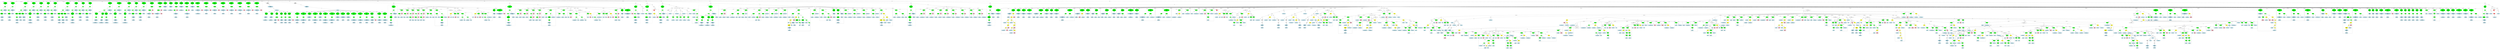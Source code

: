 strict graph "" {
	graph [bb="0,0,1.0549e+05,2639"];
	node [label="\N"];
	subgraph cluster451 {
		graph [bb="23122,1522.4,23392,2151.4",
			label="pm.c:159:3",
			lheight=0.21,
			lp="23257,2139.9",
			lwidth=0.88
		];
		454	[fillcolor=lightblue,
			height=0.74639,
			label="ID
name: pattern",
			pos="23195,1557.3",
			style=filled,
			width=1.8071];
		453	[fillcolor=green,
			height=0.74639,
			label="StructRef
type: ->",
			pos="23215,1714.8",
			style=filled,
			width=1.3356];
		453 -- 454	[label=name,
			lp="23220,1630.6",
			pos="23212,1687.8 23208,1659 23202,1612.9 23198,1584.1"];
		455	[fillcolor=lightblue,
			height=0.74639,
			label="ID
name: size",
			pos="23331,1557.3",
			style=filled,
			width=1.4731];
		453 -- 455	[label=field,
			lp="23292,1630.6",
			pos="23233,1689.9 23255,1660.8 23291,1612.1 23313,1582.8"];
		452	[fillcolor=green,
			height=0.5,
			label=ArrayRef,
			pos="23222,1904.2",
			style=filled,
			width=1.2277];
		452 -- 453	[label=name,
			lp="23236,1820",
			pos="23221,1885.9 23220,1852.9 23217,1780.9 23216,1742"];
		456	[fillcolor=pink,
			height=1.041,
			label="Constant
type: int
value: 0",
			pos="23327,1714.8",
			style=filled,
			width=1.2767];
		452 -- 456	[label=subscript,
			lp="23296,1820",
			pos="23231,1886.6 23249,1855.8 23286,1789.7 23308,1749.3"];
		451	[fillcolor=green,
			height=0.74639,
			label="Assignment
op: =",
			pos="23326,2093.6",
			style=filled,
			width=1.6106];
		451 -- 452	[label=lvalue,
			lp="23301,2009.4",
			pos="23312,2067.3 23290,2028.4 23250,1955.1 23231,1922"];
		457	[fillcolor=pink,
			height=1.041,
			label="Constant
type: int
value: 60",
			pos="23332,1904.2",
			style=filled,
			width=1.316];
		451 -- 457	[label=rvalue,
			lp="23346,2009.4",
			pos="23327,2066.5 23328,2034.1 23330,1978.7 23331,1942"];
	}
	subgraph cluster434 {
		graph [bb="27208,1679.9,27356,2183.3",
			label="pm.c:154:7",
			lheight=0.21,
			lp="27282,2171.8",
			lwidth=0.88,
			style=dashed
		];
		436	[fillcolor=lightblue,
			height=0.74639,
			label="IdentifierType
names: ['int']",
			pos="27282,1714.8",
			style="filled,dashed",
			width=1.8463];
		435	[fillcolor=lightblue,
			height=1.041,
			label="TypeDecl
declname: i
quals: []",
			pos="27280,1904.2",
			style="filled,dashed",
			width=1.5713];
		435 -- 436	[label=type,
			lp="27293,1820",
			pos="27280,1866.6 27281,1829.9 27281,1774.2 27282,1741.8"];
		434	[fillcolor=green,
			height=1.6303,
			label="Decl
name: i
quals: []
storage: []
funcspec: []",
			pos="27277,2093.6",
			style="filled,dashed",
			width=1.591];
		434 -- 435	[label=type,
			lp="27291,2009.4",
			pos="27278,2034.8 27278,2004.5 27279,1968.3 27279,1941.8"];
	}
	subgraph cluster437 {
		graph [bb="27364,1679.9,27778,2183.3",
			label="pm.c:155:16",
			lheight=0.21,
			lp="27571,2171.8",
			lwidth=0.97
		];
		439	[fillcolor=lightblue,
			height=0.74639,
			label="IdentifierType
names: ['int']",
			pos="27516,1714.8",
			style="filled,dashed",
			width=1.8463];
		438	[fillcolor=lightblue,
			height=1.041,
			label="TypeDecl
declname: do_not_optimize_away
quals: ['volatile']",
			pos="27516,1904.2",
			style=filled,
			width=4.0069];
		438 -- 439	[label=type,
			lp="27528,1820",
			pos="27516,1866.6 27516,1829.9 27516,1774.2 27516,1741.8"];
		437	[fillcolor=green,
			height=1.6303,
			label="Decl
name: do_not_optimize_away
quals: ['volatile']
storage: []
funcspec: []",
			pos="27516,2093.6",
			style=filled,
			width=3.5748];
		437 -- 438	[label=type,
			lp="27528,2009.4",
			pos="27516,2034.8 27516,2004.5 27516,1968.3 27516,1941.8"];
		440	[fillcolor=pink,
			height=1.041,
			label="Constant
type: int
value: 0",
			pos="27724,1904.2",
			style=filled,
			width=1.2767];
		437 -- 440	[label=init,
			lp="27668,2009.4",
			pos="27599,2048.5 27623,2033.2 27649,2014.6 27669,1993.9 27685,1978 27698,1956.9 27708,1939.3"];
	}
	subgraph cluster424 {
		graph [bb="22404,1238.3,22818,2372.6",
			label="pm.c:152:6",
			lheight=0.21,
			lp="22611,2361.1",
			lwidth=0.88,
			style=dashed
		];
		subgraph cluster427 {
			graph [bb="22412,1246.3,22664,1804.5",
				label="pm.c:152:40",
				lheight=0.21,
				lp="22538,1793",
				lwidth=0.97,
				style=dashed
			];
			430	[fillcolor=lightblue,
				height=0.74639,
				label="IdentifierType
names: ['pm_float_array_t']",
				pos="22538,1281.2",
				style="filled,dashed",
				width=3.2802];
			429	[fillcolor=lightblue,
				height=1.041,
				label="TypeDecl
declname: pattern
quals: []",
				pos="22535,1417.5",
				style="filled,dashed",
				width=2.2392];
			429 -- 430	[label=type,
				lp="22549,1354.5",
				pos="22536,1379.8 22536,1357.1 22537,1328.6 22537,1308.2"];
			428	[fillcolor=green,
				height=0.74639,
				label="PtrDecl
quals: []",
				pos="22528,1557.3",
				style="filled,dashed",
				width=1.2178];
			428 -- 429	[label=type,
				lp="22544,1490.9",
				pos="22529,1530.3 22530,1509.2 22532,1478.9 22533,1455.2"];
			427	[fillcolor=green,
				height=1.6303,
				label="Decl
name: pattern
quals: []
storage: []
funcspec: []",
				pos="22525,1714.8",
				style="filled,dashed",
				width=1.8071];
			427 -- 428	[label=type,
				lp="22539,1630.6",
				pos="22526,1655.9 22527,1631.4 22527,1604 22527,1584.5"];
		}
		426	[fillcolor=green,
			height=0.5,
			label=ParamList,
			pos="22513,1904.2",
			style="filled,dashed",
			width=1.3179];
		426 -- 427	[label="params[0]",
			lp="22547,1820",
			pos="22514,1885.9 22516,1860.6 22519,1812.4 22521,1773.7"];
		425	[fillcolor=green,
			height=0.5,
			label=FuncDecl,
			pos="22637,2093.6",
			style="filled,dashed",
			width=1.2457];
		425 -- 426	[label=args,
			lp="22596,2009.4",
			pos="22625,2076 22612,2056.4 22588,2023.1 22569,1993.9 22553,1969.1 22534,1939.9 22523,1922"];
		431	[fillcolor=lightblue,
			height=1.041,
			label="TypeDecl
declname: pm_init_pattern
quals: []",
			pos="22694,1904.2",
			style="filled,dashed",
			width=3.2213];
		425 -- 431	[label=type,
			lp="22676,2009.4",
			pos="22642,2075.6 22651,2045.5 22671,1982.2 22683,1941.8"];
		432	[fillcolor=lightblue,
			height=0.74639,
			label="IdentifierType
names: ['void']",
			pos="22741,1714.8",
			style="filled,dashed",
			width=1.9053];
		431 -- 432	[label=type,
			lp="22729,1820",
			pos="22703,1866.6 22712,1829.9 22726,1774.2 22734,1741.8"];
		424	[fillcolor=green,
			height=1.6303,
			label="Decl
name: pm_init_pattern
quals: []
storage: []
funcspec: []",
			pos="22637,2283",
			style="filled,dashed",
			width=2.7695];
		424 -- 425	[label=type,
			lp="22649,2198.8",
			pos="22637,2224.2 22637,2185.5 22637,2137.1 22637,2111.8"];
	}
	subgraph cluster446 {
		graph [bb="22826,1679.9,23114,2151.4",
			label="pm.c:158:3",
			lheight=0.21,
			lp="22970,2139.9",
			lwidth=0.88
		];
		448	[fillcolor=lightblue,
			height=0.74639,
			label="ID
name: pattern",
			pos="22899,1714.8",
			style=filled,
			width=1.8071];
		447	[fillcolor=green,
			height=0.74639,
			label="StructRef
type: ->",
			pos="22945,1904.2",
			style=filled,
			width=1.3356];
		447 -- 448	[label=name,
			lp="22942,1820",
			pos="22939,1877.5 22930,1841.9 22914,1777.6 22905,1741.8"];
		449	[fillcolor=lightblue,
			height=0.74639,
			label="ID
name: ndims",
			pos="23044,1714.8",
			style=filled,
			width=1.7285];
		447 -- 449	[label=field,
			lp="23004,1820",
			pos="22958,1878.3 22977,1842.6 23012,1777.1 23031,1741.1"];
		446	[fillcolor=green,
			height=0.74639,
			label="Assignment
op: =",
			pos="23048,2093.6",
			style=filled,
			width=1.6106];
		446 -- 447	[label=lvalue,
			lp="23023,2009.4",
			pos="23034,2067.3 23014,2031.3 22978,1965.8 22959,1930.1"];
		450	[fillcolor=pink,
			height=1.041,
			label="Constant
type: int
value: 2",
			pos="23057,1904.2",
			style=filled,
			width=1.2767];
		446 -- 450	[label=rvalue,
			lp="23070,2009.4",
			pos="23049,2066.5 23051,2034.1 23053,1978.7 23055,1942"];
	}
	subgraph cluster441 {
		graph [bb="27786,1679.9,28074,2151.4",
			label="pm.c:157:3",
			lheight=0.21,
			lp="27930,2139.9",
			lwidth=0.88
		];
		443	[fillcolor=lightblue,
			height=0.74639,
			label="ID
name: pattern",
			pos="27859,1714.8",
			style=filled,
			width=1.8071];
		442	[fillcolor=green,
			height=0.74639,
			label="StructRef
type: ->",
			pos="27859,1904.2",
			style=filled,
			width=1.3356];
		442 -- 443	[label=name,
			lp="27874,1820",
			pos="27859,1877.1 27859,1841.4 27859,1777.7 27859,1742"];
		444	[fillcolor=lightblue,
			height=0.74639,
			label="ID
name: rctype",
			pos="28004,1714.8",
			style=filled,
			width=1.7285];
		442 -- 444	[label=field,
			lp="27940,1820",
			pos="27878,1879.1 27905,1843.3 27957,1776.5 27985,1740.4"];
		441	[fillcolor=green,
			height=0.74639,
			label="Assignment
op: =",
			pos="27859,2093.6",
			style=filled,
			width=1.6106];
		441 -- 442	[label=lvalue,
			lp="27876,2009.4",
			pos="27859,2066.5 27859,2030.8 27859,1967.1 27859,1931.3"];
		445	[fillcolor=pink,
			height=1.041,
			label="Constant
type: int
value: 1",
			pos="27971,1904.2",
			style=filled,
			width=1.2767];
		441 -- 445	[label=rvalue,
			lp="27929,2009.4",
			pos="27874,2067.3 27894,2033.9 27929,1975.1 27951,1938.3"];
	}
	subgraph cluster458 {
		graph [bb="23400,1522.4,23670,2151.4",
			label="pm.c:160:3",
			lheight=0.21,
			lp="23535,2139.9",
			lwidth=0.88
		];
		461	[fillcolor=lightblue,
			height=0.74639,
			label="ID
name: pattern",
			pos="23473,1557.3",
			style=filled,
			width=1.8071];
		460	[fillcolor=green,
			height=0.74639,
			label="StructRef
type: ->",
			pos="23496,1714.8",
			style=filled,
			width=1.3356];
		460 -- 461	[label=name,
			lp="23500,1630.6",
			pos="23492,1687.8 23488,1659 23481,1612.9 23477,1584.1"];
		462	[fillcolor=lightblue,
			height=0.74639,
			label="ID
name: size",
			pos="23609,1557.3",
			style=filled,
			width=1.4731];
		460 -- 462	[label=field,
			lp="23572,1630.6",
			pos="23514,1689.5 23535,1660.4 23570,1611.8 23591,1582.6"];
		459	[fillcolor=green,
			height=0.5,
			label=ArrayRef,
			pos="23503,1904.2",
			style=filled,
			width=1.2277];
		459 -- 460	[label=name,
			lp="23516,1820",
			pos="23502,1885.9 23501,1852.9 23498,1780.9 23497,1742"];
		463	[fillcolor=pink,
			height=1.041,
			label="Constant
type: int
value: 1",
			pos="23608,1714.8",
			style=filled,
			width=1.2767];
		459 -- 463	[label=subscript,
			lp="23578,1820",
			pos="23512,1886.6 23530,1855.8 23567,1789.7 23589,1749.3"];
		458	[fillcolor=green,
			height=0.74639,
			label="Assignment
op: =",
			pos="23604,2093.6",
			style=filled,
			width=1.6106];
		458 -- 459	[label=lvalue,
			lp="23580,2009.4",
			pos="23590,2067.3 23569,2028.4 23530,1955.1 23512,1922"];
		464	[fillcolor=pink,
			height=1.041,
			label="Constant
type: int
value: 64",
			pos="23613,1904.2",
			style=filled,
			width=1.316];
		458 -- 464	[label=rvalue,
			lp="23626,2009.4",
			pos="23605,2066.5 23607,2034.1 23609,1978.7 23611,1942"];
	}
	subgraph cluster1015 {
		graph [bb="47950,1522.4,48580,2183.3",
			label="pm.c:337:17",
			lheight=0.21,
			lp="48265,2171.8",
			lwidth=0.97
		];
		1018	[fillcolor=lightblue,
			height=0.74639,
			label="IdentifierType
names: ['unsigned', 'char']",
			pos="48077,1557.3",
			style="filled,dashed",
			width=3.0838];
		1017	[fillcolor=lightblue,
			height=1.041,
			label="TypeDecl
declname: template_exceed
quals: []",
			pos="48077,1714.8",
			style=filled,
			width=3.2998];
		1017 -- 1018	[label=type,
			lp="48089,1630.6",
			pos="48077,1677 48077,1648.4 48077,1609.5 48077,1584.2"];
		1016	[fillcolor=green,
			height=0.74639,
			label="PtrDecl
quals: []",
			pos="48235,1904.2",
			style=filled,
			width=1.2178];
		1016 -- 1017	[label=type,
			lp="48183,1820",
			pos="48215,1879.8 48188,1847.6 48139,1789 48107,1751.3"];
		1015	[fillcolor=green,
			height=1.6303,
			label="Decl
name: template_exceed
quals: []
storage: []
funcspec: []",
			pos="48407,2093.6",
			style=filled,
			width=2.8677];
		1015 -- 1016	[label=type,
			lp="48349,2009.4",
			pos="48360,2040.9 48326,2003.8 48281,1955.7 48256,1927.9"];
		1019	[fillcolor=green,
			height=0.74639,
			label="StructRef
type: ->",
			pos="48407,1904.2",
			style=filled,
			width=1.3356];
		1015 -- 1019	[label=init,
			lp="48416,2009.4",
			pos="48407,2034.8 48407,2000.2 48407,1957.9 48407,1931.2"];
		1020	[fillcolor=lightblue,
			height=0.74639,
			label="ID
name: pmdata",
			pos="48281,1714.8",
			style=filled,
			width=1.866];
		1019 -- 1020	[label=name,
			lp="48372,1820",
			pos="48391,1878.7 48367,1843 48322,1777 48298,1740.9"];
		1021	[fillcolor=lightblue,
			height=0.74639,
			label="ID
name: template_exceed",
			pos="48469,1714.8",
			style=filled,
			width=2.8677];
		1019 -- 1021	[label=field,
			lp="48450,1820",
			pos="48415,1877.5 48427,1841.9 48449,1777.6 48460,1741.8"];
	}
	subgraph cluster1893 {
		graph [bb="67387,557.78,67497,786.87",
			label="pm.c:667:42",
			lheight=0.21,
			lp="67442,775.37",
			lwidth=0.97
		];
		1894	[fillcolor=lightblue,
			height=0.74639,
			label="ID
name: i",
			pos="67442,592.65",
			style=filled,
			width=1.1392];
		1893	[fillcolor=green,
			height=0.74639,
			label="UnaryOp
op: p++",
			pos="67442,729",
			style=filled,
			width=1.316];
		1893 -- 1894	[label=expr,
			lp="67454,666.02",
			pos="67442,702.09 67442,678.46 67442,643.69 67442,619.93"];
	}
	subgraph cluster570 {
		graph [bb="30089,1522.4,30247,1772.7",
			label="pm.c:197:18",
			lheight=0.21,
			lp="30168,1761.2",
			lwidth=0.97,
			style=dashed
		];
		571	[fillcolor=lightblue,
			height=0.74639,
			label="ID
name: pm_data",
			pos="30168,1557.3",
			style="filled,dashed",
			width=1.9838];
		570	[fillcolor=green,
			height=0.74639,
			label="UnaryOp
op: &",
			pos="30168,1714.8",
			style="filled,dashed",
			width=1.316];
		570 -- 571	[label=expr,
			lp="30180,1630.6",
			pos="30168,1687.8 30168,1659.1 30168,1613.1 30168,1584.4"];
	}
	subgraph cluster788 {
		graph [bb="42901,1679.9,43291,2151.4",
			label="pm.c:255:3",
			lheight=0.21,
			lp="43096,2139.9",
			lwidth=0.88
		];
		790	[fillcolor=lightblue,
			height=0.74639,
			label="ID
name: pmdata",
			pos="42976,1714.8",
			style=filled,
			width=1.866];
		789	[fillcolor=green,
			height=0.74639,
			label="StructRef
type: ->",
			pos="42976,1904.2",
			style=filled,
			width=1.3356];
		789 -- 790	[label=name,
			lp="42992,1820",
			pos="42976,1877.1 42976,1841.4 42976,1777.7 42976,1742"];
		791	[fillcolor=lightblue,
			height=0.74639,
			label="ID
name: all_shifted_test_db",
			pos="43172,1714.8",
			style=filled,
			width=3.0838];
		789 -- 791	[label=field,
			lp="43080,1820",
			pos="42998,1880.2 43009,1869.6 43021,1856.8 43033,1845.5 43071,1808.6 43116,1767 43144,1741.1"];
		788	[fillcolor=green,
			height=0.74639,
			label="Assignment
op: =",
			pos="42976,2093.6",
			style=filled,
			width=1.6106];
		788 -- 789	[label=lvalue,
			lp="42993,2009.4",
			pos="42976,2066.5 42976,2030.8 42976,1967.1 42976,1931.3"];
		792	[fillcolor=pink,
			height=1.041,
			label="Constant
type: int
value: 0",
			pos="43088,1904.2",
			style=filled,
			width=1.2767];
		788 -- 792	[label=rvalue,
			lp="43046,2009.4",
			pos="42991,2067.3 43011,2033.9 43046,1975.1 43068,1938.3"];
	}
	subgraph cluster1887 {
		graph [bb="68430,547.17,68638,786.87",
			label="pm.c:667:17",
			lheight=0.21,
			lp="68534,775.37",
			lwidth=0.97
		];
		1888	[fillcolor=lightblue,
			height=0.74639,
			label="ID
name: i",
			pos="68479,592.65",
			style=filled,
			width=1.1392];
		1887	[fillcolor=green,
			height=0.74639,
			label="Assignment
op: =",
			pos="68496,729",
			style=filled,
			width=1.6106];
		1887 -- 1888	[label=lvalue,
			lp="68507,666.02",
			pos="68493,702.09 68490,678.3 68485,643.24 68482,619.47"];
		1889	[fillcolor=pink,
			height=1.041,
			label="Constant
type: int
value: 0",
			pos="68584,592.65",
			style=filled,
			width=1.2767];
		1887 -- 1889	[label=rvalue,
			lp="68557,666.02",
			pos="68512,703.04 68527,681.34 68547,649.75 68563,626.09"];
	}
	subgraph cluster783 {
		graph [bb="42471,1679.9,42893,2151.4",
			label="pm.c:254:3",
			lheight=0.21,
			lp="42682,2139.9",
			lwidth=0.88
		];
		785	[fillcolor=lightblue,
			height=0.74639,
			label="ID
name: pmdata",
			pos="42546,1714.8",
			style=filled,
			width=1.866];
		784	[fillcolor=green,
			height=0.74639,
			label="StructRef
type: ->",
			pos="42546,1904.2",
			style=filled,
			width=1.3356];
		784 -- 785	[label=name,
			lp="42562,1820",
			pos="42546,1877.1 42546,1841.4 42546,1777.7 42546,1742"];
		786	[fillcolor=lightblue,
			height=0.74639,
			label="ID
name: minimum_MSE_score",
			pos="42758,1714.8",
			style=filled,
			width=3.5159];
		784 -- 786	[label=field,
			lp="42650,1820",
			pos="42568,1880 42578,1869.2 42591,1856.5 42603,1845.5 42644,1807.6 42694,1766.6 42726,1741.1"];
		783	[fillcolor=green,
			height=0.74639,
			label="Assignment
op: =",
			pos="42546,2093.6",
			style=filled,
			width=1.6106];
		783 -- 784	[label=lvalue,
			lp="42563,2009.4",
			pos="42546,2066.5 42546,2030.8 42546,1967.1 42546,1931.3"];
		787	[fillcolor=pink,
			height=1.041,
			label="Constant
type: int
value: 0",
			pos="42658,1904.2",
			style=filled,
			width=1.2767];
		783 -- 787	[label=rvalue,
			lp="42616,2009.4",
			pos="42561,2067.3 42581,2033.9 42616,1975.1 42638,1938.3"];
	}
	subgraph cluster1882 {
		graph [bb="65565,694.13,65902,923.21",
			label="pm.c:665:11",
			lheight=0.21,
			lp="65734,911.71",
			lwidth=0.97
		];
		1883	[fillcolor=lightblue,
			height=0.74639,
			label="ID
name: fptr2",
			pos="65630,729",
			style=filled,
			width=1.5713];
		1882	[fillcolor=green,
			height=0.74639,
			label="Assignment
op: =",
			pos="65799,865.34",
			style=filled,
			width=1.6106];
		1882 -- 1883	[label=lvalue,
			lp="65741,802.37",
			pos="65768,842.25 65747,827.08 65719,806.25 65695,786.87 65682,776.13 65667,763.67 65656,753.16"];
		1884	[fillcolor=lightblue,
			height=0.74639,
			label="ID
name: template_copy",
			pos="65799,729",
			style=filled,
			width=2.632];
		1882 -- 1884	[label=rvalue,
			lp="65816,802.37",
			pos="65799,838.44 65799,814.8 65799,780.03 65799,756.28"];
	}
	subgraph cluster465 {
		graph [bb="23678,1522.4,23948,2151.4",
			label="pm.c:161:3",
			lheight=0.21,
			lp="23813,2139.9",
			lwidth=0.88
		];
		468	[fillcolor=lightblue,
			height=0.74639,
			label="ID
name: pattern",
			pos="23751,1557.3",
			style=filled,
			width=1.8071];
		467	[fillcolor=green,
			height=0.74639,
			label="StructRef
type: ->",
			pos="23766,1714.8",
			style=filled,
			width=1.3356];
		467 -- 468	[label=name,
			lp="23774,1630.6",
			pos="23763,1687.8 23761,1659 23756,1612.9 23753,1584.1"];
		469	[fillcolor=lightblue,
			height=0.74639,
			label="ID
name: size",
			pos="23887,1557.3",
			style=filled,
			width=1.4731];
		467 -- 469	[label=field,
			lp="23846,1630.6",
			pos="23785,1689.9 23807,1660.7 23845,1611.8 23868,1582.5"];
		466	[fillcolor=green,
			height=0.5,
			label=ArrayRef,
			pos="23782,1904.2",
			style=filled,
			width=1.2277];
		466 -- 467	[label=name,
			lp="23792,1820",
			pos="23781,1885.9 23778,1852.9 23772,1780.9 23768,1742"];
		470	[fillcolor=pink,
			height=1.041,
			label="Constant
type: int
value: 2",
			pos="23878,1714.8",
			style=filled,
			width=1.2767];
		466 -- 470	[label=subscript,
			lp="23852,1820",
			pos="23791,1886.2 23806,1855.5 23840,1790.1 23861,1749.9"];
		465	[fillcolor=green,
			height=0.74639,
			label="Assignment
op: =",
			pos="23882,2093.6",
			style=filled,
			width=1.6106];
		465 -- 466	[label=lvalue,
			lp="23858,2009.4",
			pos="23869,2067.3 23848,2028.4 23809,1955.1 23791,1922"];
		471	[fillcolor=pink,
			height=1.041,
			label="Constant
type: int
value: 0",
			pos="23890,1904.2",
			style=filled,
			width=1.2767];
		465 -- 471	[label=rvalue,
			lp="23903,2009.4",
			pos="23883,2066.5 23884,2034.1 23887,1978.7 23888,1942"];
	}
	subgraph cluster1877 {
		graph [bb="65091,557.78,65557,923.21",
			label="pm.c:664:11",
			lheight=0.21,
			lp="65324,911.71",
			lwidth=0.97
		];
		1878	[fillcolor=lightblue,
			height=0.74639,
			label="ID
name: fptr",
			pos="65324,729",
			style=filled,
			width=1.4535];
		1877	[fillcolor=green,
			height=0.74639,
			label="Assignment
op: =",
			pos="65444,865.34",
			style=filled,
			width=1.6106];
		1877 -- 1878	[label=lvalue,
			lp="65412,802.37",
			pos="65423,840.33 65401,815.87 65367,778.19 65345,753.81"];
		1879	[fillcolor=yellow,
			height=0.74639,
			label="BinaryOp
op: +",
			pos="65444,729",
			style=filled,
			width=1.3749];
		1877 -- 1879	[label=rvalue,
			lp="65461,802.37",
			pos="65444,838.44 65444,814.8 65444,780.03 65444,756.28"];
		1880	[fillcolor=lightblue,
			height=0.74639,
			label="ID
name: all_shifted_test_db",
			pos="65210,592.65",
			style=filled,
			width=3.0838];
		1879 -- 1880	[label=left,
			lp="65376,666.02",
			pos="65417,706.17 65407,698.61 65396,690.34 65385,683.52 65344,658.11 65296,633.62 65260,616.64"];
		1881	[fillcolor=lightblue,
			height=0.74639,
			label="ID
name: min_MSE_index",
			pos="65444,592.65",
			style=filled,
			width=2.907];
		1879 -- 1881	[label=right,
			lp="65457,666.02",
			pos="65444,702.09 65444,678.46 65444,643.69 65444,619.93"];
	}
	subgraph cluster778 {
		graph [bb="42084,1679.9,42463,2151.4",
			label="pm.c:253:3",
			lheight=0.21,
			lp="42274,2139.9",
			lwidth=0.88
		];
		780	[fillcolor=lightblue,
			height=0.74639,
			label="ID
name: pmdata",
			pos="42159,1714.8",
			style=filled,
			width=1.866];
		779	[fillcolor=green,
			height=0.74639,
			label="StructRef
type: ->",
			pos="42159,1904.2",
			style=filled,
			width=1.3356];
		779 -- 780	[label=name,
			lp="42174,1820",
			pos="42159,1877.1 42159,1841.4 42159,1777.7 42159,1742"];
		781	[fillcolor=lightblue,
			height=0.74639,
			label="ID
name: mag_shift_scores",
			pos="42350,1714.8",
			style=filled,
			width=2.9266];
		779 -- 781	[label=field,
			lp="42262,1820",
			pos="42181,1880.3 42192,1869.7 42204,1856.9 42216,1845.5 42253,1808.8 42296,1767 42324,1741"];
		778	[fillcolor=green,
			height=0.74639,
			label="Assignment
op: =",
			pos="42159,2093.6",
			style=filled,
			width=1.6106];
		778 -- 779	[label=lvalue,
			lp="42176,2009.4",
			pos="42159,2066.5 42159,2030.8 42159,1967.1 42159,1931.3"];
		782	[fillcolor=pink,
			height=1.041,
			label="Constant
type: int
value: 0",
			pos="42271,1904.2",
			style=filled,
			width=1.2767];
		778 -- 782	[label=rvalue,
			lp="42229,2009.4",
			pos="42174,2067.3 42194,2033.9 42229,1975.1 42251,1938.3"];
	}
	subgraph cluster1008 {
		graph [bb="47344,1522.4,47942,2183.3",
			label="pm.c:336:9",
			lheight=0.21,
			lp="47643,2171.8",
			lwidth=0.88
		];
		1011	[fillcolor=lightblue,
			height=0.74639,
			label="IdentifierType
names: ['float']",
			pos="47463,1557.3",
			style="filled,dashed",
			width=1.9053];
		1010	[fillcolor=lightblue,
			height=1.041,
			label="TypeDecl
declname: template_copy
quals: []",
			pos="47463,1714.8",
			style=filled,
			width=3.0838];
		1010 -- 1011	[label=type,
			lp="47475,1630.6",
			pos="47463,1677 47463,1648.4 47463,1609.5 47463,1584.2"];
		1009	[fillcolor=green,
			height=0.74639,
			label="PtrDecl
quals: []",
			pos="47547,1904.2",
			style=filled,
			width=1.2178];
		1009 -- 1010	[label=type,
			lp="47525,1820",
			pos="47536,1877.9 47521,1845.5 47496,1788.9 47479,1751.9"];
		1008	[fillcolor=green,
			height=1.6303,
			label="Decl
name: template_copy
quals: []
storage: []
funcspec: []",
			pos="47790,2093.6",
			style=filled,
			width=2.632];
		1008 -- 1009	[label=type,
			lp="47703,2009.4",
			pos="47731,2047.2 47681,2008.6 47611,1954.8 47574,1925.7"];
		1012	[fillcolor=green,
			height=0.74639,
			label="StructRef
type: ->",
			pos="47790,1904.2",
			style=filled,
			width=1.3356];
		1008 -- 1012	[label=init,
			lp="47800,2009.4",
			pos="47790,2034.8 47790,2000.2 47790,1957.9 47790,1931.2"];
		1013	[fillcolor=lightblue,
			height=0.74639,
			label="ID
name: pmdata",
			pos="47659,1714.8",
			style=filled,
			width=1.866];
		1012 -- 1013	[label=name,
			lp="47752,1820",
			pos="47773,1878.7 47748,1843 47702,1777 47677,1740.9"];
		1014	[fillcolor=lightblue,
			height=0.74639,
			label="ID
name: template_copy",
			pos="47839,1714.8",
			style=filled,
			width=2.632];
		1012 -- 1014	[label=field,
			lp="47826,1820",
			pos="47797,1877.5 47806,1841.9 47823,1777.6 47832,1741.8"];
	}
	subgraph cluster1874 {
		graph [bb="69388,683.52,69724,923.21",
			label="pm.c:663:11",
			lheight=0.21,
			lp="69556,911.71",
			lwidth=0.97
		];
		1875	[fillcolor=lightblue,
			height=0.74639,
			label="ID
name: weighted_MSE",
			pos="69494,729",
			style=filled,
			width=2.7302];
		1874	[fillcolor=green,
			height=0.74639,
			label="Assignment
op: =",
			pos="69494,865.34",
			style=filled,
			width=1.6106];
		1874 -- 1875	[label=lvalue,
			lp="69511,802.37",
			pos="69494,838.44 69494,814.8 69494,780.03 69494,756.28"];
		1876	[fillcolor=pink,
			height=1.041,
			label="Constant
type: float
value: 0.0f",
			pos="69663,729",
			style=filled,
			width=1.4731];
		1874 -- 1876	[label=rvalue,
			lp="69607,802.37",
			pos="69526,842.56 69548,827.53 69577,806.73 69601,786.87 69611,778.37 69622,768.64 69632,759.65"];
	}
	subgraph cluster1002 {
		graph [bb="46859,1669.3,47336,2183.3",
			label="pm.c:333:9",
			lheight=0.21,
			lp="47098,2171.8",
			lwidth=0.88
		];
		1004	[fillcolor=lightblue,
			height=0.74639,
			label="IdentifierType
names: ['float']",
			pos="46936,1714.8",
			style="filled,dashed",
			width=1.9053];
		1003	[fillcolor=lightblue,
			height=1.041,
			label="TypeDecl
declname: test_noise_db_plus_3
quals: []",
			pos="47004,1904.2",
			style=filled,
			width=3.8105];
		1003 -- 1004	[label=type,
			lp="46989,1820",
			pos="46991,1866.6 46977,1829.8 46957,1773.9 46945,1741.5"];
		1002	[fillcolor=green,
			height=1.6303,
			label="Decl
name: test_noise_db_plus_3
quals: []
storage: []
funcspec: []",
			pos="47207,2093.6",
			style=filled,
			width=3.3588];
		1002 -- 1003	[label=type,
			lp="47136,2009.4",
			pos="47152,2041.4 47117,2009.3 47073,1968.8 47042,1940.3"];
		1005	[fillcolor=yellow,
			height=0.74639,
			label="BinaryOp
op: +",
			pos="47209,1904.2",
			style=filled,
			width=1.3749];
		1002 -- 1005	[label=init,
			lp="47218,2009.4",
			pos="47208,2034.8 47208,2000.2 47208,1957.9 47209,1931.2"];
		1006	[fillcolor=lightblue,
			height=0.74639,
			label="ID
name: test_noise_db",
			pos="47113,1714.8",
			style=filled,
			width=2.5142];
		1005 -- 1006	[label=left,
			lp="47180,1820",
			pos="47196,1877.9 47178,1842.3 47145,1777.5 47126,1741.6"];
		1007	[fillcolor=pink,
			height=1.041,
			label="Constant
type: float
value: 3.0f",
			pos="47275,1714.8",
			style=filled,
			width=1.4731];
		1005 -- 1007	[label=right,
			lp="47254,1820",
			pos="47218,1877.5 47230,1844.9 47249,1788.2 47262,1751.4"];
	}
	subgraph cluster773 {
		graph [bb="41734,1679.9,42076,2151.4",
			label="pm.c:252:3",
			lheight=0.21,
			lp="41905,2139.9",
			lwidth=0.88
		];
		775	[fillcolor=lightblue,
			height=0.74639,
			label="ID
name: pmdata",
			pos="41809,1714.8",
			style=filled,
			width=1.866];
		774	[fillcolor=green,
			height=0.74639,
			label="StructRef
type: ->",
			pos="41862,1904.2",
			style=filled,
			width=1.3356];
		774 -- 775	[label=name,
			lp="41856,1820",
			pos="41855,1877.5 41845,1841.9 41826,1777.6 41816,1741.8"];
		776	[fillcolor=lightblue,
			height=0.74639,
			label="ID
name: MSE_scores",
			pos="41981,1714.8",
			style=filled,
			width=2.4159];
		774 -- 776	[label=field,
			lp="41930,1820",
			pos="41878,1878.7 41900,1843.2 41942,1777.7 41965,1741.5"];
		773	[fillcolor=green,
			height=0.74639,
			label="Assignment
op: =",
			pos="41917,2093.6",
			style=filled,
			width=1.6106];
		773 -- 774	[label=lvalue,
			lp="41912,2009.4",
			pos="41909,2066.9 41899,2031.1 41880,1966.6 41870,1930.8"];
		777	[fillcolor=pink,
			height=1.041,
			label="Constant
type: int
value: 0",
			pos="41974,1904.2",
			style=filled,
			width=1.2767];
		773 -- 777	[label=rvalue,
			lp="41961,2009.4",
			pos="41925,2066.9 41935,2034.2 41952,1977.6 41963,1940.8"];
	}
	subgraph cluster1865 {
		graph [bb="66707,24,67305,508.17",
			label="pm.c:659:15",
			lheight=0.21,
			lp="67006,496.67",
			lwidth=0.97
		];
		1867	[fillcolor=lightblue,
			height=0.74639,
			label="ID
name: template_copy",
			pos="66810,174.22",
			style=filled,
			width=2.632];
		1866	[fillcolor=green,
			height=0.5,
			label=ArrayRef,
			pos="66964,313.96",
			style=filled,
			width=1.2277];
		1866 -- 1867	[label=name,
			lp="66912,247.59",
			pos="66946,297.16 66920,273.41 66869,228.32 66838,200.12"];
		1868	[fillcolor=lightblue,
			height=0.74639,
			label="ID
name: i",
			pos="66964,174.22",
			style=filled,
			width=1.1392];
		1866 -- 1868	[label=subscript,
			lp="66988,247.59",
			pos="66964,295.79 66964,272.06 66964,229.04 66964,201.32"];
		1865	[fillcolor=green,
			height=0.74639,
			label="Assignment
op: =",
			pos="67091,450.3",
			style=filled,
			width=1.6106];
		1865 -- 1866	[label=lvalue,
			lp="67056,387.33",
			pos="67068,425.29 67043,398.11 67001,354.61 66979,331.17"];
		1869	[fillcolor=yellow,
			height=0.74639,
			label="BinaryOp
op: +",
			pos="67091,313.96",
			style=filled,
			width=1.3749];
		1865 -- 1869	[label=rvalue,
			lp="67108,387.33",
			pos="67091,423.4 67091,399.76 67091,364.99 67091,341.24"];
		1870	[fillcolor=yellow,
			height=0.5,
			label=ArrayRef,
			pos="67067,174.22",
			style=filled,
			width=1.2277];
		1869 -- 1870	[label=left,
			lp="67090,247.59",
			pos="67086,287.05 67082,259.31 67074,216.08 67070,192.31"];
		1873	[fillcolor=lightblue,
			height=0.74639,
			label="ID
name: power_shift",
			pos="67213,174.22",
			style=filled,
			width=2.3374];
		1869 -- 1873	[label=right,
			lp="67165,247.59",
			pos="67112,289.28 67134,264.51 67168,225.78 67191,200.45"];
		1871	[fillcolor=lightblue,
			height=0.74639,
			label="ID
name: cur_tp",
			pos="67014,58.87",
			style=filled,
			width=1.7481];
		1870 -- 1871	[label=name,
			lp="67056,111.24",
			pos="67059,156.49 67050,137.77 67036,107.22 67026,85.484"];
		1872	[fillcolor=lightblue,
			height=0.74639,
			label="ID
name: i",
			pos="67136,58.87",
			style=filled,
			width=1.1392];
		1870 -- 1872	[label=subscript,
			lp="67132,111.24",
			pos="67077,156.49 67089,137.4 67108,106.01 67121,84.208"];
	}
	subgraph cluster768 {
		graph [bb="41328,1679.9,41726,2151.4",
			label="pm.c:251:3",
			lheight=0.21,
			lp="41527,2139.9",
			lwidth=0.88
		];
		770	[fillcolor=lightblue,
			height=0.74639,
			label="ID
name: pmdata",
			pos="41403,1714.8",
			style=filled,
			width=1.866];
		769	[fillcolor=green,
			height=0.74639,
			label="StructRef
type: ->",
			pos="41550,1904.2",
			style=filled,
			width=1.3356];
		769 -- 770	[label=name,
			lp="41506,1820",
			pos="41531,1879.1 41503,1843.4 41451,1776.9 41423,1740.7"];
		771	[fillcolor=lightblue,
			height=0.74639,
			label="ID
name: test_noise_db_array",
			pos="41603,1714.8",
			style=filled,
			width=3.2016];
		769 -- 771	[label=field,
			lp="41598,1820",
			pos="41561,1878 41567,1863.5 41575,1844.7 41580,1827.5 41589,1798.7 41595,1764.7 41599,1741.9"];
		768	[fillcolor=green,
			height=0.74639,
			label="Assignment
op: =",
			pos="41660,2093.6",
			style=filled,
			width=1.6106];
		768 -- 769	[label=lvalue,
			lp="41632,2009.4",
			pos="41645,2067.3 41624,2031.3 41586,1965.8 41565,1930.1"];
		772	[fillcolor=pink,
			height=1.041,
			label="Constant
type: int
value: 0",
			pos="41662,1904.2",
			style=filled,
			width=1.2767];
		768 -- 772	[label=rvalue,
			lp="41678,2009.4",
			pos="41660,2066.5 41661,2034.1 41661,1978.7 41662,1942"];
	}
	subgraph cluster547 {
		graph [bb="29201,1382.6,29512,2372.6",
			label="pm.c:192:6",
			lheight=0.21,
			lp="29356,2361.1",
			lwidth=0.88,
			style=dashed
		];
		552	[fillcolor=lightblue,
			height=0.74639,
			label="IdentifierType
names: ['void']",
			pos="29284,1417.5",
			style="filled,dashed",
			width=1.9053];
		551	[fillcolor=lightblue,
			height=1.041,
			label="TypeDecl
declname: None
quals: []",
			pos="29284,1557.3",
			style="filled,dashed",
			width=2.082];
		551 -- 552	[label=type,
			lp="29296,1490.9",
			pos="29284,1519.7 29284,1496.1 29284,1466 29284,1444.8"];
		550	[fillcolor=green,
			height=1.041,
			label="Typename
name: None
quals: []",
			pos="29268,1714.8",
			style="filled,dashed",
			width=1.6303];
		550 -- 551	[label=type,
			lp="29289,1630.6",
			pos="29272,1677.3 29274,1652.5 29278,1619.7 29280,1594.8"];
		549	[fillcolor=green,
			height=0.5,
			label=ParamList,
			pos="29256,1904.2",
			style="filled,dashed",
			width=1.3179];
		549 -- 550	[label="params[0]",
			lp="29290,1820",
			pos="29257,1885.9 29259,1855.7 29263,1792.9 29266,1752.6"];
		548	[fillcolor=green,
			height=0.5,
			label=FuncDecl,
			pos="29326,2093.6",
			style="filled,dashed",
			width=1.2457];
		548 -- 549	[label=args,
			lp="29310,2009.4",
			pos="29320,2075.6 29306,2040 29276,1957.9 29262,1922.3"];
		553	[fillcolor=lightblue,
			height=1.041,
			label="TypeDecl
declname: pm_main
quals: []",
			pos="29413,1904.2",
			style="filled,dashed",
			width=2.5338];
		548 -- 553	[label=type,
			lp="29379,2009.4",
			pos="29334,2075.6 29348,2045.4 29377,1981.8 29396,1941.4"];
		554	[fillcolor=lightblue,
			height=0.74639,
			label="IdentifierType
names: ['void']",
			pos="29413,1714.8",
			style="filled,dashed",
			width=1.9053];
		553 -- 554	[label=type,
			lp="29425,1820",
			pos="29413,1866.6 29413,1829.9 29413,1774.2 29413,1741.8"];
		547	[fillcolor=green,
			height=1.6303,
			label="Decl
name: pm_main
quals: []
storage: []
funcspec: []",
			pos="29326,2283",
			style="filled,dashed",
			width=2.1017];
		547 -- 548	[label=type,
			lp="29338,2198.8",
			pos="29326,2224.2 29326,2185.5 29326,2137.1 29326,2111.8"];
	}
	subgraph cluster1919 {
		graph [bb="74349,1246.3,74613,1475.4",
			label="pm.c:680:7",
			lheight=0.21,
			lp="74481,1463.9",
			lwidth=0.88
		];
		1920	[fillcolor=lightblue,
			height=0.74639,
			label="ID
name: fptr",
			pos="74409,1281.2",
			style=filled,
			width=1.4535];
		1919	[fillcolor=green,
			height=0.74639,
			label="Assignment
op: =",
			pos="74415,1417.5",
			style=filled,
			width=1.6106];
		1919 -- 1920	[label=lvalue,
			lp="74430,1354.5",
			pos="74414,1390.6 74413,1367 74411,1332.2 74410,1308.5"];
		1921	[fillcolor=lightblue,
			height=0.74639,
			label="ID
name: cur_tp",
			pos="74542,1281.2",
			style=filled,
			width=1.7481];
		1919 -- 1921	[label=rvalue,
			lp="74496,1354.5",
			pos="74438,1392.5 74461,1368.2 74496,1330.8 74519,1306.4"];
	}
	subgraph cluster984 {
		graph [bb="46023,970.21,46851,2183.3",
			label="pm.c:331:9",
			lheight=0.21,
			lp="46437,2171.8",
			lwidth=0.88
		];
		subgraph cluster991 {
			graph [bb="46177,1511.8,46319,1772.7",
				label="pm.c:331:51",
				lheight=0.21,
				lp="46248,1761.2",
				lwidth=0.97,
				style=dashed
			];
			992	[fillcolor=pink,
				height=1.041,
				label="Constant
type: float
value: 100.0f",
				pos="46248,1557.3",
				style=filled,
				width=1.7481];
			991	[fillcolor=green,
				height=0.74639,
				label="UnaryOp
op: -",
				pos="46260,1714.8",
				style=filled,
				width=1.316];
			991 -- 992	[label=expr,
				lp="46250,1630.6",
				pos="46249,1688.4 46242,1670.4 46235,1645.6 46237,1623.1 46238,1613.8 46239,1603.8 46241,1594.5"];
		}
		986	[fillcolor=lightblue,
			height=0.74639,
			label="IdentifierType
names: ['float']",
			pos="46100,1714.8",
			style="filled,dashed",
			width=1.9053];
		985	[fillcolor=lightblue,
			height=1.041,
			label="TypeDecl
declname: test_noise_db
quals: []",
			pos="46185,1904.2",
			style=filled,
			width=2.9659];
		985 -- 986	[label=type,
			lp="46163,1820",
			pos="46169,1867.1 46152,1830.2 46126,1773.8 46112,1741.3"];
		984	[fillcolor=green,
			height=1.6303,
			label="Decl
name: test_noise_db
quals: []
storage: []
funcspec: []",
			pos="46479,2093.6",
			style=filled,
			width=2.5142];
		984 -- 985	[label=type,
			lp="46371,2009.4",
			pos="46415,2051.9 46361,2017.6 46285,1969.1 46236,1937.4"];
		987	[fillcolor=green,
			height=0.5,
			label=TernaryOp,
			pos="46479,1904.2",
			style=filled,
			width=1.3721];
		984 -- 987	[label=init,
			lp="46488,2009.4",
			pos="46479,2034.8 46479,1996.1 46479,1947.8 46479,1922.5"];
		987 -- 991	[label=iftrue,
			lp="46350,1820",
			pos="46447,1890.4 46410,1874.6 46351,1844.8 46311,1804.5 46293,1786.2 46279,1760.2 46270,1741.1"];
		988	[fillcolor=yellow,
			height=0.74639,
			label="BinaryOp
op: ==",
			pos="46479,1714.8",
			style=filled,
			width=1.3749];
		987 -- 988	[label=cond,
			lp="46492,1820",
			pos="46479,1885.9 46479,1852.9 46479,1780.9 46479,1742"];
		993	[fillcolor=yellow,
			height=0.74639,
			label="BinaryOp
op: *",
			pos="46681,1714.8",
			style=filled,
			width=1.3749];
		987 -- 993	[label=iffalse,
			lp="46591,1820",
			pos="46496,1887.2 46532,1853.9 46615,1776.7 46657,1738.3"];
		989	[fillcolor=lightblue,
			height=0.74639,
			label="ID
name: test_noise",
			pos="46405,1557.3",
			style=filled,
			width=2.1213];
		988 -- 989	[label=left,
			lp="46452,1630.6",
			pos="46467,1688.5 46453,1659.6 46431,1612.8 46417,1583.8"];
		990	[fillcolor=pink,
			height=1.041,
			label="Constant
type: float
value: 0.0f",
			pos="46552,1557.3",
			style=filled,
			width=1.4731];
		988 -- 990	[label=right,
			lp="46533,1630.6",
			pos="46491,1688.5 46503,1662.6 46522,1622.1 46536,1593.2"];
		994	[fillcolor=pink,
			height=1.041,
			label="Constant
type: float
value: 10.0f",
			pos="46681,1557.3",
			style=filled,
			width=1.6106];
		993 -- 994	[label=left,
			lp="46690,1630.6",
			pos="46681,1687.8 46681,1662.4 46681,1623.4 46681,1594.9"];
		995	[fillcolor=yellow,
			height=0.5,
			label=FuncCall,
			pos="46800,1557.3",
			style=filled,
			width=1.1916];
		993 -- 995	[label=right,
			lp="46761,1630.6",
			pos="46699,1689.9 46724,1658 46766,1602.5 46787,1574.8"];
		996	[fillcolor=lightblue,
			height=0.74639,
			label="ID
name: pm_log10f",
			pos="46660,1417.5",
			style=filled,
			width=2.2392];
		995 -- 996	[label=name,
			lp="46754,1490.9",
			pos="46784,1540.5 46760,1516.6 46714,1471.4 46685,1443.2"];
		997	[fillcolor=yellow,
			height=0.5,
			label=ExprList,
			pos="46800,1417.5",
			style=filled,
			width=1.1555];
		995 -- 997	[label=args,
			lp="46812,1490.9",
			pos="46800,1539.1 46800,1512.7 46800,1462.4 46800,1435.9"];
		998	[fillcolor=yellow,
			height=0.5,
			label=FuncCall,
			pos="46789,1281.2",
			style=filled,
			width=1.1916];
		997 -- 998	[label="exprs[0]",
			lp="46819,1354.5",
			pos="46799,1399.5 46797,1373.8 46793,1325.3 46790,1299.5"];
		999	[fillcolor=lightblue,
			height=0.74639,
			label="ID
name: pm_fabs",
			pos="46658,1141.4",
			style=filled,
			width=1.9838];
		998 -- 999	[label=name,
			lp="46748,1214.8",
			pos="46774,1264.1 46751,1240.3 46708,1195.3 46682,1167.2"];
		1000	[fillcolor=yellow,
			height=0.5,
			label=ExprList,
			pos="46789,1141.4",
			style=filled,
			width=1.1555];
		998 -- 1000	[label=args,
			lp="46800,1214.8",
			pos="46789,1263 46789,1236.6 46789,1186.3 46789,1159.8"];
		1001	[fillcolor=lightblue,
			height=0.74639,
			label="ID
name: test_noise",
			pos="46767,1005.1",
			style=filled,
			width=2.1213];
		1000 -- 1001	[label="exprs[0]",
			lp="46803,1078.5",
			pos="46786,1123.4 46782,1100.4 46776,1059.1 46771,1032.2"];
	}
	subgraph cluster1862 {
		graph [bb="67313,131.35,67453,508.17",
			label="pm.c:658:19",
			lheight=0.21,
			lp="67383,496.67",
			lwidth=0.97,
			style=dashed
		];
		subgraph cluster1863 {
			graph [bb="67321,139.35,67445,371.83",
				label="pm.c:658:19",
				lheight=0.21,
				lp="67383,360.33",
				lwidth=0.97
			];
			1864	[fillcolor=lightblue,
				height=0.74639,
				label="ID
name: bptr",
				pos="67383,174.22",
				style=filled,
				width=1.4928];
			1863	[fillcolor=green,
				height=0.74639,
				label="UnaryOp
op: p++",
				pos="67379,313.96",
				style=filled,
				width=1.316];
			1863 -- 1864	[label=expr,
				lp="67394,247.59",
				pos="67380,287.05 67380,262.58 67382,226.06 67382,201.48"];
		}
		1862	[fillcolor=green,
			height=0.74639,
			label="UnaryOp
op: *",
			pos="67372,450.3",
			style="filled,dashed",
			width=1.316];
		1862 -- 1863	[label=expr,
			lp="67388,387.33",
			pos="67373,423.4 67375,399.76 67376,364.99 67378,341.24"];
	}
	subgraph cluster712 {
		graph [bb="35967,1679.9,36325,2151.4",
			label="pm.c:232:3",
			lheight=0.21,
			lp="36146,2139.9",
			lwidth=0.88
		];
		714	[fillcolor=lightblue,
			height=0.74639,
			label="ID
name: pmdata",
			pos="36042,1714.8",
			style=filled,
			width=1.866];
		713	[fillcolor=green,
			height=0.74639,
			label="StructRef
type: ->",
			pos="36045,1904.2",
			style=filled,
			width=1.3356];
		713 -- 714	[label=name,
			lp="36060,1820",
			pos="36045,1877.1 36044,1841.4 36043,1777.7 36042,1742"];
		715	[fillcolor=lightblue,
			height=0.74639,
			label="ID
name: template_copy",
			pos="36222,1714.8",
			style=filled,
			width=2.632];
		713 -- 715	[label=field,
			lp="36142,1820",
			pos="36067,1879.8 36101,1844.4 36164,1777.4 36198,1741"];
		712	[fillcolor=green,
			height=0.74639,
			label="Assignment
op: =",
			pos="36214,2093.6",
			style=filled,
			width=1.6106];
		712 -- 713	[label=lvalue,
			lp="36139,2009.4",
			pos="36184,2070.2 36161,2051.4 36127,2023 36102,1993.9 36085,1974 36069,1948.7 36059,1930.2"];
		716	[fillcolor=lightblue,
			height=0.74639,
			label="ID
name: pm_init_array_3",
			pos="36214,1904.2",
			style=filled,
			width=2.8481];
		712 -- 716	[label=rvalue,
			lp="36231,2009.4",
			pos="36214,2066.5 36214,2030.8 36214,1967.1 36214,1931.3"];
	}
	subgraph cluster26 {
		graph [bb="11313,1522.4,11635,2562",
			label="pm_math.h:33:7",
			lheight=0.21,
			lp="11474,2550.5",
			lwidth=1.26,
			style=dashed
		];
		31	[fillcolor=lightblue,
			height=0.74639,
			label="IdentifierType
names: ['float']",
			pos="11396,1557.3",
			style="filled,dashed",
			width=1.9053];
		30	[fillcolor=lightblue,
			height=1.041,
			label="TypeDecl
declname: None
quals: []",
			pos="11396,1714.8",
			style="filled,dashed",
			width=2.082];
		30 -- 31	[label=type,
			lp="11408,1630.6",
			pos="11396,1677 11396,1648.4 11396,1609.5 11396,1584.2"];
		29	[fillcolor=green,
			height=1.041,
			label="Typename
name: None
quals: []",
			pos="11382,1904.2",
			style="filled,dashed",
			width=1.6303];
		29 -- 30	[label=type,
			lp="11401,1820",
			pos="11385,1866.6 11387,1833.6 11391,1785.3 11393,1752.3"];
		28	[fillcolor=green,
			height=0.5,
			label=ParamList,
			pos="11368,2093.6",
			style="filled,dashed",
			width=1.3179];
		28 -- 29	[label="params[0]",
			lp="11403,2009.4",
			pos="11369,2075.3 11372,2045.1 11376,1982.2 11379,1942"];
		27	[fillcolor=green,
			height=0.5,
			label=FuncDecl,
			pos="11402,2283",
			style="filled,dashed",
			width=1.2457];
		27 -- 28	[label=args,
			lp="11400,2198.8",
			pos="11399,2265 11392,2229.4 11378,2147.3 11371,2111.6"];
		32	[fillcolor=lightblue,
			height=1.041,
			label="TypeDecl
declname: pm_log10f
quals: []",
			pos="11530,2093.6",
			style="filled,dashed",
			width=2.6909];
		27 -- 32	[label=type,
			lp="11475,2198.8",
			pos="11413,2265.3 11434,2235.1 11478,2170.7 11506,2130.2"];
		33	[fillcolor=lightblue,
			height=0.74639,
			label="IdentifierType
names: ['float']",
			pos="11530,1904.2",
			style="filled,dashed",
			width=1.9053];
		32 -- 33	[label=type,
			lp="11542,2009.4",
			pos="11530,2056 11530,2019.3 11530,1963.6 11530,1931.1"];
		26	[fillcolor=green,
			height=1.6303,
			label="Decl
name: pm_log10f
quals: []
storage: []
funcspec: []",
			pos="11402,2472.3",
			style="filled,dashed",
			width=2.2392];
		26 -- 27	[label=type,
			lp="11414,2388.1",
			pos="11402,2413.6 11402,2374.9 11402,2326.5 11402,2301.2"];
	}
	subgraph cluster977 {
		graph [bb="45374,1522.4,46015,2183.3",
			label="pm.c:329:9",
			lheight=0.21,
			lp="45694,2171.8",
			lwidth=0.88
		];
		980	[fillcolor=lightblue,
			height=0.74639,
			label="IdentifierType
names: ['float']",
			pos="45504,1557.3",
			style="filled,dashed",
			width=1.9053];
		979	[fillcolor=lightblue,
			height=1.041,
			label="TypeDecl
declname: mag_shift_scores
quals: []",
			pos="45504,1714.8",
			style=filled,
			width=3.3784];
		979 -- 980	[label=type,
			lp="45516,1630.6",
			pos="45504,1677 45504,1648.4 45504,1609.5 45504,1584.2"];
		978	[fillcolor=green,
			height=0.74639,
			label="PtrDecl
quals: []",
			pos="45638,1904.2",
			style=filled,
			width=1.2178];
		978 -- 979	[label=type,
			lp="45596,1820",
			pos="45621,1879.1 45598,1846.8 45556,1789.1 45530,1751.7"];
		977	[fillcolor=green,
			height=1.6303,
			label="Decl
name: mag_shift_scores
quals: []
storage: []
funcspec: []",
			pos="45823,2093.6",
			style=filled,
			width=2.9266];
		977 -- 978	[label=type,
			lp="45760,2009.4",
			pos="45773,2041.9 45736,2004.6 45688,1955.7 45660,1927.6"];
		981	[fillcolor=green,
			height=0.74639,
			label="StructRef
type: ->",
			pos="45823,1904.2",
			style=filled,
			width=1.3356];
		977 -- 981	[label=init,
			lp="45832,2009.4",
			pos="45823,2034.8 45823,2000.2 45823,1957.9 45823,1931.2"];
		982	[fillcolor=lightblue,
			height=0.74639,
			label="ID
name: pmdata",
			pos="45711,1714.8",
			style=filled,
			width=1.866];
		981 -- 982	[label=name,
			lp="45794,1820",
			pos="45808,1878.3 45787,1842.6 45748,1777.1 45726,1741.1"];
		983	[fillcolor=lightblue,
			height=0.74639,
			label="ID
name: mag_shift_scores",
			pos="45902,1714.8",
			style=filled,
			width=2.9266];
		981 -- 983	[label=field,
			lp="45874,1820",
			pos="45834,1877.9 45849,1842.3 45876,1777.5 45891,1741.6"];
	}
	subgraph cluster1858 {
		graph [bb="66705,557.78,66815,786.87",
			label="pm.c:657:42",
			lheight=0.21,
			lp="66760,775.37",
			lwidth=0.97
		];
		1859	[fillcolor=lightblue,
			height=0.74639,
			label="ID
name: i",
			pos="66760,592.65",
			style=filled,
			width=1.1392];
		1858	[fillcolor=green,
			height=0.74639,
			label="UnaryOp
op: p++",
			pos="66760,729",
			style=filled,
			width=1.316];
		1858 -- 1859	[label=expr,
			lp="66772,666.02",
			pos="66760,702.09 66760,678.46 66760,643.69 66760,619.93"];
	}
	subgraph cluster1930 {
		graph [bb="72860,1106.6,72970,1339",
			label="pm.c:682:38",
			lheight=0.21,
			lp="72915,1327.5",
			lwidth=0.97
		];
		1931	[fillcolor=lightblue,
			height=0.74639,
			label="ID
name: i",
			pos="72915,1141.4",
			style=filled,
			width=1.1392];
		1930	[fillcolor=green,
			height=0.74639,
			label="UnaryOp
op: p++",
			pos="72915,1281.2",
			style=filled,
			width=1.316];
		1930 -- 1931	[label=expr,
			lp="72928,1214.8",
			pos="72915,1254.3 72915,1229.8 72915,1193.3 72915,1168.7"];
	}
	subgraph cluster970 {
		graph [bb="44800,1522.4,45366,2183.3",
			label="pm.c:328:9",
			lheight=0.21,
			lp="45083,2171.8",
			lwidth=0.88
		];
		973	[fillcolor=lightblue,
			height=0.74639,
			label="IdentifierType
names: ['float']",
			pos="44911,1557.3",
			style="filled,dashed",
			width=1.9053];
		972	[fillcolor=lightblue,
			height=1.041,
			label="TypeDecl
declname: MSE_scores
quals: []",
			pos="44911,1714.8",
			style=filled,
			width=2.8677];
		972 -- 973	[label=type,
			lp="44923,1630.6",
			pos="44911,1677 44911,1648.4 44911,1609.5 44911,1584.2"];
		971	[fillcolor=green,
			height=0.74639,
			label="PtrDecl
quals: []",
			pos="45027,1904.2",
			style=filled,
			width=1.2178];
		971 -- 972	[label=type,
			lp="44992,1820",
			pos="45012,1878.7 44992,1846.3 44956,1788.8 44933,1751.5"];
		970	[fillcolor=green,
			height=1.6303,
			label="Decl
name: MSE_scores
quals: []
storage: []
funcspec: []",
			pos="45203,2093.6",
			style=filled,
			width=2.4159];
		970 -- 971	[label=type,
			lp="45143,2009.4",
			pos="45157,2043.3 45122,2006 45075,1956.5 45048,1928"];
		974	[fillcolor=green,
			height=0.74639,
			label="StructRef
type: ->",
			pos="45203,1904.2",
			style=filled,
			width=1.3356];
		970 -- 974	[label=init,
			lp="45212,2009.4",
			pos="45203,2034.8 45203,2000.2 45203,1957.9 45203,1931.2"];
		975	[fillcolor=lightblue,
			height=0.74639,
			label="ID
name: pmdata",
			pos="45099,1714.8",
			style=filled,
			width=1.866];
		974 -- 975	[label=name,
			lp="45176,1820",
			pos="45189,1878.3 45169,1842.6 45133,1777.1 45113,1741.1"];
		976	[fillcolor=lightblue,
			height=0.74639,
			label="ID
name: MSE_scores",
			pos="45271,1714.8",
			style=filled,
			width=2.4159];
		974 -- 976	[label=field,
			lp="45248,1820",
			pos="45212,1877.5 45225,1841.9 45249,1777.6 45262,1741.8"];
	}
	subgraph cluster1910 {
		graph [bb="65910,407.43,66697,923.21",
			label="pm.c:672:11",
			lheight=0.21,
			lp="66304,911.71",
			lwidth=0.97
		];
		subgraph cluster1913 {
			graph [bb="65918,415.43,66028,650.52",
				label="pm.c:672:29",
				lheight=0.21,
				lp="65973,639.02",
				lwidth=0.97
			];
			1914	[fillcolor=lightblue,
				height=0.74639,
				label="ID
name: j",
				pos="65973,450.3",
				style=filled,
				width=1.1392];
			1913	[fillcolor=green,
				height=0.74639,
				label="UnaryOp
op: p++",
				pos="65973,592.65",
				style=filled,
				width=1.316];
			1913 -- 1914	[label=expr,
				lp="65986,523.67",
				pos="65973,565.58 65973,540.37 65973,502.39 65973,477.23"];
		}
		1912	[fillcolor=lightblue,
			height=0.74639,
			label="ID
name: mag_shift_scores",
			pos="66144,592.65",
			style=filled,
			width=2.9266];
		1911	[fillcolor=green,
			height=0.5,
			label=ArrayRef,
			pos="66144,729",
			style=filled,
			width=1.2277];
		1911 -- 1913	[label=subscript,
			lp="66076,666.02",
			pos="66118,714.08 66093,699.81 66054,676.12 66024,650.52 66012,640.62 66001,628.14 65992,617.39"];
		1911 -- 1912	[label=name,
			lp="66160,666.02",
			pos="66144,710.98 66144,687.96 66144,646.69 66144,619.74"];
		1910	[fillcolor=green,
			height=0.74639,
			label="Assignment
op: =",
			pos="66431,865.34",
			style=filled,
			width=1.6106];
		1910 -- 1911	[label=lvalue,
			lp="66331,802.37",
			pos="66391,845.66 66332,818.05 66223,767.02 66172,743.07"];
		1915	[fillcolor=yellow,
			height=0.74639,
			label="BinaryOp
op: *",
			pos="66431,729",
			style=filled,
			width=1.3749];
		1910 -- 1915	[label=rvalue,
			lp="66448,802.37",
			pos="66431,838.44 66431,814.8 66431,780.03 66431,756.28"];
		1916	[fillcolor=lightblue,
			height=0.74639,
			label="ID
name: weighted_MSE",
			pos="66366,592.65",
			style=filled,
			width=2.7302];
		1915 -- 1916	[label=left,
			lp="66414,666.02",
			pos="66419,702.73 66407,679.01 66390,643.7 66379,619.72"];
		1917	[fillcolor=lightblue,
			height=0.74639,
			label="ID
name: sumWeights_inv",
			pos="66586,592.65",
			style=filled,
			width=2.8677];
		1915 -- 1917	[label=right,
			lp="66522,666.02",
			pos="66457,705.81 66484,681.81 66528,643.64 66557,618.61"];
	}
	subgraph cluster1924 {
		graph [bb="72644,1096,72852,1339",
			label="pm.c:682:13",
			lheight=0.21,
			lp="72748,1327.5",
			lwidth=0.97
		];
		1925	[fillcolor=lightblue,
			height=0.74639,
			label="ID
name: i",
			pos="72693,1141.4",
			style=filled,
			width=1.1392];
		1924	[fillcolor=green,
			height=0.74639,
			label="Assignment
op: =",
			pos="72786,1281.2",
			style=filled,
			width=1.6106];
		1924 -- 1925	[label=lvalue,
			lp="72763,1214.8",
			pos="72769,1255.2 72752,1230 72726,1191.1 72709,1166.3"];
		1926	[fillcolor=pink,
			height=1.041,
			label="Constant
type: int
value: 0",
			pos="72798,1141.4",
			style=filled,
			width=1.2767];
		1924 -- 1926	[label=rvalue,
			lp="72809,1214.8",
			pos="72788,1254.3 72790,1233 72793,1202.6 72795,1178.9"];
	}
	subgraph cluster474 {
		graph [bb="25097,1669.3,25305,1962.1",
			label="pm.c:164:9",
			lheight=0.21,
			lp="25201,1950.6",
			lwidth=0.88
		];
		475	[fillcolor=lightblue,
			height=0.74639,
			label="ID
name: i",
			pos="25146,1714.8",
			style=filled,
			width=1.1392];
		474	[fillcolor=green,
			height=0.74639,
			label="Assignment
op: =",
			pos="25239,1904.2",
			style=filled,
			width=1.6106];
		474 -- 475	[label=lvalue,
			lp="25218,1820",
			pos="25226,1877.9 25209,1842 25176,1776.4 25158,1740.7"];
		476	[fillcolor=pink,
			height=1.041,
			label="Constant
type: int
value: 0",
			pos="25251,1714.8",
			style=filled,
			width=1.2767];
		474 -- 476	[label=rvalue,
			lp="25262,1820",
			pos="25241,1877.1 25243,1844.7 25246,1789 25249,1752.3"];
	}
	subgraph cluster707 {
		graph [bb="35566,1679.9,35959,2151.4",
			label="pm.c:230:3",
			lheight=0.21,
			lp="35762,2139.9",
			lwidth=0.88
		];
		709	[fillcolor=lightblue,
			height=0.74639,
			label="ID
name: pmdata",
			pos="35641,1714.8",
			style=filled,
			width=1.866];
		708	[fillcolor=green,
			height=0.74639,
			label="StructRef
type: ->",
			pos="35679,1904.2",
			style=filled,
			width=1.3356];
		708 -- 709	[label=name,
			lp="35680,1820",
			pos="35674,1877.1 35666,1841.3 35653,1777.3 35646,1741.7"];
		710	[fillcolor=lightblue,
			height=0.74639,
			label="ID
name: test_exceed_means",
			pos="35839,1714.8",
			style=filled,
			width=3.1231];
		708 -- 710	[label=field,
			lp="35768,1820",
			pos="35699,1879.5 35729,1844.1 35786,1777.9 35817,1741.5"];
		707	[fillcolor=green,
			height=0.74639,
			label="Assignment
op: =",
			pos="35848,2093.6",
			style=filled,
			width=1.6106];
		707 -- 708	[label=lvalue,
			lp="35773,2009.4",
			pos="35818,2070.2 35795,2051.4 35761,2023 35736,1993.9 35719,1974 35703,1948.7 35693,1930.2"];
		711	[fillcolor=lightblue,
			height=0.74639,
			label="ID
name: pm_init_array_2",
			pos="35848,1904.2",
			style=filled,
			width=2.8481];
		707 -- 711	[label=rvalue,
			lp="35865,2009.4",
			pos="35848,2066.5 35848,2030.8 35848,1967.1 35848,1931.3"];
	}
	subgraph cluster1852 {
		graph [bb="67171,547.17,67379,786.87",
			label="pm.c:657:17",
			lheight=0.21,
			lp="67275,775.37",
			lwidth=0.97
		];
		1853	[fillcolor=lightblue,
			height=0.74639,
			label="ID
name: i",
			pos="67220,592.65",
			style=filled,
			width=1.1392];
		1852	[fillcolor=green,
			height=0.74639,
			label="Assignment
op: =",
			pos="67237,729",
			style=filled,
			width=1.6106];
		1852 -- 1853	[label=lvalue,
			lp="67248,666.02",
			pos="67234,702.09 67231,678.3 67226,643.24 67223,619.47"];
		1854	[fillcolor=pink,
			height=1.041,
			label="Constant
type: int
value: 0",
			pos="67325,592.65",
			style=filled,
			width=1.2767];
		1852 -- 1854	[label=rvalue,
			lp="67298,666.02",
			pos="67253,703.04 67268,681.34 67288,649.75 67304,626.09"];
	}
	subgraph cluster1847 {
		graph [bb="69032,694.13,69380,923.21",
			label="pm.c:655:11",
			lheight=0.21,
			lp="69206,911.71",
			lwidth=0.97
		];
		1848	[fillcolor=lightblue,
			height=0.74639,
			label="ID
name: bptr",
			pos="69094,729",
			style=filled,
			width=1.4928];
		1847	[fillcolor=green,
			height=0.74639,
			label="Assignment
op: =",
			pos="69098,865.34",
			style=filled,
			width=1.6106];
		1847 -- 1848	[label=lvalue,
			lp="69114,802.37",
			pos="69097,838.44 69097,814.8 69095,780.03 69095,756.28"];
		1849	[fillcolor=lightblue,
			height=0.74639,
			label="ID
name: template_exceed",
			pos="69269,729",
			style=filled,
			width=2.8677];
		1847 -- 1849	[label=rvalue,
			lp="69201,802.37",
			pos="69127,841.86 69157,817.73 69206,779.53 69238,754.61"];
	}
	subgraph cluster702 {
		graph [bb="35184,1679.9,35558,2151.4",
			label="pm.c:229:3",
			lheight=0.21,
			lp="35371,2139.9",
			lwidth=0.88
		];
		704	[fillcolor=lightblue,
			height=0.74639,
			label="ID
name: pmdata",
			pos="35259,1714.8",
			style=filled,
			width=1.866];
		703	[fillcolor=green,
			height=0.74639,
			label="StructRef
type: ->",
			pos="35278,1904.2",
			style=filled,
			width=1.3356];
		703 -- 704	[label=name,
			lp="35286,1820",
			pos="35275,1877.1 35272,1841.4 35265,1777.7 35262,1742"];
		705	[fillcolor=lightblue,
			height=0.74639,
			label="ID
name: template_exceed",
			pos="35447,1714.8",
			style=filled,
			width=2.8677];
		703 -- 705	[label=field,
			lp="35370,1820",
			pos="35299,1879.8 35331,1844.5 35391,1777.8 35424,1741.3"];
		702	[fillcolor=green,
			height=0.74639,
			label="Assignment
op: =",
			pos="35447,2093.6",
			style=filled,
			width=1.6106];
		702 -- 703	[label=lvalue,
			lp="35372,2009.4",
			pos="35417,2070.2 35394,2051.4 35360,2023 35335,1993.9 35318,1974 35302,1948.7 35292,1930.2"];
		706	[fillcolor=lightblue,
			height=0.74639,
			label="ID
name: pm_init_array_1",
			pos="35447,1904.2",
			style=filled,
			width=2.8481];
		702 -- 706	[label=rvalue,
			lp="35464,2009.4",
			pos="35447,2066.5 35447,2030.8 35447,1967.1 35447,1931.3"];
	}
	subgraph cluster963 {
		graph [bb="44066,1522.4,44792,2183.3",
			label="pm.c:327:9",
			lheight=0.21,
			lp="44429,2171.8",
			lwidth=0.88
		];
		966	[fillcolor=lightblue,
			height=0.74639,
			label="IdentifierType
names: ['float']",
			pos="44217,1557.3",
			style="filled,dashed",
			width=1.9053];
		965	[fillcolor=lightblue,
			height=1.041,
			label="TypeDecl
declname: minimum_MSE_score
quals: []",
			pos="44217,1714.8",
			style=filled,
			width=3.9677];
		965 -- 966	[label=type,
			lp="44229,1630.6",
			pos="44217,1677 44217,1648.4 44217,1609.5 44217,1584.2"];
		964	[fillcolor=green,
			height=0.74639,
			label="PtrDecl
quals: []",
			pos="44312,1904.2",
			style=filled,
			width=1.2178];
		964 -- 965	[label=type,
			lp="44286,1820",
			pos="44299,1878.3 44283,1846 44254,1789.2 44235,1752.1"];
		963	[fillcolor=green,
			height=1.6303,
			label="Decl
name: minimum_MSE_score
quals: []
storage: []
funcspec: []",
			pos="44587,2093.6",
			style=filled,
			width=3.5159];
		963 -- 964	[label=type,
			lp="44487,2009.4",
			pos="44517,2044.6 44459,2005.6 44382,1952.8 44341,1924.7"];
		967	[fillcolor=green,
			height=0.74639,
			label="StructRef
type: ->",
			pos="44587,1904.2",
			style=filled,
			width=1.3356];
		963 -- 967	[label=init,
			lp="44596,2009.4",
			pos="44587,2034.8 44587,2000.2 44587,1957.9 44587,1931.2"];
		968	[fillcolor=lightblue,
			height=0.74639,
			label="ID
name: pmdata",
			pos="44445,1714.8",
			style=filled,
			width=1.866];
		967 -- 968	[label=name,
			lp="44544,1820",
			pos="44569,1879.1 44542,1843.4 44491,1776.9 44464,1740.7"];
		969	[fillcolor=lightblue,
			height=0.74639,
			label="ID
name: minimum_MSE_score",
			pos="44657,1714.8",
			style=filled,
			width=3.5159];
		967 -- 969	[label=field,
			lp="44632,1820",
			pos="44597,1877.5 44610,1841.9 44634,1777.6 44647,1741.8"];
	}
	subgraph cluster18 {
		graph [bb="10974,1522.4,11305,2562",
			label="pm_math.h:32:7",
			lheight=0.21,
			lp="11140,2550.5",
			lwidth=1.26,
			style=dashed
		];
		23	[fillcolor=lightblue,
			height=0.74639,
			label="IdentifierType
names: ['float']",
			pos="11057,1557.3",
			style="filled,dashed",
			width=1.9053];
		22	[fillcolor=lightblue,
			height=1.041,
			label="TypeDecl
declname: None
quals: []",
			pos="11057,1714.8",
			style="filled,dashed",
			width=2.082];
		22 -- 23	[label=type,
			lp="11069,1630.6",
			pos="11057,1677 11057,1648.4 11057,1609.5 11057,1584.2"];
		21	[fillcolor=green,
			height=1.041,
			label="Typename
name: None
quals: []",
			pos="11046,1904.2",
			style="filled,dashed",
			width=1.6303];
		21 -- 22	[label=type,
			lp="11064,1820",
			pos="11048,1866.6 11050,1833.6 11053,1785.3 11055,1752.3"];
		20	[fillcolor=green,
			height=0.5,
			label=ParamList,
			pos="11029,2093.6",
			style="filled,dashed",
			width=1.3179];
		20 -- 21	[label="params[0]",
			lp="11065,2009.4",
			pos="11031,2075.3 11033,2045.1 11039,1982.2 11043,1942"];
		19	[fillcolor=green,
			height=0.5,
			label=FuncDecl,
			pos="11067,2283",
			style="filled,dashed",
			width=1.2457];
		19 -- 20	[label=args,
			lp="11064,2198.8",
			pos="11064,2265 11056,2229.4 11040,2147.3 11032,2111.6"];
		24	[fillcolor=lightblue,
			height=1.041,
			label="TypeDecl
declname: pm_pow10f
quals: []",
			pos="11196,2093.6",
			style="filled,dashed",
			width=2.8088];
		19 -- 24	[label=type,
			lp="11140,2198.8",
			pos="11078,2265.3 11099,2235.1 11144,2170.7 11171,2130.2"];
		25	[fillcolor=lightblue,
			height=0.74639,
			label="IdentifierType
names: ['float']",
			pos="11196,1904.2",
			style="filled,dashed",
			width=1.9053];
		24 -- 25	[label=type,
			lp="11208,2009.4",
			pos="11196,2056 11196,2019.3 11196,1963.6 11196,1931.1"];
		18	[fillcolor=green,
			height=1.6303,
			label="Decl
name: pm_pow10f
quals: []
storage: []
funcspec: []",
			pos="11067,2472.3",
			style="filled,dashed",
			width=2.357];
		18 -- 19	[label=type,
			lp="11079,2388.1",
			pos="11067,2413.6 11067,2374.9 11067,2326.5 11067,2301.2"];
	}
	subgraph cluster510 {
		graph [bb="24459,1246.3,25089,2151.4",
			label="pm.c:172:3",
			lheight=0.21,
			lp="24774,2139.9",
			lwidth=0.88
		];
		512	[fillcolor=lightblue,
			height=0.74639,
			label="ID
name: pattern",
			pos="24532,1714.8",
			style=filled,
			width=1.8071];
		511	[fillcolor=green,
			height=0.74639,
			label="StructRef
type: ->",
			pos="24674,1904.2",
			style=filled,
			width=1.3356];
		511 -- 512	[label=name,
			lp="24632,1820",
			pos="24656,1879.1 24629,1843.4 24578,1776.9 24551,1740.7"];
		513	[fillcolor=lightblue,
			height=0.74639,
			label="ID
name: datav",
			pos="24674,1714.8",
			style=filled,
			width=1.6303];
		511 -- 513	[label=field,
			lp="24686,1820",
			pos="24674,1877.1 24674,1841.4 24674,1777.7 24674,1742"];
		510	[fillcolor=green,
			height=0.74639,
			label="Assignment
op: =",
			pos="24868,2093.6",
			style=filled,
			width=1.6106];
		510 -- 511	[label=lvalue,
			lp="24806,2009.4",
			pos="24843,2068.8 24806,2032.5 24734,1963.5 24697,1927.9"];
		514	[fillcolor=green,
			height=0.5,
			label=Cast,
			pos="24868,1904.2",
			style=filled,
			width=0.75];
		510 -- 514	[label=rvalue,
			lp="24885,2009.4",
			pos="24868,2066.5 24868,2027.6 24868,1955.4 24868,1922.4"];
		515	[fillcolor=green,
			height=1.041,
			label="Typename
name: None
quals: []",
			pos="24809,1714.8",
			style=filled,
			width=1.6303];
		514 -- 515	[label=to_type,
			lp="24864,1820",
			pos="24863,1886.2 24853,1856 24833,1792 24820,1751.7"];
		519	[fillcolor=lightblue,
			height=0.74639,
			label="ID
name: pm_pattern_ptr",
			pos="24983,1714.8",
			style=filled,
			width=2.7106];
		514 -- 519	[label=expr,
			lp="24936,1820",
			pos="24878,1887.2 24898,1854.7 24943,1780.8 24967,1741.5"];
		516	[fillcolor=green,
			height=0.74639,
			label="PtrDecl
quals: []",
			pos="24809,1557.3",
			style=filled,
			width=1.2178];
		515 -- 516	[label=type,
			lp="24821,1630.6",
			pos="24809,1677 24809,1648.4 24809,1609.5 24809,1584.2"];
		518	[fillcolor=lightblue,
			height=0.74639,
			label="IdentifierType
names: ['void']",
			pos="24809,1281.2",
			style="filled,dashed",
			width=1.9053];
		517	[fillcolor=lightblue,
			height=1.041,
			label="TypeDecl
declname: None
quals: []",
			pos="24809,1417.5",
			style=filled,
			width=2.082];
		517 -- 518	[label=type,
			lp="24821,1354.5",
			pos="24809,1379.8 24809,1357.1 24809,1328.6 24809,1308.2"];
		516 -- 517	[label=type,
			lp="24821,1490.9",
			pos="24809,1530.3 24809,1509.2 24809,1478.9 24809,1455.2"];
	}
	subgraph cluster1842 {
		graph [bb="68646,557.78,69024,923.21",
			label="pm.c:653:11",
			lheight=0.21,
			lp="68835,911.71",
			lwidth=0.97
		];
		1843	[fillcolor=lightblue,
			height=0.74639,
			label="ID
name: power_shift",
			pos="68738,729",
			style=filled,
			width=2.3374];
		1842	[fillcolor=green,
			height=0.74639,
			label="Assignment
op: =",
			pos="68738,865.34",
			style=filled,
			width=1.6106];
		1842 -- 1843	[label=lvalue,
			lp="68755,802.37",
			pos="68738,838.44 68738,814.8 68738,780.03 68738,756.28"];
		1844	[fillcolor=yellow,
			height=0.74639,
			label="BinaryOp
op: +",
			pos="68890,729",
			style=filled,
			width=1.3749];
		1842 -- 1844	[label=rvalue,
			lp="68839,802.37",
			pos="68766,841.81 68785,826.62 68810,805.94 68831,786.87 68843,776.04 68856,763.58 68867,753.09"];
		1845	[fillcolor=lightblue,
			height=0.74639,
			label="ID
name: ave_power_ratio",
			pos="68757,592.65",
			style=filled,
			width=2.8481];
		1844 -- 1845	[label=left,
			lp="68846,666.02",
			pos="68867,704.9 68843,680.89 68806,643.44 68782,618.72"];
		1846	[fillcolor=lightblue,
			height=0.74639,
			label="ID
name: mag_db",
			pos="68947,592.65",
			style=filled,
			width=1.9249];
		1844 -- 1846	[label=right,
			lp="68932,666.02",
			pos="68901,702.73 68911,678.86 68926,643.24 68936,619.26"];
	}
	subgraph cluster542 {
		graph [bb="28911,1669.3,29193,2142.6",
			label="pm.c:184:3",
			lheight=0.21,
			lp="29052,2131.1",
			lwidth=0.88
		];
		544	[fillcolor=lightblue,
			height=0.74639,
			label="ID
name: pm_result",
			pos="28996,1714.8",
			style=filled,
			width=2.141];
		543	[fillcolor=yellow,
			height=0.74639,
			label="BinaryOp
op: -",
			pos="28996,1904.2",
			style=filled,
			width=1.3749];
		543 -- 544	[label=left,
			lp="29006,1820",
			pos="28996,1877.1 28996,1841.4 28996,1777.7 28996,1742"];
		545	[fillcolor=pink,
			height=1.041,
			label="Constant
type: int
value: 12",
			pos="29138,1714.8",
			style=filled,
			width=1.316];
		543 -- 545	[label=right,
			lp="29089,1820",
			pos="29018,1879.7 29036,1860.3 29062,1831.5 29082,1804.5 29095,1786.8 29108,1766.1 29119,1749.1"];
		542	[fillcolor=red,
			height=0.5,
			label=Return,
			pos="28989,2093.6",
			style=filled,
			width=0.95686];
		542 -- 543	[label=expr,
			lp="29006,2009.4",
			pos="28990,2075.3 28991,2042.3 28994,1970.3 28995,1931.4"];
	}
	subgraph cluster957 {
		graph [bb="1.0424e+05,1679.9,1.0471e+05,2183.3",
			label="pm.c:325:7",
			lheight=0.21,
			lp="1.0448e+05,2171.8",
			lwidth=0.88
		];
		959	[fillcolor=lightblue,
			height=0.74639,
			label="IdentifierType
names: ['int']",
			pos="1.0432e+05,1714.8",
			style="filled,dashed",
			width=1.8463];
		958	[fillcolor=lightblue,
			height=1.041,
			label="TypeDecl
declname: patsize
quals: []",
			pos="1.0433e+05,1904.2",
			style=filled,
			width=2.2392];
		958 -- 959	[label=type,
			lp="1.0434e+05,1820",
			pos="1.0433e+05,1866.6 1.0433e+05,1829.9 1.0432e+05,1774.2 1.0432e+05,1741.8"];
		957	[fillcolor=green,
			height=1.6303,
			label="Decl
name: patsize
quals: []
storage: []
funcspec: []",
			pos="1.0433e+05,2093.6",
			style=filled,
			width=1.8071];
		957 -- 958	[label=type,
			lp="1.0434e+05,2009.4",
			pos="1.0433e+05,2034.8 1.0433e+05,2004.5 1.0433e+05,1968.3 1.0433e+05,1941.8"];
		960	[fillcolor=yellow,
			height=0.74639,
			label="BinaryOp
op: *",
			pos="1.0448e+05,1904.2",
			style=filled,
			width=1.3749];
		957 -- 960	[label=init,
			lp="1.0442e+05,2009.4",
			pos="1.0437e+05,2048.5 1.0439e+05,2031.8 1.0441e+05,2012.4 1.0442e+05,1993.9 1.0444e+05,1973.1 1.0445e+05,1948 1.0447e+05,1929.9"];
		961	[fillcolor=lightblue,
			height=0.74639,
			label="ID
name: profile_size",
			pos="1.0448e+05,1714.8",
			style=filled,
			width=2.2981];
		960 -- 961	[label=left,
			lp="1.0449e+05,1820",
			pos="1.0448e+05,1877.1 1.0448e+05,1841.4 1.0448e+05,1777.7 1.0448e+05,1742"];
		962	[fillcolor=lightblue,
			height=0.74639,
			label="ID
name: elsize",
			pos="1.0464e+05,1714.8",
			style=filled,
			width=1.6696];
		960 -- 962	[label=right,
			lp="1.0458e+05,1820",
			pos="1.0451e+05,1880.2 1.0452e+05,1860.5 1.0455e+05,1831.2 1.0458e+05,1804.5 1.0459e+05,1783.6 1.0461e+05,1758.8 1.0463e+05,1740.8"];
	}
	subgraph cluster1905 {
		graph [bb="67779,279.09,68108,650.52",
			label="pm.c:669:13",
			lheight=0.21,
			lp="67944,639.02",
			lwidth=0.97
		];
		1906	[fillcolor=lightblue,
			height=0.74639,
			label="ID
name: weighted_MSE",
			pos="67885,450.3",
			style=filled,
			width=2.7302];
		1905	[fillcolor=green,
			height=0.74639,
			label="Assignment
op: +=",
			pos="67940,592.65",
			style=filled,
			width=1.6106];
		1905 -- 1906	[label=lvalue,
			lp="67933,523.67",
			pos="67930,565.91 67920,540.74 67905,502.63 67895,477.36"];
		1907	[fillcolor=yellow,
			height=0.74639,
			label="BinaryOp
op: *",
			pos="68051,450.3",
			style=filled,
			width=1.3749];
		1905 -- 1907	[label=rvalue,
			lp="68016,523.67",
			pos="67959,567.2 67980,541.44 68012,501.12 68032,475.47"];
		1908	[fillcolor=lightblue,
			height=0.74639,
			label="ID
name: tmp1",
			pos="67906,313.96",
			style=filled,
			width=1.6303];
		1907 -- 1908	[label=left,
			lp="68002,387.33",
			pos="68027,426.82 68000,402.32 67958,363.3 67931,338.42"];
		1909	[fillcolor=lightblue,
			height=0.74639,
			label="ID
name: tmp1",
			pos="68041,313.96",
			style=filled,
			width=1.6303];
		1907 -- 1909	[label=right,
			lp="68060,387.33",
			pos="68049,423.4 68047,399.76 68045,364.99 68043,341.24"];
	}
	subgraph cluster1935 {
		graph [bb="72614,549.78,72750,923.21",
			label="pm.c:683:15",
			lheight=0.21,
			lp="72682,911.71",
			lwidth=0.97,
			style=dashed
		];
		subgraph cluster1936 {
			graph [bb="72622,557.78,72742,786.87",
				label="pm.c:683:15",
				lheight=0.21,
				lp="72682,775.37",
				lwidth=0.97
			];
			1937	[fillcolor=lightblue,
				height=0.74639,
				label="ID
name: fptr",
				pos="72682,592.65",
				style=filled,
				width=1.4535];
			1936	[fillcolor=green,
				height=0.74639,
				label="UnaryOp
op: p++",
				pos="72682,729",
				style=filled,
				width=1.316];
			1936 -- 1937	[label=expr,
				lp="72694,666.02",
				pos="72682,702.09 72682,678.46 72682,643.69 72682,619.93"];
		}
		1935	[fillcolor=green,
			height=0.74639,
			label="UnaryOp
op: *",
			pos="72682,865.34",
			style="filled,dashed",
			width=1.316];
		1935 -- 1936	[label=expr,
			lp="72694,802.37",
			pos="72682,838.44 72682,814.8 72682,780.03 72682,756.28"];
	}
	subgraph cluster1896 {
		graph [bb="68116,8,68422,650.52",
			label="pm.c:668:13",
			lheight=0.21,
			lp="68269,639.02",
			lwidth=0.97
		];
		subgraph cluster1902 {
			graph [bb="68268,16,68414,371.83",
				label="pm.c:668:31",
				lheight=0.21,
				lp="68341,360.33",
				lwidth=0.97,
				style=dashed
			];
			subgraph cluster1903 {
				graph [bb="68276,24,68406,232.09",
					label="pm.c:668:31",
					lheight=0.21,
					lp="68341,220.59",
					lwidth=0.97
				];
				1904	[fillcolor=lightblue,
					height=0.74639,
					label="ID
name: fptr2",
					pos="68341,58.87",
					style=filled,
					width=1.5713];
				1903	[fillcolor=green,
					height=0.74639,
					label="UnaryOp
op: p++",
					pos="68336,174.22",
					style=filled,
					width=1.316];
				1903 -- 1904	[label=expr,
					lp="68352,111.24",
					pos="68337,147.21 68338,128.78 68339,104.16 68340,85.753"];
			}
			1902	[fillcolor=green,
				height=0.74639,
				label="UnaryOp
op: *",
				pos="68327,313.96",
				style=filled,
				width=1.316];
			1902 -- 1903	[label=expr,
				lp="68344,247.59",
				pos="68329,287.05 68330,262.58 68333,226.06 68334,201.48"];
		}
		subgraph cluster1899 {
			graph [bb="68124,16,68260,371.83",
				label="pm.c:668:21",
				lheight=0.21,
				lp="68192,360.33",
				lwidth=0.97,
				style=dashed
			];
			subgraph cluster1900 {
				graph [bb="68132,24,68252,232.09",
					label="pm.c:668:21",
					lheight=0.21,
					lp="68192,220.59",
					lwidth=0.97
				];
				1901	[fillcolor=lightblue,
					height=0.74639,
					label="ID
name: fptr",
					pos="68192,58.87",
					style=filled,
					width=1.4535];
				1900	[fillcolor=green,
					height=0.74639,
					label="UnaryOp
op: p++",
					pos="68195,174.22",
					style=filled,
					width=1.316];
				1900 -- 1901	[label=expr,
					lp="68206,111.24",
					pos="68194,147.21 68194,128.78 68193,104.16 68193,85.753"];
			}
			1899	[fillcolor=green,
				height=0.74639,
				label="UnaryOp
op: *",
				pos="68203,313.96",
				style=filled,
				width=1.316];
			1899 -- 1900	[label=expr,
				lp="68212,247.59",
				pos="68201,287.05 68200,262.58 68198,226.06 68197,201.48"];
		}
		1897	[fillcolor=lightblue,
			height=0.74639,
			label="ID
name: tmp1",
			pos="68183,450.3",
			style=filled,
			width=1.6303];
		1896	[fillcolor=green,
			height=0.74639,
			label="Assignment
op: =",
			pos="68183,592.65",
			style=filled,
			width=1.6106];
		1896 -- 1897	[label=lvalue,
			lp="68200,523.67",
			pos="68183,565.58 68183,540.37 68183,502.39 68183,477.23"];
		1898	[fillcolor=yellow,
			height=0.74639,
			label="BinaryOp
op: -",
			pos="68309,450.3",
			style=filled,
			width=1.3749];
		1896 -- 1898	[label=rvalue,
			lp="68267,523.67",
			pos="68205,567.52 68228,541.5 68265,500.36 68288,474.65"];
		1898 -- 1899	[label=left,
			lp="68276,387.33",
			pos="68290,425.29 68271,400.83 68241,363.15 68222,338.77"];
		1898 -- 1902	[label=right,
			lp="68331,387.33",
			pos="68312,423.4 68316,399.61 68320,364.55 68324,340.78"];
	}
	subgraph cluster954 {
		graph [bb="1.0401e+05,1679.9,1.0423e+05,2183.3",
			label="pm.c:324:23",
			lheight=0.21,
			lp="1.0412e+05,2171.8",
			lwidth=0.97,
			style=dashed
		];
		956	[fillcolor=lightblue,
			height=0.74639,
			label="IdentifierType
names: ['int']",
			pos="1.0412e+05,1714.8",
			style="filled,dashed",
			width=1.8463];
		955	[fillcolor=lightblue,
			height=1.041,
			label="TypeDecl
declname: current_shift
quals: []",
			pos="1.0412e+05,1904.2",
			style="filled,dashed",
			width=2.8677];
		955 -- 956	[label=type,
			lp="1.0414e+05,1820",
			pos="1.0412e+05,1866.6 1.0412e+05,1829.9 1.0412e+05,1774.2 1.0412e+05,1741.8"];
		954	[fillcolor=green,
			height=1.6303,
			label="Decl
name: current_shift
quals: []
storage: []
funcspec: []",
			pos="1.0412e+05,2093.6",
			style="filled,dashed",
			width=2.4159];
		954 -- 955	[label=type,
			lp="1.0413e+05,2009.4",
			pos="1.0412e+05,2034.8 1.0412e+05,2004.5 1.0412e+05,1968.3 1.0412e+05,1941.8"];
	}
	subgraph cluster1838 {
		graph [bb="69732,819.87,70010,1063",
			label="pm.c:652:54",
			lheight=0.21,
			lp="69871,1051.5",
			lwidth=0.97
		];
		1839	[fillcolor=lightblue,
			height=0.74639,
			label="ID
name: mag_db",
			pos="69809,865.34",
			style=filled,
			width=1.9249];
		1838	[fillcolor=green,
			height=0.74639,
			label="Assignment
op: +=",
			pos="69809,1005.1",
			style=filled,
			width=1.6106];
		1838 -- 1839	[label=lvalue,
			lp="69826,938.71",
			pos="69809,978.18 69809,953.71 69809,917.19 69809,892.6"];
		1840	[fillcolor=pink,
			height=1.041,
			label="Constant
type: float
value: 0.5f",
			pos="69949,865.34",
			style=filled,
			width=1.4731];
		1838 -- 1840	[label=rvalue,
			lp="69896,938.71",
			pos="69833,980.41 69857,957.1 69893,921.43 69919,896.19"];
	}
	subgraph cluster951 {
		graph [bb="1.0376e+05,1679.9,1.04e+05,2183.3",
			label="pm.c:324:7",
			lheight=0.21,
			lp="1.0388e+05,2171.8",
			lwidth=0.88,
			style=dashed
		];
		953	[fillcolor=lightblue,
			height=0.74639,
			label="IdentifierType
names: ['int']",
			pos="1.0388e+05,1714.8",
			style="filled,dashed",
			width=1.8463];
		952	[fillcolor=lightblue,
			height=1.041,
			label="TypeDecl
declname: template_index
quals: []",
			pos="1.0388e+05,1904.2",
			style="filled,dashed",
			width=3.1623];
		952 -- 953	[label=type,
			lp="1.0389e+05,1820",
			pos="1.0388e+05,1866.6 1.0388e+05,1829.9 1.0388e+05,1774.2 1.0388e+05,1741.8"];
		951	[fillcolor=green,
			height=1.6303,
			label="Decl
name: template_index
quals: []
storage: []
funcspec: []",
			pos="1.0387e+05,2093.6",
			style="filled,dashed",
			width=2.7106];
		951 -- 952	[label=type,
			lp="1.0389e+05,2009.4",
			pos="1.0388e+05,2034.8 1.0388e+05,2004.5 1.0388e+05,1968.3 1.0388e+05,1941.8"];
	}
	subgraph cluster1831 {
		graph [bb="64313,539.17,64597,923.21",
			label="pm.c:652:22",
			lheight=0.21,
			lp="64455,911.71",
			lwidth=0.97
		];
		subgraph cluster1833 {
			graph [bb="64321,547.17,64443,786.87",
				label="pm.c:652:32",
				lheight=0.21,
				lp="64382,775.37",
				lwidth=0.97,
				style=dashed
			];
			1834	[fillcolor=pink,
				height=1.041,
				label="Constant
type: float
value: 5.0f",
				pos="64382,592.65",
				style=filled,
				width=1.4731];
			1833	[fillcolor=green,
				height=0.74639,
				label="UnaryOp
op: -",
				pos="64384,729",
				style=filled,
				width=1.316];
			1833 -- 1834	[label=expr,
				lp="64396,666.02",
				pos="64384,702.09 64383,681.66 64383,652.9 64383,630.14"];
		}
		1832	[fillcolor=lightblue,
			height=0.74639,
			label="ID
name: mag_db",
			pos="64520,729",
			style=filled,
			width=1.9249];
		1831	[fillcolor=green,
			height=0.74639,
			label="Assignment
op: =",
			pos="64520,865.34",
			style=filled,
			width=1.6106];
		1831 -- 1833	[label=rvalue,
			lp="64475,802.37",
			pos="64493,841.27 64476,826.2 64454,805.86 64435,786.87 64424,776.23 64413,763.9 64404,753.45"];
		1831 -- 1832	[label=lvalue,
			lp="64537,802.37",
			pos="64520,838.44 64520,814.8 64520,780.03 64520,756.28"];
	}
	subgraph cluster565 {
		graph [bb="29713,1522.4,29893,1772.7",
			label="pm.c:196:21",
			lheight=0.21,
			lp="29803,1761.2",
			lwidth=0.97,
			style=dashed
		];
		566	[fillcolor=lightblue,
			height=0.74639,
			label="ID
name: pm_pattern",
			pos="29803,1557.3",
			style="filled,dashed",
			width=2.2785];
		565	[fillcolor=green,
			height=0.74639,
			label="UnaryOp
op: &",
			pos="29829,1714.8",
			style="filled,dashed",
			width=1.316];
		565 -- 566	[label=expr,
			lp="29828,1630.6",
			pos="29825,1687.8 29820,1659 29812,1612.9 29807,1584.1"];
	}
	subgraph cluster1828 {
		graph [bb="64605,683.52,64813,923.21",
			label="pm.c:652:15",
			lheight=0.21,
			lp="64709,911.71",
			lwidth=0.97
		];
		1829	[fillcolor=lightblue,
			height=0.74639,
			label="ID
name: j",
			pos="64654,729",
			style=filled,
			width=1.1392];
		1828	[fillcolor=green,
			height=0.74639,
			label="Assignment
op: =",
			pos="64740,865.34",
			style=filled,
			width=1.6106];
		1828 -- 1829	[label=lvalue,
			lp="64722,802.37",
			pos="64724,839.39 64708,815.11 64685,778.45 64670,754.37"];
		1830	[fillcolor=pink,
			height=1.041,
			label="Constant
type: int
value: 0",
			pos="64759,729",
			style=filled,
			width=1.2767];
		1828 -- 1830	[label=rvalue,
			lp="64767,802.37",
			pos="64744,838.44 64747,818.01 64751,789.25 64754,766.49"];
	}
	subgraph cluster482 {
		graph [bb="25431,1522.4,26067,1962.1",
			label="pm.c:165:5",
			lheight=0.21,
			lp="25749,1950.6",
			lwidth=0.88
		];
		484	[fillcolor=lightblue,
			height=0.74639,
			label="ID
name: pm_pattern_ptr",
			pos="25537,1557.3",
			style=filled,
			width=2.7106];
		483	[fillcolor=green,
			height=0.5,
			label=ArrayRef,
			pos="25590,1714.8",
			style=filled,
			width=1.2277];
		483 -- 484	[label=name,
			lp="25580,1630.6",
			pos="25584,1696.9 25575,1669.7 25557,1616.2 25546,1584.2"];
		485	[fillcolor=lightblue,
			height=0.74639,
			label="ID
name: i",
			pos="25694,1557.3",
			style=filled,
			width=1.1392];
		483 -- 485	[label=subscript,
			lp="25674,1630.6",
			pos="25601,1697.2 25620,1669.5 25657,1614 25678,1582.1"];
		482	[fillcolor=green,
			height=0.74639,
			label="Assignment
op: =",
			pos="25590,1904.2",
			style=filled,
			width=1.6106];
		482 -- 483	[label=lvalue,
			lp="25607,1820",
			pos="25590,1877.1 25590,1838.2 25590,1766 25590,1733"];
		486	[fillcolor=green,
			height=0.5,
			label=ArrayRef,
			pos="25856,1714.8",
			style=filled,
			width=1.2277];
		482 -- 486	[label=rvalue,
			lp="25733,1820",
			pos="25621,1881.3 25676,1842.8 25788,1763.8 25835,1730.8"];
		487	[fillcolor=lightblue,
			height=0.74639,
			label="ID
name: pm_pattern_data",
			pos="25856,1557.3",
			style=filled,
			width=2.8677];
		486 -- 487	[label=name,
			lp="25872,1630.6",
			pos="25856,1696.6 25856,1669.4 25856,1616.3 25856,1584.4"];
		488	[fillcolor=lightblue,
			height=0.74639,
			label="ID
name: i",
			pos="26018,1557.3",
			style=filled,
			width=1.1392];
		486 -- 488	[label=subscript,
			lp="25984,1630.6",
			pos="25875,1698.4 25898,1679.6 25937,1646.3 25968,1615.1 25979,1604.4 25990,1591.9 25999,1581.3"];
	}
	subgraph cluster480 {
		graph [bb="25313,1679.9,25423,1962.1",
			label="pm.c:164:24",
			lheight=0.21,
			lp="25368,1950.6",
			lwidth=0.97
		];
		481	[fillcolor=lightblue,
			height=0.74639,
			label="ID
name: i",
			pos="25368,1714.8",
			style=filled,
			width=1.1392];
		480	[fillcolor=green,
			height=0.74639,
			label="UnaryOp
op: p++",
			pos="25368,1904.2",
			style=filled,
			width=1.316];
		480 -- 481	[label=expr,
			lp="25380,1820",
			pos="25368,1877.1 25368,1841.4 25368,1777.7 25368,1742"];
	}
	subgraph cluster504 {
		graph [bb="23956,1671.9,24451,2151.4",
			label="pm.c:171:3",
			lheight=0.21,
			lp="24204,2139.9",
			lwidth=0.88
		];
		subgraph cluster508 {
			graph [bb="23964,1679.9,24176,1962.1",
				label="pm.c:171:20",
				lheight=0.21,
				lp="24070,1950.6",
				lwidth=0.97,
				style=dashed
			];
			509	[fillcolor=lightblue,
				height=0.74639,
				label="ID
name: pm_pattern_ptr",
				pos="24070,1714.8",
				style=filled,
				width=2.7106];
			508	[fillcolor=green,
				height=0.74639,
				label="UnaryOp
op: *",
				pos="24108,1904.2",
				style=filled,
				width=1.316];
			508 -- 509	[label=expr,
				lp="24080,1820",
				pos="24091,1878.9 24082,1864.6 24073,1845.8 24068,1827.5 24061,1798.9 24063,1764.9 24066,1742"];
		}
		506	[fillcolor=lightblue,
			height=0.74639,
			label="ID
name: pattern",
			pos="24251,1714.8",
			style=filled,
			width=1.8071];
		505	[fillcolor=green,
			height=0.74639,
			label="StructRef
type: ->",
			pos="24365,1904.2",
			style=filled,
			width=1.3356];
		505 -- 506	[label=name,
			lp="24334,1820",
			pos="24350,1878.3 24328,1842.6 24288,1777.1 24266,1741.1"];
		507	[fillcolor=lightblue,
			height=0.74639,
			label="ID
name: data",
			pos="24389,1714.8",
			style=filled,
			width=1.5124];
		505 -- 507	[label=field,
			lp="24390,1820",
			pos="24368,1877.1 24373,1841.3 24381,1777.3 24386,1741.7"];
		504	[fillcolor=green,
			height=0.74639,
			label="Assignment
op: =",
			pos="24365,2093.6",
			style=filled,
			width=1.6106];
		504 -- 508	[label=rvalue,
			lp="24200,2009.4",
			pos="24316,2078.6 24271,2063.6 24205,2036.1 24159,1993.9 24140,1976.4 24126,1950.2 24118,1930.9"];
		504 -- 505	[label=lvalue,
			lp="24382,2009.4",
			pos="24365,2066.5 24365,2030.8 24365,1967.1 24365,1931.3"];
	}
	subgraph cluster533 {
		graph [bb="28585,1382.6,28903,2372.6",
			label="pm.c:182:5",
			lheight=0.21,
			lp="28744,2361.1",
			lwidth=0.88,
			style=dashed
		];
		538	[fillcolor=lightblue,
			height=0.74639,
			label="IdentifierType
names: ['void']",
			pos="28668,1417.5",
			style="filled,dashed",
			width=1.9053];
		537	[fillcolor=lightblue,
			height=1.041,
			label="TypeDecl
declname: None
quals: []",
			pos="28668,1557.3",
			style="filled,dashed",
			width=2.082];
		537 -- 538	[label=type,
			lp="28680,1490.9",
			pos="28668,1519.7 28668,1496.1 28668,1466 28668,1444.8"];
		536	[fillcolor=green,
			height=1.041,
			label="Typename
name: None
quals: []",
			pos="28654,1714.8",
			style="filled,dashed",
			width=1.6303];
		536 -- 537	[label=type,
			lp="28674,1630.6",
			pos="28657,1677.3 28660,1652.5 28662,1619.7 28665,1594.8"];
		535	[fillcolor=green,
			height=0.5,
			label=ParamList,
			pos="28640,1904.2",
			style="filled,dashed",
			width=1.3179];
		535 -- 536	[label="params[0]",
			lp="28675,1820",
			pos="28641,1885.9 28644,1855.7 28648,1792.9 28651,1752.6"];
		534	[fillcolor=green,
			height=0.5,
			label=FuncDecl,
			pos="28712,2093.6",
			style="filled,dashed",
			width=1.2457];
		534 -- 535	[label=args,
			lp="28694,2009.4",
			pos="28705,2075.6 28692,2040 28660,1957.9 28647,1922.3"];
		539	[fillcolor=lightblue,
			height=1.041,
			label="TypeDecl
declname: pm_return
quals: []",
			pos="28800,1904.2",
			style="filled,dashed",
			width=2.632];
		534 -- 539	[label=type,
			lp="28766,2009.4",
			pos="28720,2075.6 28734,2045.4 28764,1981.8 28783,1941.4"];
		540	[fillcolor=lightblue,
			height=0.74639,
			label="IdentifierType
names: ['int']",
			pos="28800,1714.8",
			style="filled,dashed",
			width=1.8463];
		539 -- 540	[label=type,
			lp="28812,1820",
			pos="28800,1866.6 28800,1829.9 28800,1774.2 28800,1741.8"];
		533	[fillcolor=green,
			height=1.6303,
			label="Decl
name: pm_return
quals: []
storage: []
funcspec: []",
			pos="28712,2283",
			style="filled,dashed",
			width=2.1802];
		533 -- 534	[label=type,
			lp="28724,2198.8",
			pos="28712,2224.2 28712,2185.5 28712,2137.1 28712,2111.8"];
	}
	subgraph cluster672 {
		graph [bb="34142,970.21,35176,2151.4",
			label="pm.c:225:3",
			lheight=0.21,
			lp="34659,2139.9",
			lwidth=0.88
		];
		674	[fillcolor=lightblue,
			height=0.74639,
			label="ID
name: pmdata",
			pos="34220,1714.8",
			style=filled,
			width=1.866];
		673	[fillcolor=green,
			height=0.74639,
			label="StructRef
type: ->",
			pos="34380,1904.2",
			style=filled,
			width=1.3356];
		673 -- 674	[label=name,
			lp="34330,1820",
			pos="34360,1879.5 34329,1843.8 34272,1776.8 34241,1740.5"];
		675	[fillcolor=lightblue,
			height=0.74639,
			label="ID
name: shift_size",
			pos="34380,1714.8",
			style=filled,
			width=2.082];
		673 -- 675	[label=field,
			lp="34392,1820",
			pos="34380,1877.1 34380,1841.4 34380,1777.7 34380,1742"];
		672	[fillcolor=green,
			height=0.74639,
			label="Assignment
op: =",
			pos="34659,2093.6",
			style=filled,
			width=1.6106];
		672 -- 673	[label=lvalue,
			lp="34562,2009.4",
			pos="34627,2071.1 34573,2034.6 34463,1960.9 34410,1925.3"];
		676	[fillcolor=green,
			height=0.5,
			label=TernaryOp,
			pos="34659,1904.2",
			style=filled,
			width=1.3721];
		672 -- 676	[label=rvalue,
			lp="34676,2009.4",
			pos="34659,2066.5 34659,2027.6 34659,1955.4 34659,1922.4"];
		677	[fillcolor=yellow,
			height=0.74639,
			label="BinaryOp
op: <",
			pos="34522,1714.8",
			style=filled,
			width=1.3749];
		676 -- 677	[label=cond,
			lp="34616,1820",
			pos="34647,1886.6 34623,1853.3 34568,1778.6 34540,1740"];
		686	[fillcolor=green,
			height=0.5,
			label=Cast,
			pos="34659,1714.8",
			style=filled,
			width=0.75];
		676 -- 686	[label=iftrue,
			lp="34674,1820",
			pos="34659,1885.9 34659,1850.2 34659,1768.7 34659,1733.1"];
		694	[fillcolor=green,
			height=0.5,
			label=Cast,
			pos="34835,1714.8",
			style=filled,
			width=0.75];
		676 -- 694	[label=iffalse,
			lp="34759,1820",
			pos="34674,1886.9 34708,1850.8 34789,1764.8 34821,1730.4"];
		678	[fillcolor=yellow,
			height=0.74639,
			label="BinaryOp
op: -",
			pos="34281,1557.3",
			style=filled,
			width=1.3749];
		677 -- 678	[label=left,
			lp="34440,1630.6",
			pos="34502,1690.1 34491,1678.8 34478,1665.7 34464,1656.1 34427,1630.8 34412,1636.2 34372,1615.1 34351,1604.1 34329,1590.2 34312,1578.8"];
		685	[fillcolor=pink,
			height=1.041,
			label="Constant
type: float
value: 0.5f",
			pos="34434,1557.3",
			style=filled,
			width=1.4731];
		677 -- 685	[label=right,
			lp="34491,1630.6",
			pos="34508,1688.8 34493,1662.7 34470,1621.6 34453,1592.5"];
		687	[fillcolor=green,
			height=1.041,
			label="Typename
name: None
quals: []",
			pos="34564,1557.3",
			style=filled,
			width=1.6303];
		686 -- 687	[label=to_type,
			lp="34632,1630.6",
			pos="34649,1697.8 34634,1673.1 34605,1625.2 34585,1592.5"];
		690	[fillcolor=green,
			height=0.5,
			label=FuncCall,
			pos="34684,1557.3",
			style=filled,
			width=1.1916];
		686 -- 690	[label=expr,
			lp="34686,1630.6",
			pos="34662,1696.9 34667,1667.1 34676,1605.7 34681,1575.7"];
		695	[fillcolor=green,
			height=1.041,
			label="Typename
name: None
quals: []",
			pos="34835,1557.3",
			style=filled,
			width=1.6303];
		694 -- 695	[label=to_type,
			lp="34856,1630.6",
			pos="34835,1696.6 34835,1672.2 34835,1627.1 34835,1595"];
		698	[fillcolor=green,
			height=0.5,
			label=FuncCall,
			pos="34997,1557.3",
			style=filled,
			width=1.1916];
		694 -- 698	[label=expr,
			lp="34938,1630.6",
			pos="34850,1699.5 34880,1670.3 34949,1604.2 34981,1574"];
		679	[fillcolor=lightblue,
			height=0.74639,
			label="ID
name: x",
			pos="34193,1417.5",
			style=filled,
			width=1.1982];
		678 -- 679	[label=left,
			lp="34252,1490.9",
			pos="34265,1531.6 34249,1506.6 34225,1467.9 34209,1442.9"];
		680	[fillcolor=yellow,
			height=0.5,
			label=Cast,
			pos="34281,1417.5",
			style=filled,
			width=0.75];
		678 -- 680	[label=right,
			lp="34294,1490.9",
			pos="34281,1530.3 34281,1502.6 34281,1459.4 34281,1435.6"];
		681	[fillcolor=yellow,
			height=1.041,
			label="Typename
name: None
quals: []",
			pos="34213,1281.2",
			style=filled,
			width=1.6303];
		680 -- 681	[label=to_type,
			lp="34274,1354.5",
			pos="34273,1400.3 34262,1379.8 34244,1343.9 34231,1317"];
		684	[fillcolor=lightblue,
			height=0.74639,
			label="ID
name: x",
			pos="34333,1281.2",
			style=filled,
			width=1.1982];
		680 -- 684	[label=expr,
			lp="34320,1354.5",
			pos="34287,1399.8 34296,1376.6 34313,1334.4 34323,1307.4"];
		682	[fillcolor=lightblue,
			height=1.041,
			label="TypeDecl
declname: None
quals: []",
			pos="34225,1141.4",
			style=filled,
			width=2.082];
		681 -- 682	[label=type,
			lp="34231,1214.8",
			pos="34216,1243.6 34218,1223.7 34220,1199.1 34222,1179.2"];
		683	[fillcolor=lightblue,
			height=0.74639,
			label="IdentifierType
names: ['int']",
			pos="34225,1005.1",
			style="filled,dashed",
			width=1.8463];
		682 -- 683	[label=type,
			lp="34237,1078.5",
			pos="34225,1103.7 34225,1081 34225,1052.5 34225,1032.1"];
		688	[fillcolor=lightblue,
			height=1.041,
			label="TypeDecl
declname: None
quals: []",
			pos="34401,1417.5",
			style=filled,
			width=2.082];
		687 -- 688	[label=type,
			lp="34505,1490.9",
			pos="34529,1526.7 34502,1504.2 34466,1473.2 34438,1450.2"];
		691	[fillcolor=lightblue,
			height=0.74639,
			label="ID
name: pm_floor",
			pos="34567,1417.5",
			style=filled,
			width=2.0428];
		690 -- 691	[label=name,
			lp="34648,1490.9",
			pos="34670,1540.2 34650,1516.3 34612,1471.4 34588,1443.3"];
		692	[fillcolor=green,
			height=0.5,
			label=ExprList,
			pos="34700,1417.5",
			style=filled,
			width=1.1555];
		690 -- 692	[label=args,
			lp="34704,1490.9",
			pos="34686,1539.1 34689,1512.7 34695,1462.4 34698,1435.9"];
		696	[fillcolor=lightblue,
			height=1.041,
			label="TypeDecl
declname: None
quals: []",
			pos="34835,1417.5",
			style=filled,
			width=2.082];
		695 -- 696	[label=type,
			lp="34847,1490.9",
			pos="34835,1519.7 34835,1499.8 34835,1475.2 34835,1455.2"];
		699	[fillcolor=lightblue,
			height=0.74639,
			label="ID
name: pm_ceil",
			pos="34997,1417.5",
			style=filled,
			width=1.9249];
		698 -- 699	[label=name,
			lp="35012,1490.9",
			pos="34997,1539.1 34997,1515.4 34997,1472.3 34997,1444.6"];
		700	[fillcolor=green,
			height=0.5,
			label=ExprList,
			pos="35126,1417.5",
			style=filled,
			width=1.1555];
		698 -- 700	[label=args,
			lp="35078,1490.9",
			pos="35013,1540.3 35029,1524.1 35054,1498.2 35075,1475.4 35088,1461.8 35102,1446.1 35112,1434.6"];
		689	[fillcolor=lightblue,
			height=0.74639,
			label="IdentifierType
names: ['int']",
			pos="34461,1281.2",
			style="filled,dashed",
			width=1.8463];
		688 -- 689	[label=type,
			lp="34443,1354.5",
			pos="34417,1380.9 34427,1357.9 34440,1328.5 34450,1307.8"];
		693	[fillcolor=lightblue,
			height=0.74639,
			label="ID
name: x",
			pos="34700,1281.2",
			style=filled,
			width=1.1982];
		692 -- 693	[label="exprs[0]",
			lp="34723,1354.5",
			pos="34700,1399.5 34700,1376.5 34700,1335.2 34700,1308.3"];
		697	[fillcolor=lightblue,
			height=0.74639,
			label="IdentifierType
names: ['int']",
			pos="34835,1281.2",
			style="filled,dashed",
			width=1.8463];
		696 -- 697	[label=type,
			lp="34847,1354.5",
			pos="34835,1379.8 34835,1357.1 34835,1328.6 34835,1308.2"];
		701	[fillcolor=lightblue,
			height=0.74639,
			label="ID
name: x",
			pos="35122,1281.2",
			style=filled,
			width=1.1982];
		700 -- 701	[label="exprs[0]",
			lp="35148,1354.5",
			pos="35125,1399.5 35125,1376.5 35124,1335.2 35123,1308.3"];
	}
	subgraph cluster934 {
		graph [bb="1.0333e+05,830.47,1.0375e+05,2183.3",
			label="pm.c:323:7",
			lheight=0.21,
			lp="1.0354e+05,2171.8",
			lwidth=0.88
		];
		936	[fillcolor=lightblue,
			height=0.74639,
			label="IdentifierType
names: ['int']",
			pos="1.0342e+05,1714.8",
			style="filled,dashed",
			width=1.8463];
		935	[fillcolor=lightblue,
			height=1.041,
			label="TypeDecl
declname: half_shift_size
quals: []",
			pos="1.0345e+05,1904.2",
			style=filled,
			width=3.0641];
		935 -- 936	[label=type,
			lp="1.0345e+05,1820",
			pos="1.0344e+05,1866.6 1.0344e+05,1829.9 1.0343e+05,1774.2 1.0342e+05,1741.8"];
		934	[fillcolor=green,
			height=1.6303,
			label="Decl
name: half_shift_size
quals: []
storage: []
funcspec: []",
			pos="1.0345e+05,2093.6",
			style=filled,
			width=2.632];
		934 -- 935	[label=type,
			lp="1.0346e+05,2009.4",
			pos="1.0345e+05,2034.8 1.0345e+05,2004.5 1.0345e+05,1968.3 1.0345e+05,1941.8"];
		937	[fillcolor=green,
			height=0.5,
			label=Cast,
			pos="1.036e+05,1904.2",
			style=filled,
			width=0.75];
		934 -- 937	[label=init,
			lp="1.0357e+05,2009.4",
			pos="1.0351e+05,2049.7 1.0353e+05,2034 1.0355e+05,2014.8 1.0356e+05,1993.9 1.0358e+05,1971.6 1.0359e+05,1940.9 1.036e+05,1922.1"];
		938	[fillcolor=green,
			height=1.041,
			label="Typename
name: None
quals: []",
			pos="1.0356e+05,1714.8",
			style=filled,
			width=1.6303];
		937 -- 938	[label=to_type,
			lp="1.0361e+05,1820",
			pos="1.036e+05,1886.2 1.0359e+05,1856.1 1.0358e+05,1792.4 1.0357e+05,1752"];
		941	[fillcolor=green,
			height=0.5,
			label=FuncCall,
			pos="1.0368e+05,1714.8",
			style=filled,
			width=1.1916];
		937 -- 941	[label=expr,
			lp="1.0365e+05,1820",
			pos="1.0361e+05,1886.6 1.0362e+05,1851.1 1.0366e+05,1768.4 1.0368e+05,1732.7"];
		939	[fillcolor=lightblue,
			height=1.041,
			label="TypeDecl
declname: None
quals: []",
			pos="1.0341e+05,1557.3",
			style=filled,
			width=2.082];
		938 -- 939	[label=type,
			lp="1.035e+05,1630.6",
			pos="1.0353e+05,1682.7 1.0351e+05,1656.2 1.0347e+05,1618.2 1.0344e+05,1591.2"];
		942	[fillcolor=lightblue,
			height=0.74639,
			label="ID
name: pm_ceil",
			pos="1.0357e+05,1557.3",
			style=filled,
			width=1.9249];
		941 -- 942	[label=name,
			lp="1.0364e+05,1630.6",
			pos="1.0367e+05,1697.5 1.0365e+05,1670.2 1.0361e+05,1615.4 1.0359e+05,1583.3"];
		943	[fillcolor=green,
			height=0.5,
			label=ExprList,
			pos="1.037e+05,1557.3",
			style=filled,
			width=1.1555];
		941 -- 943	[label=args,
			lp="1.0371e+05,1630.6",
			pos="1.0369e+05,1696.6 1.0369e+05,1666.7 1.037e+05,1605.5 1.037e+05,1575.6"];
		940	[fillcolor=lightblue,
			height=0.74639,
			label="IdentifierType
names: ['int']",
			pos="1.0341e+05,1417.5",
			style="filled,dashed",
			width=1.8463];
		939 -- 940	[label=type,
			lp="1.0342e+05,1490.9",
			pos="1.0341e+05,1519.7 1.0341e+05,1496.1 1.0341e+05,1466 1.0341e+05,1444.8"];
		944	[fillcolor=yellow,
			height=0.74639,
			label="BinaryOp
op: /",
			pos="1.0369e+05,1417.5",
			style=filled,
			width=1.3749];
		943 -- 944	[label="exprs[0]",
			lp="1.0372e+05,1490.9",
			pos="1.037e+05,1539.1 1.037e+05,1515.3 1.037e+05,1472.1 1.0369e+05,1444.4"];
		945	[fillcolor=yellow,
			height=0.5,
			label=Cast,
			pos="1.0359e+05,1281.2",
			style=filled,
			width=0.75];
		944 -- 945	[label=left,
			lp="1.0366e+05,1354.5",
			pos="1.0367e+05,1392.6 1.0366e+05,1377.6 1.0364e+05,1357.6 1.0363e+05,1339 1.0362e+05,1325.7 1.0361e+05,1310 1.036e+05,1298.4"];
		950	[fillcolor=pink,
			height=1.041,
			label="Constant
type: float
value: 2.0f",
			pos="1.0369e+05,1281.2",
			style=filled,
			width=1.4731];
		944 -- 950	[label=right,
			lp="1.037e+05,1354.5",
			pos="1.0369e+05,1390.6 1.0369e+05,1370.2 1.0369e+05,1341.4 1.0369e+05,1318.7"];
		948	[fillcolor=lightblue,
			height=0.74639,
			label="IdentifierType
names: ['float']",
			pos="1.035e+05,865.34",
			style="filled,dashed",
			width=1.9053];
		947	[fillcolor=lightblue,
			height=1.041,
			label="TypeDecl
declname: None
quals: []",
			pos="1.035e+05,1005.1",
			style=filled,
			width=2.082];
		947 -- 948	[label=type,
			lp="1.0351e+05,938.71",
			pos="1.035e+05,967.53 1.035e+05,943.94 1.035e+05,913.81 1.035e+05,892.58"];
		946	[fillcolor=yellow,
			height=1.041,
			label="Typename
name: None
quals: []",
			pos="1.035e+05,1141.4",
			style=filled,
			width=1.6303];
		946 -- 947	[label=type,
			lp="1.0351e+05,1078.5",
			pos="1.035e+05,1103.7 1.035e+05,1084.8 1.035e+05,1061.7 1.035e+05,1042.8"];
		945 -- 946	[label=to_type,
			lp="1.0357e+05,1214.8",
			pos="1.0358e+05,1264.6 1.0357e+05,1243.2 1.0354e+05,1204.2 1.0352e+05,1176"];
		949	[fillcolor=lightblue,
			height=0.74639,
			label="ID
name: shift_size",
			pos="1.0365e+05,1141.4",
			style=filled,
			width=2.082];
		945 -- 949	[label=expr,
			lp="1.0363e+05,1214.8",
			pos="1.036e+05,1263.6 1.0361e+05,1239.9 1.0363e+05,1196.2 1.0364e+05,1168.3"];
	}
	subgraph cluster560 {
		graph [bb="29520,1522.4,29668,1772.7",
			label="pm.c:195:17",
			lheight=0.21,
			lp="29594,1761.2",
			lwidth=0.97,
			style=dashed
		];
		561	[fillcolor=lightblue,
			height=0.74639,
			label="ID
name: pm_lib",
			pos="29594,1557.3",
			style="filled,dashed",
			width=1.8267];
		560	[fillcolor=green,
			height=0.74639,
			label="UnaryOp
op: &",
			pos="29584,1714.8",
			style="filled,dashed",
			width=1.316];
		560 -- 561	[label=expr,
			lp="29602,1630.6",
			pos="29586,1687.8 29588,1659 29590,1612.9 29592,1584.1"];
	}
	subgraph cluster499 {
		graph [bb="26613,1522.4,26993,1962.1",
			label="pm.c:169:5",
			lheight=0.21,
			lp="26803,1950.6",
			lwidth=0.88
		];
		501	[fillcolor=lightblue,
			height=0.74639,
			label="ID
name: pm_pattern_ptr",
			pos="26719,1557.3",
			style=filled,
			width=2.7106];
		500	[fillcolor=green,
			height=0.5,
			label=ArrayRef,
			pos="26665,1714.8",
			style=filled,
			width=1.2277];
		500 -- 501	[label=name,
			lp="26712,1630.6",
			pos="26671,1696.9 26680,1669.7 26699,1616.2 26710,1584.2"];
		502	[fillcolor=lightblue,
			height=0.74639,
			label="ID
name: i",
			pos="26876,1557.3",
			style=filled,
			width=1.1392];
		500 -- 502	[label=subscript,
			lp="26836,1630.6",
			pos="26677,1697.4 26686,1684.7 26701,1667.3 26718,1656.1 26761,1627.3 26784,1644.4 26826,1615.1 26839,1606.2 26851,1593.3 26859,1582"];
		499	[fillcolor=green,
			height=0.74639,
			label="Assignment
op: +=",
			pos="26679,1904.2",
			style=filled,
			width=1.6106];
		499 -- 500	[label=lvalue,
			lp="26691,1820",
			pos="26677,1877.1 26674,1838.2 26669,1766 26666,1733"];
		503	[fillcolor=lightblue,
			height=0.74639,
			label="ID
name: do_not_optimize_away",
			pos="26856,1714.8",
			style=filled,
			width=3.5748];
		499 -- 503	[label=rvalue,
			lp="26780,1820",
			pos="26702,1879.1 26735,1843.6 26798,1777.6 26832,1741.3"];
	}
	subgraph cluster521 {
		graph [bb="28082,1382.6,28379,2372.6",
			label="pm.c:176:6",
			lheight=0.21,
			lp="28230,2361.1",
			lwidth=0.88,
			style=dashed
		];
		526	[fillcolor=lightblue,
			height=0.74639,
			label="IdentifierType
names: ['void']",
			pos="28165,1417.5",
			style="filled,dashed",
			width=1.9053];
		525	[fillcolor=lightblue,
			height=1.041,
			label="TypeDecl
declname: None
quals: []",
			pos="28165,1557.3",
			style="filled,dashed",
			width=2.082];
		525 -- 526	[label=type,
			lp="28177,1490.9",
			pos="28165,1519.7 28165,1496.1 28165,1466 28165,1444.8"];
		524	[fillcolor=green,
			height=1.041,
			label="Typename
name: None
quals: []",
			pos="28149,1714.8",
			style="filled,dashed",
			width=1.6303];
		524 -- 525	[label=type,
			lp="28170,1630.6",
			pos="28153,1677.3 28155,1652.5 28159,1619.7 28161,1594.8"];
		523	[fillcolor=green,
			height=0.5,
			label=ParamList,
			pos="28137,1904.2",
			style="filled,dashed",
			width=1.3179];
		523 -- 524	[label="params[0]",
			lp="28171,1820",
			pos="28138,1885.9 28140,1855.7 28144,1792.9 28147,1752.6"];
		522	[fillcolor=green,
			height=0.5,
			label=FuncDecl,
			pos="28171,2093.6",
			style="filled,dashed",
			width=1.2457];
		522 -- 523	[label=args,
			lp="28170,2009.4",
			pos="28168,2075.6 28161,2040 28147,1957.9 28140,1922.3"];
		527	[fillcolor=lightblue,
			height=1.041,
			label="TypeDecl
declname: pm_init
quals: []",
			pos="28287,1904.2",
			style="filled,dashed",
			width=2.3374];
		522 -- 527	[label=type,
			lp="28238,2009.4",
			pos="28181,2075.9 28200,2045.7 28240,1981 28265,1940.5"];
		528	[fillcolor=lightblue,
			height=0.74639,
			label="IdentifierType
names: ['void']",
			pos="28294,1714.8",
			style="filled,dashed",
			width=1.9053];
		527 -- 528	[label=type,
			lp="28303,1820",
			pos="28288,1866.6 28290,1829.9 28292,1774.2 28293,1741.8"];
		521	[fillcolor=green,
			height=1.6303,
			label="Decl
name: pm_init
quals: []
storage: []
funcspec: []",
			pos="28171,2283",
			style="filled,dashed",
			width=1.9053];
		521 -- 522	[label=type,
			lp="28183,2198.8",
			pos="28171,2224.2 28171,2185.5 28171,2137.1 28171,2111.8"];
	}
	subgraph cluster576 {
		graph [bb="30685,1374.6,30962,2151.4",
			label="pm.c:198:3",
			lheight=0.21,
			lp="30824,2139.9",
			lwidth=0.88
		];
		subgraph cluster581 {
			graph [bb="30796,1382.6,30954,1615.1",
				label="pm.c:198:27",
				lheight=0.21,
				lp="30875,1603.6",
				lwidth=0.97,
				style=dashed
			];
			582	[fillcolor=lightblue,
				height=0.74639,
				label="ID
name: pm_data",
				pos="30875,1417.5",
				style=filled,
				width=1.9838];
			581	[fillcolor=green,
				height=0.74639,
				label="UnaryOp
op: &",
				pos="30893,1557.3",
				style=filled,
				width=1.316];
			581 -- 582	[label=expr,
				lp="30898,1490.9",
				pos="30890,1530.3 30886,1505.9 30882,1469.4 30878,1444.8"];
		}
		577	[fillcolor=lightblue,
			height=0.74639,
			label="ID
name: pm_result",
			pos="30772,1904.2",
			style=filled,
			width=2.141];
		576	[fillcolor=green,
			height=0.74639,
			label="Assignment
op: =",
			pos="30772,2093.6",
			style=filled,
			width=1.6106];
		576 -- 577	[label=lvalue,
			lp="30789,2009.4",
			pos="30772,2066.5 30772,2030.8 30772,1967.1 30772,1931.3"];
		578	[fillcolor=green,
			height=0.5,
			label=FuncCall,
			pos="30910,1904.2",
			style=filled,
			width=1.1916];
		576 -- 578	[label=rvalue,
			lp="30869,2009.4",
			pos="30795,2068.9 30813,2049.5 30838,2021 30858,1993.9 30875,1970.1 30892,1940.4 30901,1922.1"];
		579	[fillcolor=lightblue,
			height=0.74639,
			label="ID
name: pm_kernel",
			pos="30773,1714.8",
			style=filled,
			width=2.2195];
		578 -- 579	[label=name,
			lp="30870,1820",
			pos="30898,1886.9 30874,1854.1 30820,1780.1 30791,1741"];
		580	[fillcolor=green,
			height=0.5,
			label=ExprList,
			pos="30912,1714.8",
			style=filled,
			width=1.1555];
		578 -- 580	[label=args,
			lp="30922,1820",
			pos="30910,1885.9 30911,1850.2 30911,1768.7 30912,1733.1"];
		580 -- 581	[label="exprs[0]",
			lp="30926,1630.6",
			pos="30910,1696.6 30907,1669.3 30900,1616 30896,1584.1"];
	}
	subgraph cluster743 {
		graph [bb="40208,1238.3,40572,2372.6",
			label="pm.c:246:6",
			lheight=0.21,
			lp="40390,2361.1",
			lwidth=0.88,
			style=dashed
		];
		subgraph cluster746 {
			graph [bb="40216,1246.3,40418,1804.5",
				label="pm.c:246:26",
				lheight=0.21,
				lp="40317,1793",
				lwidth=0.97,
				style=dashed
			];
			749	[fillcolor=lightblue,
				height=0.74639,
				label="IdentifierType
names: ['pm_data_t']",
				pos="40317,1281.2",
				style="filled,dashed",
				width=2.5731];
			748	[fillcolor=lightblue,
				height=1.041,
				label="TypeDecl
declname: pmdata
quals: []",
				pos="40316,1417.5",
				style="filled,dashed",
				width=2.2981];
			748 -- 749	[label=type,
				lp="40329,1354.5",
				pos="40316,1379.8 40316,1357.1 40317,1328.6 40317,1308.2"];
			747	[fillcolor=green,
				height=0.74639,
				label="PtrDecl
quals: []",
				pos="40315,1557.3",
				style="filled,dashed",
				width=1.2178];
			747 -- 748	[label=type,
				lp="40328,1490.9",
				pos="40315,1530.3 40315,1509.2 40316,1478.9 40316,1455.2"];
			746	[fillcolor=green,
				height=1.6303,
				label="Decl
name: pmdata
quals: []
storage: []
funcspec: []",
				pos="40315,1714.8",
				style="filled,dashed",
				width=1.866];
			746 -- 747	[label=type,
				lp="40327,1630.6",
				pos="40315,1655.9 40315,1631.4 40315,1604 40315,1584.5"];
		}
		745	[fillcolor=green,
			height=0.5,
			label=ParamList,
			pos="40315,1904.2",
			style="filled,dashed",
			width=1.3179];
		745 -- 746	[label="params[0]",
			lp="40343,1820",
			pos="40315,1885.9 40315,1860.6 40315,1812.4 40315,1773.7"];
		744	[fillcolor=green,
			height=0.5,
			label=FuncDecl,
			pos="40366,2093.6",
			style="filled,dashed",
			width=1.2457];
		744 -- 745	[label=args,
			lp="40358,2009.4",
			pos="40361,2075.6 40352,2040 40329,1957.9 40320,1922.3"];
		750	[fillcolor=lightblue,
			height=1.041,
			label="TypeDecl
declname: pm_clean
quals: []",
			pos="40472,1904.2",
			style="filled,dashed",
			width=2.5534];
		744 -- 750	[label=type,
			lp="40428,2009.4",
			pos="40375,2075.9 40392,2045.8 40429,1981.3 40452,1940.8"];
		751	[fillcolor=lightblue,
			height=0.74639,
			label="IdentifierType
names: ['void']",
			pos="40495,1714.8",
			style="filled,dashed",
			width=1.9053];
		750 -- 751	[label=type,
			lp="40495,1820",
			pos="40476,1866.6 40481,1829.9 40488,1774.2 40492,1741.8"];
		743	[fillcolor=green,
			height=1.6303,
			label="Decl
name: pm_clean
quals: []
storage: []
funcspec: []",
			pos="40366,2283",
			style="filled,dashed",
			width=2.1017];
		743 -- 744	[label=type,
			lp="40378,2198.8",
			pos="40366,2224.2 40366,2185.5 40366,2137.1 40366,2111.8"];
	}
	subgraph cluster574 {
		graph [bb="29901,1522.4,30081,1772.7",
			label="pm.c:197:37",
			lheight=0.21,
			lp="29991,1761.2",
			lwidth=0.97,
			style=dashed
		];
		575	[fillcolor=lightblue,
			height=0.74639,
			label="ID
name: pm_pattern",
			pos="29991,1557.3",
			style="filled,dashed",
			width=2.2785];
		574	[fillcolor=green,
			height=0.74639,
			label="UnaryOp
op: &",
			pos="30017,1714.8",
			style="filled,dashed",
			width=1.316];
		574 -- 575	[label=expr,
			lp="30016,1630.6",
			pos="30013,1687.8 30008,1659 30000,1612.9 29995,1584.1"];
	}
	subgraph cluster737 {
		graph [bb="33744,1679.9,34134,2151.4",
			label="pm.c:239:3",
			lheight=0.21,
			lp="33939,2139.9",
			lwidth=0.88
		];
		739	[fillcolor=lightblue,
			height=0.74639,
			label="ID
name: pmdata",
			pos="33819,1714.8",
			style=filled,
			width=1.866];
		738	[fillcolor=green,
			height=0.74639,
			label="StructRef
type: ->",
			pos="33854,1904.2",
			style=filled,
			width=1.3356];
		738 -- 739	[label=name,
			lp="33856,1820",
			pos="33849,1877.1 33842,1841.3 33830,1777.3 33824,1741.7"];
		740	[fillcolor=lightblue,
			height=0.74639,
			label="ID
name: all_shifted_test_db",
			pos="34015,1714.8",
			style=filled,
			width=3.0838];
		738 -- 740	[label=field,
			lp="33942,1820",
			pos="33874,1879.5 33905,1844.1 33962,1777.9 33993,1741.5"];
		737	[fillcolor=green,
			height=0.74639,
			label="Assignment
op: =",
			pos="34023,2093.6",
			style=filled,
			width=1.6106];
		737 -- 738	[label=lvalue,
			lp="33948,2009.4",
			pos="33993,2070.2 33970,2051.4 33936,2023 33911,1993.9 33894,1974 33878,1948.7 33868,1930.2"];
		741	[fillcolor=lightblue,
			height=0.74639,
			label="ID
name: pm_init_array_8",
			pos="34023,1904.2",
			style=filled,
			width=2.8481];
		737 -- 741	[label=rvalue,
			lp="34040,2009.4",
			pos="34023,2066.5 34023,2030.8 34023,1967.1 34023,1931.3"];
	}
	subgraph cluster794 {
		graph [bb="43700,1238.3,44058,2372.6",
			label="pm.c:264:5",
			lheight=0.21,
			lp="43879,2361.1",
			lwidth=0.88,
			style=dashed
		];
		subgraph cluster797 {
			graph [bb="43708,1246.3,43910,1804.5",
				label="pm.c:264:26",
				lheight=0.21,
				lp="43809,1793",
				lwidth=0.97,
				style=dashed
			];
			800	[fillcolor=lightblue,
				height=0.74639,
				label="IdentifierType
names: ['pm_data_t']",
				pos="43809,1281.2",
				style="filled,dashed",
				width=2.5731];
			799	[fillcolor=lightblue,
				height=1.041,
				label="TypeDecl
declname: pmdata
quals: []",
				pos="43804,1417.5",
				style="filled,dashed",
				width=2.2981];
			799 -- 800	[label=type,
				lp="43819,1354.5",
				pos="43805,1379.8 43806,1357.1 43807,1328.6 43808,1308.2"];
			798	[fillcolor=green,
				height=0.74639,
				label="PtrDecl
quals: []",
				pos="43800,1557.3",
				style="filled,dashed",
				width=1.2178];
			798 -- 799	[label=type,
				lp="43814,1490.9",
				pos="43801,1530.3 43801,1509.2 43802,1478.9 43803,1455.2"];
			797	[fillcolor=green,
				height=1.6303,
				label="Decl
name: pmdata
quals: []
storage: []
funcspec: []",
				pos="43797,1714.8",
				style="filled,dashed",
				width=1.866];
			797 -- 798	[label=type,
				lp="43811,1630.6",
				pos="43798,1655.9 43799,1631.4 43799,1604 43799,1584.5"];
		}
		796	[fillcolor=green,
			height=0.5,
			label=ParamList,
			pos="43794,1904.2",
			style="filled,dashed",
			width=1.3179];
		796 -- 797	[label="params[0]",
			lp="43824,1820",
			pos="43794,1885.9 43795,1860.6 43795,1812.4 43796,1773.7"];
		795	[fillcolor=green,
			height=0.5,
			label=FuncDecl,
			pos="43846,2093.6",
			style="filled,dashed",
			width=1.2457];
		795 -- 796	[label=args,
			lp="43836,2009.4",
			pos="43841,2075.6 43831,2040 43809,1957.9 43799,1922.3"];
		801	[fillcolor=lightblue,
			height=1.041,
			label="TypeDecl
declname: pm_kernel
quals: []",
			pos="43955,1904.2",
			style="filled,dashed",
			width=2.6517];
		795 -- 801	[label=type,
			lp="43910,2009.4",
			pos="43856,2075.9 43873,2045.8 43911,1981.3 43934,1940.8"];
		802	[fillcolor=lightblue,
			height=0.74639,
			label="IdentifierType
names: ['int']",
			pos="43984,1714.8",
			style="filled,dashed",
			width=1.8463];
		801 -- 802	[label=type,
			lp="43981,1820",
			pos="43961,1866.6 43966,1829.9 43975,1774.2 43980,1741.8"];
		794	[fillcolor=green,
			height=1.6303,
			label="Decl
name: pm_kernel
quals: []
storage: []
funcspec: []",
			pos="43846,2283",
			style="filled,dashed",
			width=2.2195];
		794 -- 795	[label=type,
			lp="43858,2198.8",
			pos="43846,2224.2 43846,2185.5 43846,2137.1 43846,2111.8"];
	}
	subgraph cluster572 {
		graph [bb="30255,1522.4,30403,1772.7",
			label="pm.c:197:28",
			lheight=0.21,
			lp="30329,1761.2",
			lwidth=0.97,
			style=dashed
		];
		573	[fillcolor=lightblue,
			height=0.74639,
			label="ID
name: pm_lib",
			pos="30329,1557.3",
			style="filled,dashed",
			width=1.8267];
		572	[fillcolor=green,
			height=0.74639,
			label="UnaryOp
op: &",
			pos="30315,1714.8",
			style="filled,dashed",
			width=1.316];
		572 -- 573	[label=expr,
			lp="30336,1630.6",
			pos="30317,1687.8 30320,1659 30324,1612.9 30327,1584.1"];
	}
	subgraph cluster497 {
		graph [bb="26495,1679.9,26605,1962.1",
			label="pm.c:168:24",
			lheight=0.21,
			lp="26550,1950.6",
			lwidth=0.97
		];
		498	[fillcolor=lightblue,
			height=0.74639,
			label="ID
name: i",
			pos="26550,1714.8",
			style=filled,
			width=1.1392];
		497	[fillcolor=green,
			height=0.74639,
			label="UnaryOp
op: p++",
			pos="26550,1904.2",
			style=filled,
			width=1.316];
		497 -- 498	[label=expr,
			lp="26562,1820",
			pos="26550,1877.1 26550,1841.4 26550,1777.7 26550,1742"];
	}
	subgraph cluster491 {
		graph [bb="26279,1669.3,26487,1962.1",
			label="pm.c:168:9",
			lheight=0.21,
			lp="26383,1950.6",
			lwidth=0.88
		];
		492	[fillcolor=lightblue,
			height=0.74639,
			label="ID
name: i",
			pos="26328,1714.8",
			style=filled,
			width=1.1392];
		491	[fillcolor=green,
			height=0.74639,
			label="Assignment
op: =",
			pos="26421,1904.2",
			style=filled,
			width=1.6106];
		491 -- 492	[label=lvalue,
			lp="26400,1820",
			pos="26408,1877.9 26391,1842 26358,1776.4 26340,1740.7"];
		493	[fillcolor=pink,
			height=1.041,
			label="Constant
type: int
value: 0",
			pos="26433,1714.8",
			style=filled,
			width=1.2767];
		491 -- 493	[label=rvalue,
			lp="26444,1820",
			pos="26423,1877.1 26425,1844.7 26428,1789 26431,1752.3"];
	}
	subgraph cluster1022 {
		graph [bb="48588,1522.4,49257,2183.3",
			label="pm.c:338:9",
			lheight=0.21,
			lp="48922,2171.8",
			lwidth=0.88
		];
		1025	[fillcolor=lightblue,
			height=0.74639,
			label="IdentifierType
names: ['float']",
			pos="48725,1557.3",
			style="filled,dashed",
			width=1.9053];
		1024	[fillcolor=lightblue,
			height=1.041,
			label="TypeDecl
declname: test_exceed_means
quals: []",
			pos="48725,1714.8",
			style=filled,
			width=3.5748];
		1024 -- 1025	[label=type,
			lp="48737,1630.6",
			pos="48725,1677 48725,1648.4 48725,1609.5 48725,1584.2"];
		1023	[fillcolor=green,
			height=0.74639,
			label="PtrDecl
quals: []",
			pos="48865,1904.2",
			style=filled,
			width=1.2178];
		1023 -- 1024	[label=type,
			lp="48820,1820",
			pos="48847,1879.5 48823,1847.2 48780,1789.1 48752,1751.5"];
		1022	[fillcolor=green,
			height=1.6303,
			label="Decl
name: test_exceed_means
quals: []
storage: []
funcspec: []",
			pos="49054,2093.6",
			style=filled,
			width=3.1231];
		1022 -- 1023	[label=type,
			lp="48989,2009.4",
			pos="49002,2041.4 48965,2004.1 48916,1955.4 48888,1927.5"];
		1026	[fillcolor=green,
			height=0.74639,
			label="StructRef
type: ->",
			pos="49054,1904.2",
			style=filled,
			width=1.3356];
		1022 -- 1026	[label=init,
			lp="49064,2009.4",
			pos="49054,2034.8 49054,2000.2 49054,1957.9 49054,1931.2"];
		1027	[fillcolor=lightblue,
			height=0.74639,
			label="ID
name: pmdata",
			pos="48939,1714.8",
			style=filled,
			width=1.866];
		1026 -- 1027	[label=name,
			lp="49022,1820",
			pos="49039,1878.3 49017,1842.6 48977,1777.1 48955,1741.1"];
		1028	[fillcolor=lightblue,
			height=0.74639,
			label="ID
name: test_exceed_means",
			pos="49137,1714.8",
			style=filled,
			width=3.1231];
		1026 -- 1028	[label=field,
			lp="49106,1820",
			pos="49065,1877.9 49081,1842.3 49110,1777.5 49126,1741.6"];
	}
	subgraph cluster1029 {
		graph [bb="49265,1679.9,49413,2183.3",
			label="pm.c:340:7",
			lheight=0.21,
			lp="49339,2171.8",
			lwidth=0.88,
			style=dashed
		];
		1031	[fillcolor=lightblue,
			height=0.74639,
			label="IdentifierType
names: ['int']",
			pos="49339,1714.8",
			style="filled,dashed",
			width=1.8463];
		1030	[fillcolor=lightblue,
			height=1.041,
			label="TypeDecl
declname: i
quals: []",
			pos="49342,1904.2",
			style="filled,dashed",
			width=1.5713];
		1030 -- 1031	[label=type,
			lp="49353,1820",
			pos="49341,1866.6 49341,1829.9 49340,1774.2 49339,1741.8"];
		1029	[fillcolor=green,
			height=1.6303,
			label="Decl
name: i
quals: []
storage: []
funcspec: []",
			pos="49344,2093.6",
			style="filled,dashed",
			width=1.591];
		1029 -- 1030	[label=type,
			lp="49356,2009.4",
			pos="49343,2034.8 49343,2004.5 49343,1968.3 49342,1941.8"];
	}
	subgraph cluster1032 {
		graph [bb="49421,1679.9,49569,2183.3",
			label="pm.c:340:10",
			lheight=0.21,
			lp="49495,2171.8",
			lwidth=0.97,
			style=dashed
		];
		1034	[fillcolor=lightblue,
			height=0.74639,
			label="IdentifierType
names: ['int']",
			pos="49495,1714.8",
			style="filled,dashed",
			width=1.8463];
		1033	[fillcolor=lightblue,
			height=1.041,
			label="TypeDecl
declname: j
quals: []",
			pos="49498,1904.2",
			style="filled,dashed",
			width=1.5713];
		1033 -- 1034	[label=type,
			lp="49509,1820",
			pos="49497,1866.6 49497,1829.9 49496,1774.2 49495,1741.8"];
		1032	[fillcolor=green,
			height=1.6303,
			label="Decl
name: j
quals: []
storage: []
funcspec: []",
			pos="49500,2093.6",
			style="filled,dashed",
			width=1.591];
		1032 -- 1033	[label=type,
			lp="49512,2009.4",
			pos="49499,2034.8 49499,2004.5 49499,1968.3 49498,1941.8"];
	}
	subgraph cluster1035 {
		graph [bb="49577,1679.9,49741,2183.3",
			label="pm.c:342:9",
			lheight=0.21,
			lp="49659,2171.8",
			lwidth=0.88,
			style=dashed
		];
		1037	[fillcolor=lightblue,
			height=0.74639,
			label="IdentifierType
names: ['float']",
			pos="49659,1714.8",
			style="filled,dashed",
			width=1.9053];
		1036	[fillcolor=lightblue,
			height=1.041,
			label="TypeDecl
declname: tmp1
quals: []",
			pos="49659,1904.2",
			style="filled,dashed",
			width=2.0624];
		1036 -- 1037	[label=type,
			lp="49671,1820",
			pos="49659,1866.6 49659,1829.9 49659,1774.2 49659,1741.8"];
		1035	[fillcolor=green,
			height=1.6303,
			label="Decl
name: tmp1
quals: []
storage: []
funcspec: []",
			pos="49670,2093.6",
			style="filled,dashed",
			width=1.6303];
		1035 -- 1036	[label=type,
			lp="49678,2009.4",
			pos="49667,2034.8 49665,2004.5 49663,1968.3 49661,1941.8"];
	}
	subgraph cluster1038 {
		graph [bb="49749,1679.9,49969,2183.3",
			label="pm.c:343:9",
			lheight=0.21,
			lp="49859,2171.8",
			lwidth=0.88,
			style=dashed
		];
		1040	[fillcolor=lightblue,
			height=0.74639,
			label="IdentifierType
names: ['float']",
			pos="49859,1714.8",
			style="filled,dashed",
			width=1.9053];
		1039	[fillcolor=lightblue,
			height=1.041,
			label="TypeDecl
declname: sum_exceed
quals: []",
			pos="49859,1904.2",
			style="filled,dashed",
			width=2.8284];
		1039 -- 1040	[label=type,
			lp="49871,1820",
			pos="49859,1866.6 49859,1829.9 49859,1774.2 49859,1741.8"];
		1038	[fillcolor=green,
			height=1.6303,
			label="Decl
name: sum_exceed
quals: []
storage: []
funcspec: []",
			pos="49867,2093.6",
			style="filled,dashed",
			width=2.3963];
		1038 -- 1039	[label=type,
			lp="49876,2009.4",
			pos="49865,2034.8 49863,2004.5 49862,1968.3 49861,1941.8"];
	}
	subgraph cluster1041 {
		graph [bb="49977,1679.9,50393,2183.3",
			label="pm.c:345:9",
			lheight=0.21,
			lp="50185,2171.8",
			lwidth=0.88
		];
		1043	[fillcolor=lightblue,
			height=0.74639,
			label="IdentifierType
names: ['float']",
			pos="50130,1714.8",
			style="filled,dashed",
			width=1.9053];
		1042	[fillcolor=lightblue,
			height=1.041,
			label="TypeDecl
declname: template_exceed_mean
quals: []",
			pos="50130,1904.2",
			style=filled,
			width=4.0266];
		1042 -- 1043	[label=type,
			lp="50142,1820",
			pos="50130,1866.6 50130,1829.9 50130,1774.2 50130,1741.8"];
		1041	[fillcolor=green,
			height=1.6303,
			label="Decl
name: template_exceed_mean
quals: []
storage: []
funcspec: []",
			pos="50256,2093.6",
			style=filled,
			width=3.5748];
		1041 -- 1042	[label=type,
			lp="50217,2009.4",
			pos="50219,2037.4 50198,2006.4 50173,1968.6 50154,1941.4"];
		1044	[fillcolor=pink,
			height=1.041,
			label="Constant
type: int
value: 0",
			pos="50339,1904.2",
			style=filled,
			width=1.2767];
		1041 -- 1044	[label=init,
			lp="50306,2009.4",
			pos="50281,2035.8 50295,2004.5 50312,1966.6 50324,1939.7"];
	}
	subgraph cluster1045 {
		graph [bb="50401,1679.9,50645,2183.3",
			label="pm.c:347:9",
			lheight=0.21,
			lp="50523,2171.8",
			lwidth=0.88,
			style=dashed
		];
		1047	[fillcolor=lightblue,
			height=0.74639,
			label="IdentifierType
names: ['float']",
			pos="50523,1714.8",
			style="filled,dashed",
			width=1.9053];
		1046	[fillcolor=lightblue,
			height=1.041,
			label="TypeDecl
declname: weighted_MSE
quals: []",
			pos="50523,1904.2",
			style="filled,dashed",
			width=3.1623];
		1046 -- 1047	[label=type,
			lp="50535,1820",
			pos="50523,1866.6 50523,1829.9 50523,1774.2 50523,1741.8"];
		1045	[fillcolor=green,
			height=1.6303,
			label="Decl
name: weighted_MSE
quals: []
storage: []
funcspec: []",
			pos="50531,2093.6",
			style="filled,dashed",
			width=2.7302];
		1045 -- 1046	[label=type,
			lp="50540,2009.4",
			pos="50529,2034.8 50527,2004.5 50526,1968.3 50525,1941.8"];
	}
	subgraph cluster1048 {
		graph [bb="50653,1522.4,50825,2183.3",
			label="pm.c:350:9",
			lheight=0.21,
			lp="50739,2171.8",
			lwidth=0.88,
			style=dashed
		];
		1051	[fillcolor=lightblue,
			height=0.74639,
			label="IdentifierType
names: ['float']",
			pos="50739,1557.3",
			style="filled,dashed",
			width=1.9053];
		1050	[fillcolor=lightblue,
			height=1.041,
			label="TypeDecl
declname: cur_tp
quals: []",
			pos="50739,1714.8",
			style="filled,dashed",
			width=2.1802];
		1050 -- 1051	[label=type,
			lp="50751,1630.6",
			pos="50739,1677 50739,1648.4 50739,1609.5 50739,1584.2"];
		1049	[fillcolor=green,
			height=0.74639,
			label="PtrDecl
quals: []",
			pos="50745,1904.2",
			style="filled,dashed",
			width=1.2178];
		1049 -- 1050	[label=type,
			lp="50755,1820",
			pos="50744,1877.1 50743,1844.8 50741,1789.3 50740,1752.6"];
		1048	[fillcolor=green,
			height=1.6303,
			label="Decl
name: cur_tp
quals: []
storage: []
funcspec: []",
			pos="50747,2093.6",
			style="filled,dashed",
			width=1.7481];
		1048 -- 1049	[label=type,
			lp="50759,2009.4",
			pos="50746,2034.8 50746,2000.2 50746,1957.9 50745,1931.2"];
	}
	subgraph cluster1052 {
		graph [bb="50833,1522.4,50987,2183.3",
			label="pm.c:350:18",
			lheight=0.21,
			lp="50910,2171.8",
			lwidth=0.97,
			style=dashed
		];
		1055	[fillcolor=lightblue,
			height=0.74639,
			label="IdentifierType
names: ['float']",
			pos="50910,1557.3",
			style="filled,dashed",
			width=1.9053];
		1054	[fillcolor=lightblue,
			height=1.041,
			label="TypeDecl
declname: fptr
quals: []",
			pos="50910,1714.8",
			style="filled,dashed",
			width=1.8856];
		1054 -- 1055	[label=type,
			lp="50922,1630.6",
			pos="50910,1677 50910,1648.4 50910,1609.5 50910,1584.2"];
		1053	[fillcolor=green,
			height=0.74639,
			label="PtrDecl
quals: []",
			pos="50914,1904.2",
			style="filled,dashed",
			width=1.2178];
		1053 -- 1054	[label=type,
			lp="50925,1820",
			pos="50913,1877.1 50913,1844.8 50912,1789.3 50911,1752.6"];
		1052	[fillcolor=green,
			height=1.6303,
			label="Decl
name: fptr
quals: []
storage: []
funcspec: []",
			pos="50916,2093.6",
			style="filled,dashed",
			width=1.591];
		1052 -- 1053	[label=type,
			lp="50928,2009.4",
			pos="50915,2034.8 50915,2000.2 50915,1957.9 50914,1931.2"];
	}
	subgraph cluster1056 {
		graph [bb="50995,1522.4,51157,2183.3",
			label="pm.c:350:25",
			lheight=0.21,
			lp="51076,2171.8",
			lwidth=0.97,
			style=dashed
		];
		1059	[fillcolor=lightblue,
			height=0.74639,
			label="IdentifierType
names: ['float']",
			pos="51076,1557.3",
			style="filled,dashed",
			width=1.9053];
		1058	[fillcolor=lightblue,
			height=1.041,
			label="TypeDecl
declname: fptr2
quals: []",
			pos="51076,1714.8",
			style="filled,dashed",
			width=2.0231];
		1058 -- 1059	[label=type,
			lp="51088,1630.6",
			pos="51076,1677 51076,1648.4 51076,1609.5 51076,1584.2"];
		1057	[fillcolor=green,
			height=0.74639,
			label="PtrDecl
quals: []",
			pos="51082,1904.2",
			style="filled,dashed",
			width=1.2178];
		1057 -- 1058	[label=type,
			lp="51092,1820",
			pos="51081,1877.1 51080,1844.8 51078,1789.3 51077,1752.6"];
		1056	[fillcolor=green,
			height=1.6303,
			label="Decl
name: fptr2
quals: []
storage: []
funcspec: []",
			pos="51084,2093.6",
			style="filled,dashed",
			width=1.591];
		1056 -- 1057	[label=type,
			lp="51096,2009.4",
			pos="51083,2034.8 51083,2000.2 51083,1957.9 51082,1931.2"];
	}
	subgraph cluster1060 {
		graph [bb="51165,1522.4,51327,2183.3",
			label="pm.c:350:33",
			lheight=0.21,
			lp="51246,2171.8",
			lwidth=0.97,
			style=dashed
		];
		1063	[fillcolor=lightblue,
			height=0.74639,
			label="IdentifierType
names: ['float']",
			pos="51246,1557.3",
			style="filled,dashed",
			width=1.9053];
		1062	[fillcolor=lightblue,
			height=1.041,
			label="TypeDecl
declname: fptr3
quals: []",
			pos="51246,1714.8",
			style="filled,dashed",
			width=2.0231];
		1062 -- 1063	[label=type,
			lp="51258,1630.6",
			pos="51246,1677 51246,1648.4 51246,1609.5 51246,1584.2"];
		1061	[fillcolor=green,
			height=0.74639,
			label="PtrDecl
quals: []",
			pos="51252,1904.2",
			style="filled,dashed",
			width=1.2178];
		1061 -- 1062	[label=type,
			lp="51262,1820",
			pos="51251,1877.1 51250,1844.8 51248,1789.3 51247,1752.6"];
		1060	[fillcolor=green,
			height=1.6303,
			label="Decl
name: fptr3
quals: []
storage: []
funcspec: []",
			pos="51254,2093.6",
			style="filled,dashed",
			width=1.591];
		1060 -- 1061	[label=type,
			lp="51266,2009.4",
			pos="51253,2034.8 51253,2000.2 51253,1957.9 51252,1931.2"];
	}
	subgraph cluster1064 {
		graph [bb="51335,1522.4,51507,2183.3",
			label="pm.c:350:41",
			lheight=0.21,
			lp="51421,2171.8",
			lwidth=0.97,
			style=dashed
		];
		1067	[fillcolor=lightblue,
			height=0.74639,
			label="IdentifierType
names: ['float']",
			pos="51421,1557.3",
			style="filled,dashed",
			width=1.9053];
		1066	[fillcolor=lightblue,
			height=1.041,
			label="TypeDecl
declname: endptr
quals: []",
			pos="51421,1714.8",
			style="filled,dashed",
			width=2.1802];
		1066 -- 1067	[label=type,
			lp="51433,1630.6",
			pos="51421,1677 51421,1648.4 51421,1609.5 51421,1584.2"];
		1065	[fillcolor=green,
			height=0.74639,
			label="PtrDecl
quals: []",
			pos="51427,1904.2",
			style="filled,dashed",
			width=1.2178];
		1065 -- 1066	[label=type,
			lp="51437,1820",
			pos="51426,1877.1 51425,1844.8 51423,1789.3 51422,1752.6"];
		1064	[fillcolor=green,
			height=1.6303,
			label="Decl
name: endptr
quals: []
storage: []
funcspec: []",
			pos="51429,2093.6",
			style="filled,dashed",
			width=1.7481];
		1064 -- 1065	[label=type,
			lp="51441,2009.4",
			pos="51428,2034.8 51428,2000.2 51428,1957.9 51427,1931.2"];
	}
	subgraph cluster1068 {
		graph [bb="51515,1522.4,51753,2183.3",
			label="pm.c:351:17",
			lheight=0.21,
			lp="51634,2171.8",
			lwidth=0.97,
			style=dashed
		];
		1071	[fillcolor=lightblue,
			height=0.74639,
			label="IdentifierType
names: ['unsigned', 'char']",
			pos="51634,1557.3",
			style="filled,dashed",
			width=3.0838];
		1070	[fillcolor=lightblue,
			height=1.041,
			label="TypeDecl
declname: bptr
quals: []",
			pos="51644,1714.8",
			style="filled,dashed",
			width=1.9249];
		1070 -- 1071	[label=type,
			lp="51651,1630.6",
			pos="51642,1677.3 51640,1648.8 51637,1609.8 51636,1584.3"];
		1069	[fillcolor=green,
			height=0.74639,
			label="PtrDecl
quals: []",
			pos="51659,1904.2",
			style="filled,dashed",
			width=1.2178];
		1069 -- 1070	[label=type,
			lp="51665,1820",
			pos="51657,1877.1 51654,1844.8 51650,1789.3 51647,1752.6"];
		1068	[fillcolor=green,
			height=1.6303,
			label="Decl
name: bptr
quals: []
storage: []
funcspec: []",
			pos="51661,2093.6",
			style="filled,dashed",
			width=1.591];
		1068 -- 1069	[label=type,
			lp="51673,2009.4",
			pos="51660,2034.8 51660,2000.2 51660,1957.9 51659,1931.2"];
	}
	subgraph cluster1074 {
		graph [bb="53775,1669.3,53983,1962.1",
			label="pm.c:355:9",
			lheight=0.21,
			lp="53879,1950.6",
			lwidth=0.88
		];
		1075	[fillcolor=lightblue,
			height=0.74639,
			label="ID
name: i",
			pos="53824,1714.8",
			style=filled,
			width=1.1392];
		1074	[fillcolor=green,
			height=0.74639,
			label="Assignment
op: =",
			pos="53917,1904.2",
			style=filled,
			width=1.6106];
		1074 -- 1075	[label=lvalue,
			lp="53896,1820",
			pos="53904,1877.9 53887,1842 53854,1776.4 53836,1740.7"];
		1076	[fillcolor=pink,
			height=1.041,
			label="Constant
type: int
value: 0",
			pos="53929,1714.8",
			style=filled,
			width=1.2767];
		1074 -- 1076	[label=rvalue,
			lp="53940,1820",
			pos="53919,1877.1 53921,1844.7 53924,1789 53927,1752.3"];
	}
	subgraph cluster1080 {
		graph [bb="53991,1679.9,54101,1962.1",
			label="pm.c:355:34",
			lheight=0.21,
			lp="54046,1950.6",
			lwidth=0.97
		];
		1081	[fillcolor=lightblue,
			height=0.74639,
			label="ID
name: i",
			pos="54046,1714.8",
			style=filled,
			width=1.1392];
		1080	[fillcolor=green,
			height=0.74639,
			label="UnaryOp
op: p++",
			pos="54046,1904.2",
			style=filled,
			width=1.316];
		1080 -- 1081	[label=expr,
			lp="54058,1820",
			pos="54046,1877.1 54046,1841.4 54046,1777.7 54046,1742"];
	}
	subgraph cluster1082 {
		graph [bb="54109,1522.4,54455,1962.1",
			label="pm.c:356:5",
			lheight=0.21,
			lp="54282,1950.6",
			lwidth=0.88
		];
		1084	[fillcolor=lightblue,
			height=0.74639,
			label="ID
name: test_noise_db_array",
			pos="54232,1557.3",
			style=filled,
			width=3.2016];
		1083	[fillcolor=green,
			height=0.5,
			label=ArrayRef,
			pos="54203,1714.8",
			style=filled,
			width=1.2277];
		1083 -- 1084	[label=name,
			lp="54236,1630.6",
			pos="54206,1696.6 54211,1669.4 54221,1616.3 54227,1584.4"];
		1085	[fillcolor=lightblue,
			height=0.74639,
			label="ID
name: i",
			pos="54406,1557.3",
			style=filled,
			width=1.1392];
		1083 -- 1085	[label=subscript,
			lp="54368,1630.6",
			pos="54215,1697.3 54225,1684.6 54240,1667.5 54256,1656.1 54295,1628.7 54317,1643 54356,1615.1 54369,1606 54380,1593.1 54389,1581.9"];
		1082	[fillcolor=green,
			height=0.74639,
			label="Assignment
op: =",
			pos="54203,1904.2",
			style=filled,
			width=1.6106];
		1082 -- 1083	[label=lvalue,
			lp="54220,1820",
			pos="54203,1877.1 54203,1838.2 54203,1766 54203,1733"];
		1086	[fillcolor=lightblue,
			height=0.74639,
			label="ID
name: test_noise_db",
			pos="54356,1714.8",
			style=filled,
			width=2.5142];
		1082 -- 1086	[label=rvalue,
			lp="54292,1820",
			pos="54223,1878.7 54252,1843.1 54306,1777.3 54335,1741.2"];
	}
	subgraph cluster1087 {
		graph [bb="51761,1869.3,52090,2151.4",
			label="pm.c:359:3",
			lheight=0.21,
			lp="51926,2139.9",
			lwidth=0.88
		];
		1088	[fillcolor=lightblue,
			height=0.74639,
			label="ID
name: fptr",
			pos="51821,1904.2",
			style=filled,
			width=1.4535];
		1087	[fillcolor=green,
			height=0.74639,
			label="Assignment
op: =",
			pos="51987,2093.6",
			style=filled,
			width=1.6106];
		1087 -- 1088	[label=lvalue,
			lp="51919,2009.4",
			pos="51960,2069.6 51938,2050.4 51907,2021.8 51883,1993.9 51866,1973.7 51848,1948.6 51837,1930.3"];
		1089	[fillcolor=lightblue,
			height=0.74639,
			label="ID
name: test_profile_db",
			pos="51987,1904.2",
			style=filled,
			width=2.6517];
		1087 -- 1089	[label=rvalue,
			lp="52004,2009.4",
			pos="51987,2066.5 51987,2030.8 51987,1967.1 51987,1931.3"];
	}
	subgraph cluster1090 {
		graph [bb="52098,1506.4,52406,2151.4",
			label="pm.c:360:3",
			lheight=0.21,
			lp="52252,2139.9",
			lwidth=0.88
		];
		subgraph cluster1092 {
			graph [bb="52106,1514.4,52242,1962.1",
				label="pm.c:360:16",
				lheight=0.21,
				lp="52174,1950.6",
				lwidth=0.97,
				style=dashed
			];
			subgraph cluster1093 {
				graph [bb="52114,1522.4,52234,1772.7",
					label="pm.c:360:16",
					lheight=0.21,
					lp="52174,1761.2",
					lwidth=0.97
				];
				1094	[fillcolor=lightblue,
					height=0.74639,
					label="ID
name: fptr",
					pos="52174,1557.3",
					style=filled,
					width=1.4535];
				1093	[fillcolor=green,
					height=0.74639,
					label="UnaryOp
op: p++",
					pos="52177,1714.8",
					style=filled,
					width=1.316];
				1093 -- 1094	[label=expr,
					lp="52188,1630.6",
					pos="52176,1687.8 52176,1659.1 52175,1613.1 52175,1584.4"];
			}
			1092	[fillcolor=green,
				height=0.74639,
				label="UnaryOp
op: *",
				pos="52183,1904.2",
				style=filled,
				width=1.316];
			1092 -- 1093	[label=expr,
				lp="52194,1820",
				pos="52182,1877.1 52181,1841.4 52179,1777.7 52178,1742"];
		}
		1091	[fillcolor=lightblue,
			height=0.74639,
			label="ID
name: test_peak",
			pos="52324,1904.2",
			style=filled,
			width=2.0624];
		1090	[fillcolor=green,
			height=0.74639,
			label="Assignment
op: =",
			pos="52324,2093.6",
			style=filled,
			width=1.6106];
		1090 -- 1092	[label=rvalue,
			lp="52267,2009.4",
			pos="52300,2069.1 52281,2049.9 52254,2021.4 52234,1993.9 52219,1973.5 52205,1948.5 52195,1930.2"];
		1090 -- 1091	[label=lvalue,
			lp="52341,2009.4",
			pos="52324,2066.5 52324,2030.8 52324,1967.1 52324,1931.3"];
	}
	subgraph cluster1097 {
		graph [bb="54572,1669.3,54780,1962.1",
			label="pm.c:362:9",
			lheight=0.21,
			lp="54676,1950.6",
			lwidth=0.88
		];
		1098	[fillcolor=lightblue,
			height=0.74639,
			label="ID
name: i",
			pos="54621,1714.8",
			style=filled,
			width=1.1392];
		1097	[fillcolor=green,
			height=0.74639,
			label="Assignment
op: =",
			pos="54714,1904.2",
			style=filled,
			width=1.6106];
		1097 -- 1098	[label=lvalue,
			lp="54693,1820",
			pos="54701,1877.9 54684,1842 54651,1776.4 54633,1740.7"];
		1099	[fillcolor=pink,
			height=1.041,
			label="Constant
type: int
value: 1",
			pos="54726,1714.8",
			style=filled,
			width=1.2767];
		1097 -- 1099	[label=rvalue,
			lp="54737,1820",
			pos="54716,1877.1 54718,1844.7 54721,1789 54724,1752.3"];
	}
	subgraph cluster1104 {
		graph [bb="55066,1522.4,55176,1772.7",
			label="pm.c:362:34",
			lheight=0.21,
			lp="55121,1761.2",
			lwidth=0.97
		];
		1105	[fillcolor=lightblue,
			height=0.74639,
			label="ID
name: i",
			pos="55121,1557.3",
			style=filled,
			width=1.1392];
		1104	[fillcolor=green,
			height=0.74639,
			label="UnaryOp
op: p++",
			pos="55121,1714.8",
			style=filled,
			width=1.316];
		1104 -- 1105	[label=expr,
			lp="55134,1630.6",
			pos="55121,1687.8 55121,1659.1 55121,1613.1 55121,1584.4"];
	}
	subgraph cluster1274 {
		graph [bb="62985,1246.3,63105,1475.4",
			label="pm.c:428:7",
			lheight=0.21,
			lp="63045,1463.9",
			lwidth=0.88
		];
		1275	[fillcolor=lightblue,
			height=0.74639,
			label="ID
name: fptr",
			pos="63045,1281.2",
			style=filled,
			width=1.4535];
		1274	[fillcolor=green,
			height=0.74639,
			label="UnaryOp
op: p++",
			pos="63042,1417.5",
			style=filled,
			width=1.316];
		1274 -- 1275	[label=expr,
			lp="63056,1354.5",
			pos="63043,1390.6 63043,1367 63044,1332.2 63044,1308.5"];
	}
	subgraph cluster1276 {
		graph [bb="59670,830.47,60292,1772.7",
			label="pm.c:430:6",
			lheight=0.21,
			lp="59981,1761.2",
			lwidth=0.88
		];
		subgraph cluster1277 {
			graph [bb="59678,1238.3,59824,1615.1",
				label="pm.c:430:6",
				lheight=0.21,
				lp="59751,1603.6",
				lwidth=0.88,
				style=dashed
			];
			subgraph cluster1278 {
				graph [bb="59686,1246.3,59816,1475.4",
					label="pm.c:430:6",
					lheight=0.21,
					lp="59751,1463.9",
					lwidth=0.88
				];
				1279	[fillcolor=lightblue,
					height=0.74639,
					label="ID
name: fptr2",
					pos="59751,1281.2",
					style=filled,
					width=1.5713];
				1278	[fillcolor=green,
					height=0.74639,
					label="UnaryOp
op: p++",
					pos="59757,1417.5",
					style=filled,
					width=1.316];
				1278 -- 1279	[label=expr,
					lp="59750,1354.5",
					pos="59746,1391.2 59743,1382.2 59740,1371.8 59738,1362 59735,1344 59738,1323.7 59742,1308.1"];
			}
			1277	[fillcolor=green,
				height=0.74639,
				label="UnaryOp
op: *",
				pos="59767,1557.3",
				style=filled,
				width=1.316];
			1277 -- 1278	[label=expr,
				lp="59756,1490.9",
				pos="59754,1531.3 59750,1521.3 59745,1509.6 59743,1498.4 59739,1480.3 59743,1459.8 59748,1444.1"];
		}
		1276	[fillcolor=green,
			height=0.74639,
			label="Assignment
op: =",
			pos="60110,1714.8",
			style=filled,
			width=1.6106];
		1276 -- 1277	[label=lvalue,
			lp="59871,1630.6",
			pos="60057,1704.3 59995,1691.6 59893,1664.5 59818,1615.1 59805,1606.5 59793,1593.8 59784,1582.5"];
		1280	[fillcolor=green,
			height=0.5,
			label=TernaryOp,
			pos="60110,1557.3",
			style=filled,
			width=1.3721];
		1276 -- 1280	[label=rvalue,
			lp="60127,1630.6",
			pos="60110,1687.8 60110,1656 60110,1603 60110,1575.7"];
		1281	[fillcolor=lightblue,
			height=0.74639,
			label="ID
name: num_test_exceed",
			pos="59937,1417.5",
			style=filled,
			width=2.9266];
		1280 -- 1281	[label=cond,
			lp="60048,1490.9",
			pos="60090,1540.5 60060,1516.7 60004,1471.6 59968,1443.4"];
		1282	[fillcolor=yellow,
			height=0.74639,
			label="BinaryOp
op: /",
			pos="60110,1417.5",
			style=filled,
			width=1.3749];
		1280 -- 1282	[label=iftrue,
			lp="60125,1490.9",
			pos="60110,1539.1 60110,1515.4 60110,1472.3 60110,1444.6"];
		1289	[fillcolor=pink,
			height=1.041,
			label="Constant
type: float
value: 0.0f",
			pos="60231,1417.5",
			style=filled,
			width=1.4731];
		1280 -- 1289	[label=iffalse,
			lp="60188,1490.9",
			pos="60124,1539.9 60144,1517.8 60179,1477.7 60204,1449.7"];
		1283	[fillcolor=lightblue,
			height=0.74639,
			label="ID
name: sum_exceed",
			pos="59994,1281.2",
			style=filled,
			width=2.3963];
		1282 -- 1283	[label=left,
			lp="60072,1354.5",
			pos="60090,1392.8 60069,1368.9 60037,1332 60016,1307.5"];
		1284	[fillcolor=yellow,
			height=0.5,
			label=Cast,
			pos="60125,1281.2",
			style=filled,
			width=0.75];
		1282 -- 1284	[label=right,
			lp="60131,1354.5",
			pos="60113,1390.6 60116,1363.8 60120,1322.6 60123,1299.5"];
		1285	[fillcolor=yellow,
			height=1.041,
			label="Typename
name: None
quals: []",
			pos="59992,1141.4",
			style=filled,
			width=1.6303];
		1284 -- 1285	[label=to_type,
			lp="60100,1214.8",
			pos="60115,1264.3 60108,1254.1 60099,1241 60089,1230.3 60070,1209.3 60047,1188 60028,1171.7"];
		1288	[fillcolor=lightblue,
			height=0.74639,
			label="ID
name: num_test_exceed",
			pos="60174,1141.4",
			style=filled,
			width=2.9266];
		1284 -- 1288	[label=expr,
			lp="60162,1214.8",
			pos="60131,1263.6 60139,1239.9 60155,1196.2 60165,1168.3"];
		1286	[fillcolor=lightblue,
			height=1.041,
			label="TypeDecl
declname: None
quals: []",
			pos="59992,1005.1",
			style=filled,
			width=2.082];
		1285 -- 1286	[label=type,
			lp="60004,1078.5",
			pos="59992,1103.7 59992,1084.8 59992,1061.7 59992,1042.8"];
		1287	[fillcolor=lightblue,
			height=0.74639,
			label="IdentifierType
names: ['float']",
			pos="59992,865.34",
			style="filled,dashed",
			width=1.9053];
		1286 -- 1287	[label=type,
			lp="60004,938.71",
			pos="59992,967.53 59992,943.94 59992,913.81 59992,892.58"];
	}
	subgraph cluster1292 {
		graph [bb="84472,1669.3,84794,1962.1",
			label="pm.c:439:9",
			lheight=0.21,
			lp="84633,1950.6",
			lwidth=0.88
		];
		1293	[fillcolor=lightblue,
			height=0.74639,
			label="ID
name: template_index",
			pos="84578,1714.8",
			style=filled,
			width=2.7106];
		1292	[fillcolor=green,
			height=0.74639,
			label="Assignment
op: =",
			pos="84578,1904.2",
			style=filled,
			width=1.6106];
		1292 -- 1293	[label=lvalue,
			lp="84595,1820",
			pos="84578,1877.1 84578,1841.4 84578,1777.7 84578,1742"];
		1294	[fillcolor=pink,
			height=1.041,
			label="Constant
type: int
value: 0",
			pos="84740,1714.8",
			style=filled,
			width=1.2767];
		1292 -- 1294	[label=rvalue,
			lp="84695,1820",
			pos="84606,1880.7 84629,1861.8 84661,1833.3 84685,1804.5 84699,1787.6 84712,1766.9 84722,1749.7"];
	}
	subgraph cluster1298 {
		graph [bb="84802,1679.9,85014,1962.1",
			label="pm.c:439:61",
			lheight=0.21,
			lp="84908,1950.6",
			lwidth=0.97
		];
		1299	[fillcolor=lightblue,
			height=0.74639,
			label="ID
name: template_index",
			pos="84908,1714.8",
			style=filled,
			width=2.7106];
		1298	[fillcolor=green,
			height=0.74639,
			label="UnaryOp
op: p++",
			pos="84882,1904.2",
			style=filled,
			width=1.316];
		1298 -- 1299	[label=expr,
			lp="84908,1820",
			pos="84886,1877.1 84891,1841.4 84899,1777.7 84904,1742"];
	}
	subgraph cluster1301 {
		graph [bb="77517,1246.3,77912,1772.7",
			label="pm.c:440:5",
			lheight=0.21,
			lp="77714,1761.2",
			lwidth=0.88
		];
		1302	[fillcolor=lightblue,
			height=0.74639,
			label="ID
name: cur_tp",
			pos="77702,1557.3",
			style=filled,
			width=1.7481];
		1301	[fillcolor=green,
			height=0.74639,
			label="Assignment
op: =",
			pos="77832,1714.8",
			style=filled,
			width=1.6106];
		1301 -- 1302	[label=lvalue,
			lp="77784,1630.6",
			pos="77812,1689.5 77787,1660.5 77747,1612.1 77723,1582.9"];
		1303	[fillcolor=yellow,
			height=0.74639,
			label="BinaryOp
op: +",
			pos="77832,1557.3",
			style=filled,
			width=1.3749];
		1301 -- 1303	[label=rvalue,
			lp="77849,1630.6",
			pos="77832,1687.8 77832,1659.1 77832,1613.1 77832,1584.4"];
		1304	[fillcolor=lightblue,
			height=0.74639,
			label="ID
name: template_profiles_db",
			pos="77645,1417.5",
			style=filled,
			width=3.3195];
		1303 -- 1304	[label=left,
			lp="77770,1490.9",
			pos="77807,1533.8 77797,1525 77785,1515 77774,1506.4 77744,1483.7 77709,1460.1 77683,1443"];
		1305	[fillcolor=yellow,
			height=0.74639,
			label="BinaryOp
op: *",
			pos="77832,1417.5",
			style=filled,
			width=1.3749];
		1303 -- 1305	[label=right,
			lp="77845,1490.9",
			pos="77832,1530.3 77832,1505.9 77832,1469.4 77832,1444.8"];
		1306	[fillcolor=lightblue,
			height=0.74639,
			label="ID
name: template_index",
			pos="77623,1281.2",
			style=filled,
			width=2.7106];
		1305 -- 1306	[label=left,
			lp="77768,1354.5",
			pos="77805,1394.8 77795,1387.3 77784,1379.1 77774,1372 77738,1347.8 77696,1322.9 77665,1305.5"];
		1307	[fillcolor=lightblue,
			height=0.74639,
			label="ID
name: profile_size",
			pos="77821,1281.2",
			style=filled,
			width=2.2981];
		1305 -- 1307	[label=right,
			lp="77841,1354.5",
			pos="77830,1390.6 77828,1367 77825,1332.2 77823,1308.5"];
	}
	subgraph cluster1308 {
		graph [bb="77920,1522.4,78184,1772.7",
			label="pm.c:445:5",
			lheight=0.21,
			lp="78052,1761.2",
			lwidth=0.88
		];
		1309	[fillcolor=lightblue,
			height=0.74639,
			label="ID
name: fptr",
			pos="77980,1557.3",
			style=filled,
			width=1.4535];
		1308	[fillcolor=green,
			height=0.74639,
			label="Assignment
op: =",
			pos="78113,1714.8",
			style=filled,
			width=1.6106];
		1308 -- 1309	[label=lvalue,
			lp="78064,1630.6",
			pos="78092,1689.5 78067,1660.2 78025,1611.3 78000,1582.1"];
		1310	[fillcolor=lightblue,
			height=0.74639,
			label="ID
name: cur_tp",
			pos="78113,1557.3",
			style=filled,
			width=1.7481];
		1308 -- 1310	[label=rvalue,
			lp="78130,1630.6",
			pos="78113,1687.8 78113,1659.1 78113,1613.1 78113,1584.4"];
	}
	subgraph cluster1311 {
		graph [bb="78192,1230.3,78542,1772.7",
			label="pm.c:446:5",
			lheight=0.21,
			lp="78367,1761.2",
			lwidth=0.88
		];
		subgraph cluster1313 {
			graph [bb="78200,1238.3,78336,1615.1",
				label="pm.c:446:22",
				lheight=0.21,
				lp="78268,1603.6",
				lwidth=0.97,
				style=dashed
			];
			subgraph cluster1314 {
				graph [bb="78208,1246.3,78328,1475.4",
					label="pm.c:446:22",
					lheight=0.21,
					lp="78268,1463.9",
					lwidth=0.97
				];
				1315	[fillcolor=lightblue,
					height=0.74639,
					label="ID
name: fptr",
					pos="78268,1281.2",
					style=filled,
					width=1.4535];
				1314	[fillcolor=green,
					height=0.74639,
					label="UnaryOp
op: p++",
					pos="78271,1417.5",
					style=filled,
					width=1.316];
				1314 -- 1315	[label=expr,
					lp="78282,1354.5",
					pos="78270,1390.6 78270,1367 78269,1332.2 78269,1308.5"];
			}
			1313	[fillcolor=green,
				height=0.74639,
				label="UnaryOp
op: *",
				pos="78277,1557.3",
				style=filled,
				width=1.316];
			1313 -- 1314	[label=expr,
				lp="78288,1490.9",
				pos="78276,1530.3 78275,1505.9 78273,1469.4 78272,1444.8"];
		}
		1312	[fillcolor=lightblue,
			height=0.74639,
			label="ID
name: template_peak",
			pos="78439,1557.3",
			style=filled,
			width=2.632];
		1311	[fillcolor=green,
			height=0.74639,
			label="Assignment
op: =",
			pos="78439,1714.8",
			style=filled,
			width=1.6106];
		1311 -- 1313	[label=rvalue,
			lp="78369,1630.6",
			pos="78411,1690.7 78388,1671.2 78355,1642.2 78328,1615.1 78317,1604.6 78306,1592.2 78297,1581.8"];
		1311 -- 1312	[label=lvalue,
			lp="78456,1630.6",
			pos="78439,1687.8 78439,1659.1 78439,1613.1 78439,1584.4"];
	}
	subgraph cluster1318 {
		graph [bb="82074,1372,82282,1615.1",
			label="pm.c:448:11",
			lheight=0.21,
			lp="82178,1603.6",
			lwidth=0.97
		];
		1319	[fillcolor=lightblue,
			height=0.74639,
			label="ID
name: i",
			pos="82123,1417.5",
			style=filled,
			width=1.1392];
		1318	[fillcolor=green,
			height=0.74639,
			label="Assignment
op: =",
			pos="82216,1557.3",
			style=filled,
			width=1.6106];
		1318 -- 1319	[label=lvalue,
			lp="82193,1490.9",
			pos="82199,1531.3 82182,1506 82156,1467.2 82139,1442.4"];
		1320	[fillcolor=pink,
			height=1.041,
			label="Constant
type: int
value: 1",
			pos="82228,1417.5",
			style=filled,
			width=1.2767];
		1318 -- 1320	[label=rvalue,
			lp="82239,1490.9",
			pos="82218,1530.3 82220,1509.1 82223,1478.7 82225,1455"];
	}
	subgraph cluster1325 {
		graph [bb="82694,1246.3,82804,1475.4",
			label="pm.c:448:36",
			lheight=0.21,
			lp="82749,1463.9",
			lwidth=0.97
		];
		1326	[fillcolor=lightblue,
			height=0.74639,
			label="ID
name: i",
			pos="82749,1281.2",
			style=filled,
			width=1.1392];
		1325	[fillcolor=green,
			height=0.74639,
			label="UnaryOp
op: p++",
			pos="82749,1417.5",
			style=filled,
			width=1.316];
		1325 -- 1326	[label=expr,
			lp="82762,1354.5",
			pos="82749,1390.6 82749,1367 82749,1332.2 82749,1308.5"];
	}
	subgraph cluster1327 {
		graph [bb="82566,1246.3,82686,1475.4",
			label="pm.c:448:41",
			lheight=0.21,
			lp="82626,1463.9",
			lwidth=0.97
		];
		1328	[fillcolor=lightblue,
			height=0.74639,
			label="ID
name: fptr",
			pos="82626,1281.2",
			style=filled,
			width=1.4535];
		1327	[fillcolor=green,
			height=0.74639,
			label="UnaryOp
op: p++",
			pos="82624,1417.5",
			style=filled,
			width=1.316];
		1327 -- 1328	[label=expr,
			lp="82638,1354.5",
			pos="82624,1390.6 82625,1367 82625,1332.2 82626,1308.5"];
	}
	subgraph cluster1333 {
		graph [bb="82592,970.21,82712,1199.3",
			label="pm.c:449:29",
			lheight=0.21,
			lp="82652,1187.8",
			lwidth=0.97,
			style=dashed
		];
		1334	[fillcolor=lightblue,
			height=0.74639,
			label="ID
name: fptr",
			pos="82652,1005.1",
			style="filled,dashed",
			width=1.4535];
		1333	[fillcolor=green,
			height=0.74639,
			label="UnaryOp
op: *",
			pos="82654,1141.4",
			style="filled,dashed",
			width=1.316];
		1333 -- 1334	[label=expr,
			lp="82666,1078.5",
			pos="82654,1114.5 82653,1090.9 82653,1056.1 82652,1032.4"];
	}
	subgraph cluster1335 {
		graph [bb="82918,962.21,83252,1339",
			label="pm.c:450:9",
			lheight=0.21,
			lp="83085,1327.5",
			lwidth=0.88
		];
		subgraph cluster1337 {
			graph [bb="82926,970.21,83046,1199.3",
				label="pm.c:450:26",
				lheight=0.21,
				lp="82986,1187.8",
				lwidth=0.97,
				style=dashed
			];
			1338	[fillcolor=lightblue,
				height=0.74639,
				label="ID
name: fptr",
				pos="82986,1005.1",
				style=filled,
				width=1.4535];
			1337	[fillcolor=green,
				height=0.74639,
				label="UnaryOp
op: *",
				pos="82986,1141.4",
				style=filled,
				width=1.316];
			1337 -- 1338	[label=expr,
				lp="82998,1078.5",
				pos="82986,1114.5 82986,1090.9 82986,1056.1 82986,1032.4"];
		}
		1336	[fillcolor=lightblue,
			height=0.74639,
			label="ID
name: template_peak",
			pos="83149,1141.4",
			style=filled,
			width=2.632];
		1335	[fillcolor=green,
			height=0.74639,
			label="Assignment
op: =",
			pos="82986,1281.2",
			style=filled,
			width=1.6106];
		1335 -- 1337	[label=rvalue,
			lp="83003,1214.8",
			pos="82986,1254.3 82986,1229.8 82986,1193.3 82986,1168.7"];
		1335 -- 1336	[label=lvalue,
			lp="83085,1214.8",
			pos="83013,1257.1 83043,1232.2 83089,1192.7 83120,1167.2"];
	}
	subgraph cluster1339 {
		graph [bb="78550,1382.6,78922,1772.7",
			label="pm.c:460:5",
			lheight=0.21,
			lp="78736,1761.2",
			lwidth=0.88
		];
		1340	[fillcolor=lightblue,
			height=0.74639,
			label="ID
name: noise_shift",
			pos="78672,1557.3",
			style=filled,
			width=2.2195];
		1339	[fillcolor=green,
			height=0.74639,
			label="Assignment
op: =",
			pos="78819,1714.8",
			style=filled,
			width=1.6106];
		1339 -- 1340	[label=lvalue,
			lp="78763,1630.6",
			pos="78796,1689.9 78769,1660.9 78723,1612.4 78695,1583"];
		1341	[fillcolor=yellow,
			height=0.74639,
			label="BinaryOp
op: -",
			pos="78819,1557.3",
			style=filled,
			width=1.3749];
		1339 -- 1341	[label=rvalue,
			lp="78836,1630.6",
			pos="78819,1687.8 78819,1659.1 78819,1613.1 78819,1584.4"];
		1342	[fillcolor=lightblue,
			height=0.74639,
			label="ID
name: test_peak",
			pos="78632,1417.5",
			style=filled,
			width=2.0624];
		1341 -- 1342	[label=left,
			lp="78760,1490.9",
			pos="78794,1533.7 78784,1524.9 78772,1514.9 78761,1506.4 78741,1491.4 78735,1489.2 78715,1475.4 78699,1464.3 78681,1451.9 78665,1441.5"];
		1343	[fillcolor=lightblue,
			height=0.74639,
			label="ID
name: template_peak",
			pos="78819,1417.5",
			style=filled,
			width=2.632];
		1341 -- 1343	[label=right,
			lp="78832,1490.9",
			pos="78819,1530.3 78819,1505.9 78819,1469.4 78819,1444.8"];
	}
	subgraph cluster1359 {
		graph [bb="83807,694.13,83973,1199.3",
			label="pm.c:462:26",
			lheight=0.21,
			lp="83890,1187.8",
			lwidth=0.97,
			style=dashed
		];
		1362	[fillcolor=lightblue,
			height=0.74639,
			label="IdentifierType
names: ['char']",
			pos="83890,729",
			style="filled,dashed",
			width=1.8856];
		1361	[fillcolor=lightblue,
			height=1.041,
			label="TypeDecl
declname: None
quals: []",
			pos="83890,865.34",
			style="filled,dashed",
			width=2.082];
		1361 -- 1362	[label=type,
			lp="83902,802.37",
			pos="83890,827.63 83890,804.95 83890,776.38 83890,756.02"];
		1360	[fillcolor=green,
			height=1.041,
			label="Typename
name: None
quals: []",
			pos="83883,1005.1",
			style="filled,dashed",
			width=1.6303];
		1360 -- 1361	[label=type,
			lp="83899,938.71",
			pos="83885,967.53 83886,947.61 83887,923.02 83888,903.06"];
		1359	[fillcolor=green,
			height=0.74639,
			label="UnaryOp
op: sizeof",
			pos="83871,1141.4",
			style="filled,dashed",
			width=1.3749];
		1359 -- 1360	[label=expr,
			lp="83890,1078.5",
			pos="83873,1114.5 83875,1094.1 83878,1065.3 83880,1042.6"];
	}
	subgraph cluster1364 {
		graph [bb="78930,1511.8,79242,1772.7",
			label="pm.c:463:5",
			lheight=0.21,
			lp="79086,1761.2",
			lwidth=0.88
		];
		1365	[fillcolor=lightblue,
			height=0.74639,
			label="ID
name: sum_exceed",
			pos="79024,1557.3",
			style=filled,
			width=2.3963];
		1364	[fillcolor=green,
			height=0.74639,
			label="Assignment
op: =",
			pos="79176,1714.8",
			style=filled,
			width=1.6106];
		1364 -- 1365	[label=lvalue,
			lp="79117,1630.6",
			pos="79153,1689.9 79124,1661 79077,1612.6 79048,1583.3"];
		1366	[fillcolor=pink,
			height=1.041,
			label="Constant
type: float
value: 0.0f",
			pos="79181,1557.3",
			style=filled,
			width=1.4731];
		1364 -- 1366	[label=rvalue,
			lp="79196,1630.6",
			pos="79177,1687.8 79178,1662.4 79179,1623.4 79180,1594.9"];
	}
	subgraph cluster1367 {
		graph [bb="79250,1511.8,79626,1772.7",
			label="pm.c:464:5",
			lheight=0.21,
			lp="79438,1761.2",
			lwidth=0.88
		];
		1368	[fillcolor=lightblue,
			height=0.74639,
			label="ID
name: num_template_exceed",
			pos="79383,1557.3",
			style=filled,
			width=3.4766];
		1367	[fillcolor=green,
			height=0.74639,
			label="Assignment
op: =",
			pos="79560,1714.8",
			style=filled,
			width=1.6106];
		1367 -- 1368	[label=lvalue,
			lp="79489,1630.6",
			pos="79534,1690.5 79501,1661.8 79445,1613.1 79412,1583.5"];
		1369	[fillcolor=pink,
			height=1.041,
			label="Constant
type: int
value: 0",
			pos="79572,1557.3",
			style=filled,
			width=1.2767];
		1367 -- 1369	[label=rvalue,
			lp="79584,1630.6",
			pos="79562,1687.8 79564,1662.4 79567,1623.4 79569,1594.9"];
	}
	subgraph cluster1370 {
		graph [bb="79634,1522.4,79898,1772.7",
			label="pm.c:479:5",
			lheight=0.21,
			lp="79766,1761.2",
			lwidth=0.88
		];
		1371	[fillcolor=lightblue,
			height=0.74639,
			label="ID
name: fptr",
			pos="79694,1557.3",
			style=filled,
			width=1.4535];
		1370	[fillcolor=green,
			height=0.74639,
			label="Assignment
op: =",
			pos="79827,1714.8",
			style=filled,
			width=1.6106];
		1370 -- 1371	[label=lvalue,
			lp="79778,1630.6",
			pos="79806,1689.5 79781,1660.2 79739,1611.3 79714,1582.1"];
		1372	[fillcolor=lightblue,
			height=0.74639,
			label="ID
name: cur_tp",
			pos="79827,1557.3",
			style=filled,
			width=1.7481];
		1370 -- 1372	[label=rvalue,
			lp="79844,1630.6",
			pos="79827,1687.8 79827,1659.1 79827,1613.1 79827,1584.4"];
	}
	subgraph cluster1375 {
		graph [bb="83259,1372,83467,1615.1",
			label="pm.c:481:11",
			lheight=0.21,
			lp="83363,1603.6",
			lwidth=0.97
		];
		1376	[fillcolor=lightblue,
			height=0.74639,
			label="ID
name: i",
			pos="83308,1417.5",
			style=filled,
			width=1.1392];
		1375	[fillcolor=green,
			height=0.74639,
			label="Assignment
op: =",
			pos="83401,1557.3",
			style=filled,
			width=1.6106];
		1375 -- 1376	[label=lvalue,
			lp="83378,1490.9",
			pos="83384,1531.3 83367,1506 83341,1467.2 83324,1442.4"];
		1377	[fillcolor=pink,
			height=1.041,
			label="Constant
type: int
value: 0",
			pos="83413,1417.5",
			style=filled,
			width=1.2767];
		1375 -- 1377	[label=rvalue,
			lp="83424,1490.9",
			pos="83403,1530.3 83405,1509.1 83408,1478.7 83410,1455"];
	}
	subgraph cluster1381 {
		graph [bb="83475,1382.6,83585,1615.1",
			label="pm.c:481:36",
			lheight=0.21,
			lp="83530,1603.6",
			lwidth=0.97
		];
		1382	[fillcolor=lightblue,
			height=0.74639,
			label="ID
name: i",
			pos="83530,1417.5",
			style=filled,
			width=1.1392];
		1381	[fillcolor=green,
			height=0.74639,
			label="UnaryOp
op: p++",
			pos="83530,1557.3",
			style=filled,
			width=1.316];
		1381 -- 1382	[label=expr,
			lp="83542,1490.9",
			pos="83530,1530.3 83530,1505.9 83530,1469.4 83530,1444.8"];
	}
	subgraph cluster1384 {
		graph [bb="83995,962.21,84299,1475.4",
			label="pm.c:482:7",
			lheight=0.21,
			lp="84147,1463.9",
			lwidth=0.88
		];
		subgraph cluster1387 {
			graph [bb="84003,970.21,84123,1199.3",
				label="pm.c:482:15",
				lheight=0.21,
				lp="84063,1187.8",
				lwidth=0.97,
				style=dashed
			];
			1388	[fillcolor=lightblue,
				height=0.74639,
				label="ID
name: fptr",
				pos="84063,1005.1",
				style=filled,
				width=1.4535];
			1387	[fillcolor=green,
				height=0.74639,
				label="UnaryOp
op: *",
				pos="84065,1141.4",
				style=filled,
				width=1.316];
			1387 -- 1388	[label=expr,
				lp="84078,1078.5",
				pos="84065,1114.5 84064,1090.9 84064,1056.1 84063,1032.4"];
		}
		1385	[fillcolor=lightblue,
			height=0.74639,
			label="ID
name: tmp1",
			pos="84062,1281.2",
			style=filled,
			width=1.6303];
		1384	[fillcolor=green,
			height=0.74639,
			label="Assignment
op: =",
			pos="84062,1417.5",
			style=filled,
			width=1.6106];
		1384 -- 1385	[label=lvalue,
			lp="84079,1354.5",
			pos="84062,1390.6 84062,1367 84062,1332.2 84062,1308.5"];
		1386	[fillcolor=yellow,
			height=0.74639,
			label="BinaryOp
op: +",
			pos="84188,1281.2",
			style=filled,
			width=1.3749];
		1384 -- 1386	[label=rvalue,
			lp="84142,1354.5",
			pos="84085,1392.5 84108,1367.9 84143,1329.9 84166,1305.5"];
		1386 -- 1387	[label=left,
			lp="84144,1214.8",
			pos="84167,1256.5 84144,1231.1 84108,1191.1 84086,1165.8"];
		1389	[fillcolor=lightblue,
			height=0.74639,
			label="ID
name: noise_shift",
			pos="84211,1141.4",
			style=filled,
			width=2.2195];
		1386 -- 1389	[label=right,
			lp="84213,1214.8",
			pos="84192,1254.3 84196,1229.8 84203,1193.3 84207,1168.7"];
	}
	subgraph cluster1390 {
		graph [bb="84307,819.87,84724,1475.4",
			label="pm.c:483:8",
			lheight=0.21,
			lp="84516,1463.9",
			lwidth=0.88
		];
		subgraph cluster1391 {
			graph [bb="84315,1106.6,84435,1339",
				label="pm.c:483:8",
				lheight=0.21,
				lp="84375,1327.5",
				lwidth=0.88,
				style=dashed
			];
			1392	[fillcolor=lightblue,
				height=0.74639,
				label="ID
name: fptr",
				pos="84375,1141.4",
				style=filled,
				width=1.4535];
			1391	[fillcolor=green,
				height=0.74639,
				label="UnaryOp
op: *",
				pos="84375,1281.2",
				style=filled,
				width=1.316];
			1391 -- 1392	[label=expr,
				lp="84372,1214.8",
				pos="84367,1254.5 84364,1244.6 84361,1233 84360,1222.3 84358,1204.1 84362,1183.8 84366,1168.2"];
		}
		1390	[fillcolor=green,
			height=0.74639,
			label="Assignment
op: =",
			pos="84375,1417.5",
			style=filled,
			width=1.6106];
		1390 -- 1391	[label=lvalue,
			lp="84392,1354.5",
			pos="84375,1390.6 84375,1367 84375,1332.2 84375,1308.5"];
		1393	[fillcolor=green,
			height=0.5,
			label=FuncCall,
			pos="84530,1281.2",
			style=filled,
			width=1.1916];
		1390 -- 1393	[label=rvalue,
			lp="84470,1354.5",
			pos="84402,1393.4 84433,1366.1 84485,1321.4 84512,1297.8"];
		1394	[fillcolor=lightblue,
			height=0.74639,
			label="ID
name: pm_pow10f",
			pos="84530,1141.4",
			style=filled,
			width=2.357];
		1393 -- 1394	[label=name,
			lp="84546,1214.8",
			pos="84530,1263 84530,1239.3 84530,1196.3 84530,1168.5"];
		1395	[fillcolor=green,
			height=0.5,
			label=ExprList,
			pos="84674,1141.4",
			style=filled,
			width=1.1555];
		1393 -- 1395	[label=args,
			lp="84626,1214.8",
			pos="84549,1264.8 84569,1249.1 84600,1223.5 84624,1199.3 84637,1186.4 84651,1170.6 84661,1158.9"];
		1396	[fillcolor=yellow,
			height=0.74639,
			label="BinaryOp
op: *",
			pos="84663,1005.1",
			style=filled,
			width=1.3749];
		1395 -- 1396	[label="exprs[0]",
			lp="84693,1078.5",
			pos="84673,1123.4 84671,1100.4 84667,1059.1 84665,1032.2"];
		1397	[fillcolor=lightblue,
			height=0.74639,
			label="ID
name: tmp1",
			pos="84533,865.34",
			style=filled,
			width=1.6303];
		1396 -- 1397	[label=left,
			lp="84616,938.71",
			pos="84641,980.72 84617,955.54 84580,915.68 84556,890.29"];
		1398	[fillcolor=pink,
			height=1.041,
			label="Constant
type: float
value: 0.1f",
			pos="84663,865.34",
			style=filled,
			width=1.4731];
		1396 -- 1398	[label=right,
			lp="84676,938.71",
			pos="84663,978.18 84663,956.98 84663,926.74 84663,903.05"];
	}
	subgraph cluster1399 {
		graph [bb="83867,1246.3,83987,1475.4",
			label="pm.c:484:7",
			lheight=0.21,
			lp="83927,1463.9",
			lwidth=0.88
		];
		1400	[fillcolor=lightblue,
			height=0.74639,
			label="ID
name: fptr",
			pos="83927,1281.2",
			style=filled,
			width=1.4535];
		1399	[fillcolor=green,
			height=0.74639,
			label="UnaryOp
op: p++",
			pos="83930,1417.5",
			style=filled,
			width=1.316];
		1399 -- 1400	[label=expr,
			lp="83942,1354.5",
			pos="83929,1390.6 83929,1367 83928,1332.2 83928,1308.5"];
	}
	subgraph cluster1401 {
		graph [bb="79906,959.61,80418,1772.7",
			label="pm.c:491:5",
			lheight=0.21,
			lp="80162,1761.2",
			lwidth=0.88
		];
		1402	[fillcolor=lightblue,
			height=0.74639,
			label="ID
name: template_noise",
			pos="80188,1557.3",
			style=filled,
			width=2.6909];
		1401	[fillcolor=green,
			height=0.74639,
			label="Assignment
op: =",
			pos="80352,1714.8",
			style=filled,
			width=1.6106];
		1401 -- 1402	[label=lvalue,
			lp="80287,1630.6",
			pos="80327,1690.2 80297,1661.3 80245,1612.6 80214,1583.1"];
		1403	[fillcolor=yellow,
			height=0.74639,
			label="BinaryOp
op: *",
			pos="80352,1557.3",
			style=filled,
			width=1.3749];
		1401 -- 1403	[label=rvalue,
			lp="80369,1630.6",
			pos="80352,1687.8 80352,1659.1 80352,1613.1 80352,1584.4"];
		1404	[fillcolor=yellow,
			height=0.74639,
			label="BinaryOp
op: +",
			pos="80231,1417.5",
			style=filled,
			width=1.3749];
		1403 -- 1404	[label=left,
			lp="80308,1490.9",
			pos="80331,1532.6 80309,1507.4 80274,1467.6 80252,1442.3"];
		1413	[fillcolor=pink,
			height=1.041,
			label="Constant
type: float
value: 0.5f",
			pos="80352,1417.5",
			style=filled,
			width=1.4731];
		1403 -- 1413	[label=right,
			lp="80365,1490.9",
			pos="80352,1530.3 80352,1509.2 80352,1478.9 80352,1455.2"];
		1405	[fillcolor=yellow,
			height=0.5,
			label=ArrayRef,
			pos="80104,1281.2",
			style=filled,
			width=1.2277];
		1404 -- 1405	[label=left,
			lp="80188,1354.5",
			pos="80209,1393.1 80183,1365.9 80141,1321.7 80119,1298.2"];
		1408	[fillcolor=yellow,
			height=0.5,
			label=ArrayRef,
			pos="80231,1281.2",
			style=filled,
			width=1.2277];
		1404 -- 1408	[label=right,
			lp="80244,1354.5",
			pos="80231,1390.6 80231,1363.8 80231,1322.6 80231,1299.5"];
		1406	[fillcolor=lightblue,
			height=0.74639,
			label="ID
name: cur_tp",
			pos="79977,1141.4",
			style=filled,
			width=1.7481];
		1405 -- 1406	[label=name,
			lp="80064,1214.8",
			pos="80089,1264.1 80067,1240.1 80025,1194.8 79999,1166.7"];
		1407	[fillcolor=pink,
			height=1.041,
			label="Constant
type: int
value: 0",
			pos="80104,1141.4",
			style=filled,
			width=1.2767];
		1405 -- 1407	[label=subscript,
			lp="80128,1214.8",
			pos="80104,1263 80104,1242.1 80104,1206.2 80104,1179"];
		1409	[fillcolor=lightblue,
			height=0.74639,
			label="ID
name: cur_tp",
			pos="80231,1141.4",
			style=filled,
			width=1.7481];
		1408 -- 1409	[label=name,
			lp="80246,1214.8",
			pos="80231,1263 80231,1239.3 80231,1196.3 80231,1168.5"];
		1410	[fillcolor=yellow,
			height=0.74639,
			label="BinaryOp
op: -",
			pos="80361,1141.4",
			style=filled,
			width=1.3749];
		1408 -- 1410	[label=subscript,
			lp="80320,1214.8",
			pos="80246,1264.1 80269,1239.8 80313,1193.7 80339,1165.7"];
		1411	[fillcolor=lightblue,
			height=0.74639,
			label="ID
name: profile_size",
			pos="80216,1005.1",
			style=filled,
			width=2.2981];
		1410 -- 1411	[label=left,
			lp="80312,1078.5",
			pos="80337,1117.9 80311,1093.9 80270,1055.8 80243,1030.9"];
		1412	[fillcolor=pink,
			height=1.041,
			label="Constant
type: int
value: 1",
			pos="80363,1005.1",
			style=filled,
			width=1.2767];
		1410 -- 1412	[label=right,
			lp="80375,1078.5",
			pos="80361,1114.5 80362,1094.1 80362,1065.3 80362,1042.6"];
	}
	subgraph cluster1414 {
		graph [bb="80426,1382.6,80806,1772.7",
			label="pm.c:492:5",
			lheight=0.21,
			lp="80616,1761.2",
			lwidth=0.88
		];
		1415	[fillcolor=lightblue,
			height=0.74639,
			label="ID
name: noise_shift2",
			pos="80549,1557.3",
			style=filled,
			width=2.357];
		1414	[fillcolor=green,
			height=0.74639,
			label="Assignment
op: =",
			pos="80701,1714.8",
			style=filled,
			width=1.6106];
		1414 -- 1415	[label=lvalue,
			lp="80642,1630.6",
			pos="80678,1689.9 80649,1660.9 80602,1612.4 80573,1583"];
		1416	[fillcolor=yellow,
			height=0.74639,
			label="BinaryOp
op: -",
			pos="80701,1557.3",
			style=filled,
			width=1.3749];
		1414 -- 1416	[label=rvalue,
			lp="80718,1630.6",
			pos="80701,1687.8 80701,1659.1 80701,1613.1 80701,1584.4"];
		1417	[fillcolor=lightblue,
			height=0.74639,
			label="ID
name: test_noise",
			pos="80510,1417.5",
			style=filled,
			width=2.1213];
		1416 -- 1417	[label=left,
			lp="80642,1490.9",
			pos="80676,1533.9 80666,1525 80654,1514.9 80643,1506.4 80623,1491.2 80616,1489.3 80595,1475.4 80578,1464.4 80560,1452 80544,1441.6"];
		1418	[fillcolor=lightblue,
			height=0.74639,
			label="ID
name: template_noise",
			pos="80701,1417.5",
			style=filled,
			width=2.6909];
		1416 -- 1418	[label=right,
			lp="80714,1490.9",
			pos="80701,1530.3 80701,1505.9 80701,1469.4 80701,1444.8"];
	}
	subgraph cluster865 {
		graph [bb="91693,1679.9,91951,2183.3",
			label="pm.c:289:12",
			lheight=0.21,
			lp="91822,2171.8",
			lwidth=0.97,
			style=dashed
		];
		867	[fillcolor=lightblue,
			height=0.74639,
			label="IdentifierType
names: ['unsigned', 'int']",
			pos="91822,1714.8",
			style="filled,dashed",
			width=2.907];
		866	[fillcolor=lightblue,
			height=1.041,
			label="TypeDecl
declname: num_test_exceed
quals: []",
			pos="91822,1904.2",
			style="filled,dashed",
			width=3.3588];
		866 -- 867	[label=type,
			lp="91834,1820",
			pos="91822,1866.6 91822,1829.9 91822,1774.2 91822,1741.8"];
		865	[fillcolor=green,
			height=1.6303,
			label="Decl
name: num_test_exceed
quals: []
storage: []
funcspec: []",
			pos="91814,2093.6",
			style="filled,dashed",
			width=2.9266];
		865 -- 866	[label=type,
			lp="91830,2009.4",
			pos="91816,2034.8 91818,2004.5 91819,1968.3 91820,1941.8"];
	}
	subgraph cluster617 {
		graph [bb="38418,1522.4,38976,2151.4",
			label="pm.c:214:3",
			lheight=0.21,
			lp="38697,2139.9",
			lwidth=0.88
		];
		619	[fillcolor=lightblue,
			height=0.74639,
			label="ID
name: pmdata",
			pos="38493,1714.8",
			style=filled,
			width=1.866];
		618	[fillcolor=green,
			height=0.74639,
			label="StructRef
type: ->",
			pos="38606,1904.2",
			style=filled,
			width=1.3356];
		618 -- 619	[label=name,
			lp="38576,1820",
			pos="38591,1878.3 38569,1842.6 38530,1777.1 38508,1741.1"];
		620	[fillcolor=lightblue,
			height=0.74639,
			label="ID
name: profile_size",
			pos="38661,1714.8",
			style=filled,
			width=2.2981];
		618 -- 620	[label=field,
			lp="38644,1820",
			pos="38614,1877.5 38624,1841.9 38643,1777.6 38653,1741.8"];
		617	[fillcolor=green,
			height=0.74639,
			label="Assignment
op: =",
			pos="38606,2093.6",
			style=filled,
			width=1.6106];
		617 -- 618	[label=lvalue,
			lp="38623,2009.4",
			pos="38606,2066.5 38606,2030.8 38606,1967.1 38606,1931.3"];
		621	[fillcolor=green,
			height=0.5,
			label=ArrayRef,
			pos="38810,1904.2",
			style=filled,
			width=1.2277];
		617 -- 621	[label=rvalue,
			lp="38719,2009.4",
			pos="38631,2069.2 38674,2030.5 38757,1953.9 38793,1920.9"];
		622	[fillcolor=green,
			height=0.74639,
			label="StructRef
type: ->",
			pos="38810,1714.8",
			style=filled,
			width=1.3356];
		621 -- 622	[label=name,
			lp="38826,1820",
			pos="38810,1885.9 38810,1852.9 38810,1780.9 38810,1742"];
		625	[fillcolor=pink,
			height=1.041,
			label="Constant
type: int
value: 1",
			pos="38922,1714.8",
			style=filled,
			width=1.2767];
		621 -- 625	[label=subscript,
			lp="38888,1820",
			pos="38820,1886.6 38838,1855.8 38878,1789.3 38902,1749"];
		623	[fillcolor=lightblue,
			height=0.74639,
			label="ID
name: lib",
			pos="38750,1557.3",
			style=filled,
			width=1.3356];
		622 -- 623	[label=name,
			lp="38796,1630.6",
			pos="38800,1688.5 38789,1659.6 38771,1612.5 38760,1583.6"];
		624	[fillcolor=lightblue,
			height=0.74639,
			label="ID
name: size",
			pos="38869,1557.3",
			style=filled,
			width=1.4731];
		622 -- 624	[label=field,
			lp="38856,1630.6",
			pos="38820,1688.5 38831,1659.6 38848,1612.8 38859,1583.8"];
	}
	subgraph cluster97 {
		graph [bb="12557,1522.4,12783,1993.9",
			label="pm.c:41:16",
			lheight=0.21,
			lp="12670,1982.4",
			lwidth=0.88,
			style=dashed
		];
		99	[fillcolor=lightblue,
			height=0.74639,
			label="IdentifierType
names: ['unsigned', 'int']",
			pos="12670,1557.3",
			style="filled,dashed",
			width=2.907];
		98	[fillcolor=lightblue,
			height=1.041,
			label="TypeDecl
declname: ndims
quals: []",
			pos="12656,1714.8",
			style="filled,dashed",
			width=2.1606];
		98 -- 99	[label=type,
			lp="12676,1630.6",
			pos="12659,1677.3 12662,1648.8 12665,1609.8 12668,1584.3"];
		97	[fillcolor=green,
			height=1.6303,
			label="Decl
name: ndims
quals: []
storage: []
funcspec: []",
			pos="12635,1904.2",
			style="filled,dashed",
			width=1.7285];
		97 -- 98	[label=type,
			lp="12657,1820",
			pos="12641,1845.7 12645,1815.3 12649,1778.8 12652,1752.3"];
	}
	subgraph cluster871 {
		graph [bb="92265,1679.9,92463,2183.3",
			label="pm.c:296:9",
			lheight=0.21,
			lp="92364,2171.8",
			lwidth=0.88,
			style=dashed
		];
		873	[fillcolor=lightblue,
			height=0.74639,
			label="IdentifierType
names: ['float']",
			pos="92364,1714.8",
			style="filled,dashed",
			width=1.9053];
		872	[fillcolor=lightblue,
			height=1.041,
			label="TypeDecl
declname: test_peak
quals: []",
			pos="92364,1904.2",
			style="filled,dashed",
			width=2.5142];
		872 -- 873	[label=type,
			lp="92376,1820",
			pos="92364,1866.6 92364,1829.9 92364,1774.2 92364,1741.8"];
		871	[fillcolor=green,
			height=1.6303,
			label="Decl
name: test_peak
quals: []
storage: []
funcspec: []",
			pos="92355,2093.6",
			style="filled,dashed",
			width=2.0624];
		871 -- 872	[label=type,
			lp="92372,2009.4",
			pos="92358,2034.8 92359,2004.5 92361,1968.3 92362,1941.8"];
	}
	subgraph cluster1699 {
		graph [bb="89313,16,89449,371.83",
			label="pm.c:605:19",
			lheight=0.21,
			lp="89381,360.33",
			lwidth=0.97,
			style=dashed
		];
		subgraph cluster1700 {
			graph [bb="89321,24,89441,232.09",
				label="pm.c:605:19",
				lheight=0.21,
				lp="89381,220.59",
				lwidth=0.97
			];
			1701	[fillcolor=lightblue,
				height=0.74639,
				label="ID
name: fptr",
				pos="89381,58.87",
				style=filled,
				width=1.4535];
			1700	[fillcolor=green,
				height=0.74639,
				label="UnaryOp
op: p++",
				pos="89378,174.22",
				style=filled,
				width=1.316];
			1700 -- 1701	[label=expr,
				lp="89392,111.24",
				pos="89379,147.21 89379,128.78 89380,104.16 89380,85.753"];
		}
		1699	[fillcolor=green,
			height=0.74639,
			label="UnaryOp
op: *",
			pos="89373,313.96",
			style="filled,dashed",
			width=1.316];
		1699 -- 1700	[label=expr,
			lp="89388,247.59",
			pos="89374,287.05 89375,262.58 89376,226.06 89377,201.48"];
	}
	subgraph cluster614 {
		graph [bb="38256,1679.9,38410,2183.3",
			label="pm.c:211:9",
			lheight=0.21,
			lp="38333,2171.8",
			lwidth=0.88,
			style=dashed
		];
		616	[fillcolor=lightblue,
			height=0.74639,
			label="IdentifierType
names: ['float']",
			pos="38333,1714.8",
			style="filled,dashed",
			width=1.9053];
		615	[fillcolor=lightblue,
			height=1.041,
			label="TypeDecl
declname: x
quals: []",
			pos="38328,1904.2",
			style="filled,dashed",
			width=1.6303];
		615 -- 616	[label=type,
			lp="38343,1820",
			pos="38329,1866.6 38330,1829.9 38331,1774.2 38332,1741.8"];
		614	[fillcolor=green,
			height=1.6303,
			label="Decl
name: x
quals: []
storage: []
funcspec: []",
			pos="38322,2093.6",
			style="filled,dashed",
			width=1.591];
		614 -- 615	[label=type,
			lp="38337,2009.4",
			pos="38324,2034.8 38325,2004.5 38326,1968.3 38327,1941.8"];
	}
	subgraph cluster1694 {
		graph [bb="88685,557.78,88795,786.87",
			label="pm.c:604:42",
			lheight=0.21,
			lp="88740,775.37",
			lwidth=0.97
		];
		1695	[fillcolor=lightblue,
			height=0.74639,
			label="ID
name: i",
			pos="88740,592.65",
			style=filled,
			width=1.1392];
		1694	[fillcolor=green,
			height=0.74639,
			label="UnaryOp
op: p++",
			pos="88740,729",
			style=filled,
			width=1.316];
		1694 -- 1695	[label=expr,
			lp="88752,666.02",
			pos="88740,702.09 88740,678.46 88740,643.69 88740,619.93"];
	}
	subgraph cluster92 {
		graph [bb="12285,1382.6,12549,1993.9",
			label="pm.c:40:7",
			lheight=0.21,
			lp="12417,1982.4",
			lwidth=0.78,
			style=dashed
		];
		95	[fillcolor=lightblue,
			height=0.74639,
			label="IdentifierType
names: ['int']",
			pos="12362,1417.5",
			style="filled,dashed",
			width=1.8463];
		94	[fillcolor=lightblue,
			height=1.041,
			label="TypeDecl
declname: size
quals: []",
			pos="12362,1557.3",
			style="filled,dashed",
			width=1.9249];
		94 -- 95	[label=type,
			lp="12374,1490.9",
			pos="12362,1519.7 12362,1496.1 12362,1466 12362,1444.8"];
		93	[fillcolor=green,
			height=0.74639,
			label="ArrayDecl
dim_quals: []",
			pos="12362,1714.8",
			style="filled,dashed",
			width=1.7678];
		93 -- 94	[label=type,
			lp="12374,1630.6",
			pos="12362,1687.8 12362,1662.4 12362,1623.4 12362,1594.9"];
		96	[fillcolor=pink,
			height=1.041,
			label="Constant
type: int
value: 3",
			pos="12495,1557.3",
			style="filled,dashed",
			width=1.2767];
		93 -- 96	[label=dim,
			lp="12448,1630.6",
			pos="12383,1689.2 12406,1661.8 12444,1617.7 12469,1588.4"];
		92	[fillcolor=green,
			height=1.6303,
			label="Decl
name: size
quals: []
storage: []
funcspec: []",
			pos="12356,1904.2",
			style="filled,dashed",
			width=1.591];
		92 -- 93	[label=type,
			lp="12371,1820",
			pos="12358,1845.4 12359,1810.8 12360,1768.5 12361,1741.8"];
	}
	subgraph cluster1688 {
		graph [bb="89151,547.17,89359,786.87",
			label="pm.c:604:17",
			lheight=0.21,
			lp="89255,775.37",
			lwidth=0.97
		];
		1689	[fillcolor=lightblue,
			height=0.74639,
			label="ID
name: i",
			pos="89200,592.65",
			style=filled,
			width=1.1392];
		1688	[fillcolor=green,
			height=0.74639,
			label="Assignment
op: =",
			pos="89218,729",
			style=filled,
			width=1.6106];
		1688 -- 1689	[label=lvalue,
			lp="89228,666.02",
			pos="89215,702.09 89211,678.3 89207,643.24 89203,619.47"];
		1690	[fillcolor=pink,
			height=1.041,
			label="Constant
type: int
value: 0",
			pos="89305,592.65",
			style=filled,
			width=1.2767];
		1688 -- 1690	[label=rvalue,
			lp="89279,666.02",
			pos="89234,703.04 89248,681.34 89269,649.75 89284,626.09"];
	}
	subgraph cluster1683 {
		graph [bb="89367,694.13,89631,923.21",
			label="pm.c:602:11",
			lheight=0.21,
			lp="89499,911.71",
			lwidth=0.97
		];
		1684	[fillcolor=lightblue,
			height=0.74639,
			label="ID
name: fptr",
			pos="89427,729",
			style=filled,
			width=1.4535];
		1683	[fillcolor=green,
			height=0.74639,
			label="Assignment
op: =",
			pos="89560,865.34",
			style=filled,
			width=1.6106];
		1683 -- 1684	[label=lvalue,
			lp="89523,802.37",
			pos="89537,840.63 89512,816.08 89474,777.94 89450,753.47"];
		1685	[fillcolor=lightblue,
			height=0.74639,
			label="ID
name: cur_tp",
			pos="89560,729",
			style=filled,
			width=1.7481];
		1683 -- 1685	[label=rvalue,
			lp="89577,802.37",
			pos="89560,838.44 89560,814.8 89560,780.03 89560,756.28"];
	}
	subgraph cluster88 {
		graph [bb="12111,1382.6,12277,1993.9",
			label="pm.c:39:8",
			lheight=0.21,
			lp="12194,1982.4",
			lwidth=0.78,
			style=dashed
		];
		91	[fillcolor=lightblue,
			height=0.74639,
			label="IdentifierType
names: ['void']",
			pos="12194,1417.5",
			style="filled,dashed",
			width=1.9053];
		90	[fillcolor=lightblue,
			height=1.041,
			label="TypeDecl
declname: datav
quals: []",
			pos="12194,1557.3",
			style="filled,dashed",
			width=2.082];
		90 -- 91	[label=type,
			lp="12206,1490.9",
			pos="12194,1519.7 12194,1496.1 12194,1466 12194,1444.8"];
		89	[fillcolor=green,
			height=0.74639,
			label="PtrDecl
quals: []",
			pos="12194,1714.8",
			style="filled,dashed",
			width=1.2178];
		89 -- 90	[label=type,
			lp="12206,1630.6",
			pos="12194,1687.8 12194,1662.4 12194,1623.4 12194,1594.9"];
		88	[fillcolor=green,
			height=1.6303,
			label="Decl
name: datav
quals: []
storage: []
funcspec: []",
			pos="12194,1904.2",
			style="filled,dashed",
			width=1.6303];
		88 -- 89	[label=type,
			lp="12206,1820",
			pos="12194,1845.4 12194,1810.8 12194,1768.5 12194,1741.8"];
	}
	subgraph cluster607 {
		graph [bb="37906,1374.6,38248,2183.3",
			label="pm.c:210:7",
			lheight=0.21,
			lp="38077,2171.8",
			lwidth=0.88
		];
		subgraph cluster610 {
			graph [bb="37914,1382.6,38080,1962.1",
				label="pm.c:210:16",
				lheight=0.21,
				lp="37997,1950.6",
				lwidth=0.97,
				style=dashed
			];
			613	[fillcolor=lightblue,
				height=0.74639,
				label="IdentifierType
names: ['float']",
				pos="37997,1417.5",
				style="filled,dashed",
				width=1.9053];
			612	[fillcolor=lightblue,
				height=1.041,
				label="TypeDecl
declname: None
quals: []",
				pos="37997,1557.3",
				style=filled,
				width=2.082];
			612 -- 613	[label=type,
				lp="38009,1490.9",
				pos="37997,1519.7 37997,1496.1 37997,1466 37997,1444.8"];
			611	[fillcolor=green,
				height=1.041,
				label="Typename
name: None
quals: []",
				pos="37997,1714.8",
				style=filled,
				width=1.6303];
			611 -- 612	[label=type,
				lp="38009,1630.6",
				pos="37997,1677 37997,1652.2 37997,1619.6 37997,1594.9"];
			610	[fillcolor=green,
				height=0.74639,
				label="UnaryOp
op: sizeof",
				pos="37997,1904.2",
				style=filled,
				width=1.3749];
			610 -- 611	[label=expr,
				lp="37994,1820",
				pos="37991,1877.5 37987,1862.9 37984,1844.3 37982,1827.5 37980,1802.2 37983,1773.8 37988,1752"];
		}
		609	[fillcolor=lightblue,
			height=0.74639,
			label="IdentifierType
names: ['int']",
			pos="38164,1714.8",
			style="filled,dashed",
			width=1.8463];
		608	[fillcolor=lightblue,
			height=1.041,
			label="TypeDecl
declname: elsize
quals: []",
			pos="38164,1904.2",
			style=filled,
			width=2.1017];
		608 -- 609	[label=type,
			lp="38176,1820",
			pos="38164,1866.6 38164,1829.9 38164,1774.2 38164,1741.8"];
		607	[fillcolor=green,
			height=1.6303,
			label="Decl
name: elsize
quals: []
storage: []
funcspec: []",
			pos="37997,2093.6",
			style=filled,
			width=1.6696];
		607 -- 610	[label=init,
			lp="38006,2009.4",
			pos="37997,2034.8 37997,2000.2 37997,1957.9 37997,1931.2"];
		607 -- 608	[label=type,
			lp="38088,2009.4",
			pos="38036,2048.6 38066,2015.1 38107,1969.6 38134,1938.9"];
	}
	subgraph cluster727 {
		graph [bb="37089,1679.9,37468,2151.4",
			label="pm.c:236:3",
			lheight=0.21,
			lp="37278,2139.9",
			lwidth=0.88
		];
		729	[fillcolor=lightblue,
			height=0.74639,
			label="ID
name: pmdata",
			pos="37164,1714.8",
			style=filled,
			width=1.866];
		728	[fillcolor=green,
			height=0.74639,
			label="StructRef
type: ->",
			pos="37164,1904.2",
			style=filled,
			width=1.3356];
		728 -- 729	[label=name,
			lp="37180,1820",
			pos="37164,1877.1 37164,1841.4 37164,1777.7 37164,1742"];
		730	[fillcolor=lightblue,
			height=0.74639,
			label="ID
name: mag_shift_scores",
			pos="37355,1714.8",
			style=filled,
			width=2.9266];
		728 -- 730	[label=field,
			lp="37266,1820",
			pos="37186,1880.3 37197,1869.7 37209,1856.9 37221,1845.5 37258,1808.8 37301,1767 37329,1741"];
		727	[fillcolor=green,
			height=0.74639,
			label="Assignment
op: =",
			pos="37164,2093.6",
			style=filled,
			width=1.6106];
		727 -- 728	[label=lvalue,
			lp="37181,2009.4",
			pos="37164,2066.5 37164,2030.8 37164,1967.1 37164,1931.3"];
		731	[fillcolor=lightblue,
			height=0.74639,
			label="ID
name: pm_init_array_6",
			pos="37333,1904.2",
			style=filled,
			width=2.8481];
		727 -- 731	[label=rvalue,
			lp="37261,2009.4",
			pos="37186,2068.5 37218,2032.9 37278,1966.6 37310,1930.4"];
	}
	subgraph cluster1663 {
		graph [bb="90079,830.47,90353,1063",
			label="pm.c:596:11",
			lheight=0.21,
			lp="90216,1051.5",
			lwidth=0.97
		];
		1664	[fillcolor=lightblue,
			height=0.74639,
			label="ID
name: fptr2",
			pos="90144,865.34",
			style=filled,
			width=1.5713];
		1663	[fillcolor=green,
			height=0.74639,
			label="Assignment
op: =",
			pos="90145,1005.1",
			style=filled,
			width=1.6106];
		1663 -- 1664	[label=lvalue,
			lp="90162,938.71",
			pos="90145,978.18 90145,953.71 90144,917.19 90144,892.6"];
		1665	[fillcolor=lightblue,
			height=0.74639,
			label="ID
name: cur_tp",
			pos="90282,865.34",
			style=filled,
			width=1.7481];
		1663 -- 1665	[label=rvalue,
			lp="90231,938.71",
			pos="90169,980.41 90193,955.33 90233,915.94 90258,890.64"];
	}
	subgraph cluster143 {
		graph [bb="16345,1382.6,16599,1993.9",
			label="pm.c:63:17",
			lheight=0.21,
			lp="16472,1982.4",
			lwidth=0.88,
			style=dashed
		];
		146	[fillcolor=lightblue,
			height=0.74639,
			label="IdentifierType
names: ['unsigned', 'char']",
			pos="16472,1417.5",
			style="filled,dashed",
			width=3.0838];
		145	[fillcolor=lightblue,
			height=1.041,
			label="TypeDecl
declname: template_exceed
quals: []",
			pos="16472,1557.3",
			style="filled,dashed",
			width=3.2998];
		145 -- 146	[label=type,
			lp="16484,1490.9",
			pos="16472,1519.7 16472,1496.1 16472,1466 16472,1444.8"];
		144	[fillcolor=green,
			height=0.74639,
			label="PtrDecl
quals: []",
			pos="16469,1714.8",
			style="filled,dashed",
			width=1.2178];
		144 -- 145	[label=type,
			lp="16483,1630.6",
			pos="16470,1687.8 16470,1662.4 16471,1623.4 16471,1594.9"];
		143	[fillcolor=green,
			height=1.6303,
			label="Decl
name: template_exceed
quals: []
storage: []
funcspec: []",
			pos="16464,1904.2",
			style="filled,dashed",
			width=2.8677];
		143 -- 144	[label=type,
			lp="16479,1820",
			pos="16466,1845.4 16466,1810.8 16468,1768.5 16468,1741.8"];
	}
	subgraph cluster84 {
		graph [bb="11947,1382.6,12103,1993.9",
			label="pm.c:38:9",
			lheight=0.21,
			lp="12025,1982.4",
			lwidth=0.78,
			style=dashed
		];
		87	[fillcolor=lightblue,
			height=0.74639,
			label="IdentifierType
names: ['float']",
			pos="12025,1417.5",
			style="filled,dashed",
			width=1.9053];
		86	[fillcolor=lightblue,
			height=1.041,
			label="TypeDecl
declname: data
quals: []",
			pos="12025,1557.3",
			style="filled,dashed",
			width=1.9445];
		86 -- 87	[label=type,
			lp="12037,1490.9",
			pos="12025,1519.7 12025,1496.1 12025,1466 12025,1444.8"];
		85	[fillcolor=green,
			height=0.74639,
			label="PtrDecl
quals: []",
			pos="12030,1714.8",
			style="filled,dashed",
			width=1.2178];
		85 -- 86	[label=type,
			lp="12040,1630.6",
			pos="12029,1687.8 12028,1662.4 12027,1623.4 12026,1594.9"];
		84	[fillcolor=green,
			height=1.6303,
			label="Decl
name: data
quals: []
storage: []
funcspec: []",
			pos="12037,1904.2",
			style="filled,dashed",
			width=1.591];
		84 -- 85	[label=type,
			lp="12047,1820",
			pos="12035,1845.4 12034,1810.8 12032,1768.5 12031,1741.8"];
	}
	subgraph cluster1659 {
		graph [bb="88531,549.78,88677,923.21",
			label="pm.c:595:15",
			lheight=0.21,
			lp="88604,911.71",
			lwidth=0.97,
			style=dashed
		];
		subgraph cluster1660 {
			graph [bb="88539,557.78,88669,786.87",
				label="pm.c:595:15",
				lheight=0.21,
				lp="88604,775.37",
				lwidth=0.97
			];
			1661	[fillcolor=lightblue,
				height=0.74639,
				label="ID
name: fptr3",
				pos="88604,592.65",
				style=filled,
				width=1.5713];
			1660	[fillcolor=green,
				height=0.74639,
				label="UnaryOp
op: p++",
				pos="88611,729",
				style=filled,
				width=1.316];
			1660 -- 1661	[label=expr,
				lp="88622,666.02",
				pos="88610,702.09 88608,678.46 88607,643.69 88605,619.93"];
		}
		1659	[fillcolor=green,
			height=0.74639,
			label="UnaryOp
op: *",
			pos="88620,865.34",
			style="filled,dashed",
			width=1.316];
		1659 -- 1660	[label=expr,
			lp="88630,802.37",
			pos="88618,838.44 88617,814.8 88614,780.03 88613,756.28"];
	}
	subgraph cluster880 {
		graph [bb="92963,1679.9,93171,2183.3",
			label="pm.c:301:9",
			lheight=0.21,
			lp="93067,2171.8",
			lwidth=0.88,
			style=dashed
		];
		882	[fillcolor=lightblue,
			height=0.74639,
			label="IdentifierType
names: ['float']",
			pos="93067,1714.8",
			style="filled,dashed",
			width=1.9053];
		881	[fillcolor=lightblue,
			height=1.041,
			label="TypeDecl
declname: noise_shift
quals: []",
			pos="93067,1904.2",
			style="filled,dashed",
			width=2.6713];
		881 -- 882	[label=type,
			lp="93079,1820",
			pos="93067,1866.6 93067,1829.9 93067,1774.2 93067,1741.8"];
		880	[fillcolor=green,
			height=1.6303,
			label="Decl
name: noise_shift
quals: []
storage: []
funcspec: []",
			pos="93059,2093.6",
			style="filled,dashed",
			width=2.2195];
		880 -- 881	[label=type,
			lp="93075,2009.4",
			pos="93061,2034.8 93063,2004.5 93064,1968.3 93065,1941.8"];
	}
	subgraph cluster1654 {
		graph [bb="92710,1106.6,92900,1339",
			label="pm.c:592:60",
			lheight=0.21,
			lp="92805,1327.5",
			lwidth=0.97
		];
		1655	[fillcolor=lightblue,
			height=0.74639,
			label="ID
name: current_shift",
			pos="92805,1141.4",
			style=filled,
			width=2.4159];
		1654	[fillcolor=green,
			height=0.74639,
			label="UnaryOp
op: p++",
			pos="92785,1281.2",
			style=filled,
			width=1.316];
		1654 -- 1655	[label=expr,
			lp="92808,1214.8",
			pos="92789,1254.3 92792,1229.8 92798,1193.3 92801,1168.7"];
	}
	subgraph cluster1648 {
		graph [bb="92402,1096,92702,1339",
			label="pm.c:592:13",
			lheight=0.21,
			lp="92552,1327.5",
			lwidth=0.97
		];
		1649	[fillcolor=lightblue,
			height=0.74639,
			label="ID
name: current_shift",
			pos="92497,1141.4",
			style=filled,
			width=2.4159];
		1648	[fillcolor=green,
			height=0.74639,
			label="Assignment
op: =",
			pos="92497,1281.2",
			style=filled,
			width=1.6106];
		1648 -- 1649	[label=lvalue,
			lp="92514,1214.8",
			pos="92497,1254.3 92497,1229.8 92497,1193.3 92497,1168.7"];
		1650	[fillcolor=pink,
			height=1.041,
			label="Constant
type: int
value: 0",
			pos="92648,1141.4",
			style=filled,
			width=1.2767];
		1648 -- 1650	[label=rvalue,
			lp="92600,1214.8",
			pos="92525,1257.5 92545,1241.7 92571,1219.8 92593,1199.3 92602,1190.7 92612,1180.9 92621,1171.9"];
	}
	subgraph cluster1643 {
		graph [bb="87479,1246.3,87851,1475.4",
			label="pm.c:589:7",
			lheight=0.21,
			lp="87665,1463.9",
			lwidth=0.88
		];
		1644	[fillcolor=lightblue,
			height=0.74639,
			label="ID
name: fptr3",
			pos="87544,1281.2",
			style=filled,
			width=1.5713];
		1643	[fillcolor=green,
			height=0.74639,
			label="Assignment
op: =",
			pos="87545,1417.5",
			style=filled,
			width=1.6106];
		1643 -- 1644	[label=lvalue,
			lp="87562,1354.5",
			pos="87545,1390.6 87545,1367 87544,1332.2 87544,1308.5"];
		1645	[fillcolor=lightblue,
			height=0.74639,
			label="ID
name: test_exceed_means",
			pos="87731,1281.2",
			style=filled,
			width=3.1231];
		1643 -- 1645	[label=rvalue,
			lp="87655,1354.5",
			pos="87576,1394.3 87609,1370.3 87662,1331.9 87697,1306.9"];
	}
	subgraph cluster717 {
		graph [bb="36333,1679.9,36731,2151.4",
			label="pm.c:233:3",
			lheight=0.21,
			lp="36532,2139.9",
			lwidth=0.88
		];
		719	[fillcolor=lightblue,
			height=0.74639,
			label="ID
name: pmdata",
			pos="36408,1714.8",
			style=filled,
			width=1.866];
		718	[fillcolor=green,
			height=0.74639,
			label="StructRef
type: ->",
			pos="36440,1904.2",
			style=filled,
			width=1.3356];
		718 -- 719	[label=name,
			lp="36442,1820",
			pos="36436,1877.1 36429,1841.3 36419,1777.3 36412,1741.7"];
		720	[fillcolor=lightblue,
			height=0.74639,
			label="ID
name: test_noise_db_array",
			pos="36608,1714.8",
			style=filled,
			width=3.2016];
		718 -- 720	[label=field,
			lp="36532,1820",
			pos="36461,1879.8 36493,1844.5 36552,1777.8 36585,1741.3"];
		717	[fillcolor=green,
			height=0.74639,
			label="Assignment
op: =",
			pos="36523,2093.6",
			style=filled,
			width=1.6106];
		717 -- 718	[label=lvalue,
			lp="36506,2009.4",
			pos="36512,2066.9 36496,2031 36467,1966.3 36451,1930.5"];
		721	[fillcolor=lightblue,
			height=0.74639,
			label="ID
name: pm_init_array_4",
			pos="36609,1904.2",
			style=filled,
			width=2.8481];
		717 -- 721	[label=rvalue,
			lp="36581,2009.4",
			pos="36535,2066.9 36551,2031.2 36581,1967 36597,1931.2"];
	}
	subgraph cluster589 {
		graph [bb="30970,1238.3,31854,2372.6",
			label="pm.c:207:6",
			lheight=0.21,
			lp="31412,2361.1",
			lwidth=0.88,
			style=dashed
		];
		subgraph cluster600 {
			graph [bb="31448,1246.3,31700,1804.5",
				label="pm.c:208:37",
				lheight=0.21,
				lp="31574,1793",
				lwidth=0.97,
				style=dashed
			];
			603	[fillcolor=lightblue,
				height=0.74639,
				label="IdentifierType
names: ['pm_float_array_t']",
				pos="31574,1281.2",
				style="filled,dashed",
				width=3.2802];
			602	[fillcolor=lightblue,
				height=1.041,
				label="TypeDecl
declname: pattern
quals: []",
				pos="31555,1417.5",
				style="filled,dashed",
				width=2.2392];
			602 -- 603	[label=type,
				lp="31577,1354.5",
				pos="31560,1379.8 31563,1357.1 31567,1328.6 31570,1308.2"];
			601	[fillcolor=green,
				height=0.74639,
				label="PtrDecl
quals: []",
				pos="31538,1557.3",
				style="filled,dashed",
				width=1.2178];
			601 -- 602	[label=type,
				lp="31559,1490.9",
				pos="31541,1530.3 31544,1509.1 31548,1478.7 31551,1455"];
			600	[fillcolor=green,
				height=1.6303,
				label="Decl
name: pattern
quals: []
storage: []
funcspec: []",
				pos="31529,1714.8",
				style="filled,dashed",
				width=1.8071];
			600 -- 601	[label=type,
				lp="31547,1630.6",
				pos="31532,1655.9 31534,1631.4 31535,1604 31536,1584.5"];
		}
		subgraph cluster596 {
			graph [bb="31188,1246.3,31440,1804.5",
				label="pm.c:207:56",
				lheight=0.21,
				lp="31314,1793",
				lwidth=0.97,
				style=dashed
			];
			599	[fillcolor=lightblue,
				height=0.74639,
				label="IdentifierType
names: ['pm_float_array_t']",
				pos="31314,1281.2",
				style="filled,dashed",
				width=3.2802];
			598	[fillcolor=lightblue,
				height=1.041,
				label="TypeDecl
declname: lib
quals: []",
				pos="31326,1417.5",
				style="filled,dashed",
				width=1.7874];
			598 -- 599	[label=type,
				lp="31334,1354.5",
				pos="31323,1379.8 31321,1357.1 31318,1328.6 31316,1308.2"];
			597	[fillcolor=green,
				height=0.74639,
				label="PtrDecl
quals: []",
				pos="31343,1557.3",
				style="filled,dashed",
				width=1.2178];
			597 -- 598	[label=type,
				lp="31348,1490.9",
				pos="31340,1530.3 31337,1509.1 31333,1478.7 31330,1455"];
			596	[fillcolor=green,
				height=1.6303,
				label="Decl
name: lib
quals: []
storage: []
funcspec: []",
				pos="31374,1714.8",
				style="filled,dashed",
				width=1.591];
			596 -- 597	[label=type,
				lp="31371,1630.6",
				pos="31363,1657.2 31358,1632.2 31352,1604 31348,1584.1"];
		}
		subgraph cluster592 {
			graph [bb="30978,1246.3,31180,1804.5",
				label="pm.c:207:30",
				lheight=0.21,
				lp="31079,1793",
				lwidth=0.97,
				style=dashed
			];
			595	[fillcolor=lightblue,
				height=0.74639,
				label="IdentifierType
names: ['pm_data_t']",
				pos="31079,1281.2",
				style="filled,dashed",
				width=2.5731];
			594	[fillcolor=lightblue,
				height=1.041,
				label="TypeDecl
declname: pmdata
quals: []",
				pos="31087,1417.5",
				style="filled,dashed",
				width=2.2981];
			594 -- 595	[label=type,
				lp="31096,1354.5",
				pos="31085,1379.8 31083,1357.1 31082,1328.6 31081,1308.2"];
			593	[fillcolor=green,
				height=0.74639,
				label="PtrDecl
quals: []",
				pos="31093,1557.3",
				style="filled,dashed",
				width=1.2178];
			593 -- 594	[label=type,
				lp="31103,1490.9",
				pos="31092,1530.3 31091,1509.2 31090,1478.9 31089,1455.2"];
			592	[fillcolor=green,
				height=1.6303,
				label="Decl
name: pmdata
quals: []
storage: []
funcspec: []",
				pos="31102,1714.8",
				style="filled,dashed",
				width=1.866];
			592 -- 593	[label=type,
				lp="31110,1630.6",
				pos="31099,1655.9 31097,1631.4 31096,1604 31095,1584.5"];
		}
		591	[fillcolor=green,
			height=0.5,
			label=ParamList,
			pos="31383,1904.2",
			style="filled,dashed",
			width=1.3179];
		591 -- 592	[label="params[0]",
			lp="31242,1820",
			pos="31350,1891.1 31309,1875.1 31237,1844.3 31184,1804.5 31168,1792.7 31153,1777.6 31140,1763.2"];
		591 -- 596	[label="params[1]",
			lp="31408,1820",
			pos="31382,1885.9 31381,1860.6 31379,1812.4 31377,1773.7"];
		591 -- 600	[label="params[2]",
			lp="31480,1820",
			pos="31396,1886.6 31417,1859.2 31461,1803.5 31492,1763.2"];
		590	[fillcolor=green,
			height=0.5,
			label=FuncDecl,
			pos="31474,2093.6",
			style="filled,dashed",
			width=1.2457];
		590 -- 591	[label=args,
			lp="31448,2009.4",
			pos="31466,2075.6 31448,2039.9 31408,1957.5 31391,1922"];
		604	[fillcolor=lightblue,
			height=1.041,
			label="TypeDecl
declname: pm_init_data
quals: []",
			pos="31627,1904.2",
			style="filled,dashed",
			width=2.9266];
		590 -- 604	[label=type,
			lp="31558,2009.4",
			pos="31487,2076.3 31512,2046.2 31565,1981.3 31598,1940.6"];
		605	[fillcolor=lightblue,
			height=0.74639,
			label="IdentifierType
names: ['void']",
			pos="31777,1714.8",
			style="filled,dashed",
			width=1.9053];
		604 -- 605	[label=type,
			lp="31710,1820",
			pos="31655,1868 31685,1830.8 31731,1773.4 31757,1740.7"];
		589	[fillcolor=green,
			height=1.6303,
			label="Decl
name: pm_init_data
quals: []
storage: []
funcspec: []",
			pos="31474,2283",
			style="filled,dashed",
			width=2.4749];
		589 -- 590	[label=type,
			lp="31486,2198.8",
			pos="31474,2224.2 31474,2185.5 31474,2137.1 31474,2111.8"];
	}
	subgraph cluster1106 {
		graph [bb="55184,1522.4,55304,1772.7",
			label="pm.c:362:39",
			lheight=0.21,
			lp="55244,1761.2",
			lwidth=0.97
		];
		1107	[fillcolor=lightblue,
			height=0.74639,
			label="ID
name: fptr",
			pos="55244,1557.3",
			style=filled,
			width=1.4535];
		1106	[fillcolor=green,
			height=0.74639,
			label="UnaryOp
op: p++",
			pos="55241,1714.8",
			style=filled,
			width=1.316];
		1106 -- 1107	[label=expr,
			lp="55256,1630.6",
			pos="55242,1687.8 55242,1659.1 55243,1613.1 55243,1584.4"];
	}
	subgraph cluster66 {
		graph [bb="1865,1382.6,2424,2562",
			label="pm_string.h:31:6",
			lheight=0.21,
			lp="2144.5,2550.5",
			lwidth=1.31,
			style=dashed
		];
		72	[fillcolor=lightblue,
			height=0.74639,
			label="IdentifierType
names: ['void']",
			pos="1948,1417.5",
			style="filled,dashed",
			width=1.9053];
		71	[fillcolor=lightblue,
			height=1.041,
			label="TypeDecl
declname: None
quals: []",
			pos="1948,1557.3",
			style="filled,dashed",
			width=2.082];
		71 -- 72	[label=type,
			lp="1960,1490.9",
			pos="1948,1519.7 1948,1496.1 1948,1466 1948,1444.8"];
		70	[fillcolor=green,
			height=0.74639,
			label="PtrDecl
quals: []",
			pos="1941,1714.8",
			style="filled,dashed",
			width=1.2178];
		70 -- 71	[label=type,
			lp="1957,1630.6",
			pos="1942.2,1687.8 1943.3,1662.4 1945.1,1623.4 1946.4,1594.9"];
		69	[fillcolor=green,
			height=1.041,
			label="Typename
name: None
quals: []",
			pos="1932,1904.2",
			style="filled,dashed",
			width=1.6303];
		69 -- 70	[label=type,
			lp="1949,1820",
			pos="1933.8,1866.6 1935.5,1829.9 1938.2,1774.2 1939.8,1741.8"];
		68	[fillcolor=green,
			height=0.5,
			label=ParamList,
			pos="2134,2093.6",
			style="filled,dashed",
			width=1.3179];
		68 -- 69	[label="params[0]",
			lp="2051,2009.4",
			pos="2109.9,2078.1 2081.6,2060.3 2034,2028.3 1999,1993.9 1982.2,1977.4 1966.2,1956.5 1954.1,1939.1"];
		73	[fillcolor=green,
			height=1.041,
			label="Typename
name: None
quals: []",
			pos="2067,1904.2",
			style="filled,dashed",
			width=1.6303];
		68 -- 73	[label="params[1]",
			lp="2135,2009.4",
			pos="2127.9,2075.6 2117.1,2045.3 2094.3,1981.4 2079.8,1941"];
		76	[fillcolor=green,
			height=1.041,
			label="Typename
name: None
quals: []",
			pos="2202,1904.2",
			style="filled,dashed",
			width=1.6303];
		68 -- 76	[label="params[2]",
			lp="2199,2009.4",
			pos="2141.7,2075.6 2148.4,2060.4 2158.4,2037.3 2166,2016.9 2175.3,1991.9 2184.5,1963.2 2191.3,1941.2"];
		74	[fillcolor=lightblue,
			height=1.041,
			label="TypeDecl
declname: None
quals: []",
			pos="2084,1714.8",
			style="filled,dashed",
			width=2.082];
		73 -- 74	[label=type,
			lp="2087,1820",
			pos="2070.3,1866.6 2073.3,1833.6 2077.7,1785.3 2080.7,1752.3"];
		77	[fillcolor=lightblue,
			height=1.041,
			label="TypeDecl
declname: None
quals: []",
			pos="2255,1714.8",
			style="filled,dashed",
			width=2.082];
		76 -- 77	[label=type,
			lp="2239,1820",
			pos="2212.2,1867.1 2221.6,1834 2235.3,1785.3 2244.7,1752.2"];
		75	[fillcolor=lightblue,
			height=0.74639,
			label="IdentifierType
names: ['int']",
			pos="2107,1557.3",
			style="filled,dashed",
			width=1.8463];
		74 -- 75	[label=type,
			lp="2109,1630.6",
			pos="2089.4,1677.3 2093.6,1648.8 2099.4,1609.8 2103.2,1584.3"];
		78	[fillcolor=lightblue,
			height=0.74639,
			label="IdentifierType
names: ['int']",
			pos="2258,1557.3",
			style="filled,dashed",
			width=1.8463];
		77 -- 78	[label=type,
			lp="2269,1630.6",
			pos="2255.7,1677 2256.3,1648.4 2257,1609.5 2257.5,1584.2"];
		67	[fillcolor=green,
			height=0.5,
			label=FuncDecl,
			pos="2313,2283",
			style="filled,dashed",
			width=1.2457];
		67 -- 68	[label=args,
			lp="2232.5,2198.8",
			pos="2293.3,2266.6 2270.1,2248.1 2230.8,2215.4 2201,2183.3 2179.3,2159.9 2157.8,2129.8 2145.2,2111.4"];
		79	[fillcolor=lightblue,
			height=1.041,
			label="TypeDecl
declname: pm_memset
quals: []",
			pos="2313,2093.6",
			style="filled,dashed",
			width=2.8481];
		67 -- 79	[label=type,
			lp="2325,2198.8",
			pos="2313,2264.7 2313,2234.5 2313,2171.6 2313,2131.3"];
		80	[fillcolor=lightblue,
			height=0.74639,
			label="IdentifierType
names: ['void']",
			pos="2347,1904.2",
			style="filled,dashed",
			width=1.9053];
		79 -- 80	[label=type,
			lp="2341,2009.4",
			pos="2319.6,2056 2326.3,2019.3 2336.4,1963.6 2342.3,1931.1"];
		66	[fillcolor=green,
			height=1.6303,
			label="Decl
name: pm_memset
quals: []
storage: []
funcspec: []",
			pos="2322,2472.3",
			style="filled,dashed",
			width=2.3963];
		66 -- 67	[label=type,
			lp="2331,2388.1",
			pos="2319.2,2413.6 2317.4,2374.9 2315,2326.5 2313.8,2301.2"];
	}
	subgraph cluster586 {
		graph [bb="30411,1522.4,30569,1772.7",
			label="pm.c:199:14",
			lheight=0.21,
			lp="30490,1761.2",
			lwidth=0.97,
			style=dashed
		];
		587	[fillcolor=lightblue,
			height=0.74639,
			label="ID
name: pm_data",
			pos="30490,1557.3",
			style="filled,dashed",
			width=1.9838];
		586	[fillcolor=green,
			height=0.74639,
			label="UnaryOp
op: &",
			pos="30478,1714.8",
			style="filled,dashed",
			width=1.316];
		586 -- 587	[label=expr,
			lp="30498,1630.6",
			pos="30480,1687.8 30482,1659 30486,1612.9 30488,1584.1"];
	}
	subgraph cluster135 {
		graph [bb="15757,1382.6,16059,1993.9",
			label="pm.c:59:9",
			lheight=0.21,
			lp="15908,1982.4",
			lwidth=0.78,
			style=dashed
		];
		138	[fillcolor=lightblue,
			height=0.74639,
			label="IdentifierType
names: ['float']",
			pos="15908,1417.5",
			style="filled,dashed",
			width=1.9053];
		137	[fillcolor=lightblue,
			height=1.041,
			label="TypeDecl
declname: minimum_MSE_score
quals: []",
			pos="15908,1557.3",
			style="filled,dashed",
			width=3.9677];
		137 -- 138	[label=type,
			lp="15920,1490.9",
			pos="15908,1519.7 15908,1496.1 15908,1466 15908,1444.8"];
		136	[fillcolor=green,
			height=0.74639,
			label="PtrDecl
quals: []",
			pos="15905,1714.8",
			style="filled,dashed",
			width=1.2178];
		136 -- 137	[label=type,
			lp="15919,1630.6",
			pos="15906,1687.8 15906,1662.4 15907,1623.4 15907,1594.9"];
		135	[fillcolor=green,
			height=1.6303,
			label="Decl
name: minimum_MSE_score
quals: []
storage: []
funcspec: []",
			pos="15900,1904.2",
			style="filled,dashed",
			width=3.5159];
		135 -- 136	[label=type,
			lp="15915,1820",
			pos="15902,1845.4 15902,1810.8 15904,1768.5 15904,1741.8"];
	}
	subgraph cluster862 {
		graph [bb="91387,1679.9,91685,2183.3",
			label="pm.c:288:16",
			lheight=0.21,
			lp="91536,2171.8",
			lwidth=0.97,
			style=dashed
		];
		864	[fillcolor=lightblue,
			height=0.74639,
			label="IdentifierType
names: ['unsigned', 'int']",
			pos="91536,1714.8",
			style="filled,dashed",
			width=2.907];
		863	[fillcolor=lightblue,
			height=1.041,
			label="TypeDecl
declname: num_template_exceed
quals: []",
			pos="91536,1904.2",
			style="filled,dashed",
			width=3.9284];
		863 -- 864	[label=type,
			lp="91548,1820",
			pos="91536,1866.6 91536,1829.9 91536,1774.2 91536,1741.8"];
		862	[fillcolor=green,
			height=1.6303,
			label="Decl
name: num_template_exceed
quals: []
storage: []
funcspec: []",
			pos="91528,2093.6",
			style="filled,dashed",
			width=3.4766];
		862 -- 863	[label=type,
			lp="91544,2009.4",
			pos="91530,2034.8 91532,2004.5 91533,1968.3 91534,1941.8"];
	}
	subgraph cluster151 {
		graph [bb="16889,1522.4,17091,1993.9",
			label="pm.c:69:9",
			lheight=0.21,
			lp="16990,1982.4",
			lwidth=0.78,
			style=dashed
		];
		153	[fillcolor=lightblue,
			height=0.74639,
			label="IdentifierType
names: ['float']",
			pos="16990,1557.3",
			style="filled,dashed",
			width=1.9053];
		152	[fillcolor=lightblue,
			height=1.041,
			label="TypeDecl
declname: shift_ratio
quals: []",
			pos="16990,1714.8",
			style="filled,dashed",
			width=2.5927];
		152 -- 153	[label=type,
			lp="17002,1630.6",
			pos="16990,1677 16990,1648.4 16990,1609.5 16990,1584.2"];
		151	[fillcolor=green,
			height=1.6303,
			label="Decl
name: shift_ratio
quals: []
storage: []
funcspec: []",
			pos="16982,1904.2",
			style="filled,dashed",
			width=2.1606];
		151 -- 152	[label=type,
			lp="16998,1820",
			pos="16984,1845.4 16986,1815.1 16987,1778.9 16988,1752.4"];
	}
	subgraph cluster239 {
		graph [bb="5490,1374.6,5848,2562",
			label="pm.c:91:5",
			lheight=0.21,
			lp="5669,2550.5",
			lwidth=0.78,
			style=dashed
		];
		subgraph cluster242 {
			graph [bb="5498,1382.6,5700,1993.9",
				label="pm.c:91:26",
				lheight=0.21,
				lp="5599,1982.4",
				lwidth=0.88,
				style=dashed
			];
			245	[fillcolor=lightblue,
				height=0.74639,
				label="IdentifierType
names: ['pm_data_t']",
				pos="5599,1417.5",
				style="filled,dashed",
				width=2.5731];
			244	[fillcolor=lightblue,
				height=1.041,
				label="TypeDecl
declname: pmdata
quals: []",
				pos="5594,1557.3",
				style="filled,dashed",
				width=2.2981];
			244 -- 245	[label=type,
				lp="5609,1490.9",
				pos="5595.3,1519.7 5596.2,1496.1 5597.3,1466 5598,1444.8"];
			243	[fillcolor=green,
				height=0.74639,
				label="PtrDecl
quals: []",
				pos="5590,1714.8",
				style="filled,dashed",
				width=1.2178];
			243 -- 244	[label=type,
				lp="5605,1630.6",
				pos="5590.7,1687.8 5591.3,1662.4 5592.3,1623.4 5593.1,1594.9"];
			242	[fillcolor=green,
				height=1.6303,
				label="Decl
name: pmdata
quals: []
storage: []
funcspec: []",
				pos="5587,1904.2",
				style="filled,dashed",
				width=1.866];
			242 -- 243	[label=type,
				lp="5601,1820",
				pos="5587.9,1845.4 5588.5,1810.8 5589.2,1768.5 5589.6,1741.8"];
		}
		241	[fillcolor=green,
			height=0.5,
			label=ParamList,
			pos="5584,2093.6",
			style="filled,dashed",
			width=1.3179];
		241 -- 242	[label="params[0]",
			lp="5614,2009.4",
			pos="5584.3,2075.3 5584.7,2050 5585.5,2001.8 5586.1,1963.1"];
		240	[fillcolor=green,
			height=0.5,
			label=FuncDecl,
			pos="5745,2283",
			style="filled,dashed",
			width=1.2457];
		240 -- 241	[label=args,
			lp="5671.5,2198.8",
			pos="5726,2266.4 5704.1,2247.9 5667.7,2215.5 5641,2183.3 5621.7,2160 5603.6,2129.9 5593.2,2111.4"];
		246	[fillcolor=lightblue,
			height=1.041,
			label="TypeDecl
declname: pm_kernel
quals: []",
			pos="5745,2093.6",
			style="filled,dashed",
			width=2.6517];
		240 -- 246	[label=type,
			lp="5757,2198.8",
			pos="5745,2264.7 5745,2234.5 5745,2171.6 5745,2131.3"];
		247	[fillcolor=lightblue,
			height=0.74639,
			label="IdentifierType
names: ['int']",
			pos="5774,1904.2",
			style="filled,dashed",
			width=1.8463];
		246 -- 247	[label=type,
			lp="5771,2009.4",
			pos="5750.7,2056 5756.3,2019.3 5765,1963.6 5770,1931.1"];
		239	[fillcolor=green,
			height=1.6303,
			label="Decl
name: pm_kernel
quals: []
storage: []
funcspec: []",
			pos="5753,2472.3",
			style="filled,dashed",
			width=2.2195];
		239 -- 240	[label=type,
			lp="5762,2388.1",
			pos="5750.5,2413.6 5748.9,2374.9 5746.8,2326.5 5745.7,2301.2"];
	}
	subgraph cluster160 {
		graph [bb="13453,1522.4,13697,1993.9",
			label="pm.c:72:7",
			lheight=0.21,
			lp="13575,1982.4",
			lwidth=0.78,
			style=dashed
		];
		162	[fillcolor=lightblue,
			height=0.74639,
			label="IdentifierType
names: ['int']",
			pos="13575,1557.3",
			style="filled,dashed",
			width=1.8463];
		161	[fillcolor=lightblue,
			height=1.041,
			label="TypeDecl
declname: num_templates
quals: []",
			pos="13575,1714.8",
			style="filled,dashed",
			width=3.1623];
		161 -- 162	[label=type,
			lp="13587,1630.6",
			pos="13575,1677 13575,1648.4 13575,1609.5 13575,1584.2"];
		160	[fillcolor=green,
			height=1.6303,
			label="Decl
name: num_templates
quals: []
storage: []
funcspec: []",
			pos="13587,1904.2",
			style="filled,dashed",
			width=2.7106];
		160 -- 161	[label=type,
			lp="13595,1820",
			pos="13583,1845.4 13581,1815.1 13579,1778.9 13577,1752.4"];
	}
	subgraph cluster877 {
		graph [bb="92715,1679.9,92955,2183.3",
			label="pm.c:299:9",
			lheight=0.21,
			lp="92835,2171.8",
			lwidth=0.88,
			style=dashed
		];
		879	[fillcolor=lightblue,
			height=0.74639,
			label="IdentifierType
names: ['float']",
			pos="92835,1714.8",
			style="filled,dashed",
			width=1.9053];
		878	[fillcolor=lightblue,
			height=1.041,
			label="TypeDecl
declname: template_noise
quals: []",
			pos="92835,1904.2",
			style="filled,dashed",
			width=3.1231];
		878 -- 879	[label=type,
			lp="92847,1820",
			pos="92835,1866.6 92835,1829.9 92835,1774.2 92835,1741.8"];
		877	[fillcolor=green,
			height=1.6303,
			label="Decl
name: template_noise
quals: []
storage: []
funcspec: []",
			pos="92827,2093.6",
			style="filled,dashed",
			width=2.6909];
		877 -- 878	[label=type,
			lp="92843,2009.4",
			pos="92829,2034.8 92831,2004.5 92832,1968.3 92833,1941.8"];
	}
	subgraph cluster231 {
		graph [bb="5164,1522.4,5482,2562",
			label="pm.c:90:5",
			lheight=0.21,
			lp="5323,2550.5",
			lwidth=0.78,
			style=dashed
		];
		236	[fillcolor=lightblue,
			height=0.74639,
			label="IdentifierType
names: ['void']",
			pos="5247,1557.3",
			style="filled,dashed",
			width=1.9053];
		235	[fillcolor=lightblue,
			height=1.041,
			label="TypeDecl
declname: None
quals: []",
			pos="5247,1714.8",
			style="filled,dashed",
			width=2.082];
		235 -- 236	[label=type,
			lp="5259,1630.6",
			pos="5247,1677 5247,1648.4 5247,1609.5 5247,1584.2"];
		234	[fillcolor=green,
			height=1.041,
			label="Typename
name: None
quals: []",
			pos="5234,1904.2",
			style="filled,dashed",
			width=1.6303];
		234 -- 235	[label=type,
			lp="5253,1820",
			pos="5236.5,1866.6 5238.8,1833.6 5242.2,1785.3 5244.5,1752.3"];
		233	[fillcolor=green,
			height=0.5,
			label=ParamList,
			pos="5219,2093.6",
			style="filled,dashed",
			width=1.3179];
		233 -- 234	[label="params[0]",
			lp="5255,2009.4",
			pos="5220.4,2075.3 5222.8,2045.1 5227.8,1982.2 5231.1,1942"];
		232	[fillcolor=green,
			height=0.5,
			label=FuncDecl,
			pos="5379,2283",
			style="filled,dashed",
			width=1.2457];
		232 -- 233	[label=args,
			lp="5305.5,2198.8",
			pos="5360,2266.4 5338,2248 5301.5,2215.6 5275,2183.3 5255.9,2160 5238.2,2129.9 5228,2111.4"];
		237	[fillcolor=lightblue,
			height=1.041,
			label="TypeDecl
declname: pm_return
quals: []",
			pos="5379,2093.6",
			style="filled,dashed",
			width=2.632];
		232 -- 237	[label=type,
			lp="5391,2198.8",
			pos="5379,2264.7 5379,2234.5 5379,2171.6 5379,2131.3"];
		238	[fillcolor=lightblue,
			height=0.74639,
			label="IdentifierType
names: ['int']",
			pos="5379,1904.2",
			style="filled,dashed",
			width=1.8463];
		237 -- 238	[label=type,
			lp="5391,2009.4",
			pos="5379,2056 5379,2019.3 5379,1963.6 5379,1931.1"];
		231	[fillcolor=green,
			height=1.6303,
			label="Decl
name: pm_return
quals: []
storage: []
funcspec: []",
			pos="5388,2472.3",
			style="filled,dashed",
			width=2.1802];
		231 -- 232	[label=type,
			lp="5397,2388.1",
			pos="5385.2,2413.6 5383.4,2374.9 5381,2326.5 5379.8,2301.2"];
	}
	subgraph cluster154 {
		graph [bb="13025,1522.4,13223,1993.9",
			label="pm.c:70:7",
			lheight=0.21,
			lp="13124,1982.4",
			lwidth=0.78,
			style=dashed
		];
		156	[fillcolor=lightblue,
			height=0.74639,
			label="IdentifierType
names: ['int']",
			pos="13124,1557.3",
			style="filled,dashed",
			width=1.8463];
		155	[fillcolor=lightblue,
			height=1.041,
			label="TypeDecl
declname: shift_size
quals: []",
			pos="13124,1714.8",
			style="filled,dashed",
			width=2.5142];
		155 -- 156	[label=type,
			lp="13136,1630.6",
			pos="13124,1677 13124,1648.4 13124,1609.5 13124,1584.2"];
		154	[fillcolor=green,
			height=1.6303,
			label="Decl
name: shift_size
quals: []
storage: []
funcspec: []",
			pos="13132,1904.2",
			style="filled,dashed",
			width=2.082];
		154 -- 155	[label=type,
			lp="13141,1820",
			pos="13130,1845.4 13128,1815.1 13127,1778.9 13126,1752.4"];
	}
	subgraph cluster223 {
		graph [bb="4859,1522.4,5156,2562",
			label="pm.c:89:6",
			lheight=0.21,
			lp="5007.5,2550.5",
			lwidth=0.78,
			style=dashed
		];
		228	[fillcolor=lightblue,
			height=0.74639,
			label="IdentifierType
names: ['void']",
			pos="4942,1557.3",
			style="filled,dashed",
			width=1.9053];
		227	[fillcolor=lightblue,
			height=1.041,
			label="TypeDecl
declname: None
quals: []",
			pos="4942,1714.8",
			style="filled,dashed",
			width=2.082];
		227 -- 228	[label=type,
			lp="4954,1630.6",
			pos="4942,1677 4942,1648.4 4942,1609.5 4942,1584.2"];
		226	[fillcolor=green,
			height=1.041,
			label="Typename
name: None
quals: []",
			pos="4926,1904.2",
			style="filled,dashed",
			width=1.6303];
		226 -- 227	[label=type,
			lp="4946,1820",
			pos="4929.1,1866.6 4931.9,1833.6 4936.1,1785.3 4938.9,1752.3"];
		225	[fillcolor=green,
			height=0.5,
			label=ParamList,
			pos="4914,2093.6",
			style="filled,dashed",
			width=1.3179];
		225 -- 226	[label="params[0]",
			lp="4948,2009.4",
			pos="4915.1,2075.3 4917,2045.1 4921.1,1982.2 4923.6,1942"];
		224	[fillcolor=green,
			height=0.5,
			label=FuncDecl,
			pos="5064,2283",
			style="filled,dashed",
			width=1.2457];
		224 -- 225	[label=args,
			lp="5001.5,2198.8",
			pos="5047.2,2266 5027.8,2247.2 4995.4,2214.4 4971,2183.3 4952.5,2159.6 4934.3,2129.9 4923.6,2111.5"];
		229	[fillcolor=lightblue,
			height=1.041,
			label="TypeDecl
declname: pm_init
quals: []",
			pos="5064,2093.6",
			style="filled,dashed",
			width=2.3374];
		224 -- 229	[label=type,
			lp="5076,2198.8",
			pos="5064,2264.7 5064,2234.5 5064,2171.6 5064,2131.3"];
		230	[fillcolor=lightblue,
			height=0.74639,
			label="IdentifierType
names: ['void']",
			pos="5071,1904.2",
			style="filled,dashed",
			width=1.9053];
		229 -- 230	[label=type,
			lp="5080,2009.4",
			pos="5065.4,2056 5066.7,2019.3 5068.8,1963.6 5070,1931.1"];
		223	[fillcolor=green,
			height=1.6303,
			label="Decl
name: pm_init
quals: []
storage: []
funcspec: []",
			pos="5072,2472.3",
			style="filled,dashed",
			width=1.9053];
		223 -- 224	[label=type,
			lp="5081,2388.1",
			pos="5069.5,2413.6 5067.9,2374.9 5065.8,2326.5 5064.7,2301.2"];
	}
	subgraph cluster828 {
		graph [bb="88222,1522.4,88823,2183.3",
			label="pm.c:274:9",
			lheight=0.21,
			lp="88522,2171.8",
			lwidth=0.88
		];
		831	[fillcolor=lightblue,
			height=0.74639,
			label="IdentifierType
names: ['float']",
			pos="88342,1557.3",
			style="filled,dashed",
			width=1.9053];
		830	[fillcolor=lightblue,
			height=1.041,
			label="TypeDecl
declname: test_profile_db
quals: []",
			pos="88342,1714.8",
			style=filled,
			width=3.1034];
		830 -- 831	[label=type,
			lp="88354,1630.6",
			pos="88342,1677 88342,1648.4 88342,1609.5 88342,1584.2"];
		829	[fillcolor=green,
			height=0.74639,
			label="PtrDecl
quals: []",
			pos="88342,1904.2",
			style=filled,
			width=1.2178];
		829 -- 830	[label=type,
			lp="88354,1820",
			pos="88342,1877.1 88342,1844.8 88342,1789.3 88342,1752.6"];
		828	[fillcolor=green,
			height=1.6303,
			label="Decl
name: test_profile_db
quals: []
storage: []
funcspec: []",
			pos="88342,2093.6",
			style=filled,
			width=2.6517];
		828 -- 829	[label=type,
			lp="88354,2009.4",
			pos="88342,2034.8 88342,2000.2 88342,1957.9 88342,1931.2"];
		832	[fillcolor=green,
			height=0.74639,
			label="StructRef
type: ->",
			pos="88539,1904.2",
			style=filled,
			width=1.3356];
		828 -- 832	[label=init,
			lp="88444,2009.4",
			pos="88393,2043.8 88433,2006.3 88485,1956.2 88515,1927.6"];
		833	[fillcolor=lightblue,
			height=0.74639,
			label="ID
name: pmdata",
			pos="88539,1714.8",
			style=filled,
			width=1.866];
		832 -- 833	[label=name,
			lp="88554,1820",
			pos="88539,1877.1 88539,1841.4 88539,1777.7 88539,1742"];
		834	[fillcolor=lightblue,
			height=0.74639,
			label="ID
name: test_profile_db",
			pos="88720,1714.8",
			style=filled,
			width=2.6517];
		832 -- 834	[label=field,
			lp="88638,1820",
			pos="88561,1880.2 88595,1844.9 88660,1777.7 88696,1741.1"];
	}
	subgraph cluster859 {
		graph [bb="91123,1679.9,91379,2183.3",
			label="pm.c:286:7",
			lheight=0.21,
			lp="91251,2171.8",
			lwidth=0.88,
			style=dashed
		];
		861	[fillcolor=lightblue,
			height=0.74639,
			label="IdentifierType
names: ['int']",
			pos="91251,1714.8",
			style="filled,dashed",
			width=1.8463];
		860	[fillcolor=lightblue,
			height=1.041,
			label="TypeDecl
declname: min_MSE_index
quals: []",
			pos="91251,1904.2",
			style="filled,dashed",
			width=3.3391];
		860 -- 861	[label=type,
			lp="91263,1820",
			pos="91251,1866.6 91251,1829.9 91251,1774.2 91251,1741.8"];
		859	[fillcolor=green,
			height=1.6303,
			label="Decl
name: min_MSE_index
quals: []
storage: []
funcspec: []",
			pos="91243,2093.6",
			style="filled,dashed",
			width=2.907];
		859 -- 860	[label=type,
			lp="91259,2009.4",
			pos="91245,2034.8 91247,2004.5 91248,1968.3 91249,1941.8"];
	}
	subgraph cluster215 {
		graph [bb="4540,1522.4,4851,2562",
			label="pm.c:88:6",
			lheight=0.21,
			lp="4695.5,2550.5",
			lwidth=0.78,
			style=dashed
		];
		220	[fillcolor=lightblue,
			height=0.74639,
			label="IdentifierType
names: ['void']",
			pos="4623,1557.3",
			style="filled,dashed",
			width=1.9053];
		219	[fillcolor=lightblue,
			height=1.041,
			label="TypeDecl
declname: None
quals: []",
			pos="4623,1714.8",
			style="filled,dashed",
			width=2.082];
		219 -- 220	[label=type,
			lp="4635,1630.6",
			pos="4623,1677 4623,1648.4 4623,1609.5 4623,1584.2"];
		218	[fillcolor=green,
			height=1.041,
			label="Typename
name: None
quals: []",
			pos="4607,1904.2",
			style="filled,dashed",
			width=1.6303];
		218 -- 219	[label=type,
			lp="4627,1820",
			pos="4610.1,1866.6 4612.9,1833.6 4617.1,1785.3 4619.9,1752.3"];
		217	[fillcolor=green,
			height=0.5,
			label=ParamList,
			pos="4595,2093.6",
			style="filled,dashed",
			width=1.3179];
		217 -- 218	[label="params[0]",
			lp="4629,2009.4",
			pos="4596.1,2075.3 4598,2045.1 4602.1,1982.2 4604.6,1942"];
		216	[fillcolor=green,
			height=0.5,
			label=FuncDecl,
			pos="4752,2283",
			style="filled,dashed",
			width=1.2457];
		216 -- 217	[label=args,
			lp="4681.5,2198.8",
			pos="4733.8,2266.3 4712.8,2247.6 4677.8,2215.1 4652,2183.3 4633,2159.8 4614.8,2129.7 4604.3,2111.3"];
		221	[fillcolor=lightblue,
			height=1.041,
			label="TypeDecl
declname: pm_main
quals: []",
			pos="4752,2093.6",
			style="filled,dashed",
			width=2.5338];
		216 -- 221	[label=type,
			lp="4764,2198.8",
			pos="4752,2264.7 4752,2234.5 4752,2171.6 4752,2131.3"];
		222	[fillcolor=lightblue,
			height=0.74639,
			label="IdentifierType
names: ['void']",
			pos="4752,1904.2",
			style="filled,dashed",
			width=1.9053];
		221 -- 222	[label=type,
			lp="4764,2009.4",
			pos="4752,2056 4752,2019.3 4752,1963.6 4752,1931.1"];
		215	[fillcolor=green,
			height=1.6303,
			label="Decl
name: pm_main
quals: []
storage: []
funcspec: []",
			pos="4760,2472.3",
			style="filled,dashed",
			width=2.1017];
		215 -- 216	[label=type,
			lp="4769,2388.1",
			pos="4757.5,2413.6 4755.9,2374.9 4753.8,2326.5 4752.7,2301.2"];
	}
	subgraph cluster50 {
		graph [bb="1298,1382.6,1857,2562",
			label="pm_string.h:30:6",
			lheight=0.21,
			lp="1577.5,2550.5",
			lwidth=1.31,
			style=dashed
		];
		56	[fillcolor=lightblue,
			height=0.74639,
			label="IdentifierType
names: ['void']",
			pos="1381,1417.5",
			style="filled,dashed",
			width=1.9053];
		55	[fillcolor=lightblue,
			height=1.041,
			label="TypeDecl
declname: None
quals: []",
			pos="1381,1557.3",
			style="filled,dashed",
			width=2.082];
		55 -- 56	[label=type,
			lp="1393,1490.9",
			pos="1381,1519.7 1381,1496.1 1381,1466 1381,1444.8"];
		54	[fillcolor=green,
			height=0.74639,
			label="PtrDecl
quals: []",
			pos="1375,1714.8",
			style="filled,dashed",
			width=1.2178];
		54 -- 55	[label=type,
			lp="1391,1630.6",
			pos="1376,1687.8 1377,1662.4 1378.5,1623.4 1379.6,1594.9"];
		53	[fillcolor=green,
			height=1.041,
			label="Typename
name: None
quals: []",
			pos="1365,1904.2",
			style="filled,dashed",
			width=1.6303];
		53 -- 54	[label=type,
			lp="1382,1820",
			pos="1367,1866.6 1368.9,1829.9 1371.9,1774.2 1373.6,1741.8"];
		52	[fillcolor=green,
			height=0.5,
			label=ParamList,
			pos="1543,2093.6",
			style="filled,dashed",
			width=1.3179];
		52 -- 53	[label="params[0]",
			lp="1480,2009.4",
			pos="1523.1,2076.9 1500,2058.3 1461.4,2025.7 1432,1993.9 1416.2,1976.7 1400.3,1956 1388,1938.9"];
		57	[fillcolor=green,
			height=1.041,
			label="Typename
name: None
quals: []",
			pos="1500,1904.2",
			style="filled,dashed",
			width=1.6303];
		52 -- 57	[label="params[1]",
			lp="1554,2009.4",
			pos="1539.1,2075.6 1532.2,2045.4 1517.6,1981.8 1508.3,1941.4"];
		61	[fillcolor=green,
			height=1.041,
			label="Typename
name: None
quals: []",
			pos="1635,1904.2",
			style="filled,dashed",
			width=1.6303];
		52 -- 61	[label="params[2]",
			lp="1622,2009.4",
			pos="1553.2,2075.7 1562.3,2060.6 1575.6,2037.6 1586,2016.9 1598.5,1991.9 1611.2,1963 1620.5,1940.8"];
		58	[fillcolor=green,
			height=0.74639,
			label="PtrDecl
quals: []",
			pos="1530,1714.8",
			style="filled,dashed",
			width=1.2178];
		57 -- 58	[label=type,
			lp="1527,1820",
			pos="1505.9,1866.6 1511.7,1829.9 1520.7,1774.2 1525.8,1741.8"];
		62	[fillcolor=lightblue,
			height=1.041,
			label="TypeDecl
declname: None
quals: []",
			pos="1690,1714.8",
			style="filled,dashed",
			width=2.082];
		61 -- 62	[label=type,
			lp="1673,1820",
			pos="1645.6,1867.1 1655.3,1834 1669.6,1785.3 1679.3,1752.2"];
		59	[fillcolor=lightblue,
			height=1.041,
			label="TypeDecl
declname: None
quals: []",
			pos="1549,1557.3",
			style="filled,dashed",
			width=2.082];
		58 -- 59	[label=type,
			lp="1553,1630.6",
			pos="1533.2,1687.8 1536.3,1662.4 1541,1623.4 1544.5,1594.9"];
		63	[fillcolor=lightblue,
			height=0.74639,
			label="IdentifierType
names: ['int']",
			pos="1708,1557.3",
			style="filled,dashed",
			width=1.8463];
		62 -- 63	[label=type,
			lp="1713,1630.6",
			pos="1694.2,1677.3 1697.5,1648.8 1702,1609.8 1705,1584.3"];
		60	[fillcolor=lightblue,
			height=0.74639,
			label="IdentifierType
names: ['void']",
			pos="1549,1417.5",
			style="filled,dashed",
			width=1.9053];
		59 -- 60	[label=type,
			lp="1561,1490.9",
			pos="1549,1519.7 1549,1496.1 1549,1466 1549,1444.8"];
		51	[fillcolor=green,
			height=0.5,
			label=FuncDecl,
			pos="1744,2283",
			style="filled,dashed",
			width=1.2457];
		51 -- 52	[label=args,
			lp="1666.5,2198.8",
			pos="1725,2266.3 1702.1,2247.3 1662.4,2213.7 1630,2183.3 1603.9,2158.7 1575.1,2128.7 1558,2110.7"];
		64	[fillcolor=lightblue,
			height=1.041,
			label="TypeDecl
declname: pm_memcpy
quals: []",
			pos="1744,2093.6",
			style="filled,dashed",
			width=2.9266];
		51 -- 64	[label=type,
			lp="1756,2198.8",
			pos="1744,2264.7 1744,2234.5 1744,2171.6 1744,2131.3"];
		65	[fillcolor=lightblue,
			height=0.74639,
			label="IdentifierType
names: ['void']",
			pos="1780,1904.2",
			style="filled,dashed",
			width=1.9053];
		64 -- 65	[label=type,
			lp="1773,2009.4",
			pos="1751,2056 1758.1,2019.3 1768.8,1963.6 1775,1931.1"];
		50	[fillcolor=green,
			height=1.6303,
			label="Decl
name: pm_memcpy
quals: []
storage: []
funcspec: []",
			pos="1752,2472.3",
			style="filled,dashed",
			width=2.4945];
		50 -- 51	[label=type,
			lp="1761,2388.1",
			pos="1749.5,2413.6 1747.9,2374.9 1745.8,2326.5 1744.7,2301.2"];
	}
	subgraph cluster910 {
		graph [bb="1.0184e+05,819.87,1.0249e+05,2183.3",
			label="pm.c:318:9",
			lheight=0.21,
			lp="1.0217e+05,2171.8",
			lwidth=0.88
		];
		912	[fillcolor=lightblue,
			height=0.74639,
			label="IdentifierType
names: ['float']",
			pos="1.0195e+05,1714.8",
			style="filled,dashed",
			width=1.9053];
		911	[fillcolor=lightblue,
			height=1.041,
			label="TypeDecl
declname: test_noise
quals: []",
			pos="1.0195e+05,1904.2",
			style=filled,
			width=2.5731];
		911 -- 912	[label=type,
			lp="1.0196e+05,1820",
			pos="1.0195e+05,1866.6 1.0195e+05,1829.9 1.0195e+05,1774.2 1.0195e+05,1741.8"];
		910	[fillcolor=green,
			height=1.6303,
			label="Decl
name: test_noise
quals: []
storage: []
funcspec: []",
			pos="1.0195e+05,2093.6",
			style=filled,
			width=2.1213];
		910 -- 911	[label=type,
			lp="1.0196e+05,2009.4",
			pos="1.0195e+05,2034.8 1.0195e+05,2004.5 1.0195e+05,1968.3 1.0195e+05,1941.8"];
		913	[fillcolor=yellow,
			height=0.74639,
			label="BinaryOp
op: *",
			pos="1.0211e+05,1904.2",
			style=filled,
			width=1.3749];
		910 -- 913	[label=init,
			lp="1.0205e+05,2009.4",
			pos="1.02e+05,2048.7 1.0201e+05,2032.3 1.0203e+05,2013 1.0205e+05,1993.9 1.0206e+05,1973.7 1.0208e+05,1948.7 1.0209e+05,1930.3"];
		914	[fillcolor=yellow,
			height=0.74639,
			label="BinaryOp
op: +",
			pos="1.0209e+05,1714.8",
			style=filled,
			width=1.3749];
		913 -- 914	[label=left,
			lp="1.0211e+05,1820",
			pos="1.021e+05,1877.1 1.021e+05,1841.4 1.021e+05,1777.7 1.0209e+05,1742"];
		933	[fillcolor=pink,
			height=1.041,
			label="Constant
type: float
value: 0.5f",
			pos="1.0221e+05,1714.8",
			style=filled,
			width=1.4731];
		913 -- 933	[label=right,
			lp="1.0217e+05,1820",
			pos="1.0212e+05,1878.3 1.0214e+05,1845.3 1.0217e+05,1786.7 1.0219e+05,1749.7"];
		915	[fillcolor=yellow,
			height=0.5,
			label=FuncCall,
			pos="1.0209e+05,1557.3",
			style=filled,
			width=1.1916];
		914 -- 915	[label=left,
			lp="1.021e+05,1630.6",
			pos="1.0209e+05,1687.8 1.0209e+05,1656 1.0209e+05,1603 1.0209e+05,1575.7"];
		923	[fillcolor=yellow,
			height=0.5,
			label=FuncCall,
			pos="1.0223e+05,1557.3",
			style=filled,
			width=1.1916];
		914 -- 923	[label=right,
			lp="1.0218e+05,1630.6",
			pos="1.0211e+05,1690.2 1.0214e+05,1658.2 1.0219e+05,1602.1 1.0222e+05,1574.5"];
		916	[fillcolor=lightblue,
			height=0.74639,
			label="ID
name: pm_pow10f",
			pos="1.0194e+05,1417.5",
			style=filled,
			width=2.357];
		915 -- 916	[label=name,
			lp="1.0204e+05,1490.9",
			pos="1.0207e+05,1540.5 1.0205e+05,1516.6 1.02e+05,1471.4 1.0197e+05,1443.2"];
		917	[fillcolor=yellow,
			height=0.5,
			label=ExprList,
			pos="1.0209e+05,1417.5",
			style=filled,
			width=1.1555];
		915 -- 917	[label=args,
			lp="1.021e+05,1490.9",
			pos="1.0209e+05,1539.1 1.0209e+05,1512.7 1.0209e+05,1462.4 1.0209e+05,1435.9"];
		918	[fillcolor=yellow,
			height=0.74639,
			label="BinaryOp
op: *",
			pos="1.0209e+05,1281.2",
			style=filled,
			width=1.3749];
		917 -- 918	[label="exprs[0]",
			lp="1.0211e+05,1354.5",
			pos="1.0209e+05,1399.5 1.0209e+05,1376.5 1.0209e+05,1335.2 1.0209e+05,1308.3"];
		919	[fillcolor=yellow,
			height=0.5,
			label=ArrayRef,
			pos="1.0203e+05,1141.4",
			style=filled,
			width=1.2277];
		918 -- 919	[label=left,
			lp="1.0207e+05,1214.8",
			pos="1.0208e+05,1254.9 1.0206e+05,1227.1 1.0205e+05,1183.2 1.0204e+05,1159.3"];
		922	[fillcolor=pink,
			height=1.041,
			label="Constant
type: float
value: 0.1f",
			pos="1.0214e+05,1141.4",
			style=filled,
			width=1.4731];
		918 -- 922	[label=right,
			lp="1.0213e+05,1214.8",
			pos="1.021e+05,1254.6 1.0211e+05,1233 1.0212e+05,1201.8 1.0213e+05,1177.7"];
		920	[fillcolor=lightblue,
			height=0.74639,
			label="ID
name: test_profile_db",
			pos="1.0195e+05,1005.1",
			style=filled,
			width=2.6517];
		919 -- 920	[label=name,
			lp="1.0201e+05,1078.5",
			pos="1.0202e+05,1123.7 1.02e+05,1100.6 1.0198e+05,1058.8 1.0196e+05,1031.8"];
		921	[fillcolor=pink,
			height=1.041,
			label="Constant
type: int
value: 0",
			pos="1.0211e+05,1005.1",
			style=filled,
			width=1.2767];
		919 -- 921	[label=subscript,
			lp="1.0209e+05,1078.5",
			pos="1.0204e+05,1123.7 1.0205e+05,1102.7 1.0207e+05,1066.1 1.0209e+05,1039.3"];
		924	[fillcolor=lightblue,
			height=0.74639,
			label="ID
name: pm_pow10f",
			pos="1.0223e+05,1417.5",
			style=filled,
			width=2.357];
		923 -- 924	[label=name,
			lp="1.0225e+05,1490.9",
			pos="1.0223e+05,1539.1 1.0223e+05,1515.4 1.0223e+05,1472.3 1.0223e+05,1444.6"];
		925	[fillcolor=yellow,
			height=0.5,
			label=ExprList,
			pos="1.0238e+05,1417.5",
			style=filled,
			width=1.1555];
		923 -- 925	[label=args,
			lp="1.0233e+05,1490.9",
			pos="1.0225e+05,1540.9 1.0227e+05,1525.1 1.023e+05,1499.6 1.0233e+05,1475.4 1.0234e+05,1462.4 1.0235e+05,1446.6 1.0236e+05,1435"];
		926	[fillcolor=yellow,
			height=0.74639,
			label="BinaryOp
op: *",
			pos="1.0238e+05,1281.2",
			style=filled,
			width=1.3749];
		925 -- 926	[label="exprs[0]",
			lp="1.024e+05,1354.5",
			pos="1.0238e+05,1399.5 1.0238e+05,1376.5 1.0238e+05,1335.2 1.0238e+05,1308.3"];
		927	[fillcolor=yellow,
			height=0.5,
			label=ArrayRef,
			pos="1.023e+05,1141.4",
			style=filled,
			width=1.2277];
		926 -- 927	[label=left,
			lp="1.0235e+05,1214.8",
			pos="1.0236e+05,1255.2 1.0235e+05,1227.5 1.0232e+05,1183.4 1.0231e+05,1159.4"];
		932	[fillcolor=pink,
			height=1.041,
			label="Constant
type: float
value: 0.1f",
			pos="1.0241e+05,1141.4",
			style=filled,
			width=1.4731];
		926 -- 932	[label=right,
			lp="1.0241e+05,1214.8",
			pos="1.0238e+05,1254.3 1.0239e+05,1232.8 1.024e+05,1202.2 1.024e+05,1178.4"];
		928	[fillcolor=lightblue,
			height=0.74639,
			label="ID
name: test_profile_db",
			pos="1.0227e+05,1005.1",
			style=filled,
			width=2.6517];
		927 -- 928	[label=name,
			lp="1.023e+05,1078.5",
			pos="1.0229e+05,1123.4 1.0229e+05,1100.4 1.0228e+05,1059.1 1.0227e+05,1032.2"];
		929	[fillcolor=yellow,
			height=0.74639,
			label="BinaryOp
op: -",
			pos="1.0243e+05,1005.1",
			style=filled,
			width=1.3749];
		927 -- 929	[label=subscript,
			lp="1.0239e+05,1078.5",
			pos="1.0231e+05,1124.5 1.0234e+05,1100.9 1.0238e+05,1056.4 1.0241e+05,1029.2"];
		930	[fillcolor=lightblue,
			height=0.74639,
			label="ID
name: profile_size",
			pos="1.0228e+05,865.34",
			style=filled,
			width=2.2981];
		929 -- 930	[label=left,
			lp="1.0238e+05,938.71",
			pos="1.0241e+05,981.34 1.0238e+05,956.43 1.0234e+05,916.62 1.0231e+05,890.98"];
		931	[fillcolor=pink,
			height=1.041,
			label="Constant
type: int
value: 1",
			pos="1.0243e+05,865.34",
			style=filled,
			width=1.2767];
		929 -- 931	[label=right,
			lp="1.0244e+05,938.71",
			pos="1.0243e+05,978.18 1.0243e+05,956.98 1.0243e+05,926.74 1.0243e+05,903.05"];
	}
	subgraph cluster206 {
		graph [bb="4168,1374.6,4532,2562",
			label="pm.c:87:6",
			lheight=0.21,
			lp="4350,2550.5",
			lwidth=0.78,
			style=dashed
		];
		subgraph cluster209 {
			graph [bb="4176,1382.6,4378,1993.9",
				label="pm.c:87:26",
				lheight=0.21,
				lp="4277,1982.4",
				lwidth=0.88,
				style=dashed
			];
			212	[fillcolor=lightblue,
				height=0.74639,
				label="IdentifierType
names: ['pm_data_t']",
				pos="4277,1417.5",
				style="filled,dashed",
				width=2.5731];
			211	[fillcolor=lightblue,
				height=1.041,
				label="TypeDecl
declname: pmdata
quals: []",
				pos="4276,1557.3",
				style="filled,dashed",
				width=2.2981];
			211 -- 212	[label=type,
				lp="4289,1490.9",
				pos="4276.3,1519.7 4276.4,1496.1 4276.7,1466 4276.8,1444.8"];
			210	[fillcolor=green,
				height=0.74639,
				label="PtrDecl
quals: []",
				pos="4276,1714.8",
				style="filled,dashed",
				width=1.2178];
			210 -- 211	[label=type,
				lp="4288,1630.6",
				pos="4276,1687.8 4276,1662.4 4276,1623.4 4276,1594.9"];
			209	[fillcolor=green,
				height=1.6303,
				label="Decl
name: pmdata
quals: []
storage: []
funcspec: []",
				pos="4276,1904.2",
				style="filled,dashed",
				width=1.866];
			209 -- 210	[label=type,
				lp="4288,1820",
				pos="4276,1845.4 4276,1810.8 4276,1768.5 4276,1741.8"];
		}
		208	[fillcolor=green,
			height=0.5,
			label=ParamList,
			pos="4275,2093.6",
			style="filled,dashed",
			width=1.3179];
		208 -- 209	[label="params[0]",
			lp="4304,2009.4",
			pos="4275.1,2075.3 4275.2,2050 4275.5,2001.8 4275.7,1963.1"];
		207	[fillcolor=green,
			height=0.5,
			label=FuncDecl,
			pos="4432,2283",
			style="filled,dashed",
			width=1.2457];
		207 -- 208	[label=args,
			lp="4360.5,2198.8",
			pos="4413.6,2266.3 4392.3,2247.8 4356.9,2215.3 4331,2183.3 4312.1,2159.9 4294.3,2129.8 4284,2111.4"];
		213	[fillcolor=lightblue,
			height=1.041,
			label="TypeDecl
declname: pm_clean
quals: []",
			pos="4432,2093.6",
			style="filled,dashed",
			width=2.5534];
		207 -- 213	[label=type,
			lp="4444,2198.8",
			pos="4432,2264.7 4432,2234.5 4432,2171.6 4432,2131.3"];
		214	[fillcolor=lightblue,
			height=0.74639,
			label="IdentifierType
names: ['void']",
			pos="4455,1904.2",
			style="filled,dashed",
			width=1.9053];
		213 -- 214	[label=type,
			lp="4455,2009.4",
			pos="4436.5,2056 4441,2019.3 4447.8,1963.6 4451.8,1931.1"];
		206	[fillcolor=green,
			height=1.6303,
			label="Decl
name: pm_clean
quals: []
storage: []
funcspec: []",
			pos="4440,2472.3",
			style="filled,dashed",
			width=2.1017];
		206 -- 207	[label=type,
			lp="4449,2388.1",
			pos="4437.5,2413.6 4435.9,2374.9 4433.8,2326.5 4432.7,2301.2"];
	}
	subgraph cluster123 {
		graph [bb="14973,1382.6,15251,1993.9",
			label="pm.c:52:9",
			lheight=0.21,
			lp="15112,1982.4",
			lwidth=0.78,
			style=dashed
		];
		126	[fillcolor=lightblue,
			height=0.74639,
			label="IdentifierType
names: ['float']",
			pos="15112,1417.5",
			style="filled,dashed",
			width=1.9053];
		125	[fillcolor=lightblue,
			height=1.041,
			label="TypeDecl
declname: test_noise_db_array
quals: []",
			pos="15112,1557.3",
			style="filled,dashed",
			width=3.6337];
		125 -- 126	[label=type,
			lp="15124,1490.9",
			pos="15112,1519.7 15112,1496.1 15112,1466 15112,1444.8"];
		124	[fillcolor=green,
			height=0.74639,
			label="PtrDecl
quals: []",
			pos="15109,1714.8",
			style="filled,dashed",
			width=1.2178];
		124 -- 125	[label=type,
			lp="15123,1630.6",
			pos="15110,1687.8 15110,1662.4 15111,1623.4 15111,1594.9"];
		123	[fillcolor=green,
			height=1.6303,
			label="Decl
name: test_noise_db_array
quals: []
storage: []
funcspec: []",
			pos="15104,1904.2",
			style="filled,dashed",
			width=3.2016];
		123 -- 124	[label=type,
			lp="15119,1820",
			pos="15106,1845.4 15106,1810.8 15108,1768.5 15108,1741.8"];
	}
	subgraph cluster907 {
		graph [bb="94999,1679.9,95215,2183.3",
			label="pm.c:315:9",
			lheight=0.21,
			lp="95107,2171.8",
			lwidth=0.88,
			style=dashed
		];
		909	[fillcolor=lightblue,
			height=0.74639,
			label="IdentifierType
names: ['float']",
			pos="95107,1714.8",
			style="filled,dashed",
			width=1.9053];
		908	[fillcolor=lightblue,
			height=1.041,
			label="TypeDecl
declname: power_ratio
quals: []",
			pos="95107,1904.2",
			style="filled,dashed",
			width=2.7891];
		908 -- 909	[label=type,
			lp="95119,1820",
			pos="95107,1866.6 95107,1829.9 95107,1774.2 95107,1741.8"];
		907	[fillcolor=green,
			height=1.6303,
			label="Decl
name: power_ratio
quals: []
storage: []
funcspec: []",
			pos="95099,2093.6",
			style="filled,dashed",
			width=2.3374];
		907 -- 908	[label=type,
			lp="95115,2009.4",
			pos="95101,2034.8 95103,2004.5 95104,1968.3 95105,1941.8"];
	}
	subgraph cluster856 {
		graph [bb="90891,1679.9,91115,2183.3",
			label="pm.c:284:7",
			lheight=0.21,
			lp="91003,2171.8",
			lwidth=0.88,
			style=dashed
		];
		858	[fillcolor=lightblue,
			height=0.74639,
			label="IdentifierType
names: ['int']",
			pos="91003,1714.8",
			style="filled,dashed",
			width=1.8463];
		857	[fillcolor=lightblue,
			height=1.041,
			label="TypeDecl
declname: match_index
quals: []",
			pos="91003,1904.2",
			style="filled,dashed",
			width=2.8874];
		857 -- 858	[label=type,
			lp="91015,1820",
			pos="91003,1866.6 91003,1829.9 91003,1774.2 91003,1741.8"];
		856	[fillcolor=green,
			height=1.6303,
			label="Decl
name: match_index
quals: []
storage: []
funcspec: []",
			pos="90995,2093.6",
			style="filled,dashed",
			width=2.4552];
		856 -- 857	[label=type,
			lp="91011,2009.4",
			pos="90997,2034.8 90999,2004.5 91000,1968.3 91001,1941.8"];
	}
	subgraph cluster904 {
		graph [bb="94739,1679.9,94991,2183.3",
			label="pm.c:313:9",
			lheight=0.21,
			lp="94865,2171.8",
			lwidth=0.88,
			style=dashed
		];
		906	[fillcolor=lightblue,
			height=0.74639,
			label="IdentifierType
names: ['float']",
			pos="94865,1714.8",
			style="filled,dashed",
			width=1.9053];
		905	[fillcolor=lightblue,
			height=1.041,
			label="TypeDecl
declname: ave_power_ratio
quals: []",
			pos="94865,1904.2",
			style="filled,dashed",
			width=3.2802];
		905 -- 906	[label=type,
			lp="94877,1820",
			pos="94865,1866.6 94865,1829.9 94865,1774.2 94865,1741.8"];
		904	[fillcolor=green,
			height=1.6303,
			label="Decl
name: ave_power_ratio
quals: []
storage: []
funcspec: []",
			pos="94857,2093.6",
			style="filled,dashed",
			width=2.8481];
		904 -- 905	[label=type,
			lp="94873,2009.4",
			pos="94859,2034.8 94861,2004.5 94862,1968.3 94863,1941.8"];
	}
	subgraph cluster42 {
		graph [bb="990,1522.4,1290,2562",
			label="pm_math.h:35:7",
			lheight=0.21,
			lp="1140,2550.5",
			lwidth=1.26,
			style=dashed
		];
		47	[fillcolor=lightblue,
			height=0.74639,
			label="IdentifierType
names: ['float']",
			pos="1073,1557.3",
			style="filled,dashed",
			width=1.9053];
		46	[fillcolor=lightblue,
			height=1.041,
			label="TypeDecl
declname: None
quals: []",
			pos="1073,1714.8",
			style="filled,dashed",
			width=2.082];
		46 -- 47	[label=type,
			lp="1085,1630.6",
			pos="1073,1677 1073,1648.4 1073,1609.5 1073,1584.2"];
		45	[fillcolor=green,
			height=1.041,
			label="Typename
name: None
quals: []",
			pos="1057,1904.2",
			style="filled,dashed",
			width=1.6303];
		45 -- 46	[label=type,
			lp="1077,1820",
			pos="1060.1,1866.6 1062.9,1833.6 1067.1,1785.3 1069.9,1752.3"];
		44	[fillcolor=green,
			height=0.5,
			label=ParamList,
			pos="1045,2093.6",
			style="filled,dashed",
			width=1.3179];
		44 -- 45	[label="params[0]",
			lp="1079,2009.4",
			pos="1046.1,2075.3 1048,2045.1 1052.1,1982.2 1054.6,1942"];
		43	[fillcolor=green,
			height=0.5,
			label=FuncDecl,
			pos="1196,2283",
			style="filled,dashed",
			width=1.2457];
		43 -- 44	[label=args,
			lp="1132.5,2198.8",
			pos="1178.8,2266.1 1158.9,2247.4 1125.6,2214.7 1101,2183.3 1082.5,2159.6 1064.6,2129.6 1054.2,2111.3"];
		48	[fillcolor=lightblue,
			height=1.041,
			label="TypeDecl
declname: pm_ceil
quals: []",
			pos="1196,2093.6",
			style="filled,dashed",
			width=2.3767];
		43 -- 48	[label=type,
			lp="1208,2198.8",
			pos="1196,2264.7 1196,2234.5 1196,2171.6 1196,2131.3"];
		49	[fillcolor=lightblue,
			height=0.74639,
			label="IdentifierType
names: ['float']",
			pos="1202,1904.2",
			style="filled,dashed",
			width=1.9053];
		48 -- 49	[label=type,
			lp="1211,2009.4",
			pos="1197.2,2056 1198.3,2019.3 1200.1,1963.6 1201.2,1931.1"];
		42	[fillcolor=green,
			height=1.6303,
			label="Decl
name: pm_ceil
quals: []
storage: []
funcspec: []",
			pos="1205,2472.3",
			style="filled,dashed",
			width=1.9249];
		42 -- 43	[label=type,
			lp="1214,2388.1",
			pos="1202.2,2413.6 1200.4,2374.9 1198,2326.5 1196.8,2301.2"];
	}
	subgraph cluster822 {
		graph [bb="87699,1679.9,88214,2183.3",
			label="pm.c:272:13",
			lheight=0.21,
			lp="87956,2171.8",
			lwidth=0.97
		];
		824	[fillcolor=lightblue,
			height=0.74639,
			label="IdentifierType
names: ['int']",
			pos="87773,1714.8",
			style="filled,dashed",
			width=1.8463];
		823	[fillcolor=lightblue,
			height=1.041,
			label="TypeDecl
declname: num_templates
quals: ['const']",
			pos="87821,1904.2",
			style=filled,
			width=3.1623];
		823 -- 824	[label=type,
			lp="87814,1820",
			pos="87812,1866.6 87802,1829.9 87788,1774.2 87780,1741.8"];
		822	[fillcolor=green,
			height=1.6303,
			label="Decl
name: num_templates
quals: ['const']
storage: []
funcspec: []",
			pos="87821,2093.6",
			style=filled,
			width=2.7106];
		822 -- 823	[label=type,
			lp="87833,2009.4",
			pos="87821,2034.8 87821,2004.5 87821,1968.3 87821,1941.8"];
		825	[fillcolor=green,
			height=0.74639,
			label="StructRef
type: ->",
			pos="88001,1904.2",
			style=filled,
			width=1.3356];
		822 -- 825	[label=init,
			lp="87946,2009.4",
			pos="87884,2048.5 87904,2032.6 87926,2013.6 87944,1993.9 87962,1974.4 87977,1949 87988,1930.4"];
		826	[fillcolor=lightblue,
			height=0.74639,
			label="ID
name: pmdata",
			pos="87925,1714.8",
			style=filled,
			width=1.866];
		825 -- 826	[label=name,
			lp="87986,1820",
			pos="87991,1877.9 87976,1842.3 87950,1777.5 87935,1741.6"];
		827	[fillcolor=lightblue,
			height=0.74639,
			label="ID
name: num_templates",
			pos="88108,1714.8",
			style=filled,
			width=2.7106];
		825 -- 827	[label=field,
			lp="88064,1820",
			pos="88015,1878.3 88036,1842.7 88073,1777.4 88093,1741.4"];
	}
	subgraph cluster131 {
		graph [bb="15489,1382.6,15749,1993.9",
			label="pm.c:56:9",
			lheight=0.21,
			lp="15619,1982.4",
			lwidth=0.78,
			style=dashed
		];
		134	[fillcolor=lightblue,
			height=0.74639,
			label="IdentifierType
names: ['float']",
			pos="15619,1417.5",
			style="filled,dashed",
			width=1.9053];
		133	[fillcolor=lightblue,
			height=1.041,
			label="TypeDecl
declname: mag_shift_scores
quals: []",
			pos="15619,1557.3",
			style="filled,dashed",
			width=3.3784];
		133 -- 134	[label=type,
			lp="15631,1490.9",
			pos="15619,1519.7 15619,1496.1 15619,1466 15619,1444.8"];
		132	[fillcolor=green,
			height=0.74639,
			label="PtrDecl
quals: []",
			pos="15615,1714.8",
			style="filled,dashed",
			width=1.2178];
		132 -- 133	[label=type,
			lp="15630,1630.6",
			pos="15616,1687.8 15616,1662.4 15617,1623.4 15618,1594.9"];
		131	[fillcolor=green,
			height=1.6303,
			label="Decl
name: mag_shift_scores
quals: []
storage: []
funcspec: []",
			pos="15610,1904.2",
			style="filled,dashed",
			width=2.9266];
		131 -- 132	[label=type,
			lp="15625,1820",
			pos="15612,1845.4 15612,1810.8 15614,1768.5 15614,1741.8"];
	}
	subgraph cluster901 {
		graph [bb="94515,1679.9,94731,2183.3",
			label="pm.c:312:9",
			lheight=0.21,
			lp="94623,2171.8",
			lwidth=0.88,
			style=dashed
		];
		903	[fillcolor=lightblue,
			height=0.74639,
			label="IdentifierType
names: ['float']",
			pos="94623,1714.8",
			style="filled,dashed",
			width=1.9053];
		902	[fillcolor=lightblue,
			height=1.041,
			label="TypeDecl
declname: power_shift
quals: []",
			pos="94623,1904.2",
			style="filled,dashed",
			width=2.7695];
		902 -- 903	[label=type,
			lp="94635,1820",
			pos="94623,1866.6 94623,1829.9 94623,1774.2 94623,1741.8"];
		901	[fillcolor=green,
			height=1.6303,
			label="Decl
name: power_shift
quals: []
storage: []
funcspec: []",
			pos="94615,2093.6",
			style="filled,dashed",
			width=2.3374];
		901 -- 902	[label=type,
			lp="94631,2009.4",
			pos="94617,2034.8 94619,2004.5 94620,1968.3 94621,1941.8"];
	}
	subgraph cluster898 {
		graph [bb="94319,1679.9,94507,2183.3",
			label="pm.c:311:9",
			lheight=0.21,
			lp="94413,2171.8",
			lwidth=0.88,
			style=dashed
		];
		900	[fillcolor=lightblue,
			height=0.74639,
			label="IdentifierType
names: ['float']",
			pos="94413,1714.8",
			style="filled,dashed",
			width=1.9053];
		899	[fillcolor=lightblue,
			height=1.041,
			label="TypeDecl
declname: mag_db
quals: []",
			pos="94413,1904.2",
			style="filled,dashed",
			width=2.3767];
		899 -- 900	[label=type,
			lp="94425,1820",
			pos="94413,1866.6 94413,1829.9 94413,1774.2 94413,1741.8"];
		898	[fillcolor=green,
			height=1.6303,
			label="Decl
name: mag_db
quals: []
storage: []
funcspec: []",
			pos="94404,2093.6",
			style="filled,dashed",
			width=1.9249];
		898 -- 899	[label=type,
			lp="94421,2009.4",
			pos="94407,2034.8 94408,2004.5 94410,1968.3 94411,1941.8"];
	}
	subgraph cluster732 {
		graph [bb="37476,1679.9,37898,2151.4",
			label="pm.c:238:3",
			lheight=0.21,
			lp="37687,2139.9",
			lwidth=0.88
		];
		734	[fillcolor=lightblue,
			height=0.74639,
			label="ID
name: pmdata",
			pos="37551,1714.8",
			style=filled,
			width=1.866];
		733	[fillcolor=green,
			height=0.74639,
			label="StructRef
type: ->",
			pos="37551,1904.2",
			style=filled,
			width=1.3356];
		733 -- 734	[label=name,
			lp="37566,1820",
			pos="37551,1877.1 37551,1841.4 37551,1777.7 37551,1742"];
		735	[fillcolor=lightblue,
			height=0.74639,
			label="ID
name: minimum_MSE_score",
			pos="37763,1714.8",
			style=filled,
			width=3.5159];
		733 -- 735	[label=field,
			lp="37654,1820",
			pos="37573,1880 37583,1869.2 37596,1856.5 37608,1845.5 37649,1807.6 37699,1766.6 37731,1741.1"];
		732	[fillcolor=green,
			height=0.74639,
			label="Assignment
op: =",
			pos="37551,2093.6",
			style=filled,
			width=1.6106];
		732 -- 733	[label=lvalue,
			lp="37568,2009.4",
			pos="37551,2066.5 37551,2030.8 37551,1967.1 37551,1931.3"];
		736	[fillcolor=lightblue,
			height=0.74639,
			label="ID
name: pm_init_array_7",
			pos="37720,1904.2",
			style=filled,
			width=2.8481];
		732 -- 736	[label=rvalue,
			lp="37648,2009.4",
			pos="37573,2068.5 37605,2032.9 37665,1966.6 37697,1930.4"];
	}
	subgraph cluster722 {
		graph [bb="36739,1679.9,37081,2151.4",
			label="pm.c:235:3",
			lheight=0.21,
			lp="36910,2139.9",
			lwidth=0.88
		];
		724	[fillcolor=lightblue,
			height=0.74639,
			label="ID
name: pmdata",
			pos="36814,1714.8",
			style=filled,
			width=1.866];
		723	[fillcolor=green,
			height=0.74639,
			label="StructRef
type: ->",
			pos="36801,1904.2",
			style=filled,
			width=1.3356];
		723 -- 724	[label=name,
			lp="36824,1820",
			pos="36803,1877.1 36805,1841.4 36810,1777.7 36812,1742"];
		725	[fillcolor=lightblue,
			height=0.74639,
			label="ID
name: MSE_scores",
			pos="36986,1714.8",
			style=filled,
			width=2.4159];
		723 -- 725	[label=field,
			lp="36900,1820",
			pos="36824,1880.2 36859,1844.8 36925,1777.3 36961,1740.8"];
		722	[fillcolor=green,
			height=0.74639,
			label="Assignment
op: =",
			pos="36805,2093.6",
			style=filled,
			width=1.6106];
		722 -- 723	[label=lvalue,
			lp="36821,2009.4",
			pos="36804,2066.5 36804,2030.8 36802,1967.1 36802,1931.3"];
		726	[fillcolor=lightblue,
			height=0.74639,
			label="ID
name: pm_init_array_5",
			pos="36970,1904.2",
			style=filled,
			width=2.8481];
		722 -- 726	[label=rvalue,
			lp="36900,2009.4",
			pos="36826,2068.5 36857,2033 36916,1967 36948,1930.7"];
	}
	subgraph cluster874 {
		graph [bb="92471,1679.9,92707,2183.3",
			label="pm.c:297:9",
			lheight=0.21,
			lp="92589,2171.8",
			lwidth=0.88,
			style=dashed
		];
		876	[fillcolor=lightblue,
			height=0.74639,
			label="IdentifierType
names: ['float']",
			pos="92589,1714.8",
			style="filled,dashed",
			width=1.9053];
		875	[fillcolor=lightblue,
			height=1.041,
			label="TypeDecl
declname: template_peak
quals: []",
			pos="92589,1904.2",
			style="filled,dashed",
			width=3.0641];
		875 -- 876	[label=type,
			lp="92601,1820",
			pos="92589,1866.6 92589,1829.9 92589,1774.2 92589,1741.8"];
		874	[fillcolor=green,
			height=1.6303,
			label="Decl
name: template_peak
quals: []
storage: []
funcspec: []",
			pos="92581,2093.6",
			style="filled,dashed",
			width=2.632];
		874 -- 875	[label=type,
			lp="92597,2009.4",
			pos="92583,2034.8 92585,2004.5 92586,1968.3 92587,1941.8"];
	}
	subgraph cluster34 {
		graph [bb="674,1522.4,982,2562",
			label="pm_math.h:34:7",
			lheight=0.21,
			lp="828,2550.5",
			lwidth=1.26,
			style=dashed
		];
		39	[fillcolor=lightblue,
			height=0.74639,
			label="IdentifierType
names: ['float']",
			pos="757,1557.3",
			style="filled,dashed",
			width=1.9053];
		38	[fillcolor=lightblue,
			height=1.041,
			label="TypeDecl
declname: None
quals: []",
			pos="757,1714.8",
			style="filled,dashed",
			width=2.082];
		38 -- 39	[label=type,
			lp="769,1630.6",
			pos="757,1677 757,1648.4 757,1609.5 757,1584.2"];
		37	[fillcolor=green,
			height=1.041,
			label="Typename
name: None
quals: []",
			pos="741,1904.2",
			style="filled,dashed",
			width=1.6303];
		37 -- 38	[label=type,
			lp="761,1820",
			pos="744.12,1866.6 746.94,1833.6 751.07,1785.3 753.88,1752.3"];
		36	[fillcolor=green,
			height=0.5,
			label=ParamList,
			pos="729,2093.6",
			style="filled,dashed",
			width=1.3179];
		36 -- 37	[label="params[0]",
			lp="763,2009.4",
			pos="730.11,2075.3 732.04,2045.1 736.07,1982.2 738.65,1942"];
		35	[fillcolor=green,
			height=0.5,
			label=FuncDecl,
			pos="884,2283",
			style="filled,dashed",
			width=1.2457];
		35 -- 36	[label=args,
			lp="814.5,2198.8",
			pos="865.98,2266.3 845.15,2247.7 810.48,2215.1 785,2183.3 766.22,2159.8 748.39,2129.7 738.08,2111.3"];
		40	[fillcolor=lightblue,
			height=1.041,
			label="TypeDecl
declname: pm_floor
quals: []",
			pos="884,2093.6",
			style="filled,dashed",
			width=2.4945];
		35 -- 40	[label=type,
			lp="896,2198.8",
			pos="884,2264.7 884,2234.5 884,2171.6 884,2131.3"];
		41	[fillcolor=lightblue,
			height=0.74639,
			label="IdentifierType
names: ['float']",
			pos="886,1904.2",
			style="filled,dashed",
			width=1.9053];
		40 -- 41	[label=type,
			lp="897,2009.4",
			pos="884.39,2056 884.78,2019.3 885.38,1963.6 885.72,1931.1"];
		34	[fillcolor=green,
			height=1.6303,
			label="Decl
name: pm_floor
quals: []
storage: []
funcspec: []",
			pos="892,2472.3",
			style="filled,dashed",
			width=2.0428];
		34 -- 35	[label=type,
			lp="901,2388.1",
			pos="889.53,2413.6 887.88,2374.9 885.82,2326.5 884.74,2301.2"];
	}
	subgraph cluster189 {
		graph [bb="3276,1374.6,4160,2562",
			label="pm.c:84:6",
			lheight=0.21,
			lp="3718,2550.5",
			lwidth=0.78,
			style=dashed
		];
		subgraph cluster200 {
			graph [bb="3754,1382.6,4006,1993.9",
				label="pm.c:86:37",
				lheight=0.21,
				lp="3880,1982.4",
				lwidth=0.88,
				style=dashed
			];
			203	[fillcolor=lightblue,
				height=0.74639,
				label="IdentifierType
names: ['pm_float_array_t']",
				pos="3880,1417.5",
				style="filled,dashed",
				width=3.2802];
			202	[fillcolor=lightblue,
				height=1.041,
				label="TypeDecl
declname: pattern
quals: []",
				pos="3870,1557.3",
				style="filled,dashed",
				width=2.2392];
			202 -- 203	[label=type,
				lp="3887,1490.9",
				pos="3872.7,1519.7 3874.4,1496.1 3876.6,1466 3878.1,1444.8"];
			201	[fillcolor=green,
				height=0.74639,
				label="PtrDecl
quals: []",
				pos="3842,1714.8",
				style="filled,dashed",
				width=1.2178];
			201 -- 202	[label=type,
				lp="3870,1630.6",
				pos="3846.7,1687.8 3851.3,1662.4 3858.3,1623.4 3863.4,1594.9"];
			200	[fillcolor=green,
				height=1.6303,
				label="Decl
name: pattern
quals: []
storage: []
funcspec: []",
				pos="3828,1904.2",
				style="filled,dashed",
				width=1.8071];
			200 -- 201	[label=type,
				lp="3847,1820",
				pos="3832.3,1845.4 3834.9,1810.8 3838.1,1768.5 3840.1,1741.8"];
		}
		subgraph cluster196 {
			graph [bb="3494,1382.6,3746,1993.9",
				label="pm.c:85:37",
				lheight=0.21,
				lp="3620,1982.4",
				lwidth=0.88,
				style=dashed
			];
			199	[fillcolor=lightblue,
				height=0.74639,
				label="IdentifierType
names: ['pm_float_array_t']",
				pos="3620,1417.5",
				style="filled,dashed",
				width=3.2802];
			198	[fillcolor=lightblue,
				height=1.041,
				label="TypeDecl
declname: lib
quals: []",
				pos="3632,1557.3",
				style="filled,dashed",
				width=1.7874];
			198 -- 199	[label=type,
				lp="3639,1490.9",
				pos="3628.8,1519.7 3626.8,1496.1 3624.1,1466 3622.3,1444.8"];
			197	[fillcolor=green,
				height=0.74639,
				label="PtrDecl
quals: []",
				pos="3649,1714.8",
				style="filled,dashed",
				width=1.2178];
			197 -- 198	[label=type,
				lp="3653,1630.6",
				pos="3646.2,1687.8 3643.4,1662.4 3639.1,1623.4 3636,1594.9"];
			196	[fillcolor=green,
				height=1.6303,
				label="Decl
name: lib
quals: []
storage: []
funcspec: []",
				pos="3680,1904.2",
				style="filled,dashed",
				width=1.591];
			196 -- 197	[label=type,
				lp="3680,1820",
				pos="3670.6,1846.2 3664.8,1811.5 3657.8,1768.9 3653.3,1742"];
		}
		subgraph cluster192 {
			graph [bb="3284,1382.6,3486,1993.9",
				label="pm.c:84:30",
				lheight=0.21,
				lp="3385,1982.4",
				lwidth=0.88,
				style=dashed
			];
			195	[fillcolor=lightblue,
				height=0.74639,
				label="IdentifierType
names: ['pm_data_t']",
				pos="3385,1417.5",
				style="filled,dashed",
				width=2.5731];
			194	[fillcolor=lightblue,
				height=1.041,
				label="TypeDecl
declname: pmdata
quals: []",
				pos="3390,1557.3",
				style="filled,dashed",
				width=2.2981];
			194 -- 195	[label=type,
				lp="3400,1490.9",
				pos="3388.7,1519.7 3387.8,1496.1 3386.7,1466 3386,1444.8"];
			193	[fillcolor=green,
				height=0.74639,
				label="PtrDecl
quals: []",
				pos="3397,1714.8",
				style="filled,dashed",
				width=1.2178];
			193 -- 194	[label=type,
				lp="3406,1630.6",
				pos="3395.8,1687.8 3394.7,1662.4 3392.9,1623.4 3391.6,1594.9"];
			192	[fillcolor=green,
				height=1.6303,
				label="Decl
name: pmdata
quals: []
storage: []
funcspec: []",
				pos="3410,1904.2",
				style="filled,dashed",
				width=1.866];
			192 -- 193	[label=type,
				lp="3417,1820",
				pos="3406,1845.4 3403.6,1810.8 3400.7,1768.5 3398.8,1741.8"];
		}
		191	[fillcolor=green,
			height=0.5,
			label=ParamList,
			pos="3748,2093.6",
			style="filled,dashed",
			width=1.3179];
		191 -- 192	[label="params[0]",
			lp="3550,2009.4",
			pos="3708.1,2083.6 3654.9,2070.2 3559.4,2041.5 3490,1993.9 3474.1,1983 3459.2,1968.3 3446.7,1954"];
		191 -- 196	[label="params[1]",
			lp="3749,2009.4",
			pos="3741.8,2075.6 3732.4,2049.7 3714,1999 3699.7,1959.6"];
		191 -- 200	[label="params[2]",
			lp="3815,2009.4",
			pos="3755.4,2075.8 3762.1,2060.4 3772.3,2037.2 3781,2016.9 3789,1998.2 3797.6,1977.8 3805.3,1959.5"];
		190	[fillcolor=green,
			height=0.5,
			label=FuncDecl,
			pos="4047,2283",
			style="filled,dashed",
			width=1.2457];
		190 -- 191	[label=args,
			lp="3936.5,2198.8",
			pos="4023.5,2267.3 3967.8,2232.3 3827.8,2144.6 3771.8,2109.5"];
		204	[fillcolor=lightblue,
			height=1.041,
			label="TypeDecl
declname: pm_init_data
quals: []",
			pos="4047,2093.6",
			style="filled,dashed",
			width=2.9266];
		190 -- 204	[label=type,
			lp="4059,2198.8",
			pos="4047,2264.7 4047,2234.5 4047,2171.6 4047,2131.3"];
		205	[fillcolor=lightblue,
			height=0.74639,
			label="IdentifierType
names: ['void']",
			pos="4083,1904.2",
			style="filled,dashed",
			width=1.9053];
		204 -- 205	[label=type,
			lp="4076,2009.4",
			pos="4054,2056 4061.1,2019.3 4071.8,1963.6 4078,1931.1"];
		189	[fillcolor=green,
			height=1.6303,
			label="Decl
name: pm_init_data
quals: []
storage: []
funcspec: []",
			pos="4055,2472.3",
			style="filled,dashed",
			width=2.4749];
		189 -- 190	[label=type,
			lp="4064,2388.1",
			pos="4052.5,2413.6 4050.9,2374.9 4048.8,2326.5 4047.7,2301.2"];
	}
	subgraph cluster849 {
		graph [bb="90221,1522.4,90883,2183.3",
			label="pm.c:281:9",
			lheight=0.21,
			lp="90552,2171.8",
			lwidth=0.88
		];
		852	[fillcolor=lightblue,
			height=0.74639,
			label="IdentifierType
names: ['float']",
			pos="90356,1557.3",
			style="filled,dashed",
			width=1.9053];
		851	[fillcolor=lightblue,
			height=1.041,
			label="TypeDecl
declname: all_shifted_test_db
quals: []",
			pos="90356,1714.8",
			style=filled,
			width=3.5159];
		851 -- 852	[label=type,
			lp="90368,1630.6",
			pos="90356,1677 90356,1648.4 90356,1609.5 90356,1584.2"];
		850	[fillcolor=green,
			height=0.74639,
			label="PtrDecl
quals: []",
			pos="90356,1904.2",
			style=filled,
			width=1.2178];
		850 -- 851	[label=type,
			lp="90368,1820",
			pos="90356,1877.1 90356,1844.8 90356,1789.3 90356,1752.6"];
		849	[fillcolor=green,
			height=1.6303,
			label="Decl
name: all_shifted_test_db
quals: []
storage: []
funcspec: []",
			pos="90356,2093.6",
			style=filled,
			width=3.0838];
		849 -- 850	[label=type,
			lp="90368,2009.4",
			pos="90356,2034.8 90356,2000.2 90356,1957.9 90356,1931.2"];
		853	[fillcolor=green,
			height=0.74639,
			label="StructRef
type: ->",
			pos="90568,1904.2",
			style=filled,
			width=1.3356];
		849 -- 853	[label=init,
			lp="90466,2009.4",
			pos="90412,2042.9 90455,2005.3 90511,1955.7 90543,1927.4"];
		854	[fillcolor=lightblue,
			height=0.74639,
			label="ID
name: pmdata",
			pos="90568,1714.8",
			style=filled,
			width=1.866];
		853 -- 854	[label=name,
			lp="90584,1820",
			pos="90568,1877.1 90568,1841.4 90568,1777.7 90568,1742"];
		855	[fillcolor=lightblue,
			height=0.74639,
			label="ID
name: all_shifted_test_db",
			pos="90764,1714.8",
			style=filled,
			width=3.0838];
		853 -- 855	[label=field,
			lp="90674,1820",
			pos="90592,1880.6 90628,1845.5 90699,1778 90737,1741.2"];
	}
	subgraph cluster892 {
		graph [bb="93849,1669.3,94311,2183.3",
			label="pm.c:306:9",
			lheight=0.21,
			lp="94080,2171.8",
			lwidth=0.88
		];
		894	[fillcolor=lightblue,
			height=0.74639,
			label="IdentifierType
names: ['float']",
			pos="93926,1714.8",
			style="filled,dashed",
			width=1.9053];
		893	[fillcolor=lightblue,
			height=1.041,
			label="TypeDecl
declname: sumWeights_inv
quals: []",
			pos="93977,1904.2",
			style=filled,
			width=3.3195];
		893 -- 894	[label=type,
			lp="93969,1820",
			pos="93967,1866.6 93957,1829.9 93942,1774.2 93933,1741.8"];
		892	[fillcolor=green,
			height=1.6303,
			label="Decl
name: sumWeights_inv
quals: []
storage: []
funcspec: []",
			pos="93977,2093.6",
			style=filled,
			width=2.8677];
		892 -- 893	[label=type,
			lp="93989,2009.4",
			pos="93977,2034.8 93977,2004.5 93977,1968.3 93977,1941.8"];
		895	[fillcolor=yellow,
			height=0.74639,
			label="BinaryOp
op: /",
			pos="94164,1904.2",
			style=filled,
			width=1.3749];
		892 -- 895	[label=init,
			lp="94106,2009.4",
			pos="94044,2048.4 94065,2032.6 94088,2013.7 94106,1993.9 94124,1974.5 94140,1948.8 94151,1930.1"];
		896	[fillcolor=pink,
			height=1.041,
			label="Constant
type: float
value: 1.0f",
			pos="94066,1714.8",
			style=filled,
			width=1.4731];
		895 -- 896	[label=left,
			lp="94134,1820",
			pos="94151,1877.9 94134,1845 94103,1787.1 94084,1750.2"];
		897	[fillcolor=lightblue,
			height=0.74639,
			label="ID
name: profile_size",
			pos="94220,1714.8",
			style=filled,
			width=2.2981];
		895 -- 897	[label=right,
			lp="94204,1820",
			pos="94172,1877.5 94182,1841.9 94202,1777.6 94212,1741.8"];
	}
	subgraph cluster180 {
		graph [bb="2854,1374.6,3268,2562",
			label="pm.c:83:6",
			lheight=0.21,
			lp="3061,2550.5",
			lwidth=0.78,
			style=dashed
		];
		subgraph cluster183 {
			graph [bb="2862,1382.6,3114,1993.9",
				label="pm.c:83:40",
				lheight=0.21,
				lp="2988,1982.4",
				lwidth=0.88,
				style=dashed
			];
			186	[fillcolor=lightblue,
				height=0.74639,
				label="IdentifierType
names: ['pm_float_array_t']",
				pos="2988,1417.5",
				style="filled,dashed",
				width=3.2802];
			185	[fillcolor=lightblue,
				height=1.041,
				label="TypeDecl
declname: pattern
quals: []",
				pos="2985,1557.3",
				style="filled,dashed",
				width=2.2392];
			185 -- 186	[label=type,
				lp="2999,1490.9",
				pos="2985.8,1519.7 2986.3,1496.1 2987,1466 2987.4,1444.8"];
			184	[fillcolor=green,
				height=0.74639,
				label="PtrDecl
quals: []",
				pos="2978,1714.8",
				style="filled,dashed",
				width=1.2178];
			184 -- 185	[label=type,
				lp="2994,1630.6",
				pos="2979.2,1687.8 2980.3,1662.4 2982.1,1623.4 2983.4,1594.9"];
			183	[fillcolor=green,
				height=1.6303,
				label="Decl
name: pattern
quals: []
storage: []
funcspec: []",
				pos="2975,1904.2",
				style="filled,dashed",
				width=1.8071];
			183 -- 184	[label=type,
				lp="2989,1820",
				pos="2975.9,1845.4 2976.5,1810.8 2977.2,1768.5 2977.6,1741.8"];
		}
		182	[fillcolor=green,
			height=0.5,
			label=ParamList,
			pos="2963,2093.6",
			style="filled,dashed",
			width=1.3179];
		182 -- 183	[label="params[0]",
			lp="2997,2009.4",
			pos="2964.1,2075.3 2965.7,2050 2968.8,2001.8 2971.3,1963.1"];
		181	[fillcolor=green,
			height=0.5,
			label=FuncDecl,
			pos="3144,2283",
			style="filled,dashed",
			width=1.2457];
		181 -- 182	[label=args,
			lp="3052.5,2198.8",
			pos="3120.9,2267.2 3094.2,2249.5 3050.1,2217.8 3019,2183.3 2998.8,2160.8 2981.2,2130.2 2971.4,2111.4"];
		187	[fillcolor=lightblue,
			height=1.041,
			label="TypeDecl
declname: pm_init_pattern
quals: []",
			pos="3144,2093.6",
			style="filled,dashed",
			width=3.2213];
		181 -- 187	[label=type,
			lp="3156,2198.8",
			pos="3144,2264.7 3144,2234.5 3144,2171.6 3144,2131.3"];
		188	[fillcolor=lightblue,
			height=0.74639,
			label="IdentifierType
names: ['void']",
			pos="3191,1904.2",
			style="filled,dashed",
			width=1.9053];
		187 -- 188	[label=type,
			lp="3179,2009.4",
			pos="3153.2,2056 3162.4,2019.3 3176.4,1963.6 3184.5,1931.1"];
		180	[fillcolor=green,
			height=1.6303,
			label="Decl
name: pm_init_pattern
quals: []
storage: []
funcspec: []",
			pos="3152,2472.3",
			style="filled,dashed",
			width=2.7695];
		180 -- 181	[label=type,
			lp="3161,2388.1",
			pos="3149.5,2413.6 3147.9,2374.9 3145.8,2326.5 3144.7,2301.2"];
	}
	subgraph cluster889 {
		graph [bb="93619,1679.9,93841,2183.3",
			label="pm.c:304:18",
			lheight=0.21,
			lp="93730,2171.8",
			lwidth=0.97,
			style=dashed
		];
		891	[fillcolor=lightblue,
			height=0.74639,
			label="IdentifierType
names: ['float']",
			pos="93730,1714.8",
			style="filled,dashed",
			width=1.9053];
		890	[fillcolor=lightblue,
			height=1.041,
			label="TypeDecl
declname: match_score
quals: []",
			pos="93730,1904.2",
			style="filled,dashed",
			width=2.8677];
		890 -- 891	[label=type,
			lp="93742,1820",
			pos="93730,1866.6 93730,1829.9 93730,1774.2 93730,1741.8"];
		889	[fillcolor=green,
			height=1.6303,
			label="Decl
name: match_score
quals: []
storage: []
funcspec: []",
			pos="93722,2093.6",
			style="filled,dashed",
			width=2.4159];
		889 -- 890	[label=type,
			lp="93738,2009.4",
			pos="93724,2034.8 93726,2004.5 93727,1968.3 93728,1941.8"];
	}
	subgraph cluster147 {
		graph [bb="16607,1382.6,16881,1993.9",
			label="pm.c:66:9",
			lheight=0.21,
			lp="16744,1982.4",
			lwidth=0.78,
			style=dashed
		];
		150	[fillcolor=lightblue,
			height=0.74639,
			label="IdentifierType
names: ['float']",
			pos="16744,1417.5",
			style="filled,dashed",
			width=1.9053];
		149	[fillcolor=lightblue,
			height=1.041,
			label="TypeDecl
declname: test_exceed_means
quals: []",
			pos="16744,1557.3",
			style="filled,dashed",
			width=3.5748];
		149 -- 150	[label=type,
			lp="16756,1490.9",
			pos="16744,1519.7 16744,1496.1 16744,1466 16744,1444.8"];
		148	[fillcolor=green,
			height=0.74639,
			label="PtrDecl
quals: []",
			pos="16740,1714.8",
			style="filled,dashed",
			width=1.2178];
		148 -- 149	[label=type,
			lp="16755,1630.6",
			pos="16741,1687.8 16741,1662.4 16742,1623.4 16743,1594.9"];
		147	[fillcolor=green,
			height=1.6303,
			label="Decl
name: test_exceed_means
quals: []
storage: []
funcspec: []",
			pos="16735,1904.2",
			style="filled,dashed",
			width=3.1231];
		147 -- 148	[label=type,
			lp="16750,1820",
			pos="16737,1845.4 16737,1810.8 16739,1768.5 16739,1741.8"];
	}
	subgraph cluster804 {
		graph [bb="86282,1679.9,86721,2183.3",
			label="pm.c:266:13",
			lheight=0.21,
			lp="86502,2171.8",
			lwidth=0.97
		];
		806	[fillcolor=lightblue,
			height=0.74639,
			label="IdentifierType
names: ['int']",
			pos="86356,1714.8",
			style="filled,dashed",
			width=1.8463];
		805	[fillcolor=lightblue,
			height=1.041,
			label="TypeDecl
declname: elsize
quals: ['const']",
			pos="86366,1904.2",
			style=filled,
			width=2.1017];
		805 -- 806	[label=type,
			lp="86374,1820",
			pos="86364,1866.6 86362,1829.9 86359,1774.2 86357,1741.8"];
		804	[fillcolor=green,
			height=1.6303,
			label="Decl
name: elsize
quals: ['const']
storage: []
funcspec: []",
			pos="86366,2093.6",
			style=filled,
			width=1.866];
		804 -- 805	[label=type,
			lp="86378,2009.4",
			pos="86366,2034.8 86366,2004.5 86366,1968.3 86366,1941.8"];
		807	[fillcolor=green,
			height=0.74639,
			label="StructRef
type: ->",
			pos="86508,1904.2",
			style=filled,
			width=1.3356];
		804 -- 807	[label=init,
			lp="86454,2009.4",
			pos="86408,2047 86422,2030.7 86438,2011.8 86451,1993.9 86467,1973.1 86482,1948 86493,1929.9"];
		808	[fillcolor=lightblue,
			height=0.74639,
			label="ID
name: pmdata",
			pos="86508,1714.8",
			style=filled,
			width=1.866];
		807 -- 808	[label=name,
			lp="86524,1820",
			pos="86508,1877.1 86508,1841.4 86508,1777.7 86508,1742"];
		809	[fillcolor=lightblue,
			height=0.74639,
			label="ID
name: elsize",
			pos="86653,1714.8",
			style=filled,
			width=1.6696];
		807 -- 809	[label=field,
			lp="86590,1820",
			pos="86527,1879.1 86554,1843.3 86606,1776.5 86634,1740.4"];
	}
	subgraph cluster816 {
		graph [bb="87206,1679.9,87691,2183.3",
			label="pm.c:270:13",
			lheight=0.21,
			lp="87448,2171.8",
			lwidth=0.97
		];
		818	[fillcolor=lightblue,
			height=0.74639,
			label="IdentifierType
names: ['int']",
			pos="87280,1714.8",
			style="filled,dashed",
			width=1.8463];
		817	[fillcolor=lightblue,
			height=1.041,
			label="TypeDecl
declname: profile_size
quals: ['const']",
			pos="87313,1904.2",
			style=filled,
			width=2.7499];
		817 -- 818	[label=type,
			lp="87312,1820",
			pos="87307,1866.6 87300,1829.9 87290,1774.2 87285,1741.8"];
		816	[fillcolor=green,
			height=1.6303,
			label="Decl
name: profile_size
quals: ['const']
storage: []
funcspec: []",
			pos="87313,2093.6",
			style=filled,
			width=2.2981];
		816 -- 817	[label=type,
			lp="87325,2009.4",
			pos="87313,2034.8 87313,2004.5 87313,1968.3 87313,1941.8"];
		819	[fillcolor=green,
			height=0.74639,
			label="StructRef
type: ->",
			pos="87478,1904.2",
			style=filled,
			width=1.3356];
		816 -- 819	[label=init,
			lp="87424,2009.4",
			pos="87366,2048.7 87385,2032.4 87405,2013.2 87421,1993.9 87438,1973.9 87454,1948.6 87464,1930.1"];
		820	[fillcolor=lightblue,
			height=0.74639,
			label="ID
name: pmdata",
			pos="87432,1714.8",
			style=filled,
			width=1.866];
		819 -- 820	[label=name,
			lp="87476,1820",
			pos="87472,1877.5 87463,1841.9 87447,1777.6 87438,1741.8"];
		821	[fillcolor=lightblue,
			height=0.74639,
			label="ID
name: profile_size",
			pos="87600,1714.8",
			style=filled,
			width=2.2981];
		819 -- 821	[label=field,
			lp="87548,1820",
			pos="87494,1878.7 87517,1843.1 87560,1777.3 87583,1741.2"];
	}
	subgraph cluster171 {
		graph [bb="2432,1374.6,2846,2562",
			label="pm.c:82:6",
			lheight=0.21,
			lp="2639,2550.5",
			lwidth=0.78,
			style=dashed
		];
		subgraph cluster174 {
			graph [bb="2440,1382.6,2692,1993.9",
				label="pm.c:82:36",
				lheight=0.21,
				lp="2566,1982.4",
				lwidth=0.88,
				style=dashed
			];
			177	[fillcolor=lightblue,
				height=0.74639,
				label="IdentifierType
names: ['pm_float_array_t']",
				pos="2566,1417.5",
				style="filled,dashed",
				width=3.2802];
			176	[fillcolor=lightblue,
				height=1.041,
				label="TypeDecl
declname: lib
quals: []",
				pos="2566,1557.3",
				style="filled,dashed",
				width=1.7874];
			176 -- 177	[label=type,
				lp="2578,1490.9",
				pos="2566,1519.7 2566,1496.1 2566,1466 2566,1444.8"];
			175	[fillcolor=green,
				height=0.74639,
				label="PtrDecl
quals: []",
				pos="2568,1714.8",
				style="filled,dashed",
				width=1.2178];
			175 -- 176	[label=type,
				lp="2579,1630.6",
				pos="2567.7,1687.8 2567.3,1662.4 2566.8,1623.4 2566.5,1594.9"];
			174	[fillcolor=green,
				height=1.6303,
				label="Decl
name: lib
quals: []
storage: []
funcspec: []",
				pos="2569,1904.2",
				style="filled,dashed",
				width=1.591];
			174 -- 175	[label=type,
				lp="2581,1820",
				pos="2568.7,1845.4 2568.5,1810.8 2568.3,1768.5 2568.1,1741.8"];
		}
		173	[fillcolor=green,
			height=0.5,
			label=ParamList,
			pos="2571,2093.6",
			style="filled,dashed",
			width=1.3179];
		173 -- 174	[label="params[0]",
			lp="2599,2009.4",
			pos="2570.8,2075.3 2570.5,2050 2570,2001.8 2569.6,1963.1"];
		172	[fillcolor=green,
			height=0.5,
			label=FuncDecl,
			pos="2739,2283",
			style="filled,dashed",
			width=1.2457];
		172 -- 173	[label=args,
			lp="2661.5,2198.8",
			pos="2719.4,2266.4 2696.7,2248 2658.9,2215.6 2631,2183.3 2610.9,2160.1 2591.8,2129.9 2580.8,2111.4"];
		178	[fillcolor=lightblue,
			height=1.041,
			label="TypeDecl
declname: pm_init_lib
quals: []",
			pos="2739,2093.6",
			style="filled,dashed",
			width=2.7499];
		172 -- 178	[label=type,
			lp="2751,2198.8",
			pos="2739,2264.7 2739,2234.5 2739,2171.6 2739,2131.3"];
		179	[fillcolor=lightblue,
			height=0.74639,
			label="IdentifierType
names: ['void']",
			pos="2769,1904.2",
			style="filled,dashed",
			width=1.9053];
		178 -- 179	[label=type,
			lp="2766,2009.4",
			pos="2744.9,2056 2750.7,2019.3 2759.7,1963.6 2764.8,1931.1"];
		171	[fillcolor=green,
			height=1.6303,
			label="Decl
name: pm_init_lib
quals: []
storage: []
funcspec: []",
			pos="2747,2472.3",
			style="filled,dashed",
			width=2.3177];
		171 -- 172	[label=type,
			lp="2756,2388.1",
			pos="2744.5,2413.6 2742.9,2374.9 2740.8,2326.5 2739.7,2301.2"];
	}
	subgraph cluster886 {
		graph [bb="93405,1679.9,93611,2183.3",
			label="pm.c:304:9",
			lheight=0.21,
			lp="93508,2171.8",
			lwidth=0.88,
			style=dashed
		];
		888	[fillcolor=lightblue,
			height=0.74639,
			label="IdentifierType
names: ['float']",
			pos="93508,1714.8",
			style="filled,dashed",
			width=1.9053];
		887	[fillcolor=lightblue,
			height=1.041,
			label="TypeDecl
declname: min_MSE
quals: []",
			pos="93508,1904.2",
			style="filled,dashed",
			width=2.632];
		887 -- 888	[label=type,
			lp="93520,1820",
			pos="93508,1866.6 93508,1829.9 93508,1774.2 93508,1741.8"];
		886	[fillcolor=green,
			height=1.6303,
			label="Decl
name: min_MSE
quals: []
storage: []
funcspec: []",
			pos="93499,2093.6",
			style="filled,dashed",
			width=2.1802];
		886 -- 887	[label=type,
			lp="93516,2009.4",
			pos="93502,2034.8 93503,2004.5 93505,1968.3 93506,1941.8"];
	}
	subgraph cluster166 {
		graph [bb="13881,1382.6,14177,1993.9",
			label="pm.c:74:8",
			lheight=0.21,
			lp="14029,1982.4",
			lwidth=0.78,
			style=dashed
		];
		169	[fillcolor=lightblue,
			height=0.74639,
			label="IdentifierType
names: ['char']",
			pos="13974,1417.5",
			style="filled,dashed",
			width=1.8856];
		168	[fillcolor=lightblue,
			height=1.041,
			label="TypeDecl
declname: padding
quals: []",
			pos="13974,1557.3",
			style="filled,dashed",
			width=2.357];
		168 -- 169	[label=type,
			lp="13986,1490.9",
			pos="13974,1519.7 13974,1496.1 13974,1466 13974,1444.8"];
		167	[fillcolor=green,
			height=0.74639,
			label="ArrayDecl
dim_quals: []",
			pos="14100,1714.8",
			style="filled,dashed",
			width=1.7678];
		167 -- 168	[label=type,
			lp="14049,1630.6",
			pos="14080,1689.2 14059,1663.2 14026,1622.1 14002,1592.9"];
		170	[fillcolor=pink,
			height=1.041,
			label="Constant
type: int
value: 4",
			pos="14123,1557.3",
			style="filled,dashed",
			width=1.2767];
		167 -- 170	[label=dim,
			lp="14124,1630.6",
			pos="14104,1687.8 14108,1662.3 14113,1623.2 14118,1594.6"];
		166	[fillcolor=green,
			height=1.6303,
			label="Decl
name: padding
quals: []
storage: []
funcspec: []",
			pos="14100,1904.2",
			style="filled,dashed",
			width=1.9249];
		166 -- 167	[label=type,
			lp="14112,1820",
			pos="14100,1845.4 14100,1810.8 14100,1768.5 14100,1741.8"];
	}
	subgraph cluster127 {
		graph [bb="15259,1382.6,15481,1993.9",
			label="pm.c:54:9",
			lheight=0.21,
			lp="15370,1982.4",
			lwidth=0.78,
			style=dashed
		];
		130	[fillcolor=lightblue,
			height=0.74639,
			label="IdentifierType
names: ['float']",
			pos="15370,1417.5",
			style="filled,dashed",
			width=1.9053];
		129	[fillcolor=lightblue,
			height=1.041,
			label="TypeDecl
declname: MSE_scores
quals: []",
			pos="15370,1557.3",
			style="filled,dashed",
			width=2.8677];
		129 -- 130	[label=type,
			lp="15382,1490.9",
			pos="15370,1519.7 15370,1496.1 15370,1466 15370,1444.8"];
		128	[fillcolor=green,
			height=0.74639,
			label="PtrDecl
quals: []",
			pos="15367,1714.8",
			style="filled,dashed",
			width=1.2178];
		128 -- 129	[label=type,
			lp="15381,1630.6",
			pos="15368,1687.8 15368,1662.4 15369,1623.4 15369,1594.9"];
		127	[fillcolor=green,
			height=1.6303,
			label="Decl
name: MSE_scores
quals: []
storage: []
funcspec: []",
			pos="15362,1904.2",
			style="filled,dashed",
			width=2.4159];
		127 -- 128	[label=type,
			lp="15377,1820",
			pos="15364,1845.4 15364,1810.8 15366,1768.5 15366,1741.8"];
	}
	subgraph cluster10 {
		graph [bb="362,1522.4,666,2562",
			label="pm_math.h:31:7",
			lheight=0.21,
			lp="514,2550.5",
			lwidth=1.26,
			style=dashed
		];
		15	[fillcolor=lightblue,
			height=0.74639,
			label="IdentifierType
names: ['float']",
			pos="445,1557.3",
			style="filled,dashed",
			width=1.9053];
		14	[fillcolor=lightblue,
			height=1.041,
			label="TypeDecl
declname: None
quals: []",
			pos="445,1714.8",
			style="filled,dashed",
			width=2.082];
		14 -- 15	[label=type,
			lp="457,1630.6",
			pos="445,1677 445,1648.4 445,1609.5 445,1584.2"];
		13	[fillcolor=green,
			height=1.041,
			label="Typename
name: None
quals: []",
			pos="429,1904.2",
			style="filled,dashed",
			width=1.6303];
		13 -- 14	[label=type,
			lp="449,1820",
			pos="432.12,1866.6 434.94,1833.6 439.07,1785.3 441.88,1752.3"];
		12	[fillcolor=green,
			height=0.5,
			label=ParamList,
			pos="417,2093.6",
			style="filled,dashed",
			width=1.3179];
		12 -- 13	[label="params[0]",
			lp="451,2009.4",
			pos="418.11,2075.3 420.04,2045.1 424.07,1982.2 426.65,1942"];
		11	[fillcolor=green,
			height=0.5,
			label=FuncDecl,
			pos="570,2283",
			style="filled,dashed",
			width=1.2457];
		11 -- 12	[label=args,
			lp="502.5,2198.8",
			pos="552.38,2266.2 532.01,2247.5 498.06,2214.9 473,2183.3 454.34,2159.7 436.47,2129.7 426.12,2111.3"];
		16	[fillcolor=lightblue,
			height=1.041,
			label="TypeDecl
declname: pm_fabs
quals: []",
			pos="570,2093.6",
			style="filled,dashed",
			width=2.4356];
		11 -- 16	[label=type,
			lp="582,2198.8",
			pos="570,2264.7 570,2234.5 570,2171.6 570,2131.3"];
		17	[fillcolor=lightblue,
			height=0.74639,
			label="IdentifierType
names: ['float']",
			pos="574,1904.2",
			style="filled,dashed",
			width=1.9053];
		16 -- 17	[label=type,
			lp="584,2009.4",
			pos="570.78,2056 571.57,2019.3 572.75,1963.6 573.45,1931.1"];
		10	[fillcolor=green,
			height=1.6303,
			label="Decl
name: pm_fabs
quals: []
storage: []
funcspec: []",
			pos="579,2472.3",
			style="filled,dashed",
			width=1.9838];
		10 -- 11	[label=type,
			lp="588,2388.1",
			pos="576.23,2413.6 574.37,2374.9 572.04,2326.5 570.83,2301.2"];
	}
	subgraph cluster810 {
		graph [bb="86729,1679.9,87198,2183.3",
			label="pm.c:267:13",
			lheight=0.21,
			lp="86964,2171.8",
			lwidth=0.97
		];
		812	[fillcolor=lightblue,
			height=0.74639,
			label="IdentifierType
names: ['int']",
			pos="86803,1714.8",
			style="filled,dashed",
			width=1.8463];
		811	[fillcolor=lightblue,
			height=1.041,
			label="TypeDecl
declname: shift_size
quals: ['const']",
			pos="86828,1904.2",
			style=filled,
			width=2.5142];
		811 -- 812	[label=type,
			lp="86830,1820",
			pos="86823,1866.6 86818,1829.9 86811,1774.2 86806,1741.8"];
		810	[fillcolor=green,
			height=1.6303,
			label="Decl
name: shift_size
quals: ['const']
storage: []
funcspec: []",
			pos="86828,2093.6",
			style=filled,
			width=2.082];
		810 -- 811	[label=type,
			lp="86840,2009.4",
			pos="86828,2034.8 86828,2004.5 86828,1968.3 86828,1941.8"];
		813	[fillcolor=green,
			height=0.74639,
			label="StructRef
type: ->",
			pos="86985,1904.2",
			style=filled,
			width=1.3356];
		810 -- 813	[label=init,
			lp="86930,2009.4",
			pos="86877,2048.6 86894,2032.2 86913,2012.9 86928,1993.9 86944,1973.7 86960,1948.6 86971,1930.3"];
		814	[fillcolor=lightblue,
			height=0.74639,
			label="ID
name: pmdata",
			pos="86955,1714.8",
			style=filled,
			width=1.866];
		813 -- 814	[label=name,
			lp="86988,1820",
			pos="86981,1877.1 86975,1841.3 86965,1777.3 86959,1741.7"];
		815	[fillcolor=lightblue,
			height=0.74639,
			label="ID
name: shift_size",
			pos="87115,1714.8",
			style=filled,
			width=2.082];
		813 -- 815	[label=field,
			lp="87060,1820",
			pos="87002,1878.7 87027,1843.1 87072,1777.3 87097,1741.2"];
	}
	subgraph cluster115 {
		graph [bb="14479,1382.6,14719,1993.9",
			label="pm.c:49:9",
			lheight=0.21,
			lp="14599,1982.4",
			lwidth=0.78,
			style=dashed
		];
		118	[fillcolor=lightblue,
			height=0.74639,
			label="IdentifierType
names: ['float']",
			pos="14599,1417.5",
			style="filled,dashed",
			width=1.9053];
		117	[fillcolor=lightblue,
			height=1.041,
			label="TypeDecl
declname: test_profile_db
quals: []",
			pos="14599,1557.3",
			style="filled,dashed",
			width=3.1034];
		117 -- 118	[label=type,
			lp="14611,1490.9",
			pos="14599,1519.7 14599,1496.1 14599,1466 14599,1444.8"];
		116	[fillcolor=green,
			height=0.74639,
			label="PtrDecl
quals: []",
			pos="14605,1714.8",
			style="filled,dashed",
			width=1.2178];
		116 -- 117	[label=type,
			lp="14614,1630.6",
			pos="14604,1687.8 14603,1662.4 14602,1623.4 14600,1594.9"];
		115	[fillcolor=green,
			height=1.6303,
			label="Decl
name: test_profile_db
quals: []
storage: []
funcspec: []",
			pos="14614,1904.2",
			style="filled,dashed",
			width=2.6517];
		115 -- 116	[label=type,
			lp="14623,1820",
			pos="14611,1845.4 14610,1810.8 14608,1768.5 14606,1741.8"];
	}
	subgraph cluster659 {
		graph [bb="33162,1246.3,33736,2151.4",
			label="pm.c:224:3",
			lheight=0.21,
			lp="33449,2139.9",
			lwidth=0.88
		];
		660	[fillcolor=lightblue,
			height=0.74639,
			label="ID
name: x",
			pos="33430,1904.2",
			style=filled,
			width=1.1982];
		659	[fillcolor=green,
			height=0.74639,
			label="Assignment
op: =",
			pos="33541,2093.6",
			style=filled,
			width=1.6106];
		659 -- 660	[label=lvalue,
			lp="33513,2009.4",
			pos="33526,2067.3 33505,2031.2 33466,1965.4 33445,1929.8"];
		661	[fillcolor=yellow,
			height=0.74639,
			label="BinaryOp
op: /",
			pos="33541,1904.2",
			style=filled,
			width=1.3749];
		659 -- 661	[label=rvalue,
			lp="33558,2009.4",
			pos="33541,2066.5 33541,2030.8 33541,1967.1 33541,1931.3"];
		662	[fillcolor=yellow,
			height=0.5,
			label=Cast,
			pos="33354,1714.8",
			style=filled,
			width=0.75];
		661 -- 662	[label=left,
			lp="33474,1820",
			pos="33518,1880.2 33479,1841.1 33401,1762.8 33369,1730.4"];
		669	[fillcolor=yellow,
			height=0.74639,
			label="StructRef
type: ->",
			pos="33541,1714.8",
			style=filled,
			width=1.3356];
		661 -- 669	[label=right,
			lp="33554,1820",
			pos="33541,1877.1 33541,1841.4 33541,1777.7 33541,1742"];
		663	[fillcolor=yellow,
			height=1.041,
			label="Typename
name: None
quals: []",
			pos="33229,1557.3",
			style=filled,
			width=1.6303];
		662 -- 663	[label=to_type,
			lp="33312,1630.6",
			pos="33342,1698.6 33322,1673.8 33282,1623.9 33255,1590.8"];
		666	[fillcolor=yellow,
			height=0.74639,
			label="StructRef
type: ->",
			pos="33354,1557.3",
			style=filled,
			width=1.3356];
		662 -- 666	[label=expr,
			lp="33366,1630.6",
			pos="33354,1696.6 33354,1669.4 33354,1616.3 33354,1584.4"];
		670	[fillcolor=lightblue,
			height=0.74639,
			label="ID
name: pmdata",
			pos="33487,1557.3",
			style=filled,
			width=1.866];
		669 -- 670	[label=name,
			lp="33530,1630.6",
			pos="33532,1688.1 33522,1659.3 33506,1612.8 33496,1584"];
		671	[fillcolor=lightblue,
			height=0.74639,
			label="ID
name: shift_ratio",
			pos="33650,1557.3",
			style=filled,
			width=2.1606];
		669 -- 671	[label=field,
			lp="33616,1630.6",
			pos="33558,1689.5 33578,1660.7 33612,1613 33632,1583.7"];
		665	[fillcolor=lightblue,
			height=0.74639,
			label="IdentifierType
names: ['float']",
			pos="33245,1281.2",
			style="filled,dashed",
			width=1.9053];
		664	[fillcolor=lightblue,
			height=1.041,
			label="TypeDecl
declname: None
quals: []",
			pos="33245,1417.5",
			style=filled,
			width=2.082];
		664 -- 665	[label=type,
			lp="33257,1354.5",
			pos="33245,1379.8 33245,1357.1 33245,1328.6 33245,1308.2"];
		663 -- 664	[label=type,
			lp="33249,1490.9",
			pos="33233,1519.7 33236,1499.8 33238,1475.2 33241,1455.2"];
		667	[fillcolor=lightblue,
			height=0.74639,
			label="ID
name: pmdata",
			pos="33405,1417.5",
			style=filled,
			width=1.866];
		666 -- 667	[label=name,
			lp="33396,1490.9",
			pos="33363,1530.7 33373,1506.1 33386,1469.1 33395,1444.4"];
		668	[fillcolor=lightblue,
			height=0.74639,
			label="ID
name: profile_size",
			pos="33573,1417.5",
			style=filled,
			width=2.2981];
		666 -- 668	[label=field,
			lp="33476,1490.9",
			pos="33377,1533.4 33387,1524.3 33399,1514.1 33411,1506.4 33440,1488.1 33451,1491.3 33481,1475.4 33500,1465.3 33521,1452.8 33537,1442.1"];
	}
	subgraph cluster2 {
		graph [bb="8,1522.4,354,2562",
			label="pm_math.h:30:6",
			lheight=0.21,
			lp="181,2550.5",
			lwidth=1.26,
			style=dashed
		];
		7	[fillcolor=lightblue,
			height=0.74639,
			label="IdentifierType
names: ['void']",
			pos="91,1557.3",
			style="filled,dashed",
			width=1.9053];
		6	[fillcolor=lightblue,
			height=1.041,
			label="TypeDecl
declname: None
quals: []",
			pos="91,1714.8",
			style="filled,dashed",
			width=2.082];
		6 -- 7	[label=type,
			lp="103,1630.6",
			pos="91,1677 91,1648.4 91,1609.5 91,1584.2"];
		5	[fillcolor=green,
			height=1.041,
			label="Typename
name: None
quals: []",
			pos="79,1904.2",
			style="filled,dashed",
			width=1.6303];
		5 -- 6	[label=type,
			lp="97,1820",
			pos="81.342,1866.6 83.457,1833.6 86.551,1785.3 88.664,1752.3"];
		4	[fillcolor=green,
			height=0.5,
			label=ParamList,
			pos="63,2093.6",
			style="filled,dashed",
			width=1.3179];
		4 -- 5	[label="params[0]",
			lp="99,2009.4",
			pos="64.477,2075.3 67.053,2045.1 72.421,1982.2 75.86,1942"];
		3	[fillcolor=green,
			height=0.5,
			label=FuncDecl,
			pos="237,2283",
			style="filled,dashed",
			width=1.2457];
		3 -- 4	[label=args,
			lp="151.5,2198.8",
			pos="215.23,2267 190.13,2249 148.54,2217 119,2183.3 99.096,2160.5 81.459,2130 71.518,2111.3"];
		8	[fillcolor=lightblue,
			height=1.041,
			label="TypeDecl
declname: pm_math_init
quals: []",
			pos="237,2093.6",
			style="filled,dashed",
			width=3.0248];
		3 -- 8	[label=type,
			lp="249,2198.8",
			pos="237,2264.7 237,2234.5 237,2171.6 237,2131.3"];
		9	[fillcolor=lightblue,
			height=0.74639,
			label="IdentifierType
names: ['void']",
			pos="237,1904.2",
			style="filled,dashed",
			width=1.9053];
		8 -- 9	[label=type,
			lp="249,2009.4",
			pos="237,2056 237,2019.3 237,1963.6 237,1931.1"];
		2	[fillcolor=green,
			height=1.6303,
			label="Decl
name: pm_math_init
quals: []
storage: []
funcspec: []",
			pos="245,2472.3",
			style="filled,dashed",
			width=2.5731];
		2 -- 3	[label=type,
			lp="254,2388.1",
			pos="242.53,2413.6 240.88,2374.9 238.82,2326.5 237.74,2301.2"];
	}
	subgraph cluster119 {
		graph [bb="14727,1382.6,14965,1993.9",
			label="pm.c:51:9",
			lheight=0.21,
			lp="14846,1982.4",
			lwidth=0.78,
			style=dashed
		];
		122	[fillcolor=lightblue,
			height=0.74639,
			label="IdentifierType
names: ['float']",
			pos="14846,1417.5",
			style="filled,dashed",
			width=1.9053];
		121	[fillcolor=lightblue,
			height=1.041,
			label="TypeDecl
declname: template_copy
quals: []",
			pos="14846,1557.3",
			style="filled,dashed",
			width=3.0838];
		121 -- 122	[label=type,
			lp="14858,1490.9",
			pos="14846,1519.7 14846,1496.1 14846,1466 14846,1444.8"];
		120	[fillcolor=green,
			height=0.74639,
			label="PtrDecl
quals: []",
			pos="14846,1714.8",
			style="filled,dashed",
			width=1.2178];
		120 -- 121	[label=type,
			lp="14858,1630.6",
			pos="14846,1687.8 14846,1662.4 14846,1623.4 14846,1594.9"];
		119	[fillcolor=green,
			height=1.6303,
			label="Decl
name: template_copy
quals: []
storage: []
funcspec: []",
			pos="14846,1904.2",
			style="filled,dashed",
			width=2.632];
		119 -- 120	[label=type,
			lp="14858,1820",
			pos="14846,1845.4 14846,1810.8 14846,1768.5 14846,1741.8"];
	}
	subgraph cluster652 {
		graph [bb="32519,1679.9,33154,2151.4",
			label="pm.c:221:3",
			lheight=0.21,
			lp="32836,2139.9",
			lwidth=0.88
		];
		654	[fillcolor=lightblue,
			height=0.74639,
			label="ID
name: pmdata",
			pos="32594,1714.8",
			style=filled,
			width=1.866];
		653	[fillcolor=green,
			height=0.74639,
			label="StructRef
type: ->",
			pos="32775,1904.2",
			style=filled,
			width=1.3356];
		653 -- 654	[label=name,
			lp="32710,1820",
			pos="32750,1881.1 32729,1861.5 32697,1831.8 32671,1804.5 32651,1783.6 32629,1758.6 32614,1740.5"];
		655	[fillcolor=lightblue,
			height=0.74639,
			label="ID
name: test_profile_db",
			pos="32775,1714.8",
			style=filled,
			width=2.6517];
		653 -- 655	[label=field,
			lp="32788,1820",
			pos="32775,1877.1 32775,1841.4 32775,1777.7 32775,1742"];
		652	[fillcolor=green,
			height=0.74639,
			label="Assignment
op: =",
			pos="33047,2093.6",
			style=filled,
			width=1.6106];
		652 -- 653	[label=lvalue,
			lp="32953,2009.4",
			pos="33016,2070.9 32963,2034.4 32856,1961.1 32805,1925.5"];
		656	[fillcolor=green,
			height=0.74639,
			label="StructRef
type: ->",
			pos="33047,1904.2",
			style=filled,
			width=1.3356];
		652 -- 656	[label=rvalue,
			lp="33064,2009.4",
			pos="33047,2066.5 33047,2030.8 33047,1967.1 33047,1931.3"];
		657	[fillcolor=lightblue,
			height=0.74639,
			label="ID
name: pattern",
			pos="32954,1714.8",
			style=filled,
			width=1.8071];
		656 -- 657	[label=name,
			lp="33024,1820",
			pos="33034,1877.9 33017,1842.2 32984,1777.2 32967,1741.3"];
		658	[fillcolor=lightblue,
			height=0.74639,
			label="ID
name: data",
			pos="33092,1714.8",
			style=filled,
			width=1.5124];
		656 -- 658	[label=field,
			lp="33082,1820",
			pos="33053,1877.5 33062,1841.9 33077,1777.6 33086,1741.8"];
	}
	subgraph cluster111 {
		graph [bb="14185,1382.6,14471,1993.9",
			label="pm.c:48:9",
			lheight=0.21,
			lp="14328,1982.4",
			lwidth=0.78,
			style=dashed
		];
		114	[fillcolor=lightblue,
			height=0.74639,
			label="IdentifierType
names: ['float']",
			pos="14328,1417.5",
			style="filled,dashed",
			width=1.9053];
		113	[fillcolor=lightblue,
			height=1.041,
			label="TypeDecl
declname: template_profiles_db
quals: []",
			pos="14328,1557.3",
			style="filled,dashed",
			width=3.7516];
		113 -- 114	[label=type,
			lp="14340,1490.9",
			pos="14328,1519.7 14328,1496.1 14328,1466 14328,1444.8"];
		112	[fillcolor=green,
			height=0.74639,
			label="PtrDecl
quals: []",
			pos="14334,1714.8",
			style="filled,dashed",
			width=1.2178];
		112 -- 113	[label=type,
			lp="14343,1630.6",
			pos="14333,1687.8 14332,1662.4 14331,1623.4 14329,1594.9"];
		111	[fillcolor=green,
			height=1.6303,
			label="Decl
name: template_profiles_db
quals: []
storage: []
funcspec: []",
			pos="14336,1904.2",
			style="filled,dashed",
			width=3.3195];
		111 -- 112	[label=type,
			lp="14348,1820",
			pos="14335,1845.4 14335,1810.8 14335,1768.5 14334,1741.8"];
	}
	subgraph cluster868 {
		graph [bb="91959,1679.9,92257,2183.3",
			label="pm.c:292:17",
			lheight=0.21,
			lp="92108,2171.8",
			lwidth=0.97,
			style=dashed
		];
		870	[fillcolor=lightblue,
			height=0.74639,
			label="IdentifierType
names: ['unsigned', 'char']",
			pos="92108,1714.8",
			style="filled,dashed",
			width=3.0838];
		869	[fillcolor=lightblue,
			height=1.041,
			label="TypeDecl
declname: mag_shift_scores_flag
quals: []",
			pos="92108,1904.2",
			style="filled,dashed",
			width=3.9087];
		869 -- 870	[label=type,
			lp="92120,1820",
			pos="92108,1866.6 92108,1829.9 92108,1774.2 92108,1741.8"];
		868	[fillcolor=green,
			height=1.6303,
			label="Decl
name: mag_shift_scores_flag
quals: []
storage: []
funcspec: []",
			pos="92099,2093.6",
			style="filled,dashed",
			width=3.457];
		868 -- 869	[label=type,
			lp="92116,2009.4",
			pos="92102,2034.8 92103,2004.5 92105,1968.3 92106,1941.8"];
	}
	subgraph cluster1714 {
		graph [bb="91964,830.47,92394,1199.3",
			label="pm.c:614:9",
			lheight=0.21,
			lp="92179,1187.8",
			lwidth=0.88
		];
		1715	[fillcolor=lightblue,
			height=0.74639,
			label="ID
name: fptr",
			pos="92027,1005.1",
			style=filled,
			width=1.4535];
		1714	[fillcolor=green,
			height=0.74639,
			label="Assignment
op: =",
			pos="92030,1141.4",
			style=filled,
			width=1.6106];
		1714 -- 1715	[label=lvalue,
			lp="92046,1078.5",
			pos="92029,1114.5 92029,1090.9 92028,1056.1 92028,1032.4"];
		1716	[fillcolor=yellow,
			height=0.74639,
			label="BinaryOp
op: +",
			pos="92147,1005.1",
			style=filled,
			width=1.3749];
		1714 -- 1716	[label=rvalue,
			lp="92106,1078.5",
			pos="92051,1116.1 92073,1091.6 92105,1054.1 92126,1029.8"];
		1717	[fillcolor=lightblue,
			height=0.74639,
			label="ID
name: all_shifted_test_db",
			pos="92083,865.34",
			style=filled,
			width=3.0838];
		1716 -- 1717	[label=left,
			lp="92128,938.71",
			pos="92135,978.82 92124,954.28 92107,917.19 92095,892.38"];
		1718	[fillcolor=lightblue,
			height=0.74639,
			label="ID
name: current_shift",
			pos="92299,865.34",
			style=filled,
			width=2.4159];
		1716 -- 1718	[label=right,
			lp="92236,938.71",
			pos="92172,981.65 92199,956.8 92243,916.85 92272,891.1"];
	}
	subgraph cluster640 {
		graph [bb="39876,1679.9,40200,2151.4",
			label="pm.c:218:3",
			lheight=0.21,
			lp="40038,2139.9",
			lwidth=0.88
		];
		642	[fillcolor=lightblue,
			height=0.74639,
			label="ID
name: pmdata",
			pos="39951,1714.8",
			style=filled,
			width=1.866];
		641	[fillcolor=green,
			height=0.74639,
			label="StructRef
type: ->",
			pos="39951,1904.2",
			style=filled,
			width=1.3356];
		641 -- 642	[label=name,
			lp="39966,1820",
			pos="39951,1877.1 39951,1841.4 39951,1777.7 39951,1742"];
		643	[fillcolor=lightblue,
			height=0.74639,
			label="ID
name: shift_ratio",
			pos="40114,1714.8",
			style=filled,
			width=2.1606];
		641 -- 643	[label=field,
			lp="40040,1820",
			pos="39972,1879.5 40003,1843.9 40061,1777.1 40092,1740.8"];
		640	[fillcolor=green,
			height=0.74639,
			label="Assignment
op: =",
			pos="39951,2093.6",
			style=filled,
			width=1.6106];
		640 -- 641	[label=lvalue,
			lp="39968,2009.4",
			pos="39951,2066.5 39951,2030.8 39951,1967.1 39951,1931.3"];
		644	[fillcolor=pink,
			height=1.041,
			label="Constant
type: float
value: 3.0f",
			pos="40070,1904.2",
			style=filled,
			width=1.4731];
		640 -- 644	[label=rvalue,
			lp="40024,2009.4",
			pos="39967,2067.7 39988,2034.5 40025,1975.8 40049,1938.7"];
	}
	subgraph cluster645 {
		graph [bb="31862,1679.9,32511,2151.4",
			label="pm.c:220:3",
			lheight=0.21,
			lp="32186,2139.9",
			lwidth=0.88
		];
		647	[fillcolor=lightblue,
			height=0.74639,
			label="ID
name: pmdata",
			pos="31937,1714.8",
			style=filled,
			width=1.866];
		646	[fillcolor=green,
			height=0.74639,
			label="StructRef
type: ->",
			pos="32142,1904.2",
			style=filled,
			width=1.3356];
		646 -- 647	[label=name,
			lp="32052,1820",
			pos="32112,1883.1 32085,1864.2 32045,1834.4 32013,1804.5 31992,1784.6 31971,1759.2 31956,1740.8"];
		648	[fillcolor=lightblue,
			height=0.74639,
			label="ID
name: template_profiles_db",
			pos="32142,1714.8",
			style=filled,
			width=3.3195];
		646 -- 648	[label=field,
			lp="32154,1820",
			pos="32142,1877.1 32142,1841.4 32142,1777.7 32142,1742"];
		645	[fillcolor=green,
			height=0.74639,
			label="Assignment
op: =",
			pos="32405,2093.6",
			style=filled,
			width=1.6106];
		645 -- 646	[label=lvalue,
			lp="32315,2009.4",
			pos="32374,2070.7 32323,2034.2 32221,1961.4 32171,1925.8"];
		649	[fillcolor=green,
			height=0.74639,
			label="StructRef
type: ->",
			pos="32405,1904.2",
			style=filled,
			width=1.3356];
		645 -- 649	[label=rvalue,
			lp="32422,2009.4",
			pos="32405,2066.5 32405,2030.8 32405,1967.1 32405,1931.3"];
		650	[fillcolor=lightblue,
			height=0.74639,
			label="ID
name: lib",
			pos="32328,1714.8",
			style=filled,
			width=1.3356];
		649 -- 650	[label=name,
			lp="32390,1820",
			pos="32395,1877.9 32380,1842.2 32353,1777.2 32338,1741.3"];
		651	[fillcolor=lightblue,
			height=0.74639,
			label="ID
name: data",
			pos="32449,1714.8",
			style=filled,
			width=1.5124];
		649 -- 651	[label=field,
			lp="32438,1820",
			pos="32411,1877.5 32419,1841.9 32434,1777.6 32443,1741.8"];
	}
	subgraph cluster157 {
		graph [bb="13231,1522.4,13445,1993.9",
			label="pm.c:71:7",
			lheight=0.21,
			lp="13338,1982.4",
			lwidth=0.78,
			style=dashed
		];
		159	[fillcolor=lightblue,
			height=0.74639,
			label="IdentifierType
names: ['int']",
			pos="13338,1557.3",
			style="filled,dashed",
			width=1.8463];
		158	[fillcolor=lightblue,
			height=1.041,
			label="TypeDecl
declname: profile_size
quals: []",
			pos="13338,1714.8",
			style="filled,dashed",
			width=2.7499];
		158 -- 159	[label=type,
			lp="13350,1630.6",
			pos="13338,1677 13338,1648.4 13338,1609.5 13338,1584.2"];
		157	[fillcolor=green,
			height=1.6303,
			label="Decl
name: profile_size
quals: []
storage: []
funcspec: []",
			pos="13346,1904.2",
			style="filled,dashed",
			width=2.2981];
		157 -- 158	[label=type,
			lp="13355,1820",
			pos="13344,1845.4 13342,1815.1 13341,1778.9 13340,1752.4"];
	}
	subgraph cluster1711 {
		graph [bb="91620,959.61,91956,1199.3",
			label="pm.c:613:9",
			lheight=0.21,
			lp="91788,1187.8",
			lwidth=0.88
		];
		1712	[fillcolor=lightblue,
			height=0.74639,
			label="ID
name: weighted_MSE",
			pos="91726,1005.1",
			style=filled,
			width=2.7302];
		1711	[fillcolor=green,
			height=0.74639,
			label="Assignment
op: =",
			pos="91726,1141.4",
			style=filled,
			width=1.6106];
		1711 -- 1712	[label=lvalue,
			lp="91743,1078.5",
			pos="91726,1114.5 91726,1090.9 91726,1056.1 91726,1032.4"];
		1713	[fillcolor=pink,
			height=1.041,
			label="Constant
type: float
value: 0.0f",
			pos="91895,1005.1",
			style=filled,
			width=1.4731];
		1711 -- 1713	[label=rvalue,
			lp="91839,1078.5",
			pos="91758,1118.6 91780,1103.6 91809,1082.8 91833,1063 91843,1054.5 91854,1044.7 91864,1035.7"];
	}
	subgraph cluster883 {
		graph [bb="93179,1679.9,93397,2183.3",
			label="pm.c:302:9",
			lheight=0.21,
			lp="93288,2171.8",
			lwidth=0.88,
			style=dashed
		];
		885	[fillcolor=lightblue,
			height=0.74639,
			label="IdentifierType
names: ['float']",
			pos="93288,1714.8",
			style="filled,dashed",
			width=1.9053];
		884	[fillcolor=lightblue,
			height=1.041,
			label="TypeDecl
declname: noise_shift2
quals: []",
			pos="93288,1904.2",
			style="filled,dashed",
			width=2.8088];
		884 -- 885	[label=type,
			lp="93300,1820",
			pos="93288,1866.6 93288,1829.9 93288,1774.2 93288,1741.8"];
		883	[fillcolor=green,
			height=1.6303,
			label="Decl
name: noise_shift2
quals: []
storage: []
funcspec: []",
			pos="93280,2093.6",
			style="filled,dashed",
			width=2.357];
		883 -- 884	[label=type,
			lp="93296,2009.4",
			pos="93282,2034.8 93284,2004.5 93285,1968.3 93286,1941.8"];
	}
	subgraph cluster842 {
		graph [bb="89535,1522.4,90213,2183.3",
			label="pm.c:278:9",
			lheight=0.21,
			lp="89874,2171.8",
			lwidth=0.88
		];
		845	[fillcolor=lightblue,
			height=0.74639,
			label="IdentifierType
names: ['float']",
			pos="89674,1557.3",
			style="filled,dashed",
			width=1.9053];
		844	[fillcolor=lightblue,
			height=1.041,
			label="TypeDecl
declname: test_noise_db_array
quals: []",
			pos="89674,1714.8",
			style=filled,
			width=3.6337];
		844 -- 845	[label=type,
			lp="89686,1630.6",
			pos="89674,1677 89674,1648.4 89674,1609.5 89674,1584.2"];
		843	[fillcolor=green,
			height=0.74639,
			label="PtrDecl
quals: []",
			pos="89674,1904.2",
			style=filled,
			width=1.2178];
		843 -- 844	[label=type,
			lp="89686,1820",
			pos="89674,1877.1 89674,1844.8 89674,1789.3 89674,1752.6"];
		842	[fillcolor=green,
			height=1.6303,
			label="Decl
name: test_noise_db_array
quals: []
storage: []
funcspec: []",
			pos="89674,2093.6",
			style=filled,
			width=3.2016];
		842 -- 843	[label=type,
			lp="89686,2009.4",
			pos="89674,2034.8 89674,2000.2 89674,1957.9 89674,1931.2"];
		846	[fillcolor=green,
			height=0.74639,
			label="StructRef
type: ->",
			pos="89890,1904.2",
			style=filled,
			width=1.3356];
		842 -- 846	[label=init,
			lp="89786,2009.4",
			pos="89732,2042.6 89775,2005 89832,1955.2 89865,1927.1"];
		847	[fillcolor=lightblue,
			height=0.74639,
			label="ID
name: pmdata",
			pos="89890,1714.8",
			style=filled,
			width=1.866];
		846 -- 847	[label=name,
			lp="89906,1820",
			pos="89890,1877.1 89890,1841.4 89890,1777.7 89890,1742"];
		848	[fillcolor=lightblue,
			height=0.74639,
			label="ID
name: test_noise_db_array",
			pos="90090,1714.8",
			style=filled,
			width=3.2016];
		846 -- 848	[label=field,
			lp="89998,1820",
			pos="89914,1880.6 89952,1845.5 90024,1778 90063,1741.2"];
	}
	subgraph cluster103 {
		graph [bb="11643,1382.6,11939,1993.9",
			label="pm.c:43:8",
			lheight=0.21,
			lp="11791,1982.4",
			lwidth=0.78,
			style=dashed
		];
		106	[fillcolor=lightblue,
			height=0.74639,
			label="IdentifierType
names: ['char']",
			pos="11736,1417.5",
			style="filled,dashed",
			width=1.8856];
		105	[fillcolor=lightblue,
			height=1.041,
			label="TypeDecl
declname: padding
quals: []",
			pos="11736,1557.3",
			style="filled,dashed",
			width=2.357];
		105 -- 106	[label=type,
			lp="11748,1490.9",
			pos="11736,1519.7 11736,1496.1 11736,1466 11736,1444.8"];
		104	[fillcolor=green,
			height=0.74639,
			label="ArrayDecl
dim_quals: []",
			pos="11862,1714.8",
			style="filled,dashed",
			width=1.7678];
		104 -- 105	[label=type,
			lp="11811,1630.6",
			pos="11842,1689.2 11821,1663.2 11788,1622.1 11764,1592.9"];
		107	[fillcolor=pink,
			height=1.041,
			label="Constant
type: int
value: 4",
			pos="11885,1557.3",
			style="filled,dashed",
			width=1.2767];
		104 -- 107	[label=dim,
			lp="11886,1630.6",
			pos="11866,1687.8 11870,1662.3 11875,1623.2 11880,1594.6"];
		103	[fillcolor=green,
			height=1.6303,
			label="Decl
name: padding
quals: []
storage: []
funcspec: []",
			pos="11862,1904.2",
			style="filled,dashed",
			width=1.9249];
		103 -- 104	[label=type,
			lp="11874,1820",
			pos="11862,1845.4 11862,1810.8 11862,1768.5 11862,1741.8"];
	}
	subgraph cluster635 {
		graph [bb="39580,1679.9,39868,2151.4",
			label="pm.c:217:3",
			lheight=0.21,
			lp="39724,2139.9",
			lwidth=0.88
		];
		637	[fillcolor=lightblue,
			height=0.74639,
			label="ID
name: pmdata",
			pos="39655,1714.8",
			style=filled,
			width=1.866];
		636	[fillcolor=green,
			height=0.74639,
			label="StructRef
type: ->",
			pos="39655,1904.2",
			style=filled,
			width=1.3356];
		636 -- 637	[label=name,
			lp="39670,1820",
			pos="39655,1877.1 39655,1841.4 39655,1777.7 39655,1742"];
		638	[fillcolor=lightblue,
			height=0.74639,
			label="ID
name: elsize",
			pos="39800,1714.8",
			style=filled,
			width=1.6696];
		636 -- 638	[label=field,
			lp="39736,1820",
			pos="39674,1879.1 39701,1843.3 39753,1776.5 39781,1740.4"];
		635	[fillcolor=green,
			height=0.74639,
			label="Assignment
op: =",
			pos="39655,2093.6",
			style=filled,
			width=1.6106];
		635 -- 636	[label=lvalue,
			lp="39672,2009.4",
			pos="39655,2066.5 39655,2030.8 39655,1967.1 39655,1931.3"];
		639	[fillcolor=lightblue,
			height=0.74639,
			label="ID
name: elsize",
			pos="39781,1904.2",
			style=filled,
			width=1.6696];
		635 -- 639	[label=rvalue,
			lp="39732,2009.4",
			pos="39672,2067.7 39696,2031.9 39740,1966.1 39764,1930.2"];
	}
	subgraph cluster1708 {
		graph [bb="89639,694.13,89976,923.21",
			label="pm.c:609:11",
			lheight=0.21,
			lp="89808,911.71",
			lwidth=0.97
		];
		1709	[fillcolor=lightblue,
			height=0.74639,
			label="ID
name: fptr2",
			pos="89704,729",
			style=filled,
			width=1.5713];
		1708	[fillcolor=green,
			height=0.74639,
			label="Assignment
op: =",
			pos="89705,865.34",
			style=filled,
			width=1.6106];
		1708 -- 1709	[label=lvalue,
			lp="89722,802.37",
			pos="89705,838.44 89705,814.8 89704,780.03 89704,756.28"];
		1710	[fillcolor=lightblue,
			height=0.74639,
			label="ID
name: template_copy",
			pos="89873,729",
			style=filled,
			width=2.632];
		1708 -- 1710	[label=rvalue,
			lp="89806,802.37",
			pos="89733,841.55 89764,817.37 89811,779.3 89842,754.49"];
	}
	subgraph cluster626 {
		graph [bb="38984,1522.4,39572,2151.4",
			label="pm.c:215:3",
			lheight=0.21,
			lp="39278,2139.9",
			lwidth=0.88
		];
		628	[fillcolor=lightblue,
			height=0.74639,
			label="ID
name: pmdata",
			pos="39059,1714.8",
			style=filled,
			width=1.866];
		627	[fillcolor=green,
			height=0.74639,
			label="StructRef
type: ->",
			pos="39119,1904.2",
			style=filled,
			width=1.3356];
		627 -- 628	[label=name,
			lp="39110,1820",
			pos="39111,1877.5 39099,1841.9 39079,1777.6 39067,1741.8"];
		629	[fillcolor=lightblue,
			height=0.74639,
			label="ID
name: num_templates",
			pos="39242,1714.8",
			style=filled,
			width=2.7106];
		627 -- 629	[label=field,
			lp="39190,1820",
			pos="39135,1878.7 39158,1843.2 39201,1777.7 39225,1741.5"];
		626	[fillcolor=green,
			height=0.74639,
			label="Assignment
op: =",
			pos="39119,2093.6",
			style=filled,
			width=1.6106];
		626 -- 627	[label=lvalue,
			lp="39136,2009.4",
			pos="39119,2066.5 39119,2030.8 39119,1967.1 39119,1931.3"];
		630	[fillcolor=green,
			height=0.5,
			label=ArrayRef,
			pos="39406,1904.2",
			style=filled,
			width=1.2277];
		626 -- 630	[label=rvalue,
			lp="39271,2009.4",
			pos="39152,2071.3 39211,2032.8 39333,1952.7 39384,1919.8"];
		631	[fillcolor=green,
			height=0.74639,
			label="StructRef
type: ->",
			pos="39406,1714.8",
			style=filled,
			width=1.3356];
		630 -- 631	[label=name,
			lp="39422,1820",
			pos="39406,1885.9 39406,1852.9 39406,1780.9 39406,1742"];
		634	[fillcolor=pink,
			height=1.041,
			label="Constant
type: int
value: 0",
			pos="39518,1714.8",
			style=filled,
			width=1.2767];
		630 -- 634	[label=subscript,
			lp="39484,1820",
			pos="39416,1886.6 39434,1855.8 39474,1789.3 39498,1749"];
		632	[fillcolor=lightblue,
			height=0.74639,
			label="ID
name: lib",
			pos="39346,1557.3",
			style=filled,
			width=1.3356];
		631 -- 632	[label=name,
			lp="39392,1630.6",
			pos="39396,1688.5 39385,1659.6 39367,1612.5 39356,1583.6"];
		633	[fillcolor=lightblue,
			height=0.74639,
			label="ID
name: size",
			pos="39465,1557.3",
			style=filled,
			width=1.4731];
		631 -- 633	[label=field,
			lp="39452,1630.6",
			pos="39416,1688.5 39427,1659.6 39444,1612.8 39455,1583.8"];
	}
	subgraph cluster139 {
		graph [bb="16067,1382.6,16337,1993.9",
			label="pm.c:61:9",
			lheight=0.21,
			lp="16202,1982.4",
			lwidth=0.78,
			style=dashed
		];
		142	[fillcolor=lightblue,
			height=0.74639,
			label="IdentifierType
names: ['float']",
			pos="16202,1417.5",
			style="filled,dashed",
			width=1.9053];
		141	[fillcolor=lightblue,
			height=1.041,
			label="TypeDecl
declname: all_shifted_test_db
quals: []",
			pos="16202,1557.3",
			style="filled,dashed",
			width=3.5159];
		141 -- 142	[label=type,
			lp="16214,1490.9",
			pos="16202,1519.7 16202,1496.1 16202,1466 16202,1444.8"];
		140	[fillcolor=green,
			height=0.74639,
			label="PtrDecl
quals: []",
			pos="16199,1714.8",
			style="filled,dashed",
			width=1.2178];
		140 -- 141	[label=type,
			lp="16213,1630.6",
			pos="16200,1687.8 16200,1662.4 16201,1623.4 16201,1594.9"];
		139	[fillcolor=green,
			height=1.6303,
			label="Decl
name: all_shifted_test_db
quals: []
storage: []
funcspec: []",
			pos="16194,1904.2",
			style="filled,dashed",
			width=3.0838];
		139 -- 140	[label=type,
			lp="16209,1820",
			pos="16196,1845.4 16196,1810.8 16198,1768.5 16198,1741.8"];
	}
	subgraph cluster100 {
		graph [bb="12791,1522.4,13017,1993.9",
			label="pm.c:42:16",
			lheight=0.21,
			lp="12904,1982.4",
			lwidth=0.88,
			style=dashed
		];
		102	[fillcolor=lightblue,
			height=0.74639,
			label="IdentifierType
names: ['unsigned', 'int']",
			pos="12904,1557.3",
			style="filled,dashed",
			width=2.907];
		101	[fillcolor=lightblue,
			height=1.041,
			label="TypeDecl
declname: rctype
quals: []",
			pos="12890,1714.8",
			style="filled,dashed",
			width=2.1606];
		101 -- 102	[label=type,
			lp="12910,1630.6",
			pos="12893,1677.3 12896,1648.8 12899,1609.8 12902,1584.3"];
		100	[fillcolor=green,
			height=1.6303,
			label="Decl
name: rctype
quals: []
storage: []
funcspec: []",
			pos="12869,1904.2",
			style="filled,dashed",
			width=1.7285];
		100 -- 101	[label=type,
			lp="12891,1820",
			pos="12875,1845.7 12879,1815.3 12883,1778.8 12886,1752.3"];
	}
	subgraph cluster1703 {
		graph [bb="88808,139.35,89114,508.17",
			label="pm.c:606:15",
			lheight=0.21,
			lp="88961,496.67",
			lwidth=0.97
		];
		1705	[fillcolor=lightblue,
			height=0.74639,
			label="ID
name: template_copy",
			pos="88911,174.22",
			style=filled,
			width=2.632];
		1704	[fillcolor=green,
			height=0.5,
			label=ArrayRef,
			pos="88862,313.96",
			style=filled,
			width=1.2277];
		1704 -- 1705	[label=name,
			lp="88902,247.59",
			pos="88868,296.07 88876,272.36 88892,229.01 88902,201.19"];
		1706	[fillcolor=lightblue,
			height=0.74639,
			label="ID
name: i",
			pos="89065,174.22",
			style=filled,
			width=1.1392];
		1704 -- 1706	[label=subscript,
			lp="89024,247.59",
			pos="88876,296.53 88886,285.67 88900,271.87 88915,263.09 88955,239.65 88976,257.4 89015,232.09 89028,223.51 89040,210.47 89049,199.05"];
		1703	[fillcolor=green,
			height=0.74639,
			label="Assignment
op: =",
			pos="89015,450.3",
			style=filled,
			width=1.6106];
		1703 -- 1704	[label=lvalue,
			lp="88959,387.33",
			pos="88984,427.47 88964,412.57 88937,391.96 88915,371.83 88901,359.09 88887,343.27 88876,331.56"];
		1707	[fillcolor=lightblue,
			height=0.74639,
			label="ID
name: test_noise_db",
			pos="89015,313.96",
			style=filled,
			width=2.5142];
		1703 -- 1707	[label=rvalue,
			lp="89032,387.33",
			pos="89015,423.4 89015,399.76 89015,364.99 89015,341.24"];
	}
	subgraph cluster835 {
		graph [bb="88831,1522.4,89527,2183.3",
			label="pm.c:276:9",
			lheight=0.21,
			lp="89179,2171.8",
			lwidth=0.88
		];
		838	[fillcolor=lightblue,
			height=0.74639,
			label="IdentifierType
names: ['float']",
			pos="88974,1557.3",
			style="filled,dashed",
			width=1.9053];
		837	[fillcolor=lightblue,
			height=1.041,
			label="TypeDecl
declname: template_profiles_db
quals: []",
			pos="88974,1714.8",
			style=filled,
			width=3.7516];
		837 -- 838	[label=type,
			lp="88986,1630.6",
			pos="88974,1677 88974,1648.4 88974,1609.5 88974,1584.2"];
		836	[fillcolor=green,
			height=0.74639,
			label="PtrDecl
quals: []",
			pos="88974,1904.2",
			style=filled,
			width=1.2178];
		836 -- 837	[label=type,
			lp="88986,1820",
			pos="88974,1877.1 88974,1844.8 88974,1789.3 88974,1752.6"];
		835	[fillcolor=green,
			height=1.6303,
			label="Decl
name: template_profiles_db
quals: []
storage: []
funcspec: []",
			pos="88974,2093.6",
			style=filled,
			width=3.3195];
		835 -- 836	[label=type,
			lp="88986,2009.4",
			pos="88974,2034.8 88974,2000.2 88974,1957.9 88974,1931.2"];
		839	[fillcolor=green,
			height=0.74639,
			label="StructRef
type: ->",
			pos="89194,1904.2",
			style=filled,
			width=1.3356];
		835 -- 839	[label=init,
			lp="89088,2009.4",
			pos="89033,2042.4 89077,2004.7 89135,1955.1 89168,1927"];
		840	[fillcolor=lightblue,
			height=0.74639,
			label="ID
name: pmdata",
			pos="89194,1714.8",
			style=filled,
			width=1.866];
		839 -- 840	[label=name,
			lp="89210,1820",
			pos="89194,1877.1 89194,1841.4 89194,1777.7 89194,1742"];
		841	[fillcolor=lightblue,
			height=0.74639,
			label="ID
name: template_profiles_db",
			pos="89399,1714.8",
			style=filled,
			width=3.3195];
		839 -- 841	[label=field,
			lp="89304,1820",
			pos="89218,1881 89257,1845.9 89331,1777.8 89371,1741"];
	}
	subgraph cluster1112 {
		graph [bb="54313,1246.3,54433,1475.4",
			label="pm.c:363:23",
			lheight=0.21,
			lp="54373,1463.9",
			lwidth=0.97,
			style=dashed
		];
		1113	[fillcolor=lightblue,
			height=0.74639,
			label="ID
name: fptr",
			pos="54373,1281.2",
			style="filled,dashed",
			width=1.4535];
		1112	[fillcolor=green,
			height=0.74639,
			label="UnaryOp
op: *",
			pos="54374,1417.5",
			style="filled,dashed",
			width=1.316];
		1112 -- 1113	[label=expr,
			lp="54386,1354.5",
			pos="54374,1390.6 54374,1367 54373,1332.2 54373,1308.5"];
	}
	subgraph cluster163 {
		graph [bb="13705,1522.4,13873,1993.9",
			label="pm.c:73:7",
			lheight=0.21,
			lp="13789,1982.4",
			lwidth=0.78,
			style=dashed
		];
		165	[fillcolor=lightblue,
			height=0.74639,
			label="IdentifierType
names: ['int']",
			pos="13789,1557.3",
			style="filled,dashed",
			width=1.8463];
		164	[fillcolor=lightblue,
			height=1.041,
			label="TypeDecl
declname: elsize
quals: []",
			pos="13789,1714.8",
			style="filled,dashed",
			width=2.1017];
		164 -- 165	[label=type,
			lp="13801,1630.6",
			pos="13789,1677 13789,1648.4 13789,1609.5 13789,1584.2"];
		163	[fillcolor=green,
			height=1.6303,
			label="Decl
name: elsize
quals: []
storage: []
funcspec: []",
			pos="13801,1904.2",
			style="filled,dashed",
			width=1.6696];
		163 -- 164	[label=type,
			lp="13809,1820",
			pos="13797,1845.4 13795,1815.1 13793,1778.9 13791,1752.4"];
	}
	subgraph cluster1114 {
		graph [bb="54597,1238.3,54889,1615.1",
			label="pm.c:364:7",
			lheight=0.21,
			lp="54743,1603.6",
			lwidth=0.88
		];
		subgraph cluster1116 {
			graph [bb="54605,1246.3,54725,1475.4",
				label="pm.c:364:20",
				lheight=0.21,
				lp="54665,1463.9",
				lwidth=0.97,
				style=dashed
			];
			1117	[fillcolor=lightblue,
				height=0.74639,
				label="ID
name: fptr",
				pos="54665,1281.2",
				style=filled,
				width=1.4535];
			1116	[fillcolor=green,
				height=0.74639,
				label="UnaryOp
op: *",
				pos="54665,1417.5",
				style=filled,
				width=1.316];
			1116 -- 1117	[label=expr,
				lp="54678,1354.5",
				pos="54665,1390.6 54665,1367 54665,1332.2 54665,1308.5"];
		}
		1115	[fillcolor=lightblue,
			height=0.74639,
			label="ID
name: test_peak",
			pos="54807,1417.5",
			style=filled,
			width=2.0624];
		1114	[fillcolor=green,
			height=0.74639,
			label="Assignment
op: =",
			pos="54665,1557.3",
			style=filled,
			width=1.6106];
		1114 -- 1116	[label=rvalue,
			lp="54682,1490.9",
			pos="54665,1530.3 54665,1505.9 54665,1469.4 54665,1444.8"];
		1114 -- 1115	[label=lvalue,
			lp="54753,1490.9",
			pos="54689,1532.6 54715,1507.7 54755,1468.6 54781,1443.3"];
	}
	subgraph cluster1178 {
		graph [bb="1.0249e+05,1679.9,1.0294e+05,2151.4",
			label="pm.c:398:3",
			lheight=0.21,
			lp="1.0272e+05,2139.9",
			lwidth=0.88
		];
		1179	[fillcolor=lightblue,
			height=0.74639,
			label="ID
name: fptr",
			pos="1.0256e+05,1904.2",
			style=filled,
			width=1.4535];
		1178	[fillcolor=green,
			height=0.74639,
			label="Assignment
op: =",
			pos="1.0256e+05,2093.6",
			style=filled,
			width=1.6106];
		1178 -- 1179	[label=lvalue,
			lp="1.0258e+05,2009.4",
			pos="1.0256e+05,2066.5 1.0256e+05,2030.8 1.0256e+05,1967.1 1.0256e+05,1931.3"];
		1180	[fillcolor=yellow,
			height=0.74639,
			label="BinaryOp
op: +",
			pos="1.0268e+05,1904.2",
			style=filled,
			width=1.3749];
		1178 -- 1180	[label=rvalue,
			lp="1.0263e+05,2009.4",
			pos="1.0258e+05,2067.3 1.026e+05,2031.2 1.0264e+05,1965.4 1.0266e+05,1929.8"];
		1181	[fillcolor=lightblue,
			height=0.74639,
			label="ID
name: all_shifted_test_db",
			pos="1.0261e+05,1714.8",
			style=filled,
			width=3.0838];
		1180 -- 1181	[label=left,
			lp="1.0266e+05,1820",
			pos="1.0267e+05,1877.5 1.0266e+05,1841.9 1.0263e+05,1777.6 1.0262e+05,1741.8"];
		1182	[fillcolor=lightblue,
			height=0.74639,
			label="ID
name: half_shift_size",
			pos="1.0284e+05,1714.8",
			style=filled,
			width=2.632];
		1180 -- 1182	[label=right,
			lp="1.0277e+05,1820",
			pos="1.027e+05,1879.5 1.0273e+05,1844 1.0278e+05,1777.5 1.0282e+05,1741.1"];
	}
	subgraph cluster1185 {
		graph [bb="58266,1669.3,58474,1962.1",
			label="pm.c:400:9",
			lheight=0.21,
			lp="58370,1950.6",
			lwidth=0.88
		];
		1186	[fillcolor=lightblue,
			height=0.74639,
			label="ID
name: i",
			pos="58315,1714.8",
			style=filled,
			width=1.1392];
		1185	[fillcolor=green,
			height=0.74639,
			label="Assignment
op: =",
			pos="58408,1904.2",
			style=filled,
			width=1.6106];
		1185 -- 1186	[label=lvalue,
			lp="58387,1820",
			pos="58395,1877.9 58378,1842 58345,1776.4 58327,1740.7"];
		1187	[fillcolor=pink,
			height=1.041,
			label="Constant
type: int
value: 0",
			pos="58420,1714.8",
			style=filled,
			width=1.2767];
		1185 -- 1187	[label=rvalue,
			lp="58431,1820",
			pos="58410,1877.1 58412,1844.7 58415,1789 58418,1752.3"];
	}
	subgraph cluster1192 {
		graph [bb="58760,1522.4,58870,1772.7",
			label="pm.c:400:34",
			lheight=0.21,
			lp="58815,1761.2",
			lwidth=0.97
		];
		1193	[fillcolor=lightblue,
			height=0.74639,
			label="ID
name: i",
			pos="58815,1557.3",
			style=filled,
			width=1.1392];
		1192	[fillcolor=green,
			height=0.74639,
			label="UnaryOp
op: p++",
			pos="58815,1714.8",
			style=filled,
			width=1.316];
		1192 -- 1193	[label=expr,
			lp="58828,1630.6",
			pos="58815,1687.8 58815,1659.1 58815,1613.1 58815,1584.4"];
	}
	subgraph cluster1194 {
		graph [bb="58878,1522.4,58998,1772.7",
			label="pm.c:400:39",
			lheight=0.21,
			lp="58938,1761.2",
			lwidth=0.97
		];
		1195	[fillcolor=lightblue,
			height=0.74639,
			label="ID
name: fptr",
			pos="58938,1557.3",
			style=filled,
			width=1.4535];
		1194	[fillcolor=green,
			height=0.74639,
			label="UnaryOp
op: p++",
			pos="58935,1714.8",
			style=filled,
			width=1.316];
		1194 -- 1195	[label=expr,
			lp="58950,1630.6",
			pos="58936,1687.8 58936,1659.1 58937,1613.1 58937,1584.4"];
	}
	subgraph cluster1199 {
		graph [bb="58298,1246.3,58418,1475.4",
			label="pm.c:401:11",
			lheight=0.21,
			lp="58358,1463.9",
			lwidth=0.97,
			style=dashed
		];
		1200	[fillcolor=lightblue,
			height=0.74639,
			label="ID
name: fptr",
			pos="58358,1281.2",
			style="filled,dashed",
			width=1.4535];
		1199	[fillcolor=green,
			height=0.74639,
			label="UnaryOp
op: *",
			pos="58361,1417.5",
			style="filled,dashed",
			width=1.316];
		1199 -- 1200	[label=expr,
			lp="58372,1354.5",
			pos="58360,1390.6 58360,1367 58359,1332.2 58359,1308.5"];
	}
	subgraph cluster1202 {
		graph [bb="58426,1238.3,58752,1615.1",
			label="pm.c:402:8",
			lheight=0.21,
			lp="58589,1603.6",
			lwidth=0.88
		];
		subgraph cluster1203 {
			graph [bb="58434,1246.3,58554,1475.4",
				label="pm.c:402:8",
				lheight=0.21,
				lp="58494,1463.9",
				lwidth=0.88,
				style=dashed
			];
			1204	[fillcolor=lightblue,
				height=0.74639,
				label="ID
name: fptr",
				pos="58494,1281.2",
				style=filled,
				width=1.4535];
			1203	[fillcolor=green,
				height=0.74639,
				label="UnaryOp
op: *",
				pos="58494,1417.5",
				style=filled,
				width=1.316];
			1203 -- 1204	[label=expr,
				lp="58506,1354.5",
				pos="58494,1390.6 58494,1367 58494,1332.2 58494,1308.5"];
		}
		1202	[fillcolor=green,
			height=0.74639,
			label="Assignment
op: =",
			pos="58494,1557.3",
			style=filled,
			width=1.6106];
		1202 -- 1203	[label=lvalue,
			lp="58511,1490.9",
			pos="58494,1530.3 58494,1505.9 58494,1469.4 58494,1444.8"];
		1205	[fillcolor=lightblue,
			height=0.74639,
			label="ID
name: test_noise_db",
			pos="58653,1417.5",
			style=filled,
			width=2.5142];
		1202 -- 1205	[label=rvalue,
			lp="58591,1490.9",
			pos="58521,1533.2 58549,1508.2 58595,1468.6 58625,1443"];
	}
	subgraph cluster1206 {
		graph [bb="1.0295e+05,1869.3,1.0332e+05,2151.4",
			label="pm.c:407:3",
			lheight=0.21,
			lp="1.0313e+05,2139.9",
			lwidth=0.88
		];
		1207	[fillcolor=lightblue,
			height=0.74639,
			label="ID
name: fptr2",
			pos="1.0301e+05,1904.2",
			style=filled,
			width=1.5713];
		1206	[fillcolor=green,
			height=0.74639,
			label="Assignment
op: =",
			pos="1.0301e+05,2093.6",
			style=filled,
			width=1.6106];
		1206 -- 1207	[label=lvalue,
			lp="1.0303e+05,2009.4",
			pos="1.0301e+05,2066.5 1.0301e+05,2030.8 1.0301e+05,1967.1 1.0301e+05,1931.3"];
		1208	[fillcolor=lightblue,
			height=0.74639,
			label="ID
name: test_exceed_means",
			pos="1.032e+05,1904.2",
			style=filled,
			width=3.1231];
		1206 -- 1208	[label=rvalue,
			lp="1.0312e+05,2009.4",
			pos="1.0304e+05,2068.8 1.0307e+05,2033.4 1.0314e+05,1966.9 1.0317e+05,1930.5"];
	}
	subgraph cluster1211 {
		graph [bb="60917,1669.3,61217,1962.1",
			label="pm.c:409:9",
			lheight=0.21,
			lp="61067,1950.6",
			lwidth=0.88
		];
		1212	[fillcolor=lightblue,
			height=0.74639,
			label="ID
name: current_shift",
			pos="61012,1714.8",
			style=filled,
			width=2.4159];
		1211	[fillcolor=green,
			height=0.74639,
			label="Assignment
op: =",
			pos="61063,1904.2",
			style=filled,
			width=1.6106];
		1211 -- 1212	[label=lvalue,
			lp="61060,1820",
			pos="61056,1877.1 61046,1841.3 61029,1777.3 61019,1741.7"];
		1213	[fillcolor=pink,
			height=1.041,
			label="Constant
type: int
value: 0",
			pos="61163,1714.8",
			style=filled,
			width=1.2767];
		1211 -- 1213	[label=rvalue,
			lp="61128,1820",
			pos="61076,1877.9 61094,1844.8 61125,1786.4 61145,1749.5"];
	}
	subgraph cluster1217 {
		graph [bb="61225,1679.9,61415,1962.1",
			label="pm.c:409:56",
			lheight=0.21,
			lp="61320,1950.6",
			lwidth=0.97
		];
		1218	[fillcolor=lightblue,
			height=0.74639,
			label="ID
name: current_shift",
			pos="61320,1714.8",
			style=filled,
			width=2.4159];
		1217	[fillcolor=green,
			height=0.74639,
			label="UnaryOp
op: p++",
			pos="61300,1904.2",
			style=filled,
			width=1.316];
		1217 -- 1218	[label=expr,
			lp="61322,1820",
			pos="61303,1877.1 61307,1841.4 61313,1777.7 61317,1742"];
	}
	subgraph cluster1225 {
		graph [bb="61146,970.21,61576,1475.4",
			label="pm.c:412:7",
			lheight=0.21,
			lp="61361,1463.9",
			lwidth=0.88
		];
		1226	[fillcolor=lightblue,
			height=0.74639,
			label="ID
name: endptr",
			pos="61217,1281.2",
			style=filled,
			width=1.7481];
		1225	[fillcolor=green,
			height=0.74639,
			label="Assignment
op: =",
			pos="61217,1417.5",
			style=filled,
			width=1.6106];
		1225 -- 1226	[label=lvalue,
			lp="61234,1354.5",
			pos="61217,1390.6 61217,1367 61217,1332.2 61217,1308.5"];
		1227	[fillcolor=yellow,
			height=0.74639,
			label="BinaryOp
op: +",
			pos="61347,1281.2",
			style=filled,
			width=1.3749];
		1225 -- 1227	[label=rvalue,
			lp="61299,1354.5",
			pos="61240,1392.8 61264,1368.1 61301,1329.6 61325,1305.2"];
		1228	[fillcolor=yellow,
			height=0.74639,
			label="BinaryOp
op: +",
			pos="61280,1141.4",
			style=filled,
			width=1.3749];
		1227 -- 1228	[label=left,
			lp="61328,1214.8",
			pos="61335,1254.9 61323,1230.1 61304,1192.3 61292,1167.5"];
		1231	[fillcolor=lightblue,
			height=0.74639,
			label="ID
name: profile_size",
			pos="61430,1141.4",
			style=filled,
			width=2.2981];
		1227 -- 1231	[label=right,
			lp="61402,1214.8",
			pos="61362,1255.2 61377,1230.6 61400,1193 61415,1168.1"];
		1229	[fillcolor=lightblue,
			height=0.74639,
			label="ID
name: all_shifted_test_db",
			pos="61265,1005.1",
			style=filled,
			width=3.0838];
		1228 -- 1229	[label=left,
			lp="61284,1078.5",
			pos="61277,1114.5 61274,1090.9 61271,1056.1 61268,1032.4"];
		1230	[fillcolor=lightblue,
			height=0.74639,
			label="ID
name: current_shift",
			pos="61481,1005.1",
			style=filled,
			width=2.4159];
		1228 -- 1230	[label=right,
			lp="61386,1078.5",
			pos="61307,1118.9 61317,1111.4 61328,1103.1 61338,1096 61372,1072 61413,1046.8 61442,1029.2"];
	}
	subgraph cluster1232 {
		graph [bb="60692,1106.6,61138,1475.4",
			label="pm.c:413:7",
			lheight=0.21,
			lp="60915,1463.9",
			lwidth=0.88
		];
		1233	[fillcolor=lightblue,
			height=0.74639,
			label="ID
name: fptr",
			pos="60826,1281.2",
			style=filled,
			width=1.4535];
		1232	[fillcolor=green,
			height=0.74639,
			label="Assignment
op: =",
			pos="60902,1417.5",
			style=filled,
			width=1.6106];
		1232 -- 1233	[label=lvalue,
			lp="60888,1354.5",
			pos="60888,1391.2 60874,1367.2 60854,1331.3 60840,1307.3"];
		1234	[fillcolor=yellow,
			height=0.74639,
			label="BinaryOp
op: +",
			pos="60946,1281.2",
			style=filled,
			width=1.3749];
		1232 -- 1234	[label=rvalue,
			lp="60941,1354.5",
			pos="60910,1390.6 60918,1366.8 60930,1331.8 60938,1308"];
		1235	[fillcolor=lightblue,
			height=0.74639,
			label="ID
name: all_shifted_test_db",
			pos="60811,1141.4",
			style=filled,
			width=3.0838];
		1234 -- 1235	[label=left,
			lp="60896,1214.8",
			pos="60923,1257.1 60899,1232.5 60861,1193.5 60836,1167.9"];
		1236	[fillcolor=lightblue,
			height=0.74639,
			label="ID
name: half_shift_size",
			pos="61035,1141.4",
			style=filled,
			width=2.632];
		1234 -- 1236	[label=right,
			lp="61004,1214.8",
			pos="60962,1255.5 60978,1230.9 61002,1193.3 61018,1168.2"];
	}
	subgraph cluster1238 {
		graph [bb="62022,970.21,62468,1475.4",
			label="pm.c:415:7",
			lheight=0.21,
			lp="62245,1463.9",
			lwidth=0.88
		];
		1239	[fillcolor=lightblue,
			height=0.74639,
			label="ID
name: endptr",
			pos="62093,1281.2",
			style=filled,
			width=1.7481];
		1238	[fillcolor=green,
			height=0.74639,
			label="Assignment
op: =",
			pos="62093,1417.5",
			style=filled,
			width=1.6106];
		1238 -- 1239	[label=lvalue,
			lp="62110,1354.5",
			pos="62093,1390.6 62093,1367 62093,1332.2 62093,1308.5"];
		1240	[fillcolor=yellow,
			height=0.74639,
			label="BinaryOp
op: +",
			pos="62223,1281.2",
			style=filled,
			width=1.3749];
		1238 -- 1240	[label=rvalue,
			lp="62175,1354.5",
			pos="62116,1392.8 62140,1368.1 62177,1329.6 62201,1305.2"];
		1241	[fillcolor=yellow,
			height=0.74639,
			label="BinaryOp
op: +",
			pos="62156,1141.4",
			style=filled,
			width=1.3749];
		1240 -- 1241	[label=left,
			lp="62204,1214.8",
			pos="62211,1254.9 62199,1230.1 62180,1192.3 62168,1167.5"];
		1244	[fillcolor=lightblue,
			height=0.74639,
			label="ID
name: profile_size",
			pos="62306,1141.4",
			style=filled,
			width=2.2981];
		1240 -- 1244	[label=right,
			lp="62278,1214.8",
			pos="62238,1255.2 62253,1230.6 62276,1193 62291,1168.1"];
		1242	[fillcolor=lightblue,
			height=0.74639,
			label="ID
name: all_shifted_test_db",
			pos="62141,1005.1",
			style=filled,
			width=3.0838];
		1241 -- 1242	[label=left,
			lp="62160,1078.5",
			pos="62153,1114.5 62150,1090.9 62147,1056.1 62144,1032.4"];
		1243	[fillcolor=lightblue,
			height=0.74639,
			label="ID
name: half_shift_size",
			pos="62365,1005.1",
			style=filled,
			width=2.632];
		1241 -- 1243	[label=right,
			lp="62264,1078.5",
			pos="62183,1118.7 62193,1111.2 62204,1103 62214,1096 62250,1071.7 62292,1046.7 62323,1029.2"];
	}
	subgraph cluster1245 {
		graph [bb="61584,1106.6,62014,1475.4",
			label="pm.c:416:7",
			lheight=0.21,
			lp="61799,1463.9",
			lwidth=0.88
		];
		1246	[fillcolor=lightblue,
			height=0.74639,
			label="ID
name: fptr",
			pos="61714,1281.2",
			style=filled,
			width=1.4535];
		1245	[fillcolor=green,
			height=0.74639,
			label="Assignment
op: =",
			pos="61790,1417.5",
			style=filled,
			width=1.6106];
		1245 -- 1246	[label=lvalue,
			lp="61776,1354.5",
			pos="61776,1391.2 61762,1367.2 61742,1331.3 61728,1307.3"];
		1247	[fillcolor=yellow,
			height=0.74639,
			label="BinaryOp
op: +",
			pos="61834,1281.2",
			style=filled,
			width=1.3749];
		1245 -- 1247	[label=rvalue,
			lp="61829,1354.5",
			pos="61798,1390.6 61806,1366.8 61818,1331.8 61826,1308"];
		1248	[fillcolor=lightblue,
			height=0.74639,
			label="ID
name: all_shifted_test_db",
			pos="61703,1141.4",
			style=filled,
			width=3.0838];
		1247 -- 1248	[label=left,
			lp="61786,1214.8",
			pos="61812,1256.8 61788,1232.1 61751,1193.2 61727,1167.8"];
		1249	[fillcolor=lightblue,
			height=0.74639,
			label="ID
name: current_shift",
			pos="61919,1141.4",
			style=filled,
			width=2.4159];
		1247 -- 1249	[label=right,
			lp="61890,1214.8",
			pos="61849,1255.5 61864,1230.9 61888,1193.3 61903,1168.2"];
	}
	subgraph cluster1250 {
		graph [bb="59006,1511.8,59318,1772.7",
			label="pm.c:420:5",
			lheight=0.21,
			lp="59162,1761.2",
			lwidth=0.88
		];
		1251	[fillcolor=lightblue,
			height=0.74639,
			label="ID
name: sum_exceed",
			pos="59100,1557.3",
			style=filled,
			width=2.3963];
		1250	[fillcolor=green,
			height=0.74639,
			label="Assignment
op: =",
			pos="59252,1714.8",
			style=filled,
			width=1.6106];
		1250 -- 1251	[label=lvalue,
			lp="59193,1630.6",
			pos="59229,1689.9 59200,1661 59153,1612.6 59124,1583.3"];
		1252	[fillcolor=pink,
			height=1.041,
			label="Constant
type: float
value: 0.0f",
			pos="59257,1557.3",
			style=filled,
			width=1.4731];
		1250 -- 1252	[label=rvalue,
			lp="59272,1630.6",
			pos="59253,1687.8 59254,1662.4 59255,1623.4 59256,1594.9"];
	}
	subgraph cluster1253 {
		graph [bb="59326,1511.8,59662,1772.7",
			label="pm.c:421:5",
			lheight=0.21,
			lp="59494,1761.2",
			lwidth=0.88
		];
		1254	[fillcolor=lightblue,
			height=0.74639,
			label="ID
name: num_test_exceed",
			pos="59439,1557.3",
			style=filled,
			width=2.9266];
		1253	[fillcolor=green,
			height=0.74639,
			label="Assignment
op: =",
			pos="59596,1714.8",
			style=filled,
			width=1.6106];
		1253 -- 1254	[label=lvalue,
			lp="59535,1630.6",
			pos="59572,1690.2 59543,1661.4 59494,1612.9 59464,1583.4"];
		1255	[fillcolor=pink,
			height=1.041,
			label="Constant
type: int
value: 0",
			pos="59608,1557.3",
			style=filled,
			width=1.2767];
		1253 -- 1255	[label=rvalue,
			lp="59620,1630.6",
			pos="59598,1687.8 59600,1662.4 59603,1623.4 59605,1594.9"];
	}
	subgraph cluster1264 {
		graph [bb="63034,970.21,63154,1199.3",
			label="pm.c:424:13",
			lheight=0.21,
			lp="63094,1187.8",
			lwidth=0.97,
			style=dashed
		];
		1265	[fillcolor=lightblue,
			height=0.74639,
			label="ID
name: fptr",
			pos="63094,1005.1",
			style="filled,dashed",
			width=1.4535];
		1264	[fillcolor=green,
			height=0.74639,
			label="UnaryOp
op: *",
			pos="63091,1141.4",
			style="filled,dashed",
			width=1.316];
		1264 -- 1265	[label=expr,
			lp="63106,1078.5",
			pos="63092,1114.5 63092,1090.9 63093,1056.1 63093,1032.4"];
	}
	subgraph cluster1268 {
		graph [bb="62476,970.21,62702,1199.3",
			label="pm.c:425:9",
			lheight=0.21,
			lp="62589,1187.8",
			lwidth=0.88
		];
		1269	[fillcolor=lightblue,
			height=0.74639,
			label="ID
name: num_test_exceed",
			pos="62589,1005.1",
			style=filled,
			width=2.9266];
		1268	[fillcolor=green,
			height=0.74639,
			label="UnaryOp
op: p++",
			pos="62632,1141.4",
			style=filled,
			width=1.316];
		1268 -- 1269	[label=expr,
			lp="62628,1078.5",
			pos="62624,1114.8 62616,1091.1 62605,1055.9 62597,1032"];
	}
	subgraph cluster1270 {
		graph [bb="62710,822.47,63026,1199.3",
			label="pm.c:426:9",
			lheight=0.21,
			lp="62868,1187.8",
			lwidth=0.88
		];
		subgraph cluster1272 {
			graph [bb="62718,830.47,62838,1063",
				label="pm.c:426:24",
				lheight=0.21,
				lp="62778,1051.5",
				lwidth=0.97,
				style=dashed
			];
			1273	[fillcolor=lightblue,
				height=0.74639,
				label="ID
name: fptr",
				pos="62778,865.34",
				style=filled,
				width=1.4535];
			1272	[fillcolor=green,
				height=0.74639,
				label="UnaryOp
op: *",
				pos="62779,1005.1",
				style=filled,
				width=1.316];
			1272 -- 1273	[label=expr,
				lp="62792,938.71",
				pos="62779,978.18 62779,953.71 62778,917.19 62778,892.6"];
		}
		1271	[fillcolor=lightblue,
			height=0.74639,
			label="ID
name: sum_exceed",
			pos="62932,1005.1",
			style=filled,
			width=2.3963];
		1270	[fillcolor=green,
			height=0.74639,
			label="Assignment
op: +=",
			pos="62804,1141.4",
			style=filled,
			width=1.6106];
		1270 -- 1272	[label=rvalue,
			lp="62811,1078.5",
			pos="62799,1114.5 62795,1090.7 62788,1055.7 62784,1031.9"];
		1270 -- 1271	[label=lvalue,
			lp="62885,1078.5",
			pos="62827,1116.4 62850,1092.4 62885,1055.7 62908,1031.3"];
	}
	subgraph cluster1805 {
		graph [bb="77135,1511.8,77509,1772.7",
			label="pm.c:641:5",
			lheight=0.21,
			lp="77322,1761.2",
			lwidth=0.88
		];
		1806	[fillcolor=lightblue,
			height=0.74639,
			label="ID
name: mag_shift_scores_flag",
			pos="77267,1557.3",
			style=filled,
			width=3.457];
		1805	[fillcolor=green,
			height=0.74639,
			label="Assignment
op: =",
			pos="77443,1714.8",
			style=filled,
			width=1.6106];
		1805 -- 1806	[label=lvalue,
			lp="77372,1630.6",
			pos="77417,1690.5 77384,1661.8 77329,1613.1 77296,1583.5"];
		1807	[fillcolor=pink,
			height=1.041,
			label="Constant
type: int
value: 1",
			pos="77455,1557.3",
			style=filled,
			width=1.2767];
		1805 -- 1807	[label=rvalue,
			lp="77467,1630.6",
			pos="77445,1687.8 77447,1662.4 77450,1623.4 77452,1594.9"];
	}
	subgraph cluster1818 {
		graph [bb="70018,694.13,70486,1199.3",
			label="pm.c:647:9",
			lheight=0.21,
			lp="70252,1187.8",
			lwidth=0.88
		];
		1819	[fillcolor=lightblue,
			height=0.74639,
			label="ID
name: ave_power_ratio",
			pos="70179,1005.1",
			style=filled,
			width=2.8481];
		1818	[fillcolor=green,
			height=0.74639,
			label="Assignment
op: =",
			pos="70349,1141.4",
			style=filled,
			width=1.6106];
		1818 -- 1819	[label=lvalue,
			lp="70297,1078.5",
			pos="70321,1117.9 70290,1093.8 70242,1055.6 70210,1030.7"];
		1820	[fillcolor=yellow,
			height=0.74639,
			label="BinaryOp
op: -",
			pos="70349,1005.1",
			style=filled,
			width=1.3749];
		1818 -- 1820	[label=rvalue,
			lp="70366,1078.5",
			pos="70349,1114.5 70349,1090.9 70349,1056.1 70349,1032.4"];
		1821	[fillcolor=yellow,
			height=0.5,
			label=ArrayRef,
			pos="70158,865.34",
			style=filled,
			width=1.2277];
		1820 -- 1821	[label=left,
			lp="70284,938.71",
			pos="70326,981 70316,971.8 70303,961.66 70291,954.21 70258,934.61 70243,944.59 70211,923.21 70195,912.17 70180,895.22 70170,882.7"];
		1824	[fillcolor=lightblue,
			height=0.74639,
			label="ID
name: template_exceed_mean",
			pos="70349,865.34",
			style=filled,
			width=3.5748];
		1820 -- 1824	[label=right,
			lp="70362,938.71",
			pos="70349,978.18 70349,953.71 70349,917.19 70349,892.6"];
		1822	[fillcolor=lightblue,
			height=0.74639,
			label="ID
name: test_exceed_means",
			pos="70138,729",
			style=filled,
			width=3.1231];
		1821 -- 1822	[label=name,
			lp="70166,802.37",
			pos="70155,847.33 70152,824.31 70146,783.04 70142,756.09"];
		1823	[fillcolor=lightblue,
			height=0.74639,
			label="ID
name: min_MSE_index",
			pos="70373,729",
			style=filled,
			width=2.907];
		1821 -- 1823	[label=subscript,
			lp="70274,802.37",
			pos="70175,848.64 70185,839.7 70198,828.58 70211,819.87 70248,794.45 70293,770.04 70326,753.1"];
	}
	subgraph cluster248 {
		graph [bb="5856,1679.9,6190,2562",
			label="pm.c:99:14",
			lheight=0.21,
			lp="6023,2550.5",
			lwidth=0.88,
			style=dashed
		];
		252	[fillcolor=lightblue,
			height=0.74639,
			label="IdentifierType
names: ['float']",
			pos="5967,1714.8",
			style="filled,dashed",
			width=1.9053];
		251	[fillcolor=lightblue,
			height=1.041,
			label="TypeDecl
declname: pm_lib_data
quals: []",
			pos="5967,1904.2",
			style="filled,dashed",
			width=2.8481];
		251 -- 252	[label=type,
			lp="5979,1820",
			pos="5967,1866.6 5967,1829.9 5967,1774.2 5967,1741.8"];
		250	[fillcolor=green,
			height=0.74639,
			label="ArrayDecl
dim_quals: []",
			pos="5996,2093.6",
			style="filled,dashed",
			width=1.7678];
		250 -- 251	[label=type,
			lp="5997,2009.4",
			pos="5992,2066.5 5986.9,2034 5978.3,1978.3 5972.6,1941.6"];
		253	[fillcolor=pink,
			height=1.041,
			label="Constant
type: int
value: 64",
			pos="6135,1904.2",
			style="filled,dashed",
			width=1.316];
		250 -- 253	[label=dim,
			lp="6084,2009.4",
			pos="6018.1,2068.2 6035.4,2048.7 6059.7,2020.3 6079,1993.9 6091.9,1976.2 6105,1955.7 6115.3,1938.8"];
		249	[fillcolor=green,
			height=0.74639,
			label="ArrayDecl
dim_quals: []",
			pos="6096,2283",
			style="filled,dashed",
			width=1.7678];
		249 -- 250	[label=type,
			lp="6067,2198.8",
			pos="6082.5,2256.7 6063.4,2220.9 6028.7,2155.9 6009.6,2120"];
		254	[fillcolor=pink,
			height=1.041,
			label="Constant
type: int
value: 60",
			pos="6125,2093.6",
			style="filled,dashed",
			width=1.316];
		249 -- 254	[label=dim,
			lp="6121,2198.8",
			pos="6100,2255.9 6105.1,2223.4 6113.7,2167.7 6119.4,2131"];
		248	[fillcolor=green,
			height=1.6303,
			label="Decl
name: pm_lib_data
quals: []
storage: ['extern']
funcspec: []",
			pos="6096,2472.3",
			style="filled,dashed",
			width=2.3963];
		248 -- 249	[label=type,
			lp="6108,2388.1",
			pos="6096,2413.6 6096,2379 6096,2336.6 6096,2310"];
	}
	subgraph cluster255 {
		graph [bb="6198,1679.9,6564,2562",
			label="pm.c:100:14",
			lheight=0.21,
			lp="6381,2550.5",
			lwidth=0.97,
			style=dashed
		];
		259	[fillcolor=lightblue,
			height=0.74639,
			label="IdentifierType
names: ['float']",
			pos="6325,1714.8",
			style="filled,dashed",
			width=1.9053];
		258	[fillcolor=lightblue,
			height=1.041,
			label="TypeDecl
declname: pm_pattern_data
quals: []",
			pos="6325,1904.2",
			style="filled,dashed",
			width=3.2998];
		258 -- 259	[label=type,
			lp="6337,1820",
			pos="6325,1866.6 6325,1829.9 6325,1774.2 6325,1741.8"];
		257	[fillcolor=green,
			height=0.74639,
			label="ArrayDecl
dim_quals: []",
			pos="6364,2093.6",
			style="filled,dashed",
			width=1.7678];
		257 -- 258	[label=type,
			lp="6360,2009.4",
			pos="6358.6,2066.5 6351.8,2034 6340.2,1978.3 6332.6,1941.6"];
		260	[fillcolor=pink,
			height=1.041,
			label="Constant
type: int
value: 64",
			pos="6509,1904.2",
			style="filled,dashed",
			width=1.316];
		257 -- 260	[label=dim,
			lp="6458,2009.4",
			pos="6387.9,2068.4 6406.6,2049.1 6432.7,2020.7 6453,1993.9 6466.3,1976.3 6479.5,1955.6 6489.8,1938.5"];
		256	[fillcolor=green,
			height=0.74639,
			label="ArrayDecl
dim_quals: []",
			pos="6453,2283",
			style="filled,dashed",
			width=1.7678];
		256 -- 257	[label=type,
			lp="6429,2198.8",
			pos="6440.8,2256.3 6423.8,2220.5 6393.2,2156 6376.2,2120.2"];
		261	[fillcolor=pink,
			height=1.041,
			label="Constant
type: int
value: 60",
			pos="6493,2093.6",
			style="filled,dashed",
			width=1.316];
		256 -- 261	[label=dim,
			lp="6483,2198.8",
			pos="6458.6,2255.9 6465.5,2223.3 6477.5,2167.4 6485.3,2130.7"];
		255	[fillcolor=green,
			height=1.6303,
			label="Decl
name: pm_pattern_data
quals: []
storage: ['extern']
funcspec: []",
			pos="6453,2472.3",
			style="filled,dashed",
			width=2.8677];
		255 -- 256	[label=type,
			lp="6465,2388.1",
			pos="6453,2413.6 6453,2379 6453,2336.6 6453,2310"];
	}
	subgraph cluster262 {
		graph [bb="6572,2058.7,6774,2562",
			label="pm.c:106:18",
			lheight=0.21,
			lp="6673,2550.5",
			lwidth=0.97,
			style=dashed
		];
		264	[fillcolor=lightblue,
			height=0.74639,
			label="IdentifierType
names: ['pm_data_t']",
			pos="6673,2093.6",
			style="filled,dashed",
			width=2.5731];
		263	[fillcolor=lightblue,
			height=1.041,
			label="TypeDecl
declname: pm_data
quals: []",
			pos="6676,2283",
			style="filled,dashed",
			width=2.4356];
		263 -- 264	[label=type,
			lp="6687,2198.8",
			pos="6675.4,2245.4 6674.8,2208.6 6673.9,2152.9 6673.4,2120.5"];
		262	[fillcolor=green,
			height=1.6303,
			label="Decl
name: pm_data
quals: []
storage: ['static']
funcspec: []",
			pos="6683,2472.3",
			style="filled,dashed",
			width=2.0624];
		262 -- 263	[label=type,
			lp="6693,2388.1",
			pos="6680.8,2413.6 6679.7,2383.3 6678.4,2347 6677.4,2320.6"];
	}
	subgraph cluster265 {
		graph [bb="6782,2058.7,7034,2562",
			label="pm.c:107:25",
			lheight=0.21,
			lp="6908,2550.5",
			lwidth=0.97,
			style=dashed
		];
		267	[fillcolor=lightblue,
			height=0.74639,
			label="IdentifierType
names: ['pm_float_array_t']",
			pos="6908,2093.6",
			style="filled,dashed",
			width=3.2802];
		266	[fillcolor=lightblue,
			height=1.041,
			label="TypeDecl
declname: pm_lib
quals: []",
			pos="6935,2283",
			style="filled,dashed",
			width=2.2785];
		266 -- 267	[label=type,
			lp="6936,2198.8",
			pos="6929.7,2245.4 6924.4,2208.6 6916.4,2152.9 6911.7,2120.5"];
		265	[fillcolor=green,
			height=1.6303,
			label="Decl
name: pm_lib
quals: []
storage: ['static']
funcspec: []",
			pos="6948,2472.3",
			style="filled,dashed",
			width=2.0624];
		265 -- 266	[label=type,
			lp="6955,2388.1",
			pos="6944,2413.6 6941.9,2383.3 6939.4,2347 6937.5,2320.6"];
	}
	subgraph cluster268 {
		graph [bb="7042,1679.9,7258,2562",
			label="pm.c:108:15",
			lheight=0.21,
			lp="7150,2550.5",
			lwidth=0.97,
			style=dashed
		];
		272	[fillcolor=lightblue,
			height=0.74639,
			label="IdentifierType
names: ['float']",
			pos="7147,1714.8",
			style="filled,dashed",
			width=1.9053];
		271	[fillcolor=lightblue,
			height=1.041,
			label="TypeDecl
declname: pm_lib_ptr
quals: []",
			pos="7147,1904.2",
			style="filled,dashed",
			width=2.6909];
		271 -- 272	[label=type,
			lp="7159,1820",
			pos="7147,1866.6 7147,1829.9 7147,1774.2 7147,1741.8"];
		270	[fillcolor=green,
			height=0.74639,
			label="PtrDecl
quals: []",
			pos="7094,2093.6",
			style="filled,dashed",
			width=1.2178];
		270 -- 271	[label=type,
			lp="7131,2009.4",
			pos="7101.3,2066.9 7110.4,2034.5 7126.2,1978.7 7136.6,1941.8"];
		269	[fillcolor=green,
			height=0.74639,
			label="ArrayDecl
dim_quals: []",
			pos="7169,2283",
			style="filled,dashed",
			width=1.7678];
		269 -- 270	[label=type,
			lp="7151,2198.8",
			pos="7158.7,2256.3 7144.4,2220.4 7118.4,2155.6 7104.1,2119.9"];
		273	[fillcolor=pink,
			height=1.041,
			label="Constant
type: int
value: 60",
			pos="7203,2093.6",
			style="filled,dashed",
			width=1.316];
		269 -- 273	[label=dim,
			lp="7196,2198.8",
			pos="7173.7,2255.9 7179.6,2223.4 7189.7,2167.7 7196.4,2131"];
		268	[fillcolor=green,
			height=1.6303,
			label="Decl
name: pm_lib_ptr
quals: []
storage: ['static']
funcspec: []",
			pos="7169,2472.3",
			style="filled,dashed",
			width=2.2588];
		268 -- 269	[label=type,
			lp="7181,2388.1",
			pos="7169,2413.6 7169,2379 7169,2336.6 7169,2310"];
	}
	subgraph cluster274 {
		graph [bb="7266,2058.7,7518,2562",
			label="pm.c:109:25",
			lheight=0.21,
			lp="7392,2550.5",
			lwidth=0.97,
			style=dashed
		];
		276	[fillcolor=lightblue,
			height=0.74639,
			label="IdentifierType
names: ['pm_float_array_t']",
			pos="7392,2093.6",
			style="filled,dashed",
			width=3.2802];
		275	[fillcolor=lightblue,
			height=1.041,
			label="TypeDecl
declname: pm_pattern
quals: []",
			pos="7405,2283",
			style="filled,dashed",
			width=2.7302];
		275 -- 276	[label=type,
			lp="7412,2198.8",
			pos="7402.5,2245.4 7399.9,2208.6 7396,2152.9 7393.8,2120.5"];
		274	[fillcolor=green,
			height=1.6303,
			label="Decl
name: pm_pattern
quals: []
storage: ['static']
funcspec: []",
			pos="7426,2472.3",
			style="filled,dashed",
			width=2.2785];
		274 -- 275	[label=type,
			lp="7430,2388.1",
			pos="7419.5,2413.6 7416.1,2383.3 7412.1,2347 7409.1,2320.6"];
	}
	subgraph cluster277 {
		graph [bb="7526,1679.9,7770,2562",
			label="pm.c:110:15",
			lheight=0.21,
			lp="7648,2550.5",
			lwidth=0.97,
			style=dashed
		];
		281	[fillcolor=lightblue,
			height=0.74639,
			label="IdentifierType
names: ['float']",
			pos="7648,1714.8",
			style="filled,dashed",
			width=1.9053];
		280	[fillcolor=lightblue,
			height=1.041,
			label="TypeDecl
declname: pm_pattern_ptr
quals: []",
			pos="7648,1904.2",
			style="filled,dashed",
			width=3.1623];
		280 -- 281	[label=type,
			lp="7660,1820",
			pos="7648,1866.6 7648,1829.9 7648,1774.2 7648,1741.8"];
		279	[fillcolor=green,
			height=0.74639,
			label="PtrDecl
quals: []",
			pos="7606,2093.6",
			style="filled,dashed",
			width=1.2178];
		279 -- 280	[label=type,
			lp="7638,2009.4",
			pos="7611.8,2066.9 7619,2034.5 7631.5,1978.7 7639.8,1941.8"];
		278	[fillcolor=green,
			height=0.74639,
			label="ArrayDecl
dim_quals: []",
			pos="7664,2283",
			style="filled,dashed",
			width=1.7678];
		278 -- 279	[label=type,
			lp="7653,2198.8",
			pos="7656.1,2256.3 7645,2220.5 7625,2156 7613.9,2120.2"];
		282	[fillcolor=pink,
			height=1.041,
			label="Constant
type: int
value: 60",
			pos="7715,2093.6",
			style="filled,dashed",
			width=1.316];
		278 -- 282	[label=dim,
			lp="7699,2198.8",
			pos="7671.1,2255.9 7680,2223.2 7695.3,2167 7705.3,2130.3"];
		277	[fillcolor=green,
			height=1.6303,
			label="Decl
name: pm_pattern_ptr
quals: []
storage: ['static']
funcspec: []",
			pos="7664,2472.3",
			style="filled,dashed",
			width=2.7106];
		277 -- 278	[label=type,
			lp="7676,2388.1",
			pos="7664,2413.6 7664,2379 7664,2336.6 7664,2310"];
	}
	subgraph cluster283 {
		graph [bb="7778,2058.7,7980,2562",
			label="pm.c:111:12",
			lheight=0.21,
			lp="7879,2550.5",
			lwidth=0.97,
			style=dashed
		];
		285	[fillcolor=lightblue,
			height=0.74639,
			label="IdentifierType
names: ['int']",
			pos="7879,2093.6",
			style="filled,dashed",
			width=1.8463];
		284	[fillcolor=lightblue,
			height=1.041,
			label="TypeDecl
declname: pm_result
quals: []",
			pos="7879,2283",
			style="filled,dashed",
			width=2.5731];
		284 -- 285	[label=type,
			lp="7891,2198.8",
			pos="7879,2245.4 7879,2208.6 7879,2152.9 7879,2120.5"];
		283	[fillcolor=green,
			height=1.6303,
			label="Decl
name: pm_result
quals: []
storage: ['static']
funcspec: []",
			pos="7879,2472.3",
			style="filled,dashed",
			width=2.141];
		283 -- 284	[label=type,
			lp="7891,2388.1",
			pos="7879,2413.6 7879,2383.3 7879,2347 7879,2320.6"];
	}
	subgraph cluster286 {
		graph [bb="7988,1869.3,8352,2562",
			label="pm.c:114:22",
			lheight=0.21,
			lp="8170,2550.5",
			lwidth=0.97,
			style=dashed
		];
		289	[fillcolor=lightblue,
			height=0.74639,
			label="IdentifierType
names: ['unsigned', 'char']",
			pos="8114,1904.2",
			style="filled,dashed",
			width=3.0838];
		288	[fillcolor=lightblue,
			height=1.041,
			label="TypeDecl
declname: pm_init_array_1
quals: []",
			pos="8114,2093.6",
			style="filled,dashed",
			width=3.2802];
		288 -- 289	[label=type,
			lp="8126,2009.4",
			pos="8114,2056 8114,2019.3 8114,1963.6 8114,1931.1"];
		287	[fillcolor=green,
			height=0.74639,
			label="ArrayDecl
dim_quals: []",
			pos="8114,2283",
			style="filled,dashed",
			width=1.7678];
		287 -- 288	[label=type,
			lp="8126,2198.8",
			pos="8114,2255.9 8114,2223.5 8114,2168.1 8114,2131.4"];
		290	[fillcolor=pink,
			height=1.041,
			label="Constant
type: int
value: 64",
			pos="8297,2093.6",
			style="filled,dashed",
			width=1.316];
		287 -- 290	[label=dim,
			lp="8244,2198.8",
			pos="8148.2,2260.2 8175.4,2241.9 8213.3,2213.8 8241,2183.3 8255.9,2166.8 8269.3,2145.9 8279.3,2128.5"];
		286	[fillcolor=green,
			height=1.6303,
			label="Decl
name: pm_init_array_1
quals: []
storage: ['static']
funcspec: []",
			pos="8106,2472.3",
			style="filled,dashed",
			width=2.8481];
		286 -- 287	[label=type,
			lp="8122,2388.1",
			pos="8108.5,2413.6 8109.9,2379 8111.8,2336.6 8112.9,2310"];
	}
	subgraph cluster291 {
		graph [bb="8360,1869.3,8724,2562",
			label="pm.c:115:14",
			lheight=0.21,
			lp="8542,2550.5",
			lwidth=0.97,
			style=dashed
		];
		294	[fillcolor=lightblue,
			height=0.74639,
			label="IdentifierType
names: ['float']",
			pos="8486,1904.2",
			style="filled,dashed",
			width=1.9053];
		293	[fillcolor=lightblue,
			height=1.041,
			label="TypeDecl
declname: pm_init_array_2
quals: []",
			pos="8486,2093.6",
			style="filled,dashed",
			width=3.2802];
		293 -- 294	[label=type,
			lp="8498,2009.4",
			pos="8486,2056 8486,2019.3 8486,1963.6 8486,1931.1"];
		292	[fillcolor=green,
			height=0.74639,
			label="ArrayDecl
dim_quals: []",
			pos="8486,2283",
			style="filled,dashed",
			width=1.7678];
		292 -- 293	[label=type,
			lp="8498,2198.8",
			pos="8486,2255.9 8486,2223.5 8486,2168.1 8486,2131.4"];
		295	[fillcolor=pink,
			height=1.041,
			label="Constant
type: int
value: 21",
			pos="8669,2093.6",
			style="filled,dashed",
			width=1.316];
		292 -- 295	[label=dim,
			lp="8616,2198.8",
			pos="8520.2,2260.2 8547.4,2241.9 8585.3,2213.8 8613,2183.3 8627.9,2166.8 8641.3,2145.9 8651.3,2128.5"];
		291	[fillcolor=green,
			height=1.6303,
			label="Decl
name: pm_init_array_2
quals: []
storage: ['static']
funcspec: []",
			pos="8475,2472.3",
			style="filled,dashed",
			width=2.8481];
		291 -- 292	[label=type,
			lp="8493,2388.1",
			pos="8478.4,2413.6 8480.4,2379 8482.9,2336.6 8484.5,2310"];
	}
	subgraph cluster296 {
		graph [bb="8732,1869.3,9096,2562",
			label="pm.c:116:14",
			lheight=0.21,
			lp="8914,2550.5",
			lwidth=0.97,
			style=dashed
		];
		299	[fillcolor=lightblue,
			height=0.74639,
			label="IdentifierType
names: ['float']",
			pos="8858,1904.2",
			style="filled,dashed",
			width=1.9053];
		298	[fillcolor=lightblue,
			height=1.041,
			label="TypeDecl
declname: pm_init_array_3
quals: []",
			pos="8858,2093.6",
			style="filled,dashed",
			width=3.2802];
		298 -- 299	[label=type,
			lp="8870,2009.4",
			pos="8858,2056 8858,2019.3 8858,1963.6 8858,1931.1"];
		297	[fillcolor=green,
			height=0.74639,
			label="ArrayDecl
dim_quals: []",
			pos="8858,2283",
			style="filled,dashed",
			width=1.7678];
		297 -- 298	[label=type,
			lp="8870,2198.8",
			pos="8858,2255.9 8858,2223.5 8858,2168.1 8858,2131.4"];
		300	[fillcolor=pink,
			height=1.041,
			label="Constant
type: int
value: 64",
			pos="9041,2093.6",
			style="filled,dashed",
			width=1.316];
		297 -- 300	[label=dim,
			lp="8988,2198.8",
			pos="8892.2,2260.2 8919.4,2241.9 8957.3,2213.8 8985,2183.3 8999.9,2166.8 9013.3,2145.9 9023.3,2128.5"];
		296	[fillcolor=green,
			height=1.6303,
			label="Decl
name: pm_init_array_3
quals: []
storage: ['static']
funcspec: []",
			pos="8847,2472.3",
			style="filled,dashed",
			width=2.8481];
		296 -- 297	[label=type,
			lp="8865,2388.1",
			pos="8850.4,2413.6 8852.4,2379 8854.9,2336.6 8856.5,2310"];
	}
	subgraph cluster301 {
		graph [bb="9104,1869.3,9468,2562",
			label="pm.c:117:14",
			lheight=0.21,
			lp="9286,2550.5",
			lwidth=0.97,
			style=dashed
		];
		304	[fillcolor=lightblue,
			height=0.74639,
			label="IdentifierType
names: ['float']",
			pos="9230,1904.2",
			style="filled,dashed",
			width=1.9053];
		303	[fillcolor=lightblue,
			height=1.041,
			label="TypeDecl
declname: pm_init_array_4
quals: []",
			pos="9230,2093.6",
			style="filled,dashed",
			width=3.2802];
		303 -- 304	[label=type,
			lp="9242,2009.4",
			pos="9230,2056 9230,2019.3 9230,1963.6 9230,1931.1"];
		302	[fillcolor=green,
			height=0.74639,
			label="ArrayDecl
dim_quals: []",
			pos="9230,2283",
			style="filled,dashed",
			width=1.7678];
		302 -- 303	[label=type,
			lp="9242,2198.8",
			pos="9230,2255.9 9230,2223.5 9230,2168.1 9230,2131.4"];
		305	[fillcolor=pink,
			height=1.041,
			label="Constant
type: int
value: 64",
			pos="9413,2093.6",
			style="filled,dashed",
			width=1.316];
		302 -- 305	[label=dim,
			lp="9360,2198.8",
			pos="9264.2,2260.2 9291.4,2241.9 9329.3,2213.8 9357,2183.3 9371.9,2166.8 9385.3,2145.9 9395.3,2128.5"];
		301	[fillcolor=green,
			height=1.6303,
			label="Decl
name: pm_init_array_4
quals: []
storage: ['static']
funcspec: []",
			pos="9222,2472.3",
			style="filled,dashed",
			width=2.8481];
		301 -- 302	[label=type,
			lp="9238,2388.1",
			pos="9224.5,2413.6 9225.9,2379 9227.8,2336.6 9228.9,2310"];
	}
	subgraph cluster306 {
		graph [bb="9476,1869.3,9840,2562",
			label="pm.c:118:14",
			lheight=0.21,
			lp="9658,2550.5",
			lwidth=0.97,
			style=dashed
		];
		309	[fillcolor=lightblue,
			height=0.74639,
			label="IdentifierType
names: ['float']",
			pos="9602,1904.2",
			style="filled,dashed",
			width=1.9053];
		308	[fillcolor=lightblue,
			height=1.041,
			label="TypeDecl
declname: pm_init_array_5
quals: []",
			pos="9602,2093.6",
			style="filled,dashed",
			width=3.2802];
		308 -- 309	[label=type,
			lp="9614,2009.4",
			pos="9602,2056 9602,2019.3 9602,1963.6 9602,1931.1"];
		307	[fillcolor=green,
			height=0.74639,
			label="ArrayDecl
dim_quals: []",
			pos="9602,2283",
			style="filled,dashed",
			width=1.7678];
		307 -- 308	[label=type,
			lp="9614,2198.8",
			pos="9602,2255.9 9602,2223.5 9602,2168.1 9602,2131.4"];
		310	[fillcolor=pink,
			height=1.041,
			label="Constant
type: int
value: 21",
			pos="9785,2093.6",
			style="filled,dashed",
			width=1.316];
		307 -- 310	[label=dim,
			lp="9732,2198.8",
			pos="9636.2,2260.2 9663.4,2241.9 9701.3,2213.8 9729,2183.3 9743.9,2166.8 9757.3,2145.9 9767.3,2128.5"];
		306	[fillcolor=green,
			height=1.6303,
			label="Decl
name: pm_init_array_5
quals: []
storage: ['static']
funcspec: []",
			pos="9594,2472.3",
			style="filled,dashed",
			width=2.8481];
		306 -- 307	[label=type,
			lp="9610,2388.1",
			pos="9596.5,2413.6 9597.9,2379 9599.8,2336.6 9600.9,2310"];
	}
	subgraph cluster311 {
		graph [bb="9848,1869.3,10212,2562",
			label="pm.c:119:14",
			lheight=0.21,
			lp="10030,2550.5",
			lwidth=0.97,
			style=dashed
		];
		314	[fillcolor=lightblue,
			height=0.74639,
			label="IdentifierType
names: ['float']",
			pos="9974,1904.2",
			style="filled,dashed",
			width=1.9053];
		313	[fillcolor=lightblue,
			height=1.041,
			label="TypeDecl
declname: pm_init_array_6
quals: []",
			pos="9974,2093.6",
			style="filled,dashed",
			width=3.2802];
		313 -- 314	[label=type,
			lp="9986,2009.4",
			pos="9974,2056 9974,2019.3 9974,1963.6 9974,1931.1"];
		312	[fillcolor=green,
			height=0.74639,
			label="ArrayDecl
dim_quals: []",
			pos="9974,2283",
			style="filled,dashed",
			width=1.7678];
		312 -- 313	[label=type,
			lp="9986,2198.8",
			pos="9974,2255.9 9974,2223.5 9974,2168.1 9974,2131.4"];
		315	[fillcolor=pink,
			height=1.041,
			label="Constant
type: int
value: 21",
			pos="10157,2093.6",
			style="filled,dashed",
			width=1.316];
		312 -- 315	[label=dim,
			lp="10104,2198.8",
			pos="10008,2260.2 10035,2241.9 10073,2213.8 10101,2183.3 10116,2166.8 10129,2145.9 10139,2128.5"];
		311	[fillcolor=green,
			height=1.6303,
			label="Decl
name: pm_init_array_6
quals: []
storage: ['static']
funcspec: []",
			pos="9966,2472.3",
			style="filled,dashed",
			width=2.8481];
		311 -- 312	[label=type,
			lp="9982,2388.1",
			pos="9968.5,2413.6 9969.9,2379 9971.8,2336.6 9972.9,2310"];
	}
	subgraph cluster316 {
		graph [bb="10220,1869.3,10584,2562",
			label="pm.c:120:14",
			lheight=0.21,
			lp="10402,2550.5",
			lwidth=0.97,
			style=dashed
		];
		319	[fillcolor=lightblue,
			height=0.74639,
			label="IdentifierType
names: ['float']",
			pos="10346,1904.2",
			style="filled,dashed",
			width=1.9053];
		318	[fillcolor=lightblue,
			height=1.041,
			label="TypeDecl
declname: pm_init_array_7
quals: []",
			pos="10346,2093.6",
			style="filled,dashed",
			width=3.2802];
		318 -- 319	[label=type,
			lp="10358,2009.4",
			pos="10346,2056 10346,2019.3 10346,1963.6 10346,1931.1"];
		317	[fillcolor=green,
			height=0.74639,
			label="ArrayDecl
dim_quals: []",
			pos="10346,2283",
			style="filled,dashed",
			width=1.7678];
		317 -- 318	[label=type,
			lp="10358,2198.8",
			pos="10346,2255.9 10346,2223.5 10346,2168.1 10346,2131.4"];
		320	[fillcolor=pink,
			height=1.041,
			label="Constant
type: int
value: 72",
			pos="10529,2093.6",
			style="filled,dashed",
			width=1.316];
		317 -- 320	[label=dim,
			lp="10476,2198.8",
			pos="10380,2260.2 10407,2241.9 10445,2213.8 10473,2183.3 10488,2166.8 10501,2145.9 10511,2128.5"];
		316	[fillcolor=green,
			height=1.6303,
			label="Decl
name: pm_init_array_7
quals: []
storage: ['static']
funcspec: []",
			pos="10338,2472.3",
			style="filled,dashed",
			width=2.8481];
		316 -- 317	[label=type,
			lp="10354,2388.1",
			pos="10340,2413.6 10342,2379 10344,2336.6 10345,2310"];
	}
	subgraph cluster321 {
		graph [bb="10592,1869.3,10966,2562",
			label="pm.c:121:14",
			lheight=0.21,
			lp="10779,2550.5",
			lwidth=0.97,
			style=dashed
		];
		324	[fillcolor=lightblue,
			height=0.74639,
			label="IdentifierType
names: ['float']",
			pos="10718,1904.2",
			style="filled,dashed",
			width=1.9053];
		323	[fillcolor=lightblue,
			height=1.041,
			label="TypeDecl
declname: pm_init_array_8
quals: []",
			pos="10718,2093.6",
			style="filled,dashed",
			width=3.2802];
		323 -- 324	[label=type,
			lp="10730,2009.4",
			pos="10718,2056 10718,2019.3 10718,1963.6 10718,1931.1"];
		322	[fillcolor=green,
			height=0.74639,
			label="ArrayDecl
dim_quals: []",
			pos="10718,2283",
			style="filled,dashed",
			width=1.7678];
		322 -- 323	[label=type,
			lp="10730,2198.8",
			pos="10718,2255.9 10718,2223.5 10718,2168.1 10718,2131.4"];
		325	[fillcolor=pink,
			height=1.041,
			label="Constant
type: int
value: 110",
			pos="10906,2093.6",
			style="filled,dashed",
			width=1.4535];
		322 -- 325	[label=dim,
			lp="10847,2198.8",
			pos="10752,2260.1 10779,2241.6 10817,2213.3 10845,2183.3 10861,2166.7 10875,2145.8 10886,2128.4"];
		321	[fillcolor=green,
			height=1.6303,
			label="Decl
name: pm_init_array_8
quals: []
storage: ['static']
funcspec: []",
			pos="10707,2472.3",
			style="filled,dashed",
			width=2.8481];
		321 -- 322	[label=type,
			lp="10725,2388.1",
			pos="10710,2413.6 10712,2379 10715,2336.6 10716,2310"];
	}
	subgraph cluster327 {
		graph [bb="17099,1238.3,17513,2372.6",
			label="pm.c:128:6",
			lheight=0.21,
			lp="17306,2361.1",
			lwidth=0.88,
			style=dashed
		];
		subgraph cluster330 {
			graph [bb="17107,1246.3,17359,1804.5",
				label="pm.c:128:36",
				lheight=0.21,
				lp="17233,1793",
				lwidth=0.97,
				style=dashed
			];
			333	[fillcolor=lightblue,
				height=0.74639,
				label="IdentifierType
names: ['pm_float_array_t']",
				pos="17233,1281.2",
				style="filled,dashed",
				width=3.2802];
			332	[fillcolor=lightblue,
				height=1.041,
				label="TypeDecl
declname: lib
quals: []",
				pos="17233,1417.5",
				style="filled,dashed",
				width=1.7874];
			332 -- 333	[label=type,
				lp="17245,1354.5",
				pos="17233,1379.8 17233,1357.1 17233,1328.6 17233,1308.2"];
			331	[fillcolor=green,
				height=0.74639,
				label="PtrDecl
quals: []",
				pos="17234,1557.3",
				style="filled,dashed",
				width=1.2178];
			331 -- 332	[label=type,
				lp="17246,1490.9",
				pos="17234,1530.3 17234,1509.2 17233,1478.9 17233,1455.2"];
			330	[fillcolor=green,
				height=1.6303,
				label="Decl
name: lib
quals: []
storage: []
funcspec: []",
				pos="17235,1714.8",
				style="filled,dashed",
				width=1.591];
			330 -- 331	[label=type,
				lp="17247,1630.6",
				pos="17235,1655.9 17234,1631.4 17234,1604 17234,1584.5"];
		}
		329	[fillcolor=green,
			height=0.5,
			label=ParamList,
			pos="17237,1904.2",
			style="filled,dashed",
			width=1.3179];
		329 -- 330	[label="params[0]",
			lp="17265,1820",
			pos="17237,1885.9 17237,1860.6 17236,1812.4 17236,1773.7"];
		328	[fillcolor=green,
			height=0.5,
			label=FuncDecl,
			pos="17291,2093.6",
			style="filled,dashed",
			width=1.2457];
		328 -- 329	[label=args,
			lp="17280,2009.4",
			pos="17286,2075.6 17276,2040 17252,1957.9 17242,1922.3"];
		334	[fillcolor=lightblue,
			height=1.041,
			label="TypeDecl
declname: pm_init_lib
quals: []",
			pos="17405,1904.2",
			style="filled,dashed",
			width=2.7499];
		328 -- 334	[label=type,
			lp="17357,2009.4",
			pos="17301,2075.9 17319,2045.8 17359,1981.3 17383,1940.8"];
		335	[fillcolor=lightblue,
			height=0.74639,
			label="IdentifierType
names: ['void']",
			pos="17436,1714.8",
			style="filled,dashed",
			width=1.9053];
		334 -- 335	[label=type,
			lp="17432,1820",
			pos="17411,1866.6 17417,1829.9 17426,1774.2 17432,1741.8"];
		327	[fillcolor=green,
			height=1.6303,
			label="Decl
name: pm_init_lib
quals: []
storage: []
funcspec: []",
			pos="17291,2283",
			style="filled,dashed",
			width=2.3177];
		327 -- 328	[label=type,
			lp="17303,2198.8",
			pos="17291,2224.2 17291,2185.5 17291,2137.1 17291,2111.8"];
	}
	subgraph cluster337 {
		graph [bb="21826,1679.9,21974,2183.3",
			label="pm.c:130:7",
			lheight=0.21,
			lp="21900,2171.8",
			lwidth=0.88,
			style=dashed
		];
		339	[fillcolor=lightblue,
			height=0.74639,
			label="IdentifierType
names: ['int']",
			pos="21900,1714.8",
			style="filled,dashed",
			width=1.8463];
		338	[fillcolor=lightblue,
			height=1.041,
			label="TypeDecl
declname: i
quals: []",
			pos="21898,1904.2",
			style="filled,dashed",
			width=1.5713];
		338 -- 339	[label=type,
			lp="21911,1820",
			pos="21898,1866.6 21899,1829.9 21899,1774.2 21900,1741.8"];
		337	[fillcolor=green,
			height=1.6303,
			label="Decl
name: i
quals: []
storage: []
funcspec: []",
			pos="21895,2093.6",
			style="filled,dashed",
			width=1.591];
		337 -- 338	[label=type,
			lp="21909,2009.4",
			pos="21896,2034.8 21896,2004.5 21897,1968.3 21897,1941.8"];
	}
	subgraph cluster340 {
		graph [bb="21982,1679.9,22396,2183.3",
			label="pm.c:131:16",
			lheight=0.21,
			lp="22189,2171.8",
			lwidth=0.97
		];
		342	[fillcolor=lightblue,
			height=0.74639,
			label="IdentifierType
names: ['int']",
			pos="22134,1714.8",
			style="filled,dashed",
			width=1.8463];
		341	[fillcolor=lightblue,
			height=1.041,
			label="TypeDecl
declname: do_not_optimize_away
quals: ['volatile']",
			pos="22134,1904.2",
			style=filled,
			width=4.0069];
		341 -- 342	[label=type,
			lp="22146,1820",
			pos="22134,1866.6 22134,1829.9 22134,1774.2 22134,1741.8"];
		340	[fillcolor=green,
			height=1.6303,
			label="Decl
name: do_not_optimize_away
quals: ['volatile']
storage: []
funcspec: []",
			pos="22134,2093.6",
			style=filled,
			width=3.5748];
		340 -- 341	[label=type,
			lp="22146,2009.4",
			pos="22134,2034.8 22134,2004.5 22134,1968.3 22134,1941.8"];
		343	[fillcolor=pink,
			height=1.041,
			label="Constant
type: int
value: 0",
			pos="22342,1904.2",
			style=filled,
			width=1.2767];
		340 -- 343	[label=init,
			lp="22286,2009.4",
			pos="22217,2048.5 22241,2033.2 22267,2014.6 22287,1993.9 22303,1978 22316,1956.9 22326,1939.3"];
	}
	subgraph cluster344 {
		graph [bb="17521,1679.9,17775,2151.4",
			label="pm.c:133:3",
			lheight=0.21,
			lp="17648,2139.9",
			lwidth=0.88
		];
		346	[fillcolor=lightblue,
			height=0.74639,
			label="ID
name: lib",
			pos="17577,1714.8",
			style=filled,
			width=1.3356];
		345	[fillcolor=green,
			height=0.74639,
			label="StructRef
type: ->",
			pos="17606,1904.2",
			style=filled,
			width=1.3356];
		345 -- 346	[label=name,
			lp="17610,1820",
			pos="17602,1877.1 17596,1841.3 17587,1777.3 17581,1741.7"];
		347	[fillcolor=lightblue,
			height=0.74639,
			label="ID
name: rctype",
			pos="17705,1714.8",
			style=filled,
			width=1.7285];
		345 -- 347	[label=field,
			lp="17666,1820",
			pos="17619,1878.3 17638,1842.6 17673,1777.1 17692,1741.1"];
		344	[fillcolor=green,
			height=0.74639,
			label="Assignment
op: =",
			pos="17709,2093.6",
			style=filled,
			width=1.6106];
		344 -- 345	[label=lvalue,
			lp="17684,2009.4",
			pos="17695,2067.3 17675,2031.3 17639,1965.8 17620,1930.1"];
		348	[fillcolor=pink,
			height=1.041,
			label="Constant
type: int
value: 1",
			pos="17718,1904.2",
			style=filled,
			width=1.2767];
		344 -- 348	[label=rvalue,
			lp="17731,2009.4",
			pos="17710,2066.5 17712,2034.1 17714,1978.7 17716,1942"];
	}
	subgraph cluster349 {
		graph [bb="17783,1679.9,18037,2151.4",
			label="pm.c:134:3",
			lheight=0.21,
			lp="17910,2139.9",
			lwidth=0.88
		];
		351	[fillcolor=lightblue,
			height=0.74639,
			label="ID
name: lib",
			pos="17839,1714.8",
			style=filled,
			width=1.3356];
		350	[fillcolor=green,
			height=0.74639,
			label="StructRef
type: ->",
			pos="17868,1904.2",
			style=filled,
			width=1.3356];
		350 -- 351	[label=name,
			lp="17872,1820",
			pos="17864,1877.1 17858,1841.3 17849,1777.3 17843,1741.7"];
		352	[fillcolor=lightblue,
			height=0.74639,
			label="ID
name: ndims",
			pos="17967,1714.8",
			style=filled,
			width=1.7285];
		350 -- 352	[label=field,
			lp="17928,1820",
			pos="17881,1878.3 17900,1842.6 17935,1777.1 17954,1741.1"];
		349	[fillcolor=green,
			height=0.74639,
			label="Assignment
op: =",
			pos="17971,2093.6",
			style=filled,
			width=1.6106];
		349 -- 350	[label=lvalue,
			lp="17946,2009.4",
			pos="17957,2067.3 17937,2031.3 17901,1965.8 17882,1930.1"];
		353	[fillcolor=pink,
			height=1.041,
			label="Constant
type: int
value: 2",
			pos="17980,1904.2",
			style=filled,
			width=1.2767];
		349 -- 353	[label=rvalue,
			lp="17993,2009.4",
			pos="17972,2066.5 17974,2034.1 17976,1978.7 17978,1942"];
	}
	subgraph cluster354 {
		graph [bb="18045,1522.4,18281,2151.4",
			label="pm.c:135:3",
			lheight=0.21,
			lp="18163,2139.9",
			lwidth=0.88
		];
		357	[fillcolor=lightblue,
			height=0.74639,
			label="ID
name: lib",
			pos="18101,1557.3",
			style=filled,
			width=1.3356];
		356	[fillcolor=green,
			height=0.74639,
			label="StructRef
type: ->",
			pos="18105,1714.8",
			style=filled,
			width=1.3356];
		356 -- 357	[label=name,
			lp="18118,1630.6",
			pos="18104,1687.8 18104,1659.1 18102,1613.1 18102,1584.4"];
		358	[fillcolor=lightblue,
			height=0.74639,
			label="ID
name: size",
			pos="18220,1557.3",
			style=filled,
			width=1.4731];
		356 -- 358	[label=field,
			lp="18182,1630.6",
			pos="18123,1689.5 18145,1660.4 18180,1611.8 18202,1582.6"];
		355	[fillcolor=green,
			height=0.5,
			label=ArrayRef,
			pos="18113,1904.2",
			style=filled,
			width=1.2277];
		355 -- 356	[label=name,
			lp="18126,1820",
			pos="18112,1885.9 18111,1852.9 18108,1780.9 18106,1742"];
		359	[fillcolor=pink,
			height=1.041,
			label="Constant
type: int
value: 0",
			pos="18217,1714.8",
			style=filled,
			width=1.2767];
		355 -- 359	[label=subscript,
			lp="18186,1820",
			pos="18122,1886.6 18139,1855.8 18176,1789.7 18198,1749.3"];
		354	[fillcolor=green,
			height=0.74639,
			label="Assignment
op: =",
			pos="18215,2093.6",
			style=filled,
			width=1.6106];
		354 -- 355	[label=lvalue,
			lp="18191,2009.4",
			pos="18201,2067.3 18180,2028.4 18140,1955.1 18122,1922"];
		360	[fillcolor=pink,
			height=1.041,
			label="Constant
type: int
value: 60",
			pos="18223,1904.2",
			style=filled,
			width=1.316];
		354 -- 360	[label=rvalue,
			lp="18236,2009.4",
			pos="18216,2066.5 18217,2034.1 18220,1978.7 18221,1942"];
	}
	subgraph cluster361 {
		graph [bb="18289,1522.4,18525,2151.4",
			label="pm.c:136:3",
			lheight=0.21,
			lp="18407,2139.9",
			lwidth=0.88
		];
		364	[fillcolor=lightblue,
			height=0.74639,
			label="ID
name: lib",
			pos="18345,1557.3",
			style=filled,
			width=1.3356];
		363	[fillcolor=green,
			height=0.74639,
			label="StructRef
type: ->",
			pos="18351,1714.8",
			style=filled,
			width=1.3356];
		363 -- 364	[label=name,
			lp="18364,1630.6",
			pos="18350,1687.8 18349,1659.1 18347,1613.1 18346,1584.4"];
		365	[fillcolor=lightblue,
			height=0.74639,
			label="ID
name: size",
			pos="18464,1557.3",
			style=filled,
			width=1.4731];
		363 -- 365	[label=field,
			lp="18428,1630.6",
			pos="18369,1689.5 18390,1660.4 18425,1611.8 18446,1582.6"];
		362	[fillcolor=green,
			height=0.5,
			label=ArrayRef,
			pos="18357,1904.2",
			style=filled,
			width=1.2277];
		362 -- 363	[label=name,
			lp="18370,1820",
			pos="18356,1885.9 18355,1852.9 18353,1780.9 18352,1742"];
		366	[fillcolor=pink,
			height=1.041,
			label="Constant
type: int
value: 1",
			pos="18463,1714.8",
			style=filled,
			width=1.2767];
		362 -- 366	[label=subscript,
			lp="18432,1820",
			pos="18366,1886.6 18384,1855.8 18421,1789.7 18444,1749.3"];
		361	[fillcolor=green,
			height=0.74639,
			label="Assignment
op: =",
			pos="18459,2093.6",
			style=filled,
			width=1.6106];
		361 -- 362	[label=lvalue,
			lp="18435,2009.4",
			pos="18445,2067.3 18424,2028.4 18384,1955.1 18366,1922"];
		367	[fillcolor=pink,
			height=1.041,
			label="Constant
type: int
value: 64",
			pos="18467,1904.2",
			style=filled,
			width=1.316];
		361 -- 367	[label=rvalue,
			lp="18480,2009.4",
			pos="18460,2066.5 18461,2034.1 18464,1978.7 18465,1942"];
	}
	subgraph cluster368 {
		graph [bb="18533,1522.4,18769,2151.4",
			label="pm.c:137:3",
			lheight=0.21,
			lp="18651,2139.9",
			lwidth=0.88
		];
		371	[fillcolor=lightblue,
			height=0.74639,
			label="ID
name: lib",
			pos="18589,1557.3",
			style=filled,
			width=1.3356];
		370	[fillcolor=green,
			height=0.74639,
			label="StructRef
type: ->",
			pos="18595,1714.8",
			style=filled,
			width=1.3356];
		370 -- 371	[label=name,
			lp="18608,1630.6",
			pos="18594,1687.8 18593,1659.1 18591,1613.1 18590,1584.4"];
		372	[fillcolor=lightblue,
			height=0.74639,
			label="ID
name: size",
			pos="18708,1557.3",
			style=filled,
			width=1.4731];
		370 -- 372	[label=field,
			lp="18672,1630.6",
			pos="18613,1689.5 18634,1660.4 18669,1611.8 18690,1582.6"];
		369	[fillcolor=green,
			height=0.5,
			label=ArrayRef,
			pos="18604,1904.2",
			style=filled,
			width=1.2277];
		369 -- 370	[label=name,
			lp="18616,1820",
			pos="18603,1885.9 18602,1852.9 18598,1780.9 18596,1742"];
		373	[fillcolor=pink,
			height=1.041,
			label="Constant
type: int
value: 2",
			pos="18707,1714.8",
			style=filled,
			width=1.2767];
		369 -- 373	[label=subscript,
			lp="18678,1820",
			pos="18613,1886.6 18630,1855.8 18666,1789.7 18689,1749.3"];
		368	[fillcolor=green,
			height=0.74639,
			label="Assignment
op: =",
			pos="18703,2093.6",
			style=filled,
			width=1.6106];
		368 -- 369	[label=lvalue,
			lp="18680,2009.4",
			pos="18690,2067.3 18669,2028.4 18630,1955.1 18613,1922"];
		374	[fillcolor=pink,
			height=1.041,
			label="Constant
type: int
value: 0",
			pos="18712,1904.2",
			style=filled,
			width=1.2767];
		368 -- 374	[label=rvalue,
			lp="18725,2009.4",
			pos="18704,2066.5 18706,2034.1 18708,1978.7 18710,1942"];
	}
	subgraph cluster377 {
		graph [bb="19990,1669.3,20198,1962.1",
			label="pm.c:140:9",
			lheight=0.21,
			lp="20094,1950.6",
			lwidth=0.88
		];
		378	[fillcolor=lightblue,
			height=0.74639,
			label="ID
name: i",
			pos="20039,1714.8",
			style=filled,
			width=1.1392];
		377	[fillcolor=green,
			height=0.74639,
			label="Assignment
op: =",
			pos="20110,1904.2",
			style=filled,
			width=1.6106];
		377 -- 378	[label=lvalue,
			lp="20098,1820",
			pos="20100,1877.5 20087,1841.7 20062,1776.9 20049,1741.2"];
		379	[fillcolor=pink,
			height=1.041,
			label="Constant
type: int
value: 0",
			pos="20144,1714.8",
			style=filled,
			width=1.2767];
		377 -- 379	[label=rvalue,
			lp="20143,1820",
			pos="20115,1877.1 20121,1844.6 20131,1788.6 20137,1751.9"];
	}
	subgraph cluster383 {
		graph [bb="20206,1679.9,20316,1962.1",
			label="pm.c:140:24",
			lheight=0.21,
			lp="20261,1950.6",
			lwidth=0.97
		];
		384	[fillcolor=lightblue,
			height=0.74639,
			label="ID
name: i",
			pos="20261,1714.8",
			style=filled,
			width=1.1392];
		383	[fillcolor=green,
			height=0.74639,
			label="UnaryOp
op: p++",
			pos="20261,1904.2",
			style=filled,
			width=1.316];
		383 -- 384	[label=expr,
			lp="20274,1820",
			pos="20261,1877.1 20261,1841.4 20261,1777.7 20261,1742"];
	}
	subgraph cluster385 {
		graph [bb="20324,1522.4,20892,1962.1",
			label="pm.c:141:5",
			lheight=0.21,
			lp="20608,1950.6",
			lwidth=0.88
		];
		387	[fillcolor=lightblue,
			height=0.74639,
			label="ID
name: pm_lib_ptr",
			pos="20413,1557.3",
			style=filled,
			width=2.2588];
		386	[fillcolor=green,
			height=0.5,
			label=ArrayRef,
			pos="20462,1714.8",
			style=filled,
			width=1.2277];
		386 -- 387	[label=name,
			lp="20454,1630.6",
			pos="20457,1696.9 20448,1669.7 20431,1616.2 20421,1584.2"];
		388	[fillcolor=lightblue,
			height=0.74639,
			label="ID
name: i",
			pos="20553,1557.3",
			style=filled,
			width=1.1392];
		386 -- 388	[label=subscript,
			lp="20538,1630.6",
			pos="20472,1697.2 20488,1669.7 20520,1614.6 20539,1582.7"];
		385	[fillcolor=green,
			height=0.74639,
			label="Assignment
op: =",
			pos="20462,1904.2",
			style=filled,
			width=1.6106];
		385 -- 386	[label=lvalue,
			lp="20479,1820",
			pos="20462,1877.1 20462,1838.2 20462,1766 20462,1733"];
		389	[fillcolor=green,
			height=0.5,
			label=ArrayRef,
			pos="20698,1714.8",
			style=filled,
			width=1.2277];
		385 -- 389	[label=rvalue,
			lp="20590,1820",
			pos="20490,1880.6 20539,1842 20637,1764.2 20679,1731.2"];
		390	[fillcolor=lightblue,
			height=0.74639,
			label="ID
name: pm_lib_data",
			pos="20698,1557.3",
			style=filled,
			width=2.3963];
		389 -- 390	[label=name,
			lp="20714,1630.6",
			pos="20698,1696.6 20698,1669.4 20698,1616.3 20698,1584.4"];
		391	[fillcolor=lightblue,
			height=0.74639,
			label="ID
name: i",
			pos="20843,1557.3",
			style=filled,
			width=1.1392];
		389 -- 391	[label=subscript,
			lp="20810,1630.6",
			pos="20714,1698 20733,1678.6 20766,1644.9 20793,1615.1 20803,1604.1 20814,1591.6 20823,1581.2"];
	}
	subgraph cluster394 {
		graph [bb="21104,1669.3,21312,1962.1",
			label="pm.c:144:9",
			lheight=0.21,
			lp="21208,1950.6",
			lwidth=0.88
		];
		395	[fillcolor=lightblue,
			height=0.74639,
			label="ID
name: i",
			pos="21153,1714.8",
			style=filled,
			width=1.1392];
		394	[fillcolor=green,
			height=0.74639,
			label="Assignment
op: =",
			pos="21191,1904.2",
			style=filled,
			width=1.6106];
		394 -- 395	[label=lvalue,
			lp="21193,1820",
			pos="21186,1877.1 21178,1841.3 21165,1777.3 21158,1741.7"];
		396	[fillcolor=pink,
			height=1.041,
			label="Constant
type: int
value: 0",
			pos="21258,1714.8",
			style=filled,
			width=1.2767];
		394 -- 396	[label=rvalue,
			lp="21240,1820",
			pos="21200,1877.5 21212,1844.8 21232,1787.9 21245,1751.1"];
	}
	subgraph cluster400 {
		graph [bb="21320,1679.9,21430,1962.1",
			label="pm.c:144:24",
			lheight=0.21,
			lp="21375,1950.6",
			lwidth=0.97
		];
		401	[fillcolor=lightblue,
			height=0.74639,
			label="ID
name: i",
			pos="21375,1714.8",
			style=filled,
			width=1.1392];
		400	[fillcolor=green,
			height=0.74639,
			label="UnaryOp
op: p++",
			pos="21375,1904.2",
			style=filled,
			width=1.316];
		400 -- 401	[label=expr,
			lp="21388,1820",
			pos="21375,1877.1 21375,1841.4 21375,1777.7 21375,1742"];
	}
	subgraph cluster402 {
		graph [bb="21438,1522.4,21818,1962.1",
			label="pm.c:145:5",
			lheight=0.21,
			lp="21628,1950.6",
			lwidth=0.88
		];
		404	[fillcolor=lightblue,
			height=0.74639,
			label="ID
name: pm_lib_ptr",
			pos="21527,1557.3",
			style=filled,
			width=2.2588];
		403	[fillcolor=green,
			height=0.5,
			label=ArrayRef,
			pos="21490,1714.8",
			style=filled,
			width=1.2277];
		403 -- 404	[label=name,
			lp="21526,1630.6",
			pos="21494,1696.9 21500,1669.7 21513,1616.2 21521,1584.2"];
		405	[fillcolor=lightblue,
			height=0.74639,
			label="ID
name: i",
			pos="21667,1557.3",
			style=filled,
			width=1.1392];
		403 -- 405	[label=subscript,
			lp="21630,1630.6",
			pos="21503,1697.3 21513,1685 21528,1668.2 21543,1656.1 21573,1632.9 21588,1638.7 21617,1615.1 21629,1605.5 21640,1592.8 21649,1581.8"];
		402	[fillcolor=green,
			height=0.74639,
			label="Assignment
op: +=",
			pos="21504,1904.2",
			style=filled,
			width=1.6106];
		402 -- 403	[label=lvalue,
			lp="21516,1820",
			pos="21502,1877.1 21499,1838.2 21494,1766 21491,1733"];
		406	[fillcolor=lightblue,
			height=0.74639,
			label="ID
name: do_not_optimize_away",
			pos="21681,1714.8",
			style=filled,
			width=3.5748];
		402 -- 406	[label=rvalue,
			lp="21605,1820",
			pos="21527,1879.1 21560,1843.6 21623,1777.6 21657,1741.3"];
	}
	subgraph cluster407 {
		graph [bb="18777,1671.9,19204,2151.4",
			label="pm.c:147:3",
			lheight=0.21,
			lp="18990,2139.9",
			lwidth=0.88
		];
		subgraph cluster411 {
			graph [bb="18785,1679.9,18963,1962.1",
				label="pm.c:147:16",
				lheight=0.21,
				lp="18874,1950.6",
				lwidth=0.97,
				style=dashed
			];
			412	[fillcolor=lightblue,
				height=0.74639,
				label="ID
name: pm_lib_ptr",
				pos="18874,1714.8",
				style=filled,
				width=2.2588];
			411	[fillcolor=green,
				height=0.74639,
				label="UnaryOp
op: *",
				pos="18904,1904.2",
				style=filled,
				width=1.316];
			411 -- 412	[label=expr,
				lp="18884,1820",
				pos="18890,1878.1 18883,1863.7 18876,1845.1 18872,1827.5 18866,1798.6 18868,1764.7 18870,1741.8"];
		}
		409	[fillcolor=lightblue,
			height=0.74639,
			label="ID
name: lib",
			pos="19021,1714.8",
			style=filled,
			width=1.3356];
		408	[fillcolor=green,
			height=0.74639,
			label="StructRef
type: ->",
			pos="19025,1904.2",
			style=filled,
			width=1.3356];
		408 -- 409	[label=name,
			lp="19040,1820",
			pos="19024,1877.1 19024,1841.4 19022,1777.7 19022,1742"];
		410	[fillcolor=lightblue,
			height=0.74639,
			label="ID
name: data",
			pos="19142,1714.8",
			style=filled,
			width=1.5124];
		408 -- 410	[label=field,
			lp="19092,1820",
			pos="19040,1878.7 19063,1842.9 19104,1776.6 19127,1740.6"];
		407	[fillcolor=green,
			height=0.74639,
			label="Assignment
op: =",
			pos="19025,2093.6",
			style=filled,
			width=1.6106];
		407 -- 411	[label=rvalue,
			lp="18987,2009.4",
			pos="19006,2067.9 18992,2048.2 18972,2019.7 18955,1993.9 18941,1972.8 18927,1948 18917,1930"];
		407 -- 408	[label=lvalue,
			lp="19042,2009.4",
			pos="19025,2066.5 19025,2030.8 19025,1967.1 19025,1931.3"];
	}
	subgraph cluster413 {
		graph [bb="19212,1246.3,19775,2151.4",
			label="pm.c:148:3",
			lheight=0.21,
			lp="19494,2139.9",
			lwidth=0.88
		];
		415	[fillcolor=lightblue,
			height=0.74639,
			label="ID
name: lib",
			pos="19268,1714.8",
			style=filled,
			width=1.3356];
		414	[fillcolor=green,
			height=0.74639,
			label="StructRef
type: ->",
			pos="19322,1904.2",
			style=filled,
			width=1.3356];
		414 -- 415	[label=name,
			lp="19316,1820",
			pos="19315,1877.5 19304,1841.8 19286,1777.2 19275,1741.5"];
		416	[fillcolor=lightblue,
			height=0.74639,
			label="ID
name: datav",
			pos="19393,1714.8",
			style=filled,
			width=1.6303];
		414 -- 416	[label=field,
			lp="19368,1820",
			pos="19332,1877.5 19345,1841.8 19370,1777.2 19383,1741.5"];
		413	[fillcolor=green,
			height=0.74639,
			label="Assignment
op: =",
			pos="19322,2093.6",
			style=filled,
			width=1.6106];
		413 -- 414	[label=lvalue,
			lp="19339,2009.4",
			pos="19322,2066.5 19322,2030.8 19322,1967.1 19322,1931.3"];
		417	[fillcolor=green,
			height=0.5,
			label=Cast,
			pos="19528,1904.2",
			style=filled,
			width=0.75];
		413 -- 417	[label=rvalue,
			lp="19436,2009.4",
			pos="19348,2069.2 19391,2029.8 19477,1951.2 19513,1919.2"];
		418	[fillcolor=green,
			height=1.041,
			label="Typename
name: None
quals: []",
			pos="19528,1714.8",
			style=filled,
			width=1.6303];
		417 -- 418	[label=to_type,
			lp="19548,1820",
			pos="19528,1885.9 19528,1855.7 19528,1792.9 19528,1752.6"];
		422	[fillcolor=lightblue,
			height=0.74639,
			label="ID
name: pm_lib_ptr",
			pos="19686,1714.8",
			style=filled,
			width=2.2588];
		417 -- 422	[label=expr,
			lp="19616,1820",
			pos="19541,1888.2 19568,1856 19632,1780.3 19665,1740.8"];
		419	[fillcolor=green,
			height=0.74639,
			label="PtrDecl
quals: []",
			pos="19528,1557.3",
			style=filled,
			width=1.2178];
		418 -- 419	[label=type,
			lp="19540,1630.6",
			pos="19528,1677 19528,1648.4 19528,1609.5 19528,1584.2"];
		421	[fillcolor=lightblue,
			height=0.74639,
			label="IdentifierType
names: ['void']",
			pos="19528,1281.2",
			style="filled,dashed",
			width=1.9053];
		420	[fillcolor=lightblue,
			height=1.041,
			label="TypeDecl
declname: None
quals: []",
			pos="19528,1417.5",
			style=filled,
			width=2.082];
		420 -- 421	[label=type,
			lp="19540,1354.5",
			pos="19528,1379.8 19528,1357.1 19528,1328.6 19528,1308.2"];
		419 -- 420	[label=type,
			lp="19540,1490.9",
			pos="19528,1530.3 19528,1509.2 19528,1478.9 19528,1455.2"];
	}
	subgraph cluster753 {
		graph [bb="43299,1679.9,43692,2151.4",
			label="pm.c:248:3",
			lheight=0.21,
			lp="43496,2139.9",
			lwidth=0.88
		];
		755	[fillcolor=lightblue,
			height=0.74639,
			label="ID
name: pmdata",
			pos="43374,1714.8",
			style=filled,
			width=1.866];
		754	[fillcolor=green,
			height=0.74639,
			label="StructRef
type: ->",
			pos="43374,1904.2",
			style=filled,
			width=1.3356];
		754 -- 755	[label=name,
			lp="43390,1820",
			pos="43374,1877.1 43374,1841.4 43374,1777.7 43374,1742"];
		756	[fillcolor=lightblue,
			height=0.74639,
			label="ID
name: test_exceed_means",
			pos="43572,1714.8",
			style=filled,
			width=3.1231];
		754 -- 756	[label=field,
			lp="43478,1820",
			pos="43396,1880.2 43407,1869.5 43419,1856.8 43431,1845.5 43469,1808.4 43515,1766.9 43544,1741"];
		753	[fillcolor=green,
			height=0.74639,
			label="Assignment
op: =",
			pos="43374,2093.6",
			style=filled,
			width=1.6106];
		753 -- 754	[label=lvalue,
			lp="43391,2009.4",
			pos="43374,2066.5 43374,2030.8 43374,1967.1 43374,1931.3"];
		757	[fillcolor=pink,
			height=1.041,
			label="Constant
type: int
value: 0",
			pos="43486,1904.2",
			style=filled,
			width=1.2767];
		753 -- 757	[label=rvalue,
			lp="43444,2009.4",
			pos="43389,2067.3 43409,2033.9 43444,1975.1 43466,1938.3"];
	}
	subgraph cluster758 {
		graph [bb="40580,1679.9,40954,2151.4",
			label="pm.c:249:3",
			lheight=0.21,
			lp="40767,2139.9",
			lwidth=0.88
		];
		760	[fillcolor=lightblue,
			height=0.74639,
			label="ID
name: pmdata",
			pos="40655,1714.8",
			style=filled,
			width=1.866];
		759	[fillcolor=green,
			height=0.74639,
			label="StructRef
type: ->",
			pos="40785,1904.2",
			style=filled,
			width=1.3356];
		759 -- 760	[label=name,
			lp="40748,1820",
			pos="40768,1878.7 40743,1843 40697,1777 40672,1740.9"];
		761	[fillcolor=lightblue,
			height=0.74639,
			label="ID
name: template_exceed",
			pos="40843,1714.8",
			style=filled,
			width=2.8677];
		759 -- 761	[label=field,
			lp="40826,1820",
			pos="40793,1877.5 40804,1841.9 40824,1777.6 40835,1741.8"];
		758	[fillcolor=green,
			height=0.74639,
			label="Assignment
op: =",
			pos="40888,2093.6",
			style=filled,
			width=1.6106];
		758 -- 759	[label=lvalue,
			lp="40863,2009.4",
			pos="40874,2067.3 40854,2031.3 40818,1965.8 40799,1930.1"];
		762	[fillcolor=pink,
			height=1.041,
			label="Constant
type: int
value: 0",
			pos="40897,1904.2",
			style=filled,
			width=1.2767];
		758 -- 762	[label=rvalue,
			lp="40910,2009.4",
			pos="40889,2066.5 40891,2034.1 40893,1978.7 40895,1942"];
	}
	subgraph cluster763 {
		graph [bb="40962,1679.9,41320,2151.4",
			label="pm.c:250:3",
			lheight=0.21,
			lp="41141,2139.9",
			lwidth=0.88
		];
		765	[fillcolor=lightblue,
			height=0.74639,
			label="ID
name: pmdata",
			pos="41037,1714.8",
			style=filled,
			width=1.866];
		764	[fillcolor=green,
			height=0.74639,
			label="StructRef
type: ->",
			pos="41151,1904.2",
			style=filled,
			width=1.3356];
		764 -- 765	[label=name,
			lp="41120,1820",
			pos="41136,1878.3 41114,1842.6 41074,1777.1 41052,1741.1"];
		766	[fillcolor=lightblue,
			height=0.74639,
			label="ID
name: template_copy",
			pos="41217,1714.8",
			style=filled,
			width=2.632];
		764 -- 766	[label=field,
			lp="41196,1820",
			pos="41160,1877.5 41173,1841.9 41195,1777.6 41208,1741.8"];
		763	[fillcolor=green,
			height=0.74639,
			label="Assignment
op: =",
			pos="41254,2093.6",
			style=filled,
			width=1.6106];
		763 -- 764	[label=lvalue,
			lp="41229,2009.4",
			pos="41240,2067.3 41220,2031.3 41184,1965.8 41165,1930.1"];
		767	[fillcolor=pink,
			height=1.041,
			label="Constant
type: int
value: 0",
			pos="41263,1904.2",
			style=filled,
			width=1.2767];
		763 -- 767	[label=rvalue,
			lp="41276,2009.4",
			pos="41255,2066.5 41257,2034.1 41259,1978.7 41261,1942"];
	}
	subgraph cluster1419 {
		graph [bb="80814,1522.4,81078,1772.7",
			label="pm.c:494:5",
			lheight=0.21,
			lp="80946,1761.2",
			lwidth=0.88
		];
		1420	[fillcolor=lightblue,
			height=0.74639,
			label="ID
name: fptr",
			pos="80874,1557.3",
			style=filled,
			width=1.4535];
		1419	[fillcolor=green,
			height=0.74639,
			label="Assignment
op: =",
			pos="80880,1714.8",
			style=filled,
			width=1.6106];
		1419 -- 1420	[label=lvalue,
			lp="80894,1630.6",
			pos="80879,1687.8 80878,1659.1 80876,1613.1 80875,1584.4"];
		1421	[fillcolor=lightblue,
			height=0.74639,
			label="ID
name: cur_tp",
			pos="81007,1557.3",
			style=filled,
			width=1.7481];
		1419 -- 1421	[label=rvalue,
			lp="80969,1630.6",
			pos="80900,1689.5 80924,1660.5 80963,1612.1 80987,1582.9"];
	}
	subgraph cluster1424 {
		graph [bb="84732,1372,84940,1615.1",
			label="pm.c:496:11",
			lheight=0.21,
			lp="84836,1603.6",
			lwidth=0.97
		];
		1425	[fillcolor=lightblue,
			height=0.74639,
			label="ID
name: i",
			pos="84781,1417.5",
			style=filled,
			width=1.1392];
		1424	[fillcolor=green,
			height=0.74639,
			label="Assignment
op: =",
			pos="84798,1557.3",
			style=filled,
			width=1.6106];
		1424 -- 1425	[label=lvalue,
			lp="84808,1490.9",
			pos="84795,1530.3 84792,1505.7 84787,1468.9 84784,1444.3"];
		1426	[fillcolor=pink,
			height=1.041,
			label="Constant
type: int
value: 0",
			pos="84886,1417.5",
			style=filled,
			width=1.2767];
		1424 -- 1426	[label=rvalue,
			lp="84859,1490.9",
			pos="84814,1531.3 84828,1508.8 84850,1475.6 84865,1451.1"];
	}
	subgraph cluster1430 {
		graph [bb="84948,1382.6,85058,1615.1",
			label="pm.c:496:36",
			lheight=0.21,
			lp="85003,1603.6",
			lwidth=0.97
		];
		1431	[fillcolor=lightblue,
			height=0.74639,
			label="ID
name: i",
			pos="85003,1417.5",
			style=filled,
			width=1.1392];
		1430	[fillcolor=green,
			height=0.74639,
			label="UnaryOp
op: p++",
			pos="85003,1557.3",
			style=filled,
			width=1.316];
		1430 -- 1431	[label=expr,
			lp="85016,1490.9",
			pos="85003,1530.3 85003,1505.9 85003,1469.4 85003,1444.8"];
	}
	subgraph cluster1433 {
		graph [bb="86576,962.21,86890,1475.4",
			label="pm.c:497:7",
			lheight=0.21,
			lp="86733,1463.9",
			lwidth=0.88
		];
		subgraph cluster1436 {
			graph [bb="86584,970.21,86704,1199.3",
				label="pm.c:497:15",
				lheight=0.21,
				lp="86644,1187.8",
				lwidth=0.97,
				style=dashed
			];
			1437	[fillcolor=lightblue,
				height=0.74639,
				label="ID
name: fptr",
				pos="86644,1005.1",
				style=filled,
				width=1.4535];
			1436	[fillcolor=green,
				height=0.74639,
				label="UnaryOp
op: *",
				pos="86646,1141.4",
				style=filled,
				width=1.316];
			1436 -- 1437	[label=expr,
				lp="86658,1078.5",
				pos="86646,1114.5 86645,1090.9 86645,1056.1 86644,1032.4"];
		}
		1434	[fillcolor=lightblue,
			height=0.74639,
			label="ID
name: tmp1",
			pos="86643,1281.2",
			style=filled,
			width=1.6303];
		1433	[fillcolor=green,
			height=0.74639,
			label="Assignment
op: =",
			pos="86643,1417.5",
			style=filled,
			width=1.6106];
		1433 -- 1434	[label=lvalue,
			lp="86660,1354.5",
			pos="86643,1390.6 86643,1367 86643,1332.2 86643,1308.5"];
		1435	[fillcolor=yellow,
			height=0.74639,
			label="BinaryOp
op: +",
			pos="86769,1281.2",
			style=filled,
			width=1.3749];
		1433 -- 1435	[label=rvalue,
			lp="86723,1354.5",
			pos="86666,1392.5 86689,1367.9 86724,1329.9 86747,1305.5"];
		1435 -- 1436	[label=left,
			lp="86724,1214.8",
			pos="86748,1256.5 86725,1231.1 86689,1191.1 86667,1165.8"];
		1438	[fillcolor=lightblue,
			height=0.74639,
			label="ID
name: noise_shift2",
			pos="86797,1141.4",
			style=filled,
			width=2.357];
		1435 -- 1438	[label=right,
			lp="86796,1214.8",
			pos="86774,1254.3 86779,1229.8 86787,1193.3 86792,1168.7"];
	}
	subgraph cluster1443 {
		graph [bb="84732,1096,85010,1339",
			label="pm.c:500:9",
			lheight=0.21,
			lp="84871,1327.5",
			lwidth=0.88
		];
		1444	[fillcolor=lightblue,
			height=0.74639,
			label="ID
name: tmp1",
			pos="84799,1141.4",
			style=filled,
			width=1.6303];
		1443	[fillcolor=green,
			height=0.74639,
			label="Assignment
op: =",
			pos="84939,1281.2",
			style=filled,
			width=1.6106];
		1443 -- 1444	[label=lvalue,
			lp="84895,1214.8",
			pos="84915,1256.5 84889,1231.3 84849,1191.5 84823,1166.3"];
		1445	[fillcolor=pink,
			height=1.041,
			label="Constant
type: float
value: 1e-10f",
			pos="84939,1141.4",
			style=filled,
			width=1.7481];
		1443 -- 1445	[label=rvalue,
			lp="84956,1214.8",
			pos="84939,1254.3 84939,1233.1 84939,1202.8 84939,1179.1"];
	}
	subgraph cluster1446 {
		graph [bb="86898,415.43,87343,1475.4",
			label="pm.c:502:8",
			lheight=0.21,
			lp="87120,1463.9",
			lwidth=0.88
		];
		subgraph cluster1447 {
			graph [bb="86906,1106.6,87026,1339",
				label="pm.c:502:8",
				lheight=0.21,
				lp="86966,1327.5",
				lwidth=0.88,
				style=dashed
			];
			1448	[fillcolor=lightblue,
				height=0.74639,
				label="ID
name: fptr",
				pos="86966,1141.4",
				style=filled,
				width=1.4535];
			1447	[fillcolor=green,
				height=0.74639,
				label="UnaryOp
op: *",
				pos="86966,1281.2",
				style=filled,
				width=1.316];
			1447 -- 1448	[label=expr,
				lp="86964,1214.8",
				pos="86958,1254.5 86955,1244.6 86952,1233 86951,1222.3 86949,1204.1 86953,1183.8 86957,1168.2"];
		}
		1446	[fillcolor=green,
			height=0.74639,
			label="Assignment
op: =",
			pos="86966,1417.5",
			style=filled,
			width=1.6106];
		1446 -- 1447	[label=lvalue,
			lp="86983,1354.5",
			pos="86966,1390.6 86966,1367 86966,1332.2 86966,1308.5"];
		1449	[fillcolor=yellow,
			height=0.74639,
			label="BinaryOp
op: +",
			pos="87086,1281.2",
			style=filled,
			width=1.3749];
		1446 -- 1449	[label=rvalue,
			lp="87043,1354.5",
			pos="86987,1392.5 87009,1368 87043,1330.4 87065,1306"];
		1450	[fillcolor=yellow,
			height=0.74639,
			label="BinaryOp
op: *",
			pos="87086,1141.4",
			style=filled,
			width=1.3749];
		1449 -- 1450	[label=left,
			lp="87096,1214.8",
			pos="87086,1254.3 87086,1229.8 87086,1193.3 87086,1168.7"];
		1459	[fillcolor=lightblue,
			height=0.74639,
			label="ID
name: test_noise_db",
			pos="87244,1141.4",
			style=filled,
			width=2.5142];
		1449 -- 1459	[label=right,
			lp="87178,1214.8",
			pos="87111,1258 87140,1233.2 87186,1192.9 87216,1167.1"];
		1451	[fillcolor=pink,
			height=1.041,
			label="Constant
type: float
value: 10.0f",
			pos="86986,1005.1",
			style=filled,
			width=1.6106];
		1450 -- 1451	[label=left,
			lp="87054,1078.5",
			pos="87068,1116.1 87052,1094.6 87028,1062.9 87011,1039.1"];
		1452	[fillcolor=yellow,
			height=0.5,
			label=FuncCall,
			pos="87105,1005.1",
			style=filled,
			width=1.1916];
		1450 -- 1452	[label=right,
			lp="87109,1078.5",
			pos="87090,1114.5 87093,1087.7 87099,1046.5 87103,1023.4"];
		1453	[fillcolor=lightblue,
			height=0.74639,
			label="ID
name: pm_log10f",
			pos="86998,865.34",
			style=filled,
			width=2.2392];
		1452 -- 1453	[label=name,
			lp="87074,938.71",
			pos="87092,987.74 87074,963.94 87039,919.53 87018,891.53"];
		1454	[fillcolor=yellow,
			height=0.5,
			label=ExprList,
			pos="87138,865.34",
			style=filled,
			width=1.1555];
		1452 -- 1454	[label=args,
			lp="87134,938.71",
			pos="87109,986.92 87115,960.38 87128,909.7 87134,883.29"];
		1455	[fillcolor=yellow,
			height=0.5,
			label=FuncCall,
			pos="87138,729",
			style=filled,
			width=1.1916];
		1454 -- 1455	[label="exprs[0]",
			lp="87161,802.37",
			pos="87138,847.33 87138,821.63 87138,773.17 87138,747.3"];
		1456	[fillcolor=lightblue,
			height=0.74639,
			label="ID
name: pm_fabs",
			pos="87091,592.65",
			style=filled,
			width=1.9838];
		1455 -- 1456	[label=name,
			lp="87134,666.02",
			pos="87132,710.98 87124,687.96 87110,646.69 87100,619.74"];
		1457	[fillcolor=yellow,
			height=0.5,
			label=ExprList,
			pos="87222,592.65",
			style=filled,
			width=1.1555];
		1455 -- 1457	[label=args,
			lp="87192,666.02",
			pos="87148,711.52 87164,685.74 87195,636.13 87212,610.26"];
		1458	[fillcolor=lightblue,
			height=0.74639,
			label="ID
name: tmp1",
			pos="87222,450.3",
			style=filled,
			width=1.6303];
		1457 -- 1458	[label="exprs[0]",
			lp="87245,523.67",
			pos="87222,574.44 87222,550.14 87222,505.58 87222,477.25"];
	}
	subgraph cluster1462 {
		graph [bb="85270,970.21,85390,1199.3",
			label="pm.c:510:13",
			lheight=0.21,
			lp="85330,1187.8",
			lwidth=0.97,
			style=dashed
		];
		1463	[fillcolor=lightblue,
			height=0.74639,
			label="ID
name: fptr",
			pos="85330,1005.1",
			style="filled,dashed",
			width=1.4535];
		1462	[fillcolor=green,
			height=0.74639,
			label="UnaryOp
op: *",
			pos="85332,1141.4",
			style="filled,dashed",
			width=1.316];
		1462 -- 1463	[label=expr,
			lp="85344,1078.5",
			pos="85332,1114.5 85331,1090.9 85331,1056.1 85330,1032.4"];
	}
	subgraph cluster1466 {
		graph [bb="85648,830.47,85970,1199.3",
			label="pm.c:511:9",
			lheight=0.21,
			lp="85809,1187.8",
			lwidth=0.88
		];
		1468	[fillcolor=lightblue,
			height=0.74639,
			label="ID
name: template_exceed",
			pos="85759,865.34",
			style=filled,
			width=2.8677];
		1467	[fillcolor=green,
			height=0.5,
			label=ArrayRef,
			pos="85802,1005.1",
			style=filled,
			width=1.2277];
		1467 -- 1468	[label=name,
			lp="85800,938.71",
			pos="85797,987.19 85789,963.49 85776,920.14 85767,892.31"];
		1469	[fillcolor=lightblue,
			height=0.74639,
			label="ID
name: i",
			pos="85921,865.34",
			style=filled,
			width=1.1392];
		1467 -- 1469	[label=subscript,
			lp="85886,938.71",
			pos="85816,987.74 85837,963.23 85877,916.85 85901,889.06"];
		1466	[fillcolor=green,
			height=0.74639,
			label="Assignment
op: =",
			pos="85904,1141.4",
			style=filled,
			width=1.6106];
		1466 -- 1467	[label=lvalue,
			lp="85880,1078.5",
			pos="85885,1115.8 85865,1088.7 85832,1045.8 85814,1022.5"];
		1470	[fillcolor=pink,
			height=1.041,
			label="Constant
type: int
value: 1",
			pos="85910,1005.1",
			style=filled,
			width=1.2767];
		1466 -- 1470	[label=rvalue,
			lp="85924,1078.5",
			pos="85905,1114.5 85906,1094.1 85907,1065.3 85908,1042.6"];
	}
	subgraph cluster1471 {
		graph [bb="85978,970.21,86244,1199.3",
			label="pm.c:512:9",
			lheight=0.21,
			lp="86111,1187.8",
			lwidth=0.88
		];
		1472	[fillcolor=lightblue,
			height=0.74639,
			label="ID
name: num_template_exceed",
			pos="86111,1005.1",
			style=filled,
			width=3.4766];
		1471	[fillcolor=green,
			height=0.74639,
			label="UnaryOp
op: p++",
			pos="86072,1141.4",
			style=filled,
			width=1.316];
		1471 -- 1472	[label=expr,
			lp="86104,1078.5",
			pos="86079,1114.8 86086,1091.1 86097,1055.9 86103,1032"];
	}
	subgraph cluster1473 {
		graph [bb="86252,822.47,86568,1199.3",
			label="pm.c:513:9",
			lheight=0.21,
			lp="86410,1187.8",
			lwidth=0.88
		];
		subgraph cluster1475 {
			graph [bb="86260,830.47,86380,1063",
				label="pm.c:513:24",
				lheight=0.21,
				lp="86320,1051.5",
				lwidth=0.97,
				style=dashed
			];
			1476	[fillcolor=lightblue,
				height=0.74639,
				label="ID
name: fptr",
				pos="86320,865.34",
				style=filled,
				width=1.4535];
			1475	[fillcolor=green,
				height=0.74639,
				label="UnaryOp
op: *",
				pos="86320,1005.1",
				style=filled,
				width=1.316];
			1475 -- 1476	[label=expr,
				lp="86332,938.71",
				pos="86320,978.18 86320,953.71 86320,917.19 86320,892.6"];
		}
		1474	[fillcolor=lightblue,
			height=0.74639,
			label="ID
name: sum_exceed",
			pos="86474,1005.1",
			style=filled,
			width=2.3963];
		1473	[fillcolor=green,
			height=0.74639,
			label="Assignment
op: +=",
			pos="86320,1141.4",
			style=filled,
			width=1.6106];
		1473 -- 1475	[label=rvalue,
			lp="86337,1078.5",
			pos="86320,1114.5 86320,1090.9 86320,1056.1 86320,1032.4"];
		1473 -- 1474	[label=lvalue,
			lp="86414,1078.5",
			pos="86346,1117.3 86374,1093.2 86417,1055.4 86446,1030.7"];
	}
	subgraph cluster1477 {
		graph [bb="87351,1246.3,87471,1475.4",
			label="pm.c:516:7",
			lheight=0.21,
			lp="87411,1463.9",
			lwidth=0.88
		];
		1478	[fillcolor=lightblue,
			height=0.74639,
			label="ID
name: fptr",
			pos="87411,1281.2",
			style=filled,
			width=1.4535];
		1477	[fillcolor=green,
			height=0.74639,
			label="UnaryOp
op: p++",
			pos="87408,1417.5",
			style=filled,
			width=1.316];
		1477 -- 1478	[label=expr,
			lp="87422,1354.5",
			pos="87409,1390.6 87409,1367 87410,1332.2 87410,1308.5"];
	}
	subgraph cluster1482 {
		graph [bb="1.005e+05,694.13,1.009e+05,1475.4",
			label="pm.c:531:7",
			lheight=0.21,
			lp="1.007e+05,1463.9",
			lwidth=0.88
		];
		1483	[fillcolor=lightblue,
			height=0.74639,
			label="ID
name: template_exceed_mean",
			pos="1.0064e+05,1281.2",
			style=filled,
			width=3.5748];
		1482	[fillcolor=green,
			height=0.74639,
			label="Assignment
op: =",
			pos="1.0064e+05,1417.5",
			style=filled,
			width=1.6106];
		1482 -- 1483	[label=lvalue,
			lp="1.0065e+05,1354.5",
			pos="1.0064e+05,1390.6 1.0064e+05,1367 1.0064e+05,1332.2 1.0064e+05,1308.5"];
		1484	[fillcolor=yellow,
			height=0.74639,
			label="BinaryOp
op: /",
			pos="1.0083e+05,1281.2",
			style=filled,
			width=1.3749];
		1482 -- 1484	[label=rvalue,
			lp="1.0078e+05,1354.5",
			pos="1.0068e+05,1397.7 1.007e+05,1383.4 1.0074e+05,1362.3 1.0077e+05,1339 1.0079e+05,1329.1 1.008e+05,1316.4 1.0081e+05,1305.5"];
		1485	[fillcolor=lightblue,
			height=0.74639,
			label="ID
name: sum_exceed",
			pos="1.0068e+05,1141.4",
			style=filled,
			width=2.3963];
		1484 -- 1485	[label=left,
			lp="1.0078e+05,1214.8",
			pos="1.0081e+05,1257.4 1.0078e+05,1232.5 1.0074e+05,1192.7 1.0071e+05,1167.1"];
		1486	[fillcolor=yellow,
			height=0.5,
			label=Cast,
			pos="1.0082e+05,1141.4",
			style=filled,
			width=0.75];
		1484 -- 1486	[label=right,
			lp="1.0084e+05,1214.8",
			pos="1.0083e+05,1254.3 1.0083e+05,1226.5 1.0082e+05,1183.3 1.0082e+05,1159.5"];
		1487	[fillcolor=yellow,
			height=1.041,
			label="Typename
name: None
quals: []",
			pos="1.0057e+05,1005.1",
			style=filled,
			width=1.6303];
		1486 -- 1487	[label=to_type,
			lp="1.0076e+05,1078.5",
			pos="1.0081e+05,1124.1 1.008e+05,1114.5 1.0079e+05,1102.9 1.0078e+05,1096 1.0077e+05,1087.2 1.0065e+05,1070.3 1.0063e+05,1063 1.0062e+\
05,1056.4 1.0061e+05,1046.8 1.006e+05,1037.3"];
		1490	[fillcolor=lightblue,
			height=0.74639,
			label="ID
name: num_template_exceed",
			pos="1.0077e+05,1005.1",
			style=filled,
			width=3.4766];
		1486 -- 1490	[label=expr,
			lp="1.0081e+05,1078.5",
			pos="1.0081e+05,1123.7 1.008e+05,1100.8 1.0079e+05,1059.3 1.0078e+05,1032.3"];
		1488	[fillcolor=lightblue,
			height=1.041,
			label="TypeDecl
declname: None
quals: []",
			pos="1.0058e+05,865.34",
			style=filled,
			width=2.082];
		1487 -- 1488	[label=type,
			lp="1.0059e+05,938.71",
			pos="1.0057e+05,967.53 1.0057e+05,947.61 1.0058e+05,923.02 1.0058e+05,903.06"];
		1489	[fillcolor=lightblue,
			height=0.74639,
			label="IdentifierType
names: ['float']",
			pos="1.0058e+05,729",
			style="filled,dashed",
			width=1.9053];
		1488 -- 1489	[label=type,
			lp="1.0059e+05,802.37",
			pos="1.0058e+05,827.63 1.0058e+05,804.95 1.0058e+05,776.38 1.0058e+05,756.02"];
	}
	subgraph cluster1491 {
		graph [bb="92908,1246.3,93280,1475.4",
			label="pm.c:532:7",
			lheight=0.21,
			lp="93094,1463.9",
			lwidth=0.88
		];
		1492	[fillcolor=lightblue,
			height=0.74639,
			label="ID
name: fptr3",
			pos="92973,1281.2",
			style=filled,
			width=1.5713];
		1491	[fillcolor=green,
			height=0.74639,
			label="Assignment
op: =",
			pos="92974,1417.5",
			style=filled,
			width=1.6106];
		1491 -- 1492	[label=lvalue,
			lp="92991,1354.5",
			pos="92974,1390.6 92974,1367 92973,1332.2 92973,1308.5"];
		1493	[fillcolor=lightblue,
			height=0.74639,
			label="ID
name: test_exceed_means",
			pos="93160,1281.2",
			style=filled,
			width=3.1231];
		1491 -- 1493	[label=rvalue,
			lp="93084,1354.5",
			pos="93005,1394.3 93038,1370.3 93091,1331.9 93126,1306.9"];
	}
	subgraph cluster1496 {
		graph [bb="99503,1096,99803,1339",
			label="pm.c:535:13",
			lheight=0.21,
			lp="99653,1327.5",
			lwidth=0.97
		];
		1497	[fillcolor=lightblue,
			height=0.74639,
			label="ID
name: current_shift",
			pos="99598,1141.4",
			style=filled,
			width=2.4159];
		1496	[fillcolor=green,
			height=0.74639,
			label="Assignment
op: =",
			pos="99649,1281.2",
			style=filled,
			width=1.6106];
		1496 -- 1497	[label=lvalue,
			lp="99644,1214.8",
			pos="99640,1254.6 99630,1230 99617,1193 99608,1168.3"];
		1498	[fillcolor=pink,
			height=1.041,
			label="Constant
type: int
value: 0",
			pos="99749,1141.4",
			style=filled,
			width=1.2767];
		1496 -- 1498	[label=rvalue,
			lp="99716,1214.8",
			pos="99667,1255.5 99683,1232.8 99708,1198.9 99726,1174.1"];
	}
	subgraph cluster1503 {
		graph [bb="1.003e+05,970.21,1.0049e+05,1199.3",
			label="pm.c:536:13",
			lheight=0.21,
			lp="1.004e+05,1187.8",
			lwidth=0.97
		];
		1504	[fillcolor=lightblue,
			height=0.74639,
			label="ID
name: current_shift",
			pos="1.004e+05,1005.1",
			style=filled,
			width=2.4159];
		1503	[fillcolor=green,
			height=0.74639,
			label="UnaryOp
op: p++",
			pos="1.0038e+05,1141.4",
			style=filled,
			width=1.316];
		1503 -- 1504	[label=expr,
			lp="1.004e+05,1078.5",
			pos="1.0038e+05,1114.5 1.0038e+05,1090.9 1.0039e+05,1056.1 1.0039e+05,1032.4"];
	}
	subgraph cluster1505 {
		graph [bb="1.0016e+05,970.21,1.0029e+05,1199.3",
			label="pm.c:536:30",
			lheight=0.21,
			lp="1.0023e+05,1187.8",
			lwidth=0.97
		];
		1506	[fillcolor=lightblue,
			height=0.74639,
			label="ID
name: fptr3",
			pos="1.0023e+05,1005.1",
			style=filled,
			width=1.5713];
		1505	[fillcolor=green,
			height=0.74639,
			label="UnaryOp
op: p++",
			pos="1.0023e+05,1141.4",
			style=filled,
			width=1.316];
		1505 -- 1506	[label=expr,
			lp="1.0024e+05,1078.5",
			pos="1.0023e+05,1114.5 1.0023e+05,1090.9 1.0023e+05,1056.1 1.0023e+05,1032.4"];
	}
	subgraph cluster1526 {
		graph [bb="92810,694.13,92940,923.21",
			label="pm.c:542:15",
			lheight=0.21,
			lp="92875,911.71",
			lwidth=0.97,
			style=dashed
		];
		1527	[fillcolor=lightblue,
			height=0.74639,
			label="ID
name: fptr3",
			pos="92875,729",
			style="filled,dashed",
			width=1.5713];
		1526	[fillcolor=green,
			height=0.74639,
			label="UnaryOp
op: *",
			pos="92875,865.34",
			style="filled,dashed",
			width=1.316];
		1526 -- 1527	[label=expr,
			lp="92888,802.37",
			pos="92875,838.44 92875,814.8 92875,780.03 92875,756.28"];
	}
	subgraph cluster1530 {
		graph [bb="94594,407.43,95006,923.21",
			label="pm.c:547:11",
			lheight=0.21,
			lp="94800,911.71",
			lwidth=0.97
		];
		subgraph cluster1533 {
			graph [bb="94602,415.43,94732,650.52",
				label="pm.c:547:26",
				lheight=0.21,
				lp="94667,639.02",
				lwidth=0.97,
				style=dashed
			];
			1534	[fillcolor=lightblue,
				height=0.74639,
				label="ID
name: fptr3",
				pos="94667,450.3",
				style=filled,
				width=1.5713];
			1533	[fillcolor=green,
				height=0.74639,
				label="UnaryOp
op: *",
				pos="94673,592.65",
				style=filled,
				width=1.316];
			1533 -- 1534	[label=expr,
				lp="94684,523.67",
				pos="94672,565.58 94671,540.37 94669,502.39 94668,477.23"];
		}
		1531	[fillcolor=lightblue,
			height=0.74639,
			label="ID
name: power_ratio",
			pos="94717,729",
			style=filled,
			width=2.3374];
		1530	[fillcolor=green,
			height=0.74639,
			label="Assignment
op: =",
			pos="94869,865.34",
			style=filled,
			width=1.6106];
		1530 -- 1531	[label=lvalue,
			lp="94824,802.37",
			pos="94843,841.25 94816,817.09 94773,779.32 94745,754.61"];
		1532	[fillcolor=yellow,
			height=0.74639,
			label="BinaryOp
op: -",
			pos="94869,729",
			style=filled,
			width=1.3749];
		1530 -- 1532	[label=rvalue,
			lp="94886,802.37",
			pos="94869,838.44 94869,814.8 94869,780.03 94869,756.28"];
		1532 -- 1533	[label=left,
			lp="94796,666.02",
			pos="94843,705.96 94833,698.21 94821,689.86 94810,683.52 94774,663.67 94758,673.74 94724,650.52 94711,641.72 94699,629.08 94690,617.96"];
		1535	[fillcolor=lightblue,
			height=0.74639,
			label="ID
name: template_exceed_mean",
			pos="94869,592.65",
			style=filled,
			width=3.5748];
		1532 -- 1535	[label=right,
			lp="94882,666.02",
			pos="94869,702.09 94869,678.46 94869,643.69 94869,619.93"];
	}
	subgraph cluster1536 {
		graph [bb="95014,694.13,95342,923.21",
			label="pm.c:552:11",
			lheight=0.21,
			lp="95178,911.71",
			lwidth=0.97
		];
		1537	[fillcolor=lightblue,
			height=0.74639,
			label="ID
name: fptr",
			pos="95074,729",
			style=filled,
			width=1.4535];
		1536	[fillcolor=green,
			height=0.74639,
			label="Assignment
op: =",
			pos="95239,865.34",
			style=filled,
			width=1.6106];
		1536 -- 1537	[label=lvalue,
			lp="95180,802.37",
			pos="95208,842.49 95187,827.43 95159,806.63 95135,786.87 95122,776.2 95109,763.64 95097,753.04"];
		1538	[fillcolor=lightblue,
			height=0.74639,
			label="ID
name: template_copy",
			pos="95239,729",
			style=filled,
			width=2.632];
		1536 -- 1538	[label=rvalue,
			lp="95256,802.37",
			pos="95239,838.44 95239,814.8 95239,780.03 95239,756.28"];
	}
	subgraph cluster1539 {
		graph [bb="95350,694.13,95698,923.21",
			label="pm.c:553:11",
			lheight=0.21,
			lp="95524,911.71",
			lwidth=0.97
		];
		1540	[fillcolor=lightblue,
			height=0.74639,
			label="ID
name: bptr",
			pos="95412,729",
			style=filled,
			width=1.4928];
		1539	[fillcolor=green,
			height=0.74639,
			label="Assignment
op: =",
			pos="95416,865.34",
			style=filled,
			width=1.6106];
		1539 -- 1540	[label=lvalue,
			lp="95432,802.37",
			pos="95415,838.44 95415,814.8 95413,780.03 95413,756.28"];
		1541	[fillcolor=lightblue,
			height=0.74639,
			label="ID
name: template_exceed",
			pos="95587,729",
			style=filled,
			width=2.8677];
		1539 -- 1541	[label=rvalue,
			lp="95519,802.37",
			pos="95445,841.86 95475,817.73 95524,779.53 95556,754.61"];
	}
	subgraph cluster1544 {
		graph [bb="92948,547.17,93156,786.87",
			label="pm.c:555:17",
			lheight=0.21,
			lp="93052,775.37",
			lwidth=0.97
		];
		1545	[fillcolor=lightblue,
			height=0.74639,
			label="ID
name: i",
			pos="92997,592.65",
			style=filled,
			width=1.1392];
		1544	[fillcolor=green,
			height=0.74639,
			label="Assignment
op: =",
			pos="93090,729",
			style=filled,
			width=1.6106];
		1544 -- 1545	[label=lvalue,
			lp="93069,666.02",
			pos="93073,703.04 93056,678.61 93030,641.64 93014,617.57"];
		1546	[fillcolor=pink,
			height=1.041,
			label="Constant
type: int
value: 0",
			pos="93102,592.65",
			style=filled,
			width=1.2767];
		1544 -- 1546	[label=rvalue,
			lp="93113,666.02",
			pos="93092,702.09 93094,681.66 93097,652.9 93099,630.14"];
	}
	subgraph cluster1551 {
		graph [bb="93568,415.43,93678,650.52",
			label="pm.c:555:42",
			lheight=0.21,
			lp="93623,639.02",
			lwidth=0.97
		];
		1552	[fillcolor=lightblue,
			height=0.74639,
			label="ID
name: i",
			pos="93623,450.3",
			style=filled,
			width=1.1392];
		1551	[fillcolor=green,
			height=0.74639,
			label="UnaryOp
op: p++",
			pos="93623,592.65",
			style=filled,
			width=1.316];
		1551 -- 1552	[label=expr,
			lp="93636,523.67",
			pos="93623,565.58 93623,540.37 93623,502.39 93623,477.23"];
	}
	subgraph cluster1553 {
		graph [bb="93440,415.43,93560,650.52",
			label="pm.c:555:47",
			lheight=0.21,
			lp="93500,639.02",
			lwidth=0.97
		];
		1554	[fillcolor=lightblue,
			height=0.74639,
			label="ID
name: fptr",
			pos="93500,450.3",
			style=filled,
			width=1.4535];
		1553	[fillcolor=green,
			height=0.74639,
			label="UnaryOp
op: p++",
			pos="93501,592.65",
			style=filled,
			width=1.316];
		1553 -- 1554	[label=expr,
			lp="93514,523.67",
			pos="93501,565.58 93501,540.37 93500,502.39 93500,477.23"];
	}
	subgraph cluster1557 {
		graph [bb="94446,131.35,94586,508.17",
			label="pm.c:556:19",
			lheight=0.21,
			lp="94516,496.67",
			lwidth=0.97,
			style=dashed
		];
		subgraph cluster1558 {
			graph [bb="94454,139.35,94578,371.83",
				label="pm.c:556:19",
				lheight=0.21,
				lp="94516,360.33",
				lwidth=0.97
			];
			1559	[fillcolor=lightblue,
				height=0.74639,
				label="ID
name: bptr",
				pos="94516,174.22",
				style=filled,
				width=1.4928];
			1558	[fillcolor=green,
				height=0.74639,
				label="UnaryOp
op: p++",
				pos="94512,313.96",
				style=filled,
				width=1.316];
			1558 -- 1559	[label=expr,
				lp="94526,247.59",
				pos="94513,287.05 94513,262.58 94515,226.06 94515,201.48"];
		}
		1557	[fillcolor=green,
			height=0.74639,
			label="UnaryOp
op: *",
			pos="94505,450.3",
			style="filled,dashed",
			width=1.316];
		1557 -- 1558	[label=expr,
			lp="94522,387.33",
			pos="94506,423.4 94508,399.76 94509,364.99 94511,341.24"];
	}
	subgraph cluster1560 {
		graph [bb="94126,131.35,94438,508.17",
			label="pm.c:557:16",
			lheight=0.21,
			lp="94282,496.67",
			lwidth=0.97
		];
		subgraph cluster1561 {
			graph [bb="94134,139.35,94254,371.83",
				label="pm.c:557:16",
				lheight=0.21,
				lp="94194,360.33",
				lwidth=0.97,
				style=dashed
			];
			1562	[fillcolor=lightblue,
				height=0.74639,
				label="ID
name: fptr",
				pos="94194,174.22",
				style=filled,
				width=1.4535];
			1561	[fillcolor=green,
				height=0.74639,
				label="UnaryOp
op: *",
				pos="94195,313.96",
				style=filled,
				width=1.316];
			1561 -- 1562	[label=expr,
				lp="94208,247.59",
				pos="94195,287.05 94195,262.58 94194,226.06 94194,201.48"];
		}
		1560	[fillcolor=green,
			height=0.74639,
			label="Assignment
op: +=",
			pos="94270,450.3",
			style=filled,
			width=1.6106];
		1560 -- 1561	[label=lvalue,
			lp="94257,387.33",
			pos="94256,424.03 94242,400.01 94222,364.09 94209,340.11"];
		1563	[fillcolor=lightblue,
			height=0.74639,
			label="ID
name: power_ratio",
			pos="94346,313.96",
			style=filled,
			width=2.3374];
		1560 -- 1563	[label=rvalue,
			lp="94325,387.33",
			pos="94284,424.03 94298,400.17 94318,364.55 94332,340.57"];
	}
	subgraph cluster1566 {
		graph [bb="93474,139.35,93594,371.83",
			label="pm.c:559:19",
			lheight=0.21,
			lp="93534,360.33",
			lwidth=0.97,
			style=dashed
		];
		1567	[fillcolor=lightblue,
			height=0.74639,
			label="ID
name: fptr",
			pos="93534,174.22",
			style="filled,dashed",
			width=1.4535];
		1566	[fillcolor=green,
			height=0.74639,
			label="UnaryOp
op: *",
			pos="93536,313.96",
			style="filled,dashed",
			width=1.316];
		1566 -- 1567	[label=expr,
			lp="93548,247.59",
			pos="93536,287.05 93535,262.58 93535,226.06 93534,201.48"];
	}
	subgraph cluster1569 {
		graph [bb="93792,131.35,94118,508.17",
			label="pm.c:560:16",
			lheight=0.21,
			lp="93955,496.67",
			lwidth=0.97
		];
		subgraph cluster1570 {
			graph [bb="93800,139.35,93920,371.83",
				label="pm.c:560:16",
				lheight=0.21,
				lp="93860,360.33",
				lwidth=0.97,
				style=dashed
			];
			1571	[fillcolor=lightblue,
				height=0.74639,
				label="ID
name: fptr",
				pos="93860,174.22",
				style=filled,
				width=1.4535];
			1570	[fillcolor=green,
				height=0.74639,
				label="UnaryOp
op: *",
				pos="93860,313.96",
				style=filled,
				width=1.316];
			1570 -- 1571	[label=expr,
				lp="93872,247.59",
				pos="93860,287.05 93860,262.58 93860,226.06 93860,201.48"];
		}
		1569	[fillcolor=green,
			height=0.74639,
			label="Assignment
op: =",
			pos="93860,450.3",
			style=filled,
			width=1.6106];
		1569 -- 1570	[label=lvalue,
			lp="93877,387.33",
			pos="93860,423.4 93860,399.76 93860,364.99 93860,341.24"];
		1572	[fillcolor=lightblue,
			height=0.74639,
			label="ID
name: test_noise_db",
			pos="94019,313.96",
			style=filled,
			width=2.5142];
		1569 -- 1572	[label=rvalue,
			lp="93957,387.33",
			pos="93887,426.51 93916,402.33 93961,364.26 93990,339.45"];
	}
	subgraph cluster1574 {
		graph [bb="95996,694.13,96260,923.21",
			label="pm.c:567:11",
			lheight=0.21,
			lp="96128,911.71",
			lwidth=0.97
		];
		1575	[fillcolor=lightblue,
			height=0.74639,
			label="ID
name: fptr",
			pos="96056,729",
			style=filled,
			width=1.4535];
		1574	[fillcolor=green,
			height=0.74639,
			label="Assignment
op: =",
			pos="96189,865.34",
			style=filled,
			width=1.6106];
		1574 -- 1575	[label=lvalue,
			lp="96152,802.37",
			pos="96166,840.63 96141,816.08 96103,777.94 96079,753.47"];
		1576	[fillcolor=lightblue,
			height=0.74639,
			label="ID
name: cur_tp",
			pos="96189,729",
			style=filled,
			width=1.7481];
		1574 -- 1576	[label=rvalue,
			lp="96206,802.37",
			pos="96189,838.44 96189,814.8 96189,780.03 96189,756.28"];
	}
	subgraph cluster1579 {
		graph [bb="96270,547.17,96478,786.87",
			label="pm.c:569:17",
			lheight=0.21,
			lp="96374,775.37",
			lwidth=0.97
		];
		1580	[fillcolor=lightblue,
			height=0.74639,
			label="ID
name: i",
			pos="96319,592.65",
			style=filled,
			width=1.1392];
		1579	[fillcolor=green,
			height=0.74639,
			label="Assignment
op: =",
			pos="96412,729",
			style=filled,
			width=1.6106];
		1579 -- 1580	[label=lvalue,
			lp="96391,666.02",
			pos="96395,703.04 96378,678.61 96352,641.64 96336,617.57"];
		1581	[fillcolor=pink,
			height=1.041,
			label="Constant
type: int
value: 0",
			pos="96424,592.65",
			style=filled,
			width=1.2767];
		1579 -- 1581	[label=rvalue,
			lp="96435,666.02",
			pos="96414,702.09 96416,681.66 96419,652.9 96421,630.14"];
	}
	subgraph cluster1585 {
		graph [bb="96486,557.78,96596,786.87",
			label="pm.c:569:42",
			lheight=0.21,
			lp="96541,775.37",
			lwidth=0.97
		];
		1586	[fillcolor=lightblue,
			height=0.74639,
			label="ID
name: i",
			pos="96541,592.65",
			style=filled,
			width=1.1392];
		1585	[fillcolor=green,
			height=0.74639,
			label="UnaryOp
op: p++",
			pos="96541,729",
			style=filled,
			width=1.316];
		1585 -- 1586	[label=expr,
			lp="96554,666.02",
			pos="96541,702.09 96541,678.46 96541,643.69 96541,619.93"];
	}
	subgraph cluster1590 {
		graph [bb="96934,16,97070,371.83",
			label="pm.c:570:19",
			lheight=0.21,
			lp="97002,360.33",
			lwidth=0.97,
			style=dashed
		];
		subgraph cluster1591 {
			graph [bb="96942,24,97062,232.09",
				label="pm.c:570:19",
				lheight=0.21,
				lp="97002,220.59",
				lwidth=0.97
			];
			1592	[fillcolor=lightblue,
				height=0.74639,
				label="ID
name: fptr",
				pos="97002,58.87",
				style=filled,
				width=1.4535];
			1591	[fillcolor=green,
				height=0.74639,
				label="UnaryOp
op: p++",
				pos="97002,174.22",
				style=filled,
				width=1.316];
			1591 -- 1592	[label=expr,
				lp="97014,111.24",
				pos="97002,147.21 97002,128.78 97002,104.16 97002,85.753"];
		}
		1590	[fillcolor=green,
			height=0.74639,
			label="UnaryOp
op: *",
			pos="97002,313.96",
			style="filled,dashed",
			width=1.316];
		1590 -- 1591	[label=expr,
			lp="97014,247.59",
			pos="97002,287.05 97002,262.58 97002,226.06 97002,201.48"];
	}
	subgraph cluster1594 {
		graph [bb="96620,139.35,96926,508.17",
			label="pm.c:571:15",
			lheight=0.21,
			lp="96773,496.67",
			lwidth=0.97
		];
		1596	[fillcolor=lightblue,
			height=0.74639,
			label="ID
name: template_copy",
			pos="96723,174.22",
			style=filled,
			width=2.632];
		1595	[fillcolor=green,
			height=0.5,
			label=ArrayRef,
			pos="96674,313.96",
			style=filled,
			width=1.2277];
		1595 -- 1596	[label=name,
			lp="96714,247.59",
			pos="96680,296.07 96688,272.36 96704,229.01 96714,201.19"];
		1597	[fillcolor=lightblue,
			height=0.74639,
			label="ID
name: i",
			pos="96877,174.22",
			style=filled,
			width=1.1392];
		1595 -- 1597	[label=subscript,
			lp="96836,247.59",
			pos="96688,296.53 96698,285.67 96712,271.87 96727,263.09 96767,239.65 96788,257.4 96827,232.09 96840,223.51 96852,210.47 96861,199.05"];
		1594	[fillcolor=green,
			height=0.74639,
			label="Assignment
op: =",
			pos="96827,450.3",
			style=filled,
			width=1.6106];
		1594 -- 1595	[label=lvalue,
			lp="96771,387.33",
			pos="96796,427.47 96776,412.57 96749,391.96 96727,371.83 96713,359.09 96699,343.27 96688,331.56"];
		1598	[fillcolor=lightblue,
			height=0.74639,
			label="ID
name: test_noise_db",
			pos="96827,313.96",
			style=filled,
			width=2.5142];
		1594 -- 1598	[label=rvalue,
			lp="96844,387.33",
			pos="96827,423.4 96827,399.76 96827,364.99 96827,341.24"];
	}
	subgraph cluster1987 {
		graph [bb="74621,1235.7,74995,1475.4",
			label="pm.c:699:7",
			lheight=0.21,
			lp="74808,1463.9",
			lwidth=0.88
		];
		1988	[fillcolor=lightblue,
			height=0.74639,
			label="ID
name: mag_shift_scores_flag",
			pos="74753,1281.2",
			style=filled,
			width=3.457];
		1987	[fillcolor=green,
			height=0.74639,
			label="Assignment
op: =",
			pos="74753,1417.5",
			style=filled,
			width=1.6106];
		1987 -- 1988	[label=lvalue,
			lp="74770,1354.5",
			pos="74753,1390.6 74753,1367 74753,1332.2 74753,1308.5"];
		1989	[fillcolor=pink,
			height=1.041,
			label="Constant
type: int
value: 0",
			pos="74941,1281.2",
			style=filled,
			width=1.2767];
		1987 -- 1989	[label=rvalue,
			lp="74890,1354.5",
			pos="74792,1397.4 74820,1383.1 74857,1362.1 74886,1339 74896,1331.1 74906,1321.3 74915,1312.1"];
	}
	subgraph cluster1993 {
		graph [bb="75811,1246.3,76160,1475.4",
			label="pm.c:705:7",
			lheight=0.21,
			lp="75986,1463.9",
			lwidth=0.88
		];
		1994	[fillcolor=lightblue,
			height=0.74639,
			label="ID
name: fptr",
			pos="75871,1281.2",
			style=filled,
			width=1.4535];
		1993	[fillcolor=green,
			height=0.74639,
			label="Assignment
op: =",
			pos="76047,1417.5",
			style=filled,
			width=1.6106];
		1993 -- 1994	[label=lvalue,
			lp="75981,1354.5",
			pos="76013,1395.5 75990,1380.6 75959,1359.6 75933,1339 75920,1328.6 75906,1316.1 75895,1305.4"];
		1995	[fillcolor=lightblue,
			height=0.74639,
			label="ID
name: mag_shift_scores",
			pos="76047,1281.2",
			style=filled,
			width=2.9266];
		1993 -- 1995	[label=rvalue,
			lp="76064,1354.5",
			pos="76047,1390.6 76047,1367 76047,1332.2 76047,1308.5"];
	}
	subgraph cluster1996 {
		graph [bb="76168,954.21,76484,1475.4",
			label="pm.c:706:7",
			lheight=0.21,
			lp="76326,1463.9",
			lwidth=0.88
		];
		subgraph cluster1998 {
			graph [bb="76176,962.21,76312,1339",
				label="pm.c:706:18",
				lheight=0.21,
				lp="76244,1327.5",
				lwidth=0.97,
				style=dashed
			];
			subgraph cluster1999 {
				graph [bb="76184,970.21,76304,1199.3",
					label="pm.c:706:18",
					lheight=0.21,
					lp="76244,1187.8",
					lwidth=0.97
				];
				2000	[fillcolor=lightblue,
					height=0.74639,
					label="ID
name: fptr",
					pos="76244,1005.1",
					style=filled,
					width=1.4535];
				1999	[fillcolor=green,
					height=0.74639,
					label="UnaryOp
op: p++",
					pos="76247,1141.4",
					style=filled,
					width=1.316];
				1999 -- 2000	[label=expr,
					lp="76258,1078.5",
					pos="76246,1114.5 76246,1090.9 76245,1056.1 76245,1032.4"];
			}
			1998	[fillcolor=green,
				height=0.74639,
				label="UnaryOp
op: *",
				pos="76253,1281.2",
				style=filled,
				width=1.316];
			1998 -- 1999	[label=expr,
				lp="76264,1214.8",
				pos="76252,1254.3 76251,1229.8 76249,1193.3 76248,1168.7"];
		}
		1997	[fillcolor=lightblue,
			height=0.74639,
			label="ID
name: min_MSE",
			pos="76398,1281.2",
			style=filled,
			width=2.1802];
		1996	[fillcolor=green,
			height=0.74639,
			label="Assignment
op: =",
			pos="76398,1417.5",
			style=filled,
			width=1.6106];
		1996 -- 1998	[label=rvalue,
			lp="76346,1354.5",
			pos="76369,1394.2 76350,1379.3 76325,1358.8 76304,1339 76293,1328.7 76282,1316.4 76273,1305.9"];
		1996 -- 1997	[label=lvalue,
			lp="76415,1354.5",
			pos="76398,1390.6 76398,1367 76398,1332.2 76398,1308.5"];
	}
	subgraph cluster2003 {
		graph [bb="77092,1096,77300,1339",
			label="pm.c:708:13",
			lheight=0.21,
			lp="77196,1327.5",
			lwidth=0.97
		];
		2004	[fillcolor=lightblue,
			height=0.74639,
			label="ID
name: i",
			pos="77141,1141.4",
			style=filled,
			width=1.1392];
		2003	[fillcolor=green,
			height=0.74639,
			label="Assignment
op: =",
			pos="77232,1281.2",
			style=filled,
			width=1.6106];
		2003 -- 2004	[label=lvalue,
			lp="77209,1214.8",
			pos="77216,1255.2 77199,1230 77173,1191.1 77157,1166.3"];
		2005	[fillcolor=pink,
			height=1.041,
			label="Constant
type: int
value: 1",
			pos="77246,1141.4",
			style=filled,
			width=1.2767];
		2003 -- 2005	[label=rvalue,
			lp="77256,1214.8",
			pos="77235,1254.3 77237,1233 77240,1202.6 77242,1178.9"];
	}
	subgraph cluster2010 {
		graph [bb="77640,970.21,77750,1199.3",
			label="pm.c:708:28",
			lheight=0.21,
			lp="77695,1187.8",
			lwidth=0.97
		];
		2011	[fillcolor=lightblue,
			height=0.74639,
			label="ID
name: i",
			pos="77695,1005.1",
			style=filled,
			width=1.1392];
		2010	[fillcolor=green,
			height=0.74639,
			label="UnaryOp
op: p++",
			pos="77695,1141.4",
			style=filled,
			width=1.316];
		2010 -- 2011	[label=expr,
			lp="77708,1078.5",
			pos="77695,1114.5 77695,1090.9 77695,1056.1 77695,1032.4"];
	}
	subgraph cluster2012 {
		graph [bb="77512,970.21,77632,1199.3",
			label="pm.c:708:33",
			lheight=0.21,
			lp="77572,1187.8",
			lwidth=0.97
		];
		2013	[fillcolor=lightblue,
			height=0.74639,
			label="ID
name: fptr",
			pos="77572,1005.1",
			style=filled,
			width=1.4535];
		2012	[fillcolor=green,
			height=0.74639,
			label="UnaryOp
op: p++",
			pos="77570,1141.4",
			style=filled,
			width=1.316];
		2012 -- 2013	[label=expr,
			lp="77584,1078.5",
			pos="77570,1114.5 77571,1090.9 77571,1056.1 77572,1032.4"];
	}
	subgraph cluster2018 {
		graph [bb="76729,694.13,76849,923.21",
			label="pm.c:709:25",
			lheight=0.21,
			lp="76789,911.71",
			lwidth=0.97,
			style=dashed
		];
		2019	[fillcolor=lightblue,
			height=0.74639,
			label="ID
name: fptr",
			pos="76789,729",
			style="filled,dashed",
			width=1.4535];
		2018	[fillcolor=green,
			height=0.74639,
			label="UnaryOp
op: *",
			pos="76790,865.34",
			style="filled,dashed",
			width=1.316];
		2018 -- 2019	[label=expr,
			lp="76802,802.37",
			pos="76790,838.44 76790,814.8 76789,780.03 76789,756.28"];
	}
	subgraph cluster2020 {
		graph [bb="77021,686.13,77321,1063",
			label="pm.c:710:11",
			lheight=0.21,
			lp="77171,1051.5",
			lwidth=0.97
		];
		subgraph cluster2022 {
			graph [bb="77029,694.13,77149,923.21",
				label="pm.c:710:22",
				lheight=0.21,
				lp="77089,911.71",
				lwidth=0.97,
				style=dashed
			];
			2023	[fillcolor=lightblue,
				height=0.74639,
				label="ID
name: fptr",
				pos="77089,729",
				style=filled,
				width=1.4535];
			2022	[fillcolor=green,
				height=0.74639,
				label="UnaryOp
op: *",
				pos="77089,865.34",
				style=filled,
				width=1.316];
			2022 -- 2023	[label=expr,
				lp="77102,802.37",
				pos="77089,838.44 77089,814.8 77089,780.03 77089,756.28"];
		}
		2021	[fillcolor=lightblue,
			height=0.74639,
			label="ID
name: min_MSE",
			pos="77235,865.34",
			style=filled,
			width=2.1802];
		2020	[fillcolor=green,
			height=0.74639,
			label="Assignment
op: =",
			pos="77089,1005.1",
			style=filled,
			width=1.6106];
		2020 -- 2022	[label=rvalue,
			lp="77106,938.71",
			pos="77089,978.18 77089,953.71 77089,917.19 77089,892.6"];
		2020 -- 2021	[label=lvalue,
			lp="77179,938.71",
			pos="77114,980.72 77140,955.7 77182,916.17 77209,890.75"];
	}
	subgraph cluster2024 {
		graph [bb="76492,1106.6,76975,1475.4",
			label="pm.c:713:7",
			lheight=0.21,
			lp="76734,1463.9",
			lwidth=0.88
		];
		2026	[fillcolor=lightblue,
			height=0.74639,
			label="ID
name: minimum_MSE_score",
			pos="76627,1141.4",
			style=filled,
			width=3.5159];
		2025	[fillcolor=green,
			height=0.5,
			label=ArrayRef,
			pos="76721,1281.2",
			style=filled,
			width=1.2277];
		2025 -- 2026	[label=name,
			lp="76696,1214.8",
			pos="76710,1263.6 76693,1239.9 76664,1196.2 76645,1168.3"];
		2027	[fillcolor=lightblue,
			height=0.74639,
			label="ID
name: template_index",
			pos="76869,1141.4",
			style=filled,
			width=2.7106];
		2025 -- 2027	[label=subscript,
			lp="76820,1214.8",
			pos="76738,1264.4 76763,1240.6 76812,1195.5 76842,1167.3"];
		2024	[fillcolor=green,
			height=0.74639,
			label="Assignment
op: =",
			pos="76808,1417.5",
			style=filled,
			width=1.6106];
		2024 -- 2025	[label=lvalue,
			lp="76790,1354.5",
			pos="76792,1391.6 76774,1364.5 76747,1322.2 76732,1298.9"];
		2028	[fillcolor=lightblue,
			height=0.74639,
			label="ID
name: min_MSE",
			pos="76862,1281.2",
			style=filled,
			width=2.1802];
		2024 -- 2028	[label=rvalue,
			lp="76852,1354.5",
			pos="76818,1390.9 76828,1367.2 76842,1332 76852,1308.1"];
	}
	subgraph cluster1599 {
		graph [bb="97477,959.61,97813,1199.3",
			label="pm.c:576:9",
			lheight=0.21,
			lp="97645,1187.8",
			lwidth=0.88
		];
		1600	[fillcolor=lightblue,
			height=0.74639,
			label="ID
name: weighted_MSE",
			pos="97583,1005.1",
			style=filled,
			width=2.7302];
		1599	[fillcolor=green,
			height=0.74639,
			label="Assignment
op: =",
			pos="97637,1141.4",
			style=filled,
			width=1.6106];
		1599 -- 1600	[label=lvalue,
			lp="97632,1078.5",
			pos="97627,1114.8 97617,1091.1 97603,1055.9 97593,1032"];
		1601	[fillcolor=pink,
			height=1.041,
			label="Constant
type: float
value: 0.0f",
			pos="97752,1005.1",
			style=filled,
			width=1.4731];
		1599 -- 1601	[label=rvalue,
			lp="97712,1078.5",
			pos="97658,1116.1 97677,1094.2 97704,1061.8 97725,1037.8"];
	}
	subgraph cluster1602 {
		graph [bb="97891,830.47,98321,1199.3",
			label="pm.c:577:9",
			lheight=0.21,
			lp="98106,1187.8",
			lwidth=0.88
		];
		1603	[fillcolor=lightblue,
			height=0.74639,
			label="ID
name: fptr",
			pos="97954,1005.1",
			style=filled,
			width=1.4535];
		1602	[fillcolor=green,
			height=0.74639,
			label="Assignment
op: =",
			pos="97957,1141.4",
			style=filled,
			width=1.6106];
		1602 -- 1603	[label=lvalue,
			lp="97973,1078.5",
			pos="97956,1114.5 97956,1090.9 97955,1056.1 97955,1032.4"];
		1604	[fillcolor=yellow,
			height=0.74639,
			label="BinaryOp
op: +",
			pos="98074,1005.1",
			style=filled,
			width=1.3749];
		1602 -- 1604	[label=rvalue,
			lp="98033,1078.5",
			pos="97978,1116.1 98000,1091.6 98032,1054.1 98053,1029.8"];
		1605	[fillcolor=lightblue,
			height=0.74639,
			label="ID
name: all_shifted_test_db",
			pos="98010,865.34",
			style=filled,
			width=3.0838];
		1604 -- 1605	[label=left,
			lp="98056,938.71",
			pos="98062,978.82 98051,954.28 98034,917.19 98022,892.38"];
		1606	[fillcolor=lightblue,
			height=0.74639,
			label="ID
name: current_shift",
			pos="98226,865.34",
			style=filled,
			width=2.4159];
		1604 -- 1606	[label=right,
			lp="98163,938.71",
			pos="98099,981.65 98126,956.8 98170,916.85 98199,891.1"];
	}
	subgraph cluster1607 {
		graph [bb="98329,970.21,98666,1199.3",
			label="pm.c:578:9",
			lheight=0.21,
			lp="98498,1187.8",
			lwidth=0.88
		];
		1608	[fillcolor=lightblue,
			height=0.74639,
			label="ID
name: fptr2",
			pos="98394,1005.1",
			style=filled,
			width=1.5713];
		1607	[fillcolor=green,
			height=0.74639,
			label="Assignment
op: =",
			pos="98395,1141.4",
			style=filled,
			width=1.6106];
		1607 -- 1608	[label=lvalue,
			lp="98412,1078.5",
			pos="98395,1114.5 98395,1090.9 98394,1056.1 98394,1032.4"];
		1609	[fillcolor=lightblue,
			height=0.74639,
			label="ID
name: template_copy",
			pos="98563,1005.1",
			style=filled,
			width=2.632];
		1607 -- 1609	[label=rvalue,
			lp="98496,1078.5",
			pos="98423,1117.6 98454,1093.5 98501,1055.4 98532,1030.6"];
	}
	subgraph cluster1612 {
		graph [bb="96632,819.87,96840,1063",
			label="pm.c:580:15",
			lheight=0.21,
			lp="96736,1051.5",
			lwidth=0.97
		];
		1613	[fillcolor=lightblue,
			height=0.74639,
			label="ID
name: i",
			pos="96681,865.34",
			style=filled,
			width=1.1392];
		1612	[fillcolor=green,
			height=0.74639,
			label="Assignment
op: =",
			pos="96774,1005.1",
			style=filled,
			width=1.6106];
		1612 -- 1613	[label=lvalue,
			lp="96751,938.71",
			pos="96757,979.14 96740,953.87 96714,915.05 96697,890.18"];
		1614	[fillcolor=pink,
			height=1.041,
			label="Constant
type: int
value: 0",
			pos="96786,865.34",
			style=filled,
			width=1.2767];
		1612 -- 1614	[label=rvalue,
			lp="96797,938.71",
			pos="96776,978.18 96778,956.9 96781,926.52 96783,902.79"];
	}
	subgraph cluster1618 {
		graph [bb="96848,830.47,96958,1063",
			label="pm.c:580:40",
			lheight=0.21,
			lp="96903,1051.5",
			lwidth=0.97
		];
		1619	[fillcolor=lightblue,
			height=0.74639,
			label="ID
name: i",
			pos="96903,865.34",
			style=filled,
			width=1.1392];
		1618	[fillcolor=green,
			height=0.74639,
			label="UnaryOp
op: p++",
			pos="96903,1005.1",
			style=filled,
			width=1.316];
		1618 -- 1619	[label=expr,
			lp="96916,938.71",
			pos="96903,978.18 96903,953.71 96903,917.19 96903,892.6"];
	}
	subgraph cluster1621 {
		graph [bb="97577,263.09,97883,923.21",
			label="pm.c:581:11",
			lheight=0.21,
			lp="97730,911.71",
			lwidth=0.97
		];
		subgraph cluster1624 {
			graph [bb="97585,271.09,97721,650.52",
				label="pm.c:581:19",
				lheight=0.21,
				lp="97653,639.02",
				lwidth=0.97,
				style=dashed
			];
			subgraph cluster1625 {
				graph [bb="97593,279.09,97713,508.17",
					label="pm.c:581:19",
					lheight=0.21,
					lp="97653,496.67",
					lwidth=0.97
				];
				1626	[fillcolor=lightblue,
					height=0.74639,
					label="ID
name: fptr",
					pos="97653,313.96",
					style=filled,
					width=1.4535];
				1625	[fillcolor=green,
					height=0.74639,
					label="UnaryOp
op: p++",
					pos="97656,450.3",
					style=filled,
					width=1.316];
				1625 -- 1626	[label=expr,
					lp="97668,387.33",
					pos="97655,423.4 97655,399.76 97654,364.99 97654,341.24"];
			}
			1624	[fillcolor=green,
				height=0.74639,
				label="UnaryOp
op: *",
				pos="97664,592.65",
				style=filled,
				width=1.316];
			1624 -- 1625	[label=expr,
				lp="97674,523.67",
				pos="97663,565.58 97661,540.37 97659,502.39 97657,477.23"];
		}
		subgraph cluster1627 {
			graph [bb="97729,271.09,97875,650.52",
				label="pm.c:581:29",
				lheight=0.21,
				lp="97802,639.02",
				lwidth=0.97,
				style=dashed
			];
			subgraph cluster1628 {
				graph [bb="97737,279.09,97867,508.17",
					label="pm.c:581:29",
					lheight=0.21,
					lp="97802,496.67",
					lwidth=0.97
				];
				1629	[fillcolor=lightblue,
					height=0.74639,
					label="ID
name: fptr2",
					pos="97802,313.96",
					style=filled,
					width=1.5713];
				1628	[fillcolor=green,
					height=0.74639,
					label="UnaryOp
op: p++",
					pos="97797,450.3",
					style=filled,
					width=1.316];
				1628 -- 1629	[label=expr,
					lp="97812,387.33",
					pos="97798,423.4 97799,399.76 97800,364.99 97801,341.24"];
			}
			1627	[fillcolor=green,
				height=0.74639,
				label="UnaryOp
op: *",
				pos="97788,592.65",
				style=filled,
				width=1.316];
			1627 -- 1628	[label=expr,
				lp="97806,523.67",
				pos="97790,565.58 97791,540.37 97794,502.39 97795,477.23"];
		}
		1622	[fillcolor=lightblue,
			height=0.74639,
			label="ID
name: tmp1",
			pos="97644,729",
			style=filled,
			width=1.6303];
		1621	[fillcolor=green,
			height=0.74639,
			label="Assignment
op: =",
			pos="97644,865.34",
			style=filled,
			width=1.6106];
		1621 -- 1622	[label=lvalue,
			lp="97661,802.37",
			pos="97644,838.44 97644,814.8 97644,780.03 97644,756.28"];
		1623	[fillcolor=yellow,
			height=0.74639,
			label="BinaryOp
op: -",
			pos="97770,729",
			style=filled,
			width=1.3749];
		1621 -- 1623	[label=rvalue,
			lp="97724,802.37",
			pos="97667,840.33 97690,815.72 97725,777.72 97748,753.36"];
		1623 -- 1624	[label=left,
			lp="97736,666.02",
			pos="97751,703.98 97732,679.52 97702,641.84 97683,617.46"];
		1623 -- 1627	[label=right,
			lp="97792,666.02",
			pos="97773,702.09 97777,678.3 97781,643.24 97785,619.47"];
	}
	subgraph cluster1630 {
		graph [bb="97240,557.78,97569,923.21",
			label="pm.c:582:11",
			lheight=0.21,
			lp="97404,911.71",
			lwidth=0.97
		];
		1631	[fillcolor=lightblue,
			height=0.74639,
			label="ID
name: weighted_MSE",
			pos="97346,729",
			style=filled,
			width=2.7302];
		1630	[fillcolor=green,
			height=0.74639,
			label="Assignment
op: +=",
			pos="97395,865.34",
			style=filled,
			width=1.6106];
		1630 -- 1631	[label=lvalue,
			lp="97392,802.37",
			pos="97386,838.76 97377,815 97364,779.81 97355,755.95"];
		1632	[fillcolor=yellow,
			height=0.74639,
			label="BinaryOp
op: *",
			pos="97512,729",
			style=filled,
			width=1.3749];
		1630 -- 1632	[label=rvalue,
			lp="97471,802.37",
			pos="97416,840.01 97438,815.52 97470,777.97 97491,753.69"];
		1633	[fillcolor=lightblue,
			height=0.74639,
			label="ID
name: tmp1",
			pos="97367,592.65",
			style=filled,
			width=1.6303];
		1632 -- 1633	[label=left,
			lp="97462,666.02",
			pos="97488,705.51 97461,681.01 97419,641.99 97392,617.11"];
		1634	[fillcolor=lightblue,
			height=0.74639,
			label="ID
name: tmp1",
			pos="97502,592.65",
			style=filled,
			width=1.6303];
		1632 -- 1634	[label=right,
			lp="97521,666.02",
			pos="97510,702.09 97508,678.46 97506,643.69 97504,619.93"];
	}
	subgraph cluster1635 {
		graph [bb="98674,830.47,99495,1199.3",
			label="pm.c:585:9",
			lheight=0.21,
			lp="99084,1187.8",
			lwidth=0.88
		];
		1637	[fillcolor=lightblue,
			height=0.74639,
			label="ID
name: MSE_scores",
			pos="98769,865.34",
			style=filled,
			width=2.4159];
		1636	[fillcolor=green,
			height=0.5,
			label=ArrayRef,
			pos="98830,1005.1",
			style=filled,
			width=1.2277];
		1636 -- 1637	[label=name,
			lp="98820,938.71",
			pos="98823,987.19 98812,963.42 98793,919.87 98780,892.06"];
		1638	[fillcolor=lightblue,
			height=0.74639,
			label="ID
name: current_shift",
			pos="98961,865.34",
			style=filled,
			width=2.4159];
		1636 -- 1638	[label=subscript,
			lp="98920,938.71",
			pos="98845,988.01 98868,964.24 98910,919.49 98937,891.39"];
		1635	[fillcolor=green,
			height=0.74639,
			label="Assignment
op: =",
			pos="98830,1141.4",
			style=filled,
			width=1.6106];
		1635 -- 1636	[label=lvalue,
			lp="98847,1078.5",
			pos="98830,1114.5 98830,1087.7 98830,1046.5 98830,1023.4"];
		1639	[fillcolor=yellow,
			height=0.74639,
			label="BinaryOp
op: *",
			pos="99164,1005.1",
			style=filled,
			width=1.3749];
		1635 -- 1639	[label=rvalue,
			lp="99014,1078.5",
			pos="98873,1123.1 98938,1096.8 99062,1047.1 99125,1021.7"];
		1640	[fillcolor=lightblue,
			height=0.74639,
			label="ID
name: weighted_MSE",
			pos="99164,865.34",
			style=filled,
			width=2.7302];
		1639 -- 1640	[label=left,
			lp="99174,938.71",
			pos="99164,978.18 99164,953.71 99164,917.19 99164,892.6"];
		1641	[fillcolor=lightblue,
			height=0.74639,
			label="ID
name: sumWeights_inv",
			pos="99384,865.34",
			style=filled,
			width=2.8677];
		1639 -- 1641	[label=right,
			lp="99287,938.71",
			pos="99196,984.35 99235,959.58 99303,917.11 99346,890.45"];
	}
	subgraph cluster1939 {
		graph [bb="72300,694.13,72606,1063",
			label="pm.c:684:11",
			lheight=0.21,
			lp="72453,1051.5",
			lwidth=0.97
		];
		1941	[fillcolor=lightblue,
			height=0.74639,
			label="ID
name: template_copy",
			pos="72403,729",
			style=filled,
			width=2.632];
		1940	[fillcolor=green,
			height=0.5,
			label=ArrayRef,
			pos="72354,865.34",
			style=filled,
			width=1.2277];
		1940 -- 1941	[label=name,
			lp="72394,802.37",
			pos="72360,847.33 72369,824.31 72384,783.04 72393,756.09"];
		1942	[fillcolor=lightblue,
			height=0.74639,
			label="ID
name: i",
			pos="72557,729",
			style=filled,
			width=1.1392];
		1940 -- 1942	[label=subscript,
			lp="72516,802.37",
			pos="72370,848.15 72380,838.82 72393,827.47 72407,819.87 72448,797.08 72468,812.68 72507,786.87 72520,778.17 72532,765.13 72541,753.73"];
		1939	[fillcolor=green,
			height=0.74639,
			label="Assignment
op: =",
			pos="72507,1005.1",
			style=filled,
			width=1.6106];
		1939 -- 1940	[label=lvalue,
			lp="72448,938.71",
			pos="72477,981.77 72457,966.08 72430,944.22 72407,923.21 72393,910.33 72379,894.53 72368,882.86"];
		1943	[fillcolor=lightblue,
			height=0.74639,
			label="ID
name: test_noise_db",
			pos="72507,865.34",
			style=filled,
			width=2.5142];
		1939 -- 1943	[label=rvalue,
			lp="72524,938.71",
			pos="72507,978.18 72507,953.71 72507,917.19 72507,892.6"];
	}
	subgraph cluster1944 {
		graph [bb="75003,1235.7,75339,1475.4",
			label="pm.c:688:7",
			lheight=0.21,
			lp="75171,1463.9",
			lwidth=0.88
		];
		1945	[fillcolor=lightblue,
			height=0.74639,
			label="ID
name: weighted_MSE",
			pos="75109,1281.2",
			style=filled,
			width=2.7302];
		1944	[fillcolor=green,
			height=0.74639,
			label="Assignment
op: =",
			pos="75109,1417.5",
			style=filled,
			width=1.6106];
		1944 -- 1945	[label=lvalue,
			lp="75126,1354.5",
			pos="75109,1390.6 75109,1367 75109,1332.2 75109,1308.5"];
		1946	[fillcolor=pink,
			height=1.041,
			label="Constant
type: float
value: 0.0f",
			pos="75278,1281.2",
			style=filled,
			width=1.4731];
		1944 -- 1946	[label=rvalue,
			lp="75222,1354.5",
			pos="75141,1394.7 75163,1379.7 75192,1358.9 75216,1339 75226,1330.5 75237,1320.8 75247,1311.8"];
	}
	subgraph cluster1947 {
		graph [bb="70786,1106.6,71252,1475.4",
			label="pm.c:689:7",
			lheight=0.21,
			lp="71019,1463.9",
			lwidth=0.88
		];
		1948	[fillcolor=lightblue,
			height=0.74639,
			label="ID
name: fptr",
			pos="71019,1281.2",
			style=filled,
			width=1.4535];
		1947	[fillcolor=green,
			height=0.74639,
			label="Assignment
op: =",
			pos="71139,1417.5",
			style=filled,
			width=1.6106];
		1947 -- 1948	[label=lvalue,
			lp="71107,1354.5",
			pos="71118,1392.5 71096,1368 71062,1330.4 71040,1306"];
		1949	[fillcolor=yellow,
			height=0.74639,
			label="BinaryOp
op: +",
			pos="71139,1281.2",
			style=filled,
			width=1.3749];
		1947 -- 1949	[label=rvalue,
			lp="71156,1354.5",
			pos="71139,1390.6 71139,1367 71139,1332.2 71139,1308.5"];
		1950	[fillcolor=lightblue,
			height=0.74639,
			label="ID
name: all_shifted_test_db",
			pos="70905,1141.4",
			style=filled,
			width=3.0838];
		1949 -- 1950	[label=left,
			lp="71076,1214.8",
			pos="71115,1257.4 71104,1248.4 71092,1238.3 71080,1230.3 71058,1215.7 70998,1186.4 70955,1165.7"];
		1951	[fillcolor=lightblue,
			height=0.74639,
			label="ID
name: min_MSE_index",
			pos="71139,1141.4",
			style=filled,
			width=2.907];
		1949 -- 1951	[label=right,
			lp="71152,1214.8",
			pos="71139,1254.3 71139,1229.8 71139,1193.3 71139,1168.7"];
	}
	subgraph cluster1952 {
		graph [bb="71260,1246.3,71597,1475.4",
			label="pm.c:690:7",
			lheight=0.21,
			lp="71428,1463.9",
			lwidth=0.88
		];
		1953	[fillcolor=lightblue,
			height=0.74639,
			label="ID
name: fptr2",
			pos="71325,1281.2",
			style=filled,
			width=1.5713];
		1952	[fillcolor=green,
			height=0.74639,
			label="Assignment
op: =",
			pos="71494,1417.5",
			style=filled,
			width=1.6106];
		1952 -- 1953	[label=lvalue,
			lp="71436,1354.5",
			pos="71463,1394.4 71442,1379.3 71414,1358.4 71390,1339 71377,1328.3 71362,1315.8 71351,1305.3"];
		1954	[fillcolor=lightblue,
			height=0.74639,
			label="ID
name: template_copy",
			pos="71494,1281.2",
			style=filled,
			width=2.632];
		1952 -- 1954	[label=rvalue,
			lp="71511,1354.5",
			pos="71494,1390.6 71494,1367 71494,1332.2 71494,1308.5"];
	}
	subgraph cluster1957 {
		graph [bb="73903,1096,74111,1339",
			label="pm.c:692:13",
			lheight=0.21,
			lp="74007,1327.5",
			lwidth=0.97
		];
		1958	[fillcolor=lightblue,
			height=0.74639,
			label="ID
name: i",
			pos="73952,1141.4",
			style=filled,
			width=1.1392];
		1957	[fillcolor=green,
			height=0.74639,
			label="Assignment
op: =",
			pos="74025,1281.2",
			style=filled,
			width=1.6106];
		1957 -- 1958	[label=lvalue,
			lp="74010,1214.8",
			pos="74012,1254.9 73998,1229.9 73978,1191.9 73965,1167.1"];
		1959	[fillcolor=pink,
			height=1.041,
			label="Constant
type: int
value: 0",
			pos="74057,1141.4",
			style=filled,
			width=1.2767];
		1957 -- 1959	[label=rvalue,
			lp="74058,1214.8",
			pos="74031,1254.3 74036,1232.8 74043,1202.2 74049,1178.4"];
	}
	subgraph cluster1963 {
		graph [bb="74119,1106.6,74229,1339",
			label="pm.c:692:38",
			lheight=0.21,
			lp="74174,1327.5",
			lwidth=0.97
		];
		1964	[fillcolor=lightblue,
			height=0.74639,
			label="ID
name: i",
			pos="74174,1141.4",
			style=filled,
			width=1.1392];
		1963	[fillcolor=green,
			height=0.74639,
			label="UnaryOp
op: p++",
			pos="74174,1281.2",
			style=filled,
			width=1.316];
		1963 -- 1964	[label=expr,
			lp="74186,1214.8",
			pos="74174,1254.3 74174,1229.8 74174,1193.3 74174,1168.7"];
	}
	subgraph cluster1966 {
		graph [bb="73252,541.78,73558,1199.3",
			label="pm.c:693:9",
			lheight=0.21,
			lp="73405,1187.8",
			lwidth=0.88
		];
		subgraph cluster1969 {
			graph [bb="73260,549.78,73396,923.21",
				label="pm.c:693:17",
				lheight=0.21,
				lp="73328,911.71",
				lwidth=0.97,
				style=dashed
			];
			subgraph cluster1970 {
				graph [bb="73268,557.78,73388,786.87",
					label="pm.c:693:17",
					lheight=0.21,
					lp="73328,775.37",
					lwidth=0.97
				];
				1971	[fillcolor=lightblue,
					height=0.74639,
					label="ID
name: fptr",
					pos="73328,592.65",
					style=filled,
					width=1.4535];
				1970	[fillcolor=green,
					height=0.74639,
					label="UnaryOp
op: p++",
					pos="73331,729",
					style=filled,
					width=1.316];
				1970 -- 1971	[label=expr,
					lp="73342,666.02",
					pos="73330,702.09 73330,678.46 73329,643.69 73329,619.93"];
			}
			1969	[fillcolor=green,
				height=0.74639,
				label="UnaryOp
op: *",
				pos="73339,865.34",
				style=filled,
				width=1.316];
			1969 -- 1970	[label=expr,
				lp="73348,802.37",
				pos="73337,838.44 73336,814.8 73334,780.03 73333,756.28"];
		}
		subgraph cluster1972 {
			graph [bb="73404,549.78,73550,923.21",
				label="pm.c:693:27",
				lheight=0.21,
				lp="73477,911.71",
				lwidth=0.97,
				style=dashed
			];
			subgraph cluster1973 {
				graph [bb="73412,557.78,73542,786.87",
					label="pm.c:693:27",
					lheight=0.21,
					lp="73477,775.37",
					lwidth=0.97
				];
				1974	[fillcolor=lightblue,
					height=0.74639,
					label="ID
name: fptr2",
					pos="73477,592.65",
					style=filled,
					width=1.5713];
				1973	[fillcolor=green,
					height=0.74639,
					label="UnaryOp
op: p++",
					pos="73477,729",
					style=filled,
					width=1.316];
				1973 -- 1974	[label=expr,
					lp="73490,666.02",
					pos="73477,702.09 73477,678.46 73477,643.69 73477,619.93"];
			}
			1972	[fillcolor=green,
				height=0.74639,
				label="UnaryOp
op: *",
				pos="73477,865.34",
				style=filled,
				width=1.316];
			1972 -- 1973	[label=expr,
				lp="73490,802.37",
				pos="73477,838.44 73477,814.8 73477,780.03 73477,756.28"];
		}
		1967	[fillcolor=lightblue,
			height=0.74639,
			label="ID
name: tmp1",
			pos="73351,1005.1",
			style=filled,
			width=1.6303];
		1966	[fillcolor=green,
			height=0.74639,
			label="Assignment
op: =",
			pos="73477,1141.4",
			style=filled,
			width=1.6106];
		1966 -- 1967	[label=lvalue,
			lp="73443,1078.5",
			pos="73454,1116.4 73432,1092.1 73397,1054.7 73374,1030.3"];
		1968	[fillcolor=yellow,
			height=0.74639,
			label="BinaryOp
op: -",
			pos="73477,1005.1",
			style=filled,
			width=1.3749];
		1966 -- 1968	[label=rvalue,
			lp="73494,1078.5",
			pos="73477,1114.5 73477,1090.9 73477,1056.1 73477,1032.4"];
		1968 -- 1969	[label=left,
			lp="73426,938.71",
			pos="73454,981.03 73428,955.45 73387,914.44 73362,889.02"];
		1968 -- 1972	[label=right,
			lp="73490,938.71",
			pos="73477,978.18 73477,953.71 73477,917.19 73477,892.6"];
	}
	subgraph cluster1975 {
		graph [bb="73566,830.47,73895,1199.3",
			label="pm.c:694:9",
			lheight=0.21,
			lp="73730,1187.8",
			lwidth=0.88
		];
		1976	[fillcolor=lightblue,
			height=0.74639,
			label="ID
name: weighted_MSE",
			pos="73672,1005.1",
			style=filled,
			width=2.7302];
		1975	[fillcolor=green,
			height=0.74639,
			label="Assignment
op: +=",
			pos="73727,1141.4",
			style=filled,
			width=1.6106];
		1975 -- 1976	[label=lvalue,
			lp="73722,1078.5",
			pos="73717,1114.8 73707,1091.1 73692,1055.9 73683,1032"];
		1977	[fillcolor=yellow,
			height=0.74639,
			label="BinaryOp
op: *",
			pos="73838,1005.1",
			style=filled,
			width=1.3749];
		1975 -- 1977	[label=rvalue,
			lp="73800,1078.5",
			pos="73747,1116.1 73767,1091.6 73798,1054.1 73818,1029.8"];
		1978	[fillcolor=lightblue,
			height=0.74639,
			label="ID
name: tmp1",
			pos="73693,865.34",
			style=filled,
			width=1.6303];
		1977 -- 1978	[label=left,
			lp="73784,938.71",
			pos="73814,981.34 73788,956.12 73745,915.64 73718,890.05"];
		1979	[fillcolor=lightblue,
			height=0.74639,
			label="ID
name: tmp1",
			pos="73828,865.34",
			style=filled,
			width=1.6303];
		1977 -- 1979	[label=right,
			lp="73847,938.71",
			pos="73836,978.18 73834,953.71 73832,917.19 73830,892.6"];
	}
	subgraph cluster1980 {
		graph [bb="71605,1106.6,72527,1475.4",
			label="pm.c:697:7",
			lheight=0.21,
			lp="72066,1463.9",
			lwidth=0.88
		];
		1982	[fillcolor=lightblue,
			height=0.74639,
			label="ID
name: minimum_MSE_score",
			pos="71740,1141.4",
			style=filled,
			width=3.5159];
		1981	[fillcolor=green,
			height=0.5,
			label=ArrayRef,
			pos="71982,1281.2",
			style=filled,
			width=1.2277];
		1981 -- 1982	[label=name,
			lp="71892,1214.8",
			pos="71957,1265.9 71916,1242.6 71834,1195.8 71783,1167"];
		1983	[fillcolor=lightblue,
			height=0.74639,
			label="ID
name: template_index",
			pos="71982,1141.4",
			style=filled,
			width=2.7106];
		1981 -- 1983	[label=subscript,
			lp="72006,1214.8",
			pos="71982,1263 71982,1239.3 71982,1196.3 71982,1168.5"];
		1980	[fillcolor=green,
			height=0.74639,
			label="Assignment
op: =",
			pos="72261,1417.5",
			style=filled,
			width=1.6106];
		1980 -- 1981	[label=lvalue,
			lp="72164,1354.5",
			pos="72222,1397.6 72164,1369.9 72059,1319.3 72009,1295.4"];
		1984	[fillcolor=yellow,
			height=0.74639,
			label="BinaryOp
op: *",
			pos="72261,1281.2",
			style=filled,
			width=1.3749];
		1980 -- 1984	[label=rvalue,
			lp="72278,1354.5",
			pos="72261,1390.6 72261,1367 72261,1332.2 72261,1308.5"];
		1985	[fillcolor=lightblue,
			height=0.74639,
			label="ID
name: weighted_MSE",
			pos="72196,1141.4",
			style=filled,
			width=2.7302];
		1984 -- 1985	[label=left,
			lp="72242,1214.8",
			pos="72249,1254.9 72237,1230.4 72220,1193.3 72208,1168.5"];
		1986	[fillcolor=lightblue,
			height=0.74639,
			label="ID
name: sumWeights_inv",
			pos="72416,1141.4",
			style=filled,
			width=2.8677];
		1984 -- 1986	[label=right,
			lp="72352,1214.8",
			pos="72286,1257.7 72314,1233 72359,1193.2 72388,1167.4"];
	}
	subgraph cluster2029 {
		graph [bb="52414,1869.3,52806,2151.4",
			label="pm.c:719:3",
			lheight=0.21,
			lp="52610,2139.9",
			lwidth=0.88
		];
		2030	[fillcolor=lightblue,
			height=0.74639,
			label="ID
name: fptr",
			pos="52474,1904.2",
			style=filled,
			width=1.4535];
		2029	[fillcolor=green,
			height=0.74639,
			label="Assignment
op: =",
			pos="52671,2093.6",
			style=filled,
			width=1.6106];
		2029 -- 2030	[label=lvalue,
			lp="52576,2009.4",
			pos="52636,2071.9 52607,2053.7 52566,2025.2 52535,1993.9 52516,1974.6 52499,1949 52488,1930.2"];
		2031	[fillcolor=lightblue,
			height=0.74639,
			label="ID
name: minimum_MSE_score",
			pos="52671,1904.2",
			style=filled,
			width=3.5159];
		2029 -- 2031	[label=rvalue,
			lp="52688,2009.4",
			pos="52671,2066.5 52671,2030.8 52671,1967.1 52671,1931.3"];
	}
	subgraph cluster2032 {
		graph [bb="52814,1858.7,53116,2151.4",
			label="pm.c:720:3",
			lheight=0.21,
			lp="52965,2139.9",
			lwidth=0.88
		];
		2033	[fillcolor=lightblue,
			height=0.74639,
			label="ID
name: match_index",
			pos="52910,1904.2",
			style=filled,
			width=2.4552];
		2032	[fillcolor=green,
			height=0.74639,
			label="Assignment
op: =",
			pos="53050,2093.6",
			style=filled,
			width=1.6106];
		2032 -- 2033	[label=lvalue,
			lp="53010,2009.4",
			pos="53032,2068.1 53005,2032.5 52956,1966.7 52929,1930.6"];
		2034	[fillcolor=pink,
			height=1.041,
			label="Constant
type: int
value: 0",
			pos="53062,1904.2",
			style=filled,
			width=1.2767];
		2032 -- 2034	[label=rvalue,
			lp="53073,2009.4",
			pos="53052,2066.5 53054,2034 53057,1978.3 53060,1941.6"];
	}
	subgraph cluster2035 {
		graph [bb="53124,1506.4,53458,2151.4",
			label="pm.c:721:3",
			lheight=0.21,
			lp="53291,2139.9",
			lwidth=0.88
		];
		subgraph cluster2037 {
			graph [bb="53132,1514.4,53268,1962.1",
				label="pm.c:721:18",
				lheight=0.21,
				lp="53200,1950.6",
				lwidth=0.97,
				style=dashed
			];
			subgraph cluster2038 {
				graph [bb="53140,1522.4,53260,1772.7",
					label="pm.c:721:18",
					lheight=0.21,
					lp="53200,1761.2",
					lwidth=0.97
				];
				2039	[fillcolor=lightblue,
					height=0.74639,
					label="ID
name: fptr",
					pos="53200,1557.3",
					style=filled,
					width=1.4535];
				2038	[fillcolor=green,
					height=0.74639,
					label="UnaryOp
op: p++",
					pos="53203,1714.8",
					style=filled,
					width=1.316];
				2038 -- 2039	[label=expr,
					lp="53214,1630.6",
					pos="53202,1687.8 53202,1659.1 53201,1613.1 53201,1584.4"];
			}
			2037	[fillcolor=green,
				height=0.74639,
				label="UnaryOp
op: *",
				pos="53209,1904.2",
				style=filled,
				width=1.316];
			2037 -- 2038	[label=expr,
				lp="53220,1820",
				pos="53208,1877.1 53207,1841.4 53205,1777.7 53204,1742"];
		}
		2036	[fillcolor=lightblue,
			height=0.74639,
			label="ID
name: match_score",
			pos="53363,1904.2",
			style=filled,
			width=2.4159];
		2035	[fillcolor=green,
			height=0.74639,
			label="Assignment
op: =",
			pos="53363,2093.6",
			style=filled,
			width=1.6106];
		2035 -- 2037	[label=rvalue,
			lp="53295,2009.4",
			pos="53335,2069.7 53313,2050.8 53282,2022.6 53260,1993.9 53244,1974 53230,1948.9 53221,1930.5"];
		2035 -- 2036	[label=lvalue,
			lp="53380,2009.4",
			pos="53363,2066.5 53363,2030.8 53363,1967.1 53363,1931.3"];
	}
	subgraph cluster2042 {
		graph [bb="85514,1669.3,85722,1962.1",
			label="pm.c:723:9",
			lheight=0.21,
			lp="85618,1950.6",
			lwidth=0.88
		];
		2043	[fillcolor=lightblue,
			height=0.74639,
			label="ID
name: i",
			pos="85563,1714.8",
			style=filled,
			width=1.1392];
		2042	[fillcolor=green,
			height=0.74639,
			label="Assignment
op: =",
			pos="85581,1904.2",
			style=filled,
			width=1.6106];
		2042 -- 2043	[label=lvalue,
			lp="85591,1820",
			pos="85578,1877.1 85575,1841.3 85569,1777.3 85565,1741.7"];
		2044	[fillcolor=pink,
			height=1.041,
			label="Constant
type: int
value: 1",
			pos="85668,1714.8",
			style=filled,
			width=1.2767];
		2042 -- 2044	[label=rvalue,
			lp="85639,1820",
			pos="85593,1877.5 85608,1844.5 85635,1786.8 85652,1750.1"];
	}
	subgraph cluster2049 {
		graph [bb="86164,1522.4,86274,1772.7",
			label="pm.c:723:35",
			lheight=0.21,
			lp="86219,1761.2",
			lwidth=0.97
		];
		2050	[fillcolor=lightblue,
			height=0.74639,
			label="ID
name: i",
			pos="86219,1557.3",
			style=filled,
			width=1.1392];
		2049	[fillcolor=green,
			height=0.74639,
			label="UnaryOp
op: p++",
			pos="86219,1714.8",
			style=filled,
			width=1.316];
		2049 -- 2050	[label=expr,
			lp="86232,1630.6",
			pos="86219,1687.8 86219,1659.1 86219,1613.1 86219,1584.4"];
	}
	subgraph cluster2051 {
		graph [bb="86036,1522.4,86156,1772.7",
			label="pm.c:723:40",
			lheight=0.21,
			lp="86096,1761.2",
			lwidth=0.97
		];
		2052	[fillcolor=lightblue,
			height=0.74639,
			label="ID
name: fptr",
			pos="86096,1557.3",
			style=filled,
			width=1.4535];
		2051	[fillcolor=green,
			height=0.74639,
			label="UnaryOp
op: p++",
			pos="86096,1714.8",
			style=filled,
			width=1.316];
		2051 -- 2052	[label=expr,
			lp="86108,1630.6",
			pos="86096,1687.8 86096,1659.1 86096,1613.1 86096,1584.4"];
	}
	subgraph cluster2057 {
		graph [bb="1.0109e+05,1246.3,1.0121e+05,1475.4",
			label="pm.c:724:25",
			lheight=0.21,
			lp="1.0115e+05,1463.9",
			lwidth=0.97,
			style=dashed
		];
		2058	[fillcolor=lightblue,
			height=0.74639,
			label="ID
name: fptr",
			pos="1.0115e+05,1281.2",
			style="filled,dashed",
			width=1.4535];
		2057	[fillcolor=green,
			height=0.74639,
			label="UnaryOp
op: *",
			pos="1.0115e+05,1417.5",
			style="filled,dashed",
			width=1.316];
		2057 -- 2058	[label=expr,
			lp="1.0116e+05,1354.5",
			pos="1.0115e+05,1390.6 1.0115e+05,1367 1.0115e+05,1332.2 1.0115e+05,1308.5"];
	}
	subgraph cluster2060 {
		graph [bb="1.0152e+05,1098.6,1.0184e+05,1475.4",
			label="pm.c:725:7",
			lheight=0.21,
			lp="1.0168e+05,1463.9",
			lwidth=0.88
		];
		subgraph cluster2062 {
			graph [bb="1.0153e+05,1106.6,1.0165e+05,1339",
				label="pm.c:725:22",
				lheight=0.21,
				lp="1.0159e+05,1327.5",
				lwidth=0.97,
				style=dashed
			];
			2063	[fillcolor=lightblue,
				height=0.74639,
				label="ID
name: fptr",
				pos="1.0159e+05,1141.4",
				style=filled,
				width=1.4535];
			2062	[fillcolor=green,
				height=0.74639,
				label="UnaryOp
op: *",
				pos="1.0159e+05,1281.2",
				style=filled,
				width=1.316];
			2062 -- 2063	[label=expr,
				lp="1.016e+05,1214.8",
				pos="1.0159e+05,1254.3 1.0159e+05,1229.8 1.0159e+05,1193.3 1.0159e+05,1168.7"];
		}
		2061	[fillcolor=lightblue,
			height=0.74639,
			label="ID
name: match_score",
			pos="1.0174e+05,1281.2",
			style=filled,
			width=2.4159];
		2060	[fillcolor=green,
			height=0.74639,
			label="Assignment
op: =",
			pos="1.0159e+05,1417.5",
			style=filled,
			width=1.6106];
		2060 -- 2062	[label=rvalue,
			lp="1.016e+05,1354.5",
			pos="1.0159e+05,1390.6 1.0159e+05,1367 1.0159e+05,1332.2 1.0159e+05,1308.5"];
		2060 -- 2061	[label=lvalue,
			lp="1.0168e+05,1354.5",
			pos="1.0161e+05,1393.4 1.0164e+05,1369.3 1.0169e+05,1331.5 1.0171e+05,1306.8"];
	}
	subgraph cluster2064 {
		graph [bb="1.0122e+05,1246.3,1.0151e+05,1475.4",
			label="pm.c:726:7",
			lheight=0.21,
			lp="1.0136e+05,1463.9",
			lwidth=0.88
		];
		2065	[fillcolor=lightblue,
			height=0.74639,
			label="ID
name: match_index",
			pos="1.0132e+05,1281.2",
			style=filled,
			width=2.4552];
		2064	[fillcolor=green,
			height=0.74639,
			label="Assignment
op: =",
			pos="1.0132e+05,1417.5",
			style=filled,
			width=1.6106];
		2064 -- 2065	[label=lvalue,
			lp="1.0133e+05,1354.5",
			pos="1.0132e+05,1390.6 1.0132e+05,1367 1.0132e+05,1332.2 1.0132e+05,1308.5"];
		2066	[fillcolor=lightblue,
			height=0.74639,
			label="ID
name: i",
			pos="1.0146e+05,1281.2",
			style=filled,
			width=1.1392];
		2064 -- 2066	[label=rvalue,
			lp="1.0142e+05,1354.5",
			pos="1.0135e+05,1394.4 1.0137e+05,1379.6 1.0139e+05,1359.1 1.0141e+05,1339 1.0142e+05,1328.5 1.0143e+05,1315.9 1.0144e+05,1305.1"];
	}
	subgraph cluster2067 {
		graph [bb="53466,1869.3,53658,2142.6",
			label="pm.c:730:3",
			lheight=0.21,
			lp="53562,2131.1",
			lwidth=0.88
		];
		2068	[fillcolor=lightblue,
			height=0.74639,
			label="ID
name: match_index",
			pos="53562,1904.2",
			style=filled,
			width=2.4552];
		2067	[fillcolor=red,
			height=0.5,
			label=Return,
			pos="53589,2093.6",
			style=filled,
			width=0.95686];
		2067 -- 2068	[label=expr,
			lp="53590,2009.4",
			pos="53587,2075.6 53582,2042.7 53571,1970.1 53566,1931.1"];
	}
	subgraph cluster2070 {
		graph [bb="1.0472e+05,1382.6,1.05e+05,2372.6",
			label="pm.c:738:5",
			lheight=0.21,
			lp="1.0486e+05,2361.1",
			lwidth=0.88,
			style=dashed
		];
		2075	[fillcolor=lightblue,
			height=0.74639,
			label="IdentifierType
names: ['void']",
			pos="1.048e+05,1417.5",
			style="filled,dashed",
			width=1.9053];
		2074	[fillcolor=lightblue,
			height=1.041,
			label="TypeDecl
declname: None
quals: []",
			pos="1.048e+05,1557.3",
			style="filled,dashed",
			width=2.082];
		2074 -- 2075	[label=type,
			lp="1.0482e+05,1490.9",
			pos="1.048e+05,1519.7 1.048e+05,1496.1 1.048e+05,1466 1.048e+05,1444.8"];
		2073	[fillcolor=green,
			height=1.041,
			label="Typename
name: None
quals: []",
			pos="1.0479e+05,1714.8",
			style="filled,dashed",
			width=1.6303];
		2073 -- 2074	[label=type,
			lp="1.0481e+05,1630.6",
			pos="1.0479e+05,1677.3 1.0479e+05,1652.5 1.048e+05,1619.7 1.048e+05,1594.8"];
		2072	[fillcolor=green,
			height=0.5,
			label=ParamList,
			pos="1.0478e+05,1904.2",
			style="filled,dashed",
			width=1.3179];
		2072 -- 2073	[label="params[0]",
			lp="1.0481e+05,1820",
			pos="1.0478e+05,1885.9 1.0478e+05,1855.7 1.0479e+05,1792.9 1.0479e+05,1752.6"];
		2071	[fillcolor=green,
			height=0.5,
			label=FuncDecl,
			pos="1.0483e+05,2093.6",
			style="filled,dashed",
			width=1.2457];
		2071 -- 2072	[label=args,
			lp="1.0482e+05,2009.4",
			pos="1.0483e+05,2075.6 1.0482e+05,2040 1.048e+05,1957.9 1.0479e+05,1922.3"];
		2076	[fillcolor=lightblue,
			height=1.041,
			label="TypeDecl
declname: main
quals: []",
			pos="1.0492e+05,1904.2",
			style="filled,dashed",
			width=2.0428];
		2071 -- 2076	[label=type,
			lp="1.0489e+05,2009.4",
			pos="1.0484e+05,2075.6 1.0485e+05,2045.3 1.0489e+05,1981 1.049e+05,1940.7"];
		2077	[fillcolor=lightblue,
			height=0.74639,
			label="IdentifierType
names: ['int']",
			pos="1.0493e+05,1714.8",
			style="filled,dashed",
			width=1.8463];
		2076 -- 2077	[label=type,
			lp="1.0494e+05,1820",
			pos="1.0492e+05,1866.6 1.0493e+05,1829.9 1.0493e+05,1774.2 1.0493e+05,1741.8"];
		2070	[fillcolor=green,
			height=1.6303,
			label="Decl
name: main
quals: []
storage: []
funcspec: []",
			pos="1.0483e+05,2283",
			style="filled,dashed",
			width=1.6106];
		2070 -- 2071	[label=type,
			lp="1.0484e+05,2198.8",
			pos="1.0483e+05,2224.2 1.0483e+05,2185.5 1.0483e+05,2137.1 1.0483e+05,2111.8"];
	}
	subgraph cluster2083 {
		graph [bb="1.0517e+05,1679.9,1.0534e+05,2142.6",
			label="pm.c:743:3",
			lheight=0.21,
			lp="1.0526e+05,2131.1",
			lwidth=0.88
		];
		2085	[fillcolor=lightblue,
			height=0.74639,
			label="ID
name: pm_return",
			pos="1.0526e+05,1714.8",
			style=filled,
			width=2.1802];
		2084	[fillcolor=red,
			height=0.5,
			label=FuncCall,
			pos="1.0524e+05,1904.2",
			style=filled,
			width=1.1916];
		2084 -- 2085	[label=name,
			lp="1.0526e+05,1820",
			pos="1.0524e+05,1885.9 1.0525e+05,1852.9 1.0525e+05,1780.9 1.0526e+05,1742"];
		2083	[fillcolor=red,
			height=0.5,
			label=Return,
			pos="1.0523e+05,2093.6",
			style=filled,
			width=0.95686];
		2083 -- 2084	[label=expr,
			lp="1.0525e+05,2009.4",
			pos="1.0523e+05,2075.3 1.0523e+05,2039.6 1.0524e+05,1958.1 1.0524e+05,1922.4"];
	}
	subgraph cluster1721 {
		graph [bb="91404,819.87,91612,1063",
			label="pm.c:616:15",
			lheight=0.21,
			lp="91508,1051.5",
			lwidth=0.97
		];
		1722	[fillcolor=lightblue,
			height=0.74639,
			label="ID
name: i",
			pos="91453,865.34",
			style=filled,
			width=1.1392];
		1721	[fillcolor=green,
			height=0.74639,
			label="Assignment
op: =",
			pos="91470,1005.1",
			style=filled,
			width=1.6106];
		1721 -- 1722	[label=lvalue,
			lp="91480,938.71",
			pos="91467,978.18 91464,953.55 91459,916.72 91456,892.14"];
		1723	[fillcolor=pink,
			height=1.041,
			label="Constant
type: int
value: 0",
			pos="91558,865.34",
			style=filled,
			width=1.2767];
		1721 -- 1723	[label=rvalue,
			lp="91531,938.71",
			pos="91486,979.14 91500,956.66 91522,923.46 91537,898.89"];
	}
	subgraph cluster1727 {
		graph [bb="90361,830.47,90471,1063",
			label="pm.c:616:40",
			lheight=0.21,
			lp="90416,1051.5",
			lwidth=0.97
		];
		1728	[fillcolor=lightblue,
			height=0.74639,
			label="ID
name: i",
			pos="90416,865.34",
			style=filled,
			width=1.1392];
		1727	[fillcolor=green,
			height=0.74639,
			label="UnaryOp
op: p++",
			pos="90416,1005.1",
			style=filled,
			width=1.316];
		1727 -- 1728	[label=expr,
			lp="90428,938.71",
			pos="90416,978.18 90416,953.71 90416,917.19 90416,892.6"];
	}
	subgraph cluster1730 {
		graph [bb="90753,263.09,91059,923.21",
			label="pm.c:617:11",
			lheight=0.21,
			lp="90906,911.71",
			lwidth=0.97
		];
		subgraph cluster1733 {
			graph [bb="90761,271.09,90897,650.52",
				label="pm.c:617:19",
				lheight=0.21,
				lp="90829,639.02",
				lwidth=0.97,
				style=dashed
			];
			subgraph cluster1734 {
				graph [bb="90769,279.09,90889,508.17",
					label="pm.c:617:19",
					lheight=0.21,
					lp="90829,496.67",
					lwidth=0.97
				];
				1735	[fillcolor=lightblue,
					height=0.74639,
					label="ID
name: fptr",
					pos="90829,313.96",
					style=filled,
					width=1.4535];
				1734	[fillcolor=green,
					height=0.74639,
					label="UnaryOp
op: p++",
					pos="90832,450.3",
					style=filled,
					width=1.316];
				1734 -- 1735	[label=expr,
					lp="90844,387.33",
					pos="90831,423.4 90831,399.76 90830,364.99 90830,341.24"];
			}
			1733	[fillcolor=green,
				height=0.74639,
				label="UnaryOp
op: *",
				pos="90836,592.65",
				style=filled,
				width=1.316];
			1733 -- 1734	[label=expr,
				lp="90848,523.67",
				pos="90835,565.58 90835,540.37 90833,502.39 90833,477.23"];
		}
		subgraph cluster1736 {
			graph [bb="90905,271.09,91051,650.52",
				label="pm.c:617:29",
				lheight=0.21,
				lp="90978,639.02",
				lwidth=0.97,
				style=dashed
			];
			subgraph cluster1737 {
				graph [bb="90913,279.09,91043,508.17",
					label="pm.c:617:29",
					lheight=0.21,
					lp="90978,496.67",
					lwidth=0.97
				];
				1738	[fillcolor=lightblue,
					height=0.74639,
					label="ID
name: fptr2",
					pos="90978,313.96",
					style=filled,
					width=1.5713];
				1737	[fillcolor=green,
					height=0.74639,
					label="UnaryOp
op: p++",
					pos="90973,450.3",
					style=filled,
					width=1.316];
				1737 -- 1738	[label=expr,
					lp="90988,387.33",
					pos="90974,423.4 90975,399.76 90976,364.99 90977,341.24"];
			}
			1736	[fillcolor=green,
				height=0.74639,
				label="UnaryOp
op: *",
				pos="90964,592.65",
				style=filled,
				width=1.316];
			1736 -- 1737	[label=expr,
				lp="90982,523.67",
				pos="90966,565.58 90967,540.37 90970,502.39 90971,477.23"];
		}
		1731	[fillcolor=lightblue,
			height=0.74639,
			label="ID
name: tmp1",
			pos="90827,729",
			style=filled,
			width=1.6303];
		1730	[fillcolor=green,
			height=0.74639,
			label="Assignment
op: =",
			pos="90849,865.34",
			style=filled,
			width=1.6106];
		1730 -- 1731	[label=lvalue,
			lp="90857,802.37",
			pos="90845,838.44 90841,814.65 90835,779.59 90831,755.82"];
		1732	[fillcolor=yellow,
			height=0.74639,
			label="BinaryOp
op: -",
			pos="90953,729",
			style=filled,
			width=1.3749];
		1730 -- 1732	[label=rvalue,
			lp="90918,802.37",
			pos="90868,839.7 90887,815.31 90916,778.21 90934,754.03"];
		1732 -- 1733	[label=left,
			lp="90914,666.02",
			pos="90932,704.29 90911,679.73 90878,641.59 90856,617.12"];
		1732 -- 1736	[label=right,
			lp="90972,666.02",
			pos="90955,702.09 90957,678.46 90960,643.69 90962,619.93"];
	}
	subgraph cluster1739 {
		graph [bb="91067,557.78,91396,923.21",
			label="pm.c:618:11",
			lheight=0.21,
			lp="91232,911.71",
			lwidth=0.97
		];
		1740	[fillcolor=lightblue,
			height=0.74639,
			label="ID
name: weighted_MSE",
			pos="91173,729",
			style=filled,
			width=2.7302];
		1739	[fillcolor=green,
			height=0.74639,
			label="Assignment
op: +=",
			pos="91173,865.34",
			style=filled,
			width=1.6106];
		1739 -- 1740	[label=lvalue,
			lp="91190,802.37",
			pos="91173,838.44 91173,814.8 91173,780.03 91173,756.28"];
		1741	[fillcolor=yellow,
			height=0.74639,
			label="BinaryOp
op: *",
			pos="91339,729",
			style=filled,
			width=1.3749];
		1739 -- 1741	[label=rvalue,
			lp="91286,802.37",
			pos="91205,842.76 91227,827.8 91256,807.03 91280,786.87 91293,776.37 91306,763.82 91316,753.19"];
		1742	[fillcolor=lightblue,
			height=0.74639,
			label="ID
name: tmp1",
			pos="91194,592.65",
			style=filled,
			width=1.6303];
		1741 -- 1742	[label=left,
			lp="91290,666.02",
			pos="91315,705.51 91288,681.01 91246,641.99 91219,617.11"];
		1743	[fillcolor=lightblue,
			height=0.74639,
			label="ID
name: tmp1",
			pos="91329,592.65",
			style=filled,
			width=1.6303];
		1741 -- 1743	[label=right,
			lp="91348,666.02",
			pos="91337,702.09 91335,678.46 91333,643.69 91331,619.93"];
	}
	subgraph cluster1744 {
		graph [bb="87702,830.47,88523,1199.3",
			label="pm.c:621:9",
			lheight=0.21,
			lp="88112,1187.8",
			lwidth=0.88
		];
		1746	[fillcolor=lightblue,
			height=0.74639,
			label="ID
name: MSE_scores",
			pos="87797,865.34",
			style=filled,
			width=2.4159];
		1745	[fillcolor=green,
			height=0.5,
			label=ArrayRef,
			pos="87989,1005.1",
			style=filled,
			width=1.2277];
		1745 -- 1746	[label=name,
			lp="87920,938.71",
			pos="87968,989.08 87935,965.3 87870,918.76 87830,890.31"];
		1747	[fillcolor=lightblue,
			height=0.74639,
			label="ID
name: current_shift",
			pos="87989,865.34",
			style=filled,
			width=2.4159];
		1745 -- 1747	[label=subscript,
			lp="88014,938.71",
			pos="87989,986.92 87989,963.19 87989,920.17 87989,892.45"];
		1744	[fillcolor=green,
			height=0.74639,
			label="Assignment
op: =",
			pos="88257,1141.4",
			style=filled,
			width=1.6106];
		1744 -- 1745	[label=lvalue,
			lp="88165,1078.5",
			pos="88219,1121.2 88164,1093.6 88064,1043.6 88016,1019.6"];
		1748	[fillcolor=yellow,
			height=0.74639,
			label="BinaryOp
op: *",
			pos="88257,1005.1",
			style=filled,
			width=1.3749];
		1744 -- 1748	[label=rvalue,
			lp="88274,1078.5",
			pos="88257,1114.5 88257,1090.9 88257,1056.1 88257,1032.4"];
		1749	[fillcolor=lightblue,
			height=0.74639,
			label="ID
name: weighted_MSE",
			pos="88192,865.34",
			style=filled,
			width=2.7302];
		1748 -- 1749	[label=left,
			lp="88238,938.71",
			pos="88245,978.82 88233,954.28 88216,917.19 88204,892.38"];
		1750	[fillcolor=lightblue,
			height=0.74639,
			label="ID
name: sumWeights_inv",
			pos="88412,865.34",
			style=filled,
			width=2.8677];
		1748 -- 1750	[label=right,
			lp="88348,938.71",
			pos="88282,981.65 88310,956.87 88355,917.09 88384,891.34"];
	}
	subgraph cluster1751 {
		graph [bb="81086,1522.4,81398,1772.7",
			label="pm.c:627:5",
			lheight=0.21,
			lp="81242,1761.2",
			lwidth=0.88
		];
		1752	[fillcolor=lightblue,
			height=0.74639,
			label="ID
name: fptr",
			pos="81146,1557.3",
			style=filled,
			width=1.4535];
		1751	[fillcolor=green,
			height=0.74639,
			label="Assignment
op: =",
			pos="81152,1714.8",
			style=filled,
			width=1.6106];
		1751 -- 1752	[label=lvalue,
			lp="81166,1630.6",
			pos="81151,1687.8 81150,1659.1 81148,1613.1 81147,1584.4"];
		1753	[fillcolor=lightblue,
			height=0.74639,
			label="ID
name: MSE_scores",
			pos="81303,1557.3",
			style=filled,
			width=2.4159];
		1751 -- 1753	[label=rvalue,
			lp="81254,1630.6",
			pos="81175,1689.9 81203,1661 81250,1612.6 81279,1583.3"];
	}
	subgraph cluster1754 {
		graph [bb="81406,1511.8,81742,1772.7",
			label="pm.c:628:5",
			lheight=0.21,
			lp="81574,1761.2",
			lwidth=0.88
		];
		1755	[fillcolor=lightblue,
			height=0.74639,
			label="ID
name: min_MSE_index",
			pos="81519,1557.3",
			style=filled,
			width=2.907];
		1754	[fillcolor=green,
			height=0.74639,
			label="Assignment
op: =",
			pos="81519,1714.8",
			style=filled,
			width=1.6106];
		1754 -- 1755	[label=lvalue,
			lp="81536,1630.6",
			pos="81519,1687.8 81519,1659.1 81519,1613.1 81519,1584.4"];
		1756	[fillcolor=pink,
			height=1.041,
			label="Constant
type: int
value: 0",
			pos="81688,1557.3",
			style=filled,
			width=1.2767];
		1754 -- 1756	[label=rvalue,
			lp="81642,1630.6",
			pos="81547,1691 81570,1671.4 81604,1642.1 81633,1615.1 81642,1606.4 81652,1596.7 81661,1587.7"];
	}
	subgraph cluster1757 {
		graph [bb="81750,1230.3,82066,1772.7",
			label="pm.c:629:5",
			lheight=0.21,
			lp="81908,1761.2",
			lwidth=0.88
		];
		subgraph cluster1759 {
			graph [bb="81758,1238.3,81894,1615.1",
				label="pm.c:629:16",
				lheight=0.21,
				lp="81826,1603.6",
				lwidth=0.97,
				style=dashed
			];
			subgraph cluster1760 {
				graph [bb="81766,1246.3,81886,1475.4",
					label="pm.c:629:16",
					lheight=0.21,
					lp="81826,1463.9",
					lwidth=0.97
				];
				1761	[fillcolor=lightblue,
					height=0.74639,
					label="ID
name: fptr",
					pos="81826,1281.2",
					style=filled,
					width=1.4535];
				1760	[fillcolor=green,
					height=0.74639,
					label="UnaryOp
op: p++",
					pos="81826,1417.5",
					style=filled,
					width=1.316];
				1760 -- 1761	[label=expr,
					lp="81838,1354.5",
					pos="81826,1390.6 81826,1367 81826,1332.2 81826,1308.5"];
			}
			1759	[fillcolor=green,
				height=0.74639,
				label="UnaryOp
op: *",
				pos="81826,1557.3",
				style=filled,
				width=1.316];
			1759 -- 1760	[label=expr,
				lp="81838,1490.9",
				pos="81826,1530.3 81826,1505.9 81826,1469.4 81826,1444.8"];
		}
		1758	[fillcolor=lightblue,
			height=0.74639,
			label="ID
name: min_MSE",
			pos="81980,1557.3",
			style=filled,
			width=2.1802];
		1757	[fillcolor=green,
			height=0.74639,
			label="Assignment
op: =",
			pos="81826,1714.8",
			style=filled,
			width=1.6106];
		1757 -- 1759	[label=rvalue,
			lp="81843,1630.6",
			pos="81826,1687.8 81826,1659.1 81826,1613.1 81826,1584.4"];
		1757 -- 1758	[label=lvalue,
			lp="81930,1630.6",
			pos="81849,1690.2 81878,1661.2 81926,1612.3 81956,1582.9"];
	}
	subgraph cluster1764 {
		graph [bb="63763,1372,63971,1615.1",
			label="pm.c:631:11",
			lheight=0.21,
			lp="63867,1603.6",
			lwidth=0.97
		];
		1765	[fillcolor=lightblue,
			height=0.74639,
			label="ID
name: i",
			pos="63812,1417.5",
			style=filled,
			width=1.1392];
		1764	[fillcolor=green,
			height=0.74639,
			label="Assignment
op: =",
			pos="63829,1557.3",
			style=filled,
			width=1.6106];
		1764 -- 1765	[label=lvalue,
			lp="63839,1490.9",
			pos="63826,1530.3 63823,1505.7 63818,1468.9 63815,1444.3"];
		1766	[fillcolor=pink,
			height=1.041,
			label="Constant
type: int
value: 1",
			pos="63917,1417.5",
			style=filled,
			width=1.2767];
		1764 -- 1766	[label=rvalue,
			lp="63890,1490.9",
			pos="63845,1531.3 63859,1508.8 63881,1475.6 63896,1451.1"];
	}
	subgraph cluster1771 {
		graph [bb="63379,1246.3,63489,1475.4",
			label="pm.c:631:34",
			lheight=0.21,
			lp="63434,1463.9",
			lwidth=0.97
		];
		1772	[fillcolor=lightblue,
			height=0.74639,
			label="ID
name: i",
			pos="63434,1281.2",
			style=filled,
			width=1.1392];
		1771	[fillcolor=green,
			height=0.74639,
			label="UnaryOp
op: p++",
			pos="63434,1417.5",
			style=filled,
			width=1.316];
		1771 -- 1772	[label=expr,
			lp="63446,1354.5",
			pos="63434,1390.6 63434,1367 63434,1332.2 63434,1308.5"];
	}
	subgraph cluster1773 {
		graph [bb="63497,1246.3,63617,1475.4",
			label="pm.c:631:39",
			lheight=0.21,
			lp="63557,1463.9",
			lwidth=0.97
		];
		1774	[fillcolor=lightblue,
			height=0.74639,
			label="ID
name: fptr",
			pos="63557,1281.2",
			style=filled,
			width=1.4535];
		1773	[fillcolor=green,
			height=0.74639,
			label="UnaryOp
op: p++",
			pos="63557,1417.5",
			style=filled,
			width=1.316];
		1773 -- 1774	[label=expr,
			lp="63570,1354.5",
			pos="63557,1390.6 63557,1367 63557,1332.2 63557,1308.5"];
	}
	subgraph cluster1779 {
		graph [bb="63412,970.21,63532,1199.3",
			label="pm.c:632:23",
			lheight=0.21,
			lp="63472,1187.8",
			lwidth=0.97,
			style=dashed
		];
		1780	[fillcolor=lightblue,
			height=0.74639,
			label="ID
name: fptr",
			pos="63472,1005.1",
			style="filled,dashed",
			width=1.4535];
		1779	[fillcolor=green,
			height=0.74639,
			label="UnaryOp
op: *",
			pos="63473,1141.4",
			style="filled,dashed",
			width=1.316];
		1779 -- 1780	[label=expr,
			lp="63486,1078.5",
			pos="63473,1114.5 63473,1090.9 63472,1056.1 63472,1032.4"];
	}
	subgraph cluster1782 {
		graph [bb="63704,822.47,64004,1199.3",
			label="pm.c:633:9",
			lheight=0.21,
			lp="63854,1187.8",
			lwidth=0.88
		];
		subgraph cluster1784 {
			graph [bb="63712,830.47,63832,1063",
				label="pm.c:633:20",
				lheight=0.21,
				lp="63772,1051.5",
				lwidth=0.97,
				style=dashed
			];
			1785	[fillcolor=lightblue,
				height=0.74639,
				label="ID
name: fptr",
				pos="63772,865.34",
				style=filled,
				width=1.4535];
			1784	[fillcolor=green,
				height=0.74639,
				label="UnaryOp
op: *",
				pos="63773,1005.1",
				style=filled,
				width=1.316];
			1784 -- 1785	[label=expr,
				lp="63786,938.71",
				pos="63773,978.18 63773,953.71 63772,917.19 63772,892.6"];
		}
		1783	[fillcolor=lightblue,
			height=0.74639,
			label="ID
name: min_MSE",
			pos="63918,1005.1",
			style=filled,
			width=2.1802];
		1782	[fillcolor=green,
			height=0.74639,
			label="Assignment
op: =",
			pos="63845,1141.4",
			style=filled,
			width=1.6106];
		1782 -- 1784	[label=rvalue,
			lp="63833,1078.5",
			pos="63831,1115.2 63819,1091.1 63799,1055.2 63786,1031.2"];
		1782 -- 1783	[label=lvalue,
			lp="63899,1078.5",
			pos="63859,1115.2 63872,1091.3 63891,1055.7 63904,1031.7"];
	}
	subgraph cluster1786 {
		graph [bb="64012,970.21,64338,1199.3",
			label="pm.c:634:9",
			lheight=0.21,
			lp="64175,1187.8",
			lwidth=0.88
		];
		1787	[fillcolor=lightblue,
			height=0.74639,
			label="ID
name: min_MSE_index",
			pos="64125,1005.1",
			style=filled,
			width=2.907];
		1786	[fillcolor=green,
			height=0.74639,
			label="Assignment
op: =",
			pos="64125,1141.4",
			style=filled,
			width=1.6106];
		1786 -- 1787	[label=lvalue,
			lp="64142,1078.5",
			pos="64125,1114.5 64125,1090.9 64125,1056.1 64125,1032.4"];
		1788	[fillcolor=lightblue,
			height=0.74639,
			label="ID
name: i",
			pos="64289,1005.1",
			style=filled,
			width=1.1392];
		1786 -- 1788	[label=rvalue,
			lp="64245,1078.5",
			pos="64160,1119.8 64184,1105.3 64214,1084.7 64239,1063 64250,1052.9 64262,1040.2 64271,1029.5"];
	}
	1	[fillcolor=white,
		height=0.5,
		label=FileAST,
		pos="7879,2621",
		style="filled,dashed",
		width=1.1374];
	1 -- 2	[label="ext[0]",
		lp="671.5,2577.5",
		pos="7837.9,2620 7289.3,2619.8 1419.4,2616.4 655,2585 522.72,2579.6 481.37,2610.1 358,2562 334.88,2553 312.66,2537.6 294.13,2522.2"];
	1 -- 10	[label="ext[1]",
		lp="987.5,2577.5",
		pos="7838.1,2620 7303.6,2619.6 1701.2,2614.7 971,2585 836.94,2579.6 792.27,2617.3 670,2562 650.1,2553 631.98,2537.7 617.24,2522.3"];
	1 -- 34	[label="ext[4]",
		lp="1301.5,2577.5",
		pos="7838,2620 7316,2619.5 1981.1,2613.6 1285,2585 1151.8,2579.6 1107.9,2616 986,2562 965.69,2553 947.03,2537.7 931.78,2522.4"];
	1 -- 42	[label="ext[5]",
		lp="1887.5,2577.5",
		pos="7838,2620 7375.7,2619.5 3132.5,2613.8 1871,2585 1614.4,2579.2 1529.2,2664.7 1294,2562 1274,2553.3 1256.1,2537.9 1241.6,2522.3"];
	1 -- 50	[label="ext[6]",
		lp="3669.5,2577.5",
		pos="7838.1,2619.8 7518.4,2617.7 5385.8,2603.3 3653,2585 3453.9,2582.9 2048.2,2629.9 1861,2562 1838.1,2553.7 1816.4,2538.4 1798.5,2522.7"];
	1 -- 66	[label="ext[7]",
		lp="4853.5,2577.5",
		pos="7837.8,2619.6 7571.6,2616.7 6064.9,2600.1 4837,2585 4327.2,2578.8 4199.8,2575 3690,2570 3672.5,2569.9 2444.5,2568.1 2428,2562 2405.4,\
2553.7 2384.2,2538.3 2366.8,2522.6"];
	1 -- 171	[label="ext[10]",
		lp="5477,2577.5",
		pos="7837.9,2619.6 7604.6,2617.2 6422.4,2604.4 5457,2585 5197.9,2579.8 5133.2,2573.9 4874,2570 4845.9,2569.6 2876.3,2571.9 2850,2562 \
2827.8,2553.7 2807.1,2538.3 2790.2,2522.6"];
	1 -- 180	[label="ext[11]",
		lp="5822,2577.5",
		pos="7838,2619.8 7624.9,2618.8 6622,2612.4 5802,2585 5668.1,2580.6 5634.9,2573.6 5501,2570 5470.1,2569.2 3301.4,2571.8 3272,2562 3247.3,\
2553.8 3223.5,2538.4 3203.7,2522.7"];
	1 -- 189	[label="ext[12]",
		lp="6026,2577.5",
		pos="7838.1,2619.7 7599,2617.6 6380.2,2606 6006,2585 5934.7,2581 5917.3,2573.5 5846,2570 5822.7,2568.9 4186,2569.9 4164,2562 4140.9,2553.8 \
4119.2,2538.3 4101.2,2522.6"];
	1 -- 206	[label="ext[13]",
		lp="6160,2577.5",
		pos="7838,2620 7609,2619.8 6485,2617.1 6140,2585 6099.6,2581.3 6090.4,2573.5 6050,2570 6029,2568.2 4555.6,2569.7 4536,2562 4514.9,2553.7 \
4495.6,2538.3 4480,2522.7"];
	1 -- 215	[label="ext[14]",
		lp="6258,2577.5",
		pos="7837.8,2619.8 7599.4,2618.2 6400.4,2608.9 6238,2585 6213.4,2581.4 6208.7,2573.5 6184,2570 6147.4,2564.9 4889.3,2575.7 4855,2562 \
4834,2553.7 4815,2538.3 4799.5,2522.7"];
	1 -- 223	[label="ext[15]",
		lp="6339,2577.5",
		pos="7838,2620 7606.7,2619.7 6471.4,2616.5 6319,2585 6301.6,2581.4 6299.4,2573.5 6282,2570 6251.4,2564 5188.7,2574.1 5160,2562 5140,2553.6 \
5122.2,2538.2 5107.9,2522.6"];
	1 -- 231	[label="ext[16]",
		lp="6411,2577.5",
		pos="7838,2620.2 7613,2621 6534.1,2622.7 6391,2585 6377.3,2581.4 6376.7,2573.5 6363,2570 6315.8,2557.9 5531.4,2579.8 5486,2562 5464.6,\
2553.7 5445,2538.3 5429,2522.7"];
	1 -- 239	[label="ext[17]",
		lp="6477,2577.5",
		pos="7837.9,2619.7 7611.4,2617.6 6524.4,2606.7 6457,2585 6445.7,2581.4 6446.3,2573.6 6435,2570 6404.1,2560.3 5882.2,2573.8 5852,2562 \
5830.5,2553.6 5810.7,2538.3 5794.5,2522.7"];
	1 -- 248	[label="ext[18]",
		lp="6567,2577.5",
		pos="7838,2619.7 7627.8,2617.6 6676.7,2607.4 6547,2585 6525.8,2581.4 6522.2,2573.7 6501,2570 6467.4,2564.2 6225.7,2574.7 6194,2562 6173.3,\
2553.8 6154.3,2539 6138.5,2523.9"];
	1 -- 255	[label="ext[19]",
		lp="6778,2577.5",
		pos="7838,2620.1 7691.2,2619.9 7179.1,2617 6758,2585 6673.2,2578.6 6646.7,2594.3 6568,2562 6545.6,2552.9 6523.8,2538.1 6505.4,2523.2"];
	1 -- 262	[label="ext[20]",
		lp="7047,2577.5",
		pos="7838.2,2619.1 7715.4,2616.1 7338.7,2605.8 7027,2585 6916.1,2577.6 6879.4,2607.5 6778,2562 6757.6,2552.9 6738.8,2537.6 6723.4,2522.2"];
	1 -- 265	[label="ext[21]",
		lp="7178,2577.5",
		pos="7838.1,2619 7679.5,2614.6 7110.7,2596.6 7038,2562 7018.8,2552.9 7001.2,2537.9 6986.8,2522.9"];
	1 -- 268	[label="ext[22]",
		lp="7354,2577.5",
		pos="7838.1,2619.7 7717.4,2618.1 7365.2,2609.3 7262,2562 7242.5,2553.1 7224.6,2538.4 7209.8,2523.5"];
	1 -- 274	[label="ext[23]",
		lp="7597,2577.5",
		pos="7837.9,2620.9 7769,2620.7 7627.4,2613.4 7522,2562 7502.4,2552.5 7484,2537.6 7468.7,2522.8"];
	1 -- 277	[label="ext[24]",
		lp="7831,2577.5",
		pos="7852.8,2607.2 7831.1,2596.1 7799.8,2579.3 7774,2562 7755.5,2549.6 7736.2,2534.8 7719.1,2520.9"];
	1 -- 283	[label="ext[25]",
		lp="7899,2577.5",
		pos="7879,2602.9 7879,2585.3 7879,2556.9 7879,2531.1"];
	1 -- 286	[label="ext[26]",
		lp="7991,2577.5",
		pos="7905,2606.8 7926.5,2595.6 7957.8,2578.7 7984,2562 8004.4,2549 8026,2533.8 8045.3,2519.7"];
	1 -- 291	[label="ext[27]",
		lp="8348,2577.5",
		pos="7919.5,2617.8 8019.8,2611.8 8276.8,2593.7 8356,2562 8379.3,2552.7 8402.1,2537.6 8421.5,2522.5"];
	1 -- 296	[label="ext[28]",
		lp="8711,2577.5",
		pos="7920.1,2620.3 8068.7,2620.7 8577.1,2617.8 8728,2562 8751.8,2553.2 8774.9,2538.1 8794.3,2522.7"];
	1 -- 301	[label="ext[29]",
		lp="9072,2577.5",
		pos="7920.1,2619.5 8120,2616.8 8987.1,2602.7 9100,2562 9124.4,2553.2 9148.2,2538 9168.1,2522.6"];
	1 -- 306	[label="ext[30]",
		lp="9465,2577.5",
		pos="7920,2619.3 8074.3,2616.6 8634.6,2605.8 9096,2585 9263.3,2577.5 9314.4,2618.6 9472,2562 9496.4,2553.3 9520.2,2538 9540.2,2522.6"];
	1 -- 311	[label="ext[31]",
		lp="9839,2577.5",
		pos="7920.1,2619.8 8103.3,2618.6 8864.7,2612 9489,2585 9647,2578.2 9695.3,2615.7 9844,2562 9868.4,2553.2 9892.2,2538 9912.1,2522.6"];
	1 -- 316	[label="ext[32]",
		lp="10211,2577.5",
		pos="7920.2,2620 8128.1,2619.9 9082.5,2617.3 9863,2585 10020,2578.5 10068,2615.5 10216,2562 10240,2553.2 10264,2538 10284,2522.6"];
	1 -- 321	[label="ext[33]",
		lp="10583,2577.5",
		pos="7920.1,2620.2 8149.8,2620.9 9297.9,2622.5 10235,2585 10392,2578.7 10440,2616.3 10588,2562 10612,2553.3 10635,2538.1 10654,2522.8"];
	1 -- 18	[label="ext[2]",
		lp="10962,2577.5",
		pos="7920.3,2619.8 8218.9,2618 10051,2606.2 10607,2585 10769,2578.9 10821,2625.3 10970,2562 10990,2553.4 11009,2538.5 11025,2523.5"];
	1 -- 26	[label="ext[3]",
		lp="11302,2577.5",
		pos="7919.9,2619.9 8240.1,2618.8 10346,2611 10982,2585 11128,2579.1 11176,2620.9 11309,2562 11329,2553.3 11347,2538.4 11362,2523.4"];
	81	[fillcolor=white,
		height=1.3356,
		label="Typedef
name: pm_float_array_t
quals: []
storage: ['typedef']",
		pos="11813,2472.3",
		style="filled,dashed",
		width=2.907];
	1 -- 81	[label="ext[8]",
		lp="11626,2577.5",
		pos="7920,2620 8260,2619.4 10614,2614.4 11323,2585 11464,2579.2 11503,2599.9 11639,2562 11679,2550.9 11720,2530.2 11753,2511.7"];
	108	[fillcolor=white,
		height=1.3356,
		label="Typedef
name: pm_data_t
quals: []
storage: ['typedef']",
		pos="12090,2472.3",
		style="filled,dashed",
		width=2.2981];
	1 -- 108	[label="ext[9]",
		lp="11910,2577.5",
		pos="7920.2,2620.1 8278.1,2620.3 10868,2620.4 11646,2585 11771,2579.3 11807,2597.9 11927,2562 11966,2550.4 12006,2528.6 12037,2509.5"];
	326	[fillcolor=white,
		height=0.5,
		label=FuncDef,
		pos="17291,2472.3",
		style="filled,dashed",
		width=1.1555];
	1 -- 326	[label="ext[34]",
		lp="12829,2577.5",
		pos="7919.9,2619.9 8232.3,2618.6 10273,2609.5 11931,2585 14149,2552.3 16882,2483.7 17250,2474.4"];
	423	[fillcolor=white,
		height=0.5,
		label=FuncDef,
		pos="22637,2472.3",
		style="filled,dashed",
		width=1.1555];
	1 -- 423	[label="ext[35]",
		lp="16595,2577.5",
		pos="7920,2619.9 8417.9,2618.9 13353,2607.7 17342,2562 19532,2537 22231,2481.8 22595,2474.2"];
	520	[fillcolor=white,
		height=0.5,
		label=FuncDef,
		pos="28171,2472.3",
		style="filled,dashed",
		width=1.1555];
	1 -- 520	[label="ext[36]",
		lp="21508,2577.5",
		pos="7920.3,2620.1 8555.1,2620.6 16378,2625.4 22688,2562 24958,2539.2 27757,2481.9 28129,2474.2"];
	532	[fillcolor=white,
		height=0.5,
		label=FuncDef,
		pos="28712,2472.3",
		style="filled,dashed",
		width=1.1555];
	1 -- 532	[label="ext[37]",
		lp="27618,2577.5",
		pos="7920.3,2619.9 8528,2618.6 15725,2602.5 21532,2585 21718,2584.5 28037,2579 28222,2562 28394,2546.3 28596,2501 28677,2481.9"];
	546	[fillcolor=white,
		height=0.5,
		label=FuncDef,
		pos="29326,2472.3",
		style="filled,dashed",
		width=1.1555];
	1 -- 546	[label="ext[38]",
		lp="28671,2577.5",
		pos="7920.2,2620 8857.5,2619.4 25508,2608.8 27642,2585 28140,2579.5 28267,2606 28763,2562 28963,2544.3 29200,2498.9 29289,2480.9"];
	588	[fillcolor=white,
		height=0.5,
		label=FuncDef,
		pos="31474,2472.3",
		style="filled,dashed",
		width=1.1555];
	1 -- 588	[label="ext[39]",
		lp="29248,2577.5",
		pos="7920.2,2620 8883.2,2620.3 26446,2624.8 28695,2585 29812,2565.3 31180,2490 31433,2475.7"];
	742	[fillcolor=white,
		height=0.5,
		label=FuncDef,
		pos="40366,2472.3",
		style="filled,dashed",
		width=1.1555];
	1 -- 742	[label="ext[40]",
		lp="31416,2577.5",
		pos="7920.1,2620 8831.8,2619.6 24656,2612 29272,2585 33967,2557.6 39779,2481.1 40324,2473.9"];
	793	[fillcolor=white,
		height=0.5,
		label=FuncDef,
		pos="43846,2472.3",
		style="filled,dashed",
		width=1.1555];
	1 -- 793	[label="ext[41]",
		lp="39750,2577.5",
		pos="7920.2,2620 8729.5,2619.1 21310,2605.5 31440,2585 35430,2577 36428,2618.7 40417,2562 41809,2542.2 43518,2484.6 43804,2474.8"];
	2069	[fillcolor=white,
		height=0.5,
		label=FuncDef,
		pos="1.0483e+05,2472.3",
		style="filled,dashed",
		width=1.1555];
	1 -- 2069	[label="ext[42]",
		lp="48642,2577.5",
		pos="7920.1,2620 8866.9,2619.2 25995,2604.4 39774,2585 68120,2545.1 1.0341e+05,2476.1 1.0479e+05,2473.4"];
	82	[fillcolor=lightblue,
		height=1.041,
		label="TypeDecl
declname: pm_float_array_t
quals: []",
		pos="11885,2283",
		style="filled,dashed",
		width=3.3391];
	81 -- 82	[label=type,
		lp="11859,2388.1",
		pos="11831,2424.5 11843,2392.3 11860,2350.2 11871,2320.5"];
	109	[fillcolor=lightblue,
		height=1.041,
		label="TypeDecl
declname: pm_data_t
quals: []",
		pos="12179,2283",
		style="filled,dashed",
		width=2.632];
	108 -- 109	[label=type,
		lp="12144,2388.1",
		pos="12112,2425.5 12127,2393 12148,2350 12162,2319.9"];
	326 -- 327	[label=decl,
		lp="17302,2388.1",
		pos="17291,2454 17291,2428.8 17291,2380.5 17291,2341.9"];
	336	[fillcolor=white,
		height=0.5,
		label=Compound,
		pos="19136,2283",
		style="filled,dashed",
		width=1.3902];
	326 -- 336	[label=body,
		lp="18173,2388.1",
		pos="17331,2467.2 17573,2442.7 18828,2315.3 19088,2288.8"];
	423 -- 424	[label=decl,
		lp="22648,2388.1",
		pos="22637,2454 22637,2428.8 22637,2380.5 22637,2341.9"];
	433	[fillcolor=white,
		height=0.5,
		label=Compound,
		pos="25145,2283",
		style="filled,dashed",
		width=1.3902];
	423 -- 433	[label=body,
		lp="23830,2388.1",
		pos="22678,2468.3 22972,2446.3 24776,2311.5 25096,2287.6"];
	520 -- 521	[label=decl,
		lp="28182,2388.1",
		pos="28171,2454 28171,2428.8 28171,2380.5 28171,2341.9"];
	529	[fillcolor=white,
		height=0.5,
		label=Compound,
		pos="28459,2283",
		style="filled,dashed",
		width=1.3902];
	520 -- 529	[label=body,
		lp="28382,2388.1",
		pos="28204,2461 28248,2446.1 28326,2415.7 28383,2372.6 28410,2351.9 28435,2319.9 28448,2300.5"];
	532 -- 533	[label=decl,
		lp="28724,2388.1",
		pos="28712,2454 28712,2428.8 28712,2380.5 28712,2341.9"];
	541	[fillcolor=white,
		height=0.5,
		label=Compound,
		pos="28978,2283",
		style="filled,dashed",
		width=1.3902];
	532 -- 541	[label=body,
		lp="28907,2388.1",
		pos="28743,2460.3 28784,2444.9 28856,2414.3 28907,2372.6 28933,2351.8 28955,2320.1 28968,2300.8"];
	546 -- 547	[label=decl,
		lp="29338,2388.1",
		pos="29326,2454 29326,2428.8 29326,2380.5 29326,2341.9"];
	555	[fillcolor=white,
		height=0.5,
		label=Compound,
		pos="29988,2283",
		style="filled,dashed",
		width=1.3902];
	546 -- 555	[label=body,
		lp="29652,2388.1",
		pos="29360,2461.8 29472,2430.1 29832,2328.2 29950,2294.8"];
	588 -- 589	[label=decl,
		lp="31486,2388.1",
		pos="31474,2454 31474,2428.8 31474,2380.5 31474,2341.9"];
	606	[fillcolor=white,
		height=0.5,
		label=Compound,
		pos="36523,2283",
		style="filled,dashed",
		width=1.3902];
	588 -- 606	[label=body,
		lp="33862,2388.1",
		pos="31515,2469.8 31967,2453 35979,2304.1 36473,2285.8"];
	742 -- 743	[label=decl,
		lp="40378,2388.1",
		pos="40366,2454 40366,2428.8 40366,2380.5 40366,2341.9"];
	752	[fillcolor=white,
		height=0.5,
		label=Compound,
		pos="41917,2283",
		style="filled,dashed",
		width=1.3902];
	742 -- 752	[label=body,
		lp="41109,2388.1",
		pos="40406,2466.6 40620,2440.7 41639,2317.5 41870,2289.6"];
	793 -- 794	[label=decl,
		lp="43858,2388.1",
		pos="43846,2454 43846,2428.8 43846,2380.5 43846,2341.9"];
	803	[fillcolor=white,
		height=0.5,
		label=Compound,
		pos="60952,2283",
		style="filled,dashed",
		width=1.3902];
	793 -- 803	[label=body,
		lp="51901,2388.1",
		pos="43888,2470.9 44787,2461 59920,2295.3 60902,2284.5"];
	2069 -- 2070	[label=decl,
		lp="1.0484e+05,2388.1",
		pos="1.0483e+05,2454 1.0483e+05,2428.8 1.0483e+05,2380.5 1.0483e+05,2341.9"];
	2078	[fillcolor=white,
		height=0.5,
		label=Compound,
		pos="1.0516e+05,2283",
		style="filled,dashed",
		width=1.3902];
	2069 -- 2078	[label=body,
		lp="1.0501e+05,2388.1",
		pos="1.0486e+05,2457.7 1.0489e+05,2438.8 1.0495e+05,2403.4 1.0501e+05,2372.6 1.0505e+05,2346.9 1.0511e+05,2316.4 1.0514e+05,2298.7"];
	83	[fillcolor=lightblue,
		height=0.74639,
		label="Struct
name: pm_float_array_t",
		pos="12194,2093.6",
		style="filled,dashed",
		width=2.907];
	82 -- 83	[label=type,
		lp="12043,2198.8",
		pos="11939,2249.3 12000,2212 12100,2151.8 12155,2118.5"];
	110	[fillcolor=lightblue,
		height=0.74639,
		label="Struct
name: pm_data_t",
		pos="14846,2093.6",
		style="filled,dashed",
		width=2.1999];
	109 -- 110	[label=type,
		lp="13445,2198.8",
		pos="12272,2275.4 12689,2246.1 14386,2126.9 14769,2100"];
	336 -- 337	[label="block_items[0]",
		lp="21156,2198.8",
		pos="19186,2281.2 19418,2277.1 20414,2256.3 21227,2183.3 21455,2162.8 21724,2122 21838,2103.7"];
	336 -- 340	[label="block_items[1]",
		lp="21974,2198.8",
		pos="19186,2281.7 19543,2279.3 21699,2262.2 21978,2183.3 22008,2174.7 22039,2159.1 22065,2143.3"];
	336 -- 344	[label="block_items[2]",
		lp="18012,2198.8",
		pos="19087,2279.7 18926,2272.2 18402,2246.1 17971,2206.3 17885,2198.4 17854,2225.3 17779,2183.3 17753,2168.9 17734,2140.9 17722,2120.2"];
	336 -- 349	[label="block_items[3]",
		lp="18262,2198.8",
		pos="19087,2278.7 18951,2269.4 18552,2241 18221,2206.3 18141,2197.8 18111,2223 18041,2183.3 18015,2168.8 17996,2140.8 17984,2120.1"];
	336 -- 354	[label="block_items[4]",
		lp="18376,2198.8",
		pos="19086,2281.2 18925,2278.1 18423,2262 18285,2183.3 18259,2168.7 18240,2140.8 18228,2120.1"];
	336 -- 361	[label="block_items[5]",
		lp="18616,2198.8",
		pos="19087,2278.6 18961,2269.1 18624,2239.2 18529,2183.3 18504,2168.3 18484,2140.5 18472,2119.9"];
	336 -- 368	[label="block_items[6]",
		lp="18850,2198.8",
		pos="19087,2278.4 19014,2271 18872,2248.8 18773,2183.3 18749,2167.3 18729,2140.1 18717,2120.1"];
	336 -- 407	[label="block_items[11]",
		lp="19126,2198.8",
		pos="19123,2265.4 19111,2250.4 19094,2227.5 19081,2206.3 19064,2177.7 19047,2143.1 19036,2120"];
	336 -- 413	[label="block_items[12]",
		lp="19269,2198.8",
		pos="19152,2265.7 19185,2232.4 19260,2156.8 19299,2118.2"];
	375	[fillcolor=white,
		height=0.74639,
		label="Pragma
string: loopbound min 60 max 60",
		pos="19924,2093.6",
		style="filled,dashed",
		width=3.9284];
	336 -- 375	[label="block_items[7]",
		lp="19788,2198.8",
		pos="19186,2280.9 19296,2277.3 19568,2260.5 19779,2183.3 19821,2168.1 19863,2140.2 19891,2119.8"];
	376	[fillcolor=white,
		height=0.5,
		label=For,
		pos="20110,2093.6",
		style="filled,dashed",
		width=0.75];
	336 -- 376	[label="block_items[8]",
		lp="20092,2198.8",
		pos="19185,2279.7 19368,2271 20002,2237.1 20074,2183.3 20097,2166.2 20105,2132.3 20108,2111.8"];
	392	[fillcolor=white,
		height=0.74639,
		label="Pragma
string: loopbound min 60 max 60",
		pos="20296,2093.6",
		style="filled,dashed",
		width=3.9284];
	336 -- 392	[label="block_items[9]",
		lp="20214,2198.8",
		pos="19186,2281.7 19363,2280.2 19960,2270.4 20138,2206.3 20190,2187.6 20240,2146.8 20270,2120"];
	393	[fillcolor=white,
		height=0.5,
		label=For,
		pos="21191,2093.6",
		style="filled,dashed",
		width=0.75];
	336 -- 393	[label="block_items[10]",
		lp="20432,2198.8",
		pos="19185,2279.5 19342,2271.7 19845,2245 20259,2206.3 20619,2172.6 21055,2113.5 21165,2098.2"];
	433 -- 434	[label="block_items[0]",
		lp="26512,2198.8",
		pos="25194,2279.6 25378,2270.8 26041,2236.8 26586,2183.3 26822,2160 27102,2120.3 27220,2103"];
	433 -- 437	[label="block_items[1]",
		lp="27366,2198.8",
		pos="25195,2281.1 25504,2275.9 27146,2245.1 27360,2183.3 27390,2174.5 27421,2158.9 27447,2143.2"];
	433 -- 441	[label="block_items[2]",
		lp="27806,2198.8",
		pos="25195,2280.8 25438,2275.2 26523,2248.6 27411,2206.3 27576,2198.4 27634,2256.4 27782,2183.3 27810,2169.5 27832,2140.8 27845,2119.8"];
	433 -- 446	[label="block_items[3]",
		lp="23370,2198.8",
		pos="25095,2281.1 24882,2277.2 24028,2258.9 23329,2206.3 23235,2199.2 23201,2229 23118,2183.3 23092,2168.9 23072,2140.6 23061,2119.9"];
	433 -- 451	[label="block_items[4]",
		lp="23650,2198.8",
		pos="25095,2280.6 24903,2275 24192,2252.3 23608,2206.3 23514,2198.8 23479,2229.1 23396,2183.3 23370,2168.9 23350,2140.6 23339,2119.9"];
	433 -- 458	[label="block_items[5]",
		lp="23938,2198.8",
		pos="25096,2279.7 24928,2271.9 24363,2244.4 23897,2206.3 23798,2198.1 23761,2231.3 23674,2183.3 23648,2169 23628,2140.7 23617,2119.9"];
	433 -- 465	[label="block_items[6]",
		lp="24074,2198.8",
		pos="25095,2280.2 24883,2272.2 24054,2238 23952,2183.3 23926,2169.3 23906,2140.9 23894,2120"];
	433 -- 504	[label="block_items[11]",
		lp="24554,2198.8",
		pos="25096,2278.9 24957,2269.7 24568,2239.5 24455,2183.3 24425,2168.5 24399,2140 24383,2119.3"];
	433 -- 510	[label="block_items[12]",
		lp="25077,2198.8",
		pos="25122,2266.6 25073,2233.3 24956,2154.3 24900,2116.1"];
	472	[fillcolor=white,
		height=0.74639,
		label="Pragma
string: loopbound min 60 max 60",
		pos="25238,2093.6",
		style="filled,dashed",
		width=3.9284];
	433 -- 472	[label="block_items[7]",
		lp="25230,2198.8",
		pos="25153,2265 25170,2232.1 25206,2159.5 25225,2120.5"];
	473	[fillcolor=white,
		height=0.5,
		label=For,
		pos="25424,2093.6",
		style="filled,dashed",
		width=0.75];
	433 -- 473	[label="block_items[8]",
		lp="25420,2198.8",
		pos="25190,2274.7 25244,2263.7 25333,2238.2 25388,2183.3 25408,2163.5 25417,2131.5 25421,2111.8"];
	489	[fillcolor=white,
		height=0.74639,
		label="Pragma
string: loopbound min 60 max 60",
		pos="25610,2093.6",
		style="filled,dashed",
		width=3.9284];
	433 -- 489	[label="block_items[9]",
		lp="25534,2198.8",
		pos="25192,2277.1 25257,2269.1 25374,2249.5 25465,2206.3 25511,2184.3 25557,2145.8 25584,2120.2"];
	490	[fillcolor=white,
		height=0.5,
		label=For,
		pos="26550,2093.6",
		style="filled,dashed",
		width=0.75];
	433 -- 490	[label="block_items[10]",
		lp="25851,2198.8",
		pos="25191,2275.8 25412,2246.3 26354,2120.8 26524,2098.1"];
	530	[fillcolor=white,
		height=0.5,
		label=FuncCall,
		pos="28476,2093.6",
		style="filled,dashed",
		width=1.1916];
	529 -- 530	[label="block_items[0]",
		lp="28508,2198.8",
		pos="28461,2264.7 28464,2229 28471,2147.5 28474,2111.8"];
	541 -- 542	[label="block_items[0]",
		lp="29026,2198.8",
		pos="28979,2264.7 28981,2229 28986,2147.5 28988,2111.8"];
	555 -- 576	[label="block_items[4]",
		lp="30518,2198.8",
		pos="30034,2275.8 30127,2262.8 30342,2230.1 30518,2183.3 30594,2163.2 30679,2131.4 30729,2111.8"];
	556	[fillcolor=white,
		height=0.74639,
		label="Pragma
string: entrypoint",
		pos="29639,2093.6",
		style="filled,dashed",
		width=2.1606];
	555 -- 556	[label="block_items[0]",
		lp="29808,2198.8",
		pos="29947,2272.4 29893,2258.6 29797,2229.6 29726,2183.3 29699,2166 29675,2139.3 29658,2119.7"];
	557	[fillcolor=white,
		height=0.5,
		label=FuncCall,
		pos="29778,2093.6",
		style="filled,dashed",
		width=1.1916];
	555 -- 557	[label="block_items[1]",
		lp="29942,2198.8",
		pos="29970,2266.1 29952,2250.9 29924,2227.1 29901,2206.3 29863,2172.3 29819,2131.9 29795,2110.2"];
	562	[fillcolor=white,
		height=0.5,
		label=FuncCall,
		pos="29988,2093.6",
		style="filled,dashed",
		width=1.1916];
	555 -- 562	[label="block_items[2]",
		lp="30030,2198.8",
		pos="29988,2264.7 29988,2229 29988,2147.5 29988,2111.8"];
	567	[fillcolor=white,
		height=0.5,
		label=FuncCall,
		pos="30168,2093.6",
		style="filled,dashed",
		width=1.1916];
	555 -- 567	[label="block_items[3]",
		lp="30130,2198.8",
		pos="30008,2266.3 30026,2251.5 30053,2228.4 30075,2206.3 30106,2174.5 30138,2133.6 30156,2111.2"];
	583	[fillcolor=white,
		height=0.5,
		label=FuncCall,
		pos="30466,2093.6",
		style="filled,dashed",
		width=1.1916];
	555 -- 583	[label="block_items[5]",
		lp="30254,2198.8",
		pos="30020,2269.2 30108,2234.8 30350,2139.9 30436,2106.5"];
	606 -- 672	[label="block_items[9]",
		lp="35404,2198.8",
		pos="36473,2280 36297,2272.8 35683,2244.4 35180,2183.3 35008,2162.3 34805,2123.9 34712,2105.2"];
	606 -- 702	[label="block_items[10]",
		lp="35683,2198.8",
		pos="36473,2280.4 36301,2274.6 35731,2250.5 35562,2183.3 35526,2168.8 35491,2139.3 35470,2118.3"];
	606 -- 707	[label="block_items[11]",
		lp="36066,2198.8",
		pos="36473,2281.1 36372,2277.6 36139,2261.1 35963,2183.3 35928,2167.7 35894,2139.1 35872,2118.5"];
	606 -- 712	[label="block_items[12]",
		lp="36410,2198.8",
		pos="36492,2268.6 36453,2251 36384,2218.2 36329,2183.3 36297,2163.2 36263,2136.4 36241,2117.6"];
	606 -- 717	[label="block_items[13]",
		lp="36568,2198.8",
		pos="36523,2264.7 36523,2231.7 36523,2159.6 36523,2120.7"];
	606 -- 722	[label="block_items[14]",
		lp="36765,2198.8",
		pos="36560,2270.7 36605,2255.7 36681,2226.2 36735,2183.3 36757,2165.5 36777,2139.2 36790,2119.8"];
	606 -- 727	[label="block_items[15]",
		lp="37107,2198.8",
		pos="36571,2277.6 36690,2266.2 36996,2232.6 37085,2183.3 37112,2168.2 37134,2140.3 37148,2119.9"];
	606 -- 732	[label="block_items[16]",
		lp="37492,2198.8",
		pos="36573,2281.5 36745,2279 37313,2264.9 37472,2183.3 37500,2169.1 37522,2140.8 37536,2119.9"];
	606 -- 607	[label="block_items[0]",
		lp="37908,2198.8",
		pos="36573,2280.4 36805,2272.7 37778,2237.3 37902,2183.3 37924,2173.7 37944,2156.9 37960,2140.4"];
	606 -- 614	[label="block_items[1]",
		lp="38274,2198.8",
		pos="36572,2279.8 36755,2271.6 37412,2241.4 37953,2206.3 38086,2197.6 38134,2246 38252,2183.3 38269,2174.4 38283,2159.7 38294,2144.8"];
	606 -- 617	[label="block_items[2]",
		lp="38430,2198.8",
		pos="36573,2281.2 36826,2277 37968,2255.7 38319,2206.3 38362,2200.2 38373,2197.6 38414,2183.3 38470,2163.9 38531,2133.9 38569,2114.3"];
	606 -- 626	[label="block_items[3]",
		lp="38986,2198.8",
		pos="36573,2280.2 36795,2272.1 37718,2238.2 38476,2206.3 38700,2196.8 38766,2251 38980,2183.3 39023,2169.6 39066,2139 39092,2117.6"];
	606 -- 635	[label="block_items[4]",
		lp="39592,2198.8",
		pos="36573,2280.7 36831,2274 38041,2242.1 39031,2206.3 39273,2197.5 39357,2287.1 39576,2183.3 39604,2169.8 39627,2141.1 39641,2119.9"];
	606 -- 640	[label="block_items[5]",
		lp="39892,2198.8",
		pos="36573,2282.1 36866,2282.8 38394,2282.4 39638,2206.3 39742,2199.9 39779,2230.6 39872,2183.3 39900,2169.2 39922,2140.8 39936,2120"];
	606 -- 645	[label="block_items[6]",
		lp="33140,2198.8",
		pos="36473,2281.2 36162,2276.3 34474,2248.6 33098,2206.3 32839,2198.3 32758,2274.4 32515,2183.3 32479,2169.9 32447,2140.2 32426,2118.9"];
	606 -- 652	[label="block_items[7]",
		lp="33740,2198.8",
		pos="36473,2280.9 36195,2275 34821,2245.2 33698,2206.3 33458,2197.9 33383,2267.5 33158,2183.3 33122,2169.9 33089,2140.2 33068,2118.8"];
	606 -- 659	[label="block_items[8]",
		lp="34230,2198.8",
		pos="36473,2280.7 36226,2274.3 35105,2244.7 34188,2206.3 33989,2197.9 33934,2229.7 33740,2183.3 33680,2168.8 33615,2136.5 33576,2115.1"];
	606 -- 737	[label="block_items[17]",
		lp="34597,2198.8",
		pos="36474,2280.1 36135,2267.5 34166,2193.6 34138,2183.3 34101,2169.8 34066,2139.8 34045,2118.4"];
	752 -- 753	[label="block_items[0]",
		lp="43300,2198.8",
		pos="41967,2280.6 42199,2274 43174,2242.9 43295,2183.3 43323,2169.4 43346,2140.8 43359,2119.7"];
	752 -- 758	[label="block_items[1]",
		lp="41056,2198.8",
		pos="41867,2281.9 41693,2280.8 41117,2270.5 40958,2183.3 40932,2169 40912,2140.7 40901,2119.9"];
	752 -- 763	[label="block_items[2]",
		lp="41422,2198.8",
		pos="41869,2278.4 41744,2268.5 41417,2238 41324,2183.3 41299,2168.3 41279,2140.4 41267,2119.9"];
	752 -- 768	[label="block_items[3]",
		lp="41800,2198.8",
		pos="41884,2269.4 41844,2253.4 41778,2223.1 41730,2183.3 41708,2164.9 41688,2138.7 41675,2119.5"];
	752 -- 773	[label="block_items[4]",
		lp="41958,2198.8",
		pos="41917,2264.7 41917,2231.7 41917,2159.6 41917,2120.7"];
	752 -- 778	[label="block_items[5]",
		lp="42110,2198.8",
		pos="41945,2268 41979,2250.8 42037,2219.1 42080,2183.3 42103,2164.1 42125,2138.2 42140,2119.4"];
	752 -- 783	[label="block_items[6]",
		lp="42486,2198.8",
		pos="41965,2277.4 42082,2265.7 42381,2231.7 42467,2183.3 42494,2168.2 42516,2140.3 42530,2119.8"];
	752 -- 788	[label="block_items[7]",
		lp="42912,2198.8",
		pos="41967,2281.7 42143,2279.9 42732,2267.5 42897,2183.3 42925,2169.1 42947,2140.8 42961,2120"];
	803 -- 804	[label="block_items[0]",
		lp="85464,2198.8",
		pos="61002,2281.8 61836,2279.6 72922,2249.8 81859,2206.3 83529,2198.1 83950,2286.7 85617,2183.3 85870,2167.5 86170,2124.8 86300,2104.9"];
	803 -- 810	[label="block_items[1]",
		lp="86686,2198.8",
		pos="61002,2281.9 62078,2281 80216,2264.5 85510,2206.3 85578,2205.5 86662,2207.4 86725,2183.3 86748,2174.6 86769,2158.5 86786,2142.5"];
	803 -- 816	[label="block_items[2]",
		lp="87222,2198.8",
		pos="61002,2282 62185,2281.8 83946,2278.5 86732,2206.3 86941,2200.8 87006,2257.2 87202,2183.3 87226,2174.3 87248,2158.3 87267,2142.4"];
	803 -- 822	[label="block_items[3]",
		lp="87706,2198.8",
		pos="61002,2282 62199,2282.3 84423,2286.7 87267,2206.3 87457,2200.9 87515,2245.6 87695,2183.3 87721,2174.3 87746,2158.4 87767,2142.6"];
	803 -- 828	[label="block_items[4]",
		lp="88226,2198.8",
		pos="61002,2282 62211,2282 84854,2281.7 87751,2206.3 87959,2200.9 88022,2251.6 88218,2183.3 88243,2174.4 88268,2158.5 88289,2142.6"];
	803 -- 835	[label="block_items[5]",
		lp="88828,2198.8",
		pos="61002,2281.9 62224,2281.5 85318,2271.6 88272,2206.3 88519,2200.8 88591,2254.4 88827,2183.3 88856,2174.6 88885,2159 88909,2143.2"];
	803 -- 842	[label="block_items[6]",
		lp="89540,2198.8",
		pos="61002,2281.9 62234,2281 85853,2263.2 88874,2206.3 89166,2200.8 89251,2268.2 89531,2183.3 89559,2174.6 89588,2158.9 89612,2143.1"];
	803 -- 849	[label="block_items[7]",
		lp="90228,2198.8",
		pos="61002,2281.9 62254,2281.2 86487,2266.8 89586,2206.3 89867,2200.8 89949,2266.8 90217,2183.3 90245,2174.6 90272,2158.9 90296,2143"];
	803 -- 856	[label="block_items[8]",
		lp="90900,2198.8",
		pos="61002,2281.9 62267,2281.4 87099,2269.8 90273,2206.3 90546,2200.8 90632,2280.1 90887,2183.3 90910,2174.7 90931,2159.2 90949,2143.7"];
	803 -- 859	[label="block_items[9]",
		lp="91136,2198.8",
		pos="61002,2281.9 62342,2281 90134,2260.7 90945,2206.3 91023,2201 91046,2211.9 91119,2183.3 91143,2173.7 91167,2158.5 91187,2143.3"];
	803 -- 862	[label="block_items[10]",
		lp="91400,2198.8",
		pos="61002,2281.9 62349,2280.7 90364,2254 91182,2206.3 91272,2201 91298,2212.5 91383,2183.3 91410,2173.9 91438,2158.7 91462,2143.5"];
	803 -- 865	[label="block_items[11]",
		lp="91706,2198.8",
		pos="61002,2282 62335,2282.3 89798,2287.3 91449,2206.3 91556,2201 91589,2220.6 91689,2183.3 91714,2174.1 91738,2158.9 91758,2143.6"];
	803 -- 868	[label="block_items[12]",
		lp="91972,2198.8",
		pos="61002,2281.9 62361,2280.7 90921,2255.1 91755,2206.3 91844,2201 91870,2212.5 91955,2183.3 91982,2173.9 92010,2158.7 92033,2143.5"];
	803 -- 871	[label="block_items[13]",
		lp="92284,2198.8",
		pos="61002,2282 62347,2282.3 90338,2288.8 92021,2206.3 92128,2201 92163,2227.5 92261,2183.3 92281,2174.1 92300,2158.7 92315,2143.4"];
	803 -- 874	[label="block_items[14]",
		lp="92491,2198.8",
		pos="61002,2282 62373,2281.9 91485,2279.5 92333,2206.3 92393,2201.1 92412,2207.7 92467,2183.3 92489,2173.4 92511,2158.2 92530,2143.1"];
	803 -- 877	[label="block_items[15]",
		lp="92733,2198.8",
		pos="61002,2281.9 62379,2281.2 91685,2264.5 92540,2206.3 92617,2201.1 92640,2212.7 92711,2183.3 92734,2173.7 92756,2158.5 92775,2143.3"];
	803 -- 880	[label="block_items[16]",
		lp="92984,2198.8",
		pos="61002,2281.9 62386,2281.1 91920,2263 92782,2206.3 92861,2201.1 92887,2216.1 92959,2183.3 92980,2173.8 92999,2158.6 93015,2143.5"];
	803 -- 883	[label="block_items[17]",
		lp="93201,2198.8",
		pos="61002,2282 62390,2281.8 92166,2277.1 93033,2206.3 93097,2201.1 93117,2210 93175,2183.3 93196,2173.5 93217,2158.2 93234,2143.1"];
	803 -- 886	[label="block_items[18]",
		lp="93426,2198.8",
		pos="61002,2281.9 62396,2281.6 92376,2273.5 93250,2206.3 93318,2201.1 93340,2212.4 93401,2183.3 93421,2173.6 93440,2158.4 93456,2143.2"];
	803 -- 889	[label="block_items[19]",
		lp="93641,2198.8",
		pos="61002,2282 62399,2281.9 92595,2279.1 93475,2206.3 93538,2201.1 93558,2209.4 93615,2183.3 93637,2173.5 93657,2158.2 93675,2143"];
	803 -- 892	[label="block_items[20]",
		lp="93866,2198.8",
		pos="61002,2281.9 62404,2281.6 92804,2272.7 93690,2206.3 93759,2201.1 93780,2208.4 93845,2183.3 93871,2173.3 93897,2157.6 93918,2142.1"];
	803 -- 898	[label="block_items[21]",
		lp="94341,2198.8",
		pos="61002,2281.9 62388,2281 92127,2259.7 93915,2206.3 94093,2200.9 94152,2256 94315,2183.3 94335,2174.5 94352,2159.2 94367,2143.8"];
	803 -- 901	[label="block_items[22]",
		lp="94537,2198.8",
		pos="61002,2282 62420,2282.5 93486,2292.4 94390,2206.3 94444,2201.1 94462,2206.9 94511,2183.3 94532,2173.2 94552,2157.9 94569,2142.7"];
	803 -- 904	[label="block_items[23]",
		lp="94757,2198.8",
		pos="61002,2282 62425,2281.8 93676,2277.1 94586,2206.3 94653,2201.1 94673,2208.8 94735,2183.3 94759,2173.5 94782,2158.4 94802,2143.3"];
	803 -- 907	[label="block_items[24]",
		lp="95019,2198.8",
		pos="61002,2281.9 62430,2281.1 93889,2262.9 94806,2206.3 94890,2201.1 94918,2217.3 94995,2183.3 95016,2173.9 95037,2158.6 95054,2143.3"];
	803 -- 910	[label="block_items[25]",
		lp="96430,2198.8",
		pos="61002,2281.9 62281,2281.6 87679,2274.5 95068,2206.3 97871,2180.4 1.0132e+05,2108.1 1.0187e+05,2096.2"];
	803 -- 1178	[label="block_items[59]",
		lp="1.0138e+05,2198.8",
		pos="61002,2281.9 62105,2280.3 81152,2251.9 96479,2206.3 96500,2206.2 1.0247e+05,2192.4 1.0249e+05,2183.3 1.0252e+05,2170.2 1.0254e+05,\
2141.4 1.0255e+05,2120.1"];
	803 -- 1206	[label="block_items[62]",
		lp="1.027e+05,2198.8",
		pos="61002,2282 62400,2282 92644,2281.2 1.0143e+05,2206.3 1.0145e+05,2206.1 1.0293e+05,2192.6 1.0294e+05,2183.3 1.0297e+05,2170.1 1.0299e+\
05,2141.3 1.03e+05,2120.1"];
	803 -- 934	[label="block_items[26]",
		lp="1.0334e+05,2198.8",
		pos="61002,2281.9 62569,2280.8 1.0047e+05,2253.4 1.0274e+05,2206.3 1.03e+05,2200.9 1.0308e+05,2267.9 1.0332e+05,2183.3 1.0335e+05,2174.5 \
1.0337e+05,2158.6 1.0339e+05,2142.7"];
	803 -- 951	[label="block_items[27]",
		lp="1.0378e+05,2198.8",
		pos="61002,2282 62585,2281.9 1.0108e+05,2280.8 1.0339e+05,2206.3 1.0355e+05,2201 1.036e+05,2239.7 1.0376e+05,2183.3 1.0378e+05,2174.4 \
1.038e+05,2159.1 1.0382e+05,2143.6"];
	803 -- 954	[label="block_items[28]",
		lp="1.0403e+05,2198.8",
		pos="61002,2282 62615,2281.9 1.0266e+05,2279.8 1.0382e+05,2206.3 1.0391e+05,2201.1 1.0393e+05,2216 1.0401e+05,2183.3 1.0403e+05,2173.8 \
1.0405e+05,2158.5 1.0407e+05,2143.3"];
	803 -- 957	[label="block_items[29]",
		lp="1.0427e+05,2198.8",
		pos="61002,2282 62620,2282.4 1.0291e+05,2292.6 1.0408e+05,2206.3 1.0415e+05,2201.1 1.0417e+05,2214.2 1.0424e+05,2183.3 1.0426e+05,2173.3 \
1.0428e+05,2157.2 1.0429e+05,2141.4"];
	803 -- 963	[label="block_items[30]",
		lp="45366,2198.8",
		pos="60902,2282 60053,2282.5 48663,2287.5 45321,2206.3 45088,2200.6 45024,2234.8 44796,2183.3 44753,2173.5 44708,2155.3 44670,2137.9"];
	803 -- 970	[label="block_items[31]",
		lp="46011,2198.8",
		pos="60902,2281.9 60071,2281.6 49168,2276.1 45966,2206.3 45701,2200.5 45626,2252.3 45370,2183.3 45333,2173.2 45295,2153.7 45264,2135.5"];
	803 -- 977	[label="block_items[32]",
		lp="46867,2198.8",
		pos="60902,2281.9 60098,2280.1 49838,2257.5 46822,2206.3 46465,2200.2 46367,2263.5 46019,2183.3 45976,2173.4 45932,2154.1 45896,2135.9"];
	803 -- 984	[label="block_items[33]",
		lp="47318,2198.8",
		pos="60902,2281.8 60056,2279.7 48735,2250.5 47273,2206.3 47087,2200.6 47039,2209.8 46855,2183.3 46752,2168.5 46637,2139.2 46561,2118.4"];
	803 -- 1002	[label="block_items[34]",
		lp="47927,2198.8",
		pos="60902,2281.9 60130,2281.4 50667,2273.4 47882,2206.3 47641,2200.5 47569,2258 47340,2183.3 47314,2174.8 47289,2159.9 47267,2144.6"];
	803 -- 1008	[label="block_items[35]",
		lp="48580,2198.8",
		pos="60902,2281.9 60151,2280.7 51178,2265.9 48535,2206.3 48273,2200.4 48198,2255.2 47946,2183.3 47913,2173.8 47879,2155.8 47851,2138.6"];
	803 -- 1015	[label="block_items[36]",
		lp="49225,2198.8",
		pos="60902,2281.9 60173,2280.4 51682,2262.6 49180,2206.3 48915,2200.3 48841,2249.2 48584,2183.3 48546,2173.6 48507,2155.2 48476,2137.6"];
	803 -- 1022	[label="block_items[37]",
		lp="49383,2198.8",
		pos="60902,2281.8 60089,2279.7 49645,2252.1 49338,2206.3 49265,2195.3 49187,2163.2 49132,2136.1"];
	803 -- 1029	[label="block_items[38]",
		lp="49539,2198.8",
		pos="60902,2281.8 60095,2279.7 49796,2251.5 49494,2206.3 49459,2201 49447,2203 49417,2183.3 49401,2172.7 49387,2157.6 49375,2142.8"];
	803 -- 1032	[label="block_items[39]",
		lp="49714,2198.8",
		pos="60902,2282 60112,2281.8 50266,2278.8 49669,2206.3 49625,2201 49610,2206.5 49573,2183.3 49557,2173.1 49542,2158.1 49531,2143.3"];
	803 -- 1035	[label="block_items[40]",
		lp="49950,2198.8",
		pos="60902,2281.8 60122,2279.5 50492,2250.3 49905,2206.3 49833,2200.9 49808,2218.1 49745,2183.3 49728,2173.8 49713,2158.8 49701,2143.7"];
	803 -- 1038	[label="block_items[41]",
		lp="50374,2198.8",
		pos="60902,2282 60212,2282.6 52581,2287 50329,2206.3 50171,2200.6 50120,2242.2 49973,2183.3 49951,2174.4 49930,2159 49913,2143.5"];
	803 -- 1041	[label="block_items[42]",
		lp="50621,2198.8",
		pos="60902,2282 60172,2282 51677,2280.7 50576,2206.3 50496,2200.9 50472,2210.4 50397,2183.3 50371,2173.9 50345,2159.1 50322,2144.2"];
	803 -- 1045	[label="block_items[43]",
		lp="50795,2198.8",
		pos="60902,2281.9 60154,2281 51289,2268.9 50750,2206.3 50704,2201 50691,2202.6 50649,2183.3 50627,2172.9 50604,2157.7 50585,2142.8"];
	803 -- 1048	[label="block_items[44]",
		lp="50958,2198.8",
		pos="60902,2282 60160,2281.9 51442,2279.4 50913,2206.3 50875,2201 50862,2203.4 50829,2183.3 50812,2172.7 50796,2157.4 50782,2142.5"];
	803 -- 1052	[label="block_items[45]",
		lp="51128,2198.8",
		pos="60902,2281.9 60167,2281.3 51604,2272.4 51083,2206.3 51041,2201 51027,2205.5 50991,2183.3 50974,2172.9 50960,2157.7 50948,2142.8"];
	803 -- 1056	[label="block_items[46]",
		lp="51299,2198.8",
		pos="60902,2281.9 60174,2281.1 51765,2270.6 51254,2206.3 51212,2201 51197,2205.5 51161,2183.3 51144,2172.8 51129,2157.4 51116,2142.3"];
	803 -- 1060	[label="block_items[47]",
		lp="51482,2198.8",
		pos="60902,2281.9 60182,2280.4 51939,2262.2 51437,2206.3 51389,2200.9 51372,2207.8 51331,2183.3 51314,2173.1 51298,2157.7 51286,2142.6"];
	803 -- 1064	[label="block_items[48]",
		lp="51733,2198.8",
		pos="60902,2281.9 60215,2281.4 52668,2273.7 51688,2206.3 51609,2200.8 51581,2219.7 51511,2183.3 51493,2173.8 51476,2158.6 51463,2143.4"];
	803 -- 1068	[label="block_items[49]",
		lp="52069,2198.8",
		pos="60902,2281.8 60229,2279.2 52969,2250.9 52024,2206.3 51905,2200.6 51866,2231.4 51757,2183.3 51735,2173.4 51714,2156 51698,2139.3"];
	803 -- 1087	[label="block_items[52]",
		lp="52385,2198.8",
		pos="60902,2281.8 60242,2279.4 53250,2252.7 52340,2206.3 52230,2200.7 52195,2225.3 52094,2183.3 52060,2169 52028,2139.8 52008,2118.8"];
	803 -- 1090	[label="block_items[53]",
		lp="52789,2198.8",
		pos="60902,2281.9 60300,2281.3 54472,2273.7 52744,2206.3 52595,2200.5 52545,2245.9 52410,2183.3 52380,2169.5 52356,2140.8 52340,2119.8"];
	803 -- 2029	[label="block_items[67]",
		lp="53090,2198.8",
		pos="60902,2281.7 60270,2279.1 53879,2251 53045,2206.3 52940,2200.6 52909,2217.5 52810,2183.3 52768,2168.6 52725,2138.6 52698,2117.5"];
	803 -- 2032	[label="block_items[68]",
		lp="53438,2198.8",
		pos="60902,2282 60327,2282.1 54980,2281 53393,2206.3 53271,2200.5 53227,2240.9 53120,2183.3 53094,2169.2 53074,2140.9 53063,2120"];
	803 -- 2035	[label="block_items[69]",
		lp="53773,2198.8",
		pos="60902,2282 60341,2281.9 55243,2279.6 53728,2206.3 53609,2200.5 53571,2230.4 53462,2183.3 53430,2169.2 53401,2140.3 53382,2119.3"];
	803 -- 2067	[label="block_items[72]",
		lp="54070,2198.8",
		pos="60902,2282 60354,2282.4 55475,2284.1 54025,2206.3 53919,2200.6 53890,2210.5 53787,2183.3 53720,2165.5 53647,2127.5 53611,2107.5"];
	1072	[fillcolor=white,
		height=0.74639,
		label="Pragma
string: loopbound min 64 max 64",
		pos="53937,2093.6",
		style="filled,dashed",
		width=3.9284];
	803 -- 1072	[label="block_items[50]",
		lp="54760,2198.8",
		pos="60902,2281.8 60468,2280.5 57292,2269.1 54715,2206.3 54436,2199.5 54355,2261.9 54087,2183.3 54043,2170.2 53998,2141.1 53969,2119.8"];
	1073	[fillcolor=white,
		height=0.5,
		label=For,
		pos="54123,2093.6",
		style="filled,dashed",
		width=0.75];
	803 -- 1073	[label="block_items[51]",
		lp="55047,2198.8",
		pos="60902,2281.8 60397,2280.4 56242,2267.1 55002,2206.3 54662,2189.6 54254,2118.5 54149,2099.3"];
	1095	[fillcolor=white,
		height=0.74639,
		label="Pragma
string: loopbound min 63 max 63",
		pos="54883,2093.6",
		style="filled,dashed",
		width=3.9284];
	803 -- 1095	[label="block_items[54]",
		lp="55250,2198.8",
		pos="60902,2281.9 60345,2280.7 55332,2267.7 55033,2183.3 54988,2170.7 54944,2141.5 54915,2120"];
	1096	[fillcolor=white,
		height=0.5,
		label=For,
		pos="55069,2093.6",
		style="filled,dashed",
		width=0.75];
	803 -- 1096	[label="block_items[55]",
		lp="56944,2198.8",
		pos="60902,2281.7 60537,2279.8 58258,2264.7 56406,2183.3 55878,2160 55234,2108.2 55096,2096.8"];
	1118	[fillcolor=white,
		height=0.5,
		label=FuncCall,
		pos="56458,2093.6",
		style="filled,dashed",
		width=1.1916];
	803 -- 1118	[label="block_items[56]",
		lp="57970,2198.8",
		pos="60902,2282 60593,2281.8 58919,2276.2 57557,2183.3 57144,2155.1 56645,2111.3 56500,2098.3"];
	1136	[fillcolor=white,
		height=0.5,
		label=FuncCall,
		pos="57609,2093.6",
		style="filled,dashed",
		width=1.1916];
	803 -- 1136	[label="block_items[57]",
		lp="58384,2198.8",
		pos="60902,2281.2 60638,2277.2 59373,2256.1 58339,2206.3 58187,2199 58148,2205.3 57998,2183.3 57865,2163.8 57711,2123.1 57644,2104.4"];
	1156	[fillcolor=white,
		height=0.5,
		label=FuncCall,
		pos="58050,2093.6",
		style="filled,dashed",
		width=1.1916];
	803 -- 1156	[label="block_items[58]",
		lp="58670,2198.8",
		pos="60902,2281.5 60655,2278.8 59538,2264.1 58625,2206.3 58516,2199.4 58488,2202.5 58381,2183.3 58270,2163.3 58142,2124.3 58083,2105.4"];
	1183	[fillcolor=white,
		height=0.74639,
		label="Pragma
string: loopbound min 64 max 64",
		pos="58531,2093.6",
		style="filled,dashed",
		width=3.9284];
	803 -- 1183	[label="block_items[60]",
		lp="58849,2198.8",
		pos="60902,2281.2 60589,2276.6 58901,2248.5 58681,2183.3 58637,2170.1 58592,2141.2 58563,2119.9"];
	1184	[fillcolor=white,
		height=0.5,
		label=For,
		pos="58717,2093.6",
		style="filled,dashed",
		width=0.75];
	803 -- 1184	[label="block_items[61]",
		lp="60080,2198.8",
		pos="60904,2277.9 60601,2252.6 58973,2116 58744,2096.8"];
	1209	[fillcolor=white,
		height=0.74639,
		label="Pragma
string: loopbound min 21 max 21",
		pos="60877,2093.6",
		style="filled,dashed",
		width=3.9284];
	803 -- 1209	[label="block_items[63]",
		lp="60960,2198.8",
		pos="60943,2265.1 60935,2249.9 60924,2227 60915,2206.3 60903,2177.5 60892,2143.5 60885,2120.7"];
	1210	[fillcolor=white,
		height=0.5,
		label=For,
		pos="61063,2093.6",
		style="filled,dashed",
		width=0.75];
	803 -- 1210	[label="block_items[64]",
		lp="61067,2198.8",
		pos="60967,2265.4 60983,2246.6 61009,2214.3 61027,2183.3 61040,2159.6 61051,2129.8 61058,2111.5"];
	1290	[fillcolor=white,
		height=0.74639,
		label="Pragma
string: loopbound min 60 max 60",
		pos="61249,2093.6",
		style="filled,dashed",
		width=3.9284];
	803 -- 1290	[label="block_items[65]",
		lp="61181,2198.8",
		pos="60986,2269.5 61020,2256.1 61074,2233.2 61116,2206.3 61156,2180.9 61197,2144.6 61223,2120.4"];
	1291	[fillcolor=white,
		height=0.5,
		label=For,
		pos="80853,2093.6",
		style="filled,dashed",
		width=0.75];
	803 -- 1291	[label="block_items[66]",
		lp="70351,2198.8",
		pos="61002,2281.5 62077,2271.4 80033,2102.3 80826,2094.8"];
	2040	[fillcolor=white,
		height=0.74639,
		label="Pragma
string: loopbound min 59 max 59",
		pos="81039,2093.6",
		style="filled,dashed",
		width=3.9284];
	803 -- 2040	[label="block_items[70]",
		lp="80812,2198.8",
		pos="61002,2281.9 62093,2280.4 80630,2254.8 80889,2183.3 80934,2170.9 80979,2141.5 81008,2119.9"];
	2041	[fillcolor=white,
		height=0.5,
		label=For,
		pos="85581,2093.6",
		style="filled,dashed",
		width=0.75];
	803 -- 2041	[label="block_items[71]",
		lp="81810,2198.8",
		pos="61002,2281.9 61968,2280.9 76584,2265 80861,2206.3 82834,2179.2 85270,2104.3 85554,2095.4"];
	2078 -- 2083	[label="block_items[2]",
		lp="1.0524e+05,2198.8",
		pos="1.0517e+05,2265.2 1.0518e+05,2250.1 1.0519e+05,2227.1 1.052e+05,2206.3 1.0521e+05,2173.5 1.0522e+05,2133.7 1.0522e+05,2111.5"];
	2079	[fillcolor=white,
		height=0.5,
		label=FuncCall,
		pos="1.0541e+05,2093.6",
		style="filled,dashed",
		width=1.1916];
	2078 -- 2079	[label="block_items[0]",
		lp="1.0538e+05,2198.8",
		pos="1.052e+05,2269.8 1.0524e+05,2254.3 1.053e+05,2224.7 1.0535e+05,2183.3 1.0537e+05,2162.4 1.0539e+05,2130.8 1.054e+05,2111.4"];
	2081	[fillcolor=white,
		height=0.5,
		label=FuncCall,
		pos="1.0509e+05,2093.6",
		style="filled,dashed",
		width=1.1916];
	2078 -- 2081	[label="block_items[1]",
		lp="1.0516e+05,2198.8",
		pos="1.0515e+05,2265.5 1.0514e+05,2250.8 1.0512e+05,2228.2 1.0511e+05,2206.3 1.051e+05,2174.3 1.051e+05,2134.2 1.051e+05,2111.8"];
	83 -- 84	[label="decls[0]",
		lp="12148,2009.4",
		pos="12171,2067.3 12153,2047.6 12128,2019.3 12107,1993.9 12095,1980 12083,1964.7 12072,1950.7"];
	83 -- 88	[label="decls[1]",
		lp="12216,2009.4",
		pos="12194,2066.5 12194,2039.9 12194,1997.6 12194,1963"];
	83 -- 92	[label="decls[2]",
		lp="12297,2009.4",
		pos="12217,2067.1 12234,2047.3 12259,2019 12281,1993.9 12293,1979.5 12307,1963.8 12319,1949.6"];
	83 -- 97	[label="decls[3]",
		lp="12558,2009.4",
		pos="12287,2081.4 12363,2069 12471,2043.8 12553,1993.9 12570,1983.3 12586,1968 12600,1953.1"];
	83 -- 100	[label="decls[4]",
		lp="12785,2009.4",
		pos="12292,2084 12438,2070 12703,2039.1 12787,1993.9 12805,1984.1 12821,1968.8 12835,1953.7"];
	83 -- 103	[label="decls[5]",
		lp="12003,2009.4",
		pos="12122,2074 12070,2058.1 11998,2031.8 11943,1993.9 11927,1982.9 11912,1968.2 11899,1953.9"];
	110 -- 111	[label="decls[0]",
		lp="14546,2009.4",
		pos="14776,2080.7 14700,2066.2 14575,2038 14475,1993.9 14450,1982.9 14425,1967.9 14402,1953.3"];
	110 -- 115	[label="decls[1]",
		lp="14772,2009.4",
		pos="14816,2068.5 14791,2048.6 14755,2019.4 14723,1993.9 14706,1980.2 14688,1965.2 14671,1951.5"];
	110 -- 119	[label="decls[2]",
		lp="14868,2009.4",
		pos="14846,2066.5 14846,2039.9 14846,1997.6 14846,1963"];
	110 -- 123	[label="decls[3]",
		lp="14990,2009.4",
		pos="14878,2069 14918,2040 14987,1989.9 15039,1952.7"];
	110 -- 127	[label="decls[4]",
		lp="15257,2009.4",
		pos="14921,2084.8 15006,2073.7 15146,2048.4 15255,1993.9 15276,1983.4 15296,1968.1 15314,1953.2"];
	110 -- 131	[label="decls[5]",
		lp="15475,2009.4",
		pos="14925,2091.9 15049,2088.4 15294,2071.2 15485,1993.9 15509,1984.1 15533,1969 15553,1953.9"];
	110 -- 135	[label="decls[6]",
		lp="15736,2009.4",
		pos="14924,2088.4 15114,2077.6 15600,2045.6 15753,1993.9 15781,1984.5 15809,1969.4 15833,1954.2"];
	110 -- 139	[label="decls[7]",
		lp="16052,2009.4",
		pos="14925,2091.4 15160,2087 15852,2068.1 16063,1993.9 16089,1984.9 16114,1969.6 16136,1954.2"];
	110 -- 143	[label="decls[8]",
		lp="16338,2009.4",
		pos="14924,2088.5 15119,2078.1 15642,2049.3 16078,2016.9 16195,2008.2 16231,2034.8 16341,1993.9 16365,1984.8 16389,1969.5 16410,1954.1"];
	110 -- 147	[label="decls[9]",
		lp="16597,2009.4",
		pos="14925,2089.9 15149,2082.1 15814,2057.1 16364,2016.9 16470,2009.1 16503,2029.9 16603,1993.9 16629,1984.7 16654,1969.5 16676,1954.2"];
	110 -- 151	[label="decls[10]",
		lp="16886,2009.4",
		pos="14925,2090.5 15174,2083.6 15967,2059.6 16623,2016.9 16740,2009.3 16778,2040.9 16885,1993.9 16906,1984.8 16925,1969.5 16941,1954.1"];
	110 -- 154	[label="decls[11]",
		lp="13440,2009.4",
		pos="14767,2090.3 14551,2083.7 13930,2061.9 13415,2016.9 13331,2009.5 13303,2029.5 13227,1993.9 13207,1984.4 13188,1969 13173,1953.7"];
	110 -- 157	[label="decls[12]",
		lp="13696,2009.4",
		pos="14768,2088.6 14579,2078.8 14083,2051.7 13670,2016.9 13572,2008.6 13540,2033 13449,1993.9 13428,1984.6 13407,1969.3 13390,1953.9"];
	110 -- 160	[label="decls[13]",
		lp="13874,2009.4",
		pos="14768,2088.8 14599,2080.1 14190,2056.5 13848,2016.9 13782,2009.3 13762,2020.1 13701,1993.9 13679,1984.2 13657,1969.2 13638,1954.2"];
	110 -- 163	[label="decls[14]",
		lp="13960,2009.4",
		pos="14767,2092 14564,2089.3 14031,2074.6 13877,1993.9 13860,1984.8 13844,1969.8 13832,1954.8"];
	110 -- 166	[label="decls[15]",
		lp="14258,2009.4",
		pos="14769,2087.6 14616,2076.7 14282,2047.4 14181,1993.9 14164,1984.6 14148,1970 14135,1955.3"];
	376 -- 377	[label=init,
		lp="20120,2009.4",
		pos="20110,2075.3 20110,2042.3 20110,1970.3 20110,1931.4"];
	376 -- 383	[label=next,
		lp="20205,2009.4",
		pos="20118,2076.3 20124,2064 20134,2047.3 20146,2034.9 20167,2012.3 20181,2016.2 20202,1993.9 20220,1974.6 20237,1949 20248,1930.2"];
	376 -- 385	[label=stmt,
		lp="20300,2009.4",
		pos="20116,2075.9 20122,2062.8 20132,2045.1 20146,2034.9 20148,2033.4 20318,1994.8 20320,1993.9 20362,1976.5 20405,1947.5 20433,1927.4"];
	380	[fillcolor=yellow,
		height=0.74639,
		label="BinaryOp
op: <",
		pos="19933,1904.2",
		style="filled,dashed",
		width=1.3749];
	376 -- 380	[label=cond,
		lp="20054,2009.4",
		pos="20103,2076.1 20097,2063.5 20087,2046.3 20074,2034.9 20042,2006.3 20018,2022.8 19986,1993.9 19967,1976.3 19952,1950 19943,1930.5"];
	393 -- 394	[label=init,
		lp="21200,2009.4",
		pos="21191,2075.3 21191,2042.3 21191,1970.3 21191,1931.4"];
	393 -- 400	[label=next,
		lp="21320,2009.4",
		pos="21210,2080.5 21236,2063.3 21283,2029.9 21316,1993.9 21334,1974.3 21350,1948.7 21361,1930"];
	393 -- 402	[label=stmt,
		lp="21436,2009.4",
		pos="21216,2086.9 21263,2075.5 21364,2046.3 21434,1993.9 21457,1976.6 21477,1949.9 21489,1930.3"];
	397	[fillcolor=yellow,
		height=0.74639,
		label="BinaryOp
op: <",
		pos="21047,1904.2",
		style="filled,dashed",
		width=1.3749];
	393 -- 397	[label=cond,
		lp="21132,2009.4",
		pos="21176,2078.4 21157,2059.9 21124,2026.2 21100,1993.9 21085,1973.5 21070,1948.4 21060,1930.2"];
	381	[fillcolor=lightblue,
		height=0.74639,
		label="ID
name: i",
		pos="19939,1714.8",
		style="filled,dashed",
		width=1.1392];
	380 -- 381	[label=left,
		lp="19946,1820",
		pos="19934,1877.1 19935,1841.4 19937,1777.7 19938,1742"];
	382	[fillcolor=pink,
		height=1.041,
		label="Constant
type: int
value: 60",
		pos="19833,1714.8",
		style="filled,dashed",
		width=1.316];
	380 -- 382	[label=right,
		lp="19905,1820",
		pos="19920,1877.9 19902,1844.8 19871,1786.4 19851,1749.5"];
	398	[fillcolor=lightblue,
		height=0.74639,
		label="ID
name: i",
		pos="20941,1714.8",
		style="filled,dashed",
		width=1.1392];
	397 -- 398	[label=left,
		lp="21014,1820",
		pos="21033,1878.1 21021,1858.1 21005,1829.5 20991,1804.5 20979,1782.8 20965,1758.1 20955,1740.3"];
	399	[fillcolor=pink,
		height=1.041,
		label="Constant
type: int
value: 60",
		pos="21047,1714.8",
		style="filled,dashed",
		width=1.316];
	397 -- 399	[label=right,
		lp="21060,1820",
		pos="21047,1877.1 21047,1844.8 21047,1789.3 21047,1752.6"];
	473 -- 474	[label=init,
		lp="25368,2009.4",
		pos="25417,2076 25410,2063.5 25401,2046.5 25388,2034.9 25359,2008 25339,2019.1 25309,1993.9 25287,1975.6 25267,1949.4 25254,1930.1"];
	473 -- 480	[label=next,
		lp="25414,2009.4",
		pos="25419,2075.6 25409,2042.6 25387,1969.7 25376,1930.8"];
	473 -- 482	[label=stmt,
		lp="25500,2009.4",
		pos="25433,2076.5 25439,2064.5 25449,2048.1 25460,2034.9 25492,1994.4 25536,1953 25564,1928.2"];
	477	[fillcolor=yellow,
		height=0.74639,
		label="BinaryOp
op: <",
		pos="26124,1904.2",
		style="filled,dashed",
		width=1.3749];
	473 -- 477	[label=cond,
		lp="26056,2009.4",
		pos="25430,2075.8 25435,2062.2 25445,2044 25460,2034.9 25518,1999.9 26013,2029.4 26071,1993.9 26094,1979.8 26108,1951.8 26116,1931"];
	490 -- 491	[label=init,
		lp="26508,2009.4",
		pos="26539,2076.9 26517,2044.4 26465,1969.2 26438,1930"];
	490 -- 497	[label=next,
		lp="26562,2009.4",
		pos="26550,2075.3 26550,2042.3 26550,1970.3 26550,1931.4"];
	490 -- 499	[label=stmt,
		lp="26624,2009.4",
		pos="26561,2076.9 26583,2044.4 26635,1969.2 26662,1930"];
	494	[fillcolor=yellow,
		height=0.74639,
		label="BinaryOp
op: <",
		pos="27050,1904.2",
		style="filled,dashed",
		width=1.3749];
	490 -- 494	[label=cond,
		lp="26994,2009.4",
		pos="26577,2089.5 26662,2079.2 26928,2043.6 26997,1993.9 27019,1978.4 27033,1951.1 27041,1930.9"];
	478	[fillcolor=lightblue,
		height=0.74639,
		label="ID
name: i",
		pos="26228,1714.8",
		style="filled,dashed",
		width=1.1392];
	477 -- 478	[label=left,
		lp="26182,1820",
		pos="26138,1878.3 26158,1842.3 26195,1776 26214,1740.2"];
	479	[fillcolor=pink,
		height=1.041,
		label="Constant
type: int
value: 60",
		pos="26122,1714.8",
		style="filled,dashed",
		width=1.316];
	477 -- 479	[label=right,
		lp="26137,1820",
		pos="26124,1877.1 26123,1844.8 26123,1789.3 26122,1752.6"];
	495	[fillcolor=lightblue,
		height=0.74639,
		label="ID
name: i",
		pos="27044,1714.8",
		style="filled,dashed",
		width=1.1392];
	494 -- 495	[label=left,
		lp="27058,1820",
		pos="27049,1877.1 27048,1841.4 27046,1777.7 27045,1742"];
	496	[fillcolor=pink,
		height=1.041,
		label="Constant
type: int
value: 60",
		pos="27150,1714.8",
		style="filled,dashed",
		width=1.316];
	494 -- 496	[label=right,
		lp="27111,1820",
		pos="27063,1877.9 27081,1844.8 27112,1786.4 27132,1749.5"];
	531	[fillcolor=lightblue,
		height=0.74639,
		label="ID
name: pm_math_init",
		pos="28482,1904.2",
		style="filled,dashed",
		width=2.5731];
	530 -- 531	[label=name,
		lp="28494,2009.4",
		pos="28477,2075.3 28478,2042.3 28480,1970.3 28481,1931.4"];
	558	[fillcolor=lightblue,
		height=0.74639,
		label="ID
name: pm_init_lib",
		pos="29707,1904.2",
		style="filled,dashed",
		width=2.3177];
	557 -- 558	[label=name,
		lp="29764,2009.4",
		pos="29772,2075.6 29759,2042.7 29732,1970.1 29717,1931.1"];
	559	[fillcolor=white,
		height=0.5,
		label=ExprList,
		pos="29564,1904.2",
		style="filled,dashed",
		width=1.1555];
	557 -- 559	[label=args,
		lp="29688,2009.4",
		pos="29767,2076.2 29757,2063.4 29742,2046 29726,2034.9 29682,2005.4 29655,2027.8 29615,1993.9 29592,1974.5 29577,1942.1 29570,1922.3"];
	563	[fillcolor=lightblue,
		height=0.74639,
		label="ID
name: pm_init_pattern",
		pos="30009,1904.2",
		style="filled,dashed",
		width=2.7695];
	562 -- 563	[label=name,
		lp="30014,2009.4",
		pos="29990,2075.3 29994,2042.3 30002,1970.3 30006,1931.4"];
	564	[fillcolor=white,
		height=0.5,
		label=ExprList,
		pos="29850,1904.2",
		style="filled,dashed",
		width=1.1555];
	562 -- 564	[label=args,
		lp="29930,2009.4",
		pos="29972,2076.7 29953,2058 29922,2025.3 29900,1993.9 29883,1970.3 29867,1940.5 29858,1922.2"];
	568	[fillcolor=lightblue,
		height=0.74639,
		label="ID
name: pm_init_data",
		pos="30317,1904.2",
		style="filled,dashed",
		width=2.4749];
	567 -- 568	[label=name,
		lp="30254,2009.4",
		pos="30181,2076.3 30207,2043.5 30266,1969.5 30297,1930.4"];
	569	[fillcolor=white,
		height=0.5,
		label=ExprList,
		pos="30168,1904.2",
		style="filled,dashed",
		width=1.1555];
	567 -- 569	[label=args,
		lp="30180,2009.4",
		pos="30168,2075.3 30168,2039.6 30168,1958.1 30168,1922.4"];
	584	[fillcolor=lightblue,
		height=0.74639,
		label="ID
name: pm_clean",
		pos="30601,1904.2",
		style="filled,dashed",
		width=2.1017];
	583 -- 584	[label=name,
		lp="30546,2009.4",
		pos="30478,2075.9 30502,2043 30555,1969.2 30583,1930.3"];
	585	[fillcolor=white,
		height=0.5,
		label=ExprList,
		pos="30466,1904.2",
		style="filled,dashed",
		width=1.1555];
	583 -- 585	[label=args,
		lp="30478,2009.4",
		pos="30466,2075.3 30466,2039.6 30466,1958.1 30466,1922.4"];
	559 -- 560	[label="exprs[0]",
		lp="29597,1820",
		pos="29566,1885.9 29569,1852.8 29577,1780.5 29581,1741.7"];
	564 -- 565	[label="exprs[0]",
		lp="29865,1820",
		pos="29848,1885.9 29844,1852.8 29836,1780.5 29832,1741.7"];
	569 -- 570	[label="exprs[0]",
		lp="30191,1820",
		pos="30168,1885.9 30168,1852.9 30168,1780.9 30168,1742"];
	569 -- 572	[label="exprs[1]",
		lp="30268,1820",
		pos="30182,1887.1 30199,1867.8 30228,1834.3 30251,1804.5 30268,1783.2 30285,1758.3 30298,1740.3"];
	569 -- 574	[label="exprs[2]",
		lp="30126,1820",
		pos="30154,1887 30137,1867.6 30109,1834 30085,1804.5 30068,1782.9 30048,1757.7 30035,1739.8"];
	585 -- 586	[label="exprs[0]",
		lp="30495,1820",
		pos="30467,1885.9 30469,1852.9 30474,1780.9 30476,1742"];
	1073 -- 1074	[label=init,
		lp="54062,2009.4",
		pos="54116,2075.9 54110,2063.2 54100,2046 54087,2034.9 54050,2003.9 54025,2022.8 53987,1993.9 53964,1976.5 53944,1949.9 53932,1930.3"];
	1073 -- 1080	[label=next,
		lp="54104,2009.4",
		pos="54116,2075.9 54103,2043.1 54072,1969.6 54056,1930.6"];
	1073 -- 1082	[label=stmt,
		lp="54174,2009.4",
		pos="54130,2075.9 54144,2043.1 54176,1969.6 54192,1930.6"];
	1077	[fillcolor=yellow,
		height=0.74639,
		label="BinaryOp
op: <",
		pos="53718,1904.2",
		style="filled,dashed",
		width=1.3749];
	1073 -- 1077	[label=cond,
		lp="53968,2009.4",
		pos="54117,2075.7 54112,2062.4 54102,2044.4 54087,2034.9 54057,2015.8 53801,2013.3 53771,1993.9 53749,1979.2 53734,1951.6 53726,1931"];
	1096 -- 1097	[label=init,
		lp="55006,2009.4",
		pos="55062,2075.9 55056,2063.2 55046,2046 55033,2034.9 55011,2016.3 54841,1952 54758,1921.5"];
	1100	[fillcolor=yellow,
		height=0.74639,
		label="BinaryOp
op: <",
		pos="55014,1904.2",
		style="filled,dashed",
		width=1.3749];
	1096 -- 1100	[label=cond,
		lp="55060,2009.4",
		pos="55064,2075.6 55054,2042.6 55033,1969.7 55022,1930.8"];
	1103	[fillcolor=white,
		height=0.5,
		label=ExprList,
		pos="55123,1904.2",
		style="filled,dashed",
		width=1.1555];
	1096 -- 1103	[label=next,
		lp="55107,2009.4",
		pos="55074,2075.6 55084,2040 55108,1957.9 55118,1922.3"];
	1108	[fillcolor=white,
		height=0.5,
		label=Compound,
		pos="54514,1904.2",
		style="filled,dashed",
		width=1.3902];
	1096 -- 1108	[label=stmt,
		lp="54876,2009.4",
		pos="55063,2075.9 55058,2062.4 55048,2044.1 55033,2034.9 54989,2007.8 54612,2021.3 54568,1993.9 54542,1977.5 54526,1943.1 54519,1922.3"];
	1119	[fillcolor=lightblue,
		height=0.74639,
		label="ID
name: pm_memcpy",
		pos="56458,1904.2",
		style="filled,dashed",
		width=2.4945];
	1118 -- 1119	[label=name,
		lp="56474,2009.4",
		pos="56458,2075.3 56458,2042.3 56458,1970.3 56458,1931.4"];
	1120	[fillcolor=white,
		height=0.5,
		label=ExprList,
		pos="56060,1904.2",
		style="filled,dashed",
		width=1.1555];
	1118 -- 1120	[label=args,
		lp="56306,2009.4",
		pos="56431,2079.7 56358,2045.4 56160,1952.1 56087,1917.9"];
	1137	[fillcolor=lightblue,
		height=0.74639,
		label="ID
name: pm_memcpy",
		pos="57609,1904.2",
		style="filled,dashed",
		width=2.4945];
	1136 -- 1137	[label=name,
		lp="57624,2009.4",
		pos="57609,2075.3 57609,2042.3 57609,1970.3 57609,1931.4"];
	1138	[fillcolor=white,
		height=0.5,
		label=ExprList,
		pos="57042,1904.2",
		style="filled,dashed",
		width=1.1555];
	1136 -- 1138	[label=args,
		lp="57388,2009.4",
		pos="57576,2081.8 57476,2048.7 57174,1948.7 57074,1915.8"];
	1157	[fillcolor=lightblue,
		height=0.74639,
		label="ID
name: pm_memcpy",
		pos="58050,1904.2",
		style="filled,dashed",
		width=2.4945];
	1156 -- 1157	[label=name,
		lp="58066,2009.4",
		pos="58050,2075.3 58050,2042.3 58050,1970.3 58050,1931.4"];
	1158	[fillcolor=white,
		height=0.5,
		label=ExprList,
		pos="57901,1904.2",
		style="filled,dashed",
		width=1.1555];
	1156 -- 1158	[label=args,
		lp="57980,2009.4",
		pos="58032,2077.1 58011,2058.7 57976,2026.3 57951,1993.9 57933,1970.7 57918,1940.5 57909,1922"];
	1184 -- 1185	[label=init,
		lp="58658,2009.4",
		pos="58710,2076.1 58704,2063.5 58694,2046.4 58681,2034.9 58662,2018.3 58521,1954.7 58449,1923.2"];
	1188	[fillcolor=yellow,
		height=0.74639,
		label="BinaryOp
op: <",
		pos="58667,1904.2",
		style="filled,dashed",
		width=1.3749];
	1184 -- 1188	[label=cond,
		lp="58710,2009.4",
		pos="58712,2075.6 58704,2042.6 58684,1969.7 58674,1930.8"];
	1191	[fillcolor=white,
		height=0.5,
		label=ExprList,
		pos="58815,1904.2",
		style="filled,dashed",
		width=1.1555];
	1184 -- 1191	[label=next,
		lp="58776,2009.4",
		pos="58726,2076.3 58744,2040.9 58788,1957.5 58806,1921.9"];
	1196	[fillcolor=white,
		height=0.5,
		label=Compound,
		pos="58208,1904.2",
		style="filled,dashed",
		width=1.3902];
	1184 -- 1196	[label=stmt,
		lp="58530,2009.4",
		pos="58711,2075.9 58706,2062.4 58696,2044.2 58681,2034.9 58641,2010.2 58302,2018.8 58262,1993.9 58236,1977.4 58220,1943 58213,1922.3"];
	1210 -- 1211	[label=init,
		lp="61072,2009.4",
		pos="61063,2075.3 61063,2042.3 61063,1970.3 61063,1931.4"];
	1210 -- 1217	[label=next,
		lp="61217,2009.4",
		pos="61070,2076 61076,2063.1 61085,2045.6 61099,2034.9 61144,1999.4 61173,2025.4 61221,1993.9 61247,1977 61269,1949.7 61284,1929.9"];
	1214	[fillcolor=yellow,
		height=0.74639,
		label="BinaryOp
op: <",
		pos="61512,1904.2",
		style="filled,dashed",
		width=1.3749];
	1210 -- 1214	[label=cond,
		lp="61370,2009.4",
		pos="61069,2075.7 61074,2062.4 61084,2044.4 61099,2034.9 61107,2030 61411,1997.7 61419,1993.9 61450,1979.2 61477,1950.4 61494,1929.6"];
	1219	[fillcolor=white,
		height=0.5,
		label=Compound,
		pos="60497,1904.2",
		style="filled,dashed",
		width=1.3902];
	1210 -- 1219	[label=stmt,
		lp="60988,2009.4",
		pos="61057,2075.9 61051,2062.8 61041,2045.1 61027,2034.9 60987,2005.8 60658,1937.6 60540,1913.7"];
	1291 -- 1292	[label=init,
		lp="81046,2009.4",
		pos="80858,2075.9 80864,2062.3 80874,2043.8 80889,2034.9 81053,1940.1 84062,1909.8 84520,1905.7"];
	1291 -- 1298	[label=next,
		lp="83966,2009.4",
		pos="80858,2075.8 80864,2062.1 80873,2043.6 80889,2034.9 80889,2034.9 84798,1993.9 84798,1993.9 84828,1980.8 84852,1951.4 84867,1930"];
	1295	[fillcolor=yellow,
		height=0.74639,
		label="BinaryOp
op: <",
		pos="85121,1904.2",
		style="filled,dashed",
		width=1.3749];
	1291 -- 1295	[label=cond,
		lp="84994,2009.4",
		pos="80858,2075.8 80864,2062.1 80873,2043.6 80889,2034.9 80927,2013.9 83939,2017.5 83982,2016.9 84097,2015.3 84911,2035.2 85018,1993.9 \
85052,1980.7 85083,1950.6 85102,1929.2"];
	1300	[fillcolor=white,
		height=0.5,
		label=Compound,
		pos="80744,1904.2",
		style="filled,dashed",
		width=1.3902];
	1291 -- 1300	[label=stmt,
		lp="80822,2009.4",
		pos="80844,2076.6 80823,2041.5 80775,1957.8 80754,1921.9"];
	2041 -- 2042	[label=init,
		lp="85590,2009.4",
		pos="85581,2075.3 85581,2042.3 85581,1970.3 85581,1931.4"];
	2045	[fillcolor=yellow,
		height=0.74639,
		label="BinaryOp
op: <",
		pos="85830,1904.2",
		style="filled,dashed",
		width=1.3749];
	2041 -- 2045	[label=cond,
		lp="85728,2009.4",
		pos="85600,2080.4 85628,2062.4 85682,2027.1 85726,1993.9 85754,1972.6 85784,1946.3 85805,1927.9"];
	2048	[fillcolor=white,
		height=0.5,
		label=ExprList,
		pos="86096,1904.2",
		style="filled,dashed",
		width=1.1555];
	2041 -- 2048	[label=next,
		lp="85876,2009.4",
		pos="85606,2085.5 85658,2070.3 85784,2032.5 85888,1993.9 85954,1969.4 86029,1935.9 86068,1917.9"];
	2053	[fillcolor=white,
		height=0.5,
		label=Compound,
		pos="85439,1904.2",
		style="filled,dashed",
		width=1.3902];
	2041 -- 2053	[label=stmt,
		lp="85536,2009.4",
		pos="85569,2077.2 85543,2042.5 85479,1957.8 85452,1921.8"];
	1078	[fillcolor=lightblue,
		height=0.74639,
		label="ID
name: i",
		pos="53721,1714.8",
		style="filled,dashed",
		width=1.1392];
	1077 -- 1078	[label=left,
		lp="53730,1820",
		pos="53718,1877.1 53719,1841.4 53720,1777.7 53721,1742"];
	1079	[fillcolor=lightblue,
		height=0.74639,
		label="ID
name: profile_size",
		pos="53579,1714.8",
		style="filled,dashed",
		width=2.2981];
	1077 -- 1079	[label=right,
		lp="53674,1820",
		pos="53700,1879.1 53674,1843.5 53625,1777.2 53598,1741"];
	1101	[fillcolor=lightblue,
		height=0.74639,
		label="ID
name: i",
		pos="55015,1714.8",
		style="filled,dashed",
		width=1.1392];
	1100 -- 1101	[label=left,
		lp="55024,1820",
		pos="55014,1877.1 55014,1841.4 55015,1777.7 55015,1742"];
	1102	[fillcolor=lightblue,
		height=0.74639,
		label="ID
name: profile_size",
		pos="54873,1714.8",
		style="filled,dashed",
		width=2.2981];
	1100 -- 1102	[label=right,
		lp="54970,1820",
		pos="54996,1879.1 54969,1843.5 54919,1777.2 54892,1741"];
	1103 -- 1106	[label="exprs[1]",
		lp="55204,1820",
		pos="55134,1886.8 55144,1871.5 55160,1848.1 55173,1827.5 55192,1797.8 55213,1763.1 55226,1740.4"];
	1103 -- 1104	[label="exprs[0]",
		lp="55146,1820",
		pos="55123,1885.9 55122,1852.9 55122,1780.9 55121,1742"];
	1109	[fillcolor=white,
		height=0.5,
		label=If,
		pos="54515,1714.8",
		style="filled,dashed",
		width=0.75];
	1108 -- 1109	[label="block_items[0]",
		lp="54526,1820",
		pos="54505,1886.3 54498,1871.3 54489,1848.5 54485,1827.5 54479,1793 54495,1753.5 54506,1731.9"];
	1121	[fillcolor=white,
		height=0.5,
		label=Cast,
		pos="56155,1714.8",
		style="filled,dashed",
		width=0.75];
	1120 -- 1121	[label="exprs[0]",
		lp="56128,1820",
		pos="56068,1886.6 56087,1850.9 56129,1767.5 56147,1732.1"];
	1127	[fillcolor=white,
		height=0.5,
		label=Cast,
		pos="55622,1714.8",
		style="filled,dashed",
		width=0.75];
	1120 -- 1127	[label="exprs[1]",
		lp="55904,1820",
		pos="56031,1890.9 55950,1855.9 55717,1756.4 55644,1725.3"];
	1133	[fillcolor=yellow,
		height=0.74639,
		label="BinaryOp
op: *",
		pos="55966,1714.8",
		style="filled,dashed",
		width=1.3749];
	1120 -- 1133	[label="exprs[2]",
		lp="56045,1820",
		pos="56051,1886.2 56035,1853.2 55998,1779.9 55979,1741.1"];
	1139	[fillcolor=white,
		height=0.5,
		label=Cast,
		pos="57135,1714.8",
		style="filled,dashed",
		width=0.75];
	1138 -- 1139	[label="exprs[0]",
		lp="57109,1820",
		pos="57050,1886.2 57068,1850.4 57109,1767.3 57127,1732.1"];
	1147	[fillcolor=white,
		height=0.5,
		label=Cast,
		pos="56687,1714.8",
		style="filled,dashed",
		width=0.75];
	1138 -- 1147	[label="exprs[1]",
		lp="56920,1820",
		pos="57017,1889.9 56950,1854.6 56769,1759.2 56708,1726.8"];
	1153	[fillcolor=yellow,
		height=0.74639,
		label="BinaryOp
op: *",
		pos="57007,1714.8",
		style="filled,dashed",
		width=1.3749];
	1138 -- 1153	[label="exprs[2]",
		lp="57051,1820",
		pos="57039,1886.2 57033,1853.4 57019,1780.7 57012,1741.8"];
	1159	[fillcolor=white,
		height=0.5,
		label=Cast,
		pos="58117,1714.8",
		style="filled,dashed",
		width=0.75];
	1158 -- 1159	[label="exprs[0]",
		lp="58009,1820",
		pos="57914,1887 57923,1875 57937,1858.6 57951,1845.5 58001,1798.1 58067,1750.4 58099,1728.4"];
	1169	[fillcolor=white,
		height=0.5,
		label=Cast,
		pos="57645,1714.8",
		style="filled,dashed",
		width=0.75];
	1158 -- 1169	[label="exprs[1]",
		lp="57819,1820",
		pos="57880,1888.2 57831,1852.3 57708,1762.2 57663,1728.6"];
	1175	[fillcolor=yellow,
		height=0.74639,
		label="BinaryOp
op: *",
		pos="57901,1714.8",
		style="filled,dashed",
		width=1.3749];
	1158 -- 1175	[label="exprs[2]",
		lp="57924,1820",
		pos="57901,1885.9 57901,1852.9 57901,1780.9 57901,1742"];
	1189	[fillcolor=lightblue,
		height=0.74639,
		label="ID
name: i",
		pos="58525,1714.8",
		style="filled,dashed",
		width=1.1392];
	1188 -- 1189	[label=left,
		lp="58600,1820",
		pos="58643,1880.6 58623,1861.5 58596,1832.7 58575,1804.5 58560,1784.3 58546,1759.2 58537,1740.9"];
	1190	[fillcolor=lightblue,
		height=0.74639,
		label="ID
name: profile_size",
		pos="58667,1714.8",
		style="filled,dashed",
		width=2.2981];
	1188 -- 1190	[label=right,
		lp="58680,1820",
		pos="58667,1877.1 58667,1841.4 58667,1777.7 58667,1742"];
	1191 -- 1192	[label="exprs[0]",
		lp="58838,1820",
		pos="58815,1885.9 58815,1852.9 58815,1780.9 58815,1742"];
	1191 -- 1194	[label="exprs[1]",
		lp="58896,1820",
		pos="58826,1886.7 58836,1871.5 58852,1848 58865,1827.5 58884,1797.7 58906,1763 58920,1740.3"];
	1197	[fillcolor=white,
		height=0.5,
		label=If,
		pos="58229,1714.8",
		style="filled,dashed",
		width=0.75];
	1196 -- 1197	[label="block_items[0]",
		lp="58220,1820",
		pos="58197,1886.4 58186,1868.3 58173,1838.7 58179,1812.5 58187,1781.7 58206,1749.7 58218,1731.3"];
	1215	[fillcolor=lightblue,
		height=0.74639,
		label="ID
name: current_shift",
		pos="61512,1714.8",
		style="filled,dashed",
		width=2.4159];
	1214 -- 1215	[label=left,
		lp="61522,1820",
		pos="61512,1877.1 61512,1841.4 61512,1777.7 61512,1742"];
	1216	[fillcolor=lightblue,
		height=0.74639,
		label="ID
name: shift_size",
		pos="61692,1714.8",
		style="filled,dashed",
		width=2.082];
	1214 -- 1216	[label=right,
		lp="61614,1820",
		pos="61535,1880.2 61554,1860.2 61583,1830.5 61608,1804.5 61629,1783.1 61652,1758.6 61669,1740.8"];
	1219 -- 1250	[label="block_items[1]",
		lp="59442,1820",
		pos="60447,1901.4 60237,1893.2 59422,1858.5 59322,1804.5 59296,1790.5 59276,1762.1 59265,1741.3"];
	1219 -- 1253	[label="block_items[2]",
		lp="59756,1820",
		pos="60447,1902.2 60289,1898.3 59801,1880.3 59666,1804.5 59640,1790.1 59621,1762.2 59609,1741.4"];
	1219 -- 1276	[label="block_items[5]",
		lp="60380,1820",
		pos="60468,1889.3 60400,1856.1 60227,1772.4 60149,1734.7"];
	1220	[fillcolor=white,
		height=0.5,
		label=If,
		pos="60497,1714.8",
		style="filled,dashed",
		width=0.75];
	1219 -- 1220	[label="block_items[0]",
		lp="60538,1820",
		pos="60497,1885.9 60497,1850.2 60497,1768.7 60497,1733.1"];
	1256	[fillcolor=white,
		height=0.74639,
		label="Pragma
string: loopbound min 53 max 64",
		pos="60683,1714.8",
		style="filled,dashed",
		width=3.9284];
	1219 -- 1256	[label="block_items[3]",
		lp="60640,1820",
		pos="60517,1887.3 60535,1872.5 60562,1849.3 60584,1827.5 60612,1799.4 60642,1764.7 60662,1741.5"];
	1257	[fillcolor=white,
		height=0.5,
		label=While,
		pos="60875,1714.8",
		style="filled,dashed",
		width=0.9027];
	1219 -- 1257	[label="block_items[4]",
		lp="60860,1820",
		pos="60547,1901 60618,1895.5 60750,1875.5 60833,1804.5 60855,1785.7 60866,1752.8 60871,1732.7"];
	1296	[fillcolor=lightblue,
		height=0.74639,
		label="ID
name: template_index",
		pos="85121,1714.8",
		style="filled,dashed",
		width=2.7106];
	1295 -- 1296	[label=left,
		lp="85130,1820",
		pos="85121,1877.1 85121,1841.4 85121,1777.7 85121,1742"];
	1297	[fillcolor=lightblue,
		height=0.74639,
		label="ID
name: num_templates",
		pos="85334,1714.8",
		style="filled,dashed",
		width=2.7106];
	1295 -- 1297	[label=right,
		lp="85235,1820",
		pos="85146,1881 85186,1845.8 85264,1777.5 85306,1740.7"];
	1300 -- 1805	[label="block_items[24]",
		lp="77886,1820",
		pos="80694,1902.7 80412,1899.8 78996,1883 77841,1827.5 77695,1820.5 77642,1872.8 77513,1804.5 77487,1790.7 77467,1762.3 77455,1741.4"];
	1300 -- 1301	[label="block_items[0]",
		lp="78164,1820",
		pos="80694,1903.3 80428,1903.4 79158,1900.2 78122,1827.5 78030,1821.1 77998,1845.6 77916,1804.5 77887,1790.1 77863,1761.6 77848,1740.7"];
	1300 -- 1308	[label="block_items[1]",
		lp="78524,1820",
		pos="80694,1902.4 80452,1898.1 79368,1877 78482,1827.5 78351,1820.2 78305,1864.3 78188,1804.5 78161,1790.6 78140,1762.3 78127,1741.3"];
	1300 -- 1311	[label="block_items[2]",
		lp="78906,1820",
		pos="80694,1901.8 80477,1895.5 79591,1868.4 78864,1827.5 78723,1819.5 78677,1857.4 78546,1804.5 78512,1790.7 78480,1761.4 78460,1740.2"];
	1300 -- 1339	[label="block_items[5]",
		lp="79222,1820",
		pos="80694,1901.5 80501,1894.9 79776,1868.7 79181,1827.5 79067,1819.6 79031,1847.9 78926,1804.5 78892,1790.3 78860,1761.1 78840,1740.1"];
	1300 -- 1364	[label="block_items[7]",
		lp="79602,1820",
		pos="80695,1900.2 80533,1890.4 80000,1857.7 79560,1827.5 79420,1817.9 79370,1870.1 79246,1804.5 79220,1790.6 79200,1762.3 79188,1741.3"];
	1300 -- 1367	[label="block_items[8]",
		lp="79908,1820",
		pos="80695,1899.2 80563,1888.2 80183,1856.5 79867,1827.5 79762,1817.8 79723,1855.2 79630,1804.5 79604,1790.3 79584,1762 79573,1741.2"];
	1300 -- 1370	[label="block_items[9]",
		lp="80094,1820",
		pos="80697,1898.1 80522,1879.3 79920,1814 79902,1804.5 79875,1790.1 79854,1761.8 79841,1741.1"];
	1300 -- 1401	[label="block_items[12]",
		lp="80498,1820",
		pos="80697,1897.7 80631,1888.2 80508,1863.4 80422,1804.5 80398,1788.1 80378,1761 80366,1741.1"];
	1300 -- 1414	[label="block_items[13]",
		lp="80772,1820",
		pos="80740,1886.2 80733,1853.4 80716,1780.7 80707,1741.8"];
	1300 -- 1419	[label="block_items[14]",
		lp="80876,1820",
		pos="80763,1887.5 80780,1873.1 80804,1850.5 80821,1827.5 80841,1800.2 80859,1765 80869,1741.5"];
	1300 -- 1751	[label="block_items[18]",
		lp="81112,1820",
		pos="80792,1898.5 80861,1889.8 80991,1866 81082,1804.5 81106,1788.3 81126,1761.2 81138,1741.2"];
	1300 -- 1754	[label="block_items[19]",
		lp="81414,1820",
		pos="80794,1904 80907,1904 81189,1894.2 81402,1804.5 81438,1789.3 81473,1760.3 81495,1739.6"];
	1300 -- 1757	[label="block_items[20]",
		lp="81765,1820",
		pos="80794,1903 80972,1901.5 81576,1890.1 81746,1804.5 81774,1790.3 81797,1761.7 81811,1740.8"];
	1316	[fillcolor=white,
		height=0.74639,
		label="Pragma
string: loopbound min 63 max 63",
		pos="82215,1714.8",
		style="filled,dashed",
		width=3.9284];
	1300 -- 1316	[label="block_items[3]",
		lp="82082,1820",
		pos="80793,1900.1 80944,1890.3 81420,1859.1 81814,1827.5 81928,1818.4 81962,1840.4 82070,1804.5 82112,1790.5 82155,1762 82183,1741.1"];
	1317	[fillcolor=white,
		height=0.5,
		label=For,
		pos="82437,1714.8",
		style="filled,dashed",
		width=0.75];
	1300 -- 1317	[label="block_items[4]",
		lp="82390,1820",
		pos="80794,1901.2 80973,1893.9 81606,1866.9 82127,1827.5 82233,1819.5 82271,1854.8 82365,1804.5 82395,1788.2 82418,1753.1 82429,1732.3"];
	1344	[fillcolor=white,
		height=0.5,
		label=FuncCall,
		pos="82719,1714.8",
		style="filled,dashed",
		width=1.1916];
	1300 -- 1344	[label="block_items[6]",
		lp="82534,1820",
		pos="80794,1903.2 81039,1902.8 82111,1896.9 82436,1827.5 82535,1806.3 82645,1754.1 82693,1729.3"];
	1373	[fillcolor=white,
		height=0.74639,
		label="Pragma
string: loopbound min 64 max 64",
		pos="82921,1714.8",
		style="filled,dashed",
		width=3.9284];
	1300 -- 1373	[label="block_items[10]",
		lp="82790,1820",
		pos="80794,1902.6 81009,1899.6 81873,1884.6 82580,1827.5 82665,1820.6 82690,1832 82771,1804.5 82814,1789.9 82858,1761.8 82888,1741.1"];
	1374	[fillcolor=white,
		height=0.5,
		label=For,
		pos="83461,1714.8",
		style="filled,dashed",
		width=0.75];
	1300 -- 1374	[label="block_items[11]",
		lp="83063,1820",
		pos="80794,1902.5 81026,1899.3 82023,1882.6 82839,1827.5 82942,1820.5 82969,1821.1 83071,1804.5 83211,1781.8 83375,1739 83437,1722.5"];
	1422	[fillcolor=white,
		height=0.74639,
		label="Pragma
string: loopbound min 64 max 64",
		pos="83647,1714.8",
		style="filled,dashed",
		width=3.9284];
	1300 -- 1422	[label="block_items[15]",
		lp="83514,1820",
		pos="80794,1902.1 81044,1896.6 82181,1870.2 83112,1827.5 83283,1819.7 83333,1854.6 83497,1804.5 83541,1791.1 83586,1762.3 83615,1741.2"];
	1423	[fillcolor=white,
		height=0.5,
		label=For,
		pos="84063,1714.8",
		style="filled,dashed",
		width=0.75];
	1300 -- 1423	[label="block_items[16]",
		lp="83799,1820",
		pos="80794,1903.2 81071,1902.8 82444,1897.4 83563,1827.5 83667,1821 83695,1826.3 83797,1804.5 83890,1784.7 83996,1743.6 84041,1725.2"];
	1479	[fillcolor=white,
		height=0.5,
		label=If,
		pos="84135,1714.8",
		style="filled,dashed",
		width=0.75];
	1300 -- 1479	[label="block_items[17]",
		lp="84129,1820",
		pos="80794,1903.2 81088,1903.2 82609,1899.3 83848,1827.5 83960,1821 84009,1871.3 84099,1804.5 84122,1787.6 84130,1753.7 84133,1733.1"];
	1762	[fillcolor=white,
		height=0.74639,
		label="Pragma
string: loopbound min 20 max 20",
		pos="84321,1714.8",
		style="filled,dashed",
		width=3.9284];
	1300 -- 1762	[label="block_items[21]",
		lp="84255,1820",
		pos="80794,1903 81206,1901.2 84011,1886.9 84178,1827.5 84227,1810 84272,1768.7 84298,1741.5"];
	1763	[fillcolor=white,
		height=0.5,
		label=For,
		pos="63672,1714.8",
		style="filled,dashed",
		width=0.75];
	1300 -- 1763	[label="block_items[22]",
		lp="69964,1820",
		pos="80694,1903 80057,1900.8 73507,1877 68215,1804.5 66318,1778.5 63976,1723.1 63699,1716.5"];
	1789	[fillcolor=white,
		height=0.5,
		label=FuncCall,
		pos="68267,1714.8",
		style="filled,dashed",
		width=1.1916];
	1300 -- 1789	[label="block_items[23]",
		lp="75564,1820",
		pos="80694,1902.5 80243,1895.9 76824,1846.2 74052,1804.5 71655,1768.5 68699,1722.5 68310,1716.5"];
	1808	[fillcolor=white,
		height=0.5,
		label=If,
		pos="74088,1714.8",
		style="filled,dashed",
		width=0.75];
	1300 -- 1808	[label="block_items[25]",
		lp="77112,1820",
		pos="80694,1902.5 80371,1897.8 78550,1870.6 77067,1827.5 75842,1791.9 74333,1726.6 74115,1717"];
	1990	[fillcolor=white,
		height=0.5,
		label=If,
		pos="77000,1714.8",
		style="filled,dashed",
		width=0.75];
	1300 -- 1990	[label="block_items[26]",
		lp="77487,1820",
		pos="80694,1903 80391,1901.7 78766,1891.6 77442,1827.5 77304,1820.8 77262,1850 77131,1804.5 77084,1788.2 77038,1750.6 77015,1730"];
	2046	[fillcolor=lightblue,
		height=0.74639,
		label="ID
name: i",
		pos="85987,1714.8",
		style="filled,dashed",
		width=1.1392];
	2045 -- 2046	[label=left,
		lp="85940,1820",
		pos="85858,1881.7 85881,1863 85913,1834.2 85937,1804.5 85953,1784.7 85966,1759.3 85976,1740.8"];
	2047	[fillcolor=lightblue,
		height=0.74639,
		label="ID
name: num_templates",
		pos="85830,1714.8",
		style="filled,dashed",
		width=2.7106];
	2045 -- 2047	[label=right,
		lp="85843,1820",
		pos="85830,1877.1 85830,1841.4 85830,1777.7 85830,1742"];
	2048 -- 2049	[label="exprs[0]",
		lp="86177,1820",
		pos="86107,1886.7 86117,1871.4 86133,1847.9 86146,1827.5 86166,1797.5 86188,1762.9 86203,1740.2"];
	2048 -- 2051	[label="exprs[1]",
		lp="86119,1820",
		pos="86096,1885.9 86096,1852.9 86096,1780.9 86096,1742"];
	2054	[fillcolor=white,
		height=0.5,
		label=If,
		pos="85477,1714.8",
		style="filled,dashed",
		width=0.75];
	2053 -- 2054	[label="block_items[0]",
		lp="85468,1820",
		pos="85431,1886.3 85423,1867.1 85414,1835.4 85427,1812.5 85431,1806.3 85436,1809.9 85441,1804.5 85459,1783.6 85469,1752.2 85474,1732.9"];
	1109 -- 1114	[label=iftrue,
		lp="54615,1630.6",
		pos="54528,1699 54539,1687.2 54554,1670.5 54568,1656.1 54592,1630.5 54621,1601.8 54641,1582.1"];
	1110	[fillcolor=yellow,
		height=0.74639,
		label="BinaryOp
op: <",
		pos="54515,1557.3",
		style="filled,dashed",
		width=1.3749];
	1109 -- 1110	[label=cond,
		lp="54528,1630.6",
		pos="54515,1696.6 54515,1669.4 54515,1616.3 54515,1584.4"];
	1111	[fillcolor=lightblue,
		height=0.74639,
		label="ID
name: test_peak",
		pos="54515,1417.5",
		style="filled,dashed",
		width=2.0624];
	1110 -- 1112	[label=right,
		lp="54468,1490.9",
		pos="54491,1533.3 54475,1517.1 54452,1494.9 54432,1475.4 54421,1464.2 54408,1451.6 54397,1441.2"];
	1110 -- 1111	[label=left,
		lp="54524,1490.9",
		pos="54515,1530.3 54515,1505.9 54515,1469.4 54515,1444.8"];
	1122	[fillcolor=white,
		height=1.041,
		label="Typename
name: None
quals: []",
		pos="56343,1557.3",
		style="filled,dashed",
		width=1.6303];
	1121 -- 1122	[label=to_type,
		lp="56286,1630.6",
		pos="56171,1700.5 56194,1681.5 56238,1645.8 56275,1615.1 56286,1606.2 56297,1596.4 56308,1587.5"];
	1126	[fillcolor=lightblue,
		height=0.74639,
		label="ID
name: all_shifted_test_db",
		pos="56155,1557.3",
		style="filled,dashed",
		width=3.0838];
	1121 -- 1126	[label=expr,
		lp="56168,1630.6",
		pos="56155,1696.6 56155,1669.4 56155,1616.3 56155,1584.4"];
	1128	[fillcolor=white,
		height=1.041,
		label="Typename
name: None
quals: []",
		pos="55622,1557.3",
		style="filled,dashed",
		width=1.6303];
	1127 -- 1128	[label=to_type,
		lp="55642,1630.6",
		pos="55622,1696.6 55622,1672.2 55622,1627.1 55622,1595"];
	1132	[fillcolor=lightblue,
		height=0.74639,
		label="ID
name: test_noise_db_array",
		pos="55430,1557.3",
		style="filled,dashed",
		width=3.2016];
	1127 -- 1132	[label=expr,
		lp="55538,1630.6",
		pos="55605,1700.3 55573,1674.2 55502,1616.6 55461,1583.3"];
	1134	[fillcolor=lightblue,
		height=0.74639,
		label="ID
name: elsize",
		pos="55966,1557.3",
		style="filled,dashed",
		width=1.6696];
	1133 -- 1134	[label=left,
		lp="55976,1630.6",
		pos="55966,1687.8 55966,1659.1 55966,1613.1 55966,1584.4"];
	1135	[fillcolor=lightblue,
		height=0.74639,
		label="ID
name: half_shift_size",
		pos="55793,1557.3",
		style="filled,dashed",
		width=2.632];
	1133 -- 1135	[label=right,
		lp="55893,1630.6",
		pos="55941,1691.5 55909,1662.8 55854,1613 55821,1583.1"];
	1125	[fillcolor=lightblue,
		height=0.74639,
		label="IdentifierType
names: ['void']",
		pos="56343,1141.4",
		style="filled,dashed",
		width=1.9053];
	1124	[fillcolor=lightblue,
		height=1.041,
		label="TypeDecl
declname: None
quals: []",
		pos="56343,1281.2",
		style="filled,dashed",
		width=2.082];
	1124 -- 1125	[label=type,
		lp="56355,1214.8",
		pos="56343,1243.6 56343,1220 56343,1189.9 56343,1168.7"];
	1123	[fillcolor=white,
		height=0.74639,
		label="PtrDecl
quals: []",
		pos="56343,1417.5",
		style="filled,dashed",
		width=1.2178];
	1123 -- 1124	[label=type,
		lp="56355,1354.5",
		pos="56343,1390.6 56343,1370.2 56343,1341.4 56343,1318.7"];
	1122 -- 1123	[label=type,
		lp="56355,1490.9",
		pos="56343,1519.7 56343,1496.1 56343,1466 56343,1444.8"];
	1129	[fillcolor=white,
		height=0.74639,
		label="PtrDecl
quals: []",
		pos="55622,1417.5",
		style="filled,dashed",
		width=1.2178];
	1128 -- 1129	[label=type,
		lp="55634,1490.9",
		pos="55622,1519.7 55622,1496.1 55622,1466 55622,1444.8"];
	1131	[fillcolor=lightblue,
		height=0.74639,
		label="IdentifierType
names: ['void']",
		pos="55622,1141.4",
		style="filled,dashed",
		width=1.9053];
	1130	[fillcolor=lightblue,
		height=1.041,
		label="TypeDecl
declname: None
quals: []",
		pos="55622,1281.2",
		style="filled,dashed",
		width=2.082];
	1130 -- 1131	[label=type,
		lp="55634,1214.8",
		pos="55622,1243.6 55622,1220 55622,1189.9 55622,1168.7"];
	1129 -- 1130	[label=type,
		lp="55634,1354.5",
		pos="55622,1390.6 55622,1370.2 55622,1341.4 55622,1318.7"];
	1140	[fillcolor=white,
		height=1.041,
		label="Typename
name: None
quals: []",
		pos="57261,1557.3",
		style="filled,dashed",
		width=1.6303];
	1139 -- 1140	[label=to_type,
		lp="57226,1630.6",
		pos="57147,1698.6 57167,1673.8 57208,1623.9 57235,1590.8"];
	1144	[fillcolor=yellow,
		height=0.74639,
		label="BinaryOp
op: +",
		pos="57135,1557.3",
		style="filled,dashed",
		width=1.3749];
	1139 -- 1144	[label=expr,
		lp="57148,1630.6",
		pos="57135,1696.6 57135,1669.4 57135,1616.3 57135,1584.4"];
	1148	[fillcolor=white,
		height=1.041,
		label="Typename
name: None
quals: []",
		pos="56687,1557.3",
		style="filled,dashed",
		width=1.6303];
	1147 -- 1148	[label=to_type,
		lp="56708,1630.6",
		pos="56687,1696.6 56687,1672.2 56687,1627.1 56687,1595"];
	1152	[fillcolor=lightblue,
		height=0.74639,
		label="ID
name: test_profile_db",
		pos="56515,1557.3",
		style="filled,dashed",
		width=2.6517];
	1147 -- 1152	[label=expr,
		lp="56614,1630.6",
		pos="56671,1699.7 56642,1673.3 56579,1616.1 56542,1583.1"];
	1154	[fillcolor=lightblue,
		height=0.74639,
		label="ID
name: elsize",
		pos="57007,1557.3",
		style="filled,dashed",
		width=1.6696];
	1153 -- 1154	[label=left,
		lp="57016,1630.6",
		pos="57007,1687.8 57007,1659.1 57007,1613.1 57007,1584.4"];
	1155	[fillcolor=lightblue,
		height=0.74639,
		label="ID
name: profile_size",
		pos="56846,1557.3",
		style="filled,dashed",
		width=2.2981];
	1153 -- 1155	[label=right,
		lp="56940,1630.6",
		pos="56983,1690.9 56953,1662 56902,1612.5 56871,1582.8"];
	1143	[fillcolor=lightblue,
		height=0.74639,
		label="IdentifierType
names: ['void']",
		pos="57292,1141.4",
		style="filled,dashed",
		width=1.9053];
	1142	[fillcolor=lightblue,
		height=1.041,
		label="TypeDecl
declname: None
quals: []",
		pos="57292,1281.2",
		style="filled,dashed",
		width=2.082];
	1142 -- 1143	[label=type,
		lp="57304,1214.8",
		pos="57292,1243.6 57292,1220 57292,1189.9 57292,1168.7"];
	1141	[fillcolor=white,
		height=0.74639,
		label="PtrDecl
quals: []",
		pos="57292,1417.5",
		style="filled,dashed",
		width=1.2178];
	1141 -- 1142	[label=type,
		lp="57304,1354.5",
		pos="57292,1390.6 57292,1370.2 57292,1341.4 57292,1318.7"];
	1140 -- 1141	[label=type,
		lp="57289,1490.9",
		pos="57269,1520.1 57274,1496.3 57281,1465.8 57286,1444.5"];
	1145	[fillcolor=lightblue,
		height=0.74639,
		label="ID
name: all_shifted_test_db",
		pos="56911,1417.5",
		style="filled,dashed",
		width=3.0838];
	1144 -- 1145	[label=left,
		lp="57074,1490.9",
		pos="57111,1533.7 57100,1524.7 57088,1514.5 57076,1506.4 57039,1481.4 56995,1458 56961,1441.7"];
	1146	[fillcolor=lightblue,
		height=0.74639,
		label="ID
name: half_shift_size",
		pos="57135,1417.5",
		style="filled,dashed",
		width=2.632];
	1144 -- 1146	[label=right,
		lp="57148,1490.9",
		pos="57135,1530.3 57135,1505.9 57135,1469.4 57135,1444.8"];
	1149	[fillcolor=white,
		height=0.74639,
		label="PtrDecl
quals: []",
		pos="56687,1417.5",
		style="filled,dashed",
		width=1.2178];
	1148 -- 1149	[label=type,
		lp="56699,1490.9",
		pos="56687,1519.7 56687,1496.1 56687,1466 56687,1444.8"];
	1151	[fillcolor=lightblue,
		height=0.74639,
		label="IdentifierType
names: ['void']",
		pos="56687,1141.4",
		style="filled,dashed",
		width=1.9053];
	1150	[fillcolor=lightblue,
		height=1.041,
		label="TypeDecl
declname: None
quals: []",
		pos="56687,1281.2",
		style="filled,dashed",
		width=2.082];
	1150 -- 1151	[label=type,
		lp="56699,1214.8",
		pos="56687,1243.6 56687,1220 56687,1189.9 56687,1168.7"];
	1149 -- 1150	[label=type,
		lp="56699,1354.5",
		pos="56687,1390.6 56687,1370.2 56687,1341.4 56687,1318.7"];
	1160	[fillcolor=white,
		height=1.041,
		label="Typename
name: None
quals: []",
		pos="58243,1557.3",
		style="filled,dashed",
		width=1.6303];
	1159 -- 1160	[label=to_type,
		lp="58208,1630.6",
		pos="58129,1698.6 58149,1673.8 58190,1623.9 58217,1590.8"];
	1164	[fillcolor=yellow,
		height=0.74639,
		label="BinaryOp
op: +",
		pos="58117,1557.3",
		style="filled,dashed",
		width=1.3749];
	1159 -- 1164	[label=expr,
		lp="58130,1630.6",
		pos="58117,1696.6 58117,1669.4 58117,1616.3 58117,1584.4"];
	1170	[fillcolor=white,
		height=1.041,
		label="Typename
name: None
quals: []",
		pos="57645,1557.3",
		style="filled,dashed",
		width=1.6303];
	1169 -- 1170	[label=to_type,
		lp="57666,1630.6",
		pos="57645,1696.6 57645,1672.2 57645,1627.1 57645,1595"];
	1174	[fillcolor=lightblue,
		height=0.74639,
		label="ID
name: test_noise_db_array",
		pos="57453,1557.3",
		style="filled,dashed",
		width=3.2016];
	1169 -- 1174	[label=expr,
		lp="57562,1630.6",
		pos="57628,1700.3 57596,1674.2 57525,1616.6 57484,1583.3"];
	1176	[fillcolor=lightblue,
		height=0.74639,
		label="ID
name: elsize",
		pos="57989,1557.3",
		style="filled,dashed",
		width=1.6696];
	1175 -- 1176	[label=left,
		lp="57960,1630.6",
		pos="57915,1688.8 57932,1659.9 57958,1612.5 57975,1583.4"];
	1177	[fillcolor=lightblue,
		height=0.74639,
		label="ID
name: half_shift_size",
		pos="57816,1557.3",
		style="filled,dashed",
		width=2.632];
	1175 -- 1177	[label=right,
		lp="57872,1630.6",
		pos="57887,1688.8 57872,1660.1 57846,1613 57830,1584"];
	1163	[fillcolor=lightblue,
		height=0.74639,
		label="IdentifierType
names: ['void']",
		pos="58121,1141.4",
		style="filled,dashed",
		width=1.9053];
	1162	[fillcolor=lightblue,
		height=1.041,
		label="TypeDecl
declname: None
quals: []",
		pos="58121,1281.2",
		style="filled,dashed",
		width=2.082];
	1162 -- 1163	[label=type,
		lp="58133,1214.8",
		pos="58121,1243.6 58121,1220 58121,1189.9 58121,1168.7"];
	1161	[fillcolor=white,
		height=0.74639,
		label="PtrDecl
quals: []",
		pos="58047,1417.5",
		style="filled,dashed",
		width=1.2178];
	1161 -- 1162	[label=type,
		lp="58096,1354.5",
		pos="58061,1391.9 58072,1371 58089,1340.9 58102,1317.5"];
	1160 -- 1161	[label=type,
		lp="58170,1490.9",
		pos="58207,1527.4 58197,1520 58186,1512.5 58175,1506.4 58143,1488.6 58129,1496.2 58099,1475.4 58086,1466.4 58074,1453.6 58065,1442.4"];
	1165	[fillcolor=yellow,
		height=0.74639,
		label="BinaryOp
op: +",
		pos="57752,1417.5",
		style="filled,dashed",
		width=1.3749];
	1164 -- 1165	[label=left,
		lp="57998,1490.9",
		pos="58096,1532.8 58085,1523 58072,1512.5 58058,1506.4 58029,1494 58019,1502.2 57988,1498.4 57909,1488.7 57882,1510.2 57810,1475.4 57795,\
1467.9 57781,1454.6 57770,1442.8"];
	1168	[fillcolor=lightblue,
		height=0.74639,
		label="ID
name: profile_size",
		pos="57902,1417.5",
		style="filled,dashed",
		width=2.2981];
	1164 -- 1168	[label=right,
		lp="58057,1490.9",
		pos="58093,1533.7 58083,1524.6 58070,1514.4 58058,1506.4 58032,1489.2 58022,1490.6 57994,1475.4 57975,1465 57955,1452.5 57938,1441.8"];
	1166	[fillcolor=lightblue,
		height=0.74639,
		label="ID
name: all_shifted_test_db",
		pos="57917,1281.2",
		style="filled,dashed",
		width=3.0838];
	1165 -- 1166	[label=left,
		lp="57844,1354.5",
		pos="57779,1394.6 57808,1370.6 57856,1332.1 57886,1307"];
	1167	[fillcolor=lightblue,
		height=0.74639,
		label="ID
name: half_shift_size",
		pos="57693,1281.2",
		style="filled,dashed",
		width=2.632];
	1165 -- 1167	[label=right,
		lp="57741,1354.5",
		pos="57741,1391.2 57730,1367.5 57715,1332.2 57704,1308.2"];
	1171	[fillcolor=white,
		height=0.74639,
		label="PtrDecl
quals: []",
		pos="57551,1417.5",
		style="filled,dashed",
		width=1.2178];
	1170 -- 1171	[label=type,
		lp="57616,1490.9",
		pos="57622,1522.6 57605,1497.9 57583,1464.9 57568,1442.8"];
	1173	[fillcolor=lightblue,
		height=0.74639,
		label="IdentifierType
names: ['void']",
		pos="57505,1141.4",
		style="filled,dashed",
		width=1.9053];
	1172	[fillcolor=lightblue,
		height=1.041,
		label="TypeDecl
declname: None
quals: []",
		pos="57505,1281.2",
		style="filled,dashed",
		width=2.082];
	1172 -- 1173	[label=type,
		lp="57517,1214.8",
		pos="57505,1243.6 57505,1220 57505,1189.9 57505,1168.7"];
	1171 -- 1172	[label=type,
		lp="57545,1354.5",
		pos="57542,1390.9 57535,1370.4 57525,1341.3 57517,1318.3"];
	1197 -- 1202	[label=iftrue,
		lp="58410,1630.6",
		pos="58234,1697.2 58239,1684.1 58248,1666.4 58262,1656.1 58266,1653.3 58423,1617.3 58427,1615.1 58443,1606.8 58459,1593.8 58471,1582.3"];
	1198	[fillcolor=yellow,
		height=0.74639,
		label="BinaryOp
op: <",
		pos="58369,1557.3",
		style="filled,dashed",
		width=1.3749];
	1197 -- 1198	[label=cond,
		lp="58314,1630.6",
		pos="58236,1697.4 58242,1685.3 58251,1668.8 58262,1656.1 58280,1634.4 58290,1634.2 58311,1615.1 58323,1604.3 58336,1591.9 58346,1581.4"];
	1198 -- 1199	[label=left,
		lp="58376,1490.9",
		pos="58367,1530.3 58366,1505.9 58364,1469.4 58363,1444.8"];
	1201	[fillcolor=lightblue,
		height=0.74639,
		label="ID
name: test_noise_db",
		pos="58199,1417.5",
		style="filled,dashed",
		width=2.5142];
	1198 -- 1201	[label=right,
		lp="58313,1490.9",
		pos="58344,1533.9 58333,1525.2 58322,1515.2 58311,1506.4 58284,1484.4 58253,1460.2 58231,1442.8"];
	1221	[fillcolor=yellow,
		height=0.74639,
		label="BinaryOp
op: <",
		pos="60497,1557.3",
		style="filled,dashed",
		width=1.3749];
	1220 -- 1221	[label=cond,
		lp="60510,1630.6",
		pos="60497,1696.6 60497,1669.4 60497,1616.3 60497,1584.4"];
	1224	[fillcolor=white,
		height=0.5,
		label=Compound,
		pos="60902,1557.3",
		style="filled,dashed",
		width=1.3902];
	1220 -- 1224	[label=iftrue,
		lp="60601,1630.6",
		pos="60503,1697.2 60509,1684.2 60519,1666.5 60533,1656.1 60630,1584.3 60776,1565.1 60852,1560.1"];
	1237	[fillcolor=white,
		height=0.5,
		label=Compound,
		pos="61790,1557.3",
		style="filled,dashed",
		width=1.3902];
	1220 -- 1237	[label=iffalse,
		lp="60868,1630.6",
		pos="60503,1697.1 60508,1683.5 60518,1665.3 60533,1656.1 60559,1640.1 61512,1576.5 61741,1561.5"];
	1258	[fillcolor=yellow,
		height=0.74639,
		label="BinaryOp
op: !=",
		pos="62539,1557.3",
		style="filled,dashed",
		width=1.3749];
	1257 -- 1258	[label=cond,
		lp="61194,1630.6",
		pos="60881,1696.9 60887,1683.3 60897,1665 60913,1656.1 61004,1604.8 61745,1621.7 61849,1615.1 62090,1599.9 62378,1573.5 62491,1562.9"];
	1261	[fillcolor=white,
		height=0.5,
		label=Compound,
		pos="62864,1557.3",
		style="filled,dashed",
		width=1.3902];
	1257 -- 1261	[label=stmt,
		lp="62148,1630.6",
		pos="60881,1697.1 60887,1683.4 60897,1664.9 60913,1656.1 60954,1633.4 62551,1620.6 62597,1615.1 62679,1605.4 62774,1582.4 62825,1568.8"];
	1222	[fillcolor=lightblue,
		height=0.74639,
		label="ID
name: current_shift",
		pos="60597,1417.5",
		style="filled,dashed",
		width=2.4159];
	1221 -- 1222	[label=left,
		lp="60556,1490.9",
		pos="60515,1531.9 60533,1507.2 60560,1469.1 60579,1444"];
	1223	[fillcolor=lightblue,
		height=0.74639,
		label="ID
name: half_shift_size",
		pos="60397,1417.5",
		style="filled,dashed",
		width=2.632];
	1221 -- 1223	[label=right,
		lp="60466,1490.9",
		pos="60479,1531.9 60461,1507.2 60434,1469.1 60415,1444"];
	1224 -- 1225	[label="block_items[0]",
		lp="61166,1490.9",
		pos="60943,1546.7 60992,1534.4 61076,1510.3 61142,1475.4 61159,1466.1 61177,1452.9 61191,1441.6"];
	1224 -- 1232	[label="block_items[1]",
		lp="60944,1490.9",
		pos="60902,1539.1 60902,1515.4 60902,1472.3 60902,1444.6"];
	1237 -- 1238	[label="block_items[0]",
		lp="62042,1490.9",
		pos="61830,1546.2 61877,1533.4 61956,1509 62018,1475.4 62035,1466.1 62053,1453 62067,1441.7"];
	1237 -- 1245	[label="block_items[1]",
		lp="61832,1490.9",
		pos="61790,1539.1 61790,1515.4 61790,1472.3 61790,1444.6"];
	1259	[fillcolor=lightblue,
		height=0.74639,
		label="ID
name: fptr",
		pos="62672,1417.5",
		style="filled,dashed",
		width=1.4535];
	1258 -- 1259	[label=left,
		lp="62616,1490.9",
		pos="62561,1533.2 62586,1507.9 62625,1467.6 62649,1442.1"];
	1260	[fillcolor=lightblue,
		height=0.74639,
		label="ID
name: endptr",
		pos="62539,1417.5",
		style="filled,dashed",
		width=1.7481];
	1258 -- 1260	[label=right,
		lp="62552,1490.9",
		pos="62539,1530.3 62539,1505.9 62539,1469.4 62539,1444.8"];
	1261 -- 1274	[label="block_items[1]",
		lp="63012,1490.9",
		pos="62888,1541.4 62906,1530.1 62931,1514.1 62951,1498.4 62975,1480.2 63000,1457.6 63018,1441.1"];
	1262	[fillcolor=white,
		height=0.5,
		label=If,
		pos="62864,1417.5",
		style="filled,dashed",
		width=0.75];
	1261 -- 1262	[label="block_items[0]",
		lp="62906,1490.9",
		pos="62864,1539.1 62864,1512.7 62864,1462.4 62864,1435.9"];
	1263	[fillcolor=yellow,
		height=0.74639,
		label="BinaryOp
op: >",
		pos="62925,1281.2",
		style="filled,dashed",
		width=1.3749];
	1262 -- 1263	[label=cond,
		lp="62908,1354.5",
		pos="62871,1400 62882,1376.9 62901,1334.6 62913,1307.5"];
	1267	[fillcolor=white,
		height=0.5,
		label=Compound,
		pos="62804,1281.2",
		style="filled,dashed",
		width=1.3902];
	1262 -- 1267	[label=iftrue,
		lp="62855,1354.5",
		pos="62857,1400 62845,1374.4 62823,1325.2 62812,1299.2"];
	1263 -- 1264	[label=left,
		lp="63028,1214.8",
		pos="62949,1257.4 62958,1248.6 62970,1238.6 62981,1230.3 63002,1214.8 63010,1215 63030,1199.3 63043,1189 63057,1176.2 63068,1165.4"];
	1266	[fillcolor=lightblue,
		height=0.74639,
		label="ID
name: test_noise_db_plus_3",
		pos="63283,1141.4",
		style="filled,dashed",
		width=3.3588];
	1263 -- 1266	[label=right,
		lp="63143,1214.8",
		pos="62945,1256.6 62955,1246.9 62968,1236.4 62981,1230.3 63006,1218.9 63015,1226.7 63042,1222.3 63094,1213.8 63108,1215.4 63158,1199.3 \
63185,1190.6 63214,1177.7 63237,1166.4"];
	1267 -- 1268	[label="block_items[0]",
		lp="62758,1214.8",
		pos="62779,1265.3 62761,1254.1 62737,1238.2 62717,1222.3 62694,1204.4 62671,1181.8 62654,1165.2"];
	1267 -- 1270	[label="block_items[1]",
		lp="62846,1214.8",
		pos="62804,1263 62804,1239.3 62804,1196.3 62804,1168.5"];
	1317 -- 1318	[label=init,
		lp="82348,1630.6",
		pos="82421,1700.1 82406,1688.1 82385,1670.4 82365,1656.1 82326,1628.1 82280,1598.4 82250,1579.1"];
	1321	[fillcolor=yellow,
		height=0.74639,
		label="BinaryOp
op: <",
		pos="82437,1557.3",
		style="filled,dashed",
		width=1.3749];
	1317 -- 1321	[label=cond,
		lp="82450,1630.6",
		pos="82437,1696.6 82437,1669.4 82437,1616.3 82437,1584.4"];
	1324	[fillcolor=white,
		height=0.5,
		label=ExprList,
		pos="82595,1557.3",
		style="filled,dashed",
		width=1.1555];
	1317 -- 1324	[label=next,
		lp="82538,1630.6",
		pos="82452,1699.5 82481,1670.3 82548,1604.2 82579,1574"];
	1329	[fillcolor=white,
		height=0.5,
		label=Compound,
		pos="82705,1557.3",
		style="filled,dashed",
		width=1.3902];
	1317 -- 1329	[label=stmt,
		lp="82644,1630.6",
		pos="82461,1705.6 82501,1690.9 82584,1657.9 82646,1615.1 82663,1603.5 82679,1587 82691,1574.7"];
	1345	[fillcolor=lightblue,
		height=0.74639,
		label="ID
name: pm_memset",
		pos="82859,1557.3",
		style="filled,dashed",
		width=2.3963];
	1344 -- 1345	[label=name,
		lp="82814,1630.6",
		pos="82733,1697.8 82758,1670.7 82807,1615.7 82836,1583.4"];
	1346	[fillcolor=white,
		height=0.5,
		label=ExprList,
		pos="83045,1557.3",
		style="filled,dashed",
		width=1.1555];
	1344 -- 1346	[label=args,
		lp="82936,1630.6",
		pos="82730,1697.3 82739,1684.1 82754,1666.3 82771,1656.1 82807,1635.1 82915,1631 82954,1615.1 82980,1604.3 83008,1586.1 83025,1573.2"];
	1374 -- 1375	[label=init,
		lp="83440,1630.6",
		pos="83455,1697.2 83444,1670 83423,1615.8 83411,1583.8"];
	1374 -- 1381	[label=next,
		lp="83512,1630.6",
		pos="83468,1697.5 83480,1670.3 83504,1615.8 83519,1583.6"];
	1378	[fillcolor=yellow,
		height=0.74639,
		label="BinaryOp
op: <",
		pos="83676,1557.3",
		style="filled,dashed",
		width=1.3749];
	1374 -- 1378	[label=cond,
		lp="83584,1630.6",
		pos="83468,1697.3 83474,1684.6 83484,1667.4 83497,1656.1 83514,1641.4 83569,1625.8 83589,1615.1 83609,1604.3 83630,1590.5 83647,1579.2"];
	1383	[fillcolor=white,
		height=0.5,
		label=Compound,
		pos="83989,1557.3",
		style="filled,dashed",
		width=1.3902];
	1374 -- 1383	[label=stmt,
		lp="83696,1630.6",
		pos="83467,1697.2 83473,1683.9 83482,1665.9 83497,1656.1 83497,1656.1 83734,1615.1 83734,1615.1 83810,1600.1 83898,1579.8 83948,1567.9"];
	1423 -- 1424	[label=init,
		lp="84188,1630.6",
		pos="84069,1697 84074,1683.7 84084,1665.7 84099,1656.1 84205,1587.4 84592,1565.9 84740,1560.1"];
	1423 -- 1430	[label=next,
		lp="84792,1630.6",
		pos="84069,1696.9 84074,1683.4 84084,1665.1 84099,1656.1 84109,1650.2 84933,1619.8 84944,1615.1 84960,1608.1 84975,1594.6 84985,1582.4"];
	1427	[fillcolor=yellow,
		height=0.74639,
		label="BinaryOp
op: <",
		pos="85118,1557.3",
		style="filled,dashed",
		width=1.3749];
	1423 -- 1427	[label=cond,
		lp="85032,1630.6",
		pos="84068,1697.1 84074,1683.5 84084,1665 84099,1656.1 84133,1636.6 84769,1640.4 84808,1638.1 84836,1636.5 85036,1627.2 85062,1615.1 \
85077,1607.9 85091,1594.6 85101,1582.8"];
	1432	[fillcolor=white,
		height=0.5,
		label=Compound,
		pos="85236,1557.3",
		style="filled,dashed",
		width=1.3902];
	1423 -- 1432	[label=stmt,
		lp="85170,1630.6",
		pos="84068,1697.1 84074,1683.4 84083,1664.9 84099,1656.1 84145,1630.1 84997,1643.4 85050,1638.1 85107,1632.5 85125,1640.9 85176,1615.1 \
85195,1605.5 85212,1587.8 85223,1574.7"];
	1480	[fillcolor=lightblue,
		height=0.74639,
		label="ID
name: num_template_exceed",
		pos="85547,1557.3",
		style="filled,dashed",
		width=3.4766];
	1479 -- 1480	[label=cond,
		lp="85396,1630.6",
		pos="84140,1697.1 84146,1683.4 84155,1664.9 84171,1656.1 84226,1624.8 85254,1646.1 85317,1638.1 85382,1630 85452,1602.6 85498,1582.1"];
	1481	[fillcolor=white,
		height=0.5,
		label=Compound,
		pos="85740,1557.3",
		style="filled,dashed",
		width=1.3902];
	1479 -- 1481	[label=iftrue,
		lp="85650,1630.6",
		pos="84140,1697.1 84146,1683.4 84155,1664.9 84171,1656.1 84201,1639.2 85380,1639.9 85414,1638.1 85444,1636.6 85654,1627.4 85681,1615.1 \
85700,1606.3 85717,1588.3 85728,1574.9"];
	1642	[fillcolor=white,
		height=0.5,
		label=Compound,
		pos="85354,1557.3",
		style="filled,dashed",
		width=1.3902];
	1479 -- 1642	[label=iffalse,
		lp="85296,1630.6",
		pos="84140,1697.1 84146,1683.4 84155,1664.9 84171,1656.1 84220,1628.3 85130,1644.5 85186,1638.1 85235,1632.6 85251,1638.3 85295,1615.1 \
85314,1605.3 85330,1587.8 85341,1574.8"];
	1763 -- 1764	[label=init,
		lp="63770,1630.6",
		pos="63686,1699.5 63714,1672.6 63772,1614.6 63805,1581.9"];
	1767	[fillcolor=yellow,
		height=0.74639,
		label="BinaryOp
op: <",
		pos="63294,1557.3",
		style="filled,dashed",
		width=1.3749];
	1763 -- 1767	[label=cond,
		lp="63496,1630.6",
		pos="63649,1704.6 63587,1678.8 63411,1606.4 63333,1574.1"];
	1770	[fillcolor=white,
		height=0.5,
		label=ExprList,
		pos="63557,1557.3",
		style="filled,dashed",
		width=1.1555];
	1763 -- 1770	[label=next,
		lp="63627,1630.6",
		pos="63661,1698.3 63639,1668.8 63591,1604.8 63569,1574.6"];
	1775	[fillcolor=white,
		height=0.5,
		label=Compound,
		pos="63672,1557.3",
		style="filled,dashed",
		width=1.3902];
	1763 -- 1775	[label=stmt,
		lp="63684,1630.6",
		pos="63672,1696.6 63672,1666.7 63672,1605.5 63672,1575.6"];
	1790	[fillcolor=lightblue,
		height=0.74639,
		label="ID
name: pm_memcpy",
		pos="68267,1557.3",
		style="filled,dashed",
		width=2.4945];
	1789 -- 1790	[label=name,
		lp="68282,1630.6",
		pos="68267,1696.6 68267,1669.4 68267,1616.3 68267,1584.4"];
	1791	[fillcolor=white,
		height=0.5,
		label=ExprList,
		pos="64704,1557.3",
		style="filled,dashed",
		width=1.1555];
	1789 -- 1791	[label=args,
		lp="66498,1630.6",
		pos="68225,1712 67850,1695.6 65115,1576.2 64745,1560.1"];
	1809	[fillcolor=yellow,
		height=0.74639,
		label="BinaryOp
op: !=",
		pos="75400,1557.3",
		style="filled,dashed",
		width=1.3749];
	1808 -- 1809	[label=cond,
		lp="74836,1630.6",
		pos="74115,1710.7 74277,1691.4 75138,1589.3 75352,1563.9"];
	1814	[fillcolor=white,
		height=0.5,
		label=Compound,
		pos="72776,1557.3",
		style="filled,dashed",
		width=1.3902];
	1808 -- 1814	[label=iftrue,
		lp="73447,1630.6",
		pos="74061,1710.7 73899,1691.4 73035,1588.9 72823,1563.8"];
	1918	[fillcolor=white,
		height=0.5,
		label=Compound,
		pos="73536,1557.3",
		style="filled,dashed",
		width=1.3902];
	1808 -- 1918	[label=iffalse,
		lp="73829,1630.6",
		pos="74064,1706.9 73976,1682.4 73681,1599 73574,1569.1"];
	1991	[fillcolor=lightblue,
		height=0.74639,
		label="ID
name: mag_shift_scores_flag",
		pos="77000,1557.3",
		style="filled,dashed",
		width=3.457];
	1990 -- 1991	[label=cond,
		lp="77014,1630.6",
		pos="77000,1696.6 77000,1669.4 77000,1616.3 77000,1584.4"];
	1992	[fillcolor=white,
		height=0.5,
		label=Compound,
		pos="76808,1557.3",
		style="filled,dashed",
		width=1.3902];
	1990 -- 1992	[label=iftrue,
		lp="76911,1630.6",
		pos="76982,1701.4 76956,1683.4 76906,1648.4 76867,1615.1 76852,1602.3 76836,1586.5 76824,1574.8"];
	1322	[fillcolor=lightblue,
		height=0.74639,
		label="ID
name: i",
		pos="82517,1417.5",
		style="filled,dashed",
		width=1.1392];
	1321 -- 1322	[label=left,
		lp="82486,1490.9",
		pos="82451,1531.3 82466,1506.2 82488,1467.7 82503,1442.8"];
	1323	[fillcolor=lightblue,
		height=0.74639,
		label="ID
name: profile_size",
		pos="82375,1417.5",
		style="filled,dashed",
		width=2.2981];
	1321 -- 1323	[label=right,
		lp="82423,1490.9",
		pos="82426,1531 82415,1506.5 82398,1469.4 82387,1444.6"];
	1324 -- 1325	[label="exprs[0]",
		lp="82702,1490.9",
		pos="82609,1540.3 82619,1530 82633,1516.5 82646,1506.4 82652,1502.1 82654,1502.4 82660,1498.4 82685,1481.8 82710,1458.6 82727,1441.5"];
	1324 -- 1327	[label="exprs[1]",
		lp="82633,1490.9",
		pos="82599,1539.1 82604,1515.3 82613,1472.1 82619,1444.4"];
	1330	[fillcolor=white,
		height=0.5,
		label=If,
		pos="82861,1417.5",
		style="filled,dashed",
		width=0.75];
	1329 -- 1330	[label="block_items[0]",
		lp="82840,1490.9",
		pos="82723,1540.3 82735,1530.3 82750,1517.3 82764,1506.4 82783,1491.8 82790,1491.1 82808,1475.4 82823,1462.4 82838,1445.8 82848,1433.8"];
	1347	[fillcolor=white,
		height=0.5,
		label=Cast,
		pos="82995,1417.5",
		style="filled,dashed",
		width=0.75];
	1346 -- 1347	[label="exprs[0]",
		lp="83037,1490.9",
		pos="83035,1539.6 83028,1528.3 83019,1512.9 83014,1498.4 83006,1477.5 83001,1452.2 82998,1435.7"];
	1353	[fillcolor=pink,
		height=1.041,
		label="Constant
type: int
value: 0",
		pos="83086,1417.5",
		style="filled,dashed",
		width=1.2767];
	1346 -- 1353	[label="exprs[1]",
		lp="83089,1490.9",
		pos="83050,1539.4 83056,1518.2 83067,1481.5 83075,1454.1"];
	1354	[fillcolor=yellow,
		height=0.74639,
		label="BinaryOp
op: *",
		pos="83199,1417.5",
		style="filled,dashed",
		width=1.3749];
	1346 -- 1354	[label="exprs[2]",
		lp="83156,1490.9",
		pos="83064,1541.1 83079,1529.6 83099,1513.3 83116,1498.4 83127,1488.5 83130,1485.8 83141,1475.4 83153,1464.3 83165,1451.8 83176,1441.4"];
	1379	[fillcolor=lightblue,
		height=0.74639,
		label="ID
name: i",
		pos="83818,1417.5",
		style="filled,dashed",
		width=1.1392];
	1378 -- 1379	[label=left,
		lp="83768,1490.9",
		pos="83703,1534.5 83721,1518.7 83747,1496.4 83768,1475.4 83779,1464.7 83790,1452.1 83799,1441.5"];
	1380	[fillcolor=lightblue,
		height=0.74639,
		label="ID
name: profile_size",
		pos="83676,1417.5",
		style="filled,dashed",
		width=2.2981];
	1378 -- 1380	[label=right,
		lp="83689,1490.9",
		pos="83676,1530.3 83676,1505.9 83676,1469.4 83676,1444.8"];
	1383 -- 1384	[label="block_items[0]",
		lp="84084,1490.9",
		pos="84004,1540 84014,1529 84026,1513.6 84034,1498.4 84043,1481.2 84051,1460.3 84055,1444.2"];
	1383 -- 1390	[label="block_items[1]",
		lp="84322,1490.9",
		pos="84036,1550.4 84099,1541.2 84214,1519.5 84303,1475.4 84320,1466.8 84337,1453.7 84350,1442.1"];
	1383 -- 1399	[label="block_items[2]",
		lp="83992,1490.9",
		pos="83976,1539.6 83968,1528.5 83958,1513.2 83951,1498.4 83943,1481.1 83938,1460.4 83935,1444.4"];
	1428	[fillcolor=lightblue,
		height=0.74639,
		label="ID
name: i",
		pos="85291,1417.5",
		style="filled,dashed",
		width=1.1392];
	1427 -- 1428	[label=left,
		lp="85238,1490.9",
		pos="85142,1533.7 85152,1524.6 85165,1514.4 85177,1506.4 85203,1489.2 85216,1494.5 85241,1475.4 85253,1466 85265,1453.2 85274,1442.1"];
	1429	[fillcolor=lightblue,
		height=0.74639,
		label="ID
name: profile_size",
		pos="85149,1417.5",
		style="filled,dashed",
		width=2.2981];
	1427 -- 1429	[label=right,
		lp="85147,1490.9",
		pos="85124,1530.3 85129,1505.9 85138,1469.4 85143,1444.8"];
	1432 -- 1433	[label="block_items[0]",
		lp="85818,1490.9",
		pos="85250,1539.5 85261,1527.8 85277,1513.2 85295,1506.4 85320,1496.9 85507,1499.8 85533,1498.4 85937,1477.1 86423,1437.2 86586,1423.4"];
	1432 -- 1446	[label="block_items[2]",
		lp="86898,1490.9",
		pos="85250,1539.9 85261,1528.1 85277,1513.2 85295,1506.4 85310,1500.9 85848,1498.7 85864,1498.4 85978,1496.3 86786,1514.1 86894,1475.4 \
86913,1468.6 86931,1454.7 86944,1442.4"];
	1432 -- 1477	[label="block_items[4]",
		lp="87278,1490.9",
		pos="85250,1539.8 85260,1528 85277,1513.1 85295,1506.4 85316,1498.5 86920,1499.1 86943,1498.4 86954,1498 87337,1479.8 87347,1475.4 87364,\
1468.3 87379,1454.6 87390,1442.4"];
	1439	[fillcolor=white,
		height=0.5,
		label=If,
		pos="85377,1417.5",
		style="filled,dashed",
		width=0.75];
	1432 -- 1439	[label="block_items[1]",
		lp="85376,1490.9",
		pos="85252,1539.9 85264,1529.4 85279,1515.9 85295,1506.4 85303,1501.6 85306,1503.2 85314,1498.4 85327,1490.1 85331,1487.3 85341,1475.4 \
85352,1462.9 85362,1446.7 85368,1434.9"];
	1460	[fillcolor=white,
		height=0.5,
		label=If,
		pos="85505,1417.5",
		style="filled,dashed",
		width=0.75];
	1432 -- 1460	[label="block_items[3]",
		lp="85488,1490.9",
		pos="85250,1539.6 85261,1528.1 85277,1513.5 85295,1506.4 85347,1485.4 85370,1520.8 85421,1498.4 85453,1484.5 85480,1453.2 85494,1434.2"];
	1481 -- 1482	[label="block_items[0]",
		lp="99364,1490.9",
		pos="85754,1539.8 85765,1528 85782,1513 85800,1506.4 85815,1501 94904,1498.4 94920,1498.4 95979,1495.4 98627,1509.6 99685,1475.4 1.0002e+\
05,1464.4 1.0043e+05,1434.5 1.0058e+05,1423"];
	1481 -- 1491	[label="block_items[1]",
		lp="90260,1490.9",
		pos="85754,1539.8 85765,1528 85782,1513 85800,1506.4 85819,1499.6 88650,1498.5 88670,1498.4 89566,1492 89790,1491.6 90685,1475.4 91574,\
1459.3 92656,1427.9 92916,1420.2"];
	1494	[fillcolor=white,
		height=0.74639,
		label="Pragma
string: loopbound min 21 max 21",
		pos="93429,1417.5",
		style="filled,dashed",
		width=3.9284];
	1481 -- 1494	[label="block_items[2]",
		lp="93208,1490.9",
		pos="85754,1539.8 85765,1528 85782,1513 85800,1506.4 85815,1501.1 90289,1498.5 90305,1498.4 90471,1497.6 93121,1506.8 93284,1475.4 93317,\
1469 93353,1455.2 93380,1442.8"];
	1495	[fillcolor=white,
		height=0.5,
		label=For,
		pos="99649,1417.5",
		style="filled,dashed",
		width=0.75];
	1481 -- 1495	[label="block_items[3]",
		lp="94874,1490.9",
		pos="85754,1539.8 85765,1528 85782,1513 85800,1506.4 85824,1497.6 93227,1498.6 93253,1498.4 95951,1480.1 99290,1424.6 99622,1419"];
	1642 -- 1643	[label="block_items[0]",
		lp="87496,1490.9",
		pos="85368,1539.8 85378,1528 85395,1513.1 85413,1506.4 85438,1497.2 87298,1500.4 87324,1498.4 87392,1493.1 87413,1502.9 87475,1475.4 \
87493,1467.6 87509,1454.2 87522,1442.3"];
	1646	[fillcolor=white,
		height=0.74639,
		label="Pragma
string: loopbound min 0 max 0",
		pos="87991,1417.5",
		style="filled,dashed",
		width=3.673];
	1642 -- 1646	[label="block_items[1]",
		lp="87860,1490.9",
		pos="85368,1539.8 85378,1528 85395,1513.1 85413,1506.4 85441,1496.2 87512,1499.5 87542,1498.4 87681,1493 87719,1507.8 87855,1475.4 87886,\
1468.1 87918,1454.7 87944,1442.7"];
	1647	[fillcolor=white,
		height=0.5,
		label=For,
		pos="90649,1417.5",
		style="filled,dashed",
		width=0.75];
	1642 -- 1647	[label="block_items[2]",
		lp="88624,1490.9",
		pos="85368,1539.8 85378,1528 85395,1513.1 85413,1506.4 85429,1500.4 87888,1498.7 87905,1498.4 89030,1480.2 90413,1427.7 90622,1419.6"];
	1768	[fillcolor=lightblue,
		height=0.74639,
		label="ID
name: i",
		pos="63160,1417.5",
		style="filled,dashed",
		width=1.1392];
	1767 -- 1768	[label=left,
		lp="63242,1490.9",
		pos="63270,1533.8 63253,1517.8 63229,1495.7 63210,1475.4 63200,1464.5 63188,1451.9 63179,1441.3"];
	1769	[fillcolor=lightblue,
		height=0.74639,
		label="ID
name: shift_size",
		pos="63294,1417.5",
		style="filled,dashed",
		width=2.082];
	1767 -- 1769	[label=right,
		lp="63307,1490.9",
		pos="63294,1530.3 63294,1505.9 63294,1469.4 63294,1444.8"];
	1770 -- 1771	[label="exprs[0]",
		lp="63526,1490.9",
		pos="63543,1540.2 63521,1515.9 63480,1469.8 63455,1441.8"];
	1770 -- 1773	[label="exprs[1]",
		lp="63580,1490.9",
		pos="63557,1539.1 63557,1515.4 63557,1472.3 63557,1444.6"];
	1776	[fillcolor=white,
		height=0.5,
		label=If,
		pos="63677,1417.5",
		style="filled,dashed",
		width=0.75];
	1775 -- 1776	[label="block_items[0]",
		lp="63716,1490.9",
		pos="63673,1539.1 63674,1512.7 63675,1462.4 63676,1435.9"];
	1792	[fillcolor=white,
		height=0.5,
		label=Cast,
		pos="64644,1417.5",
		style="filled,dashed",
		width=0.75];
	1791 -- 1792	[label="exprs[0]",
		lp="64701,1490.9",
		pos="64697,1539.4 64685,1512.8 64663,1461.5 64651,1435.1"];
	1798	[fillcolor=white,
		height=0.5,
		label=Cast,
		pos="64765,1417.5",
		style="filled,dashed",
		width=0.75];
	1791 -- 1798	[label="exprs[1]",
		lp="64758,1490.9",
		pos="64711,1539.4 64723,1512.8 64746,1461.5 64758,1435.1"];
	1804	[fillcolor=lightblue,
		height=0.74639,
		label="ID
name: patsize",
		pos="64534,1417.5",
		style="filled,dashed",
		width=1.8071];
	1791 -- 1804	[label="exprs[2]",
		lp="64647,1490.9",
		pos="64683,1541.6 64666,1530.2 64643,1513.8 64624,1498.4 64602,1480.3 64577,1458.5 64559,1442.3"];
	1810	[fillcolor=yellow,
		height=0.5,
		label=ArrayRef,
		pos="75515,1417.5",
		style="filled,dashed",
		width=1.2277];
	1809 -- 1810	[label=left,
		lp="75468,1490.9",
		pos="75420,1532.6 75443,1504.7 75481,1459.2 75501,1435"];
	1813	[fillcolor=pink,
		height=1.041,
		label="Constant
type: float
value: 0.0f",
		pos="75400,1417.5",
		style="filled,dashed",
		width=1.4731];
	1809 -- 1813	[label=right,
		lp="75413,1490.9",
		pos="75400,1530.3 75400,1509.2 75400,1478.9 75400,1455.2"];
	1815	[fillcolor=white,
		height=0.5,
		label=If,
		pos="70421,1417.5",
		style="filled,dashed",
		width=0.75];
	1814 -- 1815	[label="block_items[0]",
		lp="71040,1490.9",
		pos="72726,1556.4 72500,1556.4 71553,1551.5 70782,1475.4 70655,1462.9 70506,1435.1 70447,1423.6"];
	1918 -- 1919	[label="block_items[0]",
		lp="74046,1490.9",
		pos="73581,1549.4 73672,1535.5 73884,1503.3 74061,1475.4 74167,1458.7 74291,1438.6 74361,1427.3"];
	1918 -- 1987	[label="block_items[9]",
		lp="74610,1490.9",
		pos="73586,1554.7 73770,1548.4 74417,1523.4 74617,1475.4 74652,1467.1 74689,1451 74715,1438.1"];
	1918 -- 1944	[label="block_items[3]",
		lp="75008,1490.9",
		pos="73585,1554 73742,1546.7 74242,1522.9 74656,1498.4 74809,1489.3 74852,1516.4 74999,1475.4 75027,1467.7 75055,1452.7 75076,1440"];
	1918 -- 1947	[label="block_items[4]",
		lp="71680,1490.9",
		pos="73488,1551.8 73375,1541.4 73081,1515.9 72835,1506.4 72304,1485.7 72170,1516.1 71639,1498.4 71469,1492.7 71421,1518.6 71256,1475.4 \
71227,1467.7 71196,1452.3 71173,1439.4"];
	1918 -- 1952	[label="block_items[5]",
		lp="72364,1490.9",
		pos="73488,1552.1 73375,1542.4 73081,1518.2 72835,1506.4 72767,1503.1 71667,1492.8 71601,1475.4 71574,1468.3 71546,1453.2 71526,1440.4"];
	1918 -- 1980	[label="block_items[8]",
		lp="72884,1490.9",
		pos="73487,1552.8 73353,1543 72967,1513.4 72648,1475.4 72529,1461.2 72390,1439.5 72315,1427.4"];
	1922	[fillcolor=white,
		height=0.74639,
		label="Pragma
string: loopbound min 64 max 64",
		pos="72798,1417.5",
		style="filled,dashed",
		width=3.9284];
	1918 -- 1922	[label="block_items[1]",
		lp="73084,1490.9",
		pos="73487,1553.3 73385,1546.2 73144,1525.3 72948,1475.4 72915,1467.1 72880,1454 72852,1442.5"];
	1923	[fillcolor=white,
		height=0.5,
		label=For,
		pos="72984,1417.5",
		style="filled,dashed",
		width=0.75];
	1918 -- 1923	[label="block_items[2]",
		lp="73336,1490.9",
		pos="73496,1546.2 73388,1519.4 73096,1446.5 73009,1424.7"];
	1955	[fillcolor=white,
		height=0.74639,
		label="Pragma
string: loopbound min 64 max 64",
		pos="73536,1417.5",
		style="filled,dashed",
		width=3.9284];
	1918 -- 1955	[label="block_items[6]",
		lp="73578,1490.9",
		pos="73536,1539.1 73536,1515.4 73536,1472.3 73536,1444.6"];
	1956	[fillcolor=white,
		height=0.5,
		label=For,
		pos="74025,1417.5",
		style="filled,dashed",
		width=0.75];
	1918 -- 1956	[label="block_items[7]",
		lp="73822,1490.9",
		pos="73574,1545.4 73671,1518.3 73921,1447.7 74001,1425.4"];
	1992 -- 1993	[label="block_items[0]",
		lp="76292,1490.9",
		pos="76758,1555.5 76648,1552.6 76379,1539.1 76164,1475.4 76135,1466.8 76104,1451.6 76082,1439.1"];
	1992 -- 1996	[label="block_items[1]",
		lp="76588,1490.9",
		pos="76763,1549.5 76699,1538.9 76582,1515.6 76488,1475.4 76467,1466.3 76445,1452.5 76428,1440.8"];
	1992 -- 2024	[label="block_items[4]",
		lp="76850,1490.9",
		pos="76808,1539.1 76808,1515.4 76808,1472.3 76808,1444.6"];
	2001	[fillcolor=white,
		height=0.74639,
		label="Pragma
string: loopbound min 20 max 20",
		pos="77124,1417.5",
		style="filled,dashed",
		width=3.9284];
	1992 -- 2001	[label="block_items[2]",
		lp="76990,1490.9",
		pos="76824,1539.7 76835,1528.8 76851,1515 76867,1506.4 76868,1505.6 76977,1475.9 76979,1475.4 77009,1465.5 77041,1453 77068,1442.2"];
	2002	[fillcolor=white,
		height=0.5,
		label=For,
		pos="77310,1417.5",
		style="filled,dashed",
		width=0.75];
	1992 -- 2002	[label="block_items[3]",
		lp="77300,1490.9",
		pos="76822,1539.5 76833,1527.9 76849,1513.4 76867,1506.4 76884,1499.5 77017,1499.7 77036,1498.4 77142,1490.8 77183,1531.1 77274,1475.4 \
77289,1466.3 77299,1448.5 77304,1435.2"];
	1330 -- 1335	[label=iftrue,
		lp="82939,1354.5",
		pos="82875,1401.9 82896,1378.9 82938,1334.1 82964,1306.3"];
	1331	[fillcolor=yellow,
		height=0.74639,
		label="BinaryOp
op: <",
		pos="82861,1281.2",
		style="filled,dashed",
		width=1.3749];
	1330 -- 1331	[label=cond,
		lp="82874,1354.5",
		pos="82861,1399.5 82861,1376.5 82861,1335.2 82861,1308.3"];
	1332	[fillcolor=lightblue,
		height=0.74639,
		label="ID
name: template_peak",
		pos="82815,1141.4",
		style="filled,dashed",
		width=2.632];
	1331 -- 1333	[label=right,
		lp="82804,1214.8",
		pos="82840,1256.6 82831,1247.4 82820,1237.3 82808,1230.3 82769,1207.3 82750,1222.8 82711,1199.3 82697,1190.6 82683,1177.5 82673,1166.1"];
	1331 -- 1332	[label=left,
		lp="82850,1214.8",
		pos="82852,1254.6 82844,1230 82832,1193 82824,1168.3"];
	1348	[fillcolor=white,
		height=1.041,
		label="Typename
name: None
quals: []",
		pos="83543,1281.2",
		style="filled,dashed",
		width=1.6303];
	1347 -- 1348	[label=to_type,
		lp="83476,1354.5",
		pos="83003,1400.4 83010,1390.3 83019,1378.1 83031,1372 83053,1360.9 83228,1363.9 83253,1362 83352,1354.7 83384,1377.7 83475,1339 83489,\
1333.2 83502,1323.5 83513,1313.7"];
	1352	[fillcolor=lightblue,
		height=0.74639,
		label="ID
name: template_exceed",
		pos="83363,1281.2",
		style="filled,dashed",
		width=2.8677];
	1347 -- 1352	[label=expr,
		lp="83236,1354.5",
		pos="83004,1400.3 83010,1390.5 83019,1378.6 83031,1372 83119,1322 83160,1370.6 83256,1339 83280,1331.1 83305,1318 83325,1306.3"];
	1355	[fillcolor=yellow,
		height=0.5,
		label=Cast,
		pos="83830,1281.2",
		style="filled,dashed",
		width=0.75];
	1354 -- 1355	[label=left,
		lp="83790,1354.5",
		pos="83221,1393.5 83231,1385.1 83243,1376.6 83255,1372 83293,1358.1 83581,1365.3 83622,1362 83699,1355.9 83729,1380.6 83794,1339 83809,\
1329.6 83818,1311.9 83824,1298.7"];
	1363	[fillcolor=lightblue,
		height=0.74639,
		label="ID
name: profile_size",
		pos="83702,1281.2",
		style="filled,dashed",
		width=2.2981];
	1354 -- 1363	[label=right,
		lp="83605,1354.5",
		pos="83221,1393.3 83231,1385 83243,1376.6 83255,1372 83311,1351.4 83463,1370.6 83522,1362 83562,1356.1 83573,1355.2 83611,1339 83631,\
1330.3 83652,1317.4 83669,1306.1"];
	1351	[fillcolor=lightblue,
		height=0.74639,
		label="IdentifierType
names: ['void']",
		pos="83543,865.34",
		style="filled,dashed",
		width=1.9053];
	1350	[fillcolor=lightblue,
		height=1.041,
		label="TypeDecl
declname: None
quals: []",
		pos="83543,1005.1",
		style="filled,dashed",
		width=2.082];
	1350 -- 1351	[label=type,
		lp="83555,938.71",
		pos="83543,967.53 83543,943.94 83543,913.81 83543,892.58"];
	1349	[fillcolor=white,
		height=0.74639,
		label="PtrDecl
quals: []",
		pos="83543,1141.4",
		style="filled,dashed",
		width=1.2178];
	1349 -- 1350	[label=type,
		lp="83555,1078.5",
		pos="83543,1114.5 83543,1094.1 83543,1065.3 83543,1042.6"];
	1348 -- 1349	[label=type,
		lp="83555,1214.8",
		pos="83543,1243.6 83543,1220 83543,1189.9 83543,1168.7"];
	1355 -- 1359	[label=expr,
		lp="83864,1214.8",
		pos="83835,1263.3 83842,1239.5 83855,1196 83863,1168.1"];
	1356	[fillcolor=yellow,
		height=1.041,
		label="Typename
name: None
quals: []",
		pos="83732,1141.4",
		style="filled,dashed",
		width=1.6303];
	1355 -- 1356	[label=to_type,
		lp="83808,1214.8",
		pos="83819,1264.6 83804,1243.2 83776,1204.2 83756,1176"];
	1358	[fillcolor=lightblue,
		height=0.74639,
		label="IdentifierType
names: ['int']",
		pos="83724,865.34",
		style="filled,dashed",
		width=1.8463];
	1357	[fillcolor=lightblue,
		height=1.041,
		label="TypeDecl
declname: None
quals: []",
		pos="83724,1005.1",
		style="filled,dashed",
		width=2.082];
	1357 -- 1358	[label=type,
		lp="83736,938.71",
		pos="83724,967.53 83724,943.94 83724,913.81 83724,892.58"];
	1356 -- 1357	[label=type,
		lp="83741,1078.5",
		pos="83730,1103.7 83729,1084.8 83727,1061.7 83726,1042.8"];
	1439 -- 1443	[label=iftrue,
		lp="85296,1354.5",
		pos="85368,1400.4 85362,1390.6 85353,1378.7 85341,1372 85318,1358.4 85308,1366.6 85281,1362 85223,1352.1 85208,1351.8 85151,1339 85094,\
1326.4 85030,1308.7 84987,1296.4"];
	1440	[fillcolor=yellow,
		height=0.74639,
		label="BinaryOp
op: ==",
		pos="85209,1281.2",
		style="filled,dashed",
		width=1.3749];
	1439 -- 1440	[label=cond,
		lp="85342,1354.5",
		pos="85366,1400.7 85359,1391.8 85350,1380.7 85341,1372 85310,1343.9 85270,1317.9 85242,1301.1"];
	1461	[fillcolor=yellow,
		height=0.74639,
		label="BinaryOp
op: >",
		pos="85505,1281.2",
		style="filled,dashed",
		width=1.3749];
	1460 -- 1461	[label=cond,
		lp="85518,1354.5",
		pos="85505,1399.5 85505,1376.5 85505,1335.2 85505,1308.3"];
	1465	[fillcolor=white,
		height=0.5,
		label=Compound,
		pos="85982,1281.2",
		style="filled,dashed",
		width=1.3902];
	1460 -- 1465	[label=iftrue,
		lp="85759,1354.5",
		pos="85529,1409.7 85607,1387.8 85849,1319.5 85944,1292.9"];
	1441	[fillcolor=lightblue,
		height=0.74639,
		label="ID
name: tmp1",
		pos="85079,1141.4",
		style="filled,dashed",
		width=1.6303];
	1440 -- 1441	[label=left,
		lp="85162,1214.8",
		pos="85187,1256.8 85163,1231.6 85126,1191.8 85102,1166.4"];
	1442	[fillcolor=pink,
		height=1.041,
		label="Constant
type: float
value: 0.0f",
		pos="85209,1141.4",
		style="filled,dashed",
		width=1.4731];
	1440 -- 1442	[label=right,
		lp="85222,1214.8",
		pos="85209,1254.3 85209,1233.1 85209,1202.8 85209,1179.1"];
	1461 -- 1462	[label=left,
		lp="85426,1214.8",
		pos="85473,1260.3 85449,1244.7 85416,1222 85389,1199.3 85377,1188.9 85364,1176.2 85353,1165.5"];
	1464	[fillcolor=lightblue,
		height=0.74639,
		label="ID
name: test_noise_db_plus_3",
		pos="85519,1141.4",
		style="filled,dashed",
		width=3.3588];
	1461 -- 1464	[label=right,
		lp="85525,1214.8",
		pos="85508,1254.3 85510,1229.8 85514,1193.3 85516,1168.7"];
	1465 -- 1466	[label="block_items[0]",
		lp="85982,1214.8",
		pos="85969,1263.5 85960,1252.2 85949,1236.8 85941,1222.3 85931,1204.8 85921,1184.2 85915,1168.2"];
	1465 -- 1471	[label="block_items[1]",
		lp="86076,1214.8",
		pos="85995,1263.7 86003,1252.3 86015,1236.6 86024,1222.3 86036,1204.2 86049,1183.2 86058,1167.2"];
	1465 -- 1473	[label="block_items[2]",
		lp="86270,1214.8",
		pos="86026,1272.1 86080,1260.9 86175,1237.7 86248,1199.3 86265,1190.4 86282,1177.2 86295,1165.7"];
	1495 -- 1496	[label=init,
		lp="99658,1354.5",
		pos="99649,1399.5 99649,1376.5 99649,1335.2 99649,1308.3"];
	1499	[fillcolor=yellow,
		height=0.74639,
		label="BinaryOp
op: <",
		pos="99888,1281.2",
		style="filled,dashed",
		width=1.3749];
	1495 -- 1499	[label=cond,
		lp="99804,1354.5",
		pos="99671,1407 99702,1393.4 99760,1366.7 99807,1339 99825,1328.3 99845,1314.7 99860,1303.6"];
	1502	[fillcolor=white,
		height=0.5,
		label=ExprList,
		pos="1.0023e+05,1281.2",
		style="filled,dashed",
		width=1.1555];
	1495 -- 1502	[label=next,
		lp="99951,1354.5",
		pos="99674,1410.7 99766,1389.3 1.0008e+05,1315.5 1.0019e+05,1290.5"];
	1507	[fillcolor=white,
		height=0.5,
		label=Compound,
		pos="97637,1281.2",
		style="filled,dashed",
		width=1.3902];
	1495 -- 1507	[label=stmt,
		lp="98836,1354.5",
		pos="99622,1414.7 99407,1400.4 97970,1304.4 97686,1285.4"];
	1647 -- 1648	[label=init,
		lp="91582,1354.5",
		pos="90676,1414.6 90877,1399.9 92153,1307.1 92440,1286.3"];
	1647 -- 1654	[label=next,
		lp="92685,1354.5",
		pos="90676,1416.4 90905,1415.7 92505,1408 92706,1339 92727,1331.9 92747,1317.4 92762,1304.8"];
	1651	[fillcolor=yellow,
		height=0.74639,
		label="BinaryOp
op: <",
		pos="87911,1281.2",
		style="filled,dashed",
		width=1.3749];
	1647 -- 1651	[label=cond,
		lp="89540,1354.5",
		pos="90622,1415.2 90362,1402.4 88306,1301.5 87960,1284.6"];
	1656	[fillcolor=white,
		height=0.5,
		label=Compound,
		pos="90649,1281.2",
		style="filled,dashed",
		width=1.3902];
	1647 -- 1656	[label=stmt,
		lp="90662,1354.5",
		pos="90649,1399.5 90649,1373.8 90649,1325.3 90649,1299.5"];
	1500	[fillcolor=lightblue,
		height=0.74639,
		label="ID
name: current_shift",
		pos="1.0007e+05,1141.4",
		style="filled,dashed",
		width=2.4159];
	1499 -- 1500	[label=left,
		lp="99988,1214.8",
		pos="99916,1258.6 99949,1233.7 1e+05,1192.6 1.0004e+05,1166.6"];
	1501	[fillcolor=lightblue,
		height=0.74639,
		label="ID
name: shift_size",
		pos="99888,1141.4",
		style="filled,dashed",
		width=2.082];
	1499 -- 1501	[label=right,
		lp="99901,1214.8",
		pos="99888,1254.3 99888,1229.8 99888,1193.3 99888,1168.7"];
	1502 -- 1503	[label="exprs[0]",
		lp="1.0032e+05,1214.8",
		pos="1.0024e+05,1264.6 1.0027e+05,1240.2 1.0032e+05,1192.8 1.0035e+05,1164.7"];
	1502 -- 1505	[label="exprs[1]",
		lp="1.0025e+05,1214.8",
		pos="1.0023e+05,1263 1.0023e+05,1239.3 1.0023e+05,1196.3 1.0023e+05,1168.5"];
	1507 -- 1599	[label="block_items[2]",
		lp="97678,1214.8",
		pos="97637,1263 97637,1239.3 97637,1196.3 97637,1168.5"];
	1507 -- 1602	[label="block_items[3]",
		lp="97838,1214.8",
		pos="97668,1266.8 97726,1241.9 97850,1188.3 97916,1160.3"];
	1507 -- 1607	[label="block_items[4]",
		lp="98338,1214.8",
		pos="97686,1277.9 97824,1271.2 98209,1248.2 98325,1199.3 98343,1191.8 98360,1178.4 98372,1166.5"];
	1507 -- 1635	[label="block_items[7]",
		lp="98658,1214.8",
		pos="97687,1280.9 97838,1282.2 98299,1278.7 98670,1199.3 98712,1190.4 98757,1173.5 98789,1160.5"];
	1508	[fillcolor=white,
		height=0.5,
		label=FuncCall,
		pos="92953,1141.4",
		style="filled,dashed",
		width=1.1916];
	1507 -- 1508	[label="block_items[0]",
		lp="95618,1214.8",
		pos="97587,1278.7 97115,1264.8 93434,1156.6 92996,1143.7"];
	1524	[fillcolor=white,
		height=0.5,
		label=If,
		pos="95524,1141.4",
		style="filled,dashed",
		width=0.75];
	1507 -- 1524	[label="block_items[1]",
		lp="96750,1214.8",
		pos="97588,1277 97295,1257.9 95772,1158.6 95551,1144.2"];
	1610	[fillcolor=white,
		height=0.74639,
		label="Pragma
string: loopbound min 64 max 64",
		pos="97107,1141.4",
		style="filled,dashed",
		width=3.9284];
	1507 -- 1610	[label="block_items[5]",
		lp="97382,1214.8",
		pos="97592,1272.9 97521,1260.8 97376,1234.4 97257,1199.3 97225,1190 97191,1177.2 97163,1166.1"];
	1611	[fillcolor=white,
		height=0.5,
		label=For,
		pos="97293,1141.4",
		style="filled,dashed",
		width=0.75];
	1507 -- 1611	[label="block_items[6]",
		lp="97528,1214.8",
		pos="97605,1267.3 97536,1239.8 97375,1175.4 97316,1151.5"];
	1509	[fillcolor=lightblue,
		height=0.74639,
		label="ID
name: pm_memcpy",
		pos="92492,1005.1",
		style="filled,dashed",
		width=2.4945];
	1508 -- 1509	[label=name,
		lp="92824,1078.5",
		pos="92940,1124 92931,1114.1 92918,1102.2 92904,1096 92865,1078.4 92851,1090.4 92808,1086 92711,1075.8 92683,1093.2 92590,1063 92567,\
1055.4 92543,1042 92525,1030.1"];
	1510	[fillcolor=white,
		height=0.5,
		label=ExprList,
		pos="92641,1005.1",
		style="filled,dashed",
		width=1.1555];
	1508 -- 1510	[label=args,
		lp="92888,1078.5",
		pos="92938,1124.2 92929,1114.9 92917,1103.5 92904,1096 92884,1083.9 92739,1037.3 92673,1016.4"];
	1525	[fillcolor=yellow,
		height=0.74639,
		label="BinaryOp
op: !=",
		pos="92875,1005.1",
		style="filled,dashed",
		width=1.3749];
	1524 -- 1525	[label=cond,
		lp="94450,1078.5",
		pos="95497,1139.1 95242,1126.1 93262,1025.7 92924,1008.6"];
	1529	[fillcolor=white,
		height=0.5,
		label=Compound,
		pos="95327,1005.1",
		style="filled,dashed",
		width=1.3902];
	1524 -- 1529	[label=iftrue,
		lp="95459,1078.5",
		pos="95506,1128 95470,1103.3 95389,1048.1 95349,1021.3"];
	1573	[fillcolor=white,
		height=0.5,
		label=Compound,
		pos="96361,1005.1",
		style="filled,dashed",
		width=1.3902];
	1524 -- 1573	[label=iffalse,
		lp="95960,1078.5",
		pos="95550,1136.3 95669,1117.1 96164,1037.7 96316,1013.3"];
	1611 -- 1612	[label=init,
		lp="97134,1078.5",
		pos="97284,1124 97278,1114.1 97269,1102.2 97257,1096 97257,1096 96844,1063 96844,1063 96826,1055.7 96809,1042.2 96796,1030.1"];
	1611 -- 1618	[label=next,
		lp="97226,1078.5",
		pos="97284,1124.1 97277,1114.5 97268,1102.9 97257,1096 97240,1085.5 97233,1090.6 97214,1086 97118,1062.4 97005,1033.1 96945,1017.3"];
	1615	[fillcolor=yellow,
		height=0.74639,
		label="BinaryOp
op: <",
		pos="97191,1005.1",
		style="filled,dashed",
		width=1.3749];
	1611 -- 1615	[label=cond,
		lp="97266,1078.5",
		pos="97281,1125 97264,1101.9 97230,1057.9 97209,1030.4"];
	1620	[fillcolor=white,
		height=0.5,
		label=Compound,
		pos="97395,1005.1",
		style="filled,dashed",
		width=1.3902];
	1611 -- 1620	[label=stmt,
		lp="97356,1078.5",
		pos="97305,1125 97324,1099.5 97363,1048.8 97382,1022.6"];
	1511	[fillcolor=white,
		height=0.5,
		label=Cast,
		pos="92431,865.34",
		style="filled,dashed",
		width=0.75];
	1510 -- 1511	[label="exprs[0]",
		lp="92522,938.71",
		pos="92629,987.59 92620,976.1 92607,961.56 92591,954.21 92554,936.9 92537,960.48 92499,946.21 92483,940.13 92479,935.96 92467,923.21 \
92456,911.06 92446,894.74 92439,882.7"];
	1517	[fillcolor=white,
		height=0.5,
		label=Cast,
		pos="92503,865.34",
		style="filled,dashed",
		width=0.75];
	1510 -- 1517	[label="exprs[1]",
		lp="92600,938.71",
		pos="92627,987.69 92617,977.37 92604,964.18 92591,954.21 92585,949.87 92583,949.85 92577,946.21 92560,936.2 92553,937.03 92539,923.21 \
92527,911.44 92517,894.91 92511,882.71"];
	1523	[fillcolor=lightblue,
		height=0.74639,
		label="ID
name: patsize",
		pos="92613,865.34",
		style="filled,dashed",
		width=1.8071];
	1510 -- 1523	[label="exprs[2]",
		lp="92652,938.71",
		pos="92638,986.92 92633,963.12 92624,919.91 92618,892.2"];
	1512	[fillcolor=white,
		height=1.041,
		label="Typename
name: None
quals: []",
		pos="92380,729",
		style="filled,dashed",
		width=1.6303];
	1511 -- 1512	[label=to_type,
		lp="92432,802.37",
		pos="92425,847.6 92417,827.2 92404,792.18 92394,765.65"];
	1516	[fillcolor=lightblue,
		height=0.74639,
		label="ID
name: template_copy",
		pos="92209,729",
		style="filled,dashed",
		width=2.632];
	1511 -- 1516	[label=expr,
		lp="92386,802.37",
		pos="92422,848.12 92416,838.78 92408,827.43 92398,819.87 92390,813.68 92321,791.18 92312,786.87 92291,776.87 92267,764.26 92248,753.45"];
	1518	[fillcolor=white,
		height=1.041,
		label="Typename
name: None
quals: []",
		pos="92660,729",
		style="filled,dashed",
		width=1.6303];
	1517 -- 1518	[label=to_type,
		lp="92600,802.37",
		pos="92514,848.42 92520,839.41 92529,828.29 92539,819.87 92560,801.49 92570,803.14 92592,786.87 92603,778.56 92615,768.88 92626,759.89"];
	1522	[fillcolor=lightblue,
		height=0.74639,
		label="ID
name: cur_tp",
		pos="92520,729",
		style="filled,dashed",
		width=1.7481];
	1517 -- 1522	[label=expr,
		lp="92524,802.37",
		pos="92505,847.33 92508,824.31 92513,783.04 92517,756.09"];
	1515	[fillcolor=lightblue,
		height=0.74639,
		label="IdentifierType
names: ['void']",
		pos="92380,313.96",
		style="filled,dashed",
		width=1.9053];
	1514	[fillcolor=lightblue,
		height=1.041,
		label="TypeDecl
declname: None
quals: []",
		pos="92380,450.3",
		style="filled,dashed",
		width=2.082];
	1514 -- 1515	[label=type,
		lp="92392,387.33",
		pos="92380,412.59 92380,389.91 92380,361.34 92380,340.98"];
	1513	[fillcolor=white,
		height=0.74639,
		label="PtrDecl
quals: []",
		pos="92380,592.65",
		style="filled,dashed",
		width=1.2178];
	1513 -- 1514	[label=type,
		lp="92392,523.67",
		pos="92380,565.58 92380,543.7 92380,512.2 92380,487.81"];
	1512 -- 1513	[label=type,
		lp="92392,666.02",
		pos="92380,691.29 92380,668.6 92380,640.03 92380,619.67"];
	1519	[fillcolor=white,
		height=0.74639,
		label="PtrDecl
quals: []",
		pos="92660,592.65",
		style="filled,dashed",
		width=1.2178];
	1518 -- 1519	[label=type,
		lp="92672,666.02",
		pos="92660,691.29 92660,668.6 92660,640.03 92660,619.67"];
	1521	[fillcolor=lightblue,
		height=0.74639,
		label="IdentifierType
names: ['void']",
		pos="92660,313.96",
		style="filled,dashed",
		width=1.9053];
	1520	[fillcolor=lightblue,
		height=1.041,
		label="TypeDecl
declname: None
quals: []",
		pos="92660,450.3",
		style="filled,dashed",
		width=2.082];
	1520 -- 1521	[label=type,
		lp="92672,387.33",
		pos="92660,412.59 92660,389.91 92660,361.34 92660,340.98"];
	1519 -- 1520	[label=type,
		lp="92672,523.67",
		pos="92660,565.58 92660,543.7 92660,512.2 92660,487.81"];
	1525 -- 1526	[label=left,
		lp="92884,938.71",
		pos="92875,978.18 92875,953.71 92875,917.19 92875,892.6"];
	1528	[fillcolor=pink,
		height=1.041,
		label="Constant
type: float
value: 0.0f",
		pos="92749,865.34",
		style="filled,dashed",
		width=1.4731];
	1525 -- 1528	[label=right,
		lp="92833,938.71",
		pos="92854,980.72 92833,957.77 92800,922.62 92777,897.34"];
	1529 -- 1530	[label="block_items[0]",
		lp="95120,938.71",
		pos="95285,995.24 95224,981.94 95107,954.95 95010,923.21 94976,911.96 94938,896.46 94910,884.49"];
	1529 -- 1536	[label="block_items[1]",
		lp="95330,938.71",
		pos="95316,987.47 95301,963.57 95273,919.31 95255,891.42"];
	1529 -- 1539	[label="block_items[2]",
		lp="95426,938.71",
		pos="95343,987.71 95353,976.55 95366,961.16 95376,946.21 95387,929 95398,908.11 95405,892.02"];
	1542	[fillcolor=white,
		height=0.74639,
		label="Pragma
string: loopbound min 64 max 64",
		pos="95847,865.34",
		style="filled,dashed",
		width=3.9284];
	1529 -- 1542	[label="block_items[3]",
		lp="95714,938.71",
		pos="95372,996.84 95443,984.83 95585,958.57 95702,923.21 95732,914.03 95765,901.3 95792,890.21"];
	1543	[fillcolor=white,
		height=0.5,
		label=For,
		pos="93502,865.34",
		style="filled,dashed",
		width=0.75];
	1529 -- 1543	[label="block_items[4]",
		lp="94566,938.71",
		pos="95278,1000.4 95011,980.24 93731,883.62 93529,868.37"];
	1573 -- 1574	[label="block_items[0]",
		lp="96328,938.71",
		pos="96341,988.35 96320,972.1 96287,945.99 96259,923.21 96245,912.04 96230,899.54 96217,889.11"];
	1577	[fillcolor=white,
		height=0.74639,
		label="Pragma
string: loopbound min 64 max 64",
		pos="96409,865.34",
		style="filled,dashed",
		width=3.9284];
	1573 -- 1577	[label="block_items[1]",
		lp="96426,938.71",
		pos="96367,987.19 96375,963.49 96390,920.14 96400,892.31"];
	1578	[fillcolor=white,
		height=0.5,
		label=For,
		pos="96595,865.34",
		style="filled,dashed",
		width=0.75];
	1573 -- 1578	[label="block_items[2]",
		lp="96584,938.71",
		pos="96395,991.58 96448,971.76 96546,934.27 96559,923.21 96572,912.26 96582,895.3 96588,882.75"];
	1616	[fillcolor=lightblue,
		height=0.74639,
		label="ID
name: i",
		pos="97191,865.34",
		style="filled,dashed",
		width=1.1392];
	1615 -- 1616	[label=left,
		lp="97200,938.71",
		pos="97191,978.18 97191,953.71 97191,917.19 97191,892.6"];
	1617	[fillcolor=lightblue,
		height=0.74639,
		label="ID
name: profile_size",
		pos="97049,865.34",
		style="filled,dashed",
		width=2.2981];
	1615 -- 1617	[label=right,
		lp="97142,938.71",
		pos="97168,981.34 97142,956.43 97101,916.62 97074,890.98"];
	1620 -- 1621	[label="block_items[0]",
		lp="97596,938.71",
		pos="97416,988.48 97431,977.72 97453,963.69 97473,954.21 97515,934.62 97532,945.03 97573,923.21 97590,914.33 97606,901.28 97619,889.92"];
	1620 -- 1630	[label="block_items[1]",
		lp="97436,938.71",
		pos="97395,986.92 97395,963.19 97395,920.17 97395,892.45"];
	1543 -- 1544	[label=init,
		lp="93342,802.37",
		pos="93478,856.54 93412,834.9 93224,773.82 93137,745.18"];
	1547	[fillcolor=yellow,
		height=0.74639,
		label="BinaryOp
op: <",
		pos="93391,729",
		style="filled,dashed",
		width=1.3749];
	1543 -- 1547	[label=cond,
		lp="93470,802.37",
		pos="93489,849.19 93470,826 93434,781.48 93411,753.9"];
	1550	[fillcolor=white,
		height=0.5,
		label=ExprList,
		pos="93502,729",
		style="filled,dashed",
		width=1.1555];
	1543 -- 1550	[label=next,
		lp="93514,802.37",
		pos="93502,847.33 93502,821.63 93502,773.17 93502,747.3"];
	1555	[fillcolor=white,
		height=0.5,
		label=Compound,
		pos="93798,729",
		style="filled,dashed",
		width=1.3902];
	1543 -- 1555	[label=stmt,
		lp="93662,802.37",
		pos="93524,854.46 93576,830.77 93708,770.68 93768,743.6"];
	1578 -- 1579	[label=init,
		lp="96552,802.37",
		pos="96585,848.29 96578,839.01 96569,827.66 96559,819.87 96529,797.41 96514,806.12 96482,786.87 96466,777.31 96450,764.48 96437,753.43"];
	1578 -- 1585	[label=next,
		lp="96585,802.37",
		pos="96588,847.87 96579,824.75 96562,782.46 96551,755.33"];
	1582	[fillcolor=yellow,
		height=0.74639,
		label="BinaryOp
op: <",
		pos="96656,729",
		style="filled,dashed",
		width=1.3749];
	1578 -- 1582	[label=cond,
		lp="96640,802.37",
		pos="96602,847.87 96613,824.75 96632,782.46 96644,755.33"];
	1587	[fillcolor=white,
		height=0.5,
		label=Compound,
		pos="96805,729",
		style="filled,dashed",
		width=1.3902];
	1578 -- 1587	[label=stmt,
		lp="96710,802.37",
		pos="96604,847.99 96610,838.61 96618,827.25 96628,819.87 96639,811.81 96644,814.64 96657,809.87 96683,800.3 96690,799.26 96714,786.87 \
96738,774.44 96765,757.53 96783,745.39"];
	1548	[fillcolor=lightblue,
		height=0.74639,
		label="ID
name: i",
		pos="93391,592.65",
		style="filled,dashed",
		width=1.1392];
	1547 -- 1548	[label=left,
		lp="93400,666.02",
		pos="93391,702.09 93391,678.46 93391,643.69 93391,619.93"];
	1549	[fillcolor=lightblue,
		height=0.74639,
		label="ID
name: profile_size",
		pos="93249,592.65",
		style="filled,dashed",
		width=2.2981];
	1547 -- 1549	[label=right,
		lp="93346,666.02",
		pos="93367,705.21 93341,681.1 93301,643.19 93275,618.38"];
	1550 -- 1551	[label="exprs[0]",
		lp="93587,666.02",
		pos="93517,711.85 93527,701.04 93540,686.48 93552,673.52 93569,654.66 93588,633.11 93602,617.15"];
	1550 -- 1553	[label="exprs[1]",
		lp="93525,666.02",
		pos="93502,710.98 93502,687.96 93501,646.69 93501,619.74"];
	1556	[fillcolor=white,
		height=0.5,
		label=If,
		pos="94270,592.65",
		style="filled,dashed",
		width=0.75];
	1555 -- 1556	[label="block_items[0]",
		lp="94076,666.02",
		pos="93836,717.12 93930,690.47 94168,622.54 94246,600.6"];
	1564	[fillcolor=white,
		height=0.5,
		label=If,
		pos="93798,592.65",
		style="filled,dashed",
		width=0.75];
	1555 -- 1564	[label="block_items[1]",
		lp="93840,666.02",
		pos="93798,710.98 93798,685.28 93798,636.82 93798,610.95"];
	1556 -- 1557	[label=cond,
		lp="94444,523.67",
		pos="94293,583 94327,569.58 94392,541.75 94442,508.17 94457,498.37 94471,485.4 94483,474.31"];
	1556 -- 1560	[label=iftrue,
		lp="94285,523.67",
		pos="94270,574.44 94270,550.14 94270,505.58 94270,477.25"];
	1564 -- 1569	[label=iftrue,
		lp="93846,523.67",
		pos="93805,575.28 93816,551.05 93836,505.45 93849,476.82"];
	1565	[fillcolor=yellow,
		height=0.74639,
		label="BinaryOp
op: <",
		pos="93735,450.3",
		style="filled,dashed",
		width=1.3749];
	1564 -- 1565	[label=cond,
		lp="93784,523.67",
		pos="93791,575.28 93780,550.98 93759,505.18 93746,476.57"];
	1565 -- 1566	[label=left,
		lp="93664,387.33",
		pos="93710,427.07 93701,420.22 93692,413.01 93682,407.43 93645,386.1 93629,395.26 93593,371.83 93579,362.68 93566,349.75 93556,338.52"];
	1568	[fillcolor=lightblue,
		height=0.74639,
		label="ID
name: test_noise_db",
		pos="93693,313.96",
		style="filled,dashed",
		width=2.5142];
	1565 -- 1568	[label=right,
		lp="93731,387.33",
		pos="93727,423.72 93720,399.96 93709,364.77 93701,340.91"];
	1583	[fillcolor=lightblue,
		height=0.74639,
		label="ID
name: i",
		pos="96645,592.65",
		style="filled,dashed",
		width=1.1392];
	1582 -- 1583	[label=left,
		lp="96662,666.02",
		pos="96654,702.09 96652,678.46 96649,643.69 96647,619.93"];
	1584	[fillcolor=lightblue,
		height=0.74639,
		label="ID
name: profile_size",
		pos="96787,592.65",
		style="filled,dashed",
		width=2.2981];
	1582 -- 1584	[label=right,
		lp="96735,666.02",
		pos="96679,704.9 96702,680.89 96738,643.44 96763,618.72"];
	1588	[fillcolor=white,
		height=0.5,
		label=If,
		pos="96915,592.65",
		style="filled,dashed",
		width=0.75];
	1587 -- 1588	[label="block_items[0]",
		lp="96914,666.02",
		pos="96822,711.94 96838,696.85 96861,673.24 96879,650.52 96889,637.45 96899,621.38 96906,609.66"];
	1588 -- 1594	[label=iftrue,
		lp="96892,523.67",
		pos="96905,575.82 96890,551.59 96861,505.09 96843,476.28"];
	1589	[fillcolor=yellow,
		height=0.74639,
		label="BinaryOp
op: <",
		pos="97002,450.3",
		style="filled,dashed",
		width=1.3749];
	1588 -- 1589	[label=cond,
		lp="96976,523.67",
		pos="96925,575.82 96940,551.52 96969,504.81 96987,476.02"];
	1589 -- 1590	[label=left,
		lp="97012,387.33",
		pos="97002,423.4 97002,399.76 97002,364.99 97002,341.24"];
	1593	[fillcolor=lightblue,
		height=0.74639,
		label="ID
name: test_noise_db",
		pos="97169,313.96",
		style="filled,dashed",
		width=2.5142];
	1589 -- 1593	[label=right,
		lp="97099,387.33",
		pos="97029,427.72 97059,403.61 97107,364.67 97139,339.45"];
	1652	[fillcolor=lightblue,
		height=0.74639,
		label="ID
name: current_shift",
		pos="87439,1141.4",
		style="filled,dashed",
		width=2.4159];
	1651 -- 1652	[label=left,
		lp="87710,1214.8",
		pos="87891,1256.4 87881,1246.4 87869,1235.9 87855,1230.3 87823,1217.3 87735,1225.5 87701,1222.3 87627,1215.3 87605,1223.9 87535,1199.3 \
87513,1191.5 87490,1178.2 87472,1166.5"];
	1653	[fillcolor=lightblue,
		height=0.74639,
		label="ID
name: shift_size",
		pos="87619,1141.4",
		style="filled,dashed",
		width=2.082];
	1651 -- 1653	[label=right,
		lp="87847,1214.8",
		pos="87890,1256.7 87880,1247.1 87868,1236.8 87855,1230.3 87791,1198.6 87763,1227.6 87698,1199.3 87679,1191.2 87661,1178.2 87646,1166.7"];
	1656 -- 1711	[label="block_items[1]",
		lp="91230,1214.8",
		pos="90695,1274.3 90869,1252 91482,1173.6 91670,1149.5"];
	1656 -- 1714	[label="block_items[2]",
		lp="91966,1214.8",
		pos="90699,1278.9 90924,1272.9 91841,1245.8 91960,1199.3 91978,1192.2 91995,1178.7 92008,1166.6"];
	1656 -- 1744	[label="block_items[5]",
		lp="89638,1214.8",
		pos="90600,1277.3 90293,1259.7 88644,1164.7 88314,1145.7"];
	1657	[fillcolor=white,
		height=0.5,
		label=If,
		pos="89850,1141.4",
		style="filled,dashed",
		width=0.75];
	1656 -- 1657	[label="block_items[0]",
		lp="90340,1214.8",
		pos="90605,1272.6 90459,1247.3 89991,1166.8 89876,1146.9"];
	1719	[fillcolor=white,
		height=0.74639,
		label="Pragma
string: loopbound min 0 max 0",
		pos="90578,1141.4",
		style="filled,dashed",
		width=3.673];
	1656 -- 1719	[label="block_items[3]",
		lp="90656,1214.8",
		pos="90638,1263.3 90631,1251.9 90621,1236.4 90614,1222.3 90605,1204.7 90596,1184.2 90589,1168.3"];
	1720	[fillcolor=white,
		height=0.5,
		label=For,
		pos="90755,1141.4",
		style="filled,dashed",
		width=0.75];
	1656 -- 1720	[label="block_items[4]",
		lp="90754,1214.8",
		pos="90665,1263.7 90679,1247.8 90702,1222.7 90719,1199.3 90729,1186.2 90739,1170.4 90746,1158.8"];
	1657 -- 1663	[label=iftrue,
		lp="90013,1078.5",
		pos="89872,1130.6 89921,1108.2 90041,1053.3 90105,1024.4"];
	1658	[fillcolor=yellow,
		height=0.74639,
		label="BinaryOp
op: !=",
		pos="88748,1005.1",
		style="filled,dashed",
		width=1.3749];
	1657 -- 1658	[label=cond,
		lp="89412,1078.5",
		pos="89824,1137.2 89679,1119.6 88986,1035 88796,1011.9"];
	1666	[fillcolor=white,
		height=0.5,
		label=Compound,
		pos="89610,1005.1",
		style="filled,dashed",
		width=1.3902];
	1657 -- 1666	[label=iffalse,
		lp="89769,1078.5",
		pos="89830,1129.2 89787,1104.9 89684,1047.5 89636,1020.6"];
	1720 -- 1721	[label=init,
		lp="91122,1078.5",
		pos="90781,1135.6 90885,1116 91274,1042.9 91417,1016.1"];
	1720 -- 1727	[label=next,
		lp="90693,1078.5",
		pos="90746,1124.2 90739,1114.7 90730,1103.1 90719,1096 90704,1086.5 90698,1090.7 90681,1086 90601,1063.5 90509,1035.1 90457,1018.9"];
	1724	[fillcolor=yellow,
		height=0.74639,
		label="BinaryOp
op: <",
		pos="90662,1005.1",
		style="filled,dashed",
		width=1.3749];
	1720 -- 1724	[label=cond,
		lp="90730,1078.5",
		pos="90744,1124.8 90728,1101.6 90698,1058.2 90679,1030.8"];
	1729	[fillcolor=white,
		height=0.5,
		label=Compound,
		pos="90849,1005.1",
		style="filled,dashed",
		width=1.3902];
	1720 -- 1729	[label=stmt,
		lp="90814,1078.5",
		pos="90766,1124.8 90784,1099.3 90819,1049.1 90837,1022.9"];
	1658 -- 1659	[label=left,
		lp="88702,938.71",
		pos="88726,980.72 88703,955.24 88665,914.71 88641,889.36"];
	1662	[fillcolor=pink,
		height=1.041,
		label="Constant
type: float
value: 0.0f",
		pos="88748,865.34",
		style="filled,dashed",
		width=1.4731];
	1658 -- 1662	[label=right,
		lp="88761,938.71",
		pos="88748,978.18 88748,956.98 88748,926.74 88748,903.05"];
	1666 -- 1683	[label="block_items[1]",
		lp="89630,938.71",
		pos="89604,987.19 89595,963.42 89579,919.87 89569,892.06"];
	1666 -- 1708	[label="block_items[4]",
		lp="89724,938.71",
		pos="89631,988.58 89645,977.9 89662,962.71 89673,946.21 89684,929.74 89693,908.63 89698,892.25"];
	1667	[fillcolor=white,
		height=0.5,
		label=FuncCall,
		pos="90027,865.34",
		style="filled,dashed",
		width=1.1916];
	1666 -- 1667	[label="block_items[0]",
		lp="90004,938.71",
		pos="89660,1003.3 89735,1000 89878,985.35 89980,923.21 89996,913.41 90009,896.11 90017,883.16"];
	1686	[fillcolor=white,
		height=0.74639,
		label="Pragma
string: loopbound min 0 max 0",
		pos="88956,865.34",
		style="filled,dashed",
		width=3.673];
	1666 -- 1686	[label="block_items[2]",
		lp="89222,938.71",
		pos="89562,1000.2 89470,991.9 89264,969.49 89097,923.21 89066,914.73 89033,901.64 89007,890.15"];
	1687	[fillcolor=white,
		height=0.5,
		label=For,
		pos="89133,865.34",
		style="filled,dashed",
		width=0.75];
	1666 -- 1687	[label="block_items[3]",
		lp="89442,938.71",
		pos="89572,993.16 89478,965.96 89235,895.77 89157,873.34"];
	1668	[fillcolor=lightblue,
		height=0.74639,
		label="ID
name: pm_memcpy",
		pos="90176,729",
		style="filled,dashed",
		width=2.4945];
	1667 -- 1668	[label=name,
		lp="90118,802.37",
		pos="90044,848.62 90053,840.07 90065,829.34 90075,819.87 90100,797.62 90128,772.62 90148,754.64"];
	1669	[fillcolor=white,
		height=0.5,
		label=ExprList,
		pos="90027,729",
		style="filled,dashed",
		width=1.1555];
	1667 -- 1669	[label=args,
		lp="90038,802.37",
		pos="90027,847.33 90027,821.63 90027,773.17 90027,747.3"];
	1687 -- 1688	[label=init,
		lp="89186,802.37",
		pos="89143,848.4 89158,825.33 89185,782.39 89202,755.05"];
	1687 -- 1694	[label=next,
		lp="89033,802.37",
		pos="89124,848.1 89118,838.25 89109,826.37 89097,819.87 89067,803.22 89055,815.74 89021,809.87 88974,801.63 88962,799.34 88916,786.87 \
88869,774.04 88815,756.23 88780,743.98"];
	1691	[fillcolor=yellow,
		height=0.74639,
		label="BinaryOp
op: <",
		pos="88974,729",
		style="filled,dashed",
		width=1.3749];
	1687 -- 1691	[label=cond,
		lp="89092,802.37",
		pos="89123,848.55 89116,839.36 89107,828.02 89097,819.87 89085,809.77 89046,796.18 89033,786.87 89019,777.17 89006,764.46 88995,753.52"];
	1696	[fillcolor=white,
		height=0.5,
		label=Compound,
		pos="89092,729",
		style="filled,dashed",
		width=1.3902];
	1687 -- 1696	[label=stmt,
		lp="89130,802.37",
		pos="89128,847.6 89120,821.86 89105,772.82 89097,746.95"];
	1670	[fillcolor=white,
		height=0.5,
		label=Cast,
		pos="89856,592.65",
		style="filled,dashed",
		width=0.75];
	1669 -- 1670	[label="exprs[0]",
		lp="89991,666.02",
		pos="90011,712.23 90002,703.47 89991,692.56 89980,683.52 89944,653.81 89899,622.73 89875,606.03"];
	1676	[fillcolor=white,
		height=0.5,
		label=Cast,
		pos="90027,592.65",
		style="filled,dashed",
		width=0.75];
	1669 -- 1676	[label="exprs[1]",
		lp="90050,666.02",
		pos="90027,710.98 90027,685.28 90027,636.82 90027,610.95"];
	1682	[fillcolor=lightblue,
		height=0.74639,
		label="ID
name: patsize",
		pos="90137,592.65",
		style="filled,dashed",
		width=1.8071];
	1669 -- 1682	[label="exprs[2]",
		lp="90113,666.02",
		pos="90042,712.16 90052,701.48 90066,686.95 90077,673.52 90092,655.65 90108,634.6 90119,618.6"];
	1671	[fillcolor=white,
		height=1.041,
		label="Typename
name: None
quals: []",
		pos="89685,450.3",
		style="filled,dashed",
		width=1.6303];
	1670 -- 1671	[label=to_type,
		lp="89798,523.67",
		pos="89839,578.49 89819,562.16 89783,533.38 89752,508.17 89741,499.43 89730,489.81 89720,481"];
	1675	[fillcolor=lightblue,
		height=0.74639,
		label="ID
name: template_copy",
		pos="89856,450.3",
		style="filled,dashed",
		width=2.632];
	1670 -- 1675	[label=expr,
		lp="89868,523.67",
		pos="89856,574.44 89856,550.14 89856,505.58 89856,477.25"];
	1677	[fillcolor=white,
		height=1.041,
		label="Typename
name: None
quals: []",
		pos="90027,450.3",
		style="filled,dashed",
		width=1.6303];
	1676 -- 1677	[label=to_type,
		lp="90048,523.67",
		pos="90027,574.44 90027,552.99 90027,515.77 90027,487.85"];
	1681	[fillcolor=lightblue,
		height=0.74639,
		label="ID
name: cur_tp",
		pos="90167,450.3",
		style="filled,dashed",
		width=1.7481];
	1676 -- 1681	[label=expr,
		lp="90102,523.67",
		pos="90036,575.69 90043,564.85 90053,550.48 90063,539.17 90065,537.33 90109,500.07 90139,474.66"];
	1674	[fillcolor=lightblue,
		height=0.74639,
		label="IdentifierType
names: ['void']",
		pos="89685,58.87",
		style="filled,dashed",
		width=1.9053];
	1673	[fillcolor=lightblue,
		height=1.041,
		label="TypeDecl
declname: None
quals: []",
		pos="89685,174.22",
		style="filled,dashed",
		width=2.082];
	1673 -- 1674	[label=type,
		lp="89697,111.24",
		pos="89685,136.73 89685,120.16 89685,100.95 89685,85.874"];
	1672	[fillcolor=white,
		height=0.74639,
		label="PtrDecl
quals: []",
		pos="89685,313.96",
		style="filled,dashed",
		width=1.2178];
	1672 -- 1673	[label=type,
		lp="89697,247.59",
		pos="89685,287.05 89685,265.85 89685,235.61 89685,211.93"];
	1671 -- 1672	[label=type,
		lp="89697,387.33",
		pos="89685,412.59 89685,389.91 89685,361.34 89685,340.98"];
	1678	[fillcolor=white,
		height=0.74639,
		label="PtrDecl
quals: []",
		pos="90027,313.96",
		style="filled,dashed",
		width=1.2178];
	1677 -- 1678	[label=type,
		lp="90039,387.33",
		pos="90027,412.59 90027,389.91 90027,361.34 90027,340.98"];
	1680	[fillcolor=lightblue,
		height=0.74639,
		label="IdentifierType
names: ['void']",
		pos="90027,58.87",
		style="filled,dashed",
		width=1.9053];
	1679	[fillcolor=lightblue,
		height=1.041,
		label="TypeDecl
declname: None
quals: []",
		pos="90027,174.22",
		style="filled,dashed",
		width=2.082];
	1679 -- 1680	[label=type,
		lp="90039,111.24",
		pos="90027,136.73 90027,120.16 90027,100.95 90027,85.874"];
	1678 -- 1679	[label=type,
		lp="90039,247.59",
		pos="90027,287.05 90027,265.85 90027,235.61 90027,211.93"];
	1692	[fillcolor=lightblue,
		height=0.74639,
		label="ID
name: i",
		pos="89028,592.65",
		style="filled,dashed",
		width=1.1392];
	1691 -- 1692	[label=left,
		lp="89010,666.02",
		pos="88984,702.41 88994,678.51 89008,643.02 89018,619.14"];
	1693	[fillcolor=lightblue,
		height=0.74639,
		label="ID
name: profile_size",
		pos="88886,592.65",
		style="filled,dashed",
		width=2.2981];
	1691 -- 1693	[label=right,
		lp="88951,666.02",
		pos="88958,703.36 88942,679.42 88918,643.24 88903,619.05"];
	1697	[fillcolor=white,
		height=0.5,
		label=If,
		pos="89114,592.65",
		style="filled,dashed",
		width=0.75];
	1696 -- 1697	[label="block_items[0]",
		lp="89106,666.02",
		pos="89077,711.66 89066,697.18 89054,675.73 89064,658.52 89068,652.32 89073,655.47 89078,650.52 89090,638.89 89100,622.35 89106,610.11"];
	1697 -- 1703	[label=iftrue,
		lp="89087,523.67",
		pos="89103,575.98 89096,565.52 89087,551.48 89078,539.17 89063,517.81 89046,493.74 89033,476.2"];
	1698	[fillcolor=yellow,
		height=0.74639,
		label="BinaryOp
op: <",
		pos="89214,450.3",
		style="filled,dashed",
		width=1.3749];
	1697 -- 1698	[label=cond,
		lp="89176,523.67",
		pos="89124,575.33 89130,564.85 89139,551.02 89147,539.17 89162,516.95 89181,492.55 89195,475.11"];
	1698 -- 1699	[label=left,
		lp="89314,387.33",
		pos="89243,428.39 89263,413.23 89291,391.94 89314,371.83 89326,361.03 89340,348.34 89351,337.69"];
	1702	[fillcolor=lightblue,
		height=0.74639,
		label="ID
name: test_noise_db",
		pos="89214,313.96",
		style="filled,dashed",
		width=2.5142];
	1698 -- 1702	[label=right,
		lp="89227,387.33",
		pos="89214,423.4 89214,399.76 89214,364.99 89214,341.24"];
	1725	[fillcolor=lightblue,
		height=0.74639,
		label="ID
name: i",
		pos="90520,865.34",
		style="filled,dashed",
		width=1.1392];
	1724 -- 1725	[label=left,
		lp="90602,938.71",
		pos="90635,982.29 90617,966.48 90591,944.26 90570,923.21 90559,912.52 90548,899.96 90539,889.37"];
	1726	[fillcolor=lightblue,
		height=0.74639,
		label="ID
name: profile_size",
		pos="90662,865.34",
		style="filled,dashed",
		width=2.2981];
	1724 -- 1726	[label=right,
		lp="90675,938.71",
		pos="90662,978.18 90662,953.71 90662,917.19 90662,892.6"];
	1729 -- 1730	[label="block_items[0]",
		lp="90890,938.71",
		pos="90849,986.92 90849,963.19 90849,920.17 90849,892.45"];
	1729 -- 1739	[label="block_items[1]",
		lp="91082,938.71",
		pos="90884,992.14 90927,977.34 91001,950.7 91063,923.21 91088,912.01 91116,897.79 91137,886.38"];
	1777	[fillcolor=yellow,
		height=0.74639,
		label="BinaryOp
op: >",
		pos="63677,1281.2",
		style="filled,dashed",
		width=1.3749];
	1776 -- 1777	[label=cond,
		lp="63690,1354.5",
		pos="63677,1399.5 63677,1376.5 63677,1335.2 63677,1308.3"];
	1781	[fillcolor=white,
		height=0.5,
		label=Compound,
		pos="63845,1281.2",
		style="filled,dashed",
		width=1.3902];
	1776 -- 1781	[label=iftrue,
		lp="63776,1354.5",
		pos="63694,1403.1 63725,1378.2 63792,1324.6 63825,1298"];
	1778	[fillcolor=lightblue,
		height=0.74639,
		label="ID
name: min_MSE",
		pos="63618,1141.4",
		style="filled,dashed",
		width=2.1802];
	1777 -- 1779	[label=right,
		lp="63616,1214.8",
		pos="63655,1256.8 63645,1247.6 63633,1237.5 63621,1230.3 63584,1208.9 63567,1221.5 63531,1199.3 63517,1190.4 63503,1177.4 63493,1166"];
	1777 -- 1778	[label=left,
		lp="63662,1214.8",
		pos="63666,1254.9 63656,1230.4 63640,1193.3 63629,1168.5"];
	1781 -- 1782	[label="block_items[0]",
		lp="63886,1214.8",
		pos="63845,1263 63845,1239.3 63845,1196.3 63845,1168.5"];
	1781 -- 1786	[label="block_items[1]",
		lp="64026,1214.8",
		pos="63873,1266.2 63924,1241.4 64029,1189.5 64086,1161.5"];
	1793	[fillcolor=white,
		height=1.041,
		label="Typename
name: None
quals: []",
		pos="64423,1281.2",
		style="filled,dashed",
		width=1.6303];
	1792 -- 1793	[label=to_type,
		lp="64594,1354.5",
		pos="64635,1400.4 64628,1390.8 64619,1379.2 64608,1372 64605,1370.2 64493,1340.6 64490,1339 64477,1332.2 64465,1322.7 64454,1313.3"];
	1797	[fillcolor=lightblue,
		height=0.74639,
		label="ID
name: template_copy",
		pos="64594,1281.2",
		style="filled,dashed",
		width=2.632];
	1792 -- 1797	[label=expr,
		lp="64636,1354.5",
		pos="64638,1399.8 64629,1376.8 64614,1335.4 64604,1308.4"];
	1799	[fillcolor=white,
		height=1.041,
		label="Typename
name: None
quals: []",
		pos="64765,1281.2",
		style="filled,dashed",
		width=1.6303];
	1798 -- 1799	[label=to_type,
		lp="64786,1354.5",
		pos="64765,1399.5 64765,1379.3 64765,1345.1 64765,1318.8"];
	1803	[fillcolor=lightblue,
		height=0.74639,
		label="ID
name: cur_tp",
		pos="64905,1281.2",
		style="filled,dashed",
		width=1.7481];
	1798 -- 1803	[label=expr,
		lp="64848,1354.5",
		pos="64780,1402.4 64804,1379.5 64851,1334 64880,1306"];
	1796	[fillcolor=lightblue,
		height=0.74639,
		label="IdentifierType
names: ['void']",
		pos="64081,865.34",
		style="filled,dashed",
		width=1.9053];
	1795	[fillcolor=lightblue,
		height=1.041,
		label="TypeDecl
declname: None
quals: []",
		pos="64423,1005.1",
		style="filled,dashed",
		width=2.082];
	1795 -- 1796	[label=type,
		lp="64202,938.71",
		pos="64382,973.43 64370,965.78 64356,958.54 64342,954.21 64277,934.08 64254,968.64 64190,946.21 64173,940.41 64172,933.53 64158,923.21 \
64143,912.16 64126,899.78 64112,889.4"];
	1794	[fillcolor=white,
		height=0.74639,
		label="PtrDecl
quals: []",
		pos="64423,1141.4",
		style="filled,dashed",
		width=1.2178];
	1794 -- 1795	[label=type,
		lp="64435,1078.5",
		pos="64423,1114.5 64423,1094.1 64423,1065.3 64423,1042.6"];
	1793 -- 1794	[label=type,
		lp="64435,1214.8",
		pos="64423,1243.6 64423,1220 64423,1189.9 64423,1168.7"];
	1800	[fillcolor=white,
		height=0.74639,
		label="PtrDecl
quals: []",
		pos="64703,1141.4",
		style="filled,dashed",
		width=1.2178];
	1799 -- 1800	[label=type,
		lp="64750,1214.8",
		pos="64749,1245.1 64738,1220.8 64724,1189.2 64714,1167.5"];
	1802	[fillcolor=lightblue,
		height=0.74639,
		label="IdentifierType
names: ['void']",
		pos="64236,865.34",
		style="filled,dashed",
		width=1.9053];
	1801	[fillcolor=lightblue,
		height=1.041,
		label="TypeDecl
declname: None
quals: []",
		pos="64600,1005.1",
		style="filled,dashed",
		width=2.082];
	1801 -- 1802	[label=type,
		lp="64487,938.71",
		pos="64554,975.25 64539,967.35 64523,959.52 64507,954.21 64423,925.88 64391,958.6 64309,923.21 64291,915.49 64274,902.36 64261,890.67"];
	1800 -- 1801	[label=type,
		lp="64673,1078.5",
		pos="64685,1116.7 64669,1095.6 64645,1064.3 64626,1040.4"];
	1811	[fillcolor=lightblue,
		height=0.74639,
		label="ID
name: test_exceed_means",
		pos="75461,1281.2",
		style="filled,dashed",
		width=3.1231];
	1810 -- 1811	[label=name,
		lp="75508,1354.5",
		pos="75508,1399.5 75499,1376.5 75482,1335.2 75471,1308.3"];
	1812	[fillcolor=lightblue,
		height=0.74639,
		label="ID
name: min_MSE_index",
		pos="75696,1281.2",
		style="filled,dashed",
		width=2.907];
	1810 -- 1812	[label=subscript,
		lp="75630,1354.5",
		pos="75535,1401.4 75566,1378.4 75626,1334.4 75663,1306.8"];
	1816	[fillcolor=lightblue,
		height=0.74639,
		label="ID
name: num_template_exceed",
		pos="70228,1281.2",
		style="filled,dashed",
		width=3.4766];
	1815 -- 1816	[label=cond,
		lp="70356,1354.5",
		pos="70403,1403.9 70371,1381.8 70305,1335.8 70264,1307.1"];
	1817	[fillcolor=white,
		height=0.5,
		label=Compound,
		pos="70421,1281.2",
		style="filled,dashed",
		width=1.3902];
	1815 -- 1817	[label=iftrue,
		lp="70436,1354.5",
		pos="70421,1399.5 70421,1373.8 70421,1325.3 70421,1299.5"];
	1923 -- 1924	[label=init,
		lp="72934,1354.5",
		pos="72974,1400.7 72968,1391.2 72959,1379.6 72948,1372 72930,1359.5 72875,1349.7 72856,1339 72840,1329.9 72824,1317 72811,1305.7"];
	1923 -- 1930	[label=next,
		lp="72968,1354.5",
		pos="72976,1400.3 72964,1377.1 72942,1334.3 72928,1307.1"];
	1927	[fillcolor=yellow,
		height=0.74639,
		label="BinaryOp
op: <",
		pos="73030,1281.2",
		style="filled,dashed",
		width=1.3749];
	1923 -- 1927	[label=cond,
		lp="73020,1354.5",
		pos="72990,1399.8 72998,1376.7 73012,1334.9 73021,1307.9"];
	1932	[fillcolor=white,
		height=0.5,
		label=Compound,
		pos="72586,1281.2",
		style="filled,dashed",
		width=1.3902];
	1923 -- 1932	[label=stmt,
		lp="72860,1354.5",
		pos="72975,1400.2 72969,1390.3 72960,1378.4 72948,1372 72928,1361.4 72870,1364.4 72848,1362 72756,1352.3 72723,1380.4 72640,1339 72622,\
1330 72607,1312.2 72597,1298.9"];
	1956 -- 1957	[label=init,
		lp="74034,1354.5",
		pos="74025,1399.5 74025,1376.5 74025,1335.2 74025,1308.3"];
	1956 -- 1963	[label=next,
		lp="74118,1354.5",
		pos="74041,1403.1 74059,1387.8 74090,1362.1 74115,1339 74127,1328 74140,1315.4 74151,1304.9"];
	1960	[fillcolor=yellow,
		height=0.74639,
		label="BinaryOp
op: <",
		pos="74289,1281.2",
		style="filled,dashed",
		width=1.3749];
	1956 -- 1960	[label=cond,
		lp="74232,1354.5",
		pos="74050,1410.9 74091,1401 74173,1377.8 74233,1339 74247,1330.2 74260,1317.4 74270,1306.2"];
	1965	[fillcolor=white,
		height=0.5,
		label=Compound,
		pos="73727,1281.2",
		style="filled,dashed",
		width=1.3902];
	1956 -- 1965	[label=stmt,
		lp="73916,1354.5",
		pos="74003,1406.6 73951,1382.9 73817,1322.9 73757,1295.8"];
	1817 -- 1818	[label="block_items[0]",
		lp="70432,1214.8",
		pos="70412,1263.3 70400,1239.4 70377,1195.4 70362,1167.6"];
	1825	[fillcolor=white,
		height=0.74639,
		label="Pragma
string: loopbound min 21 max 21",
		pos="70635,1141.4",
		style="filled,dashed",
		width=3.9284];
	1817 -- 1825	[label="block_items[1]",
		lp="70570,1214.8",
		pos="70444,1265.2 70481,1241.7 70552,1195.9 70596,1167.4"];
	1826	[fillcolor=white,
		height=0.5,
		label=For,
		pos="67189,1141.4",
		style="filled,dashed",
		width=0.75];
	1817 -- 1826	[label="block_items[2]",
		lp="70296,1214.8",
		pos="70407,1263.8 70396,1252.1 70380,1237.2 70362,1230.3 70284,1200.6 67521,1148.6 67216,1142.9"];
	1826 -- 1838	[label=next,
		lp="68511,1078.5",
		pos="67216,1139.1 67466,1126.2 69392,1027.4 69751,1009"];
	1827	[fillcolor=white,
		height=0.5,
		label=ExprList,
		pos="64740,1005.1",
		style="filled,dashed",
		width=1.1555];
	1826 -- 1827	[label=init,
		lp="65148,1078.5",
		pos="67162,1140.3 66939,1139.3 65411,1129.9 64956,1063 64889,1053.1 64813,1030.4 64772,1016.8"];
	1835	[fillcolor=yellow,
		height=0.74639,
		label="BinaryOp
op: <=",
		pos="65014,1005.1",
		style="filled,dashed",
		width=1.3749];
	1826 -- 1835	[label=cond,
		lp="66310,1078.5",
		pos="67162,1138.8 66937,1124.9 65362,1027.6 65063,1009.1"];
	1841	[fillcolor=white,
		height=0.5,
		label=Compound,
		pos="67189,1005.1",
		style="filled,dashed",
		width=1.3902];
	1826 -- 1841	[label=stmt,
		lp="67202,1078.5",
		pos="67189,1123.4 67189,1097.7 67189,1049.3 67189,1023.4"];
	1827 -- 1828	[label="exprs[0]",
		lp="64763,938.71",
		pos="64740,986.92 64740,963.19 64740,920.17 64740,892.45"];
	1827 -- 1831	[label="exprs[1]",
		lp="64691,938.71",
		pos="64725,987.98 64714,977.26 64699,963.49 64684,954.21 64650,933.88 64636,941.56 64601,923.21 64583,913.52 64564,900.29 64548,889.03"];
	1836	[fillcolor=lightblue,
		height=0.74639,
		label="ID
name: mag_db",
		pos="65014,865.34",
		style="filled,dashed",
		width=1.9249];
	1835 -- 1836	[label=left,
		lp="65024,938.71",
		pos="65014,978.18 65014,953.71 65014,917.19 65014,892.6"];
	1837	[fillcolor=pink,
		height=1.041,
		label="Constant
type: float
value: 5.0f",
		pos="64874,865.34",
		style="filled,dashed",
		width=1.4731];
	1835 -- 1837	[label=right,
		lp="64966,938.71",
		pos="64991,981.03 64967,957.75 64930,921.68 64904,896.22"];
	1841 -- 1842	[label="block_items[0]",
		lp="68006,938.71",
		pos="67237,999.81 67465,979.55 68436,893.22 68681,871.38"];
	1841 -- 1847	[label="block_items[1]",
		lp="69040,938.71",
		pos="67239,1003.8 67516,1001.7 68857,988.3 69028,923.21 69046,916.26 69063,902.54 69076,890.32"];
	1841 -- 1874	[label="block_items[4]",
		lp="69390,938.71",
		pos="67239,1003.4 67457,1000.3 68352,985.7 69086,946.21 69219,939.08 69256,959.55 69384,923.21 69412,915.39 69440,900.35 69461,887.7"];
	1841 -- 1877	[label="block_items[5]",
		lp="65932,938.71",
		pos="67139,1002.3 66967,996.12 66377,974.07 65890,946.21 65744,937.84 65703,961.05 65561,923.21 65532,915.34 65501,899.96 65478,887.17"];
	1841 -- 1882	[label="block_items[6]",
		lp="66192,938.71",
		pos="67140,1001.6 66912,989.82 65966,940.3 65906,923.21 65879,915.6 65851,900.54 65831,887.84"];
	1841 -- 1910	[label="block_items[9]",
		lp="66898,938.71",
		pos="67145,996.13 67014,972.37 66627,901.94 66484,876.04"];
	1850	[fillcolor=white,
		height=0.74639,
		label="Pragma
string: loopbound min 64 max 64",
		pos="66910,865.34",
		style="filled,dashed",
		width=3.9284];
	1841 -- 1850	[label="block_items[2]",
		lp="67092,938.71",
		pos="67156,991.48 67128,980.41 67086,963.44 67051,946.21 67017,929.29 66979,907.71 66951,891.25"];
	1851	[fillcolor=white,
		height=0.5,
		label=For,
		pos="67096,865.34",
		style="filled,dashed",
		width=0.75];
	1841 -- 1851	[label="block_items[3]",
		lp="67190,938.71",
		pos="67177,987.52 67165,971.29 67147,945.78 67132,923.21 67123,909.61 67113,893.88 67106,882.41"];
	1885	[fillcolor=white,
		height=0.74639,
		label="Pragma
string: loopbound min 64 max 64",
		pos="67282,865.34",
		style="filled,dashed",
		width=3.9284];
	1841 -- 1885	[label="block_items[7]",
		lp="67286,938.71",
		pos="67203,987.34 67213,976.04 67225,960.6 67235,946.21 67247,928.71 67259,908.02 67268,892.08"];
	1886	[fillcolor=white,
		height=0.5,
		label=For,
		pos="67650,865.34",
		style="filled,dashed",
		width=0.75];
	1841 -- 1886	[label="block_items[8]",
		lp="67462,938.71",
		pos="67226,992.93 67318,965.65 67550,896.13 67626,873.55"];
	1851 -- 1852	[label=init,
		lp="67166,802.37",
		pos="67107,848.94 67114,840.1 67123,828.98 67132,819.87 67156,795.1 67186,769.76 67208,752.33"];
	1851 -- 1858	[label=next,
		lp="67025,802.37",
		pos="67087,847.97 67080,838.33 67071,826.72 67060,819.87 67042,808.7 67034,814.65 67013,809.87 66972,800.32 66961,799.12 66920,786.87 \
66878,774.22 66831,757.03 66798,744.87"];
	1855	[fillcolor=yellow,
		height=0.74639,
		label="BinaryOp
op: <",
		pos="66978,729",
		style="filled,dashed",
		width=1.3749];
	1851 -- 1855	[label=cond,
		lp="67064,802.37",
		pos="67084,848.93 67077,840.28 67068,829.36 67060,819.87 67040,796.8 67017,771.25 67000,753.31"];
	1860	[fillcolor=white,
		height=0.5,
		label=Compound,
		pos="67096,729",
		style="filled,dashed",
		width=1.3902];
	1851 -- 1860	[label=stmt,
		lp="67108,802.37",
		pos="67096,847.33 67096,821.63 67096,773.17 67096,747.3"];
	1886 -- 1887	[label=init,
		lp="68082,802.37",
		pos="67676,860.18 67794,841.42 68278,764.63 68442,738.64"];
	1886 -- 1893	[label=next,
		lp="67577,802.37",
		pos="67631,852.18 67595,828.93 67516,777.97 67473,749.76"];
	1890	[fillcolor=yellow,
		height=0.74639,
		label="BinaryOp
op: <",
		pos="67650,729",
		style="filled,dashed",
		width=1.3749];
	1886 -- 1890	[label=cond,
		lp="67664,802.37",
		pos="67650,847.33 67650,824.31 67650,783.04 67650,756.09"];
	1895	[fillcolor=white,
		height=0.5,
		label=Compound,
		pos="67940,729",
		style="filled,dashed",
		width=1.3902];
	1886 -- 1895	[label=stmt,
		lp="67808,802.37",
		pos="67672,854.25 67723,830.45 67852,770.81 67910,743.75"];
	1856	[fillcolor=lightblue,
		height=0.74639,
		label="ID
name: i",
		pos="67048,592.65",
		style="filled,dashed",
		width=1.1392];
	1855 -- 1856	[label=left,
		lp="67022,666.02",
		pos="66991,703.04 67004,678.91 67023,642.56 67035,618.47"];
	1857	[fillcolor=lightblue,
		height=0.74639,
		label="ID
name: profile_size",
		pos="66906,592.65",
		style="filled,dashed",
		width=2.2981];
	1855 -- 1857	[label=right,
		lp="66962,666.02",
		pos="66965,703.04 66952,679.22 66933,643.47 66920,619.39"];
	1861	[fillcolor=white,
		height=0.5,
		label=If,
		pos="67134,592.65",
		style="filled,dashed",
		width=0.75];
	1860 -- 1861	[label="block_items[0]",
		lp="67126,666.02",
		pos="67087,711.17 67081,696.37 67075,674.72 67084,658.52 67088,652.32 67093,655.47 67098,650.52 67110,638.89 67120,622.35 67126,610.11"];
	1891	[fillcolor=lightblue,
		height=0.74639,
		label="ID
name: i",
		pos="67730,592.65",
		style="filled,dashed",
		width=1.1392];
	1890 -- 1891	[label=left,
		lp="67700,666.02",
		pos="67665,703.04 67679,678.76 67701,642.1 67715,618.02"];
	1892	[fillcolor=lightblue,
		height=0.74639,
		label="ID
name: profile_size",
		pos="67588,592.65",
		style="filled,dashed",
		width=2.2981];
	1890 -- 1892	[label=right,
		lp="67638,666.02",
		pos="67638,702.73 67627,678.86 67611,643.24 67600,619.26"];
	1895 -- 1896	[label="block_items[0]",
		lp="68136,666.02",
		pos="67974,715.66 68010,702.03 68067,678.31 68112,650.52 68128,640.79 68144,627.95 68157,616.93"];
	1895 -- 1905	[label="block_items[1]",
		lp="67982,666.02",
		pos="67940,710.98 67940,687.96 67940,646.69 67940,619.74"];
	1861 -- 1862	[label=cond,
		lp="67304,523.67",
		pos="67140,574.92 67146,563.14 67154,547.96 67167,539.17 67220,502.05 67252,537.69 67309,508.17 67325,499.89 67340,486.44 67352,474.7"];
	1861 -- 1865	[label=iftrue,
		lp="67125,523.67",
		pos="67127,575.2 67122,563.17 67115,546.36 67110,531.17 67104,513.37 67100,492.87 67096,477.1"];
	1928	[fillcolor=lightblue,
		height=0.74639,
		label="ID
name: i",
		pos="73019,1141.4",
		style="filled,dashed",
		width=1.1392];
	1927 -- 1928	[label=left,
		lp="73036,1214.8",
		pos="73028,1254.3 73026,1229.8 73023,1193.3 73021,1168.7"];
	1929	[fillcolor=lightblue,
		height=0.74639,
		label="ID
name: profile_size",
		pos="73161,1141.4",
		style="filled,dashed",
		width=2.2981];
	1927 -- 1929	[label=right,
		lp="73109,1214.8",
		pos="73052,1256.8 73076,1231.9 73113,1192.7 73137,1167.3"];
	1933	[fillcolor=white,
		height=0.5,
		label=If,
		pos="72564,1141.4",
		style="filled,dashed",
		width=0.75];
	1932 -- 1933	[label="block_items[0]",
		lp="72598,1214.8",
		pos="72575,1263.5 72568,1252.4 72560,1237.1 72557,1222.3 72552,1201 72556,1175.8 72559,1159.5"];
	1961	[fillcolor=lightblue,
		height=0.74639,
		label="ID
name: i",
		pos="74283,1141.4",
		style="filled,dashed",
		width=1.1392];
	1960 -- 1961	[label=left,
		lp="74296,1214.8",
		pos="74288,1254.3 74287,1229.8 74285,1193.3 74284,1168.7"];
	1962	[fillcolor=lightblue,
		height=0.74639,
		label="ID
name: profile_size",
		pos="74425,1141.4",
		style="filled,dashed",
		width=2.2981];
	1960 -- 1962	[label=right,
		lp="74370,1214.8",
		pos="74312,1257.1 74336,1232.3 74375,1193 74400,1167.4"];
	1965 -- 1966	[label="block_items[0]",
		lp="73644,1214.8",
		pos="73697,1266.7 73663,1251.6 73608,1225.6 73562,1199.3 73544,1188.7 73524,1175.5 73508,1164.5"];
	1965 -- 1975	[label="block_items[1]",
		lp="73768,1214.8",
		pos="73727,1263 73727,1239.3 73727,1196.3 73727,1168.5"];
	1933 -- 1939	[label=iftrue,
		lp="72556,1078.5",
		pos="72557,1124 72547,1101 72529,1059.1 72518,1031.9"];
	1934	[fillcolor=yellow,
		height=0.74639,
		label="BinaryOp
op: <",
		pos="72682,1005.1",
		style="filled,dashed",
		width=1.3749];
	1933 -- 1934	[label=cond,
		lp="72636,1078.5",
		pos="72577,1125.5 72597,1102.3 72637,1057.3 72661,1029.6"];
	1934 -- 1935	[label=left,
		lp="72692,938.71",
		pos="72682,978.18 72682,953.71 72682,917.19 72682,892.6"];
	1938	[fillcolor=lightblue,
		height=0.74639,
		label="ID
name: test_noise_db",
		pos="72849,865.34",
		style="filled,dashed",
		width=2.5142];
	1934 -- 1938	[label=right,
		lp="72779,938.71",
		pos="72708,982.26 72739,957.38 72788,916.8 72819,890.85"];
	2002 -- 2003	[label=init,
		lp="77288,1354.5",
		pos="77301,1400.6 77287,1377.5 77262,1334.6 77247,1307.2"];
	2006	[fillcolor=yellow,
		height=0.74639,
		label="BinaryOp
op: <",
		pos="77357,1281.2",
		style="filled,dashed",
		width=1.3749];
	2002 -- 2006	[label=cond,
		lp="77348,1354.5",
		pos="77316,1399.8 77324,1376.7 77339,1334.9 77348,1307.9"];
	2009	[fillcolor=white,
		height=0.5,
		label=ExprList,
		pos="77466,1281.2",
		style="filled,dashed",
		width=1.1555];
	2002 -- 2009	[label=next,
		lp="77417,1354.5",
		pos="77329,1404.4 77350,1390 77387,1364.6 77415,1339 77429,1326.4 77443,1310.3 77453,1298.4"];
	2014	[fillcolor=white,
		height=0.5,
		label=Compound,
		pos="77034,1281.2",
		style="filled,dashed",
		width=1.3902];
	2002 -- 2014	[label=stmt,
		lp="77238,1354.5",
		pos="77301,1400.4 77295,1390.7 77285,1378.8 77274,1372 77256,1361.4 77106,1349 77088,1339 77070,1329.5 77055,1312 77045,1298.9"];
	2007	[fillcolor=lightblue,
		height=0.74639,
		label="ID
name: i",
		pos="77463,1141.4",
		style="filled,dashed",
		width=1.1392];
	2006 -- 2007	[label=left,
		lp="77420,1214.8",
		pos="77375,1256.2 77395,1230.7 77426,1190.8 77445,1165.7"];
	2008	[fillcolor=pink,
		height=1.041,
		label="Constant
type: int
value: 21",
		pos="77357,1141.4",
		style="filled,dashed",
		width=1.316];
	2006 -- 2008	[label=right,
		lp="77370,1214.8",
		pos="77357,1254.3 77357,1233.1 77357,1202.8 77357,1179.1"];
	2009 -- 2010	[label="exprs[0]",
		lp="77645,1214.8",
		pos="77477,1263.5 77486,1252.2 77498,1238 77513,1230.3 77535,1218.9 77544,1228.1 77568,1222.3 77599,1214.9 77609,1215.9 77636,1199.3 \
77651,1190.4 77664,1177.4 77675,1166"];
	2009 -- 2012	[label="exprs[1]",
		lp="77541,1214.8",
		pos="77478,1263.8 77497,1239.7 77531,1194.6 77552,1166.6"];
	2015	[fillcolor=white,
		height=0.5,
		label=If,
		pos="77012,1141.4",
		style="filled,dashed",
		width=0.75];
	2014 -- 2015	[label="block_items[0]",
		lp="77046,1214.8",
		pos="77023,1263.5 77016,1252.4 77008,1237.1 77005,1222.3 77000,1201 77004,1175.8 77007,1159.5"];
	2015 -- 2020	[label=iftrue,
		lp="77066,1078.5",
		pos="77021,1124.5 77034,1101.4 77059,1058.5 77075,1031.1"];
	2016	[fillcolor=yellow,
		height=0.74639,
		label="BinaryOp
op: >",
		pos="76935,1005.1",
		style="filled,dashed",
		width=1.3749];
	2015 -- 2016	[label=cond,
		lp="76994,1078.5",
		pos="77003,1124.5 76990,1101.4 76965,1058.5 76949,1031.1"];
	2017	[fillcolor=lightblue,
		height=0.74639,
		label="ID
name: min_MSE",
		pos="76935,865.34",
		style="filled,dashed",
		width=2.1802];
	2016 -- 2018	[label=right,
		lp="76885,938.71",
		pos="76910,981.6 76893,965.47 76869,943.15 76848,923.21 76836,912.11 76824,899.62 76813,889.18"];
	2016 -- 2017	[label=left,
		lp="76944,938.71",
		pos="76935,978.18 76935,953.71 76935,917.19 76935,892.6"];
	2055	[fillcolor=yellow,
		height=0.74639,
		label="BinaryOp
op: >",
		pos="85858,1557.3",
		style="filled,dashed",
		width=1.3749];
	2054 -- 2055	[label=cond,
		lp="85794,1630.6",
		pos="85482,1696.9 85487,1683.5 85496,1665.6 85510,1656.1 85541,1636 85638,1643.4 85674,1638.1 85730,1629.9 85749,1640.9 85799,1615.1 \
85814,1607.2 85829,1593.9 85839,1582.2"];
	2059	[fillcolor=white,
		height=0.5,
		label=Compound,
		pos="85976,1557.3",
		style="filled,dashed",
		width=1.3902];
	2054 -- 2059	[label=iftrue,
		lp="85913,1630.6",
		pos="85482,1697 85486,1683.5 85495,1665.3 85510,1656.1 85538,1638.5 85778,1642.7 85811,1638.1 85858,1631.6 85874,1637.5 85916,1615.1 \
85935,1605.2 85952,1587.7 85963,1574.8"];
	2056	[fillcolor=lightblue,
		height=0.74639,
		label="ID
name: match_score",
		pos="1.01e+05,1417.5",
		style="filled,dashed",
		width=2.4159];
	2055 -- 2057	[label=right,
		lp="1.0108e+05,1490.9",
		pos="85879,1532.6 85889,1522.5 85902,1511.7 85917,1506.4 85941,1497.5 1.0085e+05,1499.7 1.0087e+05,1498.4 1.0097e+05,1493.2 1.01e+05,\
1517.6 1.0109e+05,1475.4 1.0111e+05,1468 1.0112e+05,1454.6 1.0113e+05,1442.6"];
	2055 -- 2056	[label=left,
		lp="1.0086e+05,1490.9",
		pos="85879,1532.6 85889,1522.5 85902,1511.7 85917,1506.4 85939,1498.3 99387,1498.6 99410,1498.4 99576,1497.1 1.0075e+05,1522.4 1.0090e+\
05,1475.4 1.0093e+05,1468.8 1.0095e+05,1455.3 1.0097e+05,1443.1"];
	2059 -- 2060	[label="block_items[0]",
		lp="1.0153e+05,1490.9",
		pos="85989,1539.8 85999,1528 86014,1513.1 86032,1506.4 86057,1497 1.0125e+05,1499.7 1.0128e+05,1498.4 1.0138e+05,1493.2 1.0142e+05,1514.8 \
1.0152e+05,1475.4 1.0153e+05,1468 1.0155e+05,1454.4 1.0156e+05,1442.4"];
	2059 -- 2064	[label="block_items[1]",
		lp="1.0123e+05,1490.9",
		pos="85989,1539.8 85999,1528 86014,1513.1 86032,1506.4 86056,1497.1 1.0108e+05,1501 1.011e+05,1498.4 1.0115e+05,1493.2 1.0117e+05,1493.4 \
1.0122e+05,1475.4 1.0124e+05,1466.4 1.0126e+05,1452.2 1.0128e+05,1440.2"];
	2080	[fillcolor=lightblue,
		height=0.74639,
		label="ID
name: pm_init",
		pos="1.0542e+05,1904.2",
		style="filled,dashed",
		width=1.9053];
	2079 -- 2080	[label=name,
		lp="1.0543e+05,2009.4",
		pos="1.0541e+05,2075.3 1.0541e+05,2042.3 1.0542e+05,1970.3 1.0542e+05,1931.4"];
	2082	[fillcolor=lightblue,
		height=0.74639,
		label="ID
name: pm_main",
		pos="1.0509e+05,1904.2",
		style="filled,dashed",
		width=2.1017];
	2081 -- 2082	[label=name,
		lp="1.0511e+05,2009.4",
		pos="1.0509e+05,2075.3 1.0509e+05,2042.3 1.0509e+05,1970.3 1.0509e+05,1931.4"];
}
